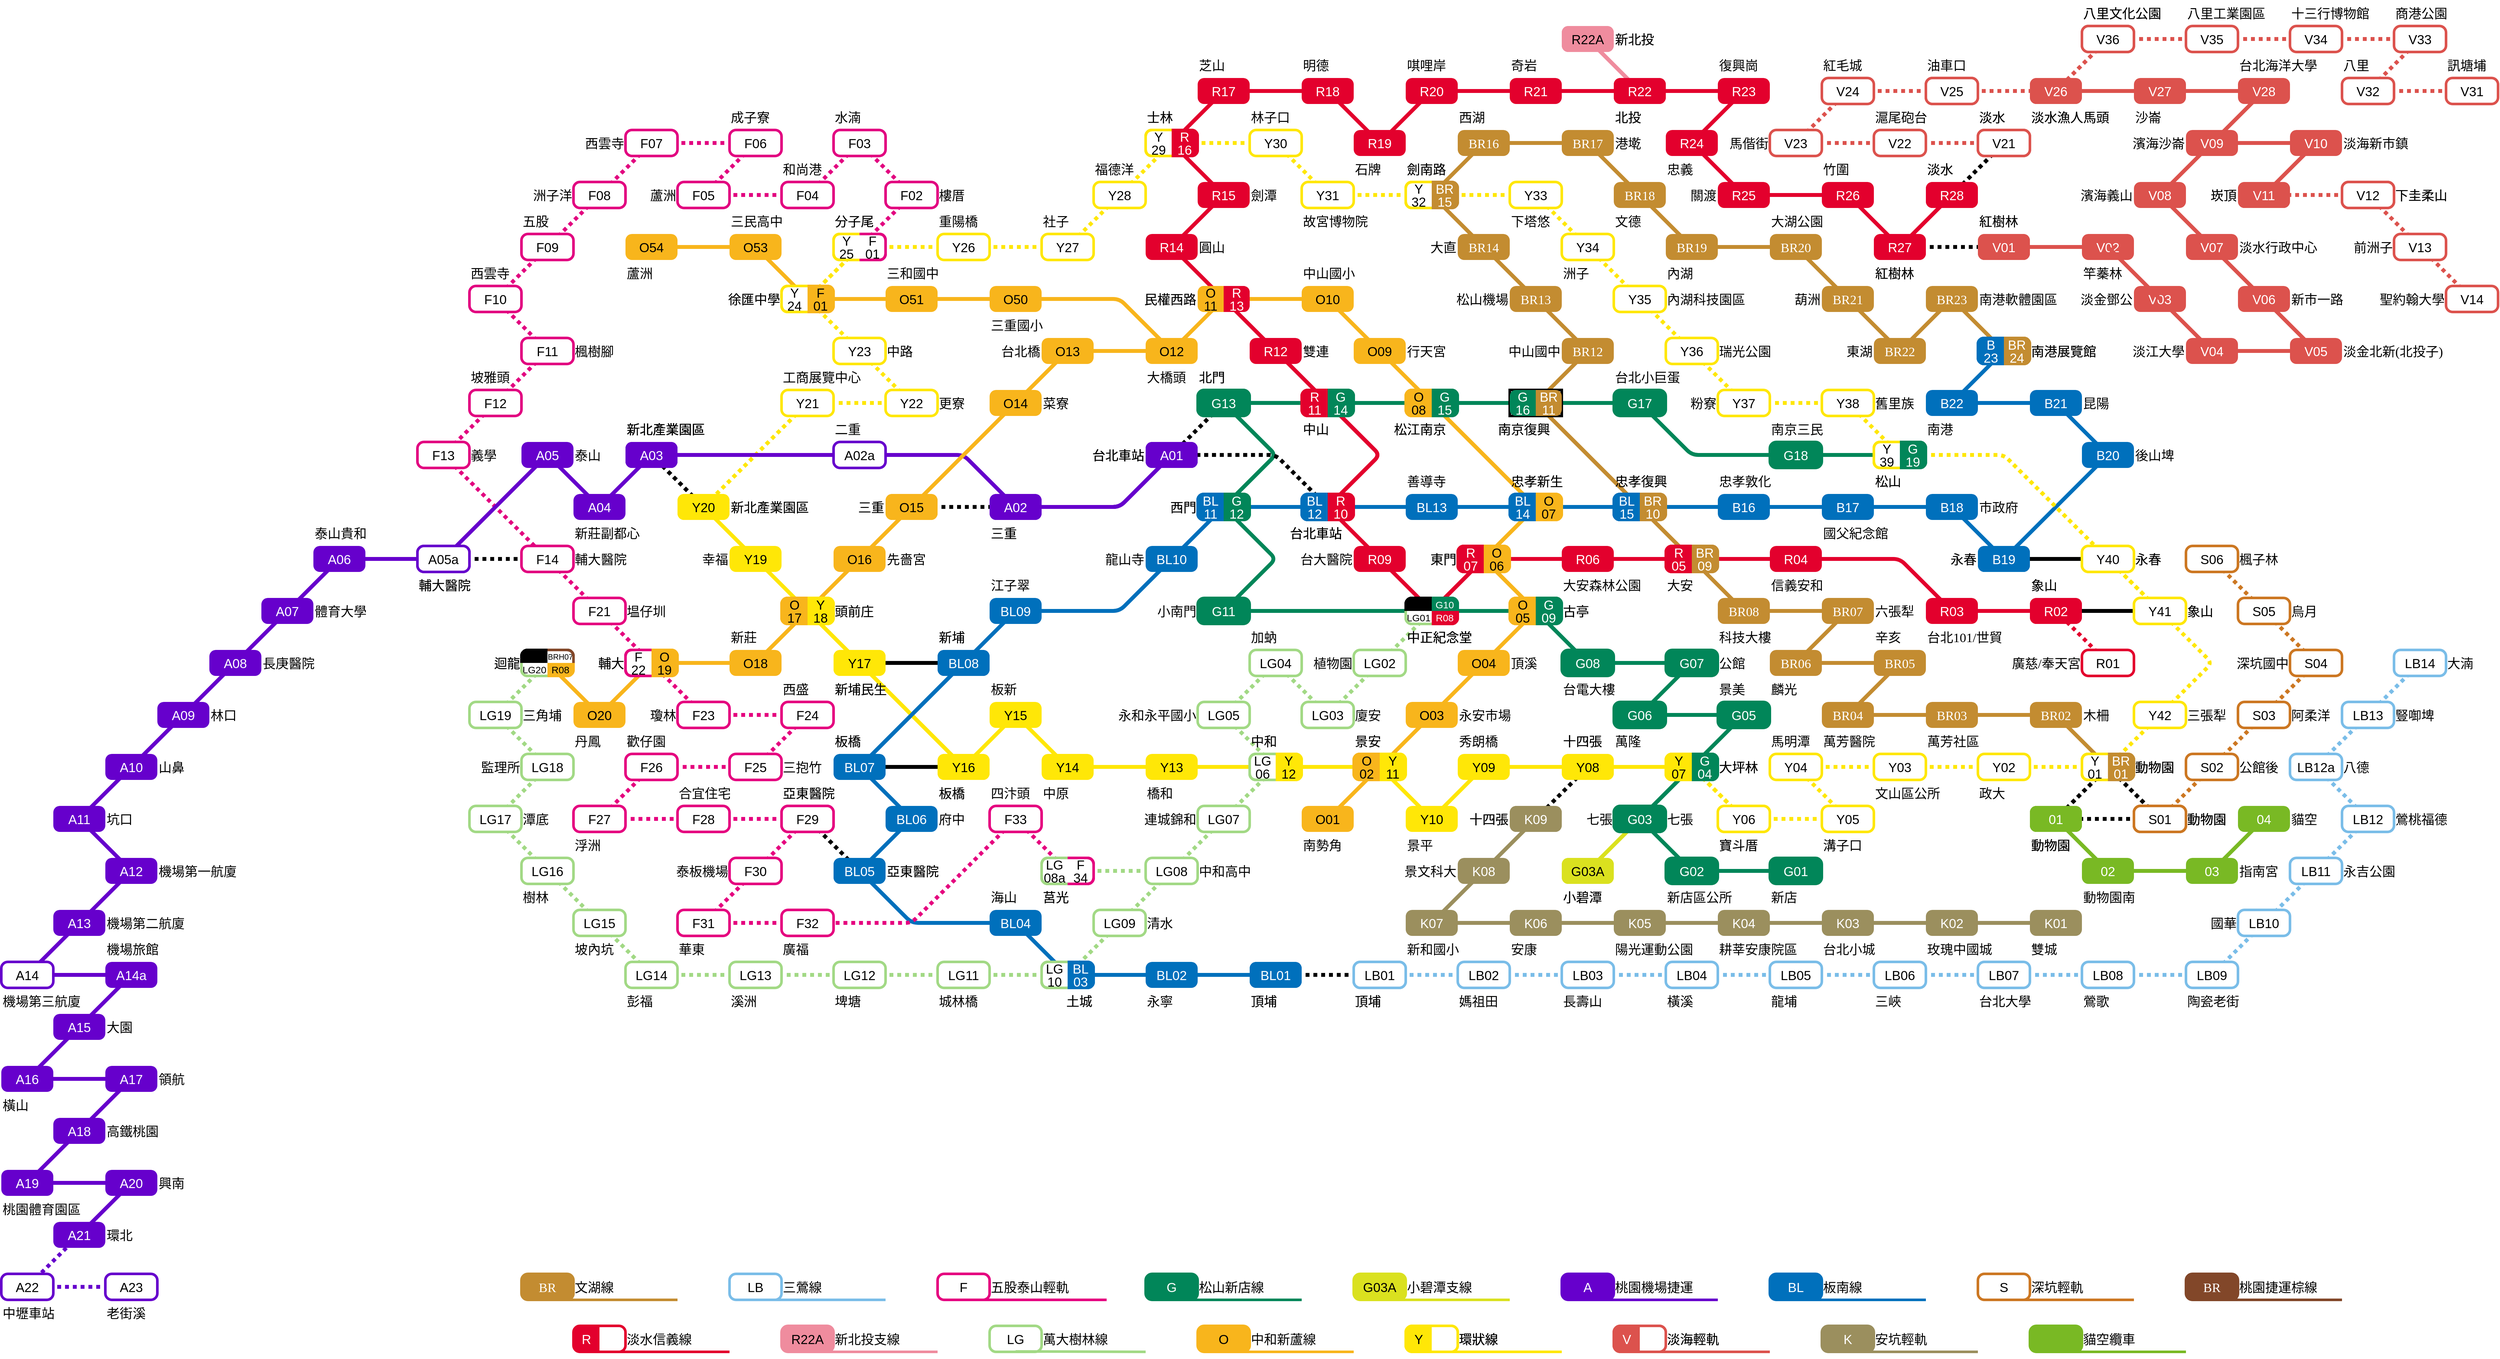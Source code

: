 <mxfile version="21.3.8" type="github">
  <diagram name="第 1 页" id="Lcj_rJ9xhbPPzjw0LaBd">
    <mxGraphModel dx="41065" dy="657" grid="1" gridSize="20" guides="1" tooltips="1" connect="1" arrows="0" fold="1" page="1" pageScale="1" pageWidth="40000" pageHeight="40000" math="0" shadow="0">
      <root>
        <mxCell id="0" />
        <mxCell id="1" value="文湖線" parent="0" />
        <mxCell id="qj0uhmxa_nND1NOpEwUv-219" style="rounded=1;orthogonalLoop=1;jettySize=auto;html=1;strokeWidth=6;endArrow=none;endFill=0;dashed=1;dashPattern=1 1;targetPerimeterSpacing=0;sourcePerimeterSpacing=0;verticalAlign=middle;fontSize=20;entryX=0.5;entryY=0.5;entryDx=0;entryDy=0;entryPerimeter=0;exitX=0.5;exitY=0.5;exitDx=0;exitDy=0;exitPerimeter=0;fontFamily=Microsoft JhengHei UI;" edge="1" parent="1" source="qj0uhmxa_nND1NOpEwUv-222" target="qj0uhmxa_nND1NOpEwUv-224">
          <mxGeometry relative="1" as="geometry">
            <mxPoint x="3180" y="1600" as="sourcePoint" />
            <mxPoint x="3560" y="1620" as="targetPoint" />
          </mxGeometry>
        </mxCell>
        <mxCell id="qj0uhmxa_nND1NOpEwUv-220" style="rounded=1;orthogonalLoop=1;jettySize=auto;html=1;strokeWidth=6;endArrow=none;endFill=0;dashed=1;dashPattern=1 1;targetPerimeterSpacing=0;sourcePerimeterSpacing=0;verticalAlign=middle;fontSize=20;exitX=0.5;exitY=0.5;exitDx=0;exitDy=0;entryX=0.5;entryY=0.5;entryDx=0;entryDy=0;entryPerimeter=0;fontFamily=Microsoft JhengHei UI;" edge="1" parent="1" target="qj0uhmxa_nND1NOpEwUv-222" source="gkhu81JQtrv1DnSe4iTT-39">
          <mxGeometry relative="1" as="geometry">
            <mxPoint x="2920" y="1500" as="sourcePoint" />
            <mxPoint x="3180" y="1600" as="targetPoint" />
          </mxGeometry>
        </mxCell>
        <mxCell id="qj0uhmxa_nND1NOpEwUv-223" style="rounded=1;orthogonalLoop=1;jettySize=auto;html=1;strokeWidth=6;endArrow=none;endFill=0;dashed=1;dashPattern=1 1;targetPerimeterSpacing=0;sourcePerimeterSpacing=0;verticalAlign=middle;fontSize=20;entryX=0.5;entryY=0.5;entryDx=0;entryDy=0;entryPerimeter=0;exitX=0.5;exitY=0.5;exitDx=0;exitDy=0;fontFamily=Microsoft JhengHei UI;" edge="1" parent="1" target="qj0uhmxa_nND1NOpEwUv-224" source="gkhu81JQtrv1DnSe4iTT-39">
          <mxGeometry relative="1" as="geometry">
            <mxPoint x="2920" y="1500" as="sourcePoint" />
            <mxPoint x="3280" y="1570" as="targetPoint" />
          </mxGeometry>
        </mxCell>
        <mxCell id="S8XGADeBJv4wf8NdLWi4-116" style="edgeStyle=none;shape=connector;rounded=1;orthogonalLoop=1;jettySize=auto;html=1;exitX=0;exitY=0.5;exitDx=0;exitDy=0;exitPerimeter=0;labelBackgroundColor=default;strokeColor=#018659;strokeWidth=6;fontFamily=Microsoft JhengHei UI;fontSize=20;fontColor=default;endArrow=none;endFill=0;sourcePerimeterSpacing=0;targetPerimeterSpacing=0;entryX=0.5;entryY=0.5;entryDx=0;entryDy=0;" parent="1" source="gkhu81JQtrv1DnSe4iTT-327" target="oE1v3S476N0fJCnu2B9f-228" edge="1">
          <mxGeometry relative="1" as="geometry">
            <mxPoint x="2280" y="900" as="targetPoint" />
          </mxGeometry>
        </mxCell>
        <mxCell id="S8XGADeBJv4wf8NdLWi4-115" style="edgeStyle=none;shape=connector;rounded=1;orthogonalLoop=1;jettySize=auto;html=1;exitX=1;exitY=0.5;exitDx=0;exitDy=0;exitPerimeter=0;entryX=1;entryY=0.5;entryDx=0;entryDy=0;entryPerimeter=0;labelBackgroundColor=default;strokeColor=#0070BC;strokeWidth=6;fontFamily=Microsoft JhengHei UI;fontSize=20;fontColor=default;endArrow=none;endFill=0;sourcePerimeterSpacing=0;targetPerimeterSpacing=0;" parent="1" source="gkhu81JQtrv1DnSe4iTT-321" target="oE1v3S476N0fJCnu2B9f-217" edge="1">
          <mxGeometry relative="1" as="geometry" />
        </mxCell>
        <mxCell id="bikLV8ehVtjmjYMhQwNP-1" style="edgeStyle=none;shape=connector;rounded=0;orthogonalLoop=1;jettySize=auto;html=1;labelBackgroundColor=default;strokeColor=#DC524D;strokeWidth=6;fontFamily=Helvetica;fontSize=20;fontColor=default;endArrow=none;endFill=0;sourcePerimeterSpacing=0;targetPerimeterSpacing=0;entryX=0.5;entryY=0.5;entryDx=0;entryDy=0;entryPerimeter=0;dashed=1;dashPattern=1 1;exitX=0.5;exitY=0.5;exitDx=0;exitDy=0;exitPerimeter=0;" parent="1" edge="1">
          <mxGeometry relative="1" as="geometry">
            <mxPoint x="3080" y="420" as="sourcePoint" />
          </mxGeometry>
        </mxCell>
        <mxCell id="nUexbVlUa3lFlEWRk4yj-7" style="edgeStyle=none;shape=connector;rounded=0;orthogonalLoop=1;jettySize=auto;html=1;labelBackgroundColor=default;strokeColor=#DC524D;strokeWidth=6;fontFamily=Helvetica;fontSize=20;fontColor=default;endArrow=none;endFill=0;sourcePerimeterSpacing=0;targetPerimeterSpacing=0;entryX=0.5;entryY=0.5;entryDx=0;entryDy=0;entryPerimeter=0;exitX=0.5;exitY=0.5;exitDx=0;exitDy=0;exitPerimeter=0;dashed=1;dashPattern=1 1;" parent="1" edge="1">
          <mxGeometry relative="1" as="geometry">
            <mxPoint x="3640" y="660" as="sourcePoint" />
          </mxGeometry>
        </mxCell>
        <mxCell id="-7VeMhoAbMhggvJYw_eh-70" style="edgeStyle=none;shape=connector;rounded=0;orthogonalLoop=1;jettySize=auto;html=1;labelBackgroundColor=default;strokeColor=#e3002d;strokeWidth=6;fontFamily=Helvetica;fontSize=20;fontColor=default;endArrow=none;endFill=0;sourcePerimeterSpacing=0;targetPerimeterSpacing=0;verticalAlign=middle;exitX=0.5;exitY=0.5;exitDx=0;exitDy=0;exitPerimeter=0;entryX=0.5;entryY=0.5;entryDx=0;entryDy=0;entryPerimeter=0;" parent="1" edge="1">
          <mxGeometry relative="1" as="geometry">
            <mxPoint x="1800" y="420" as="sourcePoint" />
          </mxGeometry>
        </mxCell>
        <mxCell id="-7VeMhoAbMhggvJYw_eh-188" style="edgeStyle=none;shape=connector;rounded=1;orthogonalLoop=1;jettySize=auto;html=1;labelBackgroundColor=default;strokeColor=#C38C31;strokeWidth=6;fontFamily=Microsoft JhengHei UI;fontSize=20;fontColor=default;endArrow=none;endFill=0;sourcePerimeterSpacing=0;targetPerimeterSpacing=0;exitX=0.5;exitY=0.5;exitDx=0;exitDy=0;exitPerimeter=0;entryX=0.5;entryY=0.5;entryDx=0;entryDy=0;entryPerimeter=0;" parent="1" source="-7VeMhoAbMhggvJYw_eh-456" target="-7VeMhoAbMhggvJYw_eh-457" edge="1">
          <mxGeometry relative="1" as="geometry" />
        </mxCell>
        <mxCell id="-7VeMhoAbMhggvJYw_eh-189" style="edgeStyle=none;shape=connector;rounded=1;orthogonalLoop=1;jettySize=auto;html=1;labelBackgroundColor=default;strokeColor=#C38C31;strokeWidth=6;fontFamily=Microsoft JhengHei UI;fontSize=20;fontColor=default;endArrow=none;endFill=0;sourcePerimeterSpacing=0;targetPerimeterSpacing=0;exitX=0.5;exitY=0.5;exitDx=0;exitDy=0;exitPerimeter=0;entryX=0.5;entryY=0.5;entryDx=0;entryDy=0;entryPerimeter=0;" parent="1" source="-7VeMhoAbMhggvJYw_eh-457" target="-7VeMhoAbMhggvJYw_eh-458" edge="1">
          <mxGeometry relative="1" as="geometry" />
        </mxCell>
        <mxCell id="-7VeMhoAbMhggvJYw_eh-190" style="edgeStyle=none;shape=connector;rounded=1;orthogonalLoop=1;jettySize=auto;html=1;labelBackgroundColor=default;strokeColor=#C38C31;strokeWidth=6;fontFamily=Microsoft JhengHei UI;fontSize=20;fontColor=default;endArrow=none;endFill=0;sourcePerimeterSpacing=0;targetPerimeterSpacing=0;exitX=0.5;exitY=0.5;exitDx=0;exitDy=0;exitPerimeter=0;entryX=0.5;entryY=0.5;entryDx=0;entryDy=0;entryPerimeter=0;" parent="1" source="-7VeMhoAbMhggvJYw_eh-458" target="-7VeMhoAbMhggvJYw_eh-459" edge="1">
          <mxGeometry relative="1" as="geometry" />
        </mxCell>
        <mxCell id="-7VeMhoAbMhggvJYw_eh-191" style="edgeStyle=none;shape=connector;rounded=1;orthogonalLoop=1;jettySize=auto;html=1;labelBackgroundColor=default;strokeColor=#C38C31;strokeWidth=6;fontFamily=Microsoft JhengHei UI;fontSize=20;fontColor=default;endArrow=none;endFill=0;sourcePerimeterSpacing=0;targetPerimeterSpacing=0;exitX=0.5;exitY=0.5;exitDx=0;exitDy=0;exitPerimeter=0;entryX=0.5;entryY=0.5;entryDx=0;entryDy=0;entryPerimeter=0;" parent="1" source="-7VeMhoAbMhggvJYw_eh-459" target="-7VeMhoAbMhggvJYw_eh-460" edge="1">
          <mxGeometry relative="1" as="geometry" />
        </mxCell>
        <mxCell id="-7VeMhoAbMhggvJYw_eh-187" style="edgeStyle=none;shape=connector;rounded=1;orthogonalLoop=1;jettySize=auto;html=1;labelBackgroundColor=default;strokeColor=#C38C31;strokeWidth=6;fontFamily=Microsoft JhengHei UI;fontSize=20;fontColor=default;endArrow=none;endFill=0;sourcePerimeterSpacing=0;targetPerimeterSpacing=0;exitX=0.5;exitY=0.5;exitDx=0;exitDy=0;exitPerimeter=0;entryX=0.5;entryY=0.5;entryDx=0;entryDy=0;entryPerimeter=0;" parent="1" source="-7VeMhoAbMhggvJYw_eh-455" target="-7VeMhoAbMhggvJYw_eh-462" edge="1">
          <mxGeometry relative="1" as="geometry" />
        </mxCell>
        <mxCell id="-7VeMhoAbMhggvJYw_eh-193" style="edgeStyle=none;shape=connector;rounded=1;orthogonalLoop=1;jettySize=auto;html=1;labelBackgroundColor=default;strokeColor=#C38C31;strokeWidth=6;fontFamily=Microsoft JhengHei UI;fontSize=20;fontColor=default;endArrow=none;endFill=0;sourcePerimeterSpacing=0;targetPerimeterSpacing=0;exitX=0.5;exitY=0.5;exitDx=0;exitDy=0;exitPerimeter=0;entryX=0.5;entryY=0.5;entryDx=0;entryDy=0;entryPerimeter=0;" parent="1" source="-7VeMhoAbMhggvJYw_eh-462" target="-7VeMhoAbMhggvJYw_eh-456" edge="1">
          <mxGeometry relative="1" as="geometry" />
        </mxCell>
        <mxCell id="-7VeMhoAbMhggvJYw_eh-196" style="edgeStyle=none;shape=connector;rounded=1;orthogonalLoop=1;jettySize=auto;html=1;labelBackgroundColor=default;strokeColor=#C38C31;strokeWidth=6;fontFamily=Microsoft JhengHei UI;fontSize=20;fontColor=default;endArrow=none;endFill=0;sourcePerimeterSpacing=0;targetPerimeterSpacing=0;exitX=0.5;exitY=0.5;exitDx=0;exitDy=0;exitPerimeter=0;entryX=0.5;entryY=0.5;entryDx=0;entryDy=0;entryPerimeter=0;" parent="1" source="-7VeMhoAbMhggvJYw_eh-473" target="-7VeMhoAbMhggvJYw_eh-474" edge="1">
          <mxGeometry relative="1" as="geometry" />
        </mxCell>
        <mxCell id="-7VeMhoAbMhggvJYw_eh-197" style="edgeStyle=none;shape=connector;rounded=1;orthogonalLoop=1;jettySize=auto;html=1;labelBackgroundColor=default;strokeColor=#C38C31;strokeWidth=6;fontFamily=Microsoft JhengHei UI;fontSize=20;fontColor=default;endArrow=none;endFill=0;sourcePerimeterSpacing=0;targetPerimeterSpacing=0;exitX=0.5;exitY=0.5;exitDx=0;exitDy=0;exitPerimeter=0;entryX=0.5;entryY=0.5;entryDx=0;entryDy=0;entryPerimeter=0;" parent="1" source="-7VeMhoAbMhggvJYw_eh-474" target="-7VeMhoAbMhggvJYw_eh-475" edge="1">
          <mxGeometry relative="1" as="geometry" />
        </mxCell>
        <mxCell id="-7VeMhoAbMhggvJYw_eh-200" style="edgeStyle=none;shape=connector;rounded=1;orthogonalLoop=1;jettySize=auto;html=1;labelBackgroundColor=default;strokeColor=#C38C31;strokeWidth=6;fontFamily=Microsoft JhengHei UI;fontSize=20;fontColor=default;endArrow=none;endFill=0;sourcePerimeterSpacing=0;targetPerimeterSpacing=0;exitX=0.5;exitY=0.5;exitDx=0;exitDy=0;exitPerimeter=0;entryX=0.5;entryY=0.5;entryDx=0;entryDy=0;entryPerimeter=0;" parent="1" source="-7VeMhoAbMhggvJYw_eh-477" target="-7VeMhoAbMhggvJYw_eh-478" edge="1">
          <mxGeometry relative="1" as="geometry" />
        </mxCell>
        <mxCell id="-7VeMhoAbMhggvJYw_eh-201" style="edgeStyle=none;shape=connector;rounded=1;orthogonalLoop=1;jettySize=auto;html=1;labelBackgroundColor=default;strokeColor=#C38C31;strokeWidth=6;fontFamily=Microsoft JhengHei UI;fontSize=20;fontColor=default;endArrow=none;endFill=0;sourcePerimeterSpacing=0;targetPerimeterSpacing=0;exitX=0.5;exitY=0.5;exitDx=0;exitDy=0;exitPerimeter=0;entryX=0.5;entryY=0.5;entryDx=0;entryDy=0;entryPerimeter=0;" parent="1" source="-7VeMhoAbMhggvJYw_eh-478" target="-7VeMhoAbMhggvJYw_eh-479" edge="1">
          <mxGeometry relative="1" as="geometry" />
        </mxCell>
        <mxCell id="-7VeMhoAbMhggvJYw_eh-202" style="edgeStyle=none;shape=connector;rounded=1;orthogonalLoop=1;jettySize=auto;html=1;labelBackgroundColor=default;strokeColor=#C38C31;strokeWidth=6;fontFamily=Microsoft JhengHei UI;fontSize=20;fontColor=default;endArrow=none;endFill=0;sourcePerimeterSpacing=0;targetPerimeterSpacing=0;exitX=0.5;exitY=0.5;exitDx=0;exitDy=0;exitPerimeter=0;entryX=0.5;entryY=0.5;entryDx=0;entryDy=0;entryPerimeter=0;" parent="1" source="-7VeMhoAbMhggvJYw_eh-479" target="-7VeMhoAbMhggvJYw_eh-480" edge="1">
          <mxGeometry relative="1" as="geometry" />
        </mxCell>
        <mxCell id="-7VeMhoAbMhggvJYw_eh-203" style="edgeStyle=none;shape=connector;rounded=1;orthogonalLoop=1;jettySize=auto;html=1;labelBackgroundColor=default;strokeColor=#C38C31;strokeWidth=6;fontFamily=Microsoft JhengHei UI;fontSize=20;fontColor=default;endArrow=none;endFill=0;sourcePerimeterSpacing=0;targetPerimeterSpacing=0;exitX=0.5;exitY=0.5;exitDx=0;exitDy=0;exitPerimeter=0;entryX=0.5;entryY=0.5;entryDx=0;entryDy=0;entryPerimeter=0;" parent="1" source="-7VeMhoAbMhggvJYw_eh-480" target="-7VeMhoAbMhggvJYw_eh-481" edge="1">
          <mxGeometry relative="1" as="geometry" />
        </mxCell>
        <mxCell id="-7VeMhoAbMhggvJYw_eh-204" style="edgeStyle=none;shape=connector;rounded=1;orthogonalLoop=1;jettySize=auto;html=1;labelBackgroundColor=default;strokeColor=#C38C31;strokeWidth=6;fontFamily=Microsoft JhengHei UI;fontSize=20;fontColor=default;endArrow=none;endFill=0;sourcePerimeterSpacing=0;targetPerimeterSpacing=0;exitX=0.5;exitY=0.5;exitDx=0;exitDy=0;exitPerimeter=0;entryX=0.5;entryY=0.5;entryDx=0;entryDy=0;entryPerimeter=0;" parent="1" source="-7VeMhoAbMhggvJYw_eh-481" target="-7VeMhoAbMhggvJYw_eh-482" edge="1">
          <mxGeometry relative="1" as="geometry" />
        </mxCell>
        <mxCell id="-7VeMhoAbMhggvJYw_eh-205" style="edgeStyle=none;shape=connector;rounded=1;orthogonalLoop=1;jettySize=auto;html=1;labelBackgroundColor=default;strokeColor=#C38C31;strokeWidth=6;fontFamily=Microsoft JhengHei UI;fontSize=20;fontColor=default;endArrow=none;endFill=0;sourcePerimeterSpacing=0;targetPerimeterSpacing=0;exitX=0.5;exitY=0.5;exitDx=0;exitDy=0;exitPerimeter=0;entryX=0.5;entryY=0.5;entryDx=0;entryDy=0;entryPerimeter=0;" parent="1" source="-7VeMhoAbMhggvJYw_eh-482" target="-7VeMhoAbMhggvJYw_eh-483" edge="1">
          <mxGeometry relative="1" as="geometry" />
        </mxCell>
        <mxCell id="-7VeMhoAbMhggvJYw_eh-206" style="edgeStyle=none;shape=connector;rounded=1;orthogonalLoop=1;jettySize=auto;html=1;labelBackgroundColor=default;strokeColor=#C38C31;strokeWidth=6;fontFamily=Microsoft JhengHei UI;fontSize=20;fontColor=default;endArrow=none;endFill=0;sourcePerimeterSpacing=0;targetPerimeterSpacing=0;exitX=0.5;exitY=0.5;exitDx=0;exitDy=0;exitPerimeter=0;entryX=0.5;entryY=0.5;entryDx=0;entryDy=0;entryPerimeter=0;" parent="1" source="-7VeMhoAbMhggvJYw_eh-483" target="-7VeMhoAbMhggvJYw_eh-484" edge="1">
          <mxGeometry relative="1" as="geometry" />
        </mxCell>
        <mxCell id="-7VeMhoAbMhggvJYw_eh-208" style="edgeStyle=none;shape=connector;rounded=0;orthogonalLoop=1;jettySize=auto;html=1;labelBackgroundColor=default;strokeColor=#DC524D;strokeWidth=6;fontFamily=Helvetica;fontSize=20;fontColor=default;endArrow=none;endFill=0;sourcePerimeterSpacing=0;targetPerimeterSpacing=0;entryX=0.5;entryY=0.5;entryDx=0;entryDy=0;entryPerimeter=0;exitX=0.5;exitY=0.5;exitDx=0;exitDy=0;exitPerimeter=0;" parent="1" edge="1">
          <mxGeometry relative="1" as="geometry">
            <mxPoint x="3160" y="660" as="targetPoint" />
          </mxGeometry>
        </mxCell>
        <mxCell id="-7VeMhoAbMhggvJYw_eh-212" style="edgeStyle=none;shape=connector;rounded=0;orthogonalLoop=1;jettySize=auto;html=1;labelBackgroundColor=default;strokeColor=#DC524D;strokeWidth=6;fontFamily=Helvetica;fontSize=20;fontColor=default;endArrow=none;endFill=0;sourcePerimeterSpacing=0;targetPerimeterSpacing=0;exitX=0.5;exitY=0.5;exitDx=0;exitDy=0;exitPerimeter=0;entryX=0.5;entryY=0.5;entryDx=0;entryDy=0;entryPerimeter=0;" parent="1" edge="1">
          <mxGeometry relative="1" as="geometry">
            <mxPoint x="3400" y="740" as="sourcePoint" />
          </mxGeometry>
        </mxCell>
        <mxCell id="-7VeMhoAbMhggvJYw_eh-218" style="edgeStyle=none;shape=connector;rounded=0;orthogonalLoop=1;jettySize=auto;html=1;labelBackgroundColor=default;strokeColor=#DC524D;strokeWidth=6;fontFamily=Helvetica;fontSize=20;fontColor=default;endArrow=none;endFill=0;sourcePerimeterSpacing=0;targetPerimeterSpacing=0;exitX=0.5;exitY=0.5;exitDx=0;exitDy=0;exitPerimeter=0;entryX=0.5;entryY=0.5;entryDx=0;entryDy=0;entryPerimeter=0;" parent="1" edge="1">
          <mxGeometry relative="1" as="geometry">
            <mxPoint x="3240" y="420" as="sourcePoint" />
          </mxGeometry>
        </mxCell>
        <mxCell id="-7VeMhoAbMhggvJYw_eh-157" style="edgeStyle=none;shape=connector;rounded=1;orthogonalLoop=1;jettySize=auto;html=1;labelBackgroundColor=default;strokeColor=#C38C31;strokeWidth=6;fontFamily=Microsoft JhengHei UI;fontSize=20;fontColor=default;endArrow=none;endFill=0;sourcePerimeterSpacing=0;targetPerimeterSpacing=0;exitX=0.5;exitY=0.5;exitDx=0;exitDy=0;entryX=0.5;entryY=0.5;entryDx=0;entryDy=0;entryPerimeter=0;" parent="1" source="oE1v3S476N0fJCnu2B9f-228" target="-7VeMhoAbMhggvJYw_eh-473" edge="1">
          <mxGeometry relative="1" as="geometry">
            <mxPoint x="2280" y="900" as="sourcePoint" />
          </mxGeometry>
        </mxCell>
        <mxCell id="-7VeMhoAbMhggvJYw_eh-73" style="rounded=1;orthogonalLoop=1;jettySize=auto;html=1;strokeWidth=6;endArrow=none;endFill=0;strokeColor=#C38C31;sourcePerimeterSpacing=0;targetPerimeterSpacing=0;verticalAlign=middle;entryX=0.5;entryY=0.5;entryDx=0;entryDy=0;exitX=0;exitY=0.5;exitDx=0;exitDy=0;fontSize=20;fontFamily=Microsoft JhengHei UI;" parent="1" target="oE1v3S476N0fJCnu2B9f-228" edge="1">
          <mxGeometry relative="1" as="geometry">
            <mxPoint x="2280" y="900" as="targetPoint" />
            <mxPoint x="2440" y="1060" as="sourcePoint" />
            <Array as="points">
              <mxPoint x="2360" y="980" />
            </Array>
          </mxGeometry>
        </mxCell>
        <mxCell id="-7VeMhoAbMhggvJYw_eh-74" style="rounded=1;orthogonalLoop=1;jettySize=auto;html=1;strokeWidth=6;endArrow=none;endFill=0;strokeColor=#C38C31;sourcePerimeterSpacing=0;targetPerimeterSpacing=0;verticalAlign=middle;fontSize=20;exitX=1;exitY=0.5;exitDx=0;exitDy=0;exitPerimeter=0;entryX=0;entryY=0.5;entryDx=0;entryDy=0;entryPerimeter=0;fontFamily=Microsoft JhengHei UI;" parent="1" target="oE1v3S476N0fJCnu2B9f-216" edge="1" source="qj0uhmxa_nND1NOpEwUv-216">
          <mxGeometry relative="1" as="geometry">
            <mxPoint x="2420" y="1120" as="targetPoint" />
            <mxPoint x="2520" y="1140" as="sourcePoint" />
          </mxGeometry>
        </mxCell>
        <mxCell id="-7VeMhoAbMhggvJYw_eh-153" style="edgeStyle=none;shape=connector;rounded=1;orthogonalLoop=1;jettySize=auto;html=1;labelBackgroundColor=default;strokeColor=#C38C31;strokeWidth=6;fontFamily=Microsoft JhengHei UI;fontSize=20;fontColor=default;endArrow=none;endFill=0;sourcePerimeterSpacing=0;targetPerimeterSpacing=0;entryX=0.5;entryY=0.5;entryDx=0;entryDy=0;entryPerimeter=0;exitX=1;exitY=0.5;exitDx=0;exitDy=0;exitPerimeter=0;" parent="1" target="-7VeMhoAbMhggvJYw_eh-455" edge="1" source="qj0uhmxa_nND1NOpEwUv-216">
          <mxGeometry relative="1" as="geometry">
            <mxPoint x="2520" y="1140" as="sourcePoint" />
          </mxGeometry>
        </mxCell>
        <mxCell id="-7VeMhoAbMhggvJYw_eh-59" style="edgeStyle=none;shape=connector;rounded=1;orthogonalLoop=1;jettySize=auto;html=1;labelBackgroundColor=default;strokeColor=#C38C31;strokeWidth=6;fontFamily=Microsoft JhengHei UI;fontSize=20;fontColor=default;endArrow=none;endFill=0;sourcePerimeterSpacing=0;targetPerimeterSpacing=0;entryX=0;entryY=0.5;entryDx=0;entryDy=0;exitX=0.5;exitY=0.5;exitDx=0;exitDy=0;exitPerimeter=0;" parent="1" source="-7VeMhoAbMhggvJYw_eh-484" target="oE1v3S476N0fJCnu2B9f-275" edge="1">
          <mxGeometry relative="1" as="geometry">
            <mxPoint x="3000" y="820.0" as="targetPoint" />
          </mxGeometry>
        </mxCell>
        <mxCell id="-7VeMhoAbMhggvJYw_eh-198" style="edgeStyle=none;shape=connector;rounded=1;orthogonalLoop=1;jettySize=auto;html=1;labelBackgroundColor=default;strokeColor=#C38C31;strokeWidth=6;fontFamily=Microsoft JhengHei UI;fontSize=20;fontColor=default;endArrow=none;endFill=0;sourcePerimeterSpacing=0;targetPerimeterSpacing=0;exitX=0.5;exitY=0.5;exitDx=0;exitDy=0;exitPerimeter=0;entryX=0;entryY=0.5;entryDx=0;entryDy=0;" parent="1" source="-7VeMhoAbMhggvJYw_eh-475" target="igQZKhnfsEyRUWRRSA72-217" edge="1">
          <mxGeometry relative="1" as="geometry">
            <mxPoint x="2120" y="580" as="targetPoint" />
          </mxGeometry>
        </mxCell>
        <mxCell id="-7VeMhoAbMhggvJYw_eh-199" style="edgeStyle=none;shape=connector;rounded=1;orthogonalLoop=1;jettySize=auto;html=1;labelBackgroundColor=default;strokeColor=#C38C31;strokeWidth=6;fontFamily=Microsoft JhengHei UI;fontSize=20;fontColor=default;endArrow=none;endFill=0;sourcePerimeterSpacing=0;targetPerimeterSpacing=0;exitX=0;exitY=0.5;exitDx=0;exitDy=0;entryX=0.5;entryY=0.5;entryDx=0;entryDy=0;entryPerimeter=0;" parent="1" source="igQZKhnfsEyRUWRRSA72-217" target="-7VeMhoAbMhggvJYw_eh-477" edge="1">
          <mxGeometry relative="1" as="geometry">
            <mxPoint x="2120" y="580" as="sourcePoint" />
          </mxGeometry>
        </mxCell>
        <mxCell id="-7VeMhoAbMhggvJYw_eh-192" style="edgeStyle=none;shape=connector;rounded=1;orthogonalLoop=1;jettySize=auto;html=1;labelBackgroundColor=default;strokeColor=#C38C31;strokeWidth=6;fontFamily=Microsoft JhengHei UI;fontSize=20;fontColor=default;endArrow=none;endFill=0;sourcePerimeterSpacing=0;targetPerimeterSpacing=0;exitX=0.5;exitY=0.5;exitDx=0;exitDy=0;exitPerimeter=0;entryX=0;entryY=0.5;entryDx=0;entryDy=0;" parent="1" source="-7VeMhoAbMhggvJYw_eh-460" edge="1" target="gkhu81JQtrv1DnSe4iTT-40">
          <mxGeometry relative="1" as="geometry">
            <mxPoint x="3120" y="1460" as="targetPoint" />
          </mxGeometry>
        </mxCell>
        <mxCell id="-7VeMhoAbMhggvJYw_eh-455" value="BR08" style="rounded=1;whiteSpace=wrap;html=1;arcSize=25;align=center;strokeColor=none;fillColor=#C38C31;container=0;fontColor=#FFFFFF;verticalAlign=middle;fontSize=20;strokeWidth=4;fontFamily=Microsoft JhengHei UI;" parent="1" vertex="1">
          <mxGeometry x="2560" y="1200" width="80" height="40" as="geometry" />
        </mxCell>
        <mxCell id="-7VeMhoAbMhggvJYw_eh-456" value="BR06" style="rounded=1;whiteSpace=wrap;html=1;arcSize=25;align=center;strokeColor=none;fillColor=#C38C31;container=0;fontColor=#FFFFFF;verticalAlign=middle;fontSize=20;strokeWidth=4;fontFamily=Microsoft JhengHei UI;" parent="1" vertex="1">
          <mxGeometry x="2640" y="1280" width="80" height="40" as="geometry" />
        </mxCell>
        <mxCell id="-7VeMhoAbMhggvJYw_eh-457" value="BR05" style="rounded=1;whiteSpace=wrap;html=1;arcSize=25;align=center;strokeColor=none;fillColor=#C38C31;container=0;fontColor=#FFFFFF;verticalAlign=middle;fontSize=20;strokeWidth=4;fontFamily=Microsoft JhengHei UI;" parent="1" vertex="1">
          <mxGeometry x="2800" y="1280" width="80" height="40" as="geometry" />
        </mxCell>
        <mxCell id="-7VeMhoAbMhggvJYw_eh-458" value="BR04" style="rounded=1;whiteSpace=wrap;html=1;arcSize=25;align=center;strokeColor=none;fillColor=#C38C31;container=0;fontColor=#FFFFFF;verticalAlign=middle;fontSize=20;strokeWidth=4;fontFamily=Microsoft JhengHei UI;" parent="1" vertex="1">
          <mxGeometry x="2720" y="1360" width="80" height="40" as="geometry" />
        </mxCell>
        <mxCell id="-7VeMhoAbMhggvJYw_eh-459" value="BR03" style="rounded=1;whiteSpace=wrap;html=1;arcSize=25;align=center;strokeColor=none;fillColor=#C38C31;container=0;fontColor=#FFFFFF;verticalAlign=middle;fontSize=20;strokeWidth=4;fontFamily=Microsoft JhengHei UI;" parent="1" vertex="1">
          <mxGeometry x="2880" y="1360" width="80" height="40" as="geometry" />
        </mxCell>
        <mxCell id="-7VeMhoAbMhggvJYw_eh-460" value="BR02" style="rounded=1;whiteSpace=wrap;html=1;arcSize=25;align=center;strokeColor=none;fillColor=#C38C31;container=0;fontColor=#FFFFFF;verticalAlign=middle;fontSize=20;strokeWidth=4;fontFamily=Microsoft JhengHei UI;" parent="1" vertex="1">
          <mxGeometry x="3040" y="1360" width="80" height="40" as="geometry" />
        </mxCell>
        <mxCell id="-7VeMhoAbMhggvJYw_eh-462" value="BR07" style="rounded=1;whiteSpace=wrap;html=1;arcSize=25;align=center;strokeColor=none;fillColor=#C38C31;container=0;fontColor=#FFFFFF;verticalAlign=middle;fontSize=20;strokeWidth=4;fontFamily=Microsoft JhengHei UI;" parent="1" vertex="1">
          <mxGeometry x="2720" y="1200" width="80" height="40" as="geometry" />
        </mxCell>
        <mxCell id="-7VeMhoAbMhggvJYw_eh-463" value="科技大樓" style="text;html=1;strokeColor=none;fillColor=none;align=left;verticalAlign=middle;whiteSpace=wrap;rounded=0;fontFamily=Microsoft JhengHei UI;container=0;fontSize=20;strokeWidth=4;" parent="1" vertex="1">
          <mxGeometry x="2560" y="1240" width="100" height="40" as="geometry" />
        </mxCell>
        <mxCell id="-7VeMhoAbMhggvJYw_eh-464" value="六張犁" style="text;html=1;strokeColor=none;fillColor=none;align=left;verticalAlign=middle;whiteSpace=wrap;rounded=0;fontFamily=Microsoft JhengHei UI;container=0;fontSize=20;strokeWidth=4;" parent="1" vertex="1">
          <mxGeometry x="2800" y="1200" width="80" height="40" as="geometry" />
        </mxCell>
        <mxCell id="-7VeMhoAbMhggvJYw_eh-465" value="麟光" style="text;html=1;strokeColor=none;fillColor=none;align=left;verticalAlign=middle;whiteSpace=wrap;rounded=0;fontFamily=Microsoft JhengHei UI;container=0;fontSize=20;strokeWidth=4;" parent="1" vertex="1">
          <mxGeometry x="2640" y="1320" width="60" height="40" as="geometry" />
        </mxCell>
        <mxCell id="-7VeMhoAbMhggvJYw_eh-466" value="萬芳醫院" style="text;html=1;strokeColor=none;fillColor=none;align=left;verticalAlign=middle;whiteSpace=wrap;rounded=0;fontFamily=Microsoft JhengHei UI;container=0;fontSize=20;strokeWidth=4;" parent="1" vertex="1">
          <mxGeometry x="2720" y="1400" width="100" height="40" as="geometry" />
        </mxCell>
        <mxCell id="-7VeMhoAbMhggvJYw_eh-467" value="木柵" style="text;html=1;strokeColor=none;fillColor=none;align=left;verticalAlign=middle;whiteSpace=wrap;rounded=0;fontFamily=Microsoft JhengHei UI;container=0;fontSize=20;strokeWidth=4;" parent="1" vertex="1">
          <mxGeometry x="3120" y="1360" width="60" height="40" as="geometry" />
        </mxCell>
        <mxCell id="-7VeMhoAbMhggvJYw_eh-468" value="萬芳社區" style="text;html=1;strokeColor=none;fillColor=none;align=left;verticalAlign=middle;whiteSpace=wrap;rounded=0;fontFamily=Microsoft JhengHei UI;container=0;fontSize=20;strokeWidth=4;" parent="1" vertex="1">
          <mxGeometry x="2880" y="1400" width="100" height="40" as="geometry" />
        </mxCell>
        <mxCell id="-7VeMhoAbMhggvJYw_eh-473" value="BR12" style="rounded=1;whiteSpace=wrap;html=1;arcSize=25;align=center;strokeColor=none;fillColor=#C38C31;container=0;fontColor=#FFFFFF;verticalAlign=middle;fontSize=20;strokeWidth=4;fontFamily=Microsoft JhengHei UI;" parent="1" vertex="1">
          <mxGeometry x="2320" y="800" width="80" height="40" as="geometry" />
        </mxCell>
        <mxCell id="-7VeMhoAbMhggvJYw_eh-474" value="BR13" style="rounded=1;whiteSpace=wrap;html=1;arcSize=25;align=center;strokeColor=none;fillColor=#C38C31;container=0;fontColor=#FFFFFF;verticalAlign=middle;fontSize=20;strokeWidth=4;fontFamily=Microsoft JhengHei UI;" parent="1" vertex="1">
          <mxGeometry x="2240" y="720" width="80" height="40" as="geometry" />
        </mxCell>
        <mxCell id="-7VeMhoAbMhggvJYw_eh-475" value="BR14" style="rounded=1;whiteSpace=wrap;html=1;arcSize=25;align=center;strokeColor=none;fillColor=#C38C31;container=0;fontColor=#FFFFFF;verticalAlign=middle;fontSize=20;strokeWidth=4;fontFamily=Microsoft JhengHei UI;" parent="1" vertex="1">
          <mxGeometry x="2160" y="640" width="80" height="40" as="geometry" />
        </mxCell>
        <mxCell id="-7VeMhoAbMhggvJYw_eh-477" value="BR16" style="rounded=1;whiteSpace=wrap;html=1;arcSize=25;align=center;strokeColor=none;fillColor=#C38C31;container=0;fontColor=#FFFFFF;verticalAlign=middle;fontSize=20;strokeWidth=4;fontFamily=Microsoft JhengHei UI;" parent="1" vertex="1">
          <mxGeometry x="2160" y="480" width="80" height="40" as="geometry" />
        </mxCell>
        <mxCell id="-7VeMhoAbMhggvJYw_eh-478" value="BR17" style="rounded=1;whiteSpace=wrap;html=1;arcSize=25;align=center;strokeColor=none;fillColor=#C38C31;container=0;fontColor=#FFFFFF;verticalAlign=middle;fontSize=20;strokeWidth=4;fontFamily=Microsoft JhengHei UI;" parent="1" vertex="1">
          <mxGeometry x="2320" y="480" width="80" height="40" as="geometry" />
        </mxCell>
        <mxCell id="-7VeMhoAbMhggvJYw_eh-479" value="BR18" style="rounded=1;whiteSpace=wrap;html=1;arcSize=25;align=center;strokeColor=none;fillColor=#C38C31;container=0;fontColor=#FFFFFF;verticalAlign=middle;fontSize=20;strokeWidth=4;fontFamily=Microsoft JhengHei UI;" parent="1" vertex="1">
          <mxGeometry x="2400" y="560" width="80" height="40" as="geometry" />
        </mxCell>
        <mxCell id="-7VeMhoAbMhggvJYw_eh-480" value="BR19" style="rounded=1;whiteSpace=wrap;html=1;arcSize=25;align=center;strokeColor=none;fillColor=#C38C31;container=0;fontColor=#FFFFFF;verticalAlign=middle;fontSize=20;strokeWidth=4;fontFamily=Microsoft JhengHei UI;" parent="1" vertex="1">
          <mxGeometry x="2480" y="640" width="80" height="40" as="geometry" />
        </mxCell>
        <mxCell id="-7VeMhoAbMhggvJYw_eh-481" value="BR20" style="rounded=1;whiteSpace=wrap;html=1;arcSize=25;align=center;strokeColor=none;fillColor=#C38C31;container=0;fontColor=#FFFFFF;verticalAlign=middle;fontSize=20;strokeWidth=4;fontFamily=Microsoft JhengHei UI;" parent="1" vertex="1">
          <mxGeometry x="2640" y="640" width="80" height="40" as="geometry" />
        </mxCell>
        <mxCell id="-7VeMhoAbMhggvJYw_eh-482" value="BR21" style="rounded=1;whiteSpace=wrap;html=1;arcSize=25;align=center;strokeColor=none;fillColor=#C38C31;container=0;fontColor=#FFFFFF;verticalAlign=middle;fontSize=20;strokeWidth=4;fontFamily=Microsoft JhengHei UI;" parent="1" vertex="1">
          <mxGeometry x="2720" y="720" width="80" height="40" as="geometry" />
        </mxCell>
        <mxCell id="-7VeMhoAbMhggvJYw_eh-483" value="BR22" style="rounded=1;whiteSpace=wrap;html=1;arcSize=25;align=center;strokeColor=none;fillColor=#C38C31;container=0;fontColor=#FFFFFF;verticalAlign=middle;fontSize=20;strokeWidth=4;fontFamily=Microsoft JhengHei UI;" parent="1" vertex="1">
          <mxGeometry x="2800" y="800" width="80" height="40" as="geometry" />
        </mxCell>
        <mxCell id="-7VeMhoAbMhggvJYw_eh-484" value="BR23" style="rounded=1;whiteSpace=wrap;html=1;arcSize=25;align=center;strokeColor=none;fillColor=#C38C31;container=0;fontColor=#FFFFFF;verticalAlign=middle;fontSize=20;strokeWidth=4;fontFamily=Microsoft JhengHei UI;" parent="1" vertex="1">
          <mxGeometry x="2880" y="720" width="80" height="40" as="geometry" />
        </mxCell>
        <mxCell id="-7VeMhoAbMhggvJYw_eh-485" value="中山國中" style="text;html=1;strokeColor=none;fillColor=none;align=right;verticalAlign=middle;whiteSpace=wrap;rounded=0;fontFamily=Microsoft JhengHei UI;container=0;fontSize=20;strokeWidth=4;" parent="1" vertex="1">
          <mxGeometry x="2220" y="800" width="100" height="40" as="geometry" />
        </mxCell>
        <mxCell id="-7VeMhoAbMhggvJYw_eh-486" value="松山機場" style="text;html=1;strokeColor=none;fillColor=none;align=right;verticalAlign=middle;whiteSpace=wrap;rounded=0;fontFamily=Microsoft JhengHei UI;container=0;fontSize=20;strokeWidth=4;" parent="1" vertex="1">
          <mxGeometry x="2140" y="720" width="100" height="40" as="geometry" />
        </mxCell>
        <mxCell id="-7VeMhoAbMhggvJYw_eh-487" value="大直" style="text;html=1;strokeColor=none;fillColor=none;align=right;verticalAlign=middle;whiteSpace=wrap;rounded=0;fontFamily=Microsoft JhengHei UI;container=0;fontSize=20;strokeWidth=4;" parent="1" vertex="1">
          <mxGeometry x="2100" y="640" width="60" height="40" as="geometry" />
        </mxCell>
        <mxCell id="-7VeMhoAbMhggvJYw_eh-489" value="西湖" style="text;html=1;strokeColor=none;fillColor=none;align=left;verticalAlign=middle;whiteSpace=wrap;rounded=0;fontFamily=Microsoft JhengHei UI;container=0;fontSize=20;strokeWidth=4;" parent="1" vertex="1">
          <mxGeometry x="2160" y="440" width="60" height="40" as="geometry" />
        </mxCell>
        <mxCell id="-7VeMhoAbMhggvJYw_eh-490" value="港墘" style="text;html=1;strokeColor=none;fillColor=none;align=left;verticalAlign=middle;whiteSpace=wrap;rounded=0;fontFamily=Microsoft JhengHei UI;container=0;fontSize=20;strokeWidth=4;" parent="1" vertex="1">
          <mxGeometry x="2400" y="480" width="60" height="40" as="geometry" />
        </mxCell>
        <mxCell id="-7VeMhoAbMhggvJYw_eh-491" value="文德" style="text;html=1;strokeColor=none;fillColor=none;align=left;verticalAlign=middle;whiteSpace=wrap;rounded=0;fontFamily=Microsoft JhengHei UI;container=0;fontSize=20;strokeWidth=4;" parent="1" vertex="1">
          <mxGeometry x="2400" y="600" width="60" height="40" as="geometry" />
        </mxCell>
        <mxCell id="-7VeMhoAbMhggvJYw_eh-492" value="內湖" style="text;html=1;strokeColor=none;fillColor=none;align=left;verticalAlign=middle;whiteSpace=wrap;rounded=0;fontFamily=Microsoft JhengHei UI;container=0;fontSize=20;strokeWidth=4;" parent="1" vertex="1">
          <mxGeometry x="2480" y="680" width="60" height="40" as="geometry" />
        </mxCell>
        <mxCell id="-7VeMhoAbMhggvJYw_eh-493" value="大湖公園" style="text;html=1;strokeColor=none;fillColor=none;align=left;verticalAlign=middle;whiteSpace=wrap;rounded=0;fontFamily=Microsoft JhengHei UI;container=0;fontSize=20;strokeWidth=4;" parent="1" vertex="1">
          <mxGeometry x="2640" y="600" width="100" height="40" as="geometry" />
        </mxCell>
        <mxCell id="-7VeMhoAbMhggvJYw_eh-494" value="葫洲" style="text;html=1;strokeColor=none;fillColor=none;align=right;verticalAlign=middle;whiteSpace=wrap;rounded=0;fontFamily=Microsoft JhengHei UI;container=0;fontSize=20;strokeWidth=4;" parent="1" vertex="1">
          <mxGeometry x="2660" y="720" width="60" height="40" as="geometry" />
        </mxCell>
        <mxCell id="-7VeMhoAbMhggvJYw_eh-495" value="東湖" style="text;html=1;strokeColor=none;fillColor=none;align=right;verticalAlign=middle;whiteSpace=wrap;rounded=0;fontFamily=Microsoft JhengHei UI;container=0;fontSize=20;strokeWidth=4;" parent="1" vertex="1">
          <mxGeometry x="2740" y="800" width="60" height="40" as="geometry" />
        </mxCell>
        <mxCell id="-7VeMhoAbMhggvJYw_eh-496" value="南港軟體園區" style="text;html=1;strokeColor=none;fillColor=none;align=left;verticalAlign=middle;whiteSpace=wrap;rounded=0;fontFamily=Microsoft JhengHei UI;container=0;fontSize=20;strokeWidth=4;" parent="1" vertex="1">
          <mxGeometry x="2960" y="720" width="140" height="40" as="geometry" />
        </mxCell>
        <mxCell id="-7VeMhoAbMhggvJYw_eh-547" value="辛亥" style="text;html=1;strokeColor=none;fillColor=none;align=left;verticalAlign=middle;whiteSpace=wrap;rounded=0;fontFamily=Microsoft JhengHei UI;container=0;fontSize=20;strokeWidth=4;" parent="1" vertex="1">
          <mxGeometry x="2800" y="1240" width="60" height="40" as="geometry" />
        </mxCell>
        <mxCell id="fqZgWVtGKsvts9-FwPtl-2" value="BR" style="rounded=1;whiteSpace=wrap;html=1;arcSize=25;align=center;strokeColor=#C38C31;fillColor=#C38C31;container=0;fontColor=#FFFFFF;verticalAlign=middle;fontSize=20;strokeWidth=4;fontFamily=Microsoft JhengHei UI;" parent="1" vertex="1">
          <mxGeometry x="720" y="2240" width="80" height="40" as="geometry" />
        </mxCell>
        <mxCell id="fqZgWVtGKsvts9-FwPtl-3" value="文湖線" style="text;html=1;strokeColor=none;fillColor=none;align=left;verticalAlign=middle;whiteSpace=wrap;rounded=0;fontFamily=Microsoft JhengHei UI;container=0;fontSize=20;strokeWidth=4;" parent="1" vertex="1">
          <mxGeometry x="800" y="2240" width="160" height="40" as="geometry" />
        </mxCell>
        <mxCell id="fqZgWVtGKsvts9-FwPtl-4" style="rounded=1;orthogonalLoop=1;jettySize=auto;html=1;strokeWidth=4;endArrow=none;endFill=0;strokeColor=#C38C31;targetPerimeterSpacing=0;sourcePerimeterSpacing=0;verticalAlign=middle;fontSize=20;entryX=0.5;entryY=1;entryDx=0;entryDy=0;align=right;exitX=1;exitY=1;exitDx=0;exitDy=0;startSize=6;fontFamily=Microsoft JhengHei UI;" parent="1" source="fqZgWVtGKsvts9-FwPtl-3" target="fqZgWVtGKsvts9-FwPtl-2" edge="1">
          <mxGeometry relative="1" as="geometry">
            <mxPoint x="960" y="2320" as="sourcePoint" />
            <mxPoint x="640" y="2320" as="targetPoint" />
          </mxGeometry>
        </mxCell>
        <mxCell id="oE1v3S476N0fJCnu2B9f-211" value="忠孝復興" style="text;html=1;strokeColor=none;fillColor=none;align=left;verticalAlign=middle;whiteSpace=wrap;rounded=0;fontFamily=Microsoft JhengHei UI;container=0;fontSize=20;strokeWidth=4;" parent="1" vertex="1">
          <mxGeometry x="2400" y="1000" width="100" height="40" as="geometry" />
        </mxCell>
        <mxCell id="oE1v3S476N0fJCnu2B9f-213" value="" style="group;fontFamily=Microsoft JhengHei UI;" parent="1" vertex="1" connectable="0">
          <mxGeometry x="2400" y="1040" width="80" height="40" as="geometry" />
        </mxCell>
        <mxCell id="oE1v3S476N0fJCnu2B9f-214" value="&lt;p style=&quot;line-height: 100%; font-size: 20px;&quot;&gt;&lt;br&gt;&lt;/p&gt;" style="shape=stencil(7VfLboMwEPwaXys/FHGuaPsfDjjFCrGpgYT8fQ3mUewYcCVuSAhpd2Fmd1hPFEDiMqMFAxhmgHwAjBGE+q7jhxXTsmBJZZJ3qjg958xUykrJK3vwtOoxuMiY4lVbJZ8Avutn2ovEiRRCg3ApylnlT12DUS70u7AxYPDtZGieVlxojhurmOobNVmAvzZDo72A4W7AlhhoL2C4jxRB/ZJYZ3wrQ+IzTa7fStYifdlMQdt1dApD+SbvzPvBlsYcAH5qmrYAaI4wDxtswmhQFwcwJLUyPSIL5DXHeFItkobY9T6BT/+Yc0JBcxRvG9EmGntYhyda4xkTw8CjXrYAQQPbqk80c5mdNraxeBZkYnm9XxtZRlV9OxCg6poeQfM6POMarX3/sIHtHdh6Zta2PWjYZQ7PsV6ZM5cl8z7VOadjgF3W45okvkjFFuz0wvPc/NAvsB6ee3ju4bmH5x6ea9e81tm95nhvlzX/zLrELw==);whiteSpace=wrap;html=1;fillColor=none;strokeColor=#C38C31;strokeWidth=4;fontSize=20;fontColor=#000000;container=0;points=[];fontFamily=Microsoft JhengHei UI;" parent="oE1v3S476N0fJCnu2B9f-213" vertex="1">
          <mxGeometry x="40" width="40" height="40" as="geometry" />
        </mxCell>
        <mxCell id="oE1v3S476N0fJCnu2B9f-215" value="&lt;p style=&quot;line-height: 100%; font-size: 20px;&quot;&gt;&lt;br&gt;&lt;/p&gt;" style="shape=stencil(7VfLboMwEPwaXys/VOVc0fY/HHAaKwRTAwn5+xoc07A2xKjiUiFFkbxrZnZ2N4OCWFIdeSkQxUfE3hGlBGPzbc5XcOZVKdLaBi9cS77Phc1UtVYncZVZfceQxVFoWXdZ9oHwm7nTfViSqqIwIFIV1SjzkDdgXBbmWdxaMPzyamlu4FwajrOohb4XaqOIfkZDk7WA8WrAoBlkLWC8Uo+XwLLERKZWhiV7np6+tGqKLFhMybt19BIufVYX8VAlxqE6w0IdxHfDsw6CQAwyAmmpPVLXYbqAI220rZMAkDAHDlK0bJxlY6xFKoFGhzFRwC6KAooEHLt5jqHvLdDldA4XFgmFnf6lgbxeIX9bG48ILk4kz9DV8PSju/qsH3FqwyzD+sxPfplQOP+438j8fi8S6W3Gk1bGjTNXlZi81XulZ3l9dMInWXJQWswY6EHmuX21z7BuLru57Oay09PfXPb/u6zLTZpl/5jntn3U/vvqAz8=);whiteSpace=wrap;html=1;fillColor=none;strokeColor=#0070BC;strokeWidth=4;fontSize=20;fontColor=#000000;direction=east;container=0;points=[];fontFamily=Microsoft JhengHei UI;" parent="oE1v3S476N0fJCnu2B9f-213" vertex="1">
          <mxGeometry width="40" height="40" as="geometry" />
        </mxCell>
        <mxCell id="oE1v3S476N0fJCnu2B9f-216" value="&lt;p style=&quot;line-height: 100%; font-size: 20px;&quot;&gt;BR&lt;br style=&quot;font-size: 20px;&quot;&gt;10&lt;/p&gt;" style="shape=stencil(7VZdb4MgFP01vC58pPF5Ydv/oEonqQUH2Lp/PxSxE4ptt+xlaWJM7jl6zr2Xe42AUFOzlgMMa0BeAMYIQnd38SmKmWl5aT14ZFqwbcM9Y6xWe34SlZ00hKy5FnZgySuAz+6Z4SK0VFI6EaGkWTDfeCfGhHTvwt6LwaeNt/mM4tZ5HLjlekrUowC/3SyN/koY/kaYUIfkOkXolpX7d606WV1Mp2XDKSREoA/qyLN5rhUaBD46Vg0CaKmwDHvswyIcHb7Doey0zxFFIpc95gGNTHoS8xOANz+o86yClirZNIqbbOJiE5/ims8MhILnfsUNuKvguOtnm2WbkzSu1Nsow1e2yeHJBI9oZuwJ3SnNV/ZhJ5rGf6BWXB9L81iaf7Y0gcvO/vhasjwj6n8JRuAL);whiteSpace=wrap;html=1;fillColor=#C38C31;strokeColor=none;strokeWidth=4;fontSize=20;fontColor=#FFFFFF;container=0;points=[[0,1,0,0,0],[0.5,0.5,0,0,0],[1,0.5,0,0,0]];fontFamily=Microsoft JhengHei UI;" parent="oE1v3S476N0fJCnu2B9f-213" vertex="1">
          <mxGeometry x="40" width="40" height="40" as="geometry" />
        </mxCell>
        <mxCell id="oE1v3S476N0fJCnu2B9f-217" value="&lt;p style=&quot;line-height: 100%; font-size: 20px;&quot;&gt;BL&lt;br&gt;15&lt;/p&gt;" style="shape=stencil(7VbRboMgFP0aXheENH1e2PYfVOkkteAAW/v3Qyms4CA2zV6WJsaEc+Cce7n3GgEmuqU9Awi2AL8BhCoI7duuz8ma6p7VxoEnqjjddcwx2ih5YGfemKsGFy1T3Ewsfgfw1e6ZHkxqKYQV4VLoiLnhrRjlwp6FoxODLxtnc0nWvfU4MsPUNVCHAvSxWrr6K2H4iDAmFsndFCY7Wh8+lRxE82s4PZ2qsCA8fZQnlosTbUqZhnwH5SSqWKOKRUYU0/FyxPHuC47ocgRfA21uAggacUA+gNDASQh3efyIrDQJwGM2AfBGIdn7fNKipXe28MmlM8aF8nXbrmudTmpWGCWLL9p3RjM9j8leKlYYhj3vOvd1Krg+J+Y5Mf9pYjyXbfz52GJyZtT9DMzANw==);whiteSpace=wrap;html=1;fillColor=#0070BC;strokeColor=none;strokeWidth=4;fontSize=20;fontColor=#FFFFFF;direction=east;container=0;points=[[0.5,0.5,0,0,0],[1,0,0,0,0],[1,0.5,0,0,0]];fontFamily=Microsoft JhengHei UI;" parent="oE1v3S476N0fJCnu2B9f-213" vertex="1">
          <mxGeometry width="40" height="40" as="geometry" />
        </mxCell>
        <mxCell id="oE1v3S476N0fJCnu2B9f-226" value="南京復興" style="text;html=1;strokeColor=none;fillColor=none;align=left;verticalAlign=middle;whiteSpace=wrap;rounded=0;fontFamily=Microsoft JhengHei UI;container=0;fontSize=20;strokeWidth=4;" parent="1" vertex="1">
          <mxGeometry x="2220" y="920" width="100" height="40" as="geometry" />
        </mxCell>
        <mxCell id="oE1v3S476N0fJCnu2B9f-227" value="" style="group;strokeWidth=4;fontFamily=Microsoft JhengHei UI;" parent="1" connectable="0" vertex="1">
          <mxGeometry x="2240" y="880" width="80" height="40" as="geometry" />
        </mxCell>
        <mxCell id="oE1v3S476N0fJCnu2B9f-228" value="&lt;p style=&quot;line-height: 100%; font-size: 20px;&quot;&gt;&lt;font style=&quot;font-size: 20px;&quot;&gt;G&lt;br style=&quot;font-size: 20px;&quot;&gt;&lt;/font&gt;&lt;span style=&quot;font-size: 20px; background-color: initial;&quot;&gt;16&lt;/span&gt;&lt;/p&gt;" style="shape=stencil(7VbRboMgFP0aXheENH1e2PYfVOkkteAAW/v3Qyms4CA2zV6WJsaEc+Cce7n3GgEmuqU9Awi2AL8BhCoI7duuz8ma6p7VxoEnqjjddcwx2ih5YGfemKsGFy1T3Ewsfgfw1e6ZHkxqKYQV4VLoiLnhrRjlwp6FoxODLxtnc0nWvfU4MsPUNVCHAvSxWrr6K2H4iDAmFsndFCY7Wh8+lRxE82s4PZ2qsCA8fZQnlosTbUqZhnwH5SSqWKOKRUYU0/FyxPHuC47ocgRfA21uAggacUA+gNDASQh3efyIrDQJwGM2AfBGIdn7fNKipXe28MmlM8aF8nXbrmudTmpWGCWLL9p3RjM9j8leKlYYhj3vOvd1Krg+J+Y5Mf9pYjyXbfz52GJyZtT9DMzANw==);whiteSpace=wrap;html=1;fillColor=#018659;strokeColor=none;strokeWidth=4;fontSize=20;fontColor=#FFFFFF;fontFamily=Microsoft JhengHei UI;" parent="oE1v3S476N0fJCnu2B9f-227" vertex="1">
          <mxGeometry width="40" height="40" as="geometry" />
        </mxCell>
        <mxCell id="oE1v3S476N0fJCnu2B9f-229" value="&lt;p style=&quot;line-height: 100%; font-size: 20px;&quot;&gt;BR&lt;br style=&quot;font-size: 20px;&quot;&gt;11&lt;/p&gt;" style="shape=stencil(7VZdb4MgFP01vC58pPF5Ydv/oEonqQUH2Lp/PxSxE4ptt+xlaWJM7jl6zr2Xe42AUFOzlgMMa0BeAMYIQnd38SmKmWl5aT14ZFqwbcM9Y6xWe34SlZ00hKy5FnZgySuAz+6Z4SK0VFI6EaGkWTDfeCfGhHTvwt6LwaeNt/mM4tZ5HLjlekrUowC/3SyN/koY/kaYUIfkOkXolpX7d606WV1Mp2XDKSREoA/qyLN5rhUaBD46Vg0CaKmwDHvswyIcHb7Doey0zxFFIpc95gGNTHoS8xOANz+o86yClirZNIqbbOJiE5/ims8MhILnfsUNuKvguOtnm2WbkzSu1Nsow1e2yeHJBI9oZuwJ3SnNV/ZhJ5rGf6BWXB9L81iaf7Y0gcvO/vhasjwj6n8JRuAL);whiteSpace=wrap;html=1;fillColor=#C38C31;strokeColor=none;strokeWidth=4;fontSize=20;fontColor=#FFFFFF;fontFamily=Microsoft JhengHei UI;" parent="oE1v3S476N0fJCnu2B9f-227" vertex="1">
          <mxGeometry x="40" width="40" height="40" as="geometry" />
        </mxCell>
        <mxCell id="oE1v3S476N0fJCnu2B9f-271" value="南港展覽館" style="text;html=1;strokeColor=none;fillColor=none;align=left;verticalAlign=middle;whiteSpace=wrap;rounded=0;fontFamily=Microsoft JhengHei UI;container=0;fontSize=20;strokeWidth=4;" parent="1" vertex="1">
          <mxGeometry x="3040" y="800" width="140" height="40" as="geometry" />
        </mxCell>
        <mxCell id="oE1v3S476N0fJCnu2B9f-272" value="" style="group;fontFamily=Microsoft JhengHei UI;" parent="1" vertex="1" connectable="0">
          <mxGeometry x="2960" y="800" width="80" height="40" as="geometry" />
        </mxCell>
        <mxCell id="oE1v3S476N0fJCnu2B9f-273" value="&lt;p style=&quot;line-height: 100%; font-size: 20px;&quot;&gt;B&lt;br&gt;23&lt;/p&gt;" style="shape=stencil(7VbRboMgFP0aXheENH1e2PYfVOkkteAAW/v3Qyms4CA2zV6WJsaEc+Cce7n3GgEmuqU9Awi2AL8BhCoI7duuz8ma6p7VxoEnqjjddcwx2ih5YGfemKsGFy1T3Ewsfgfw1e6ZHkxqKYQV4VLoiLnhrRjlwp6FoxODLxtnc0nWvfU4MsPUNVCHAvSxWrr6K2H4iDAmFsndFCY7Wh8+lRxE82s4PZ2qsCA8fZQnlosTbUqZhnwH5SSqWKOKRUYU0/FyxPHuC47ocgRfA21uAggacUA+gNDASQh3efyIrDQJwGM2AfBGIdn7fNKipXe28MmlM8aF8nXbrmudTmpWGCWLL9p3RjM9j8leKlYYhj3vOvd1Krg+J+Y5Mf9pYjyXbfz52GJyZtT9DMzANw==);whiteSpace=wrap;html=1;fillColor=#0070BC;strokeColor=none;strokeWidth=4;fontSize=20;fontColor=#FFFFFF;direction=east;container=0;fontFamily=Microsoft JhengHei UI;" parent="oE1v3S476N0fJCnu2B9f-272" vertex="1">
          <mxGeometry width="40" height="40" as="geometry" />
        </mxCell>
        <mxCell id="oE1v3S476N0fJCnu2B9f-274" value="&lt;p style=&quot;line-height: 100%; font-size: 20px;&quot;&gt;BR&lt;br style=&quot;font-size: 20px;&quot;&gt;24&lt;/p&gt;" style="shape=stencil(7VZdb4MgFP01vC58pPF5Ydv/oEonqQUH2Lp/PxSxE4ptt+xlaWJM7jl6zr2Xe42AUFOzlgMMa0BeAMYIQnd38SmKmWl5aT14ZFqwbcM9Y6xWe34SlZ00hKy5FnZgySuAz+6Z4SK0VFI6EaGkWTDfeCfGhHTvwt6LwaeNt/mM4tZ5HLjlekrUowC/3SyN/koY/kaYUIfkOkXolpX7d606WV1Mp2XDKSREoA/qyLN5rhUaBD46Vg0CaKmwDHvswyIcHb7Doey0zxFFIpc95gGNTHoS8xOANz+o86yClirZNIqbbOJiE5/ims8MhILnfsUNuKvguOtnm2WbkzSu1Nsow1e2yeHJBI9oZuwJ3SnNV/ZhJ5rGf6BWXB9L81iaf7Y0gcvO/vhasjwj6n8JRuAL);whiteSpace=wrap;html=1;fillColor=#C38C31;strokeColor=none;strokeWidth=4;fontSize=20;fontColor=#FFFFFF;container=0;fontFamily=Microsoft JhengHei UI;" parent="oE1v3S476N0fJCnu2B9f-272" vertex="1">
          <mxGeometry x="40" width="40" height="40" as="geometry" />
        </mxCell>
        <mxCell id="oE1v3S476N0fJCnu2B9f-275" value="&lt;p style=&quot;line-height: 100%; font-size: 20px;&quot;&gt;&lt;br&gt;&lt;/p&gt;" style="shape=stencil(7VfLboMwEPwaXys/FHGuaPsfDjjFCrGpgYT8fQ3mUewYcCVuSAhpd2Fmd1hPFEDiMqMFAxhmgHwAjBGE+q7jhxXTsmBJZZJ3qjg958xUykrJK3vwtOoxuMiY4lVbJZ8Avutn2ovEiRRCg3ApylnlT12DUS70u7AxYPDtZGieVlxojhurmOobNVmAvzZDo72A4W7AlhhoL2C4jxRB/ZJYZ3wrQ+IzTa7fStYifdlMQdt1dApD+SbvzPvBlsYcAH5qmrYAaI4wDxtswmhQFwcwJLUyPSIL5DXHeFItkobY9T6BT/+Yc0JBcxRvG9EmGntYhyda4xkTw8CjXrYAQQPbqk80c5mdNraxeBZkYnm9XxtZRlV9OxCg6poeQfM6POMarX3/sIHtHdh6Zta2PWjYZQ7PsV6ZM5cl8z7VOadjgF3W45okvkjFFuz0wvPc/NAvsB6ee3ju4bmH5x6ea9e81tm95nhvlzX/zLrELw==);whiteSpace=wrap;html=1;fillColor=default;strokeColor=#C38C31;strokeWidth=4;fontSize=20;fontColor=#000000;container=0;fontFamily=Microsoft JhengHei UI;" parent="oE1v3S476N0fJCnu2B9f-272" vertex="1">
          <mxGeometry x="40" width="40" height="40" as="geometry" />
        </mxCell>
        <mxCell id="oE1v3S476N0fJCnu2B9f-276" value="&lt;p style=&quot;line-height: 100%; font-size: 20px;&quot;&gt;&lt;br&gt;&lt;/p&gt;" style="shape=stencil(7VfLboMwEPwaXys/VOVc0fY/HHAaKwRTAwn5+xoc07A2xKjiUiFFkbxrZnZ2N4OCWFIdeSkQxUfE3hGlBGPzbc5XcOZVKdLaBi9cS77Phc1UtVYncZVZfceQxVFoWXdZ9oHwm7nTfViSqqIwIFIV1SjzkDdgXBbmWdxaMPzyamlu4FwajrOohb4XaqOIfkZDk7WA8WrAoBlkLWC8Uo+XwLLERKZWhiV7np6+tGqKLFhMybt19BIufVYX8VAlxqE6w0IdxHfDsw6CQAwyAmmpPVLXYbqAI220rZMAkDAHDlK0bJxlY6xFKoFGhzFRwC6KAooEHLt5jqHvLdDldA4XFgmFnf6lgbxeIX9bG48ILk4kz9DV8PSju/qsH3FqwyzD+sxPfplQOP+438j8fi8S6W3Gk1bGjTNXlZi81XulZ3l9dMInWXJQWswY6EHmuX21z7BuLru57Oay09PfXPb/u6zLTZpl/5jntn3U/vvqAz8=);whiteSpace=wrap;html=1;fillColor=#FFFFFF;strokeColor=#0070BC;strokeWidth=4;fontSize=20;fontColor=#000000;direction=east;container=0;fontFamily=Microsoft JhengHei UI;" parent="oE1v3S476N0fJCnu2B9f-272" vertex="1">
          <mxGeometry width="40" height="40" as="geometry" />
        </mxCell>
        <mxCell id="igQZKhnfsEyRUWRRSA72-214" value="劍南路" style="text;html=1;strokeColor=none;fillColor=none;align=left;verticalAlign=middle;whiteSpace=wrap;rounded=0;fontFamily=Microsoft JhengHei UI;container=0;fontSize=20;strokeWidth=4;" parent="1" vertex="1">
          <mxGeometry x="2080" y="520" width="80" height="40" as="geometry" />
        </mxCell>
        <mxCell id="igQZKhnfsEyRUWRRSA72-215" value="" style="group;fontFamily=Microsoft JhengHei UI;" parent="1" vertex="1" connectable="0">
          <mxGeometry x="2080" y="560" width="80" height="40" as="geometry" />
        </mxCell>
        <mxCell id="igQZKhnfsEyRUWRRSA72-216" value="&lt;p style=&quot;line-height: 100%; font-size: 20px;&quot;&gt;Y&lt;br&gt;32&lt;/p&gt;" style="shape=stencil(7VbRboMgFP0aXheENH1e2PYfVOkkteAAW/v3Qyms4CA2zV6WJsaEc+Cce7n3GgEmuqU9Awi2AL8BhCoI7duuz8ma6p7VxoEnqjjddcwx2ih5YGfemKsGFy1T3Ewsfgfw1e6ZHkxqKYQV4VLoiLnhrRjlwp6FoxODLxtnc0nWvfU4MsPUNVCHAvSxWrr6K2H4iDAmFsndFCY7Wh8+lRxE82s4PZ2qsCA8fZQnlosTbUqZhnwH5SSqWKOKRUYU0/FyxPHuC47ocgRfA21uAggacUA+gNDASQh3efyIrDQJwGM2AfBGIdn7fNKipXe28MmlM8aF8nXbrmudTmpWGCWLL9p3RjM9j8leKlYYhj3vOvd1Krg+J+Y5Mf9pYjyXbfz52GJyZtT9DMzANw==);whiteSpace=wrap;html=1;fillColor=#FFFFFF;strokeColor=none;strokeWidth=4;fontSize=20;fontColor=#000000;direction=east;container=0;fontFamily=Microsoft JhengHei UI;" parent="igQZKhnfsEyRUWRRSA72-215" vertex="1">
          <mxGeometry width="40" height="40" as="geometry" />
        </mxCell>
        <mxCell id="igQZKhnfsEyRUWRRSA72-217" value="&lt;p style=&quot;line-height: 100%; font-size: 20px;&quot;&gt;BR&lt;br style=&quot;font-size: 20px;&quot;&gt;15&lt;/p&gt;" style="shape=stencil(7VZdb4MgFP01vC58pPF5Ydv/oEonqQUH2Lp/PxSxE4ptt+xlaWJM7jl6zr2Xe42AUFOzlgMMa0BeAMYIQnd38SmKmWl5aT14ZFqwbcM9Y6xWe34SlZ00hKy5FnZgySuAz+6Z4SK0VFI6EaGkWTDfeCfGhHTvwt6LwaeNt/mM4tZ5HLjlekrUowC/3SyN/koY/kaYUIfkOkXolpX7d606WV1Mp2XDKSREoA/qyLN5rhUaBD46Vg0CaKmwDHvswyIcHb7Doey0zxFFIpc95gGNTHoS8xOANz+o86yClirZNIqbbOJiE5/ims8MhILnfsUNuKvguOtnm2WbkzSu1Nsow1e2yeHJBI9oZuwJ3SnNV/ZhJ5rGf6BWXB9L81iaf7Y0gcvO/vhasjwj6n8JRuAL);whiteSpace=wrap;html=1;fillColor=#C38C31;strokeColor=none;strokeWidth=4;fontSize=20;fontColor=#FFFFFF;container=0;fontFamily=Microsoft JhengHei UI;" parent="igQZKhnfsEyRUWRRSA72-215" vertex="1">
          <mxGeometry x="40" width="40" height="40" as="geometry" />
        </mxCell>
        <mxCell id="igQZKhnfsEyRUWRRSA72-218" value="&lt;p style=&quot;line-height: 100%; font-size: 20px;&quot;&gt;&lt;br&gt;&lt;/p&gt;" style="shape=stencil(7VfLboMwEPwaXys/FHGuaPsfDjjFCrGpgYT8fQ3mUewYcCVuSAhpd2Fmd1hPFEDiMqMFAxhmgHwAjBGE+q7jhxXTsmBJZZJ3qjg958xUykrJK3vwtOoxuMiY4lVbJZ8Avutn2ovEiRRCg3ApylnlT12DUS70u7AxYPDtZGieVlxojhurmOobNVmAvzZDo72A4W7AlhhoL2C4jxRB/ZJYZ3wrQ+IzTa7fStYifdlMQdt1dApD+SbvzPvBlsYcAH5qmrYAaI4wDxtswmhQFwcwJLUyPSIL5DXHeFItkobY9T6BT/+Yc0JBcxRvG9EmGntYhyda4xkTw8CjXrYAQQPbqk80c5mdNraxeBZkYnm9XxtZRlV9OxCg6poeQfM6POMarX3/sIHtHdh6Zta2PWjYZQ7PsV6ZM5cl8z7VOadjgF3W45okvkjFFuz0wvPc/NAvsB6ee3ju4bmH5x6ea9e81tm95nhvlzX/zLrELw==);whiteSpace=wrap;html=1;fillColor=default;strokeColor=#C38C31;strokeWidth=4;fontSize=20;fontColor=#000000;container=0;fontFamily=Microsoft JhengHei UI;" parent="igQZKhnfsEyRUWRRSA72-215" vertex="1">
          <mxGeometry x="40" width="40" height="40" as="geometry" />
        </mxCell>
        <mxCell id="igQZKhnfsEyRUWRRSA72-219" value="&lt;p style=&quot;line-height: 100%; font-size: 20px;&quot;&gt;&lt;br&gt;&lt;/p&gt;" style="shape=stencil(7VfLboMwEPwaXys/VOVc0fY/HHAaKwRTAwn5+xoc07A2xKjiUiFFkbxrZnZ2N4OCWFIdeSkQxUfE3hGlBGPzbc5XcOZVKdLaBi9cS77Phc1UtVYncZVZfceQxVFoWXdZ9oHwm7nTfViSqqIwIFIV1SjzkDdgXBbmWdxaMPzyamlu4FwajrOohb4XaqOIfkZDk7WA8WrAoBlkLWC8Uo+XwLLERKZWhiV7np6+tGqKLFhMybt19BIufVYX8VAlxqE6w0IdxHfDsw6CQAwyAmmpPVLXYbqAI220rZMAkDAHDlK0bJxlY6xFKoFGhzFRwC6KAooEHLt5jqHvLdDldA4XFgmFnf6lgbxeIX9bG48ILk4kz9DV8PSju/qsH3FqwyzD+sxPfplQOP+438j8fi8S6W3Gk1bGjTNXlZi81XulZ3l9dMInWXJQWswY6EHmuX21z7BuLru57Oay09PfXPb/u6zLTZpl/5jntn3U/vvqAz8=);whiteSpace=wrap;html=1;fillColor=#FFFFFF;strokeColor=#FFE707;strokeWidth=4;fontSize=20;fontColor=#000000;direction=east;container=0;fontFamily=Microsoft JhengHei UI;" parent="igQZKhnfsEyRUWRRSA72-215" vertex="1">
          <mxGeometry width="40" height="40" as="geometry" />
        </mxCell>
        <mxCell id="gkhu81JQtrv1DnSe4iTT-37" value="動物園" style="text;html=1;strokeColor=none;fillColor=none;align=left;verticalAlign=middle;whiteSpace=wrap;rounded=0;fontFamily=Microsoft JhengHei UI;container=0;fontSize=20;strokeWidth=4;" parent="1" vertex="1">
          <mxGeometry x="3200" y="1440" width="80" height="40" as="geometry" />
        </mxCell>
        <mxCell id="gkhu81JQtrv1DnSe4iTT-38" value="" style="group;fontFamily=Microsoft JhengHei UI;" parent="1" vertex="1" connectable="0">
          <mxGeometry x="3120" y="1440" width="80" height="40" as="geometry" />
        </mxCell>
        <mxCell id="gkhu81JQtrv1DnSe4iTT-39" value="&lt;p style=&quot;line-height: 100%; font-size: 20px;&quot;&gt;Y&lt;br&gt;01&lt;/p&gt;" style="shape=stencil(7VbRboMgFP0aXheENH1e2PYfVOkkteAAW/v3Qyms4CA2zV6WJsaEc+Cce7n3GgEmuqU9Awi2AL8BhCoI7duuz8ma6p7VxoEnqjjddcwx2ih5YGfemKsGFy1T3Ewsfgfw1e6ZHkxqKYQV4VLoiLnhrRjlwp6FoxODLxtnc0nWvfU4MsPUNVCHAvSxWrr6K2H4iDAmFsndFCY7Wh8+lRxE82s4PZ2qsCA8fZQnlosTbUqZhnwH5SSqWKOKRUYU0/FyxPHuC47ocgRfA21uAggacUA+gNDASQh3efyIrDQJwGM2AfBGIdn7fNKipXe28MmlM8aF8nXbrmudTmpWGCWLL9p3RjM9j8leKlYYhj3vOvd1Krg+J+Y5Mf9pYjyXbfz52GJyZtT9DMzANw==);whiteSpace=wrap;html=1;fillColor=#FFFFFF;strokeColor=none;strokeWidth=4;fontSize=20;fontColor=#000000;direction=east;container=0;fontFamily=Microsoft JhengHei UI;" parent="gkhu81JQtrv1DnSe4iTT-38" vertex="1">
          <mxGeometry width="40" height="40" as="geometry" />
        </mxCell>
        <mxCell id="gkhu81JQtrv1DnSe4iTT-40" value="&lt;p style=&quot;line-height: 100%; font-size: 20px;&quot;&gt;BR&lt;br style=&quot;font-size: 20px;&quot;&gt;01&lt;/p&gt;" style="shape=stencil(7VZdb4MgFP01vC58pPF5Ydv/oEonqQUH2Lp/PxSxE4ptt+xlaWJM7jl6zr2Xe42AUFOzlgMMa0BeAMYIQnd38SmKmWl5aT14ZFqwbcM9Y6xWe34SlZ00hKy5FnZgySuAz+6Z4SK0VFI6EaGkWTDfeCfGhHTvwt6LwaeNt/mM4tZ5HLjlekrUowC/3SyN/koY/kaYUIfkOkXolpX7d606WV1Mp2XDKSREoA/qyLN5rhUaBD46Vg0CaKmwDHvswyIcHb7Doey0zxFFIpc95gGNTHoS8xOANz+o86yClirZNIqbbOJiE5/ims8MhILnfsUNuKvguOtnm2WbkzSu1Nsow1e2yeHJBI9oZuwJ3SnNV/ZhJ5rGf6BWXB9L81iaf7Y0gcvO/vhasjwj6n8JRuAL);whiteSpace=wrap;html=1;fillColor=#C38C31;strokeColor=none;strokeWidth=4;fontSize=20;fontColor=#FFFFFF;container=0;fontFamily=Microsoft JhengHei UI;" parent="gkhu81JQtrv1DnSe4iTT-38" vertex="1">
          <mxGeometry x="40" width="40" height="40" as="geometry" />
        </mxCell>
        <mxCell id="gkhu81JQtrv1DnSe4iTT-41" value="&lt;p style=&quot;line-height: 100%; font-size: 20px;&quot;&gt;&lt;br&gt;&lt;/p&gt;" style="shape=stencil(7VfLboMwEPwaXys/FHGuaPsfDjjFCrGpgYT8fQ3mUewYcCVuSAhpd2Fmd1hPFEDiMqMFAxhmgHwAjBGE+q7jhxXTsmBJZZJ3qjg958xUykrJK3vwtOoxuMiY4lVbJZ8Avutn2ovEiRRCg3ApylnlT12DUS70u7AxYPDtZGieVlxojhurmOobNVmAvzZDo72A4W7AlhhoL2C4jxRB/ZJYZ3wrQ+IzTa7fStYifdlMQdt1dApD+SbvzPvBlsYcAH5qmrYAaI4wDxtswmhQFwcwJLUyPSIL5DXHeFItkobY9T6BT/+Yc0JBcxRvG9EmGntYhyda4xkTw8CjXrYAQQPbqk80c5mdNraxeBZkYnm9XxtZRlV9OxCg6poeQfM6POMarX3/sIHtHdh6Zta2PWjYZQ7PsV6ZM5cl8z7VOadjgF3W45okvkjFFuz0wvPc/NAvsB6ee3ju4bmH5x6ea9e81tm95nhvlzX/zLrELw==);whiteSpace=wrap;html=1;fillColor=default;strokeColor=#C38C31;strokeWidth=4;fontSize=20;fontColor=#000000;container=0;fontFamily=Microsoft JhengHei UI;" parent="gkhu81JQtrv1DnSe4iTT-38" vertex="1">
          <mxGeometry x="40" width="40" height="40" as="geometry" />
        </mxCell>
        <mxCell id="gkhu81JQtrv1DnSe4iTT-42" value="&lt;p style=&quot;line-height: 100%; font-size: 20px;&quot;&gt;&lt;br&gt;&lt;/p&gt;" style="shape=stencil(7VfLboMwEPwaXys/VOVc0fY/HHAaKwRTAwn5+xoc07A2xKjiUiFFkbxrZnZ2N4OCWFIdeSkQxUfE3hGlBGPzbc5XcOZVKdLaBi9cS77Phc1UtVYncZVZfceQxVFoWXdZ9oHwm7nTfViSqqIwIFIV1SjzkDdgXBbmWdxaMPzyamlu4FwajrOohb4XaqOIfkZDk7WA8WrAoBlkLWC8Uo+XwLLERKZWhiV7np6+tGqKLFhMybt19BIufVYX8VAlxqE6w0IdxHfDsw6CQAwyAmmpPVLXYbqAI220rZMAkDAHDlK0bJxlY6xFKoFGhzFRwC6KAooEHLt5jqHvLdDldA4XFgmFnf6lgbxeIX9bG48ILk4kz9DV8PSju/qsH3FqwyzD+sxPfplQOP+438j8fi8S6W3Gk1bGjTNXlZi81XulZ3l9dMInWXJQWswY6EHmuX21z7BuLru57Oay09PfXPb/u6zLTZpl/5jntn3U/vvqAz8=);whiteSpace=wrap;html=1;fillColor=#FFFFFF;strokeColor=#FFE707;strokeWidth=4;fontSize=20;fontColor=#000000;direction=east;container=0;fontFamily=Microsoft JhengHei UI;" parent="gkhu81JQtrv1DnSe4iTT-38" vertex="1">
          <mxGeometry width="40" height="40" as="geometry" />
        </mxCell>
        <mxCell id="qj0uhmxa_nND1NOpEwUv-212" value="" style="group;fontFamily=Microsoft JhengHei UI;" vertex="1" connectable="0" parent="1">
          <mxGeometry x="2480" y="1120" width="80" height="40" as="geometry" />
        </mxCell>
        <mxCell id="qj0uhmxa_nND1NOpEwUv-213" value="&lt;p style=&quot;line-height: 100%; font-size: 20px;&quot;&gt;BR&lt;br style=&quot;font-size: 20px;&quot;&gt;09&lt;/p&gt;" style="shape=stencil(7VZdb4MgFP01vC58pPF5Ydv/oEonqQUH2Lp/PxSxE4ptt+xlaWJM7jl6zr2Xe42AUFOzlgMMa0BeAMYIQnd38SmKmWl5aT14ZFqwbcM9Y6xWe34SlZ00hKy5FnZgySuAz+6Z4SK0VFI6EaGkWTDfeCfGhHTvwt6LwaeNt/mM4tZ5HLjlekrUowC/3SyN/koY/kaYUIfkOkXolpX7d606WV1Mp2XDKSREoA/qyLN5rhUaBD46Vg0CaKmwDHvswyIcHb7Doey0zxFFIpc95gGNTHoS8xOANz+o86yClirZNIqbbOJiE5/ims8MhILnfsUNuKvguOtnm2WbkzSu1Nsow1e2yeHJBI9oZuwJ3SnNV/ZhJ5rGf6BWXB9L81iaf7Y0gcvO/vhasjwj6n8JRuAL);whiteSpace=wrap;html=1;fillColor=#C38C31;strokeColor=none;strokeWidth=4;fontSize=20;fontColor=#FFFFFF;container=0;points=[[0,0.5,0,0,0],[0,1,0,0,0]];fontFamily=Microsoft JhengHei UI;" vertex="1" parent="qj0uhmxa_nND1NOpEwUv-212">
          <mxGeometry x="40" width="40" height="40" as="geometry" />
        </mxCell>
        <mxCell id="qj0uhmxa_nND1NOpEwUv-214" value="&lt;p style=&quot;line-height: 100%; font-size: 20px;&quot;&gt;&lt;br&gt;&lt;/p&gt;" style="shape=stencil(7VfLboMwEPwaXys/FHGuaPsfDjjFCrGpgYT8fQ3mUewYcCVuSAhpd2Fmd1hPFEDiMqMFAxhmgHwAjBGE+q7jhxXTsmBJZZJ3qjg958xUykrJK3vwtOoxuMiY4lVbJZ8Avutn2ovEiRRCg3ApylnlT12DUS70u7AxYPDtZGieVlxojhurmOobNVmAvzZDo72A4W7AlhhoL2C4jxRB/ZJYZ3wrQ+IzTa7fStYifdlMQdt1dApD+SbvzPvBlsYcAH5qmrYAaI4wDxtswmhQFwcwJLUyPSIL5DXHeFItkobY9T6BT/+Yc0JBcxRvG9EmGntYhyda4xkTw8CjXrYAQQPbqk80c5mdNraxeBZkYnm9XxtZRlV9OxCg6poeQfM6POMarX3/sIHtHdh6Zta2PWjYZQ7PsV6ZM5cl8z7VOadjgF3W45okvkjFFuz0wvPc/NAvsB6ee3ju4bmH5x6ea9e81tm95nhvlzX/zLrELw==);whiteSpace=wrap;html=1;fillColor=none;strokeColor=#C38C31;strokeWidth=4;fontSize=20;fontColor=#000000;container=0;points=[];fontFamily=Microsoft JhengHei UI;" vertex="1" parent="qj0uhmxa_nND1NOpEwUv-212">
          <mxGeometry x="40" width="40" height="40" as="geometry" />
        </mxCell>
        <mxCell id="qj0uhmxa_nND1NOpEwUv-215" value="&lt;p style=&quot;line-height: 100%; font-size: 20px;&quot;&gt;&lt;br&gt;&lt;/p&gt;" style="shape=stencil(7VfLboMwEPwaXys/VOVc0fY/HHAaKwRTAwn5+xoc07A2xKjiUiFFkbxrZnZ2N4OCWFIdeSkQxUfE3hGlBGPzbc5XcOZVKdLaBi9cS77Phc1UtVYncZVZfceQxVFoWXdZ9oHwm7nTfViSqqIwIFIV1SjzkDdgXBbmWdxaMPzyamlu4FwajrOohb4XaqOIfkZDk7WA8WrAoBlkLWC8Uo+XwLLERKZWhiV7np6+tGqKLFhMybt19BIufVYX8VAlxqE6w0IdxHfDsw6CQAwyAmmpPVLXYbqAI220rZMAkDAHDlK0bJxlY6xFKoFGhzFRwC6KAooEHLt5jqHvLdDldA4XFgmFnf6lgbxeIX9bG48ILk4kz9DV8PSju/qsH3FqwyzD+sxPfplQOP+438j8fi8S6W3Gk1bGjTNXlZi81XulZ3l9dMInWXJQWswY6EHmuX21z7BuLru57Oay09PfXPb/u6zLTZpl/5jntn3U/vvqAz8=);whiteSpace=wrap;html=1;fillColor=none;strokeColor=#E3002D;strokeWidth=4;fontSize=20;fontColor=#000000;direction=east;container=0;points=[];fontFamily=Microsoft JhengHei UI;" vertex="1" parent="qj0uhmxa_nND1NOpEwUv-212">
          <mxGeometry width="40" height="40" as="geometry" />
        </mxCell>
        <mxCell id="qj0uhmxa_nND1NOpEwUv-216" value="&lt;p style=&quot;line-height: 100%; font-size: 20px;&quot;&gt;R&lt;br&gt;05&lt;/p&gt;" style="shape=stencil(7VbRboMgFP0aXheENH1e2PYfVOkkteAAW/v3Qyms4CA2zV6WJsaEc+Cce7n3GgEmuqU9Awi2AL8BhCoI7duuz8ma6p7VxoEnqjjddcwx2ih5YGfemKsGFy1T3Ewsfgfw1e6ZHkxqKYQV4VLoiLnhrRjlwp6FoxODLxtnc0nWvfU4MsPUNVCHAvSxWrr6K2H4iDAmFsndFCY7Wh8+lRxE82s4PZ2qsCA8fZQnlosTbUqZhnwH5SSqWKOKRUYU0/FyxPHuC47ocgRfA21uAggacUA+gNDASQh3efyIrDQJwGM2AfBGIdn7fNKipXe28MmlM8aF8nXbrmudTmpWGCWLL9p3RjM9j8leKlYYhj3vOvd1Krg+J+Y5Mf9pYjyXbfz52GJyZtT9DMzANw==);whiteSpace=wrap;html=1;fillColor=#E3002D;strokeColor=none;strokeWidth=4;fontSize=20;fontColor=#FFFFFF;direction=east;container=0;points=[[1,0,0,0,0],[1,0.5,0,0,0]];fontFamily=Microsoft JhengHei UI;" vertex="1" parent="qj0uhmxa_nND1NOpEwUv-212">
          <mxGeometry width="40" height="40" as="geometry" />
        </mxCell>
        <mxCell id="qj0uhmxa_nND1NOpEwUv-221" value="動物園" style="text;html=1;strokeColor=none;fillColor=none;align=left;verticalAlign=middle;whiteSpace=wrap;rounded=0;fontFamily=Microsoft JhengHei UI;container=0;fontSize=20;strokeWidth=4;" vertex="1" parent="1">
          <mxGeometry x="3040" y="1560" width="80" height="40" as="geometry" />
        </mxCell>
        <mxCell id="qj0uhmxa_nND1NOpEwUv-222" value="01" style="rounded=1;whiteSpace=wrap;html=1;arcSize=25;align=center;strokeColor=none;fillColor=#79b924;container=0;fontColor=#FFFFFF;verticalAlign=middle;fontSize=20;points=[[0,0,0,0,0],[0,0.25,0,0,0],[0,0.5,0,0,0],[0,0.75,0,0,0],[0,1,0,0,0],[0.25,0,0,0,0],[0.25,1,0,0,0],[0.5,0,0,0,0],[0.5,0.5,0,0,0],[0.5,1,0,0,0],[0.75,0,0,0,0],[0.75,1,0,0,0],[1,0,0,0,0],[1,0.25,0,0,0],[1,0.5,0,0,0],[1,0.75,0,0,0],[1,1,0,0,0]];strokeWidth=4;fontFamily=Microsoft JhengHei UI;" vertex="1" parent="1">
          <mxGeometry x="3040" y="1520" width="80" height="40" as="geometry" />
        </mxCell>
        <mxCell id="qj0uhmxa_nND1NOpEwUv-224" value="S01" style="rounded=1;whiteSpace=wrap;html=1;arcSize=25;align=center;strokeColor=#CC7722;fillColor=default;container=0;fontColor=#000000;verticalAlign=middle;fontSize=20;strokeWidth=4;points=[[0,0,0,0,0],[0,0.25,0,0,0],[0,0.5,0,0,0],[0,0.75,0,0,0],[0,1,0,0,0],[0.25,0,0,0,0],[0.25,1,0,0,0],[0.5,0,0,0,0],[0.5,0.5,0,0,0],[0.5,1,0,0,0],[0.75,0,0,0,0],[0.75,1,0,0,0],[1,0,0,0,0],[1,0.25,0,0,0],[1,0.5,0,0,0],[1,0.75,0,0,0],[1,1,0,0,0]];fontFamily=Microsoft JhengHei UI;" vertex="1" parent="1">
          <mxGeometry x="3200" y="1520" width="80" height="40" as="geometry" />
        </mxCell>
        <mxCell id="qj0uhmxa_nND1NOpEwUv-225" value="動物園" style="text;html=1;strokeColor=none;fillColor=none;align=left;verticalAlign=middle;whiteSpace=wrap;rounded=0;fontFamily=Microsoft JhengHei UI;container=0;fontSize=20;strokeWidth=4;" vertex="1" parent="1">
          <mxGeometry x="3280" y="1520" width="80" height="40" as="geometry" />
        </mxCell>
        <mxCell id="qj0uhmxa_nND1NOpEwUv-232" value="BR" style="rounded=1;whiteSpace=wrap;html=1;arcSize=25;align=center;strokeColor=#824729;fillColor=#824729;fontColor=#FFFFFF;container=0;verticalAlign=middle;fontSize=20;strokeWidth=4;fontFamily=Microsoft JhengHei UI;" vertex="1" parent="1">
          <mxGeometry x="3280" y="2240" width="80" height="40" as="geometry" />
        </mxCell>
        <mxCell id="qj0uhmxa_nND1NOpEwUv-233" value="桃園捷運棕線" style="text;html=1;strokeColor=none;fillColor=none;align=left;verticalAlign=middle;whiteSpace=wrap;rounded=0;fontFamily=Microsoft JhengHei UI;container=0;fontSize=20;strokeWidth=4;" vertex="1" parent="1">
          <mxGeometry x="3360" y="2240" width="160" height="40" as="geometry" />
        </mxCell>
        <mxCell id="qj0uhmxa_nND1NOpEwUv-234" style="rounded=1;orthogonalLoop=1;jettySize=auto;html=1;strokeWidth=4;endArrow=none;endFill=0;strokeColor=#824729;targetPerimeterSpacing=0;sourcePerimeterSpacing=0;verticalAlign=middle;fontSize=20;entryX=0.5;entryY=1;entryDx=0;entryDy=0;align=right;startSize=6;fontFamily=Microsoft JhengHei UI;" edge="1" parent="1" target="qj0uhmxa_nND1NOpEwUv-232">
          <mxGeometry relative="1" as="geometry">
            <mxPoint x="3520" y="2280" as="sourcePoint" />
            <mxPoint x="3360" y="2280" as="targetPoint" />
          </mxGeometry>
        </mxCell>
        <mxCell id="WtfvCAi2jbA4J1RaZ8YW-59" value="三鶯線" parent="0" />
        <mxCell id="WtfvCAi2jbA4J1RaZ8YW-60" style="rounded=1;orthogonalLoop=1;jettySize=auto;html=1;strokeWidth=6;endArrow=none;endFill=0;dashed=1;dashPattern=1 1;targetPerimeterSpacing=0;sourcePerimeterSpacing=0;verticalAlign=middle;fontSize=20;entryX=0.5;entryY=0.5;entryDx=0;entryDy=0;entryPerimeter=0;exitX=0.5;exitY=0.5;exitDx=0;exitDy=0;exitPerimeter=0;strokeColor=#7ABDE8;" parent="WtfvCAi2jbA4J1RaZ8YW-59" source="WtfvCAi2jbA4J1RaZ8YW-102" target="WtfvCAi2jbA4J1RaZ8YW-61" edge="1">
          <mxGeometry relative="1" as="geometry">
            <mxPoint x="3245" y="1580" as="targetPoint" />
            <mxPoint x="3080" y="1540" as="sourcePoint" />
          </mxGeometry>
        </mxCell>
        <mxCell id="WtfvCAi2jbA4J1RaZ8YW-61" value="LB14" style="rounded=1;whiteSpace=wrap;html=1;arcSize=25;align=center;strokeColor=#7abde8;fillColor=default;fontColor=#000000;container=0;verticalAlign=middle;fontSize=20;glass=0;strokeWidth=4;points=[[0,0,0,0,0],[0,0.25,0,0,0],[0,0.5,0,0,0],[0,0.75,0,0,0],[0,1,0,0,0],[0.25,0,0,0,0],[0.25,1,0,0,0],[0.5,0,0,0,0],[0.5,0.5,0,0,0],[0.5,1,0,0,0],[0.75,0,0,0,0],[0.75,1,0,0,0],[1,0,0,0,0],[1,0.25,0,0,0],[1,0.5,0,0,0],[1,0.75,0,0,0],[1,1,0,0,0]];" parent="WtfvCAi2jbA4J1RaZ8YW-59" vertex="1">
          <mxGeometry x="3600" y="1280" width="80" height="40" as="geometry" />
        </mxCell>
        <mxCell id="WtfvCAi2jbA4J1RaZ8YW-62" value="大湳" style="text;html=1;strokeColor=none;fillColor=none;align=left;verticalAlign=middle;whiteSpace=wrap;rounded=0;fontFamily=微軟正黑體;container=0;fontSize=20;strokeWidth=4;" parent="WtfvCAi2jbA4J1RaZ8YW-59" vertex="1">
          <mxGeometry x="3680" y="1280" width="80" height="40" as="geometry" />
        </mxCell>
        <mxCell id="WtfvCAi2jbA4J1RaZ8YW-63" style="rounded=1;orthogonalLoop=1;jettySize=auto;html=1;strokeWidth=6;endArrow=none;endFill=0;dashed=1;dashPattern=1 1;targetPerimeterSpacing=0;sourcePerimeterSpacing=0;verticalAlign=middle;fontSize=20;entryX=0.5;entryY=0.5;entryDx=0;entryDy=0;entryPerimeter=0;strokeColor=#7ABDE8;exitX=0.5;exitY=0.5;exitDx=0;exitDy=0;exitPerimeter=0;" parent="WtfvCAi2jbA4J1RaZ8YW-59" source="WtfvCAi2jbA4J1RaZ8YW-100" target="WtfvCAi2jbA4J1RaZ8YW-102" edge="1">
          <mxGeometry relative="1" as="geometry">
            <mxPoint x="3965" y="1660" as="targetPoint" />
            <mxPoint x="3840" y="1740" as="sourcePoint" />
          </mxGeometry>
        </mxCell>
        <mxCell id="WtfvCAi2jbA4J1RaZ8YW-64" style="rounded=1;orthogonalLoop=1;jettySize=auto;html=1;strokeWidth=6;endArrow=none;endFill=0;dashed=1;dashPattern=1 1;targetPerimeterSpacing=0;sourcePerimeterSpacing=0;verticalAlign=middle;fontSize=20;entryX=0.5;entryY=0.5;entryDx=0;entryDy=0;entryPerimeter=0;strokeColor=#7ABDE8;exitX=0.5;exitY=0.5;exitDx=0;exitDy=0;exitPerimeter=0;" parent="WtfvCAi2jbA4J1RaZ8YW-59" source="WtfvCAi2jbA4J1RaZ8YW-98" target="WtfvCAi2jbA4J1RaZ8YW-100" edge="1">
          <mxGeometry relative="1" as="geometry">
            <mxPoint x="2925" y="1740" as="targetPoint" />
            <mxPoint x="2820" y="1820" as="sourcePoint" />
          </mxGeometry>
        </mxCell>
        <mxCell id="WtfvCAi2jbA4J1RaZ8YW-65" style="rounded=1;orthogonalLoop=1;jettySize=auto;html=1;strokeWidth=6;endArrow=none;endFill=0;dashed=1;dashPattern=1 1;targetPerimeterSpacing=0;sourcePerimeterSpacing=0;verticalAlign=middle;fontSize=20;entryX=0.5;entryY=0.5;entryDx=0;entryDy=0;entryPerimeter=0;strokeColor=#7ABDE8;exitX=0.5;exitY=0.5;exitDx=0;exitDy=0;exitPerimeter=0;" parent="WtfvCAi2jbA4J1RaZ8YW-59" source="WtfvCAi2jbA4J1RaZ8YW-96" target="WtfvCAi2jbA4J1RaZ8YW-98" edge="1">
          <mxGeometry relative="1" as="geometry">
            <mxPoint x="3730" y="1740" as="targetPoint" />
            <mxPoint x="3625" y="1860" as="sourcePoint" />
          </mxGeometry>
        </mxCell>
        <mxCell id="WtfvCAi2jbA4J1RaZ8YW-66" style="rounded=1;orthogonalLoop=1;jettySize=auto;html=1;strokeWidth=6;endArrow=none;endFill=0;dashed=1;dashPattern=1 1;targetPerimeterSpacing=0;sourcePerimeterSpacing=0;verticalAlign=middle;fontSize=20;entryX=0.5;entryY=0.5;entryDx=0;entryDy=0;entryPerimeter=0;exitX=0.5;exitY=0.5;exitDx=0;exitDy=0;exitPerimeter=0;strokeColor=#7ABDE8;" parent="WtfvCAi2jbA4J1RaZ8YW-59" source="WtfvCAi2jbA4J1RaZ8YW-94" target="WtfvCAi2jbA4J1RaZ8YW-96" edge="1">
          <mxGeometry relative="1" as="geometry">
            <mxPoint x="3270" y="1900" as="targetPoint" />
            <mxPoint x="3105" y="1860" as="sourcePoint" />
          </mxGeometry>
        </mxCell>
        <mxCell id="WtfvCAi2jbA4J1RaZ8YW-67" style="rounded=1;orthogonalLoop=1;jettySize=auto;html=1;strokeWidth=6;endArrow=none;endFill=0;dashed=1;dashPattern=1 1;targetPerimeterSpacing=0;sourcePerimeterSpacing=0;verticalAlign=middle;fontSize=20;entryX=0.5;entryY=0.5;entryDx=0;entryDy=0;entryPerimeter=0;strokeColor=#7ABDE8;exitX=0.5;exitY=0.5;exitDx=0;exitDy=0;exitPerimeter=0;" parent="WtfvCAi2jbA4J1RaZ8YW-59" source="WtfvCAi2jbA4J1RaZ8YW-92" target="WtfvCAi2jbA4J1RaZ8YW-94" edge="1">
          <mxGeometry relative="1" as="geometry">
            <mxPoint x="2645" y="1740" as="targetPoint" />
            <mxPoint x="2520" y="1700" as="sourcePoint" />
          </mxGeometry>
        </mxCell>
        <mxCell id="WtfvCAi2jbA4J1RaZ8YW-68" style="rounded=1;orthogonalLoop=1;jettySize=auto;html=1;strokeWidth=6;endArrow=none;endFill=0;dashed=1;dashPattern=1 1;targetPerimeterSpacing=0;sourcePerimeterSpacing=0;verticalAlign=middle;fontSize=20;entryX=0.5;entryY=0.5;entryDx=0;entryDy=0;entryPerimeter=0;exitX=0.5;exitY=0.5;exitDx=0;exitDy=0;exitPerimeter=0;strokeColor=#7ABDE8;" parent="WtfvCAi2jbA4J1RaZ8YW-59" source="WtfvCAi2jbA4J1RaZ8YW-90" target="WtfvCAi2jbA4J1RaZ8YW-92" edge="1">
          <mxGeometry relative="1" as="geometry">
            <mxPoint x="2605" y="1660" as="targetPoint" />
            <mxPoint x="2440" y="1620" as="sourcePoint" />
          </mxGeometry>
        </mxCell>
        <mxCell id="WtfvCAi2jbA4J1RaZ8YW-69" style="rounded=1;orthogonalLoop=1;jettySize=auto;html=1;strokeWidth=6;endArrow=none;endFill=0;dashed=1;dashPattern=1 1;targetPerimeterSpacing=0;sourcePerimeterSpacing=0;verticalAlign=middle;fontSize=20;entryX=0.5;entryY=0.5;entryDx=0;entryDy=0;entryPerimeter=0;strokeColor=#7ABDE8;exitX=0.5;exitY=0.5;exitDx=0;exitDy=0;exitPerimeter=0;" parent="WtfvCAi2jbA4J1RaZ8YW-59" source="WtfvCAi2jbA4J1RaZ8YW-88" target="WtfvCAi2jbA4J1RaZ8YW-90" edge="1">
          <mxGeometry relative="1" as="geometry">
            <mxPoint x="3080" y="1860" as="targetPoint" />
            <mxPoint x="2780" y="1920" as="sourcePoint" />
          </mxGeometry>
        </mxCell>
        <mxCell id="WtfvCAi2jbA4J1RaZ8YW-70" style="rounded=1;orthogonalLoop=1;jettySize=auto;html=1;strokeWidth=6;endArrow=none;endFill=0;dashed=1;dashPattern=1 1;targetPerimeterSpacing=0;sourcePerimeterSpacing=0;verticalAlign=middle;fontSize=20;entryX=0.5;entryY=0.5;entryDx=0;entryDy=0;entryPerimeter=0;exitX=0.5;exitY=0.5;exitDx=0;exitDy=0;exitPerimeter=0;strokeColor=#7ABDE8;" parent="WtfvCAi2jbA4J1RaZ8YW-59" source="WtfvCAi2jbA4J1RaZ8YW-86" target="WtfvCAi2jbA4J1RaZ8YW-88" edge="1">
          <mxGeometry relative="1" as="geometry">
            <mxPoint x="3145" y="1900" as="targetPoint" />
            <mxPoint x="2980" y="1860" as="sourcePoint" />
          </mxGeometry>
        </mxCell>
        <mxCell id="WtfvCAi2jbA4J1RaZ8YW-71" style="rounded=1;orthogonalLoop=1;jettySize=auto;html=1;strokeWidth=6;endArrow=none;endFill=0;dashed=1;dashPattern=1 1;targetPerimeterSpacing=0;sourcePerimeterSpacing=0;verticalAlign=middle;fontSize=20;entryX=0.5;entryY=0.5;entryDx=0;entryDy=0;entryPerimeter=0;exitX=0.5;exitY=0.5;exitDx=0;exitDy=0;exitPerimeter=0;strokeColor=#7ABDE8;" parent="WtfvCAi2jbA4J1RaZ8YW-59" source="WtfvCAi2jbA4J1RaZ8YW-84" target="WtfvCAi2jbA4J1RaZ8YW-86" edge="1">
          <mxGeometry relative="1" as="geometry">
            <mxPoint x="2685" y="1820" as="targetPoint" />
            <mxPoint x="2615" y="1780" as="sourcePoint" />
          </mxGeometry>
        </mxCell>
        <mxCell id="WtfvCAi2jbA4J1RaZ8YW-72" style="rounded=1;orthogonalLoop=1;jettySize=auto;html=1;strokeWidth=6;endArrow=none;endFill=0;dashed=1;dashPattern=1 1;targetPerimeterSpacing=0;sourcePerimeterSpacing=0;verticalAlign=middle;fontSize=20;entryX=0.5;entryY=0.5;entryDx=0;entryDy=0;entryPerimeter=0;exitX=0.5;exitY=0.5;exitDx=0;exitDy=0;exitPerimeter=0;strokeColor=#7ABDE8;" parent="WtfvCAi2jbA4J1RaZ8YW-59" source="WtfvCAi2jbA4J1RaZ8YW-74" target="WtfvCAi2jbA4J1RaZ8YW-84" edge="1">
          <mxGeometry relative="1" as="geometry">
            <mxPoint x="2685" y="1740" as="targetPoint" />
            <mxPoint x="2615" y="1700" as="sourcePoint" />
          </mxGeometry>
        </mxCell>
        <mxCell id="WtfvCAi2jbA4J1RaZ8YW-73" style="rounded=1;orthogonalLoop=1;jettySize=auto;html=1;strokeWidth=6;endArrow=none;endFill=0;dashed=1;dashPattern=1 1;targetPerimeterSpacing=0;sourcePerimeterSpacing=0;verticalAlign=middle;fontSize=20;entryX=0.5;entryY=0.5;entryDx=0;entryDy=0;entryPerimeter=0;exitX=0.5;exitY=0.5;exitDx=0;exitDy=0;exitPerimeter=0;strokeColor=#7ABDE8;" parent="WtfvCAi2jbA4J1RaZ8YW-59" source="WtfvCAi2jbA4J1RaZ8YW-82" target="WtfvCAi2jbA4J1RaZ8YW-74" edge="1">
          <mxGeometry relative="1" as="geometry">
            <mxPoint x="2505" y="1740" as="targetPoint" />
            <mxPoint x="2435" y="1700" as="sourcePoint" />
          </mxGeometry>
        </mxCell>
        <mxCell id="WtfvCAi2jbA4J1RaZ8YW-74" value="LB04" style="rounded=1;whiteSpace=wrap;html=1;arcSize=25;align=center;strokeColor=#7abde8;fillColor=default;fontColor=#000000;container=0;verticalAlign=middle;fontSize=20;glass=0;strokeWidth=4;points=[[0,0,0,0,0],[0,0.25,0,0,0],[0,0.5,0,0,0],[0,0.75,0,0,0],[0,1,0,0,0],[0.25,0,0,0,0],[0.25,1,0,0,0],[0.5,0,0,0,0],[0.5,0.5,0,0,0],[0.5,1,0,0,0],[0.75,0,0,0,0],[0.75,1,0,0,0],[1,0,0,0,0],[1,0.25,0,0,0],[1,0.5,0,0,0],[1,0.75,0,0,0],[1,1,0,0,0]];" parent="WtfvCAi2jbA4J1RaZ8YW-59" vertex="1">
          <mxGeometry x="2480" y="1760" width="80" height="40" as="geometry" />
        </mxCell>
        <mxCell id="WtfvCAi2jbA4J1RaZ8YW-75" value="橫溪" style="text;html=1;strokeColor=none;fillColor=none;align=left;verticalAlign=middle;whiteSpace=wrap;rounded=0;fontFamily=微軟正黑體;container=0;fontSize=20;strokeWidth=4;" parent="WtfvCAi2jbA4J1RaZ8YW-59" vertex="1">
          <mxGeometry x="2480" y="1800" width="60" height="40" as="geometry" />
        </mxCell>
        <mxCell id="WtfvCAi2jbA4J1RaZ8YW-76" style="rounded=1;orthogonalLoop=1;jettySize=auto;html=1;strokeWidth=6;endArrow=none;endFill=0;dashed=1;dashPattern=1 1;targetPerimeterSpacing=0;sourcePerimeterSpacing=0;verticalAlign=middle;fontSize=20;entryX=0.5;entryY=0.5;entryDx=0;entryDy=0;entryPerimeter=0;exitX=0.5;exitY=0.5;exitDx=0;exitDy=0;exitPerimeter=0;strokeColor=#7ABDE8;" parent="WtfvCAi2jbA4J1RaZ8YW-59" source="WtfvCAi2jbA4J1RaZ8YW-80" target="WtfvCAi2jbA4J1RaZ8YW-82" edge="1">
          <mxGeometry relative="1" as="geometry">
            <mxPoint x="2425" y="1660" as="targetPoint" />
            <mxPoint x="2340" y="1740" as="sourcePoint" />
          </mxGeometry>
        </mxCell>
        <mxCell id="WtfvCAi2jbA4J1RaZ8YW-77" style="rounded=1;orthogonalLoop=1;jettySize=auto;html=1;strokeWidth=6;endArrow=none;endFill=0;dashed=1;dashPattern=1 1;targetPerimeterSpacing=0;sourcePerimeterSpacing=0;verticalAlign=middle;fontSize=20;exitX=0.5;exitY=0.5;exitDx=0;exitDy=0;exitPerimeter=0;strokeColor=#7ABDE8;entryX=0.5;entryY=0.5;entryDx=0;entryDy=0;entryPerimeter=0;" parent="WtfvCAi2jbA4J1RaZ8YW-59" source="WtfvCAi2jbA4J1RaZ8YW-80" target="oE1v3S476N0fJCnu2B9f-250" edge="1">
          <mxGeometry relative="1" as="geometry">
            <mxPoint x="2100" y="1920" as="targetPoint" />
            <mxPoint x="2300" y="1620" as="sourcePoint" />
          </mxGeometry>
        </mxCell>
        <mxCell id="WtfvCAi2jbA4J1RaZ8YW-80" value="LB02" style="rounded=1;whiteSpace=wrap;html=1;arcSize=25;align=center;strokeColor=#7abde8;fillColor=default;fontColor=#000000;container=0;verticalAlign=middle;fontSize=20;glass=0;strokeWidth=4;points=[[0,0,0,0,0],[0,0.25,0,0,0],[0,0.5,0,0,0],[0,0.75,0,0,0],[0,1,0,0,0],[0.25,0,0,0,0],[0.25,1,0,0,0],[0.5,0,0,0,0],[0.5,0.5,0,0,0],[0.5,1,0,0,0],[0.75,0,0,0,0],[0.75,1,0,0,0],[1,0,0,0,0],[1,0.25,0,0,0],[1,0.5,0,0,0],[1,0.75,0,0,0],[1,1,0,0,0]];flipV=0;" parent="WtfvCAi2jbA4J1RaZ8YW-59" vertex="1">
          <mxGeometry x="2160" y="1760" width="80" height="40" as="geometry" />
        </mxCell>
        <mxCell id="WtfvCAi2jbA4J1RaZ8YW-81" value="媽祖田" style="text;html=1;strokeColor=none;fillColor=none;align=left;verticalAlign=middle;whiteSpace=wrap;rounded=0;fontFamily=微軟正黑體;container=0;fontSize=20;strokeWidth=4;" parent="WtfvCAi2jbA4J1RaZ8YW-59" vertex="1">
          <mxGeometry x="2160" y="1800" width="80" height="40" as="geometry" />
        </mxCell>
        <mxCell id="WtfvCAi2jbA4J1RaZ8YW-82" value="LB03" style="rounded=1;whiteSpace=wrap;html=1;arcSize=25;align=center;strokeColor=#7abde8;fillColor=default;fontColor=#000000;container=0;verticalAlign=middle;fontSize=20;glass=0;strokeWidth=4;points=[[0,0,0,0,0],[0,0.25,0,0,0],[0,0.5,0,0,0],[0,0.75,0,0,0],[0,1,0,0,0],[0.25,0,0,0,0],[0.25,1,0,0,0],[0.5,0,0,0,0],[0.5,0.5,0,0,0],[0.5,1,0,0,0],[0.75,0,0,0,0],[0.75,1,0,0,0],[1,0,0,0,0],[1,0.25,0,0,0],[1,0.5,0,0,0],[1,0.75,0,0,0],[1,1,0,0,0]];" parent="WtfvCAi2jbA4J1RaZ8YW-59" vertex="1">
          <mxGeometry x="2320" y="1760" width="80" height="40" as="geometry" />
        </mxCell>
        <mxCell id="WtfvCAi2jbA4J1RaZ8YW-83" value="長壽山" style="text;html=1;strokeColor=none;fillColor=none;align=left;verticalAlign=middle;whiteSpace=wrap;rounded=0;fontFamily=微軟正黑體;container=0;fontSize=20;strokeWidth=4;" parent="WtfvCAi2jbA4J1RaZ8YW-59" vertex="1">
          <mxGeometry x="2320" y="1800" width="80" height="40" as="geometry" />
        </mxCell>
        <mxCell id="WtfvCAi2jbA4J1RaZ8YW-84" value="LB05" style="rounded=1;whiteSpace=wrap;html=1;arcSize=25;align=center;strokeColor=#7abde8;fillColor=default;fontColor=#000000;container=0;verticalAlign=middle;fontSize=20;glass=0;strokeWidth=4;points=[[0,0,0,0,0],[0,0.25,0,0,0],[0,0.5,0,0,0],[0,0.75,0,0,0],[0,1,0,0,0],[0.25,0,0,0,0],[0.25,1,0,0,0],[0.5,0,0,0,0],[0.5,0.5,0,0,0],[0.5,1,0,0,0],[0.75,0,0,0,0],[0.75,1,0,0,0],[1,0,0,0,0],[1,0.25,0,0,0],[1,0.5,0,0,0],[1,0.75,0,0,0],[1,1,0,0,0]];" parent="WtfvCAi2jbA4J1RaZ8YW-59" vertex="1">
          <mxGeometry x="2640" y="1760" width="80" height="40" as="geometry" />
        </mxCell>
        <mxCell id="WtfvCAi2jbA4J1RaZ8YW-85" value="龍埔" style="text;html=1;strokeColor=none;fillColor=none;align=left;verticalAlign=middle;whiteSpace=wrap;rounded=0;fontFamily=微軟正黑體;container=0;fontSize=20;strokeWidth=4;" parent="WtfvCAi2jbA4J1RaZ8YW-59" vertex="1">
          <mxGeometry x="2640" y="1800" width="60" height="40" as="geometry" />
        </mxCell>
        <mxCell id="WtfvCAi2jbA4J1RaZ8YW-86" value="LB06" style="rounded=1;whiteSpace=wrap;html=1;arcSize=25;align=center;strokeColor=#7abde8;fillColor=default;fontColor=#000000;container=0;verticalAlign=middle;fontSize=20;glass=0;strokeWidth=4;points=[[0,0,0,0,0],[0,0.25,0,0,0],[0,0.5,0,0,0],[0,0.75,0,0,0],[0,1,0,0,0],[0.25,0,0,0,0],[0.25,1,0,0,0],[0.5,0,0,0,0],[0.5,0.5,0,0,0],[0.5,1,0,0,0],[0.75,0,0,0,0],[0.75,1,0,0,0],[1,0,0,0,0],[1,0.25,0,0,0],[1,0.5,0,0,0],[1,0.75,0,0,0],[1,1,0,0,0]];" parent="WtfvCAi2jbA4J1RaZ8YW-59" vertex="1">
          <mxGeometry x="2800" y="1760" width="80" height="40" as="geometry" />
        </mxCell>
        <mxCell id="WtfvCAi2jbA4J1RaZ8YW-87" value="三峽" style="text;html=1;strokeColor=none;fillColor=none;align=left;verticalAlign=middle;whiteSpace=wrap;rounded=0;fontFamily=微軟正黑體;container=0;fontSize=20;strokeWidth=4;" parent="WtfvCAi2jbA4J1RaZ8YW-59" vertex="1">
          <mxGeometry x="2800" y="1800" width="80" height="40" as="geometry" />
        </mxCell>
        <mxCell id="WtfvCAi2jbA4J1RaZ8YW-88" value="LB07" style="rounded=1;whiteSpace=wrap;html=1;arcSize=25;align=center;strokeColor=#7abde8;fillColor=default;fontColor=#000000;container=0;verticalAlign=middle;fontSize=20;glass=0;strokeWidth=4;points=[[0,0,0,0,0],[0,0.25,0,0,0],[0,0.5,0,0,0],[0,0.75,0,0,0],[0,1,0,0,0],[0.25,0,0,0,0],[0.25,1,0,0,0],[0.5,0,0,0,0],[0.5,0.5,0,0,0],[0.5,1,0,0,0],[0.75,0,0,0,0],[0.75,1,0,0,0],[1,0,0,0,0],[1,0.25,0,0,0],[1,0.5,0,0,0],[1,0.75,0,0,0],[1,1,0,0,0]];" parent="WtfvCAi2jbA4J1RaZ8YW-59" vertex="1">
          <mxGeometry x="2960" y="1760" width="80" height="40" as="geometry" />
        </mxCell>
        <mxCell id="WtfvCAi2jbA4J1RaZ8YW-89" value="台北大學" style="text;html=1;strokeColor=none;fillColor=none;align=left;verticalAlign=middle;whiteSpace=wrap;rounded=0;fontFamily=微軟正黑體;container=0;fontSize=20;strokeWidth=4;" parent="WtfvCAi2jbA4J1RaZ8YW-59" vertex="1">
          <mxGeometry x="2960" y="1800" width="100" height="40" as="geometry" />
        </mxCell>
        <mxCell id="WtfvCAi2jbA4J1RaZ8YW-90" value="LB08" style="rounded=1;whiteSpace=wrap;html=1;arcSize=25;align=center;strokeColor=#7abde8;fillColor=default;fontColor=#000000;container=0;verticalAlign=middle;fontSize=20;glass=0;strokeWidth=4;points=[[0,0,0,0,0],[0,0.25,0,0,0],[0,0.5,0,0,0],[0,0.75,0,0,0],[0,1,0,0,0],[0.25,0,0,0,0],[0.25,1,0,0,0],[0.5,0,0,0,0],[0.5,0.5,0,0,0],[0.5,1,0,0,0],[0.75,0,0,0,0],[0.75,1,0,0,0],[1,0,0,0,0],[1,0.25,0,0,0],[1,0.5,0,0,0],[1,0.75,0,0,0],[1,1,0,0,0]];" parent="WtfvCAi2jbA4J1RaZ8YW-59" vertex="1">
          <mxGeometry x="3120" y="1760" width="80" height="40" as="geometry" />
        </mxCell>
        <mxCell id="WtfvCAi2jbA4J1RaZ8YW-91" value="鶯歌" style="text;html=1;strokeColor=none;fillColor=none;align=left;verticalAlign=middle;whiteSpace=wrap;rounded=0;fontFamily=微軟正黑體;container=0;fontSize=20;strokeWidth=4;" parent="WtfvCAi2jbA4J1RaZ8YW-59" vertex="1">
          <mxGeometry x="3120" y="1800" width="80" height="40" as="geometry" />
        </mxCell>
        <mxCell id="WtfvCAi2jbA4J1RaZ8YW-92" value="LB09" style="rounded=1;whiteSpace=wrap;html=1;arcSize=25;align=center;strokeColor=#7abde8;fillColor=default;fontColor=#000000;container=0;verticalAlign=middle;fontSize=20;glass=0;strokeWidth=4;points=[[0,0,0,0,0],[0,0.25,0,0,0],[0,0.5,0,0,0],[0,0.75,0,0,0],[0,1,0,0,0],[0.25,0,0,0,0],[0.25,1,0,0,0],[0.5,0,0,0,0],[0.5,0.5,0,0,0],[0.5,1,0,0,0],[0.75,0,0,0,0],[0.75,1,0,0,0],[1,0,0,0,0],[1,0.25,0,0,0],[1,0.5,0,0,0],[1,0.75,0,0,0],[1,1,0,0,0]];" parent="WtfvCAi2jbA4J1RaZ8YW-59" vertex="1">
          <mxGeometry x="3280" y="1760" width="80" height="40" as="geometry" />
        </mxCell>
        <mxCell id="WtfvCAi2jbA4J1RaZ8YW-93" value="陶瓷老街" style="text;html=1;strokeColor=none;fillColor=none;align=left;verticalAlign=middle;whiteSpace=wrap;rounded=0;fontFamily=微軟正黑體;container=0;fontSize=20;strokeWidth=4;" parent="WtfvCAi2jbA4J1RaZ8YW-59" vertex="1">
          <mxGeometry x="3280" y="1800" width="100" height="40" as="geometry" />
        </mxCell>
        <mxCell id="WtfvCAi2jbA4J1RaZ8YW-94" value="LB10" style="rounded=1;whiteSpace=wrap;html=1;arcSize=25;align=center;strokeColor=#7abde8;fillColor=default;fontColor=#000000;container=0;verticalAlign=middle;fontSize=20;glass=0;strokeWidth=4;points=[[0,0,0,0,0],[0,0.25,0,0,0],[0,0.5,0,0,0],[0,0.75,0,0,0],[0,1,0,0,0],[0.25,0,0,0,0],[0.25,1,0,0,0],[0.5,0,0,0,0],[0.5,0.5,0,0,0],[0.5,1,0,0,0],[0.75,0,0,0,0],[0.75,1,0,0,0],[1,0,0,0,0],[1,0.25,0,0,0],[1,0.5,0,0,0],[1,0.75,0,0,0],[1,1,0,0,0]];" parent="WtfvCAi2jbA4J1RaZ8YW-59" vertex="1">
          <mxGeometry x="3360" y="1680" width="80" height="40" as="geometry" />
        </mxCell>
        <mxCell id="WtfvCAi2jbA4J1RaZ8YW-95" value="國華" style="text;html=1;strokeColor=none;fillColor=none;align=right;verticalAlign=middle;whiteSpace=wrap;rounded=0;fontFamily=微軟正黑體;container=0;fontSize=20;strokeWidth=4;" parent="WtfvCAi2jbA4J1RaZ8YW-59" vertex="1">
          <mxGeometry x="3300" y="1680" width="60" height="40" as="geometry" />
        </mxCell>
        <mxCell id="WtfvCAi2jbA4J1RaZ8YW-96" value="LB11" style="rounded=1;whiteSpace=wrap;html=1;arcSize=25;align=center;strokeColor=#7abde8;fillColor=default;fontColor=#000000;container=0;verticalAlign=middle;fontSize=20;glass=0;strokeWidth=4;points=[[0,0,0,0,0],[0,0.25,0,0,0],[0,0.5,0,0,0],[0,0.75,0,0,0],[0,1,0,0,0],[0.25,0,0,0,0],[0.25,1,0,0,0],[0.5,0,0,0,0],[0.5,0.5,0,0,0],[0.5,1,0,0,0],[0.75,0,0,0,0],[0.75,1,0,0,0],[1,0,0,0,0],[1,0.25,0,0,0],[1,0.5,0,0,0],[1,0.75,0,0,0],[1,1,0,0,0]];" parent="WtfvCAi2jbA4J1RaZ8YW-59" vertex="1">
          <mxGeometry x="3440" y="1600" width="80" height="40" as="geometry" />
        </mxCell>
        <mxCell id="WtfvCAi2jbA4J1RaZ8YW-97" value="永吉公園" style="text;html=1;strokeColor=none;fillColor=none;align=left;verticalAlign=middle;whiteSpace=wrap;rounded=0;fontFamily=微軟正黑體;container=0;fontSize=20;strokeWidth=4;" parent="WtfvCAi2jbA4J1RaZ8YW-59" vertex="1">
          <mxGeometry x="3520" y="1600" width="100" height="40" as="geometry" />
        </mxCell>
        <mxCell id="WtfvCAi2jbA4J1RaZ8YW-98" value="LB12" style="rounded=1;whiteSpace=wrap;html=1;arcSize=25;align=center;strokeColor=#7abde8;fillColor=default;fontColor=#000000;container=0;verticalAlign=middle;fontSize=20;glass=0;strokeWidth=4;points=[[0,0,0,0,0],[0,0.25,0,0,0],[0,0.5,0,0,0],[0,0.75,0,0,0],[0,1,0,0,0],[0.25,0,0,0,0],[0.25,1,0,0,0],[0.5,0,0,0,0],[0.5,0.5,0,0,0],[0.5,1,0,0,0],[0.75,0,0,0,0],[0.75,1,0,0,0],[1,0,0,0,0],[1,0.25,0,0,0],[1,0.5,0,0,0],[1,0.75,0,0,0],[1,1,0,0,0]];" parent="WtfvCAi2jbA4J1RaZ8YW-59" vertex="1">
          <mxGeometry x="3520" y="1520" width="80" height="40" as="geometry" />
        </mxCell>
        <mxCell id="WtfvCAi2jbA4J1RaZ8YW-99" value="鶯桃福德" style="text;html=1;strokeColor=none;fillColor=none;align=left;verticalAlign=middle;whiteSpace=wrap;rounded=0;fontFamily=微軟正黑體;container=0;fontSize=20;strokeWidth=4;" parent="WtfvCAi2jbA4J1RaZ8YW-59" vertex="1">
          <mxGeometry x="3600" y="1520" width="100" height="40" as="geometry" />
        </mxCell>
        <mxCell id="WtfvCAi2jbA4J1RaZ8YW-100" value="LB12a" style="rounded=1;whiteSpace=wrap;html=1;arcSize=25;align=center;strokeColor=#7abde8;fillColor=default;fontColor=#000000;container=0;verticalAlign=middle;fontSize=20;glass=0;strokeWidth=4;points=[[0,0,0,0,0],[0,0.25,0,0,0],[0,0.5,0,0,0],[0,0.75,0,0,0],[0,1,0,0,0],[0.25,0,0,0,0],[0.25,1,0,0,0],[0.5,0,0,0,0],[0.5,0.5,0,0,0],[0.5,1,0,0,0],[0.75,0,0,0,0],[0.75,1,0,0,0],[1,0,0,0,0],[1,0.25,0,0,0],[1,0.5,0,0,0],[1,0.75,0,0,0],[1,1,0,0,0]];" parent="WtfvCAi2jbA4J1RaZ8YW-59" vertex="1">
          <mxGeometry x="3440" y="1440" width="80" height="40" as="geometry" />
        </mxCell>
        <mxCell id="WtfvCAi2jbA4J1RaZ8YW-101" value="八德" style="text;html=1;strokeColor=none;fillColor=none;align=left;verticalAlign=middle;whiteSpace=wrap;rounded=0;fontFamily=微軟正黑體;container=0;fontSize=20;strokeWidth=4;" parent="WtfvCAi2jbA4J1RaZ8YW-59" vertex="1">
          <mxGeometry x="3520" y="1440" width="80" height="40" as="geometry" />
        </mxCell>
        <mxCell id="WtfvCAi2jbA4J1RaZ8YW-102" value="LB13" style="rounded=1;whiteSpace=wrap;html=1;arcSize=25;align=center;strokeColor=#7abde8;fillColor=default;fontColor=#000000;container=0;verticalAlign=middle;fontSize=20;glass=0;strokeWidth=4;points=[[0,0,0,0,0],[0,0.25,0,0,0],[0,0.5,0,0,0],[0,0.75,0,0,0],[0,1,0,0,0],[0.25,0,0,0,0],[0.25,1,0,0,0],[0.5,0,0,0,0],[0.5,0.5,0,0,0],[0.5,1,0,0,0],[0.75,0,0,0,0],[0.75,1,0,0,0],[1,0,0,0,0],[1,0.25,0,0,0],[1,0.5,0,0,0],[1,0.75,0,0,0],[1,1,0,0,0]];" parent="WtfvCAi2jbA4J1RaZ8YW-59" vertex="1">
          <mxGeometry x="3520" y="1360" width="80" height="40" as="geometry" />
        </mxCell>
        <mxCell id="WtfvCAi2jbA4J1RaZ8YW-103" value="豎啣埤" style="text;html=1;strokeColor=none;fillColor=none;align=left;verticalAlign=middle;whiteSpace=wrap;rounded=0;fontFamily=微軟正黑體;container=0;fontSize=20;strokeWidth=4;" parent="WtfvCAi2jbA4J1RaZ8YW-59" vertex="1">
          <mxGeometry x="3600" y="1360" width="80" height="40" as="geometry" />
        </mxCell>
        <mxCell id="WtfvCAi2jbA4J1RaZ8YW-104" value="LB" style="rounded=1;whiteSpace=wrap;html=1;arcSize=25;align=center;strokeColor=#7ABDE8;fillColor=default;fontColor=default;container=0;verticalAlign=middle;fontSize=20;strokeWidth=4;" parent="WtfvCAi2jbA4J1RaZ8YW-59" vertex="1">
          <mxGeometry x="1040" y="2240" width="80" height="40" as="geometry" />
        </mxCell>
        <mxCell id="WtfvCAi2jbA4J1RaZ8YW-105" value="三鶯線" style="text;html=1;strokeColor=none;fillColor=none;align=left;verticalAlign=middle;whiteSpace=wrap;rounded=0;fontFamily=微軟正黑體;container=0;fontSize=20;strokeWidth=4;" parent="WtfvCAi2jbA4J1RaZ8YW-59" vertex="1">
          <mxGeometry x="1120" y="2240" width="160" height="40" as="geometry" />
        </mxCell>
        <mxCell id="WtfvCAi2jbA4J1RaZ8YW-106" style="rounded=1;orthogonalLoop=1;jettySize=auto;html=1;strokeWidth=4;endArrow=none;endFill=0;strokeColor=#7ABDE8;targetPerimeterSpacing=0;sourcePerimeterSpacing=0;verticalAlign=middle;fontSize=20;entryX=0.5;entryY=1;entryDx=0;entryDy=0;align=right;startSize=6;exitX=1;exitY=1;exitDx=0;exitDy=0;" parent="WtfvCAi2jbA4J1RaZ8YW-59" source="WtfvCAi2jbA4J1RaZ8YW-105" target="WtfvCAi2jbA4J1RaZ8YW-104" edge="1">
          <mxGeometry relative="1" as="geometry">
            <mxPoint x="1280" y="2320" as="sourcePoint" />
            <mxPoint x="1120" y="2280" as="targetPoint" />
          </mxGeometry>
        </mxCell>
        <mxCell id="oE1v3S476N0fJCnu2B9f-248" style="rounded=1;orthogonalLoop=1;jettySize=auto;html=1;strokeWidth=6;endArrow=none;endFill=0;dashed=1;dashPattern=1 1;targetPerimeterSpacing=0;sourcePerimeterSpacing=0;verticalAlign=middle;fontSize=20;exitX=0.5;exitY=0.5;exitDx=0;exitDy=0;exitPerimeter=0;entryX=0.5;entryY=0.5;entryDx=0;entryDy=0;entryPerimeter=0;" parent="WtfvCAi2jbA4J1RaZ8YW-59" source="oE1v3S476N0fJCnu2B9f-250" target="oE1v3S476N0fJCnu2B9f-251" edge="1">
          <mxGeometry relative="1" as="geometry">
            <mxPoint x="1860" y="1700" as="targetPoint" />
            <mxPoint x="2040" y="1740" as="sourcePoint" />
          </mxGeometry>
        </mxCell>
        <mxCell id="oE1v3S476N0fJCnu2B9f-249" value="頂埔" style="text;html=1;strokeColor=none;fillColor=none;align=left;verticalAlign=middle;whiteSpace=wrap;rounded=0;fontFamily=微軟正黑體;container=0;fontSize=20;strokeWidth=4;" parent="WtfvCAi2jbA4J1RaZ8YW-59" vertex="1">
          <mxGeometry x="2000" y="1800" width="60" height="40" as="geometry" />
        </mxCell>
        <mxCell id="oE1v3S476N0fJCnu2B9f-250" value="LB01" style="rounded=1;whiteSpace=wrap;html=1;arcSize=25;align=center;strokeColor=#7ABDE8;fillColor=default;fontColor=#000000;container=0;verticalAlign=middle;fontSize=20;glass=0;strokeWidth=4;points=[[0,0,0,0,0],[0,0.25,0,0,0],[0,0.5,0,0,0],[0,0.75,0,0,0],[0,1,0,0,0],[0.25,0,0,0,0],[0.25,1,0,0,0],[0.5,0,0,0,0],[0.5,0.5,0,0,0],[0.5,1,0,0,0],[0.75,0,0,0,0],[0.75,1,0,0,0],[1,0,0,0,0],[1,0.25,0,0,0],[1,0.5,0,0,0],[1,0.75,0,0,0],[1,1,0,0,0]];" parent="WtfvCAi2jbA4J1RaZ8YW-59" vertex="1">
          <mxGeometry x="2000" y="1760" width="80" height="40" as="geometry" />
        </mxCell>
        <mxCell id="oE1v3S476N0fJCnu2B9f-251" value="BL01" style="rounded=1;whiteSpace=wrap;html=1;arcSize=25;align=center;strokeColor=none;fillColor=#0070bc;fontColor=#FFFFFF;container=0;verticalAlign=middle;fontSize=20;points=[[0,0,0,0,0],[0,0.25,0,0,0],[0,0.5,0,0,0],[0,0.75,0,0,0],[0,1,0,0,0],[0.25,0,0,0,0],[0.25,1,0,0,0],[0.5,0,0,0,0],[0.5,0.5,0,0,0],[0.5,1,0,0,0],[0.75,0,0,0,0],[0.75,1,0,0,0],[1,0,0,0,0],[1,0.25,0,0,0],[1,0.5,0,0,0],[1,0.75,0,0,0],[1,1,0,0,0]];strokeWidth=4;" parent="WtfvCAi2jbA4J1RaZ8YW-59" vertex="1">
          <mxGeometry x="1840" y="1760" width="80" height="40" as="geometry" />
        </mxCell>
        <mxCell id="oE1v3S476N0fJCnu2B9f-252" value="頂埔" style="text;html=1;strokeColor=none;fillColor=none;align=left;verticalAlign=middle;whiteSpace=wrap;rounded=0;fontFamily=微軟正黑體;container=0;fontSize=20;strokeWidth=4;" parent="WtfvCAi2jbA4J1RaZ8YW-59" vertex="1">
          <mxGeometry x="1840" y="1800" width="80" height="40" as="geometry" />
        </mxCell>
        <mxCell id="WtfvCAi2jbA4J1RaZ8YW-107" value="板南線" style="" parent="0" />
        <mxCell id="qj0uhmxa_nND1NOpEwUv-180" style="edgeStyle=none;shape=connector;rounded=1;orthogonalLoop=1;jettySize=auto;html=1;exitX=1;exitY=0.5;exitDx=0;exitDy=0;exitPerimeter=0;entryX=0.5;entryY=0.5;entryDx=0;entryDy=0;entryPerimeter=0;labelBackgroundColor=default;strokeColor=#018659;strokeWidth=6;fontFamily=Helvetica;fontSize=20;fontColor=default;endArrow=none;endFill=0;sourcePerimeterSpacing=0;targetPerimeterSpacing=0;" edge="1" parent="WtfvCAi2jbA4J1RaZ8YW-107" source="WtfvCAi2jbA4J1RaZ8YW-341" target="gkhu81JQtrv1DnSe4iTT-242">
          <mxGeometry relative="1" as="geometry">
            <Array as="points">
              <mxPoint x="1880" y="980" />
            </Array>
          </mxGeometry>
        </mxCell>
        <mxCell id="WtfvCAi2jbA4J1RaZ8YW-130" style="edgeStyle=none;rounded=1;orthogonalLoop=1;jettySize=auto;html=1;strokeColor=#0070bc;fontColor=#FFFFFF;endArrow=none;endFill=0;strokeWidth=6;targetPerimeterSpacing=0;sourcePerimeterSpacing=0;verticalAlign=middle;fontSize=20;exitX=0.5;exitY=0.5;exitDx=0;exitDy=0;exitPerimeter=0;entryX=0.5;entryY=0.5;entryDx=0;entryDy=0;entryPerimeter=0;" parent="WtfvCAi2jbA4J1RaZ8YW-107" source="WtfvCAi2jbA4J1RaZ8YW-155" target="WtfvCAi2jbA4J1RaZ8YW-125" edge="1">
          <mxGeometry relative="1" as="geometry">
            <mxPoint x="1280" y="1464" as="sourcePoint" />
            <mxPoint x="1220" y="1720" as="targetPoint" />
            <Array as="points">
              <mxPoint x="1320" y="1700" />
            </Array>
          </mxGeometry>
        </mxCell>
        <mxCell id="qj0uhmxa_nND1NOpEwUv-2" style="edgeStyle=none;rounded=1;orthogonalLoop=1;jettySize=auto;html=1;strokeColor=#ffe707;fontColor=#FFFFFF;endArrow=none;endFill=0;strokeWidth=6;verticalAlign=middle;targetPerimeterSpacing=0;sourcePerimeterSpacing=0;fontSize=20;entryX=0.5;entryY=0.5;entryDx=0;entryDy=0;exitX=0.5;exitY=0.5;exitDx=0;exitDy=0;exitPerimeter=0;" edge="1" parent="WtfvCAi2jbA4J1RaZ8YW-107" source="igQZKhnfsEyRUWRRSA72-4" target="qj0uhmxa_nND1NOpEwUv-136">
          <mxGeometry relative="1" as="geometry">
            <mxPoint x="1300" y="1260" as="sourcePoint" />
            <mxPoint x="1160" y="1220" as="targetPoint" />
          </mxGeometry>
        </mxCell>
        <mxCell id="S8XGADeBJv4wf8NdLWi4-7" style="edgeStyle=none;shape=connector;rounded=1;orthogonalLoop=1;jettySize=auto;html=1;exitX=0.5;exitY=0.5;exitDx=0;exitDy=0;exitPerimeter=0;entryX=0.5;entryY=0.5;entryDx=0;entryDy=0;entryPerimeter=0;labelBackgroundColor=default;strokeColor=#FFE707;strokeWidth=6;fontFamily=Helvetica;fontSize=20;fontColor=default;endArrow=none;endFill=0;sourcePerimeterSpacing=0;targetPerimeterSpacing=0;dashed=1;dashPattern=1 1;" parent="WtfvCAi2jbA4J1RaZ8YW-107" source="gkhu81JQtrv1DnSe4iTT-466" target="oE1v3S476N0fJCnu2B9f-183" edge="1">
          <mxGeometry relative="1" as="geometry">
            <Array as="points">
              <mxPoint x="3240" y="1220" />
            </Array>
          </mxGeometry>
        </mxCell>
        <mxCell id="S8XGADeBJv4wf8NdLWi4-6" style="edgeStyle=none;shape=connector;rounded=1;orthogonalLoop=1;jettySize=auto;html=1;exitX=1;exitY=0.5;exitDx=0;exitDy=0;exitPerimeter=0;entryX=1;entryY=0.5;entryDx=0;entryDy=0;entryPerimeter=0;labelBackgroundColor=default;strokeColor=#C38C31;strokeWidth=6;fontFamily=Helvetica;fontSize=20;fontColor=default;endArrow=none;endFill=0;sourcePerimeterSpacing=0;targetPerimeterSpacing=0;" parent="WtfvCAi2jbA4J1RaZ8YW-107" source="qj0uhmxa_nND1NOpEwUv-211" target="WtfvCAi2jbA4J1RaZ8YW-326" edge="1">
          <mxGeometry relative="1" as="geometry">
            <mxPoint x="2520" y="1140.0" as="sourcePoint" />
          </mxGeometry>
        </mxCell>
        <mxCell id="gkhu81JQtrv1DnSe4iTT-488" style="edgeStyle=none;shape=connector;rounded=1;orthogonalLoop=1;jettySize=auto;html=1;labelBackgroundColor=default;strokeColor=#F8B51C;strokeWidth=6;fontFamily=Helvetica;fontSize=20;fontColor=default;endArrow=none;endFill=0;sourcePerimeterSpacing=0;targetPerimeterSpacing=0;exitX=1;exitY=0.5;exitDx=0;exitDy=0;exitPerimeter=0;entryX=0;entryY=0.5;entryDx=0;entryDy=0;entryPerimeter=0;" parent="WtfvCAi2jbA4J1RaZ8YW-107" source="WtfvCAi2jbA4J1RaZ8YW-331" target="qj0uhmxa_nND1NOpEwUv-188" edge="1">
          <mxGeometry relative="1" as="geometry">
            <mxPoint x="2300" y="1120" as="sourcePoint" />
            <mxPoint x="2200" y="1140" as="targetPoint" />
          </mxGeometry>
        </mxCell>
        <mxCell id="igQZKhnfsEyRUWRRSA72-292" style="edgeStyle=none;shape=connector;rounded=1;orthogonalLoop=1;jettySize=auto;html=1;exitX=0;exitY=0.5;exitDx=0;exitDy=0;exitPerimeter=0;entryX=0;entryY=0.5;entryDx=0;entryDy=0;entryPerimeter=0;labelBackgroundColor=default;strokeColor=#E3002D;strokeWidth=6;fontFamily=Helvetica;fontSize=20;fontColor=#FFFFFF;endArrow=none;endFill=0;sourcePerimeterSpacing=0;targetPerimeterSpacing=0;" parent="WtfvCAi2jbA4J1RaZ8YW-107" source="WtfvCAi2jbA4J1RaZ8YW-368" target="WtfvCAi2jbA4J1RaZ8YW-333" edge="1">
          <mxGeometry relative="1" as="geometry">
            <Array as="points">
              <mxPoint x="2040" y="980" />
            </Array>
          </mxGeometry>
        </mxCell>
        <mxCell id="igQZKhnfsEyRUWRRSA72-291" style="edgeStyle=none;shape=connector;rounded=1;orthogonalLoop=1;jettySize=auto;html=1;exitX=0;exitY=0.5;exitDx=0;exitDy=0;exitPerimeter=0;entryX=0;entryY=0.5;entryDx=0;entryDy=0;entryPerimeter=0;labelBackgroundColor=default;strokeColor=#F8B51C;strokeWidth=6;fontFamily=Helvetica;fontSize=20;fontColor=#FFFFFF;endArrow=none;endFill=0;sourcePerimeterSpacing=0;targetPerimeterSpacing=0;" parent="WtfvCAi2jbA4J1RaZ8YW-107" source="WtfvCAi2jbA4J1RaZ8YW-363" target="WtfvCAi2jbA4J1RaZ8YW-328" edge="1">
          <mxGeometry relative="1" as="geometry" />
        </mxCell>
        <mxCell id="igQZKhnfsEyRUWRRSA72-290" style="edgeStyle=none;shape=connector;rounded=1;orthogonalLoop=1;jettySize=auto;html=1;exitX=0;exitY=0.5;exitDx=0;exitDy=0;entryX=1;entryY=0.5;entryDx=0;entryDy=0;entryPerimeter=0;labelBackgroundColor=default;strokeColor=#C38C31;strokeWidth=6;fontFamily=Helvetica;fontSize=20;fontColor=#FFFFFF;endArrow=none;endFill=0;sourcePerimeterSpacing=0;targetPerimeterSpacing=0;" parent="WtfvCAi2jbA4J1RaZ8YW-107" source="WtfvCAi2jbA4J1RaZ8YW-253" target="WtfvCAi2jbA4J1RaZ8YW-326" edge="1">
          <mxGeometry relative="1" as="geometry" />
        </mxCell>
        <mxCell id="igQZKhnfsEyRUWRRSA72-289" style="edgeStyle=none;shape=connector;rounded=1;orthogonalLoop=1;jettySize=auto;html=1;dashed=1;dashPattern=1 1;labelBackgroundColor=default;strokeColor=#ffe707;strokeWidth=6;fontFamily=Helvetica;fontSize=20;fontColor=#FFFFFF;endArrow=none;endFill=0;sourcePerimeterSpacing=0;targetPerimeterSpacing=0;entryX=0.5;entryY=0.5;entryDx=0;entryDy=0;entryPerimeter=0;exitX=0.5;exitY=0.5;exitDx=0;exitDy=0;" parent="WtfvCAi2jbA4J1RaZ8YW-107" source="WtfvCAi2jbA4J1RaZ8YW-263" target="oE1v3S476N0fJCnu2B9f-183" edge="1">
          <mxGeometry relative="1" as="geometry">
            <mxPoint x="2800" y="920" as="sourcePoint" />
            <mxPoint x="3160" y="1100" as="targetPoint" />
            <Array as="points">
              <mxPoint x="3000" y="980" />
            </Array>
          </mxGeometry>
        </mxCell>
        <mxCell id="igQZKhnfsEyRUWRRSA72-3" style="edgeStyle=none;rounded=1;orthogonalLoop=1;jettySize=auto;html=1;strokeColor=#000000;endArrow=none;endFill=0;strokeWidth=6;verticalAlign=middle;targetPerimeterSpacing=0;sourcePerimeterSpacing=0;fontSize=20;exitX=0.5;exitY=0.5;exitDx=0;exitDy=0;exitPerimeter=0;entryX=0.5;entryY=0.5;entryDx=0;entryDy=0;entryPerimeter=0;" parent="WtfvCAi2jbA4J1RaZ8YW-107" source="igQZKhnfsEyRUWRRSA72-6" target="WtfvCAi2jbA4J1RaZ8YW-156" edge="1">
          <mxGeometry relative="1" as="geometry">
            <mxPoint x="1220" y="1520" as="targetPoint" />
          </mxGeometry>
        </mxCell>
        <mxCell id="igQZKhnfsEyRUWRRSA72-1" style="edgeStyle=none;rounded=1;orthogonalLoop=1;jettySize=auto;html=1;strokeColor=#000000;endArrow=none;endFill=0;strokeWidth=6;verticalAlign=middle;targetPerimeterSpacing=0;sourcePerimeterSpacing=0;fontSize=20;entryX=0.5;entryY=0.5;entryDx=0;entryDy=0;entryPerimeter=0;exitX=0.5;exitY=0.5;exitDx=0;exitDy=0;exitPerimeter=0;" parent="WtfvCAi2jbA4J1RaZ8YW-107" source="WtfvCAi2jbA4J1RaZ8YW-151" target="igQZKhnfsEyRUWRRSA72-4" edge="1">
          <mxGeometry relative="1" as="geometry">
            <mxPoint x="1420" y="1340" as="sourcePoint" />
            <mxPoint x="1300" y="1320" as="targetPoint" />
          </mxGeometry>
        </mxCell>
        <mxCell id="oE1v3S476N0fJCnu2B9f-310" style="rounded=1;orthogonalLoop=1;jettySize=auto;html=1;dashed=1;dashPattern=1 1;endArrow=none;endFill=0;strokeWidth=6;verticalAlign=middle;targetPerimeterSpacing=0;sourcePerimeterSpacing=0;fontSize=20;entryX=0.5;entryY=0.5;entryDx=0;entryDy=0;entryPerimeter=0;exitX=1;exitY=0.5;exitDx=0;exitDy=0;exitPerimeter=0;" parent="WtfvCAi2jbA4J1RaZ8YW-107" source="WtfvCAi2jbA4J1RaZ8YW-336" target="oE1v3S476N0fJCnu2B9f-309" edge="1">
          <mxGeometry relative="1" as="geometry">
            <mxPoint x="1800" y="900" as="targetPoint" />
            <mxPoint x="1900" y="960" as="sourcePoint" />
            <Array as="points">
              <mxPoint x="1880" y="980" />
            </Array>
          </mxGeometry>
        </mxCell>
        <mxCell id="oE1v3S476N0fJCnu2B9f-308" value="台北車站" style="text;html=1;strokeColor=none;fillColor=none;align=right;verticalAlign=middle;whiteSpace=wrap;rounded=0;fontFamily=微軟正黑體;container=0;fontSize=20;strokeWidth=4;" parent="WtfvCAi2jbA4J1RaZ8YW-107" vertex="1">
          <mxGeometry x="1580" y="960" width="100" height="40" as="geometry" />
        </mxCell>
        <mxCell id="oE1v3S476N0fJCnu2B9f-309" value="A01" style="rounded=1;whiteSpace=wrap;html=1;arcSize=25;align=center;strokeColor=none;fillColor=#6600CC;fontColor=#FFFFFF;container=0;verticalAlign=middle;fontSize=20;strokeWidth=4;" parent="WtfvCAi2jbA4J1RaZ8YW-107" vertex="1">
          <mxGeometry x="1680" y="960" width="80" height="40" as="geometry" />
        </mxCell>
        <mxCell id="oE1v3S476N0fJCnu2B9f-181" style="rounded=1;orthogonalLoop=1;jettySize=auto;html=1;strokeWidth=6;endArrow=none;endFill=0;strokeColor=#000000;sourcePerimeterSpacing=0;targetPerimeterSpacing=0;verticalAlign=middle;fontSize=20;exitX=0.5;exitY=0.5;exitDx=0;exitDy=0;exitPerimeter=0;entryX=0.5;entryY=0.5;entryDx=0;entryDy=0;entryPerimeter=0;" parent="WtfvCAi2jbA4J1RaZ8YW-107" source="oE1v3S476N0fJCnu2B9f-183" target="WtfvCAi2jbA4J1RaZ8YW-183" edge="1">
          <mxGeometry relative="1" as="geometry">
            <mxPoint x="3000" y="1220" as="targetPoint" />
            <mxPoint x="3280" y="1040" as="sourcePoint" />
          </mxGeometry>
        </mxCell>
        <mxCell id="oE1v3S476N0fJCnu2B9f-21" style="rounded=1;orthogonalLoop=1;jettySize=auto;html=1;strokeWidth=6;endArrow=none;endFill=0;dashed=1;dashPattern=1 1;targetPerimeterSpacing=0;sourcePerimeterSpacing=0;verticalAlign=middle;fontSize=20;entryX=0.5;entryY=0.5;entryDx=0;entryDy=0;entryPerimeter=0;exitX=0.5;exitY=0.5;exitDx=0;exitDy=0;exitPerimeter=0;" parent="WtfvCAi2jbA4J1RaZ8YW-107" source="WtfvCAi2jbA4J1RaZ8YW-155" target="oE1v3S476N0fJCnu2B9f-23" edge="1">
          <mxGeometry relative="1" as="geometry">
            <mxPoint x="1300" y="1820" as="targetPoint" />
            <mxPoint x="1220" y="1560" as="sourcePoint" />
          </mxGeometry>
        </mxCell>
        <mxCell id="oE1v3S476N0fJCnu2B9f-22" value="亞東醫院" style="text;html=1;strokeColor=none;fillColor=none;align=left;verticalAlign=middle;whiteSpace=wrap;rounded=0;fontFamily=微軟正黑體;container=0;fontSize=20;strokeWidth=4;" parent="WtfvCAi2jbA4J1RaZ8YW-107" vertex="1">
          <mxGeometry x="1120" y="1480" width="100" height="40" as="geometry" />
        </mxCell>
        <mxCell id="oE1v3S476N0fJCnu2B9f-23" value="F29" style="rounded=1;whiteSpace=wrap;html=1;arcSize=25;align=center;strokeColor=#e5007f;fillColor=default;fontColor=#000000;container=0;verticalAlign=middle;fontSize=20;strokeWidth=4;glass=0;points=[[0,0,0,0,0],[0,0.25,0,0,0],[0,0.5,0,0,0],[0,0.75,0,0,0],[0,1,0,0,0],[0.25,0,0,0,0],[0.25,1,0,0,0],[0.5,0,0,0,0],[0.5,0.5,0,0,0],[0.5,1,0,0,0],[0.75,0,0,0,0],[0.75,1,0,0,0],[1,0,0,0,0],[1,0.25,0,0,0],[1,0.5,0,0,0],[1,0.75,0,0,0],[1,1,0,0,0]];" parent="WtfvCAi2jbA4J1RaZ8YW-107" vertex="1">
          <mxGeometry x="1120" y="1520" width="80" height="40" as="geometry" />
        </mxCell>
        <mxCell id="WtfvCAi2jbA4J1RaZ8YW-124" style="edgeStyle=none;rounded=1;orthogonalLoop=1;jettySize=auto;html=1;strokeColor=#0070bc;fontColor=#FFFFFF;endArrow=none;endFill=0;strokeWidth=6;targetPerimeterSpacing=0;sourcePerimeterSpacing=0;verticalAlign=middle;fontSize=20;entryX=0.5;entryY=0.5;entryDx=0;entryDy=0;entryPerimeter=0;exitX=0.5;exitY=0.5;exitDx=0;exitDy=0;" parent="WtfvCAi2jbA4J1RaZ8YW-107" source="WtfvCAi2jbA4J1RaZ8YW-122" target="WtfvCAi2jbA4J1RaZ8YW-125" edge="1">
          <mxGeometry relative="1" as="geometry">
            <mxPoint x="1320" y="1860" as="sourcePoint" />
            <mxPoint x="1122" y="1624" as="targetPoint" />
          </mxGeometry>
        </mxCell>
        <mxCell id="WtfvCAi2jbA4J1RaZ8YW-116" value="" style="edgeStyle=none;rounded=1;orthogonalLoop=1;jettySize=auto;html=1;strokeColor=#0070bc;fontColor=#FFFFFF;endArrow=none;endFill=0;strokeWidth=6;targetPerimeterSpacing=0;sourcePerimeterSpacing=0;verticalAlign=middle;fontSize=20;exitX=0.5;exitY=0.5;exitDx=0;exitDy=0;exitPerimeter=0;entryX=0.5;entryY=0.5;entryDx=0;entryDy=0;entryPerimeter=0;" parent="WtfvCAi2jbA4J1RaZ8YW-107" source="oE1v3S476N0fJCnu2B9f-246" target="WtfvCAi2jbA4J1RaZ8YW-115" edge="1">
          <mxGeometry relative="1" as="geometry">
            <mxPoint x="1160" y="2020" as="sourcePoint" />
            <mxPoint x="1140" y="1920" as="targetPoint" />
          </mxGeometry>
        </mxCell>
        <mxCell id="WtfvCAi2jbA4J1RaZ8YW-109" style="edgeStyle=none;rounded=1;orthogonalLoop=1;jettySize=auto;html=1;strokeColor=#0070bc;fontColor=#FFFFFF;endArrow=none;endFill=0;strokeWidth=6;targetPerimeterSpacing=0;sourcePerimeterSpacing=0;verticalAlign=middle;fontSize=20;exitX=0;exitY=0.5;exitDx=0;exitDy=0;entryX=0.5;entryY=0.5;entryDx=0;entryDy=0;entryPerimeter=0;" parent="WtfvCAi2jbA4J1RaZ8YW-107" source="WtfvCAi2jbA4J1RaZ8YW-120" target="WtfvCAi2jbA4J1RaZ8YW-115" edge="1">
          <mxGeometry relative="1" as="geometry">
            <mxPoint x="1320" y="1860" as="sourcePoint" />
            <mxPoint x="1220" y="1900" as="targetPoint" />
          </mxGeometry>
        </mxCell>
        <mxCell id="WtfvCAi2jbA4J1RaZ8YW-111" value="土城" style="text;html=1;strokeColor=none;fillColor=none;align=right;verticalAlign=middle;whiteSpace=wrap;rounded=0;fontFamily=微軟正黑體;container=0;fontSize=20;strokeWidth=4;" parent="WtfvCAi2jbA4J1RaZ8YW-107" vertex="1">
          <mxGeometry x="1540" y="1800" width="60" height="40" as="geometry" />
        </mxCell>
        <mxCell id="WtfvCAi2jbA4J1RaZ8YW-112" value="永寧" style="text;html=1;strokeColor=none;fillColor=none;align=left;verticalAlign=middle;whiteSpace=wrap;rounded=0;fontFamily=微軟正黑體;container=0;fontSize=20;strokeWidth=4;" parent="WtfvCAi2jbA4J1RaZ8YW-107" vertex="1">
          <mxGeometry x="1680" y="1800" width="60" height="40" as="geometry" />
        </mxCell>
        <mxCell id="WtfvCAi2jbA4J1RaZ8YW-115" value="BL02" style="rounded=1;whiteSpace=wrap;html=1;arcSize=25;align=center;strokeColor=none;fillColor=#0070bc;fontColor=#FFFFFF;container=0;verticalAlign=middle;fontSize=20;strokeWidth=4;" parent="WtfvCAi2jbA4J1RaZ8YW-107" vertex="1">
          <mxGeometry x="1680" y="1760" width="80" height="40" as="geometry" />
        </mxCell>
        <mxCell id="WtfvCAi2jbA4J1RaZ8YW-120" value="&lt;p style=&quot;line-height: 100%; font-size: 20px;&quot;&gt;BL&lt;br style=&quot;font-size: 20px;&quot;&gt;03&lt;/p&gt;" style="shape=stencil(7VZdb4MgFP01vC58pPF5Ydv/oEonqQUH2Lp/PxSxE4ptt+xlaWJM7jl6zr2Xe42AUFOzlgMMa0BeAMYIQnd38SmKmWl5aT14ZFqwbcM9Y6xWe34SlZ00hKy5FnZgySuAz+6Z4SK0VFI6EaGkWTDfeCfGhHTvwt6LwaeNt/mM4tZ5HLjlekrUowC/3SyN/koY/kaYUIfkOkXolpX7d606WV1Mp2XDKSREoA/qyLN5rhUaBD46Vg0CaKmwDHvswyIcHb7Doey0zxFFIpc95gGNTHoS8xOANz+o86yClirZNIqbbOJiE5/ims8MhILnfsUNuKvguOtnm2WbkzSu1Nsow1e2yeHJBI9oZuwJ3SnNV/ZhJ5rGf6BWXB9L81iaf7Y0gcvO/vhasjwj6n8JRuAL);whiteSpace=wrap;html=1;fillColor=#0070BC;strokeColor=none;strokeWidth=4;fontSize=20;fontColor=#FFFFFF;container=0;" parent="WtfvCAi2jbA4J1RaZ8YW-107" vertex="1">
          <mxGeometry x="1560" y="1760" width="40" height="40" as="geometry" />
        </mxCell>
        <mxCell id="WtfvCAi2jbA4J1RaZ8YW-121" value="&lt;p style=&quot;line-height: 100%; font-size: 20px;&quot;&gt;&lt;br&gt;&lt;/p&gt;" style="shape=stencil(7VfLboMwEPwaXys/FHGuaPsfDjjFCrGpgYT8fQ3mUewYcCVuSAhpd2Fmd1hPFEDiMqMFAxhmgHwAjBGE+q7jhxXTsmBJZZJ3qjg958xUykrJK3vwtOoxuMiY4lVbJZ8Avutn2ovEiRRCg3ApylnlT12DUS70u7AxYPDtZGieVlxojhurmOobNVmAvzZDo72A4W7AlhhoL2C4jxRB/ZJYZ3wrQ+IzTa7fStYifdlMQdt1dApD+SbvzPvBlsYcAH5qmrYAaI4wDxtswmhQFwcwJLUyPSIL5DXHeFItkobY9T6BT/+Yc0JBcxRvG9EmGntYhyda4xkTw8CjXrYAQQPbqk80c5mdNraxeBZkYnm9XxtZRlV9OxCg6poeQfM6POMarX3/sIHtHdh6Zta2PWjYZQ7PsV6ZM5cl8z7VOadjgF3W45okvkjFFuz0wvPc/NAvsB6ee3ju4bmH5x6ea9e81tm95nhvlzX/zLrELw==);whiteSpace=wrap;html=1;fillColor=default;strokeColor=#0070BC;strokeWidth=4;fontSize=20;fontColor=#000000;container=0;" parent="WtfvCAi2jbA4J1RaZ8YW-107" vertex="1">
          <mxGeometry x="1560" y="1760" width="40" height="40" as="geometry" />
        </mxCell>
        <mxCell id="WtfvCAi2jbA4J1RaZ8YW-122" value="&lt;p style=&quot;line-height: 100%; font-size: 20px;&quot;&gt;&lt;font style=&quot;font-size: 20px;&quot;&gt;LG&lt;br style=&quot;font-size: 20px;&quot;&gt;&lt;/font&gt;10&lt;/p&gt;" style="shape=stencil(7VbRboMgFP0aXheENH1e2PYfVOkkteAAW/v3Qyms4CA2zV6WJsaEc+Cce7n3GgEmuqU9Awi2AL8BhCoI7duuz8ma6p7VxoEnqjjddcwx2ih5YGfemKsGFy1T3Ewsfgfw1e6ZHkxqKYQV4VLoiLnhrRjlwp6FoxODLxtnc0nWvfU4MsPUNVCHAvSxWrr6K2H4iDAmFsndFCY7Wh8+lRxE82s4PZ2qsCA8fZQnlosTbUqZhnwH5SSqWKOKRUYU0/FyxPHuC47ocgRfA21uAggacUA+gNDASQh3efyIrDQJwGM2AfBGIdn7fNKipXe28MmlM8aF8nXbrmudTmpWGCWLL9p3RjM9j8leKlYYhj3vOvd1Krg+J+Y5Mf9pYjyXbfz52GJyZtT9DMzANw==);whiteSpace=wrap;html=1;fillColor=#FFFFFF;strokeColor=none;strokeWidth=4;fontSize=20;fontColor=#000000;direction=east;container=0;" parent="WtfvCAi2jbA4J1RaZ8YW-107" vertex="1">
          <mxGeometry x="1520" y="1760" width="40" height="40" as="geometry" />
        </mxCell>
        <mxCell id="WtfvCAi2jbA4J1RaZ8YW-123" value="&lt;p style=&quot;line-height: 100%; font-size: 20px;&quot;&gt;&lt;br&gt;&lt;/p&gt;" style="shape=stencil(7VfLboMwEPwaXys/VOVc0fY/HHAaKwRTAwn5+xoc07A2xKjiUiFFkbxrZnZ2N4OCWFIdeSkQxUfE3hGlBGPzbc5XcOZVKdLaBi9cS77Phc1UtVYncZVZfceQxVFoWXdZ9oHwm7nTfViSqqIwIFIV1SjzkDdgXBbmWdxaMPzyamlu4FwajrOohb4XaqOIfkZDk7WA8WrAoBlkLWC8Uo+XwLLERKZWhiV7np6+tGqKLFhMybt19BIufVYX8VAlxqE6w0IdxHfDsw6CQAwyAmmpPVLXYbqAI220rZMAkDAHDlK0bJxlY6xFKoFGhzFRwC6KAooEHLt5jqHvLdDldA4XFgmFnf6lgbxeIX9bG48ILk4kz9DV8PSju/qsH3FqwyzD+sxPfplQOP+438j8fi8S6W3Gk1bGjTNXlZi81XulZ3l9dMInWXJQWswY6EHmuX21z7BuLru57Oay09PfXPb/u6zLTZpl/5jntn3U/vvqAz8=);whiteSpace=wrap;html=1;fillColor=#FFFFFF;strokeColor=#A2D985;strokeWidth=4;fontSize=20;fontColor=#000000;direction=east;container=0;" parent="WtfvCAi2jbA4J1RaZ8YW-107" vertex="1">
          <mxGeometry x="1520" y="1760" width="40" height="40" as="geometry" />
        </mxCell>
        <mxCell id="WtfvCAi2jbA4J1RaZ8YW-125" value="BL04" style="rounded=1;whiteSpace=wrap;html=1;arcSize=25;align=center;strokeColor=none;fillColor=#0070bc;fontColor=#FFFFFF;container=0;verticalAlign=middle;fontSize=20;strokeWidth=4;" parent="WtfvCAi2jbA4J1RaZ8YW-107" vertex="1">
          <mxGeometry x="1440" y="1680" width="80" height="40" as="geometry" />
        </mxCell>
        <mxCell id="WtfvCAi2jbA4J1RaZ8YW-126" value="海山" style="text;html=1;strokeColor=none;fillColor=none;align=left;verticalAlign=middle;whiteSpace=wrap;rounded=0;fontFamily=微軟正黑體;container=0;fontSize=20;strokeWidth=4;" parent="WtfvCAi2jbA4J1RaZ8YW-107" vertex="1">
          <mxGeometry x="1440" y="1640" width="60" height="40" as="geometry" />
        </mxCell>
        <mxCell id="WtfvCAi2jbA4J1RaZ8YW-127" style="edgeStyle=none;rounded=1;orthogonalLoop=1;jettySize=auto;html=1;strokeColor=#0070bc;fontColor=#FFFFFF;endArrow=none;endFill=0;strokeWidth=6;targetPerimeterSpacing=0;sourcePerimeterSpacing=0;verticalAlign=middle;fontSize=20;entryX=0.5;entryY=0.5;entryDx=0;entryDy=0;entryPerimeter=0;exitX=0.5;exitY=0.5;exitDx=0;exitDy=0;exitPerimeter=0;" parent="WtfvCAi2jbA4J1RaZ8YW-107" source="WtfvCAi2jbA4J1RaZ8YW-144" target="WtfvCAi2jbA4J1RaZ8YW-146" edge="1">
          <mxGeometry relative="1" as="geometry">
            <mxPoint x="1430" y="1240" as="sourcePoint" />
            <mxPoint x="1360" y="1280" as="targetPoint" />
            <Array as="points">
              <mxPoint x="1640" y="1220" />
            </Array>
          </mxGeometry>
        </mxCell>
        <mxCell id="WtfvCAi2jbA4J1RaZ8YW-128" style="edgeStyle=none;rounded=1;orthogonalLoop=1;jettySize=auto;html=1;strokeColor=#0070bc;fontColor=#FFFFFF;endArrow=none;endFill=0;strokeWidth=6;targetPerimeterSpacing=0;sourcePerimeterSpacing=0;verticalAlign=middle;fontSize=20;entryX=0.5;entryY=0.5;entryDx=0;entryDy=0;entryPerimeter=0;exitX=0.5;exitY=0.5;exitDx=0;exitDy=0;exitPerimeter=0;" parent="WtfvCAi2jbA4J1RaZ8YW-107" source="WtfvCAi2jbA4J1RaZ8YW-146" target="WtfvCAi2jbA4J1RaZ8YW-151" edge="1">
          <mxGeometry relative="1" as="geometry">
            <mxPoint x="1455" y="1300" as="sourcePoint" />
            <mxPoint x="1385" y="1340" as="targetPoint" />
          </mxGeometry>
        </mxCell>
        <mxCell id="WtfvCAi2jbA4J1RaZ8YW-129" style="edgeStyle=none;rounded=1;orthogonalLoop=1;jettySize=auto;html=1;strokeColor=#0070bc;fontColor=#FFFFFF;endArrow=none;endFill=0;strokeWidth=6;targetPerimeterSpacing=0;sourcePerimeterSpacing=0;verticalAlign=middle;fontSize=20;exitX=0.5;exitY=0.5;exitDx=0;exitDy=0;exitPerimeter=0;entryX=0.5;entryY=0.5;entryDx=0;entryDy=0;entryPerimeter=0;" parent="WtfvCAi2jbA4J1RaZ8YW-107" source="WtfvCAi2jbA4J1RaZ8YW-155" target="WtfvCAi2jbA4J1RaZ8YW-153" edge="1">
          <mxGeometry relative="1" as="geometry">
            <mxPoint x="1250" y="1316" as="sourcePoint" />
            <mxPoint x="1210" y="1384" as="targetPoint" />
          </mxGeometry>
        </mxCell>
        <mxCell id="WtfvCAi2jbA4J1RaZ8YW-131" style="edgeStyle=none;rounded=1;orthogonalLoop=1;jettySize=auto;html=1;strokeColor=#0070bc;fontColor=#FFFFFF;endArrow=none;endFill=0;strokeWidth=6;targetPerimeterSpacing=0;sourcePerimeterSpacing=0;verticalAlign=middle;fontSize=20;entryX=0.5;entryY=0.5;entryDx=0;entryDy=0;entryPerimeter=0;exitX=0.5;exitY=0.5;exitDx=0;exitDy=0;exitPerimeter=0;" parent="WtfvCAi2jbA4J1RaZ8YW-107" source="WtfvCAi2jbA4J1RaZ8YW-151" target="WtfvCAi2jbA4J1RaZ8YW-156" edge="1">
          <mxGeometry relative="1" as="geometry" />
        </mxCell>
        <mxCell id="WtfvCAi2jbA4J1RaZ8YW-132" style="edgeStyle=none;rounded=1;orthogonalLoop=1;jettySize=auto;html=1;strokeColor=#0070bc;fontColor=#FFFFFF;endArrow=none;endFill=0;strokeWidth=6;targetPerimeterSpacing=0;sourcePerimeterSpacing=0;verticalAlign=middle;fontSize=20;exitX=0.5;exitY=0.5;exitDx=0;exitDy=0;exitPerimeter=0;entryX=0.5;entryY=0.5;entryDx=0;entryDy=0;entryPerimeter=0;" parent="WtfvCAi2jbA4J1RaZ8YW-107" source="WtfvCAi2jbA4J1RaZ8YW-156" target="WtfvCAi2jbA4J1RaZ8YW-153" edge="1">
          <mxGeometry relative="1" as="geometry">
            <mxPoint x="1068" y="1416" as="sourcePoint" />
            <mxPoint x="820" y="1480" as="targetPoint" />
          </mxGeometry>
        </mxCell>
        <mxCell id="WtfvCAi2jbA4J1RaZ8YW-133" style="edgeStyle=none;shape=connector;rounded=1;orthogonalLoop=1;jettySize=auto;html=1;labelBackgroundColor=default;strokeColor=#0070bc;strokeWidth=6;fontFamily=Helvetica;fontSize=20;fontColor=default;endArrow=none;endFill=0;sourcePerimeterSpacing=0;targetPerimeterSpacing=0;entryX=0.5;entryY=0.5;entryDx=0;entryDy=0;entryPerimeter=0;exitX=0.5;exitY=0.5;exitDx=0;exitDy=0;exitPerimeter=0;" parent="WtfvCAi2jbA4J1RaZ8YW-107" source="WtfvCAi2jbA4J1RaZ8YW-163" target="WtfvCAi2jbA4J1RaZ8YW-165" edge="1">
          <mxGeometry relative="1" as="geometry" />
        </mxCell>
        <mxCell id="WtfvCAi2jbA4J1RaZ8YW-134" style="edgeStyle=none;shape=connector;rounded=1;orthogonalLoop=1;jettySize=auto;html=1;labelBackgroundColor=default;strokeColor=#0070bc;strokeWidth=6;fontFamily=Helvetica;fontSize=20;fontColor=default;endArrow=none;endFill=0;sourcePerimeterSpacing=0;targetPerimeterSpacing=0;entryX=0.5;entryY=0.5;entryDx=0;entryDy=0;entryPerimeter=0;exitX=0.5;exitY=0.5;exitDx=0;exitDy=0;exitPerimeter=0;" parent="WtfvCAi2jbA4J1RaZ8YW-107" source="WtfvCAi2jbA4J1RaZ8YW-165" target="WtfvCAi2jbA4J1RaZ8YW-167" edge="1">
          <mxGeometry relative="1" as="geometry" />
        </mxCell>
        <mxCell id="WtfvCAi2jbA4J1RaZ8YW-135" style="edgeStyle=none;shape=connector;rounded=1;orthogonalLoop=1;jettySize=auto;html=1;labelBackgroundColor=default;strokeColor=#0070bc;strokeWidth=6;fontFamily=Helvetica;fontSize=20;fontColor=default;endArrow=none;endFill=0;sourcePerimeterSpacing=0;targetPerimeterSpacing=0;entryX=0.5;entryY=0.5;entryDx=0;entryDy=0;entryPerimeter=0;exitX=0.5;exitY=0.5;exitDx=0;exitDy=0;exitPerimeter=0;" parent="WtfvCAi2jbA4J1RaZ8YW-107" source="WtfvCAi2jbA4J1RaZ8YW-169" target="WtfvCAi2jbA4J1RaZ8YW-171" edge="1">
          <mxGeometry relative="1" as="geometry" />
        </mxCell>
        <mxCell id="WtfvCAi2jbA4J1RaZ8YW-136" style="edgeStyle=none;shape=connector;rounded=1;orthogonalLoop=1;jettySize=auto;html=1;labelBackgroundColor=default;strokeColor=#0070bc;strokeWidth=6;fontFamily=Helvetica;fontSize=20;fontColor=default;endArrow=none;endFill=0;sourcePerimeterSpacing=0;targetPerimeterSpacing=0;entryX=0.5;entryY=0.5;entryDx=0;entryDy=0;entryPerimeter=0;exitX=0.5;exitY=0.5;exitDx=0;exitDy=0;exitPerimeter=0;" parent="WtfvCAi2jbA4J1RaZ8YW-107" source="WtfvCAi2jbA4J1RaZ8YW-171" target="WtfvCAi2jbA4J1RaZ8YW-173" edge="1">
          <mxGeometry relative="1" as="geometry" />
        </mxCell>
        <mxCell id="WtfvCAi2jbA4J1RaZ8YW-137" style="edgeStyle=none;rounded=1;orthogonalLoop=1;jettySize=auto;html=1;strokeColor=#0070bc;fontColor=#FFFFFF;endArrow=none;endFill=0;strokeWidth=6;targetPerimeterSpacing=0;sourcePerimeterSpacing=0;verticalAlign=middle;exitX=1;exitY=0.5;exitDx=0;exitDy=0;fontSize=20;entryX=0.5;entryY=0.5;entryDx=0;entryDy=0;entryPerimeter=0;exitPerimeter=0;" parent="WtfvCAi2jbA4J1RaZ8YW-107" source="WtfvCAi2jbA4J1RaZ8YW-341" target="WtfvCAi2jbA4J1RaZ8YW-144" edge="1">
          <mxGeometry relative="1" as="geometry">
            <mxPoint x="1720" y="1140" as="sourcePoint" />
            <mxPoint x="1240" y="1170" as="targetPoint" />
          </mxGeometry>
        </mxCell>
        <mxCell id="WtfvCAi2jbA4J1RaZ8YW-138" style="rounded=1;orthogonalLoop=1;jettySize=auto;html=1;strokeWidth=6;endArrow=none;endFill=0;strokeColor=#0070bc;sourcePerimeterSpacing=0;targetPerimeterSpacing=0;verticalAlign=middle;exitX=1;exitY=0.5;exitDx=0;exitDy=0;fontSize=20;entryX=0.5;entryY=0.5;entryDx=0;entryDy=0;entryPerimeter=0;exitPerimeter=0;" parent="WtfvCAi2jbA4J1RaZ8YW-107" source="WtfvCAi2jbA4J1RaZ8YW-336" target="WtfvCAi2jbA4J1RaZ8YW-158" edge="1">
          <mxGeometry relative="1" as="geometry">
            <mxPoint x="1696" y="1080" as="targetPoint" />
            <mxPoint x="1960" y="1060" as="sourcePoint" />
          </mxGeometry>
        </mxCell>
        <mxCell id="WtfvCAi2jbA4J1RaZ8YW-139" style="rounded=1;orthogonalLoop=1;jettySize=auto;html=1;strokeWidth=6;endArrow=none;endFill=0;strokeColor=#0070bc;sourcePerimeterSpacing=0;targetPerimeterSpacing=0;verticalAlign=middle;entryX=1;entryY=0.5;entryDx=0;entryDy=0;exitX=1;exitY=0.5;exitDx=0;exitDy=0;fontSize=20;exitPerimeter=0;entryPerimeter=0;" parent="WtfvCAi2jbA4J1RaZ8YW-107" source="WtfvCAi2jbA4J1RaZ8YW-336" target="WtfvCAi2jbA4J1RaZ8YW-341" edge="1">
          <mxGeometry relative="1" as="geometry">
            <mxPoint x="1720" y="1140" as="targetPoint" />
            <mxPoint x="1960" y="1060" as="sourcePoint" />
            <Array as="points" />
          </mxGeometry>
        </mxCell>
        <mxCell id="WtfvCAi2jbA4J1RaZ8YW-140" style="rounded=1;orthogonalLoop=1;jettySize=auto;html=1;strokeWidth=6;endArrow=none;endFill=0;strokeColor=#0070bc;sourcePerimeterSpacing=0;targetPerimeterSpacing=0;verticalAlign=middle;exitX=1;exitY=0.5;exitDx=0;exitDy=0;entryX=0.5;entryY=0.5;entryDx=0;entryDy=0;entryPerimeter=0;fontSize=20;exitPerimeter=0;" parent="WtfvCAi2jbA4J1RaZ8YW-107" source="WtfvCAi2jbA4J1RaZ8YW-331" target="WtfvCAi2jbA4J1RaZ8YW-158" edge="1">
          <mxGeometry relative="1" as="geometry">
            <mxPoint x="2104" y="1080" as="targetPoint" />
            <mxPoint x="2280" y="1060" as="sourcePoint" />
          </mxGeometry>
        </mxCell>
        <mxCell id="WtfvCAi2jbA4J1RaZ8YW-141" style="rounded=1;orthogonalLoop=1;jettySize=auto;html=1;strokeWidth=6;endArrow=none;endFill=0;strokeColor=#0070bc;sourcePerimeterSpacing=0;targetPerimeterSpacing=0;verticalAlign=middle;entryX=1;entryY=0.5;entryDx=0;entryDy=0;exitX=0.5;exitY=0.5;exitDx=0;exitDy=0;exitPerimeter=0;fontSize=20;entryPerimeter=0;" parent="WtfvCAi2jbA4J1RaZ8YW-107" source="WtfvCAi2jbA4J1RaZ8YW-163" target="WtfvCAi2jbA4J1RaZ8YW-326" edge="1">
          <mxGeometry relative="1" as="geometry">
            <mxPoint x="2440" y="1060" as="targetPoint" />
            <mxPoint x="2820" y="1100" as="sourcePoint" />
          </mxGeometry>
        </mxCell>
        <mxCell id="WtfvCAi2jbA4J1RaZ8YW-144" value="BL10" style="rounded=1;whiteSpace=wrap;html=1;arcSize=25;align=center;strokeColor=none;fillColor=#0070bc;fontColor=#FFFFFF;container=0;verticalAlign=middle;fontSize=20;strokeWidth=4;" parent="WtfvCAi2jbA4J1RaZ8YW-107" vertex="1">
          <mxGeometry x="1680" y="1120" width="80" height="40" as="geometry" />
        </mxCell>
        <mxCell id="WtfvCAi2jbA4J1RaZ8YW-145" value="龍山寺" style="text;html=1;strokeColor=none;fillColor=none;align=right;verticalAlign=middle;whiteSpace=wrap;rounded=0;fontFamily=微軟正黑體;container=0;fontSize=20;strokeWidth=4;" parent="WtfvCAi2jbA4J1RaZ8YW-107" vertex="1">
          <mxGeometry x="1600" y="1120" width="80" height="40" as="geometry" />
        </mxCell>
        <mxCell id="WtfvCAi2jbA4J1RaZ8YW-146" value="BL09" style="rounded=1;whiteSpace=wrap;html=1;arcSize=25;align=center;strokeColor=none;fillColor=#0070bc;fontColor=#FFFFFF;container=0;verticalAlign=middle;fontSize=20;strokeWidth=4;" parent="WtfvCAi2jbA4J1RaZ8YW-107" vertex="1">
          <mxGeometry x="1440" y="1200" width="80" height="40" as="geometry" />
        </mxCell>
        <mxCell id="WtfvCAi2jbA4J1RaZ8YW-147" style="edgeStyle=none;shape=connector;rounded=1;orthogonalLoop=1;jettySize=auto;html=1;labelBackgroundColor=default;strokeColor=#0070bc;strokeWidth=6;fontFamily=Helvetica;fontSize=20;fontColor=default;endArrow=none;endFill=0;sourcePerimeterSpacing=0;targetPerimeterSpacing=0;exitX=0.5;exitY=0.5;exitDx=0;exitDy=0;exitPerimeter=0;entryX=0.5;entryY=0.5;entryDx=0;entryDy=0;" parent="WtfvCAi2jbA4J1RaZ8YW-107" source="WtfvCAi2jbA4J1RaZ8YW-173" target="WtfvCAi2jbA4J1RaZ8YW-192" edge="1">
          <mxGeometry relative="1" as="geometry">
            <mxPoint x="3000" y="820" as="targetPoint" />
          </mxGeometry>
        </mxCell>
        <mxCell id="WtfvCAi2jbA4J1RaZ8YW-148" value="江子翠" style="text;html=1;strokeColor=none;fillColor=none;align=left;verticalAlign=middle;whiteSpace=wrap;rounded=0;fontFamily=微軟正黑體;container=0;fontSize=20;strokeWidth=4;" parent="WtfvCAi2jbA4J1RaZ8YW-107" vertex="1">
          <mxGeometry x="1440" y="1160" width="80" height="40" as="geometry" />
        </mxCell>
        <mxCell id="WtfvCAi2jbA4J1RaZ8YW-149" style="edgeStyle=none;shape=connector;rounded=1;orthogonalLoop=1;jettySize=auto;html=1;labelBackgroundColor=default;strokeColor=#0070bc;strokeWidth=6;fontFamily=Helvetica;fontSize=20;fontColor=default;endArrow=none;endFill=0;sourcePerimeterSpacing=0;targetPerimeterSpacing=0;entryX=0.5;entryY=0.5;entryDx=0;entryDy=0;entryPerimeter=0;exitX=0.5;exitY=0.5;exitDx=0;exitDy=0;exitPerimeter=0;" parent="WtfvCAi2jbA4J1RaZ8YW-107" source="WtfvCAi2jbA4J1RaZ8YW-167" target="WtfvCAi2jbA4J1RaZ8YW-183" edge="1">
          <mxGeometry relative="1" as="geometry">
            <mxPoint x="3000" y="1140" as="targetPoint" />
          </mxGeometry>
        </mxCell>
        <mxCell id="WtfvCAi2jbA4J1RaZ8YW-150" style="edgeStyle=none;shape=connector;rounded=1;orthogonalLoop=1;jettySize=auto;html=1;labelBackgroundColor=default;strokeColor=#0070bc;strokeWidth=6;fontFamily=Helvetica;fontSize=20;fontColor=default;endArrow=none;endFill=0;sourcePerimeterSpacing=0;targetPerimeterSpacing=0;entryX=0.5;entryY=0.5;entryDx=0;entryDy=0;entryPerimeter=0;exitX=0.5;exitY=0.5;exitDx=0;exitDy=0;exitPerimeter=0;" parent="WtfvCAi2jbA4J1RaZ8YW-107" source="WtfvCAi2jbA4J1RaZ8YW-183" target="WtfvCAi2jbA4J1RaZ8YW-169" edge="1">
          <mxGeometry relative="1" as="geometry">
            <mxPoint x="3000" y="1140" as="sourcePoint" />
          </mxGeometry>
        </mxCell>
        <mxCell id="WtfvCAi2jbA4J1RaZ8YW-151" value="BL08" style="rounded=1;whiteSpace=wrap;html=1;arcSize=25;align=center;strokeColor=none;fillColor=#0070bc;fontColor=#FFFFFF;container=0;verticalAlign=middle;fontSize=20;strokeWidth=4;" parent="WtfvCAi2jbA4J1RaZ8YW-107" vertex="1">
          <mxGeometry x="1360" y="1280" width="80" height="40" as="geometry" />
        </mxCell>
        <mxCell id="WtfvCAi2jbA4J1RaZ8YW-152" value="新埔" style="text;html=1;strokeColor=none;fillColor=none;align=left;verticalAlign=middle;whiteSpace=wrap;rounded=0;fontFamily=微軟正黑體;container=0;fontSize=20;strokeWidth=4;" parent="WtfvCAi2jbA4J1RaZ8YW-107" vertex="1">
          <mxGeometry x="1360" y="1240" width="60" height="40" as="geometry" />
        </mxCell>
        <mxCell id="WtfvCAi2jbA4J1RaZ8YW-153" value="BL06" style="rounded=1;whiteSpace=wrap;html=1;arcSize=25;align=center;strokeColor=none;fillColor=#0070bc;fontColor=#FFFFFF;container=0;verticalAlign=middle;fontSize=20;strokeWidth=4;" parent="WtfvCAi2jbA4J1RaZ8YW-107" vertex="1">
          <mxGeometry x="1280" y="1520" width="80" height="40" as="geometry" />
        </mxCell>
        <mxCell id="WtfvCAi2jbA4J1RaZ8YW-154" value="府中" style="text;html=1;strokeColor=none;fillColor=none;align=left;verticalAlign=middle;whiteSpace=wrap;rounded=0;fontFamily=微軟正黑體;container=0;fontSize=20;strokeWidth=4;" parent="WtfvCAi2jbA4J1RaZ8YW-107" vertex="1">
          <mxGeometry x="1360" y="1520" width="60" height="40" as="geometry" />
        </mxCell>
        <mxCell id="WtfvCAi2jbA4J1RaZ8YW-155" value="BL05" style="rounded=1;whiteSpace=wrap;html=1;arcSize=25;align=center;strokeColor=none;fillColor=#0070bc;fontColor=#FFFFFF;container=0;verticalAlign=middle;fontSize=20;strokeWidth=4;" parent="WtfvCAi2jbA4J1RaZ8YW-107" vertex="1">
          <mxGeometry x="1200" y="1600" width="80" height="40" as="geometry" />
        </mxCell>
        <mxCell id="WtfvCAi2jbA4J1RaZ8YW-156" value="BL07" style="rounded=1;whiteSpace=wrap;html=1;arcSize=25;align=center;strokeColor=none;fillColor=#0070bc;fontColor=#FFFFFF;container=0;verticalAlign=middle;fontSize=20;strokeWidth=4;" parent="WtfvCAi2jbA4J1RaZ8YW-107" vertex="1">
          <mxGeometry x="1200" y="1440" width="80" height="40" as="geometry" />
        </mxCell>
        <mxCell id="WtfvCAi2jbA4J1RaZ8YW-157" value="板橋" style="text;html=1;strokeColor=none;fillColor=none;align=left;verticalAlign=middle;whiteSpace=wrap;rounded=0;fontFamily=微軟正黑體;container=0;fontSize=20;strokeWidth=4;" parent="WtfvCAi2jbA4J1RaZ8YW-107" vertex="1">
          <mxGeometry x="1200" y="1400" width="60" height="40" as="geometry" />
        </mxCell>
        <mxCell id="WtfvCAi2jbA4J1RaZ8YW-158" value="BL13" style="rounded=1;whiteSpace=wrap;html=1;arcSize=25;align=center;strokeColor=none;fillColor=#0070bc;fontColor=#FFFFFF;container=0;verticalAlign=middle;fontSize=20;strokeWidth=4;" parent="WtfvCAi2jbA4J1RaZ8YW-107" vertex="1">
          <mxGeometry x="2080" y="1040" width="80" height="40" as="geometry" />
        </mxCell>
        <mxCell id="WtfvCAi2jbA4J1RaZ8YW-159" value="善導寺" style="text;html=1;strokeColor=none;fillColor=none;align=left;verticalAlign=middle;whiteSpace=wrap;rounded=0;fontFamily=微軟正黑體;container=0;fontSize=20;fontColor=#000000;strokeWidth=4;" parent="WtfvCAi2jbA4J1RaZ8YW-107" vertex="1">
          <mxGeometry x="2080" y="1000" width="80" height="40" as="geometry" />
        </mxCell>
        <mxCell id="WtfvCAi2jbA4J1RaZ8YW-160" value="忠孝新生" style="text;html=1;strokeColor=none;fillColor=none;align=left;verticalAlign=middle;whiteSpace=wrap;rounded=0;fontFamily=微軟正黑體;container=0;fontSize=20;strokeWidth=4;" parent="WtfvCAi2jbA4J1RaZ8YW-107" vertex="1">
          <mxGeometry x="2240" y="1000" width="100" height="40" as="geometry" />
        </mxCell>
        <mxCell id="WtfvCAi2jbA4J1RaZ8YW-161" value="台北車站" style="text;html=1;strokeColor=none;fillColor=none;align=left;verticalAlign=middle;whiteSpace=wrap;rounded=0;fontFamily=微軟正黑體;container=0;fontSize=20;strokeWidth=4;" parent="WtfvCAi2jbA4J1RaZ8YW-107" vertex="1">
          <mxGeometry x="1900" y="1080" width="100" height="40" as="geometry" />
        </mxCell>
        <mxCell id="WtfvCAi2jbA4J1RaZ8YW-162" value="忠孝復興" style="text;html=1;strokeColor=none;fillColor=none;align=left;verticalAlign=middle;whiteSpace=wrap;rounded=0;fontFamily=微軟正黑體;container=0;fontSize=20;strokeWidth=4;" parent="WtfvCAi2jbA4J1RaZ8YW-107" vertex="1">
          <mxGeometry x="2400" y="1000" width="100" height="40" as="geometry" />
        </mxCell>
        <mxCell id="WtfvCAi2jbA4J1RaZ8YW-163" value="B16" style="rounded=1;whiteSpace=wrap;html=1;arcSize=25;align=center;strokeColor=none;fillColor=#0070BC;fontColor=#FFFFFF;container=0;verticalAlign=middle;fontSize=20;strokeWidth=4;" parent="WtfvCAi2jbA4J1RaZ8YW-107" vertex="1">
          <mxGeometry x="2560" y="1040" width="80" height="40" as="geometry" />
        </mxCell>
        <mxCell id="WtfvCAi2jbA4J1RaZ8YW-164" value="忠孝敦化" style="text;html=1;strokeColor=none;fillColor=none;align=left;verticalAlign=middle;whiteSpace=wrap;rounded=0;fontFamily=微軟正黑體;container=0;fontSize=20;strokeWidth=4;" parent="WtfvCAi2jbA4J1RaZ8YW-107" vertex="1">
          <mxGeometry x="2560" y="1000" width="100" height="40" as="geometry" />
        </mxCell>
        <mxCell id="WtfvCAi2jbA4J1RaZ8YW-165" value="B17" style="rounded=1;whiteSpace=wrap;html=1;arcSize=25;align=center;strokeColor=none;fillColor=#0070BC;fontColor=#FFFFFF;container=0;verticalAlign=middle;fontSize=20;strokeWidth=4;" parent="WtfvCAi2jbA4J1RaZ8YW-107" vertex="1">
          <mxGeometry x="2720" y="1040" width="80" height="40" as="geometry" />
        </mxCell>
        <mxCell id="WtfvCAi2jbA4J1RaZ8YW-166" value="國父紀念館" style="text;html=1;strokeColor=none;fillColor=none;align=left;verticalAlign=middle;whiteSpace=wrap;rounded=0;fontFamily=微軟正黑體;container=0;fontSize=20;strokeWidth=4;" parent="WtfvCAi2jbA4J1RaZ8YW-107" vertex="1">
          <mxGeometry x="2720" y="1080" width="120" height="40" as="geometry" />
        </mxCell>
        <mxCell id="WtfvCAi2jbA4J1RaZ8YW-167" value="B18" style="rounded=1;whiteSpace=wrap;html=1;arcSize=25;align=center;strokeColor=none;fillColor=#0070BC;fontColor=#FFFFFF;container=0;verticalAlign=middle;fontSize=20;strokeWidth=4;" parent="WtfvCAi2jbA4J1RaZ8YW-107" vertex="1">
          <mxGeometry x="2880" y="1040" width="80" height="40" as="geometry" />
        </mxCell>
        <mxCell id="WtfvCAi2jbA4J1RaZ8YW-168" value="市政府" style="text;html=1;strokeColor=none;fillColor=none;align=left;verticalAlign=middle;whiteSpace=wrap;rounded=0;fontFamily=微軟正黑體;container=0;fontSize=20;strokeWidth=4;" parent="WtfvCAi2jbA4J1RaZ8YW-107" vertex="1">
          <mxGeometry x="2960" y="1040" width="80" height="40" as="geometry" />
        </mxCell>
        <mxCell id="WtfvCAi2jbA4J1RaZ8YW-169" value="B20" style="rounded=1;whiteSpace=wrap;html=1;arcSize=25;align=center;strokeColor=none;fillColor=#0070BC;fontColor=#FFFFFF;container=0;verticalAlign=middle;fontSize=20;strokeWidth=4;" parent="WtfvCAi2jbA4J1RaZ8YW-107" vertex="1">
          <mxGeometry x="3120" y="960" width="80" height="40" as="geometry" />
        </mxCell>
        <mxCell id="WtfvCAi2jbA4J1RaZ8YW-170" value="後山埤" style="text;html=1;strokeColor=none;fillColor=none;align=left;verticalAlign=middle;whiteSpace=wrap;rounded=0;fontFamily=微軟正黑體;container=0;fontSize=20;strokeWidth=4;" parent="WtfvCAi2jbA4J1RaZ8YW-107" vertex="1">
          <mxGeometry x="3200" y="960" width="80" height="40" as="geometry" />
        </mxCell>
        <mxCell id="WtfvCAi2jbA4J1RaZ8YW-171" value="B21" style="rounded=1;whiteSpace=wrap;html=1;arcSize=25;align=center;strokeColor=none;fillColor=#0070BC;fontColor=#FFFFFF;container=0;verticalAlign=middle;fontSize=20;strokeWidth=4;" parent="WtfvCAi2jbA4J1RaZ8YW-107" vertex="1">
          <mxGeometry x="3040" y="880" width="80" height="40" as="geometry" />
        </mxCell>
        <mxCell id="WtfvCAi2jbA4J1RaZ8YW-172" value="昆陽" style="text;html=1;strokeColor=none;fillColor=none;align=left;verticalAlign=middle;whiteSpace=wrap;rounded=0;fontFamily=微軟正黑體;container=0;fontSize=20;strokeWidth=4;" parent="WtfvCAi2jbA4J1RaZ8YW-107" vertex="1">
          <mxGeometry x="3120" y="880" width="60" height="40" as="geometry" />
        </mxCell>
        <mxCell id="WtfvCAi2jbA4J1RaZ8YW-173" value="B22" style="rounded=1;whiteSpace=wrap;html=1;arcSize=25;align=center;strokeColor=none;fillColor=#0070BC;fontColor=#FFFFFF;container=0;verticalAlign=middle;fontSize=20;strokeWidth=4;" parent="WtfvCAi2jbA4J1RaZ8YW-107" vertex="1">
          <mxGeometry x="2880" y="880" width="80" height="40" as="geometry" />
        </mxCell>
        <mxCell id="WtfvCAi2jbA4J1RaZ8YW-174" value="南港展覽館" style="text;html=1;strokeColor=none;fillColor=none;align=left;verticalAlign=middle;whiteSpace=wrap;rounded=0;fontFamily=微軟正黑體;container=0;fontSize=20;strokeWidth=4;" parent="WtfvCAi2jbA4J1RaZ8YW-107" vertex="1">
          <mxGeometry x="3040" y="800" width="140" height="40" as="geometry" />
        </mxCell>
        <mxCell id="WtfvCAi2jbA4J1RaZ8YW-175" value="南港" style="text;html=1;strokeColor=none;fillColor=none;align=left;verticalAlign=middle;whiteSpace=wrap;rounded=0;fontFamily=微軟正黑體;container=0;fontSize=20;strokeWidth=4;" parent="WtfvCAi2jbA4J1RaZ8YW-107" vertex="1">
          <mxGeometry x="2880" y="920" width="60" height="40" as="geometry" />
        </mxCell>
        <mxCell id="WtfvCAi2jbA4J1RaZ8YW-182" value="永春" style="text;html=1;strokeColor=none;fillColor=none;align=right;verticalAlign=middle;whiteSpace=wrap;rounded=0;fontFamily=微軟正黑體;container=0;fontSize=20;strokeWidth=4;" parent="WtfvCAi2jbA4J1RaZ8YW-107" vertex="1">
          <mxGeometry x="2900" y="1120" width="60" height="40" as="geometry" />
        </mxCell>
        <mxCell id="WtfvCAi2jbA4J1RaZ8YW-183" value="B19" style="rounded=1;whiteSpace=wrap;html=1;arcSize=25;align=center;strokeColor=none;fillColor=#0070BC;fontColor=#FFFFFF;container=0;verticalAlign=middle;fontSize=20;strokeWidth=4;" parent="WtfvCAi2jbA4J1RaZ8YW-107" vertex="1">
          <mxGeometry x="2960" y="1120" width="80" height="40" as="geometry" />
        </mxCell>
        <mxCell id="WtfvCAi2jbA4J1RaZ8YW-190" value="亞東醫院" style="text;html=1;strokeColor=none;fillColor=none;align=left;verticalAlign=middle;whiteSpace=wrap;rounded=0;fontFamily=微軟正黑體;container=0;fontSize=20;strokeWidth=4;" parent="WtfvCAi2jbA4J1RaZ8YW-107" vertex="1">
          <mxGeometry x="1280" y="1600" width="100" height="40" as="geometry" />
        </mxCell>
        <mxCell id="WtfvCAi2jbA4J1RaZ8YW-191" value="" style="group" parent="WtfvCAi2jbA4J1RaZ8YW-107" vertex="1" connectable="0">
          <mxGeometry x="2960" y="800" width="80" height="40" as="geometry" />
        </mxCell>
        <mxCell id="WtfvCAi2jbA4J1RaZ8YW-192" value="&lt;p style=&quot;line-height: 100%; font-size: 20px;&quot;&gt;B&lt;br&gt;23&lt;/p&gt;" style="shape=stencil(7VbRboMgFP0aXheENH1e2PYfVOkkteAAW/v3Qyms4CA2zV6WJsaEc+Cce7n3GgEmuqU9Awi2AL8BhCoI7duuz8ma6p7VxoEnqjjddcwx2ih5YGfemKsGFy1T3Ewsfgfw1e6ZHkxqKYQV4VLoiLnhrRjlwp6FoxODLxtnc0nWvfU4MsPUNVCHAvSxWrr6K2H4iDAmFsndFCY7Wh8+lRxE82s4PZ2qsCA8fZQnlosTbUqZhnwH5SSqWKOKRUYU0/FyxPHuC47ocgRfA21uAggacUA+gNDASQh3efyIrDQJwGM2AfBGIdn7fNKipXe28MmlM8aF8nXbrmudTmpWGCWLL9p3RjM9j8leKlYYhj3vOvd1Krg+J+Y5Mf9pYjyXbfz52GJyZtT9DMzANw==);whiteSpace=wrap;html=1;fillColor=#0070BC;strokeColor=none;strokeWidth=4;fontSize=20;fontColor=#FFFFFF;direction=east;container=0;" parent="WtfvCAi2jbA4J1RaZ8YW-191" vertex="1">
          <mxGeometry width="40" height="40" as="geometry" />
        </mxCell>
        <mxCell id="WtfvCAi2jbA4J1RaZ8YW-193" value="&lt;p style=&quot;line-height: 100%; font-size: 20px;&quot;&gt;BR&lt;br style=&quot;font-size: 20px;&quot;&gt;24&lt;/p&gt;" style="shape=stencil(7VZdb4MgFP01vC58pPF5Ydv/oEonqQUH2Lp/PxSxE4ptt+xlaWJM7jl6zr2Xe42AUFOzlgMMa0BeAMYIQnd38SmKmWl5aT14ZFqwbcM9Y6xWe34SlZ00hKy5FnZgySuAz+6Z4SK0VFI6EaGkWTDfeCfGhHTvwt6LwaeNt/mM4tZ5HLjlekrUowC/3SyN/koY/kaYUIfkOkXolpX7d606WV1Mp2XDKSREoA/qyLN5rhUaBD46Vg0CaKmwDHvswyIcHb7Doey0zxFFIpc95gGNTHoS8xOANz+o86yClirZNIqbbOJiE5/ims8MhILnfsUNuKvguOtnm2WbkzSu1Nsow1e2yeHJBI9oZuwJ3SnNV/ZhJ5rGf6BWXB9L81iaf7Y0gcvO/vhasjwj6n8JRuAL);whiteSpace=wrap;html=1;fillColor=#C38C31;strokeColor=none;strokeWidth=4;fontSize=20;fontColor=#FFFFFF;container=0;" parent="WtfvCAi2jbA4J1RaZ8YW-191" vertex="1">
          <mxGeometry x="40" width="40" height="40" as="geometry" />
        </mxCell>
        <mxCell id="WtfvCAi2jbA4J1RaZ8YW-194" value="&lt;p style=&quot;line-height: 100%; font-size: 20px;&quot;&gt;&lt;br&gt;&lt;/p&gt;" style="shape=stencil(7VfLboMwEPwaXys/FHGuaPsfDjjFCrGpgYT8fQ3mUewYcCVuSAhpd2Fmd1hPFEDiMqMFAxhmgHwAjBGE+q7jhxXTsmBJZZJ3qjg958xUykrJK3vwtOoxuMiY4lVbJZ8Avutn2ovEiRRCg3ApylnlT12DUS70u7AxYPDtZGieVlxojhurmOobNVmAvzZDo72A4W7AlhhoL2C4jxRB/ZJYZ3wrQ+IzTa7fStYifdlMQdt1dApD+SbvzPvBlsYcAH5qmrYAaI4wDxtswmhQFwcwJLUyPSIL5DXHeFItkobY9T6BT/+Yc0JBcxRvG9EmGntYhyda4xkTw8CjXrYAQQPbqk80c5mdNraxeBZkYnm9XxtZRlV9OxCg6poeQfM6POMarX3/sIHtHdh6Zta2PWjYZQ7PsV6ZM5cl8z7VOadjgF3W45okvkjFFuz0wvPc/NAvsB6ee3ju4bmH5x6ea9e81tm95nhvlzX/zLrELw==);whiteSpace=wrap;html=1;fillColor=default;strokeColor=#C38C31;strokeWidth=4;fontSize=20;fontColor=#000000;container=0;" parent="WtfvCAi2jbA4J1RaZ8YW-191" vertex="1">
          <mxGeometry x="40" width="40" height="40" as="geometry" />
        </mxCell>
        <mxCell id="WtfvCAi2jbA4J1RaZ8YW-195" value="&lt;p style=&quot;line-height: 100%; font-size: 20px;&quot;&gt;&lt;br&gt;&lt;/p&gt;" style="shape=stencil(7VfLboMwEPwaXys/VOVc0fY/HHAaKwRTAwn5+xoc07A2xKjiUiFFkbxrZnZ2N4OCWFIdeSkQxUfE3hGlBGPzbc5XcOZVKdLaBi9cS77Phc1UtVYncZVZfceQxVFoWXdZ9oHwm7nTfViSqqIwIFIV1SjzkDdgXBbmWdxaMPzyamlu4FwajrOohb4XaqOIfkZDk7WA8WrAoBlkLWC8Uo+XwLLERKZWhiV7np6+tGqKLFhMybt19BIufVYX8VAlxqE6w0IdxHfDsw6CQAwyAmmpPVLXYbqAI220rZMAkDAHDlK0bJxlY6xFKoFGhzFRwC6KAooEHLt5jqHvLdDldA4XFgmFnf6lgbxeIX9bG48ILk4kz9DV8PSju/qsH3FqwyzD+sxPfplQOP+438j8fi8S6W3Gk1bGjTNXlZi81XulZ3l9dMInWXJQWswY6EHmuX21z7BuLru57Oay09PfXPb/u6zLTZpl/5jntn3U/vvqAz8=);whiteSpace=wrap;html=1;fillColor=#FFFFFF;strokeColor=#0070BC;strokeWidth=4;fontSize=20;fontColor=#000000;direction=east;container=0;" parent="WtfvCAi2jbA4J1RaZ8YW-191" vertex="1">
          <mxGeometry width="40" height="40" as="geometry" />
        </mxCell>
        <mxCell id="WtfvCAi2jbA4J1RaZ8YW-198" value="BL" style="rounded=1;whiteSpace=wrap;html=1;arcSize=25;align=center;strokeColor=#0070BC;fillColor=#0070BC;fontColor=#FFFFFF;container=0;verticalAlign=middle;fontSize=20;strokeWidth=4;" parent="WtfvCAi2jbA4J1RaZ8YW-107" vertex="1">
          <mxGeometry x="2640" y="2240" width="80" height="40" as="geometry" />
        </mxCell>
        <mxCell id="WtfvCAi2jbA4J1RaZ8YW-199" value="板南線" style="text;html=1;strokeColor=none;fillColor=none;align=left;verticalAlign=middle;whiteSpace=wrap;rounded=0;fontFamily=微軟正黑體;container=0;fontSize=20;strokeWidth=4;" parent="WtfvCAi2jbA4J1RaZ8YW-107" vertex="1">
          <mxGeometry x="2720" y="2240" width="160" height="40" as="geometry" />
        </mxCell>
        <mxCell id="WtfvCAi2jbA4J1RaZ8YW-200" style="rounded=1;orthogonalLoop=1;jettySize=auto;html=1;strokeWidth=4;endArrow=none;endFill=0;strokeColor=#0070BC;targetPerimeterSpacing=0;sourcePerimeterSpacing=0;verticalAlign=middle;fontSize=20;entryX=0.5;entryY=1;entryDx=0;entryDy=0;align=right;startSize=6;exitX=1;exitY=1;exitDx=0;exitDy=0;" parent="WtfvCAi2jbA4J1RaZ8YW-107" source="WtfvCAi2jbA4J1RaZ8YW-199" target="WtfvCAi2jbA4J1RaZ8YW-198" edge="1">
          <mxGeometry relative="1" as="geometry">
            <mxPoint x="2880" y="2320" as="sourcePoint" />
            <mxPoint x="2720" y="2280" as="targetPoint" />
          </mxGeometry>
        </mxCell>
        <mxCell id="WtfvCAi2jbA4J1RaZ8YW-280" value="西門" style="text;html=1;strokeColor=none;fillColor=none;align=right;verticalAlign=middle;whiteSpace=wrap;rounded=0;fontFamily=微軟正黑體;container=0;fontSize=20;strokeWidth=4;" parent="WtfvCAi2jbA4J1RaZ8YW-107" vertex="1">
          <mxGeometry x="1700" y="1040" width="60" height="40" as="geometry" />
        </mxCell>
        <mxCell id="WtfvCAi2jbA4J1RaZ8YW-321" style="rounded=1;orthogonalLoop=1;jettySize=auto;html=1;strokeWidth=6;endArrow=none;endFill=0;strokeColor=#0070bc;sourcePerimeterSpacing=0;targetPerimeterSpacing=0;verticalAlign=middle;fontSize=20;entryX=1;entryY=0.5;entryDx=0;entryDy=0;exitX=0.5;exitY=0.5;exitDx=0;exitDy=0;entryPerimeter=0;" parent="WtfvCAi2jbA4J1RaZ8YW-107" source="WtfvCAi2jbA4J1RaZ8YW-326" target="WtfvCAi2jbA4J1RaZ8YW-331" edge="1">
          <mxGeometry relative="1" as="geometry">
            <mxPoint x="2280" y="1060" as="targetPoint" />
            <mxPoint x="2440" y="1060" as="sourcePoint" />
          </mxGeometry>
        </mxCell>
        <mxCell id="WtfvCAi2jbA4J1RaZ8YW-322" value="" style="group" parent="WtfvCAi2jbA4J1RaZ8YW-107" vertex="1" connectable="0">
          <mxGeometry x="2400" y="1040" width="80" height="40" as="geometry" />
        </mxCell>
        <mxCell id="WtfvCAi2jbA4J1RaZ8YW-323" value="&lt;p style=&quot;line-height: 100%; font-size: 20px;&quot;&gt;&lt;br&gt;&lt;/p&gt;" style="shape=stencil(7VfLboMwEPwaXys/FHGuaPsfDjjFCrGpgYT8fQ3mUewYcCVuSAhpd2Fmd1hPFEDiMqMFAxhmgHwAjBGE+q7jhxXTsmBJZZJ3qjg958xUykrJK3vwtOoxuMiY4lVbJZ8Avutn2ovEiRRCg3ApylnlT12DUS70u7AxYPDtZGieVlxojhurmOobNVmAvzZDo72A4W7AlhhoL2C4jxRB/ZJYZ3wrQ+IzTa7fStYifdlMQdt1dApD+SbvzPvBlsYcAH5qmrYAaI4wDxtswmhQFwcwJLUyPSIL5DXHeFItkobY9T6BT/+Yc0JBcxRvG9EmGntYhyda4xkTw8CjXrYAQQPbqk80c5mdNraxeBZkYnm9XxtZRlV9OxCg6poeQfM6POMarX3/sIHtHdh6Zta2PWjYZQ7PsV6ZM5cl8z7VOadjgF3W45okvkjFFuz0wvPc/NAvsB6ee3ju4bmH5x6ea9e81tm95nhvlzX/zLrELw==);whiteSpace=wrap;html=1;fillColor=none;strokeColor=#C38C31;strokeWidth=4;fontSize=20;fontColor=#000000;container=0;points=[];" parent="WtfvCAi2jbA4J1RaZ8YW-322" vertex="1">
          <mxGeometry x="40" width="40" height="40" as="geometry" />
        </mxCell>
        <mxCell id="WtfvCAi2jbA4J1RaZ8YW-324" value="&lt;p style=&quot;line-height: 100%; font-size: 20px;&quot;&gt;&lt;br&gt;&lt;/p&gt;" style="shape=stencil(7VfLboMwEPwaXys/VOVc0fY/HHAaKwRTAwn5+xoc07A2xKjiUiFFkbxrZnZ2N4OCWFIdeSkQxUfE3hGlBGPzbc5XcOZVKdLaBi9cS77Phc1UtVYncZVZfceQxVFoWXdZ9oHwm7nTfViSqqIwIFIV1SjzkDdgXBbmWdxaMPzyamlu4FwajrOohb4XaqOIfkZDk7WA8WrAoBlkLWC8Uo+XwLLERKZWhiV7np6+tGqKLFhMybt19BIufVYX8VAlxqE6w0IdxHfDsw6CQAwyAmmpPVLXYbqAI220rZMAkDAHDlK0bJxlY6xFKoFGhzFRwC6KAooEHLt5jqHvLdDldA4XFgmFnf6lgbxeIX9bG48ILk4kz9DV8PSju/qsH3FqwyzD+sxPfplQOP+438j8fi8S6W3Gk1bGjTNXlZi81XulZ3l9dMInWXJQWswY6EHmuX21z7BuLru57Oay09PfXPb/u6zLTZpl/5jntn3U/vvqAz8=);whiteSpace=wrap;html=1;fillColor=none;strokeColor=#0070BC;strokeWidth=4;fontSize=20;fontColor=#000000;direction=east;container=0;points=[];" parent="WtfvCAi2jbA4J1RaZ8YW-322" vertex="1">
          <mxGeometry width="40" height="40" as="geometry" />
        </mxCell>
        <mxCell id="WtfvCAi2jbA4J1RaZ8YW-325" value="&lt;p style=&quot;line-height: 100%; font-size: 20px;&quot;&gt;BR&lt;br style=&quot;font-size: 20px;&quot;&gt;10&lt;/p&gt;" style="shape=stencil(7VZdb4MgFP01vC58pPF5Ydv/oEonqQUH2Lp/PxSxE4ptt+xlaWJM7jl6zr2Xe42AUFOzlgMMa0BeAMYIQnd38SmKmWl5aT14ZFqwbcM9Y6xWe34SlZ00hKy5FnZgySuAz+6Z4SK0VFI6EaGkWTDfeCfGhHTvwt6LwaeNt/mM4tZ5HLjlekrUowC/3SyN/koY/kaYUIfkOkXolpX7d606WV1Mp2XDKSREoA/qyLN5rhUaBD46Vg0CaKmwDHvswyIcHb7Doey0zxFFIpc95gGNTHoS8xOANz+o86yClirZNIqbbOJiE5/ims8MhILnfsUNuKvguOtnm2WbkzSu1Nsow1e2yeHJBI9oZuwJ3SnNV/ZhJ5rGf6BWXB9L81iaf7Y0gcvO/vhasjwj6n8JRuAL);whiteSpace=wrap;html=1;fillColor=#C38C31;strokeColor=none;strokeWidth=4;fontSize=20;fontColor=#FFFFFF;container=0;points=[[0,1,0,0,0],[0.5,0.5,0,0,0],[1,0.5,0,0,0]];" parent="WtfvCAi2jbA4J1RaZ8YW-322" vertex="1">
          <mxGeometry x="40" width="40" height="40" as="geometry" />
        </mxCell>
        <mxCell id="WtfvCAi2jbA4J1RaZ8YW-326" value="&lt;p style=&quot;line-height: 100%; font-size: 20px;&quot;&gt;BL&lt;br&gt;15&lt;/p&gt;" style="shape=stencil(7VbRboMgFP0aXheENH1e2PYfVOkkteAAW/v3Qyms4CA2zV6WJsaEc+Cce7n3GgEmuqU9Awi2AL8BhCoI7duuz8ma6p7VxoEnqjjddcwx2ih5YGfemKsGFy1T3Ewsfgfw1e6ZHkxqKYQV4VLoiLnhrRjlwp6FoxODLxtnc0nWvfU4MsPUNVCHAvSxWrr6K2H4iDAmFsndFCY7Wh8+lRxE82s4PZ2qsCA8fZQnlosTbUqZhnwH5SSqWKOKRUYU0/FyxPHuC47ocgRfA21uAggacUA+gNDASQh3efyIrDQJwGM2AfBGIdn7fNKipXe28MmlM8aF8nXbrmudTmpWGCWLL9p3RjM9j8leKlYYhj3vOvd1Krg+J+Y5Mf9pYjyXbfz52GJyZtT9DMzANw==);whiteSpace=wrap;html=1;fillColor=#0070BC;strokeColor=none;strokeWidth=4;fontSize=20;fontColor=#FFFFFF;direction=east;container=0;points=[[0.5,0.5,0,0,0],[1,0,0,0,0],[1,0.5,0,0,0]];" parent="WtfvCAi2jbA4J1RaZ8YW-322" vertex="1">
          <mxGeometry width="40" height="40" as="geometry" />
        </mxCell>
        <mxCell id="WtfvCAi2jbA4J1RaZ8YW-327" value="" style="group" parent="WtfvCAi2jbA4J1RaZ8YW-107" vertex="1" connectable="0">
          <mxGeometry x="2240" y="1040" width="80" height="40" as="geometry" />
        </mxCell>
        <mxCell id="WtfvCAi2jbA4J1RaZ8YW-328" value="&lt;p style=&quot;line-height: 100%; font-size: 20px;&quot;&gt;O&lt;br style=&quot;font-size: 20px;&quot;&gt;07&lt;/p&gt;" style="shape=stencil(7VZdb4MgFP01vC58pPF5Ydv/oEonqQUH2Lp/PxSxE4ptt+xlaWJM7jl6zr2Xe42AUFOzlgMMa0BeAMYIQnd38SmKmWl5aT14ZFqwbcM9Y6xWe34SlZ00hKy5FnZgySuAz+6Z4SK0VFI6EaGkWTDfeCfGhHTvwt6LwaeNt/mM4tZ5HLjlekrUowC/3SyN/koY/kaYUIfkOkXolpX7d606WV1Mp2XDKSREoA/qyLN5rhUaBD46Vg0CaKmwDHvswyIcHb7Doey0zxFFIpc95gGNTHoS8xOANz+o86yClirZNIqbbOJiE5/ims8MhILnfsUNuKvguOtnm2WbkzSu1Nsow1e2yeHJBI9oZuwJ3SnNV/ZhJ5rGf6BWXB9L81iaf7Y0gcvO/vhasjwj6n8JRuAL);whiteSpace=wrap;html=1;fillColor=#F8B51C;strokeColor=none;strokeWidth=4;fontSize=20;fontColor=default;container=0;points=[[0,0.5,0,0,0],[0,1,0,0,0]];" parent="WtfvCAi2jbA4J1RaZ8YW-327" vertex="1">
          <mxGeometry x="40" width="40" height="40" as="geometry" />
        </mxCell>
        <mxCell id="WtfvCAi2jbA4J1RaZ8YW-329" value="&lt;p style=&quot;line-height: 100%; font-size: 20px;&quot;&gt;&lt;br&gt;&lt;/p&gt;" style="shape=stencil(7VfLboMwEPwaXys/FHGuaPsfDjjFCrGpgYT8fQ3mUewYcCVuSAhpd2Fmd1hPFEDiMqMFAxhmgHwAjBGE+q7jhxXTsmBJZZJ3qjg958xUykrJK3vwtOoxuMiY4lVbJZ8Avutn2ovEiRRCg3ApylnlT12DUS70u7AxYPDtZGieVlxojhurmOobNVmAvzZDo72A4W7AlhhoL2C4jxRB/ZJYZ3wrQ+IzTa7fStYifdlMQdt1dApD+SbvzPvBlsYcAH5qmrYAaI4wDxtswmhQFwcwJLUyPSIL5DXHeFItkobY9T6BT/+Yc0JBcxRvG9EmGntYhyda4xkTw8CjXrYAQQPbqk80c5mdNraxeBZkYnm9XxtZRlV9OxCg6poeQfM6POMarX3/sIHtHdh6Zta2PWjYZQ7PsV6ZM5cl8z7VOadjgF3W45okvkjFFuz0wvPc/NAvsB6ee3ju4bmH5x6ea9e81tm95nhvlzX/zLrELw==);whiteSpace=wrap;html=1;fillColor=none;strokeColor=#F8B51C;strokeWidth=4;fontSize=20;fontColor=#000000;container=0;points=[];" parent="WtfvCAi2jbA4J1RaZ8YW-327" vertex="1">
          <mxGeometry x="40" width="40" height="40" as="geometry" />
        </mxCell>
        <mxCell id="WtfvCAi2jbA4J1RaZ8YW-330" value="&lt;p style=&quot;line-height: 100%; font-size: 20px;&quot;&gt;&lt;br&gt;&lt;/p&gt;" style="shape=stencil(7VfLboMwEPwaXys/VOVc0fY/HHAaKwRTAwn5+xoc07A2xKjiUiFFkbxrZnZ2N4OCWFIdeSkQxUfE3hGlBGPzbc5XcOZVKdLaBi9cS77Phc1UtVYncZVZfceQxVFoWXdZ9oHwm7nTfViSqqIwIFIV1SjzkDdgXBbmWdxaMPzyamlu4FwajrOohb4XaqOIfkZDk7WA8WrAoBlkLWC8Uo+XwLLERKZWhiV7np6+tGqKLFhMybt19BIufVYX8VAlxqE6w0IdxHfDsw6CQAwyAmmpPVLXYbqAI220rZMAkDAHDlK0bJxlY6xFKoFGhzFRwC6KAooEHLt5jqHvLdDldA4XFgmFnf6lgbxeIX9bG48ILk4kz9DV8PSju/qsH3FqwyzD+sxPfplQOP+438j8fi8S6W3Gk1bGjTNXlZi81XulZ3l9dMInWXJQWswY6EHmuX21z7BuLru57Oay09PfXPb/u6zLTZpl/5jntn3U/vvqAz8=);whiteSpace=wrap;html=1;fillColor=none;strokeColor=#0070BC;strokeWidth=4;fontSize=20;fontColor=#000000;direction=east;container=0;points=[];" parent="WtfvCAi2jbA4J1RaZ8YW-327" vertex="1">
          <mxGeometry width="40" height="40" as="geometry" />
        </mxCell>
        <mxCell id="WtfvCAi2jbA4J1RaZ8YW-331" value="&lt;p style=&quot;line-height: 100%; font-size: 20px;&quot;&gt;BL&lt;br&gt;14&lt;/p&gt;" style="shape=stencil(7VbRboMgFP0aXheENH1e2PYfVOkkteAAW/v3Qyms4CA2zV6WJsaEc+Cce7n3GgEmuqU9Awi2AL8BhCoI7duuz8ma6p7VxoEnqjjddcwx2ih5YGfemKsGFy1T3Ewsfgfw1e6ZHkxqKYQV4VLoiLnhrRjlwp6FoxODLxtnc0nWvfU4MsPUNVCHAvSxWrr6K2H4iDAmFsndFCY7Wh8+lRxE82s4PZ2qsCA8fZQnlosTbUqZhnwH5SSqWKOKRUYU0/FyxPHuC47ocgRfA21uAggacUA+gNDASQh3efyIrDQJwGM2AfBGIdn7fNKipXe28MmlM8aF8nXbrmudTmpWGCWLL9p3RjM9j8leKlYYhj3vOvd1Krg+J+Y5Mf9pYjyXbfz52GJyZtT9DMzANw==);whiteSpace=wrap;html=1;fillColor=#0070BC;strokeColor=none;strokeWidth=4;fontSize=20;fontColor=#FFFFFF;direction=east;container=0;points=[[1,0,0,0,0],[1,0.5,0,0,0]];" parent="WtfvCAi2jbA4J1RaZ8YW-327" vertex="1">
          <mxGeometry width="40" height="40" as="geometry" />
        </mxCell>
        <mxCell id="WtfvCAi2jbA4J1RaZ8YW-332" value="" style="group" parent="WtfvCAi2jbA4J1RaZ8YW-107" vertex="1" connectable="0">
          <mxGeometry x="1920" y="1040" width="80" height="40" as="geometry" />
        </mxCell>
        <mxCell id="WtfvCAi2jbA4J1RaZ8YW-333" value="&lt;p style=&quot;line-height: 100%; font-size: 20px;&quot;&gt;R&lt;br style=&quot;font-size: 20px;&quot;&gt;10&lt;/p&gt;" style="shape=stencil(7VZdb4MgFP01vC58pPF5Ydv/oEonqQUH2Lp/PxSxE4ptt+xlaWJM7jl6zr2Xe42AUFOzlgMMa0BeAMYIQnd38SmKmWl5aT14ZFqwbcM9Y6xWe34SlZ00hKy5FnZgySuAz+6Z4SK0VFI6EaGkWTDfeCfGhHTvwt6LwaeNt/mM4tZ5HLjlekrUowC/3SyN/koY/kaYUIfkOkXolpX7d606WV1Mp2XDKSREoA/qyLN5rhUaBD46Vg0CaKmwDHvswyIcHb7Doey0zxFFIpc95gGNTHoS8xOANz+o86yClirZNIqbbOJiE5/ims8MhILnfsUNuKvguOtnm2WbkzSu1Nsow1e2yeHJBI9oZuwJ3SnNV/ZhJ5rGf6BWXB9L81iaf7Y0gcvO/vhasjwj6n8JRuAL);whiteSpace=wrap;html=1;fillColor=#E3002D;strokeColor=none;strokeWidth=4;fontSize=20;fontColor=#FFFFFF;container=0;points=[[0,0.5,0,0,0],[0,1,0,0,0]];" parent="WtfvCAi2jbA4J1RaZ8YW-332" vertex="1">
          <mxGeometry x="40" width="40" height="40" as="geometry" />
        </mxCell>
        <mxCell id="WtfvCAi2jbA4J1RaZ8YW-334" value="&lt;p style=&quot;line-height: 100%; font-size: 20px;&quot;&gt;&lt;br&gt;&lt;/p&gt;" style="shape=stencil(7VfLboMwEPwaXys/FHGuaPsfDjjFCrGpgYT8fQ3mUewYcCVuSAhpd2Fmd1hPFEDiMqMFAxhmgHwAjBGE+q7jhxXTsmBJZZJ3qjg958xUykrJK3vwtOoxuMiY4lVbJZ8Avutn2ovEiRRCg3ApylnlT12DUS70u7AxYPDtZGieVlxojhurmOobNVmAvzZDo72A4W7AlhhoL2C4jxRB/ZJYZ3wrQ+IzTa7fStYifdlMQdt1dApD+SbvzPvBlsYcAH5qmrYAaI4wDxtswmhQFwcwJLUyPSIL5DXHeFItkobY9T6BT/+Yc0JBcxRvG9EmGntYhyda4xkTw8CjXrYAQQPbqk80c5mdNraxeBZkYnm9XxtZRlV9OxCg6poeQfM6POMarX3/sIHtHdh6Zta2PWjYZQ7PsV6ZM5cl8z7VOadjgF3W45okvkjFFuz0wvPc/NAvsB6ee3ju4bmH5x6ea9e81tm95nhvlzX/zLrELw==);whiteSpace=wrap;html=1;fillColor=none;strokeColor=#E3002D;strokeWidth=4;fontSize=20;fontColor=#000000;container=0;points=[];" parent="WtfvCAi2jbA4J1RaZ8YW-332" vertex="1">
          <mxGeometry x="40" width="40" height="40" as="geometry" />
        </mxCell>
        <mxCell id="WtfvCAi2jbA4J1RaZ8YW-335" value="&lt;p style=&quot;line-height: 100%; font-size: 20px;&quot;&gt;&lt;br&gt;&lt;/p&gt;" style="shape=stencil(7VfLboMwEPwaXys/VOVc0fY/HHAaKwRTAwn5+xoc07A2xKjiUiFFkbxrZnZ2N4OCWFIdeSkQxUfE3hGlBGPzbc5XcOZVKdLaBi9cS77Phc1UtVYncZVZfceQxVFoWXdZ9oHwm7nTfViSqqIwIFIV1SjzkDdgXBbmWdxaMPzyamlu4FwajrOohb4XaqOIfkZDk7WA8WrAoBlkLWC8Uo+XwLLERKZWhiV7np6+tGqKLFhMybt19BIufVYX8VAlxqE6w0IdxHfDsw6CQAwyAmmpPVLXYbqAI220rZMAkDAHDlK0bJxlY6xFKoFGhzFRwC6KAooEHLt5jqHvLdDldA4XFgmFnf6lgbxeIX9bG48ILk4kz9DV8PSju/qsH3FqwyzD+sxPfplQOP+438j8fi8S6W3Gk1bGjTNXlZi81XulZ3l9dMInWXJQWswY6EHmuX21z7BuLru57Oay09PfXPb/u6zLTZpl/5jntn3U/vvqAz8=);whiteSpace=wrap;html=1;fillColor=none;strokeColor=#0070BC;strokeWidth=4;fontSize=20;fontColor=#000000;direction=east;container=0;points=[];" parent="WtfvCAi2jbA4J1RaZ8YW-332" vertex="1">
          <mxGeometry width="40" height="40" as="geometry" />
        </mxCell>
        <mxCell id="WtfvCAi2jbA4J1RaZ8YW-336" value="&lt;p style=&quot;line-height: 100%; font-size: 20px;&quot;&gt;BL&lt;br&gt;12&lt;/p&gt;" style="shape=stencil(7VbRboMgFP0aXheENH1e2PYfVOkkteAAW/v3Qyms4CA2zV6WJsaEc+Cce7n3GgEmuqU9Awi2AL8BhCoI7duuz8ma6p7VxoEnqjjddcwx2ih5YGfemKsGFy1T3Ewsfgfw1e6ZHkxqKYQV4VLoiLnhrRjlwp6FoxODLxtnc0nWvfU4MsPUNVCHAvSxWrr6K2H4iDAmFsndFCY7Wh8+lRxE82s4PZ2qsCA8fZQnlosTbUqZhnwH5SSqWKOKRUYU0/FyxPHuC47ocgRfA21uAggacUA+gNDASQh3efyIrDQJwGM2AfBGIdn7fNKipXe28MmlM8aF8nXbrmudTmpWGCWLL9p3RjM9j8leKlYYhj3vOvd1Krg+J+Y5Mf9pYjyXbfz52GJyZtT9DMzANw==);whiteSpace=wrap;html=1;fillColor=#0070BC;strokeColor=none;strokeWidth=4;fontSize=20;fontColor=#FFFFFF;direction=east;container=0;points=[[1,0,0,0,0],[1,0.5,0,0,0]];" parent="WtfvCAi2jbA4J1RaZ8YW-332" vertex="1">
          <mxGeometry width="40" height="40" as="geometry" />
        </mxCell>
        <mxCell id="WtfvCAi2jbA4J1RaZ8YW-337" value="" style="group" parent="WtfvCAi2jbA4J1RaZ8YW-107" vertex="1" connectable="0">
          <mxGeometry x="1760" y="1040" width="80" height="40" as="geometry" />
        </mxCell>
        <mxCell id="WtfvCAi2jbA4J1RaZ8YW-338" value="&lt;p style=&quot;line-height: 100%; font-size: 20px;&quot;&gt;G&lt;br style=&quot;font-size: 20px;&quot;&gt;12&lt;/p&gt;" style="shape=stencil(7VZdb4MgFP01vC58pPF5Ydv/oEonqQUH2Lp/PxSxE4ptt+xlaWJM7jl6zr2Xe42AUFOzlgMMa0BeAMYIQnd38SmKmWl5aT14ZFqwbcM9Y6xWe34SlZ00hKy5FnZgySuAz+6Z4SK0VFI6EaGkWTDfeCfGhHTvwt6LwaeNt/mM4tZ5HLjlekrUowC/3SyN/koY/kaYUIfkOkXolpX7d606WV1Mp2XDKSREoA/qyLN5rhUaBD46Vg0CaKmwDHvswyIcHb7Doey0zxFFIpc95gGNTHoS8xOANz+o86yClirZNIqbbOJiE5/ims8MhILnfsUNuKvguOtnm2WbkzSu1Nsow1e2yeHJBI9oZuwJ3SnNV/ZhJ5rGf6BWXB9L81iaf7Y0gcvO/vhasjwj6n8JRuAL);whiteSpace=wrap;html=1;fillColor=#018659;strokeColor=none;strokeWidth=4;fontSize=20;fontColor=#FFFFFF;container=0;points=[[0,0.5,0,0,0],[0,1,0,0,0]];" parent="WtfvCAi2jbA4J1RaZ8YW-337" vertex="1">
          <mxGeometry x="40" width="40" height="40" as="geometry" />
        </mxCell>
        <mxCell id="WtfvCAi2jbA4J1RaZ8YW-339" value="&lt;p style=&quot;line-height: 100%; font-size: 20px;&quot;&gt;&lt;br&gt;&lt;/p&gt;" style="shape=stencil(7VfLboMwEPwaXys/FHGuaPsfDjjFCrGpgYT8fQ3mUewYcCVuSAhpd2Fmd1hPFEDiMqMFAxhmgHwAjBGE+q7jhxXTsmBJZZJ3qjg958xUykrJK3vwtOoxuMiY4lVbJZ8Avutn2ovEiRRCg3ApylnlT12DUS70u7AxYPDtZGieVlxojhurmOobNVmAvzZDo72A4W7AlhhoL2C4jxRB/ZJYZ3wrQ+IzTa7fStYifdlMQdt1dApD+SbvzPvBlsYcAH5qmrYAaI4wDxtswmhQFwcwJLUyPSIL5DXHeFItkobY9T6BT/+Yc0JBcxRvG9EmGntYhyda4xkTw8CjXrYAQQPbqk80c5mdNraxeBZkYnm9XxtZRlV9OxCg6poeQfM6POMarX3/sIHtHdh6Zta2PWjYZQ7PsV6ZM5cl8z7VOadjgF3W45okvkjFFuz0wvPc/NAvsB6ee3ju4bmH5x6ea9e81tm95nhvlzX/zLrELw==);whiteSpace=wrap;html=1;fillColor=none;strokeColor=#018659;strokeWidth=4;fontSize=20;fontColor=#000000;container=0;points=[];" parent="WtfvCAi2jbA4J1RaZ8YW-337" vertex="1">
          <mxGeometry x="40" width="40" height="40" as="geometry" />
        </mxCell>
        <mxCell id="WtfvCAi2jbA4J1RaZ8YW-340" value="&lt;p style=&quot;line-height: 100%; font-size: 20px;&quot;&gt;&lt;br&gt;&lt;/p&gt;" style="shape=stencil(7VfLboMwEPwaXys/VOVc0fY/HHAaKwRTAwn5+xoc07A2xKjiUiFFkbxrZnZ2N4OCWFIdeSkQxUfE3hGlBGPzbc5XcOZVKdLaBi9cS77Phc1UtVYncZVZfceQxVFoWXdZ9oHwm7nTfViSqqIwIFIV1SjzkDdgXBbmWdxaMPzyamlu4FwajrOohb4XaqOIfkZDk7WA8WrAoBlkLWC8Uo+XwLLERKZWhiV7np6+tGqKLFhMybt19BIufVYX8VAlxqE6w0IdxHfDsw6CQAwyAmmpPVLXYbqAI220rZMAkDAHDlK0bJxlY6xFKoFGhzFRwC6KAooEHLt5jqHvLdDldA4XFgmFnf6lgbxeIX9bG48ILk4kz9DV8PSju/qsH3FqwyzD+sxPfplQOP+438j8fi8S6W3Gk1bGjTNXlZi81XulZ3l9dMInWXJQWswY6EHmuX21z7BuLru57Oay09PfXPb/u6zLTZpl/5jntn3U/vvqAz8=);whiteSpace=wrap;html=1;fillColor=none;strokeColor=#0070BC;strokeWidth=4;fontSize=20;fontColor=#000000;direction=east;container=0;points=[];" parent="WtfvCAi2jbA4J1RaZ8YW-337" vertex="1">
          <mxGeometry width="40" height="40" as="geometry" />
        </mxCell>
        <mxCell id="WtfvCAi2jbA4J1RaZ8YW-341" value="&lt;p style=&quot;line-height: 100%; font-size: 20px;&quot;&gt;BL&lt;br&gt;11&lt;/p&gt;" style="shape=stencil(7VbRboMgFP0aXheENH1e2PYfVOkkteAAW/v3Qyms4CA2zV6WJsaEc+Cce7n3GgEmuqU9Awi2AL8BhCoI7duuz8ma6p7VxoEnqjjddcwx2ih5YGfemKsGFy1T3Ewsfgfw1e6ZHkxqKYQV4VLoiLnhrRjlwp6FoxODLxtnc0nWvfU4MsPUNVCHAvSxWrr6K2H4iDAmFsndFCY7Wh8+lRxE82s4PZ2qsCA8fZQnlosTbUqZhnwH5SSqWKOKRUYU0/FyxPHuC47ocgRfA21uAggacUA+gNDASQh3efyIrDQJwGM2AfBGIdn7fNKipXe28MmlM8aF8nXbrmudTmpWGCWLL9p3RjM9j8leKlYYhj3vOvd1Krg+J+Y5Mf9pYjyXbfz52GJyZtT9DMzANw==);whiteSpace=wrap;html=1;fillColor=#0070BC;strokeColor=none;strokeWidth=4;fontSize=20;fontColor=#FFFFFF;direction=east;container=0;points=[[1,0,0,0,0],[1,0.5,0,0,0]];" parent="WtfvCAi2jbA4J1RaZ8YW-337" vertex="1">
          <mxGeometry width="40" height="40" as="geometry" />
        </mxCell>
        <mxCell id="oE1v3S476N0fJCnu2B9f-17" style="rounded=1;orthogonalLoop=1;jettySize=auto;html=1;strokeWidth=6;endArrow=none;endFill=0;strokeColor=#E5007F;targetPerimeterSpacing=0;sourcePerimeterSpacing=0;verticalAlign=middle;fontSize=20;entryX=0.5;entryY=0.5;entryDx=0;entryDy=0;entryPerimeter=0;dashed=1;dashPattern=1 1;align=right;exitX=0.5;exitY=0.5;exitDx=0;exitDy=0;exitPerimeter=0;" parent="WtfvCAi2jbA4J1RaZ8YW-107" source="oE1v3S476N0fJCnu2B9f-15" target="oE1v3S476N0fJCnu2B9f-5" edge="1">
          <mxGeometry relative="1" as="geometry">
            <mxPoint x="720" y="1520" as="sourcePoint" />
            <mxPoint x="880" y="1520" as="targetPoint" />
          </mxGeometry>
        </mxCell>
        <mxCell id="oE1v3S476N0fJCnu2B9f-182" value="永春" style="text;html=1;strokeColor=none;fillColor=none;align=left;verticalAlign=middle;whiteSpace=wrap;rounded=0;fontFamily=微軟正黑體;container=0;fontSize=20;strokeWidth=4;" parent="WtfvCAi2jbA4J1RaZ8YW-107" vertex="1">
          <mxGeometry x="3200" y="1120" width="60" height="40" as="geometry" />
        </mxCell>
        <mxCell id="oE1v3S476N0fJCnu2B9f-183" value="Y40" style="rounded=1;whiteSpace=wrap;html=1;arcSize=25;align=center;strokeColor=#FFE707;fillColor=default;container=0;verticalAlign=middle;fontSize=20;points=[[0,0,0,0,0],[0,0.25,0,0,0],[0,0.5,0,0,0],[0,0.75,0,0,0],[0,1,0,0,0],[0.25,0,0,0,0],[0.25,1,0,0,0],[0.5,0,0,0,0],[0.5,0.5,0,0,0],[0.5,1,0,0,0],[0.75,0,0,0,0],[0.75,1,0,0,0],[1,0,0,0,0],[1,0.25,0,0,0],[1,0.5,0,0,0],[1,0.75,0,0,0],[1,1,0,0,0]];strokeWidth=4;" parent="WtfvCAi2jbA4J1RaZ8YW-107" vertex="1">
          <mxGeometry x="3120" y="1120" width="80" height="40" as="geometry" />
        </mxCell>
        <mxCell id="oE1v3S476N0fJCnu2B9f-243" style="rounded=1;orthogonalLoop=1;jettySize=auto;html=1;strokeWidth=6;endArrow=none;endFill=0;dashed=1;dashPattern=1 1;targetPerimeterSpacing=0;sourcePerimeterSpacing=0;verticalAlign=middle;fontSize=20;exitX=0.5;exitY=0.5;exitDx=0;exitDy=0;exitPerimeter=0;entryX=0.5;entryY=0.5;entryDx=0;entryDy=0;entryPerimeter=0;" parent="WtfvCAi2jbA4J1RaZ8YW-107" source="oE1v3S476N0fJCnu2B9f-245" target="oE1v3S476N0fJCnu2B9f-246" edge="1">
          <mxGeometry relative="1" as="geometry">
            <mxPoint x="1860" y="1700" as="targetPoint" />
            <mxPoint x="2040" y="1740" as="sourcePoint" />
          </mxGeometry>
        </mxCell>
        <mxCell id="oE1v3S476N0fJCnu2B9f-244" value="頂埔" style="text;html=1;strokeColor=none;fillColor=none;align=left;verticalAlign=middle;whiteSpace=wrap;rounded=0;fontFamily=微軟正黑體;container=0;fontSize=20;strokeWidth=4;" parent="WtfvCAi2jbA4J1RaZ8YW-107" vertex="1">
          <mxGeometry x="2000" y="1800" width="60" height="40" as="geometry" />
        </mxCell>
        <mxCell id="oE1v3S476N0fJCnu2B9f-245" value="LB01" style="rounded=1;whiteSpace=wrap;html=1;arcSize=25;align=center;strokeColor=#7ABDE8;fillColor=default;fontColor=#000000;container=0;verticalAlign=middle;fontSize=20;glass=0;strokeWidth=4;points=[[0,0,0,0,0],[0,0.25,0,0,0],[0,0.5,0,0,0],[0,0.75,0,0,0],[0,1,0,0,0],[0.25,0,0,0,0],[0.25,1,0,0,0],[0.5,0,0,0,0],[0.5,0.5,0,0,0],[0.5,1,0,0,0],[0.75,0,0,0,0],[0.75,1,0,0,0],[1,0,0,0,0],[1,0.25,0,0,0],[1,0.5,0,0,0],[1,0.75,0,0,0],[1,1,0,0,0]];" parent="WtfvCAi2jbA4J1RaZ8YW-107" vertex="1">
          <mxGeometry x="2000" y="1760" width="80" height="40" as="geometry" />
        </mxCell>
        <mxCell id="oE1v3S476N0fJCnu2B9f-246" value="BL01" style="rounded=1;whiteSpace=wrap;html=1;arcSize=25;align=center;strokeColor=none;fillColor=#0070bc;fontColor=#FFFFFF;container=0;verticalAlign=middle;fontSize=20;points=[[0,0,0,0,0],[0,0.25,0,0,0],[0,0.5,0,0,0],[0,0.75,0,0,0],[0,1,0,0,0],[0.25,0,0,0,0],[0.25,1,0,0,0],[0.5,0,0,0,0],[0.5,0.5,0,0,0],[0.5,1,0,0,0],[0.75,0,0,0,0],[0.75,1,0,0,0],[1,0,0,0,0],[1,0.25,0,0,0],[1,0.5,0,0,0],[1,0.75,0,0,0],[1,1,0,0,0]];strokeWidth=4;" parent="WtfvCAi2jbA4J1RaZ8YW-107" vertex="1">
          <mxGeometry x="1840" y="1760" width="80" height="40" as="geometry" />
        </mxCell>
        <mxCell id="oE1v3S476N0fJCnu2B9f-247" value="頂埔" style="text;html=1;strokeColor=none;fillColor=none;align=left;verticalAlign=middle;whiteSpace=wrap;rounded=0;fontFamily=微軟正黑體;container=0;fontSize=20;strokeWidth=4;" parent="WtfvCAi2jbA4J1RaZ8YW-107" vertex="1">
          <mxGeometry x="1840" y="1800" width="80" height="40" as="geometry" />
        </mxCell>
        <mxCell id="igQZKhnfsEyRUWRRSA72-2" style="edgeStyle=none;rounded=1;orthogonalLoop=1;jettySize=auto;html=1;strokeColor=#ffe707;fontColor=#FFFFFF;endArrow=none;endFill=0;strokeWidth=6;verticalAlign=middle;targetPerimeterSpacing=0;sourcePerimeterSpacing=0;fontSize=20;exitX=0.5;exitY=0.5;exitDx=0;exitDy=0;exitPerimeter=0;entryX=0.5;entryY=0.5;entryDx=0;entryDy=0;entryPerimeter=0;" parent="WtfvCAi2jbA4J1RaZ8YW-107" source="igQZKhnfsEyRUWRRSA72-4" target="igQZKhnfsEyRUWRRSA72-6" edge="1">
          <mxGeometry relative="1" as="geometry" />
        </mxCell>
        <mxCell id="igQZKhnfsEyRUWRRSA72-4" value="Y17" style="rounded=1;whiteSpace=wrap;html=1;arcSize=25;align=center;strokeColor=none;fillColor=#ffe707;container=0;verticalAlign=middle;fontSize=20;strokeWidth=4;" parent="WtfvCAi2jbA4J1RaZ8YW-107" vertex="1">
          <mxGeometry x="1200" y="1280" width="80" height="40" as="geometry" />
        </mxCell>
        <mxCell id="igQZKhnfsEyRUWRRSA72-5" value="新埔民生" style="text;html=1;strokeColor=none;fillColor=none;align=left;verticalAlign=middle;whiteSpace=wrap;rounded=0;fontFamily=微軟正黑體;container=0;fontSize=20;strokeWidth=4;" parent="WtfvCAi2jbA4J1RaZ8YW-107" vertex="1">
          <mxGeometry x="1200" y="1320" width="100" height="40" as="geometry" />
        </mxCell>
        <mxCell id="igQZKhnfsEyRUWRRSA72-6" value="Y16" style="rounded=1;whiteSpace=wrap;html=1;arcSize=25;align=center;strokeColor=none;fillColor=#ffe707;container=0;verticalAlign=middle;fontSize=20;strokeWidth=4;" parent="WtfvCAi2jbA4J1RaZ8YW-107" vertex="1">
          <mxGeometry x="1360" y="1440" width="80" height="40" as="geometry" />
        </mxCell>
        <mxCell id="igQZKhnfsEyRUWRRSA72-7" value="板橋" style="text;html=1;strokeColor=none;fillColor=none;align=left;verticalAlign=middle;whiteSpace=wrap;rounded=0;fontFamily=微軟正黑體;container=0;fontSize=20;strokeWidth=4;" parent="WtfvCAi2jbA4J1RaZ8YW-107" vertex="1">
          <mxGeometry x="1360" y="1480" width="60" height="40" as="geometry" />
        </mxCell>
        <mxCell id="WtfvCAi2jbA4J1RaZ8YW-201" value="松山新店線" parent="0" />
        <mxCell id="qj0uhmxa_nND1NOpEwUv-227" style="edgeStyle=none;shape=connector;orthogonalLoop=1;jettySize=auto;html=1;labelBackgroundColor=default;strokeColor=#FFE707;strokeWidth=6;fontFamily=Helvetica;fontSize=20;fontColor=#FFFFFF;endArrow=none;endFill=0;sourcePerimeterSpacing=0;targetPerimeterSpacing=0;exitX=0;exitY=0.5;exitDx=0;exitDy=0;exitPerimeter=0;entryX=0.5;entryY=0.5;entryDx=0;entryDy=0;entryPerimeter=0;rounded=1;" edge="1" parent="WtfvCAi2jbA4J1RaZ8YW-201" source="qj0uhmxa_nND1NOpEwUv-114" target="igQZKhnfsEyRUWRRSA72-321">
          <mxGeometry relative="1" as="geometry">
            <mxPoint x="2520" y="1420" as="sourcePoint" />
            <mxPoint x="2340" y="1440" as="targetPoint" />
          </mxGeometry>
        </mxCell>
        <mxCell id="qj0uhmxa_nND1NOpEwUv-178" style="edgeStyle=none;shape=connector;orthogonalLoop=1;jettySize=auto;html=1;exitX=0;exitY=0.5;exitDx=0;exitDy=0;exitPerimeter=0;entryX=0;entryY=0.5;entryDx=0;entryDy=0;entryPerimeter=0;labelBackgroundColor=default;strokeColor=#e3002d;strokeWidth=6;fontFamily=Helvetica;fontSize=20;fontColor=default;endArrow=none;endFill=0;sourcePerimeterSpacing=0;targetPerimeterSpacing=0;rounded=1;" edge="1" parent="WtfvCAi2jbA4J1RaZ8YW-201" source="WtfvCAi2jbA4J1RaZ8YW-368" target="gkhu81JQtrv1DnSe4iTT-228">
          <mxGeometry relative="1" as="geometry">
            <Array as="points">
              <mxPoint x="2040" y="980" />
            </Array>
          </mxGeometry>
        </mxCell>
        <mxCell id="qj0uhmxa_nND1NOpEwUv-177" style="edgeStyle=none;shape=connector;orthogonalLoop=1;jettySize=auto;html=1;exitX=0;exitY=0.5;exitDx=0;exitDy=0;exitPerimeter=0;labelBackgroundColor=default;strokeColor=#0070BC;strokeWidth=6;fontFamily=Helvetica;fontSize=20;fontColor=default;endArrow=none;endFill=0;sourcePerimeterSpacing=0;targetPerimeterSpacing=0;entryX=1;entryY=0.5;entryDx=0;entryDy=0;entryPerimeter=0;rounded=1;" edge="1" parent="WtfvCAi2jbA4J1RaZ8YW-201" source="gkhu81JQtrv1DnSe4iTT-228" target="WtfvCAi2jbA4J1RaZ8YW-351">
          <mxGeometry relative="1" as="geometry">
            <mxPoint x="1960" y="1060" as="sourcePoint" />
            <mxPoint x="1720" y="1080" as="targetPoint" />
            <Array as="points" />
          </mxGeometry>
        </mxCell>
        <mxCell id="geeQf1-d_PxftILa7FDn-6" style="orthogonalLoop=1;jettySize=auto;html=1;strokeWidth=6;endArrow=none;endFill=0;strokeColor=#6600CC;targetPerimeterSpacing=0;sourcePerimeterSpacing=0;verticalAlign=middle;fontSize=20;exitX=0.5;exitY=0.5;exitDx=0;exitDy=0;exitPerimeter=0;entryX=0.5;entryY=0.5;entryDx=0;entryDy=0;entryPerimeter=0;rounded=1;" parent="WtfvCAi2jbA4J1RaZ8YW-201" source="gkhu81JQtrv1DnSe4iTT-352" target="oE1v3S476N0fJCnu2B9f-312" edge="1">
          <mxGeometry relative="1" as="geometry">
            <Array as="points">
              <mxPoint x="1640" y="1060" />
            </Array>
            <mxPoint x="1560" y="1060" as="sourcePoint" />
            <mxPoint x="1880" y="940" as="targetPoint" />
          </mxGeometry>
        </mxCell>
        <mxCell id="geeQf1-d_PxftILa7FDn-5" style="edgeStyle=none;shape=connector;orthogonalLoop=1;jettySize=auto;html=1;exitX=1;exitY=0;exitDx=0;exitDy=0;exitPerimeter=0;entryX=1;entryY=0.5;entryDx=0;entryDy=0;labelBackgroundColor=default;strokeColor=#e3002d;strokeWidth=6;fontFamily=Helvetica;fontSize=20;fontColor=default;endArrow=none;endFill=0;sourcePerimeterSpacing=0;targetPerimeterSpacing=0;entryPerimeter=0;rounded=1;" parent="WtfvCAi2jbA4J1RaZ8YW-201" source="WtfvCAi2jbA4J1RaZ8YW-303" target="qj0uhmxa_nND1NOpEwUv-186" edge="1">
          <mxGeometry relative="1" as="geometry">
            <mxPoint x="2200" y="1140" as="targetPoint" />
          </mxGeometry>
        </mxCell>
        <mxCell id="igQZKhnfsEyRUWRRSA72-287" style="edgeStyle=none;shape=connector;orthogonalLoop=1;jettySize=auto;html=1;exitX=1;exitY=0.5;exitDx=0;exitDy=0;exitPerimeter=0;entryX=0.5;entryY=0.5;entryDx=0;entryDy=0;entryPerimeter=0;dashed=1;dashPattern=1 1;labelBackgroundColor=default;strokeColor=#ffe707;strokeWidth=6;fontFamily=Helvetica;fontSize=20;fontColor=#FFFFFF;endArrow=none;endFill=0;sourcePerimeterSpacing=0;targetPerimeterSpacing=0;rounded=1;" parent="WtfvCAi2jbA4J1RaZ8YW-201" source="WtfvCAi2jbA4J1RaZ8YW-356" target="igQZKhnfsEyRUWRRSA72-159" edge="1">
          <mxGeometry relative="1" as="geometry" />
        </mxCell>
        <mxCell id="oE1v3S476N0fJCnu2B9f-313" style="orthogonalLoop=1;jettySize=auto;html=1;dashed=1;dashPattern=1 1;endArrow=none;endFill=0;strokeWidth=6;verticalAlign=middle;exitX=0.5;exitY=0.5;exitDx=0;exitDy=0;exitPerimeter=0;targetPerimeterSpacing=0;sourcePerimeterSpacing=0;fontSize=20;entryX=0.5;entryY=0.5;entryDx=0;entryDy=0;entryPerimeter=0;rounded=1;" parent="WtfvCAi2jbA4J1RaZ8YW-201" source="oE1v3S476N0fJCnu2B9f-312" target="WtfvCAi2jbA4J1RaZ8YW-220" edge="1">
          <mxGeometry relative="1" as="geometry">
            <mxPoint x="1800" y="960" as="targetPoint" />
          </mxGeometry>
        </mxCell>
        <mxCell id="oE1v3S476N0fJCnu2B9f-296" value="小碧潭" style="text;html=1;strokeColor=none;fillColor=none;align=left;verticalAlign=middle;whiteSpace=wrap;rounded=0;fontFamily=微軟正黑體;container=0;fontSize=20;strokeWidth=4;" parent="WtfvCAi2jbA4J1RaZ8YW-201" vertex="1">
          <mxGeometry x="2320" y="1640" width="80" height="40" as="geometry" />
        </mxCell>
        <mxCell id="oE1v3S476N0fJCnu2B9f-297" style="orthogonalLoop=1;jettySize=auto;html=1;endArrow=none;endFill=0;strokeWidth=6;strokeColor=#dae11f;targetPerimeterSpacing=0;sourcePerimeterSpacing=0;verticalAlign=middle;entryX=0.5;entryY=0.5;entryDx=0;entryDy=0;entryPerimeter=0;fontSize=20;exitX=0.5;exitY=0.5;exitDx=0;exitDy=0;exitPerimeter=0;rounded=1;" parent="WtfvCAi2jbA4J1RaZ8YW-201" source="WtfvCAi2jbA4J1RaZ8YW-228" target="oE1v3S476N0fJCnu2B9f-298" edge="1">
          <mxGeometry relative="1" as="geometry">
            <mxPoint x="2520" y="1660" as="sourcePoint" />
            <mxPoint x="2380" y="1656" as="targetPoint" />
          </mxGeometry>
        </mxCell>
        <mxCell id="oE1v3S476N0fJCnu2B9f-298" value="G03A" style="rounded=1;whiteSpace=wrap;html=1;arcSize=25;align=center;strokeColor=none;fillColor=#dae11f;container=0;fontColor=#000000;verticalAlign=middle;fontSize=20;strokeWidth=4;" parent="WtfvCAi2jbA4J1RaZ8YW-201" vertex="1">
          <mxGeometry x="2320" y="1600" width="80" height="40" as="geometry" />
        </mxCell>
        <mxCell id="WtfvCAi2jbA4J1RaZ8YW-209" style="orthogonalLoop=1;jettySize=auto;html=1;endArrow=none;endFill=0;strokeWidth=6;strokeColor=#018659;targetPerimeterSpacing=0;sourcePerimeterSpacing=0;verticalAlign=middle;exitX=0;exitY=0.5;exitDx=0;exitDy=0;fontSize=20;entryX=0.5;entryY=0.5;entryDx=0;entryDy=0;entryPerimeter=0;exitPerimeter=0;rounded=1;" parent="WtfvCAi2jbA4J1RaZ8YW-201" source="WtfvCAi2jbA4J1RaZ8YW-348" target="WtfvCAi2jbA4J1RaZ8YW-220" edge="1">
          <mxGeometry relative="1" as="geometry">
            <mxPoint x="1720" y="1140" as="sourcePoint" />
            <Array as="points">
              <mxPoint x="1880" y="980" />
            </Array>
          </mxGeometry>
        </mxCell>
        <mxCell id="WtfvCAi2jbA4J1RaZ8YW-212" style="orthogonalLoop=1;jettySize=auto;html=1;endArrow=none;endFill=0;strokeWidth=6;strokeColor=#018659;targetPerimeterSpacing=0;sourcePerimeterSpacing=0;verticalAlign=middle;fontSize=20;entryX=0;entryY=0.5;entryDx=0;entryDy=0;exitX=0;exitY=1;exitDx=0;exitDy=0;exitPerimeter=0;entryPerimeter=0;rounded=1;" parent="WtfvCAi2jbA4J1RaZ8YW-201" source="WtfvCAi2jbA4J1RaZ8YW-301" target="WtfvCAi2jbA4J1RaZ8YW-358" edge="1">
          <mxGeometry relative="1" as="geometry">
            <mxPoint x="2200" y="1340" as="sourcePoint" />
            <mxPoint x="2280" y="1220" as="targetPoint" />
          </mxGeometry>
        </mxCell>
        <mxCell id="WtfvCAi2jbA4J1RaZ8YW-202" style="orthogonalLoop=1;jettySize=auto;html=1;endArrow=none;endFill=0;strokeWidth=6;strokeColor=#018659;targetPerimeterSpacing=0;sourcePerimeterSpacing=0;verticalAlign=middle;exitX=0.5;exitY=0.5;exitDx=0;exitDy=0;exitPerimeter=0;entryX=0.5;entryY=0.5;entryDx=0;entryDy=0;entryPerimeter=0;fontSize=20;rounded=1;" parent="WtfvCAi2jbA4J1RaZ8YW-201" source="WtfvCAi2jbA4J1RaZ8YW-224" target="WtfvCAi2jbA4J1RaZ8YW-225" edge="1">
          <mxGeometry relative="1" as="geometry">
            <mxPoint x="2264" y="1388" as="sourcePoint" />
            <mxPoint x="2096" y="1332" as="targetPoint" />
          </mxGeometry>
        </mxCell>
        <mxCell id="WtfvCAi2jbA4J1RaZ8YW-203" style="orthogonalLoop=1;jettySize=auto;html=1;endArrow=none;endFill=0;strokeWidth=6;strokeColor=#018659;targetPerimeterSpacing=0;sourcePerimeterSpacing=0;verticalAlign=middle;entryX=0.5;entryY=0.5;entryDx=0;entryDy=0;entryPerimeter=0;exitX=0.5;exitY=0.5;exitDx=0;exitDy=0;exitPerimeter=0;fontSize=20;rounded=1;" parent="WtfvCAi2jbA4J1RaZ8YW-201" source="WtfvCAi2jbA4J1RaZ8YW-226" target="WtfvCAi2jbA4J1RaZ8YW-225" edge="1">
          <mxGeometry relative="1" as="geometry">
            <mxPoint x="2476" y="1416" as="sourcePoint" />
            <mxPoint x="2524" y="1464" as="targetPoint" />
          </mxGeometry>
        </mxCell>
        <mxCell id="WtfvCAi2jbA4J1RaZ8YW-204" style="orthogonalLoop=1;jettySize=auto;html=1;endArrow=none;endFill=0;strokeWidth=6;strokeColor=#018659;targetPerimeterSpacing=0;sourcePerimeterSpacing=0;verticalAlign=middle;exitX=0.5;exitY=0.5;exitDx=0;exitDy=0;exitPerimeter=0;entryX=0.5;entryY=0.5;entryDx=0;entryDy=0;entryPerimeter=0;fontSize=20;rounded=1;" parent="WtfvCAi2jbA4J1RaZ8YW-201" source="WtfvCAi2jbA4J1RaZ8YW-226" target="WtfvCAi2jbA4J1RaZ8YW-227" edge="1">
          <mxGeometry relative="1" as="geometry">
            <mxPoint x="2604" y="1544" as="sourcePoint" />
            <mxPoint x="2556" y="1496" as="targetPoint" />
          </mxGeometry>
        </mxCell>
        <mxCell id="WtfvCAi2jbA4J1RaZ8YW-205" style="orthogonalLoop=1;jettySize=auto;html=1;endArrow=none;endFill=0;strokeWidth=6;strokeColor=#018659;targetPerimeterSpacing=0;sourcePerimeterSpacing=0;verticalAlign=middle;exitX=0.5;exitY=0.5;exitDx=0;exitDy=0;exitPerimeter=0;entryX=0.5;entryY=0.5;entryDx=0;entryDy=0;entryPerimeter=0;fontSize=20;rounded=1;" parent="WtfvCAi2jbA4J1RaZ8YW-201" source="WtfvCAi2jbA4J1RaZ8YW-228" target="WtfvCAi2jbA4J1RaZ8YW-230" edge="1">
          <mxGeometry relative="1" as="geometry">
            <mxPoint x="2380" y="1704" as="sourcePoint" />
            <mxPoint x="2380" y="1656" as="targetPoint" />
          </mxGeometry>
        </mxCell>
        <mxCell id="WtfvCAi2jbA4J1RaZ8YW-206" style="orthogonalLoop=1;jettySize=auto;html=1;endArrow=none;endFill=0;strokeWidth=6;strokeColor=#018659;targetPerimeterSpacing=0;sourcePerimeterSpacing=0;verticalAlign=middle;entryX=0.5;entryY=0.5;entryDx=0;entryDy=0;entryPerimeter=0;exitX=0.5;exitY=0.5;exitDx=0;exitDy=0;exitPerimeter=0;fontSize=20;rounded=1;" parent="WtfvCAi2jbA4J1RaZ8YW-201" source="WtfvCAi2jbA4J1RaZ8YW-232" target="WtfvCAi2jbA4J1RaZ8YW-230" edge="1">
          <mxGeometry relative="1" as="geometry">
            <mxPoint x="2380" y="1736" as="sourcePoint" />
            <mxPoint x="2380" y="1784" as="targetPoint" />
          </mxGeometry>
        </mxCell>
        <mxCell id="WtfvCAi2jbA4J1RaZ8YW-207" style="orthogonalLoop=1;jettySize=auto;html=1;endArrow=none;endFill=0;strokeWidth=6;strokeColor=#018659;targetPerimeterSpacing=0;sourcePerimeterSpacing=0;verticalAlign=middle;fontSize=20;entryX=0.5;entryY=0.5;entryDx=0;entryDy=0;entryPerimeter=0;exitX=0.5;exitY=0.5;exitDx=0;exitDy=0;exitPerimeter=0;rounded=1;" parent="WtfvCAi2jbA4J1RaZ8YW-201" source="WtfvCAi2jbA4J1RaZ8YW-237" target="WtfvCAi2jbA4J1RaZ8YW-235" edge="1">
          <mxGeometry relative="1" as="geometry">
            <mxPoint x="2720" y="1000" as="sourcePoint" />
            <mxPoint x="2552" y="1000" as="targetPoint" />
            <Array as="points">
              <mxPoint x="2520" y="980" />
            </Array>
          </mxGeometry>
        </mxCell>
        <mxCell id="WtfvCAi2jbA4J1RaZ8YW-208" style="orthogonalLoop=1;jettySize=auto;html=1;endArrow=none;endFill=0;strokeWidth=6;strokeColor=#018659;targetPerimeterSpacing=0;sourcePerimeterSpacing=0;verticalAlign=middle;exitX=0;exitY=1;exitDx=0;exitDy=0;fontSize=20;entryX=0.5;entryY=0.5;entryDx=0;entryDy=0;entryPerimeter=0;exitPerimeter=0;rounded=1;" parent="WtfvCAi2jbA4J1RaZ8YW-201" source="WtfvCAi2jbA4J1RaZ8YW-301" target="WtfvCAi2jbA4J1RaZ8YW-222" edge="1">
          <mxGeometry relative="1" as="geometry">
            <mxPoint x="2120" y="1220" as="sourcePoint" />
            <mxPoint x="1580" y="1224" as="targetPoint" />
          </mxGeometry>
        </mxCell>
        <mxCell id="WtfvCAi2jbA4J1RaZ8YW-210" style="orthogonalLoop=1;jettySize=auto;html=1;endArrow=none;endFill=0;strokeWidth=6;strokeColor=#018659;targetPerimeterSpacing=0;sourcePerimeterSpacing=0;verticalAlign=middle;exitX=0;exitY=0.5;exitDx=0;exitDy=0;fontSize=20;entryX=0.5;entryY=0.5;entryDx=0;entryDy=0;entryPerimeter=0;exitPerimeter=0;rounded=1;" parent="WtfvCAi2jbA4J1RaZ8YW-201" source="WtfvCAi2jbA4J1RaZ8YW-348" target="WtfvCAi2jbA4J1RaZ8YW-222" edge="1">
          <mxGeometry relative="1" as="geometry">
            <mxPoint x="1720" y="1140" as="sourcePoint" />
            <mxPoint x="1580" y="936" as="targetPoint" />
            <Array as="points">
              <mxPoint x="1880" y="1140" />
            </Array>
          </mxGeometry>
        </mxCell>
        <mxCell id="WtfvCAi2jbA4J1RaZ8YW-211" style="orthogonalLoop=1;jettySize=auto;html=1;endArrow=none;endFill=0;strokeWidth=6;strokeColor=#018659;targetPerimeterSpacing=0;sourcePerimeterSpacing=0;verticalAlign=middle;exitX=0.5;exitY=0.5;exitDx=0;exitDy=0;exitPerimeter=0;fontSize=20;entryX=0;entryY=0.5;entryDx=0;entryDy=0;entryPerimeter=0;rounded=1;" parent="WtfvCAi2jbA4J1RaZ8YW-201" source="WtfvCAi2jbA4J1RaZ8YW-224" target="WtfvCAi2jbA4J1RaZ8YW-358" edge="1">
          <mxGeometry relative="1" as="geometry">
            <mxPoint x="1856" y="1252" as="sourcePoint" />
            <mxPoint x="2280" y="1220" as="targetPoint" />
          </mxGeometry>
        </mxCell>
        <mxCell id="WtfvCAi2jbA4J1RaZ8YW-213" style="orthogonalLoop=1;jettySize=auto;html=1;endArrow=none;endFill=0;strokeWidth=6;strokeColor=#018659;targetPerimeterSpacing=0;sourcePerimeterSpacing=0;verticalAlign=middle;fontSize=20;entryX=0.5;entryY=0.5;entryDx=0;entryDy=0;entryPerimeter=0;exitX=0;exitY=0.5;exitDx=0;exitDy=0;exitPerimeter=0;rounded=1;" parent="WtfvCAi2jbA4J1RaZ8YW-201" source="WtfvCAi2jbA4J1RaZ8YW-368" target="WtfvCAi2jbA4J1RaZ8YW-220" edge="1">
          <mxGeometry relative="1" as="geometry">
            <mxPoint x="1960" y="900" as="sourcePoint" />
            <mxPoint x="1660" y="692" as="targetPoint" />
          </mxGeometry>
        </mxCell>
        <mxCell id="WtfvCAi2jbA4J1RaZ8YW-214" style="orthogonalLoop=1;jettySize=auto;html=1;endArrow=none;endFill=0;strokeWidth=6;strokeColor=#018659;targetPerimeterSpacing=0;sourcePerimeterSpacing=0;verticalAlign=middle;entryX=0;entryY=0.5;entryDx=0;entryDy=0;fontSize=20;exitX=0;exitY=0.5;exitDx=0;exitDy=0;exitPerimeter=0;entryPerimeter=0;rounded=1;" parent="WtfvCAi2jbA4J1RaZ8YW-201" source="WtfvCAi2jbA4J1RaZ8YW-363" target="WtfvCAi2jbA4J1RaZ8YW-368" edge="1">
          <mxGeometry relative="1" as="geometry">
            <mxPoint x="2120.0" y="900" as="sourcePoint" />
            <mxPoint x="1960" y="900" as="targetPoint" />
          </mxGeometry>
        </mxCell>
        <mxCell id="WtfvCAi2jbA4J1RaZ8YW-215" style="orthogonalLoop=1;jettySize=auto;html=1;endArrow=none;endFill=0;strokeWidth=6;strokeColor=#018659;targetPerimeterSpacing=0;sourcePerimeterSpacing=0;verticalAlign=middle;entryX=0.5;entryY=0.5;entryDx=0;entryDy=0;fontSize=20;exitX=0.5;exitY=0.5;exitDx=0;exitDy=0;exitPerimeter=0;rounded=1;" parent="WtfvCAi2jbA4J1RaZ8YW-201" source="WtfvCAi2jbA4J1RaZ8YW-235" target="WtfvCAi2jbA4J1RaZ8YW-252" edge="1">
          <mxGeometry relative="1" as="geometry">
            <mxPoint x="2620" y="720" as="sourcePoint" />
            <mxPoint x="2440" y="900" as="targetPoint" />
            <Array as="points">
              <mxPoint x="2440" y="900" />
            </Array>
          </mxGeometry>
        </mxCell>
        <mxCell id="WtfvCAi2jbA4J1RaZ8YW-216" value="" style="orthogonalLoop=1;jettySize=auto;html=1;endArrow=none;endFill=0;strokeWidth=6;strokeColor=#018659;targetPerimeterSpacing=0;sourcePerimeterSpacing=0;verticalAlign=middle;entryX=0;entryY=0.5;entryDx=0;entryDy=0;exitX=0.5;exitY=0.5;exitDx=0;exitDy=0;fontSize=20;entryPerimeter=0;rounded=1;" parent="WtfvCAi2jbA4J1RaZ8YW-201" source="WtfvCAi2jbA4J1RaZ8YW-252" target="WtfvCAi2jbA4J1RaZ8YW-363" edge="1">
          <mxGeometry relative="1" as="geometry">
            <mxPoint x="2440" y="900" as="sourcePoint" />
            <mxPoint x="2160.0" y="900" as="targetPoint" />
          </mxGeometry>
        </mxCell>
        <mxCell id="WtfvCAi2jbA4J1RaZ8YW-217" style="orthogonalLoop=1;jettySize=auto;html=1;endArrow=none;endFill=0;strokeWidth=6;strokeColor=#018659;targetPerimeterSpacing=0;sourcePerimeterSpacing=0;verticalAlign=middle;entryX=0;entryY=0.5;entryDx=0;entryDy=0;exitX=0.5;exitY=0.5;exitDx=0;exitDy=0;exitPerimeter=0;fontSize=20;entryPerimeter=0;rounded=1;" parent="WtfvCAi2jbA4J1RaZ8YW-201" source="WtfvCAi2jbA4J1RaZ8YW-227" target="WtfvCAi2jbA4J1RaZ8YW-353" edge="1">
          <mxGeometry relative="1" as="geometry">
            <mxPoint x="2476" y="1576" as="sourcePoint" />
            <mxPoint x="2440" y="1540" as="targetPoint" />
          </mxGeometry>
        </mxCell>
        <mxCell id="WtfvCAi2jbA4J1RaZ8YW-218" style="orthogonalLoop=1;jettySize=auto;html=1;endArrow=none;endFill=0;strokeWidth=6;strokeColor=#018659;targetPerimeterSpacing=0;sourcePerimeterSpacing=0;verticalAlign=middle;exitX=0.5;exitY=0.5;exitDx=0;exitDy=0;exitPerimeter=0;fontSize=20;entryX=0;entryY=0.5;entryDx=0;entryDy=0;entryPerimeter=0;rounded=1;" parent="WtfvCAi2jbA4J1RaZ8YW-201" source="WtfvCAi2jbA4J1RaZ8YW-228" target="WtfvCAi2jbA4J1RaZ8YW-353" edge="1">
          <mxGeometry relative="1" as="geometry">
            <mxPoint x="2556" y="1656" as="sourcePoint" />
            <mxPoint x="2440" y="1540" as="targetPoint" />
          </mxGeometry>
        </mxCell>
        <mxCell id="WtfvCAi2jbA4J1RaZ8YW-219" style="orthogonalLoop=1;jettySize=auto;html=1;endArrow=none;endFill=0;strokeWidth=6;strokeColor=#018659;targetPerimeterSpacing=0;sourcePerimeterSpacing=0;verticalAlign=middle;fontSize=20;entryX=0.5;entryY=0.5;entryDx=0;entryDy=0;entryPerimeter=0;exitX=0;exitY=0.5;exitDx=0;exitDy=0;rounded=1;" parent="WtfvCAi2jbA4J1RaZ8YW-201" source="WtfvCAi2jbA4J1RaZ8YW-264" target="WtfvCAi2jbA4J1RaZ8YW-237" edge="1">
          <mxGeometry relative="1" as="geometry">
            <mxPoint x="2850" y="840" as="sourcePoint" />
            <mxPoint x="2692" y="1020" as="targetPoint" />
          </mxGeometry>
        </mxCell>
        <mxCell id="WtfvCAi2jbA4J1RaZ8YW-220" value="G13" style="rounded=1;whiteSpace=wrap;html=1;arcSize=25;align=center;strokeColor=#018659;fillColor=#018659;fontColor=#FFFFFF;container=0;verticalAlign=middle;fontSize=20;strokeWidth=4;" parent="WtfvCAi2jbA4J1RaZ8YW-201" vertex="1">
          <mxGeometry x="1760" y="880" width="80" height="40" as="geometry" />
        </mxCell>
        <mxCell id="WtfvCAi2jbA4J1RaZ8YW-221" value="北門" style="text;html=1;strokeColor=none;fillColor=none;align=left;verticalAlign=middle;whiteSpace=wrap;rounded=0;fontFamily=微軟正黑體;container=0;fontSize=20;strokeWidth=4;" parent="WtfvCAi2jbA4J1RaZ8YW-201" vertex="1">
          <mxGeometry x="1760" y="840" width="60" height="40" as="geometry" />
        </mxCell>
        <mxCell id="WtfvCAi2jbA4J1RaZ8YW-222" value="G11" style="rounded=1;whiteSpace=wrap;html=1;arcSize=25;align=center;strokeColor=#018659;fillColor=#018659;container=0;fontColor=#FFFFFF;verticalAlign=middle;fontSize=20;strokeWidth=4;" parent="WtfvCAi2jbA4J1RaZ8YW-201" vertex="1">
          <mxGeometry x="1760" y="1200" width="80" height="40" as="geometry" />
        </mxCell>
        <mxCell id="WtfvCAi2jbA4J1RaZ8YW-223" value="小南門" style="text;html=1;strokeColor=none;fillColor=none;align=right;verticalAlign=middle;whiteSpace=wrap;rounded=0;fontFamily=微軟正黑體;container=0;fontSize=20;strokeWidth=4;" parent="WtfvCAi2jbA4J1RaZ8YW-201" vertex="1">
          <mxGeometry x="1680" y="1200" width="80" height="40" as="geometry" />
        </mxCell>
        <mxCell id="WtfvCAi2jbA4J1RaZ8YW-224" value="G08" style="rounded=1;whiteSpace=wrap;html=1;arcSize=25;align=center;strokeColor=#018659;fillColor=#018659;container=0;fontColor=#FFFFFF;verticalAlign=middle;fontSize=20;strokeWidth=4;" parent="WtfvCAi2jbA4J1RaZ8YW-201" vertex="1">
          <mxGeometry x="2320" y="1280" width="80" height="40" as="geometry" />
        </mxCell>
        <mxCell id="WtfvCAi2jbA4J1RaZ8YW-225" value="G07" style="rounded=1;whiteSpace=wrap;html=1;arcSize=25;align=center;strokeColor=#018659;fillColor=#018659;container=0;fontColor=#FFFFFF;verticalAlign=middle;fontSize=20;strokeWidth=4;" parent="WtfvCAi2jbA4J1RaZ8YW-201" vertex="1">
          <mxGeometry x="2480" y="1280" width="80" height="40" as="geometry" />
        </mxCell>
        <mxCell id="WtfvCAi2jbA4J1RaZ8YW-226" value="G06" style="rounded=1;whiteSpace=wrap;html=1;arcSize=25;align=center;strokeColor=#018659;fillColor=#018659;container=0;fontColor=#FFFFFF;verticalAlign=middle;fontSize=20;strokeWidth=4;" parent="WtfvCAi2jbA4J1RaZ8YW-201" vertex="1">
          <mxGeometry x="2400" y="1360" width="80" height="40" as="geometry" />
        </mxCell>
        <mxCell id="WtfvCAi2jbA4J1RaZ8YW-227" value="G05" style="rounded=1;whiteSpace=wrap;html=1;arcSize=25;align=center;strokeColor=#018659;fillColor=#018659;container=0;fontColor=#FFFFFF;verticalAlign=middle;fontSize=20;strokeWidth=4;" parent="WtfvCAi2jbA4J1RaZ8YW-201" vertex="1">
          <mxGeometry x="2560" y="1360" width="80" height="40" as="geometry" />
        </mxCell>
        <mxCell id="WtfvCAi2jbA4J1RaZ8YW-228" value="G03" style="rounded=1;whiteSpace=wrap;html=1;arcSize=25;align=center;strokeColor=#018659;fillColor=#018659;container=0;fontColor=#FFFFFF;verticalAlign=middle;fontSize=20;strokeWidth=4;" parent="WtfvCAi2jbA4J1RaZ8YW-201" vertex="1">
          <mxGeometry x="2400" y="1520" width="80" height="40" as="geometry" />
        </mxCell>
        <mxCell id="WtfvCAi2jbA4J1RaZ8YW-229" value="七張" style="text;html=1;strokeColor=none;fillColor=none;align=right;verticalAlign=middle;whiteSpace=wrap;rounded=0;fontFamily=微軟正黑體;container=0;fontSize=20;strokeWidth=4;" parent="WtfvCAi2jbA4J1RaZ8YW-201" vertex="1">
          <mxGeometry x="2340" y="1520" width="60" height="40" as="geometry" />
        </mxCell>
        <mxCell id="WtfvCAi2jbA4J1RaZ8YW-230" value="G02" style="rounded=1;whiteSpace=wrap;html=1;arcSize=25;align=center;strokeColor=#018659;fillColor=#018659;container=0;fontColor=#FFFFFF;verticalAlign=middle;fontSize=20;strokeWidth=4;" parent="WtfvCAi2jbA4J1RaZ8YW-201" vertex="1">
          <mxGeometry x="2480" y="1600" width="80" height="40" as="geometry" />
        </mxCell>
        <mxCell id="WtfvCAi2jbA4J1RaZ8YW-231" value="新店區公所" style="text;html=1;strokeColor=none;fillColor=none;align=left;verticalAlign=middle;whiteSpace=wrap;rounded=0;fontFamily=微軟正黑體;container=0;fontSize=20;strokeWidth=4;" parent="WtfvCAi2jbA4J1RaZ8YW-201" vertex="1">
          <mxGeometry x="2480" y="1640" width="120" height="40" as="geometry" />
        </mxCell>
        <mxCell id="WtfvCAi2jbA4J1RaZ8YW-232" value="G01" style="rounded=1;whiteSpace=wrap;html=1;arcSize=25;align=center;strokeColor=#018659;fillColor=#018659;container=0;fontColor=#FFFFFF;strokeWidth=4;verticalAlign=middle;fontSize=20;" parent="WtfvCAi2jbA4J1RaZ8YW-201" vertex="1">
          <mxGeometry x="2640" y="1600" width="80" height="40" as="geometry" />
        </mxCell>
        <mxCell id="WtfvCAi2jbA4J1RaZ8YW-233" value="新店" style="text;html=1;strokeColor=none;fillColor=none;align=left;verticalAlign=middle;whiteSpace=wrap;rounded=0;fontFamily=微軟正黑體;container=0;fontSize=20;strokeWidth=4;" parent="WtfvCAi2jbA4J1RaZ8YW-201" vertex="1">
          <mxGeometry x="2640" y="1640" width="60" height="40" as="geometry" />
        </mxCell>
        <mxCell id="WtfvCAi2jbA4J1RaZ8YW-234" value="松江南京" style="text;html=1;strokeColor=none;fillColor=none;align=left;verticalAlign=middle;whiteSpace=wrap;rounded=0;fontFamily=微軟正黑體;container=0;fontSize=20;strokeWidth=4;" parent="WtfvCAi2jbA4J1RaZ8YW-201" vertex="1">
          <mxGeometry x="2060" y="920" width="100" height="40" as="geometry" />
        </mxCell>
        <mxCell id="WtfvCAi2jbA4J1RaZ8YW-235" value="G17" style="rounded=1;whiteSpace=wrap;html=1;arcSize=25;align=center;strokeColor=#018659;fillColor=#018659;fontColor=#FFFFFF;container=0;verticalAlign=middle;fontSize=20;strokeWidth=4;" parent="WtfvCAi2jbA4J1RaZ8YW-201" vertex="1">
          <mxGeometry x="2400" y="880" width="80" height="40" as="geometry" />
        </mxCell>
        <mxCell id="WtfvCAi2jbA4J1RaZ8YW-236" value="台北小巨蛋" style="text;html=1;strokeColor=none;fillColor=none;align=left;verticalAlign=middle;whiteSpace=wrap;rounded=0;fontFamily=微軟正黑體;container=0;fontSize=20;strokeWidth=4;" parent="WtfvCAi2jbA4J1RaZ8YW-201" vertex="1">
          <mxGeometry x="2400" y="840" width="120" height="40" as="geometry" />
        </mxCell>
        <mxCell id="WtfvCAi2jbA4J1RaZ8YW-237" value="G18" style="rounded=1;whiteSpace=wrap;html=1;arcSize=25;align=center;strokeColor=#018659;fillColor=#018659;fontColor=#FFFFFF;container=0;verticalAlign=middle;fontSize=20;strokeWidth=4;" parent="WtfvCAi2jbA4J1RaZ8YW-201" vertex="1">
          <mxGeometry x="2640" y="960" width="80" height="40" as="geometry" />
        </mxCell>
        <mxCell id="WtfvCAi2jbA4J1RaZ8YW-238" value="南京三民" style="text;html=1;strokeColor=none;fillColor=none;align=left;verticalAlign=middle;whiteSpace=wrap;rounded=0;fontFamily=微軟正黑體;container=0;fontSize=20;strokeWidth=4;" parent="WtfvCAi2jbA4J1RaZ8YW-201" vertex="1">
          <mxGeometry x="2640" y="920" width="100" height="40" as="geometry" />
        </mxCell>
        <mxCell id="WtfvCAi2jbA4J1RaZ8YW-239" value="松山" style="text;html=1;strokeColor=none;fillColor=none;align=left;verticalAlign=middle;whiteSpace=wrap;rounded=0;fontFamily=微軟正黑體;container=0;fontSize=20;strokeWidth=4;" parent="WtfvCAi2jbA4J1RaZ8YW-201" vertex="1">
          <mxGeometry x="2800" y="1000" width="60" height="40" as="geometry" />
        </mxCell>
        <mxCell id="WtfvCAi2jbA4J1RaZ8YW-240" value="大坪林" style="text;html=1;strokeColor=none;fillColor=none;align=left;verticalAlign=middle;whiteSpace=wrap;rounded=0;fontFamily=微軟正黑體;container=0;fontSize=20;strokeWidth=4;" parent="WtfvCAi2jbA4J1RaZ8YW-201" vertex="1">
          <mxGeometry x="2560" y="1440" width="80" height="40" as="geometry" />
        </mxCell>
        <mxCell id="WtfvCAi2jbA4J1RaZ8YW-250" value="南京復興" style="text;html=1;strokeColor=none;fillColor=none;align=left;verticalAlign=middle;whiteSpace=wrap;rounded=0;fontFamily=微軟正黑體;container=0;fontSize=20;strokeWidth=4;" parent="WtfvCAi2jbA4J1RaZ8YW-201" vertex="1">
          <mxGeometry x="2220" y="920" width="100" height="40" as="geometry" />
        </mxCell>
        <mxCell id="WtfvCAi2jbA4J1RaZ8YW-251" value="" style="group;strokeWidth=4;strokeColor=default;" parent="WtfvCAi2jbA4J1RaZ8YW-201" connectable="0" vertex="1">
          <mxGeometry x="2240" y="880" width="80" height="40" as="geometry" />
        </mxCell>
        <mxCell id="WtfvCAi2jbA4J1RaZ8YW-252" value="&lt;p style=&quot;line-height: 100%; font-size: 20px;&quot;&gt;&lt;font style=&quot;font-size: 20px;&quot;&gt;G&lt;br style=&quot;font-size: 20px;&quot;&gt;&lt;/font&gt;&lt;span style=&quot;font-size: 20px; background-color: initial;&quot;&gt;16&lt;/span&gt;&lt;/p&gt;" style="shape=stencil(7VbRboMgFP0aXheENH1e2PYfVOkkteAAW/v3Qyms4CA2zV6WJsaEc+Cce7n3GgEmuqU9Awi2AL8BhCoI7duuz8ma6p7VxoEnqjjddcwx2ih5YGfemKsGFy1T3Ewsfgfw1e6ZHkxqKYQV4VLoiLnhrRjlwp6FoxODLxtnc0nWvfU4MsPUNVCHAvSxWrr6K2H4iDAmFsndFCY7Wh8+lRxE82s4PZ2qsCA8fZQnlosTbUqZhnwH5SSqWKOKRUYU0/FyxPHuC47ocgRfA21uAggacUA+gNDASQh3efyIrDQJwGM2AfBGIdn7fNKipXe28MmlM8aF8nXbrmudTmpWGCWLL9p3RjM9j8leKlYYhj3vOvd1Krg+J+Y5Mf9pYjyXbfz52GJyZtT9DMzANw==);whiteSpace=wrap;html=1;fillColor=#018659;strokeColor=none;strokeWidth=4;fontSize=20;fontColor=#FFFFFF;" parent="WtfvCAi2jbA4J1RaZ8YW-251" vertex="1">
          <mxGeometry width="40" height="40" as="geometry" />
        </mxCell>
        <mxCell id="WtfvCAi2jbA4J1RaZ8YW-253" value="&lt;p style=&quot;line-height: 100%; font-size: 20px;&quot;&gt;BR&lt;br style=&quot;font-size: 20px;&quot;&gt;11&lt;/p&gt;" style="shape=stencil(7VZdb4MgFP01vC58pPF5Ydv/oEonqQUH2Lp/PxSxE4ptt+xlaWJM7jl6zr2Xe42AUFOzlgMMa0BeAMYIQnd38SmKmWl5aT14ZFqwbcM9Y6xWe34SlZ00hKy5FnZgySuAz+6Z4SK0VFI6EaGkWTDfeCfGhHTvwt6LwaeNt/mM4tZ5HLjlekrUowC/3SyN/koY/kaYUIfkOkXolpX7d606WV1Mp2XDKSREoA/qyLN5rhUaBD46Vg0CaKmwDHvswyIcHb7Doey0zxFFIpc95gGNTHoS8xOANz+o86yClirZNIqbbOJiE5/ims8MhILnfsUNuKvguOtnm2WbkzSu1Nsow1e2yeHJBI9oZuwJ3SnNV/ZhJ5rGf6BWXB9L81iaf7Y0gcvO/vhasjwj6n8JRuAL);whiteSpace=wrap;html=1;fillColor=#C38C31;strokeColor=none;strokeWidth=4;fontSize=20;fontColor=#FFFFFF;" parent="WtfvCAi2jbA4J1RaZ8YW-251" vertex="1">
          <mxGeometry x="40" width="40" height="40" as="geometry" />
        </mxCell>
        <mxCell id="WtfvCAi2jbA4J1RaZ8YW-254" value="中山" style="text;html=1;strokeColor=none;fillColor=none;align=left;verticalAlign=middle;whiteSpace=wrap;rounded=0;fontFamily=微軟正黑體;container=0;fontSize=20;strokeWidth=4;" parent="WtfvCAi2jbA4J1RaZ8YW-201" vertex="1">
          <mxGeometry x="1920" y="920" width="80" height="40" as="geometry" />
        </mxCell>
        <mxCell id="WtfvCAi2jbA4J1RaZ8YW-256" value="古亭" style="text;html=1;strokeColor=none;fillColor=none;align=left;verticalAlign=middle;whiteSpace=wrap;rounded=0;fontFamily=微軟正黑體;container=0;fontSize=20;strokeWidth=4;" parent="WtfvCAi2jbA4J1RaZ8YW-201" vertex="1">
          <mxGeometry x="2320" y="1200" width="60" height="40" as="geometry" />
        </mxCell>
        <mxCell id="WtfvCAi2jbA4J1RaZ8YW-262" value="" style="group" parent="WtfvCAi2jbA4J1RaZ8YW-201" vertex="1" connectable="0">
          <mxGeometry x="2800" y="960" width="80" height="40" as="geometry" />
        </mxCell>
        <mxCell id="WtfvCAi2jbA4J1RaZ8YW-263" value="&lt;p style=&quot;line-height: 100%; font-size: 20px;&quot;&gt;Y&lt;br&gt;39&lt;/p&gt;" style="shape=stencil(7VbRboMgFP0aXheENH1e2PYfVOkkteAAW/v3Qyms4CA2zV6WJsaEc+Cce7n3GgEmuqU9Awi2AL8BhCoI7duuz8ma6p7VxoEnqjjddcwx2ih5YGfemKsGFy1T3Ewsfgfw1e6ZHkxqKYQV4VLoiLnhrRjlwp6FoxODLxtnc0nWvfU4MsPUNVCHAvSxWrr6K2H4iDAmFsndFCY7Wh8+lRxE82s4PZ2qsCA8fZQnlosTbUqZhnwH5SSqWKOKRUYU0/FyxPHuC47ocgRfA21uAggacUA+gNDASQh3efyIrDQJwGM2AfBGIdn7fNKipXe28MmlM8aF8nXbrmudTmpWGCWLL9p3RjM9j8leKlYYhj3vOvd1Krg+J+Y5Mf9pYjyXbfz52GJyZtT9DMzANw==);whiteSpace=wrap;html=1;fillColor=#FFFFFF;strokeColor=none;strokeWidth=4;fontSize=20;fontColor=#000000;direction=east;container=0;" parent="WtfvCAi2jbA4J1RaZ8YW-262" vertex="1">
          <mxGeometry width="40" height="40" as="geometry" />
        </mxCell>
        <mxCell id="WtfvCAi2jbA4J1RaZ8YW-264" value="&lt;p style=&quot;line-height: 100%; font-size: 20px;&quot;&gt;G&lt;br style=&quot;font-size: 20px;&quot;&gt;19&lt;/p&gt;" style="shape=stencil(7VZdb4MgFP01vC58pPF5Ydv/oEonqQUH2Lp/PxSxE4ptt+xlaWJM7jl6zr2Xe42AUFOzlgMMa0BeAMYIQnd38SmKmWl5aT14ZFqwbcM9Y6xWe34SlZ00hKy5FnZgySuAz+6Z4SK0VFI6EaGkWTDfeCfGhHTvwt6LwaeNt/mM4tZ5HLjlekrUowC/3SyN/koY/kaYUIfkOkXolpX7d606WV1Mp2XDKSREoA/qyLN5rhUaBD46Vg0CaKmwDHvswyIcHb7Doey0zxFFIpc95gGNTHoS8xOANz+o86yClirZNIqbbOJiE5/ims8MhILnfsUNuKvguOtnm2WbkzSu1Nsow1e2yeHJBI9oZuwJ3SnNV/ZhJ5rGf6BWXB9L81iaf7Y0gcvO/vhasjwj6n8JRuAL);whiteSpace=wrap;html=1;fillColor=#018659;strokeColor=none;strokeWidth=4;fontSize=20;fontColor=#FFFFFF;container=0;" parent="WtfvCAi2jbA4J1RaZ8YW-262" vertex="1">
          <mxGeometry x="40" width="40" height="40" as="geometry" />
        </mxCell>
        <mxCell id="WtfvCAi2jbA4J1RaZ8YW-265" value="&lt;p style=&quot;line-height: 100%; font-size: 20px;&quot;&gt;&lt;br&gt;&lt;/p&gt;" style="shape=stencil(7VfLboMwEPwaXys/FHGuaPsfDjjFCrGpgYT8fQ3mUewYcCVuSAhpd2Fmd1hPFEDiMqMFAxhmgHwAjBGE+q7jhxXTsmBJZZJ3qjg958xUykrJK3vwtOoxuMiY4lVbJZ8Avutn2ovEiRRCg3ApylnlT12DUS70u7AxYPDtZGieVlxojhurmOobNVmAvzZDo72A4W7AlhhoL2C4jxRB/ZJYZ3wrQ+IzTa7fStYifdlMQdt1dApD+SbvzPvBlsYcAH5qmrYAaI4wDxtswmhQFwcwJLUyPSIL5DXHeFItkobY9T6BT/+Yc0JBcxRvG9EmGntYhyda4xkTw8CjXrYAQQPbqk80c5mdNraxeBZkYnm9XxtZRlV9OxCg6poeQfM6POMarX3/sIHtHdh6Zta2PWjYZQ7PsV6ZM5cl8z7VOadjgF3W45okvkjFFuz0wvPc/NAvsB6ee3ju4bmH5x6ea9e81tm95nhvlzX/zLrELw==);whiteSpace=wrap;html=1;fillColor=default;strokeColor=#018659;strokeWidth=4;fontSize=20;fontColor=#000000;container=0;" parent="WtfvCAi2jbA4J1RaZ8YW-262" vertex="1">
          <mxGeometry x="40" width="40" height="40" as="geometry" />
        </mxCell>
        <mxCell id="WtfvCAi2jbA4J1RaZ8YW-266" value="&lt;p style=&quot;line-height: 100%; font-size: 20px;&quot;&gt;&lt;br&gt;&lt;/p&gt;" style="shape=stencil(7VfLboMwEPwaXys/VOVc0fY/HHAaKwRTAwn5+xoc07A2xKjiUiFFkbxrZnZ2N4OCWFIdeSkQxUfE3hGlBGPzbc5XcOZVKdLaBi9cS77Phc1UtVYncZVZfceQxVFoWXdZ9oHwm7nTfViSqqIwIFIV1SjzkDdgXBbmWdxaMPzyamlu4FwajrOohb4XaqOIfkZDk7WA8WrAoBlkLWC8Uo+XwLLERKZWhiV7np6+tGqKLFhMybt19BIufVYX8VAlxqE6w0IdxHfDsw6CQAwyAmmpPVLXYbqAI220rZMAkDAHDlK0bJxlY6xFKoFGhzFRwC6KAooEHLt5jqHvLdDldA4XFgmFnf6lgbxeIX9bG48ILk4kz9DV8PSju/qsH3FqwyzD+sxPfplQOP+438j8fi8S6W3Gk1bGjTNXlZi81XulZ3l9dMInWXJQWswY6EHmuX21z7BuLru57Oay09PfXPb/u6zLTZpl/5jntn3U/vvqAz8=);whiteSpace=wrap;html=1;fillColor=#FFFFFF;strokeColor=#FFE707;strokeWidth=4;fontSize=20;fontColor=#000000;direction=east;container=0;" parent="WtfvCAi2jbA4J1RaZ8YW-262" vertex="1">
          <mxGeometry width="40" height="40" as="geometry" />
        </mxCell>
        <mxCell id="WtfvCAi2jbA4J1RaZ8YW-267" value="西門" style="text;html=1;strokeColor=none;fillColor=none;align=right;verticalAlign=middle;whiteSpace=wrap;rounded=0;fontFamily=微軟正黑體;container=0;fontSize=20;strokeWidth=4;" parent="WtfvCAi2jbA4J1RaZ8YW-201" vertex="1">
          <mxGeometry x="1700" y="1040" width="60" height="40" as="geometry" />
        </mxCell>
        <mxCell id="WtfvCAi2jbA4J1RaZ8YW-271" value="台電大樓" style="text;html=1;strokeColor=none;fillColor=none;align=left;verticalAlign=middle;whiteSpace=wrap;rounded=0;fontFamily=微軟正黑體;container=0;fontSize=20;strokeWidth=4;" parent="WtfvCAi2jbA4J1RaZ8YW-201" vertex="1">
          <mxGeometry x="2320" y="1320" width="100" height="40" as="geometry" />
        </mxCell>
        <mxCell id="WtfvCAi2jbA4J1RaZ8YW-272" value="公館" style="text;html=1;strokeColor=none;fillColor=none;align=left;verticalAlign=middle;whiteSpace=wrap;rounded=0;fontFamily=微軟正黑體;container=0;fontSize=20;strokeWidth=4;" parent="WtfvCAi2jbA4J1RaZ8YW-201" vertex="1">
          <mxGeometry x="2560" y="1280" width="60" height="40" as="geometry" />
        </mxCell>
        <mxCell id="WtfvCAi2jbA4J1RaZ8YW-273" value="萬隆" style="text;html=1;strokeColor=none;fillColor=none;align=left;verticalAlign=middle;whiteSpace=wrap;rounded=0;fontFamily=微軟正黑體;container=0;fontSize=20;strokeWidth=4;" parent="WtfvCAi2jbA4J1RaZ8YW-201" vertex="1">
          <mxGeometry x="2400" y="1400" width="60" height="40" as="geometry" />
        </mxCell>
        <mxCell id="WtfvCAi2jbA4J1RaZ8YW-274" value="景美" style="text;html=1;strokeColor=none;fillColor=none;align=left;verticalAlign=middle;whiteSpace=wrap;rounded=0;fontFamily=微軟正黑體;container=0;fontSize=20;strokeWidth=4;" parent="WtfvCAi2jbA4J1RaZ8YW-201" vertex="1">
          <mxGeometry x="2560" y="1320" width="60" height="40" as="geometry" />
        </mxCell>
        <mxCell id="WtfvCAi2jbA4J1RaZ8YW-276" value="G" style="rounded=1;whiteSpace=wrap;html=1;arcSize=25;align=center;strokeColor=#018659;fillColor=#018659;fontColor=#FFFFFF;container=0;verticalAlign=middle;fontSize=20;strokeWidth=4;" parent="WtfvCAi2jbA4J1RaZ8YW-201" vertex="1">
          <mxGeometry x="1680" y="2240" width="80" height="40" as="geometry" />
        </mxCell>
        <mxCell id="WtfvCAi2jbA4J1RaZ8YW-277" value="松山新店線" style="text;html=1;strokeColor=none;fillColor=none;align=left;verticalAlign=middle;whiteSpace=wrap;rounded=0;fontFamily=微軟正黑體;container=0;fontSize=20;strokeWidth=4;" parent="WtfvCAi2jbA4J1RaZ8YW-201" vertex="1">
          <mxGeometry x="1760" y="2240" width="160" height="40" as="geometry" />
        </mxCell>
        <mxCell id="WtfvCAi2jbA4J1RaZ8YW-278" style="orthogonalLoop=1;jettySize=auto;html=1;strokeWidth=4;endArrow=none;endFill=0;strokeColor=#018659;targetPerimeterSpacing=0;sourcePerimeterSpacing=0;verticalAlign=middle;fontSize=20;align=right;startSize=6;exitX=1;exitY=1;exitDx=0;exitDy=0;entryX=0.5;entryY=1;entryDx=0;entryDy=0;rounded=1;" parent="WtfvCAi2jbA4J1RaZ8YW-201" source="WtfvCAi2jbA4J1RaZ8YW-277" target="WtfvCAi2jbA4J1RaZ8YW-276" edge="1">
          <mxGeometry relative="1" as="geometry">
            <mxPoint x="1720" y="2340" as="sourcePoint" />
            <mxPoint x="1720" y="2340" as="targetPoint" />
          </mxGeometry>
        </mxCell>
        <mxCell id="WtfvCAi2jbA4J1RaZ8YW-279" value="中正紀念堂" style="text;html=1;strokeColor=none;fillColor=none;align=left;verticalAlign=middle;whiteSpace=wrap;rounded=0;fontFamily=微軟正黑體;container=0;fontSize=20;strokeWidth=4;" parent="WtfvCAi2jbA4J1RaZ8YW-201" vertex="1">
          <mxGeometry x="2080" y="1240" width="120" height="40" as="geometry" />
        </mxCell>
        <mxCell id="WtfvCAi2jbA4J1RaZ8YW-310" value="" style="group" parent="WtfvCAi2jbA4J1RaZ8YW-201" vertex="1" connectable="0">
          <mxGeometry x="2080" y="1200" width="80" height="40" as="geometry" />
        </mxCell>
        <mxCell id="WtfvCAi2jbA4J1RaZ8YW-301" value="&lt;p style=&quot;line-height: 100%; font-size: 15px;&quot;&gt;G10&lt;/p&gt;" style="shape=stencil(7VVdb4MgFP01vC58hOx5Ydv/oEgrqQUH2rp/P/RqN7GYzW1vTYzJPUfOuRdOBDERSllrRHGJ2DOilOP4iuUFSoLHWoZaqwbAs/RG7ioNTGi8O+qLKZpRwthSe9P0LHtB+Cl+0z9MKGdtFDHOhhnzhY9i0ti4Fncghh842LwndR09TrrRfmwUUERfvy1N/ksY/0aYiYjkdoqJnVTHg3etLW62U8v+FBbERJ/cWWf7XBt0EnhrZdELkLnCvOwolI/T0dEfOKjWQ48kEbntcQ1oYtKxlB8ByjfM+alC5irZNviW7VzY8GTaTSaqckGvRDjii9gMaCZrTOyd1ysh3Juqgr/Cius9qfek/kVSJy4buGHZIrEDCnffAHwA);whiteSpace=wrap;html=1;fillColor=#018659;strokeColor=none;strokeWidth=4;fontSize=15;fontColor=#FFFFFF;points=[[0,1,0,0,0],[1,1,0,0,0]];" parent="WtfvCAi2jbA4J1RaZ8YW-310" vertex="1">
          <mxGeometry x="40" width="40" height="20" as="geometry" />
        </mxCell>
        <mxCell id="WtfvCAi2jbA4J1RaZ8YW-309" value="&lt;p style=&quot;line-height: 100%; font-size: 15px;&quot;&gt;&lt;br&gt;&lt;/p&gt;" style="shape=stencil(7VXbjoMgFPwa3hVi9rmx2/9ApSupBRe0tX+/3LQBF1322cSYzBmcOeeQiQCVssU9ATBrAToDCItMvRR8WphnDmPZk3qwxQcWFFcdsYwcBL+RJ20GJ0FZSwQdNIs+QXZSZ/SDypozpkQoZzJgALzEyQrXty/BR9Z4xEz3WBuviJm+84ceb7K9uWleHlLuGwLfI260QO4r+HCCFn4UjoYJDvUobI95IPK7x3IngcmEQt4VYPGPOd8qua8SbaNIWmdMZbGJ9fE3m2WnKNgpStvp3jaSht32iFz7zpwdlyR6yiRrFRBTjaQKlVcuyEbcrrTrbOQ3XI9MHpk8MpmSyZmLRst8tsqmqdpfuCn8AA==);whiteSpace=wrap;html=1;fillColor=#018659;strokeColor=#018659;strokeWidth=4;fontSize=15;fontColor=#FFFFFF;points=[];" parent="WtfvCAi2jbA4J1RaZ8YW-310" vertex="1">
          <mxGeometry x="40" width="40" height="20" as="geometry" />
        </mxCell>
        <mxCell id="WtfvCAi2jbA4J1RaZ8YW-304" value="&lt;p style=&quot;line-height: 100%; font-size: 20px;&quot;&gt;&lt;br&gt;&lt;/p&gt;" style="shape=stencil(7VVRjoMgFDwNvxuEcICG3d6D6mslteACtvb2RVG31ErcdPeviTF5Mzgz4EQR5bYUNSCCS0Q/ESEM+5sfL2HM8DALW0PuAngWRopdBYGxzugjXGThBgmpSjDSdSz9Qnjj13QX5blWyotIrWzE3PFeTEjln8VtEMMfLNhcH+bae5zAgRmCBhSR7Wrp7L+E8SvClHtk6aQo34n8eDC6UcXTOLXo3sKMGOmTPsNSTsJSO53225ggkcUaWSzSkpiOx5bGq680otMJvhtR3AWYNOJAY4CpwA8RfuXxI7LShP2JC8PJw1xnklfaQqLAHp+VpkcXmkb5XhtIVHAvqyp8ExKu756+e/p6T0dusW79Y7O+9mj47/XADQ==);whiteSpace=wrap;html=1;fillColor=#000000;strokeColor=none;strokeWidth=4;fontSize=20;fontColor=#FFFFFF;direction=east;points=[[1,0,0,0,0],[1,1,0,0,0]];" parent="WtfvCAi2jbA4J1RaZ8YW-310" vertex="1">
          <mxGeometry width="40" height="20" as="geometry" />
        </mxCell>
        <mxCell id="WtfvCAi2jbA4J1RaZ8YW-305" value="&lt;p style=&quot;line-height: 100%; font-size: 15px;&quot;&gt;R08&lt;/p&gt;" style="shape=stencil(7VVdb4QgEPw1vDYIMffc0PZ/cLpXyXlgEe+8f190pS1arP16u8SY7IzM7OKIhIu2kg0QRivCHwhjOfU3X16wzOhUy7aBwiF4llbJfQ3ItM6aI1xU6SYJpSuwyg0sfyT03j8zXFwURmsvooxuI+YD78Wk0n4t7VGM3uVoc53Vjfc4gQM7NYooYU+bpbP/Eqa/EebCI6md4mIvi+OzNZ0uP22nkcNbWBCBPpkzJPtcGzQIvHSyHASyWCEuezYLz5X93OJdZKMJy7e4FJ3FrUjZBJmkT/hSeo71LgSVx/y3pn0TyWYm8Q7Oe/hi1tq0sJJhjy9yM6KJsHFxMBZWUnhQdY3HworrLaq3qP5JVAOXTNy4bBHZEcW/3wi8Ag==);whiteSpace=wrap;html=1;fillColor=#E3002D;strokeColor=none;strokeWidth=4;fontSize=15;fontColor=#FFFFFF;points=[[0,0,0,0,0],[0,1,0,0,0]];" parent="WtfvCAi2jbA4J1RaZ8YW-310" vertex="1">
          <mxGeometry x="40" y="20" width="40" height="20" as="geometry" />
        </mxCell>
        <mxCell id="WtfvCAi2jbA4J1RaZ8YW-303" value="&lt;p style=&quot;line-height: 100%; font-size: 15px;&quot;&gt;LG01&lt;/p&gt;" style="shape=stencil(7ZXhboMgFIWfhr8LQniAhW3vQfV2klpwgK19+11Fs6HDNV33r4kxuffIdy54ooRLX6sWCKM14S+EMUHxhuU5lgWdauVbKENsnpTTatdAVHxw9gBnXYUJoU0NTodB5a+EPuMzw8VlaY1BiLbGJ8o3HWFKG1xL+wijTyLaXBZ1ix5HCOCmQWOXsLer0cV/gelfwFxiJ3dSXO5UeXh3tjPVj+O0angLK2GWj/YE2Tm3NjoDPjpVDYAiJaRlzxbhubDbLb4gV5qIu7iIhQ0Tt7iUnYsHXiwoGZfMVnqeyjyl/TJDYz1sJBj7q9SM3UzUuNxbBxsZ3OumiR+FDddHUB9BvUNQZy2bt3HZKrBjN/75xsYn);whiteSpace=wrap;html=1;fillColor=default;strokeColor=none;strokeWidth=4;fontSize=15;fontColor=#000000;direction=east;points=[[0,0,0,0,0],[1,0,0,0,0]];" parent="WtfvCAi2jbA4J1RaZ8YW-310" vertex="1">
          <mxGeometry y="20" width="40" height="20" as="geometry" />
        </mxCell>
        <mxCell id="WtfvCAi2jbA4J1RaZ8YW-308" value="&lt;p style=&quot;line-height: 100%; font-size: 15px;&quot;&gt;&lt;br&gt;&lt;/p&gt;" style="shape=stencil(7VZRjoMgED0Nvxtg4gEad/ceVOlKasEFbO3tF0WbBYvVbPbPxJjMPHhvZvAREeSmYg1HFFcI3hGlGXYvF958SPAYM9PwwvrklWnBjjX3iLFanflNlHakELLiWtgehQ+ED25N/0BeKCkdiVDSBMgv3JExId1e3Hky/JZ5mXsUN07jwi3XY6E+i+jnamryX8T4L8SQu0xqUpAfWXH+0qqV5dNyGtafwgyY4Iu68mSdS41OBN8tK3sCEjKEYUdDdAxptkahaLWv8bnERJLQmD7fDsLldwjxTV0+SEgkQiOTxFWsU4nGM2uFxCpki8pjnhAODLbN88UoNnUaaUQSiQN/0WWtDF+wqcvPrDFkE36C/KQ0XzDaSdS1v/kWVHc37m7c3bjOjROWNNWwbebKIev/YYbEDw==);whiteSpace=wrap;html=1;fillColor=none;strokeColor=#A2D985;strokeWidth=4;fontSize=15;fontColor=#000000;direction=east;points=[];" parent="WtfvCAi2jbA4J1RaZ8YW-310" vertex="1">
          <mxGeometry y="20" width="40" height="20" as="geometry" />
        </mxCell>
        <mxCell id="WtfvCAi2jbA4J1RaZ8YW-307" value="&lt;p style=&quot;line-height: 100%; font-size: 15px;&quot;&gt;&lt;br&gt;&lt;/p&gt;" style="shape=stencil(7VbRboMgFP0aXhfkxux5cdt/UKWT1IIDbN3fD0WWgsNql72ZmCb3HD3n3ovHFEGha9oyRHCN4BURkmP7Y8urKzM81VS3rDQOvFDF6aFhjtFGyRO78spMElzUTHEzsPCG8Iu9Z7igKKUQVoRLoQPmhrdilAv7LO6dGH7Knc1XVLfW48wMU1OjDkXkfbV09l/C+C/CUFgktSkoDrQ8fSjZierXdlo6nMKM8PRZXtjNAnDU6dKoXuKzo9UgkcUaWSDSk5ifAJKvcSk75TpN2XiZpI9/kXtw9bN/jyDkN037I5JFJiQ8efKIB4k84kHCBcctrNwnxOuCrfu8s4pNs85cIpPksd+ZtpGaLYTW4rOgjGgiXVAcpWILsTvypnHfwQXXPZt7NvdsPpJNzyUjNj42y+iIuv83I/AN);whiteSpace=wrap;html=1;fillColor=none;strokeColor=#E3002D;strokeWidth=4;fontSize=15;fontColor=#FFFFFF;points=[];" parent="WtfvCAi2jbA4J1RaZ8YW-310" vertex="1">
          <mxGeometry x="40" y="20" width="40" height="20" as="geometry" />
        </mxCell>
        <mxCell id="WtfvCAi2jbA4J1RaZ8YW-306" value="&lt;p style=&quot;line-height: 100%; font-size: 20px;&quot;&gt;&lt;br&gt;&lt;/p&gt;" style="shape=stencil(7VZtboQgFDwNfxs+4gE2tL0Hq2wl64IF3V1vXxQxBcXVNP1nYkzeG52Z98gYAaGmZDUHGJaAvAOMM2hvtny4EsGxZqbmeeOad6YFO1fcIabR6sofomhGCiFLrkXTo+QDwJN9pr8IzZWUlkQoaQLkF27JmJD2Xfh0ZPAtczJdVNdW48Ybrkejrgvw52Zq9F/E8C/EhNpOalOEnll+/dKqlcWinZr1pzADPHxTd57y6U9+eVLP8N2yomdAIQUKOZ44hMcSZ1sk8lY7l8saniSh4R2Q8OmOBPCuISeO0JA3MGUksrBNI1pNPAaKNdAOjWmT4fAd2bXJ9S3smjJSyCKJxEm/GLJShq8k1PZnqRi6iSgRelGar2TsIqrKffRWVI8gHkE8gvgyiB5L5ml4bRbIoev+XIbGDw==);whiteSpace=wrap;html=1;fillColor=none;strokeColor=#000000;strokeWidth=4;fontSize=20;fontColor=#FFFFFF;direction=east;points=[];" parent="WtfvCAi2jbA4J1RaZ8YW-310" vertex="1">
          <mxGeometry width="40" height="20" as="geometry" />
        </mxCell>
        <mxCell id="WtfvCAi2jbA4J1RaZ8YW-347" value="" style="group" parent="WtfvCAi2jbA4J1RaZ8YW-201" vertex="1" connectable="0">
          <mxGeometry x="1760" y="1040" width="80" height="40" as="geometry" />
        </mxCell>
        <mxCell id="WtfvCAi2jbA4J1RaZ8YW-348" value="&lt;p style=&quot;line-height: 100%; font-size: 20px;&quot;&gt;G&lt;br style=&quot;font-size: 20px;&quot;&gt;12&lt;/p&gt;" style="shape=stencil(7VZdb4MgFP01vC58pPF5Ydv/oEonqQUH2Lp/PxSxE4ptt+xlaWJM7jl6zr2Xe42AUFOzlgMMa0BeAMYIQnd38SmKmWl5aT14ZFqwbcM9Y6xWe34SlZ00hKy5FnZgySuAz+6Z4SK0VFI6EaGkWTDfeCfGhHTvwt6LwaeNt/mM4tZ5HLjlekrUowC/3SyN/koY/kaYUIfkOkXolpX7d606WV1Mp2XDKSREoA/qyLN5rhUaBD46Vg0CaKmwDHvswyIcHb7Doey0zxFFIpc95gGNTHoS8xOANz+o86yClirZNIqbbOJiE5/ims8MhILnfsUNuKvguOtnm2WbkzSu1Nsow1e2yeHJBI9oZuwJ3SnNV/ZhJ5rGf6BWXB9L81iaf7Y0gcvO/vhasjwj6n8JRuAL);whiteSpace=wrap;html=1;fillColor=#018659;strokeColor=none;strokeWidth=4;fontSize=20;fontColor=#FFFFFF;container=0;points=[[0,0.5,0,0,0],[0,1,0,0,0]];" parent="WtfvCAi2jbA4J1RaZ8YW-347" vertex="1">
          <mxGeometry x="40" width="40" height="40" as="geometry" />
        </mxCell>
        <mxCell id="WtfvCAi2jbA4J1RaZ8YW-349" value="&lt;p style=&quot;line-height: 100%; font-size: 20px;&quot;&gt;&lt;br&gt;&lt;/p&gt;" style="shape=stencil(7VfLboMwEPwaXys/FHGuaPsfDjjFCrGpgYT8fQ3mUewYcCVuSAhpd2Fmd1hPFEDiMqMFAxhmgHwAjBGE+q7jhxXTsmBJZZJ3qjg958xUykrJK3vwtOoxuMiY4lVbJZ8Avutn2ovEiRRCg3ApylnlT12DUS70u7AxYPDtZGieVlxojhurmOobNVmAvzZDo72A4W7AlhhoL2C4jxRB/ZJYZ3wrQ+IzTa7fStYifdlMQdt1dApD+SbvzPvBlsYcAH5qmrYAaI4wDxtswmhQFwcwJLUyPSIL5DXHeFItkobY9T6BT/+Yc0JBcxRvG9EmGntYhyda4xkTw8CjXrYAQQPbqk80c5mdNraxeBZkYnm9XxtZRlV9OxCg6poeQfM6POMarX3/sIHtHdh6Zta2PWjYZQ7PsV6ZM5cl8z7VOadjgF3W45okvkjFFuz0wvPc/NAvsB6ee3ju4bmH5x6ea9e81tm95nhvlzX/zLrELw==);whiteSpace=wrap;html=1;fillColor=none;strokeColor=#018659;strokeWidth=4;fontSize=20;fontColor=#000000;container=0;points=[];" parent="WtfvCAi2jbA4J1RaZ8YW-347" vertex="1">
          <mxGeometry x="40" width="40" height="40" as="geometry" />
        </mxCell>
        <mxCell id="WtfvCAi2jbA4J1RaZ8YW-350" value="&lt;p style=&quot;line-height: 100%; font-size: 20px;&quot;&gt;&lt;br&gt;&lt;/p&gt;" style="shape=stencil(7VfLboMwEPwaXys/VOVc0fY/HHAaKwRTAwn5+xoc07A2xKjiUiFFkbxrZnZ2N4OCWFIdeSkQxUfE3hGlBGPzbc5XcOZVKdLaBi9cS77Phc1UtVYncZVZfceQxVFoWXdZ9oHwm7nTfViSqqIwIFIV1SjzkDdgXBbmWdxaMPzyamlu4FwajrOohb4XaqOIfkZDk7WA8WrAoBlkLWC8Uo+XwLLERKZWhiV7np6+tGqKLFhMybt19BIufVYX8VAlxqE6w0IdxHfDsw6CQAwyAmmpPVLXYbqAI220rZMAkDAHDlK0bJxlY6xFKoFGhzFRwC6KAooEHLt5jqHvLdDldA4XFgmFnf6lgbxeIX9bG48ILk4kz9DV8PSju/qsH3FqwyzD+sxPfplQOP+438j8fi8S6W3Gk1bGjTNXlZi81XulZ3l9dMInWXJQWswY6EHmuX21z7BuLru57Oay09PfXPb/u6zLTZpl/5jntn3U/vvqAz8=);whiteSpace=wrap;html=1;fillColor=none;strokeColor=#0070BC;strokeWidth=4;fontSize=20;fontColor=#000000;direction=east;container=0;points=[];" parent="WtfvCAi2jbA4J1RaZ8YW-347" vertex="1">
          <mxGeometry width="40" height="40" as="geometry" />
        </mxCell>
        <mxCell id="WtfvCAi2jbA4J1RaZ8YW-351" value="&lt;p style=&quot;line-height: 100%; font-size: 20px;&quot;&gt;BL&lt;br&gt;11&lt;/p&gt;" style="shape=stencil(7VbRboMgFP0aXheENH1e2PYfVOkkteAAW/v3Qyms4CA2zV6WJsaEc+Cce7n3GgEmuqU9Awi2AL8BhCoI7duuz8ma6p7VxoEnqjjddcwx2ih5YGfemKsGFy1T3Ewsfgfw1e6ZHkxqKYQV4VLoiLnhrRjlwp6FoxODLxtnc0nWvfU4MsPUNVCHAvSxWrr6K2H4iDAmFsndFCY7Wh8+lRxE82s4PZ2qsCA8fZQnlosTbUqZhnwH5SSqWKOKRUYU0/FyxPHuC47ocgRfA21uAggacUA+gNDASQh3efyIrDQJwGM2AfBGIdn7fNKipXe28MmlM8aF8nXbrmudTmpWGCWLL9p3RjM9j8leKlYYhj3vOvd1Krg+J+Y5Mf9pYjyXbfz52GJyZtT9DMzANw==);whiteSpace=wrap;html=1;fillColor=#0070BC;strokeColor=none;strokeWidth=4;fontSize=20;fontColor=#FFFFFF;direction=east;container=0;points=[[1,0,0,0,0],[1,0.5,0,0,0]];" parent="WtfvCAi2jbA4J1RaZ8YW-347" vertex="1">
          <mxGeometry width="40" height="40" as="geometry" />
        </mxCell>
        <mxCell id="WtfvCAi2jbA4J1RaZ8YW-352" value="" style="group" parent="WtfvCAi2jbA4J1RaZ8YW-201" vertex="1" connectable="0">
          <mxGeometry x="2480" y="1440" width="80" height="40" as="geometry" />
        </mxCell>
        <mxCell id="WtfvCAi2jbA4J1RaZ8YW-353" value="&lt;p style=&quot;line-height: 100%; font-size: 20px;&quot;&gt;G&lt;br style=&quot;font-size: 20px;&quot;&gt;04&lt;/p&gt;" style="shape=stencil(7VZdb4MgFP01vC58pPF5Ydv/oEonqQUH2Lp/PxSxE4ptt+xlaWJM7jl6zr2Xe42AUFOzlgMMa0BeAMYIQnd38SmKmWl5aT14ZFqwbcM9Y6xWe34SlZ00hKy5FnZgySuAz+6Z4SK0VFI6EaGkWTDfeCfGhHTvwt6LwaeNt/mM4tZ5HLjlekrUowC/3SyN/koY/kaYUIfkOkXolpX7d606WV1Mp2XDKSREoA/qyLN5rhUaBD46Vg0CaKmwDHvswyIcHb7Doey0zxFFIpc95gGNTHoS8xOANz+o86yClirZNIqbbOJiE5/ims8MhILnfsUNuKvguOtnm2WbkzSu1Nsow1e2yeHJBI9oZuwJ3SnNV/ZhJ5rGf6BWXB9L81iaf7Y0gcvO/vhasjwj6n8JRuAL);whiteSpace=wrap;html=1;fillColor=#018659;strokeColor=none;strokeWidth=4;fontSize=20;fontColor=#FFFFFF;container=0;points=[[0,0.5,0,0,0],[0,1,0,0,0]];" parent="WtfvCAi2jbA4J1RaZ8YW-352" vertex="1">
          <mxGeometry x="40" width="40" height="40" as="geometry" />
        </mxCell>
        <mxCell id="WtfvCAi2jbA4J1RaZ8YW-354" value="&lt;p style=&quot;line-height: 100%; font-size: 20px;&quot;&gt;&lt;br&gt;&lt;/p&gt;" style="shape=stencil(7VfLboMwEPwaXys/FHGuaPsfDjjFCrGpgYT8fQ3mUewYcCVuSAhpd2Fmd1hPFEDiMqMFAxhmgHwAjBGE+q7jhxXTsmBJZZJ3qjg958xUykrJK3vwtOoxuMiY4lVbJZ8Avutn2ovEiRRCg3ApylnlT12DUS70u7AxYPDtZGieVlxojhurmOobNVmAvzZDo72A4W7AlhhoL2C4jxRB/ZJYZ3wrQ+IzTa7fStYifdlMQdt1dApD+SbvzPvBlsYcAH5qmrYAaI4wDxtswmhQFwcwJLUyPSIL5DXHeFItkobY9T6BT/+Yc0JBcxRvG9EmGntYhyda4xkTw8CjXrYAQQPbqk80c5mdNraxeBZkYnm9XxtZRlV9OxCg6poeQfM6POMarX3/sIHtHdh6Zta2PWjYZQ7PsV6ZM5cl8z7VOadjgF3W45okvkjFFuz0wvPc/NAvsB6ee3ju4bmH5x6ea9e81tm95nhvlzX/zLrELw==);whiteSpace=wrap;html=1;fillColor=none;strokeColor=#018659;strokeWidth=4;fontSize=20;fontColor=#000000;container=0;points=[];" parent="WtfvCAi2jbA4J1RaZ8YW-352" vertex="1">
          <mxGeometry x="40" width="40" height="40" as="geometry" />
        </mxCell>
        <mxCell id="WtfvCAi2jbA4J1RaZ8YW-356" value="&lt;p style=&quot;line-height: 100%; font-size: 20px;&quot;&gt;Y&lt;br&gt;07&lt;/p&gt;" style="shape=stencil(7VbRboMgFP0aXheENH1e2PYfVOkkteAAW/v3Qyms4CA2zV6WJsaEc+Cce7n3GgEmuqU9Awi2AL8BhCoI7duuz8ma6p7VxoEnqjjddcwx2ih5YGfemKsGFy1T3Ewsfgfw1e6ZHkxqKYQV4VLoiLnhrRjlwp6FoxODLxtnc0nWvfU4MsPUNVCHAvSxWrr6K2H4iDAmFsndFCY7Wh8+lRxE82s4PZ2qsCA8fZQnlosTbUqZhnwH5SSqWKOKRUYU0/FyxPHuC47ocgRfA21uAggacUA+gNDASQh3efyIrDQJwGM2AfBGIdn7fNKipXe28MmlM8aF8nXbrmudTmpWGCWLL9p3RjM9j8leKlYYhj3vOvd1Krg+J+Y5Mf9pYjyXbfz52GJyZtT9DMzANw==);whiteSpace=wrap;html=1;fillColor=#FFE707;strokeColor=none;strokeWidth=4;fontSize=20;fontColor=default;direction=east;container=0;points=[[1,0,0,0,0],[1,0.5,0,0,0]];" parent="WtfvCAi2jbA4J1RaZ8YW-352" vertex="1">
          <mxGeometry width="40" height="40" as="geometry" />
        </mxCell>
        <mxCell id="WtfvCAi2jbA4J1RaZ8YW-355" value="&lt;p style=&quot;line-height: 100%; font-size: 20px;&quot;&gt;&lt;br&gt;&lt;/p&gt;" style="shape=stencil(7VfLboMwEPwaXys/VOVc0fY/HHAaKwRTAwn5+xoc07A2xKjiUiFFkbxrZnZ2N4OCWFIdeSkQxUfE3hGlBGPzbc5XcOZVKdLaBi9cS77Phc1UtVYncZVZfceQxVFoWXdZ9oHwm7nTfViSqqIwIFIV1SjzkDdgXBbmWdxaMPzyamlu4FwajrOohb4XaqOIfkZDk7WA8WrAoBlkLWC8Uo+XwLLERKZWhiV7np6+tGqKLFhMybt19BIufVYX8VAlxqE6w0IdxHfDsw6CQAwyAmmpPVLXYbqAI220rZMAkDAHDlK0bJxlY6xFKoFGhzFRwC6KAooEHLt5jqHvLdDldA4XFgmFnf6lgbxeIX9bG48ILk4kz9DV8PSju/qsH3FqwyzD+sxPfplQOP+438j8fi8S6W3Gk1bGjTNXlZi81XulZ3l9dMInWXJQWswY6EHmuX21z7BuLru57Oay09PfXPb/u6zLTZpl/5jntn3U/vvqAz8=);whiteSpace=wrap;html=1;fillColor=none;strokeColor=#FFE707;strokeWidth=4;fontSize=20;fontColor=#000000;direction=east;container=0;points=[];" parent="WtfvCAi2jbA4J1RaZ8YW-352" vertex="1">
          <mxGeometry width="40" height="40" as="geometry" />
        </mxCell>
        <mxCell id="WtfvCAi2jbA4J1RaZ8YW-357" value="" style="group" parent="WtfvCAi2jbA4J1RaZ8YW-201" vertex="1" connectable="0">
          <mxGeometry x="2240" y="1200" width="80" height="40" as="geometry" />
        </mxCell>
        <mxCell id="WtfvCAi2jbA4J1RaZ8YW-358" value="&lt;p style=&quot;line-height: 100%; font-size: 20px;&quot;&gt;G&lt;br style=&quot;font-size: 20px;&quot;&gt;09&lt;/p&gt;" style="shape=stencil(7VZdb4MgFP01vC58pPF5Ydv/oEonqQUH2Lp/PxSxE4ptt+xlaWJM7jl6zr2Xe42AUFOzlgMMa0BeAMYIQnd38SmKmWl5aT14ZFqwbcM9Y6xWe34SlZ00hKy5FnZgySuAz+6Z4SK0VFI6EaGkWTDfeCfGhHTvwt6LwaeNt/mM4tZ5HLjlekrUowC/3SyN/koY/kaYUIfkOkXolpX7d606WV1Mp2XDKSREoA/qyLN5rhUaBD46Vg0CaKmwDHvswyIcHb7Doey0zxFFIpc95gGNTHoS8xOANz+o86yClirZNIqbbOJiE5/ims8MhILnfsUNuKvguOtnm2WbkzSu1Nsow1e2yeHJBI9oZuwJ3SnNV/ZhJ5rGf6BWXB9L81iaf7Y0gcvO/vhasjwj6n8JRuAL);whiteSpace=wrap;html=1;fillColor=#018659;strokeColor=none;strokeWidth=4;fontSize=20;fontColor=#FFFFFF;container=0;points=[[0,0.5,0,0,0],[0,1,0,0,0]];" parent="WtfvCAi2jbA4J1RaZ8YW-357" vertex="1">
          <mxGeometry x="40" width="40" height="40" as="geometry" />
        </mxCell>
        <mxCell id="WtfvCAi2jbA4J1RaZ8YW-359" value="&lt;p style=&quot;line-height: 100%; font-size: 20px;&quot;&gt;&lt;br&gt;&lt;/p&gt;" style="shape=stencil(7VfLboMwEPwaXys/FHGuaPsfDjjFCrGpgYT8fQ3mUewYcCVuSAhpd2Fmd1hPFEDiMqMFAxhmgHwAjBGE+q7jhxXTsmBJZZJ3qjg958xUykrJK3vwtOoxuMiY4lVbJZ8Avutn2ovEiRRCg3ApylnlT12DUS70u7AxYPDtZGieVlxojhurmOobNVmAvzZDo72A4W7AlhhoL2C4jxRB/ZJYZ3wrQ+IzTa7fStYifdlMQdt1dApD+SbvzPvBlsYcAH5qmrYAaI4wDxtswmhQFwcwJLUyPSIL5DXHeFItkobY9T6BT/+Yc0JBcxRvG9EmGntYhyda4xkTw8CjXrYAQQPbqk80c5mdNraxeBZkYnm9XxtZRlV9OxCg6poeQfM6POMarX3/sIHtHdh6Zta2PWjYZQ7PsV6ZM5cl8z7VOadjgF3W45okvkjFFuz0wvPc/NAvsB6ee3ju4bmH5x6ea9e81tm95nhvlzX/zLrELw==);whiteSpace=wrap;html=1;fillColor=none;strokeColor=#018659;strokeWidth=4;fontSize=20;fontColor=#000000;container=0;points=[];" parent="WtfvCAi2jbA4J1RaZ8YW-357" vertex="1">
          <mxGeometry x="40" width="40" height="40" as="geometry" />
        </mxCell>
        <mxCell id="WtfvCAi2jbA4J1RaZ8YW-360" value="&lt;p style=&quot;line-height: 100%; font-size: 20px;&quot;&gt;&lt;br&gt;&lt;/p&gt;" style="shape=stencil(7VfLboMwEPwaXys/VOVc0fY/HHAaKwRTAwn5+xoc07A2xKjiUiFFkbxrZnZ2N4OCWFIdeSkQxUfE3hGlBGPzbc5XcOZVKdLaBi9cS77Phc1UtVYncZVZfceQxVFoWXdZ9oHwm7nTfViSqqIwIFIV1SjzkDdgXBbmWdxaMPzyamlu4FwajrOohb4XaqOIfkZDk7WA8WrAoBlkLWC8Uo+XwLLERKZWhiV7np6+tGqKLFhMybt19BIufVYX8VAlxqE6w0IdxHfDsw6CQAwyAmmpPVLXYbqAI220rZMAkDAHDlK0bJxlY6xFKoFGhzFRwC6KAooEHLt5jqHvLdDldA4XFgmFnf6lgbxeIX9bG48ILk4kz9DV8PSju/qsH3FqwyzD+sxPfplQOP+438j8fi8S6W3Gk1bGjTNXlZi81XulZ3l9dMInWXJQWswY6EHmuX21z7BuLru57Oay09PfXPb/u6zLTZpl/5jntn3U/vvqAz8=);whiteSpace=wrap;html=1;fillColor=none;strokeColor=#F8B51C;strokeWidth=4;fontSize=20;fontColor=#000000;direction=east;container=0;points=[];" parent="WtfvCAi2jbA4J1RaZ8YW-357" vertex="1">
          <mxGeometry width="40" height="40" as="geometry" />
        </mxCell>
        <mxCell id="WtfvCAi2jbA4J1RaZ8YW-361" value="&lt;p style=&quot;line-height: 100%; font-size: 20px;&quot;&gt;O&lt;br&gt;05&lt;/p&gt;" style="shape=stencil(7VbRboMgFP0aXheENH1e2PYfVOkkteAAW/v3Qyms4CA2zV6WJsaEc+Cce7n3GgEmuqU9Awi2AL8BhCoI7duuz8ma6p7VxoEnqjjddcwx2ih5YGfemKsGFy1T3Ewsfgfw1e6ZHkxqKYQV4VLoiLnhrRjlwp6FoxODLxtnc0nWvfU4MsPUNVCHAvSxWrr6K2H4iDAmFsndFCY7Wh8+lRxE82s4PZ2qsCA8fZQnlosTbUqZhnwH5SSqWKOKRUYU0/FyxPHuC47ocgRfA21uAggacUA+gNDASQh3efyIrDQJwGM2AfBGIdn7fNKipXe28MmlM8aF8nXbrmudTmpWGCWLL9p3RjM9j8leKlYYhj3vOvd1Krg+J+Y5Mf9pYjyXbfz52GJyZtT9DMzANw==);whiteSpace=wrap;html=1;fillColor=#F8B51C;strokeColor=none;strokeWidth=4;fontSize=20;fontColor=default;direction=east;container=0;points=[[1,0,0,0,0],[1,0.5,0,0,0]];" parent="WtfvCAi2jbA4J1RaZ8YW-357" vertex="1">
          <mxGeometry width="40" height="40" as="geometry" />
        </mxCell>
        <mxCell id="WtfvCAi2jbA4J1RaZ8YW-362" value="" style="group" parent="WtfvCAi2jbA4J1RaZ8YW-201" vertex="1" connectable="0">
          <mxGeometry x="2080" y="880" width="80" height="40" as="geometry" />
        </mxCell>
        <mxCell id="WtfvCAi2jbA4J1RaZ8YW-364" value="&lt;p style=&quot;line-height: 100%; font-size: 20px;&quot;&gt;&lt;br&gt;&lt;/p&gt;" style="shape=stencil(7VfLboMwEPwaXys/FHGuaPsfDjjFCrGpgYT8fQ3mUewYcCVuSAhpd2Fmd1hPFEDiMqMFAxhmgHwAjBGE+q7jhxXTsmBJZZJ3qjg958xUykrJK3vwtOoxuMiY4lVbJZ8Avutn2ovEiRRCg3ApylnlT12DUS70u7AxYPDtZGieVlxojhurmOobNVmAvzZDo72A4W7AlhhoL2C4jxRB/ZJYZ3wrQ+IzTa7fStYifdlMQdt1dApD+SbvzPvBlsYcAH5qmrYAaI4wDxtswmhQFwcwJLUyPSIL5DXHeFItkobY9T6BT/+Yc0JBcxRvG9EmGntYhyda4xkTw8CjXrYAQQPbqk80c5mdNraxeBZkYnm9XxtZRlV9OxCg6poeQfM6POMarX3/sIHtHdh6Zta2PWjYZQ7PsV6ZM5cl8z7VOadjgF3W45okvkjFFuz0wvPc/NAvsB6ee3ju4bmH5x6ea9e81tm95nhvlzX/zLrELw==);whiteSpace=wrap;html=1;fillColor=none;strokeColor=#018659;strokeWidth=4;fontSize=20;fontColor=#000000;container=0;points=[];" parent="WtfvCAi2jbA4J1RaZ8YW-362" vertex="1">
          <mxGeometry x="40" width="40" height="40" as="geometry" />
        </mxCell>
        <mxCell id="WtfvCAi2jbA4J1RaZ8YW-365" value="&lt;p style=&quot;line-height: 100%; font-size: 20px;&quot;&gt;&lt;br&gt;&lt;/p&gt;" style="shape=stencil(7VfLboMwEPwaXys/VOVc0fY/HHAaKwRTAwn5+xoc07A2xKjiUiFFkbxrZnZ2N4OCWFIdeSkQxUfE3hGlBGPzbc5XcOZVKdLaBi9cS77Phc1UtVYncZVZfceQxVFoWXdZ9oHwm7nTfViSqqIwIFIV1SjzkDdgXBbmWdxaMPzyamlu4FwajrOohb4XaqOIfkZDk7WA8WrAoBlkLWC8Uo+XwLLERKZWhiV7np6+tGqKLFhMybt19BIufVYX8VAlxqE6w0IdxHfDsw6CQAwyAmmpPVLXYbqAI220rZMAkDAHDlK0bJxlY6xFKoFGhzFRwC6KAooEHLt5jqHvLdDldA4XFgmFnf6lgbxeIX9bG48ILk4kz9DV8PSju/qsH3FqwyzD+sxPfplQOP+438j8fi8S6W3Gk1bGjTNXlZi81XulZ3l9dMInWXJQWswY6EHmuX21z7BuLru57Oay09PfXPb/u6zLTZpl/5jntn3U/vvqAz8=);whiteSpace=wrap;html=1;fillColor=none;strokeColor=#F8B51C;strokeWidth=4;fontSize=20;fontColor=#000000;direction=east;container=0;points=[];" parent="WtfvCAi2jbA4J1RaZ8YW-362" vertex="1">
          <mxGeometry width="40" height="40" as="geometry" />
        </mxCell>
        <mxCell id="WtfvCAi2jbA4J1RaZ8YW-366" value="&lt;p style=&quot;line-height: 100%; font-size: 20px;&quot;&gt;O&lt;br&gt;08&lt;/p&gt;" style="shape=stencil(7VbRboMgFP0aXheENH1e2PYfVOkkteAAW/v3Qyms4CA2zV6WJsaEc+Cce7n3GgEmuqU9Awi2AL8BhCoI7duuz8ma6p7VxoEnqjjddcwx2ih5YGfemKsGFy1T3Ewsfgfw1e6ZHkxqKYQV4VLoiLnhrRjlwp6FoxODLxtnc0nWvfU4MsPUNVCHAvSxWrr6K2H4iDAmFsndFCY7Wh8+lRxE82s4PZ2qsCA8fZQnlosTbUqZhnwH5SSqWKOKRUYU0/FyxPHuC47ocgRfA21uAggacUA+gNDASQh3efyIrDQJwGM2AfBGIdn7fNKipXe28MmlM8aF8nXbrmudTmpWGCWLL9p3RjM9j8leKlYYhj3vOvd1Krg+J+Y5Mf9pYjyXbfz52GJyZtT9DMzANw==);whiteSpace=wrap;html=1;fillColor=#F8B51C;strokeColor=none;strokeWidth=4;fontSize=20;fontColor=default;direction=east;container=0;points=[[1,0,0,0,0],[1,0.5,0,0,0]];" parent="WtfvCAi2jbA4J1RaZ8YW-362" vertex="1">
          <mxGeometry width="40" height="40" as="geometry" />
        </mxCell>
        <mxCell id="WtfvCAi2jbA4J1RaZ8YW-363" value="&lt;p style=&quot;line-height: 100%; font-size: 20px;&quot;&gt;G&lt;br style=&quot;font-size: 20px;&quot;&gt;15&lt;/p&gt;" style="shape=stencil(7VZdb4MgFP01vC58pPF5Ydv/oEonqQUH2Lp/PxSxE4ptt+xlaWJM7jl6zr2Xe42AUFOzlgMMa0BeAMYIQnd38SmKmWl5aT14ZFqwbcM9Y6xWe34SlZ00hKy5FnZgySuAz+6Z4SK0VFI6EaGkWTDfeCfGhHTvwt6LwaeNt/mM4tZ5HLjlekrUowC/3SyN/koY/kaYUIfkOkXolpX7d606WV1Mp2XDKSREoA/qyLN5rhUaBD46Vg0CaKmwDHvswyIcHb7Doey0zxFFIpc95gGNTHoS8xOANz+o86yClirZNIqbbOJiE5/ims8MhILnfsUNuKvguOtnm2WbkzSu1Nsow1e2yeHJBI9oZuwJ3SnNV/ZhJ5rGf6BWXB9L81iaf7Y0gcvO/vhasjwj6n8JRuAL);whiteSpace=wrap;html=1;fillColor=#018659;strokeColor=none;strokeWidth=4;fontSize=20;fontColor=#FFFFFF;container=0;points=[[0,0.5,0,0,0],[0,1,0,0,0]];" parent="WtfvCAi2jbA4J1RaZ8YW-362" vertex="1">
          <mxGeometry x="40" width="40" height="40" as="geometry" />
        </mxCell>
        <mxCell id="WtfvCAi2jbA4J1RaZ8YW-367" value="" style="group" parent="WtfvCAi2jbA4J1RaZ8YW-201" vertex="1" connectable="0">
          <mxGeometry x="1920" y="880" width="80" height="40" as="geometry" />
        </mxCell>
        <mxCell id="WtfvCAi2jbA4J1RaZ8YW-371" value="&lt;p style=&quot;line-height: 100%; font-size: 20px;&quot;&gt;R&lt;br&gt;11&lt;/p&gt;" style="shape=stencil(7VbRboMgFP0aXheENH1e2PYfVOkkteAAW/v3Qyms4CA2zV6WJsaEc+Cce7n3GgEmuqU9Awi2AL8BhCoI7duuz8ma6p7VxoEnqjjddcwx2ih5YGfemKsGFy1T3Ewsfgfw1e6ZHkxqKYQV4VLoiLnhrRjlwp6FoxODLxtnc0nWvfU4MsPUNVCHAvSxWrr6K2H4iDAmFsndFCY7Wh8+lRxE82s4PZ2qsCA8fZQnlosTbUqZhnwH5SSqWKOKRUYU0/FyxPHuC47ocgRfA21uAggacUA+gNDASQh3efyIrDQJwGM2AfBGIdn7fNKipXe28MmlM8aF8nXbrmudTmpWGCWLL9p3RjM9j8leKlYYhj3vOvd1Krg+J+Y5Mf9pYjyXbfz52GJyZtT9DMzANw==);whiteSpace=wrap;html=1;fillColor=#E3002D;strokeColor=none;strokeWidth=4;fontSize=20;fontColor=#FFFFFF;direction=east;container=0;points=[[1,0,0,0,0],[1,0.5,0,0,0]];" parent="WtfvCAi2jbA4J1RaZ8YW-367" vertex="1">
          <mxGeometry width="40" height="40" as="geometry" />
        </mxCell>
        <mxCell id="WtfvCAi2jbA4J1RaZ8YW-370" value="&lt;p style=&quot;line-height: 100%; font-size: 20px;&quot;&gt;&lt;br&gt;&lt;/p&gt;" style="shape=stencil(7VfLboMwEPwaXys/VOVc0fY/HHAaKwRTAwn5+xoc07A2xKjiUiFFkbxrZnZ2N4OCWFIdeSkQxUfE3hGlBGPzbc5XcOZVKdLaBi9cS77Phc1UtVYncZVZfceQxVFoWXdZ9oHwm7nTfViSqqIwIFIV1SjzkDdgXBbmWdxaMPzyamlu4FwajrOohb4XaqOIfkZDk7WA8WrAoBlkLWC8Uo+XwLLERKZWhiV7np6+tGqKLFhMybt19BIufVYX8VAlxqE6w0IdxHfDsw6CQAwyAmmpPVLXYbqAI220rZMAkDAHDlK0bJxlY6xFKoFGhzFRwC6KAooEHLt5jqHvLdDldA4XFgmFnf6lgbxeIX9bG48ILk4kz9DV8PSju/qsH3FqwyzD+sxPfplQOP+438j8fi8S6W3Gk1bGjTNXlZi81XulZ3l9dMInWXJQWswY6EHmuX21z7BuLru57Oay09PfXPb/u6zLTZpl/5jntn3U/vvqAz8=);whiteSpace=wrap;html=1;fillColor=none;strokeColor=#E3002D;strokeWidth=4;fontSize=20;fontColor=#000000;direction=east;container=0;points=[];" parent="WtfvCAi2jbA4J1RaZ8YW-367" vertex="1">
          <mxGeometry width="40" height="40" as="geometry" />
        </mxCell>
        <mxCell id="WtfvCAi2jbA4J1RaZ8YW-369" value="&lt;p style=&quot;line-height: 100%; font-size: 20px;&quot;&gt;&lt;br&gt;&lt;/p&gt;" style="shape=stencil(7VfLboMwEPwaXys/FHGuaPsfDjjFCrGpgYT8fQ3mUewYcCVuSAhpd2Fmd1hPFEDiMqMFAxhmgHwAjBGE+q7jhxXTsmBJZZJ3qjg958xUykrJK3vwtOoxuMiY4lVbJZ8Avutn2ovEiRRCg3ApylnlT12DUS70u7AxYPDtZGieVlxojhurmOobNVmAvzZDo72A4W7AlhhoL2C4jxRB/ZJYZ3wrQ+IzTa7fStYifdlMQdt1dApD+SbvzPvBlsYcAH5qmrYAaI4wDxtswmhQFwcwJLUyPSIL5DXHeFItkobY9T6BT/+Yc0JBcxRvG9EmGntYhyda4xkTw8CjXrYAQQPbqk80c5mdNraxeBZkYnm9XxtZRlV9OxCg6poeQfM6POMarX3/sIHtHdh6Zta2PWjYZQ7PsV6ZM5cl8z7VOadjgF3W45okvkjFFuz0wvPc/NAvsB6ee3ju4bmH5x6ea9e81tm95nhvlzX/zLrELw==);whiteSpace=wrap;html=1;fillColor=none;strokeColor=#018659;strokeWidth=4;fontSize=20;fontColor=#000000;container=0;points=[];" parent="WtfvCAi2jbA4J1RaZ8YW-367" vertex="1">
          <mxGeometry x="40" width="40" height="40" as="geometry" />
        </mxCell>
        <mxCell id="WtfvCAi2jbA4J1RaZ8YW-368" value="&lt;p style=&quot;line-height: 100%; font-size: 20px;&quot;&gt;G&lt;br style=&quot;font-size: 20px;&quot;&gt;14&lt;/p&gt;" style="shape=stencil(7VZdb4MgFP01vC58pPF5Ydv/oEonqQUH2Lp/PxSxE4ptt+xlaWJM7jl6zr2Xe42AUFOzlgMMa0BeAMYIQnd38SmKmWl5aT14ZFqwbcM9Y6xWe34SlZ00hKy5FnZgySuAz+6Z4SK0VFI6EaGkWTDfeCfGhHTvwt6LwaeNt/mM4tZ5HLjlekrUowC/3SyN/koY/kaYUIfkOkXolpX7d606WV1Mp2XDKSREoA/qyLN5rhUaBD46Vg0CaKmwDHvswyIcHb7Doey0zxFFIpc95gGNTHoS8xOANz+o86yClirZNIqbbOJiE5/ims8MhILnfsUNuKvguOtnm2WbkzSu1Nsow1e2yeHJBI9oZuwJ3SnNV/ZhJ5rGf6BWXB9L81iaf7Y0gcvO/vhasjwj6n8JRuAL);whiteSpace=wrap;html=1;fillColor=#018659;strokeColor=none;strokeWidth=4;fontSize=20;fontColor=#FFFFFF;container=0;points=[[0,0.5,0,0,0],[0,1,0,0,0]];" parent="WtfvCAi2jbA4J1RaZ8YW-367" vertex="1">
          <mxGeometry x="40" width="40" height="40" as="geometry" />
        </mxCell>
        <mxCell id="oE1v3S476N0fJCnu2B9f-311" value="台北車站" style="text;html=1;strokeColor=none;fillColor=none;align=right;verticalAlign=middle;whiteSpace=wrap;rounded=0;fontFamily=微軟正黑體;container=0;fontSize=20;strokeWidth=4;" parent="WtfvCAi2jbA4J1RaZ8YW-201" vertex="1">
          <mxGeometry x="1580" y="960" width="100" height="40" as="geometry" />
        </mxCell>
        <mxCell id="oE1v3S476N0fJCnu2B9f-312" value="A01" style="rounded=1;whiteSpace=wrap;html=1;arcSize=25;align=center;strokeColor=none;fillColor=#6600CC;fontColor=#FFFFFF;container=0;verticalAlign=middle;fontSize=20;strokeWidth=4;" parent="WtfvCAi2jbA4J1RaZ8YW-201" vertex="1">
          <mxGeometry x="1680" y="960" width="80" height="40" as="geometry" />
        </mxCell>
        <mxCell id="gkhu81JQtrv1DnSe4iTT-489" style="edgeStyle=none;shape=connector;orthogonalLoop=1;jettySize=auto;html=1;exitX=1;exitY=0.5;exitDx=0;exitDy=0;exitPerimeter=0;entryX=1;entryY=0.5;entryDx=0;entryDy=0;labelBackgroundColor=default;strokeColor=#F8B51C;strokeWidth=6;fontFamily=Helvetica;fontSize=20;fontColor=default;endArrow=none;endFill=0;sourcePerimeterSpacing=0;targetPerimeterSpacing=0;entryPerimeter=0;rounded=1;" parent="WtfvCAi2jbA4J1RaZ8YW-201" source="WtfvCAi2jbA4J1RaZ8YW-361" target="qj0uhmxa_nND1NOpEwUv-191" edge="1">
          <mxGeometry relative="1" as="geometry">
            <mxPoint x="2300" y="1080" as="sourcePoint" />
            <mxPoint x="2200" y="1140" as="targetPoint" />
          </mxGeometry>
        </mxCell>
        <mxCell id="RfOQ0MAqC-ZqRtqtOpVy-1" value="五股泰山板橋輕軌" style="" parent="0" />
        <mxCell id="S8XGADeBJv4wf8NdLWi4-125" style="edgeStyle=none;shape=connector;rounded=1;orthogonalLoop=1;jettySize=auto;html=1;exitX=0;exitY=0.5;exitDx=0;exitDy=0;entryX=0.5;entryY=0.5;entryDx=0;entryDy=0;labelBackgroundColor=default;strokeColor=#FFE707;strokeWidth=6;fontFamily=Helvetica;fontSize=20;fontColor=default;endArrow=none;endFill=0;sourcePerimeterSpacing=0;targetPerimeterSpacing=0;dashed=1;dashPattern=1 1;" parent="RfOQ0MAqC-ZqRtqtOpVy-1" source="RfOQ0MAqC-ZqRtqtOpVy-12" target="qj0uhmxa_nND1NOpEwUv-171" edge="1">
          <mxGeometry relative="1" as="geometry">
            <mxPoint x="1160" y="740" as="targetPoint" />
          </mxGeometry>
        </mxCell>
        <mxCell id="igQZKhnfsEyRUWRRSA72-274" style="edgeStyle=none;shape=connector;rounded=1;orthogonalLoop=1;jettySize=auto;html=1;entryX=0.5;entryY=0.5;entryDx=0;entryDy=0;entryPerimeter=0;dashed=1;dashPattern=1 1;labelBackgroundColor=default;strokeColor=#E5007F;strokeWidth=6;fontFamily=Helvetica;fontSize=20;fontColor=default;endArrow=none;endFill=0;sourcePerimeterSpacing=0;targetPerimeterSpacing=0;exitX=0.5;exitY=0.5;exitDx=0;exitDy=0;exitPerimeter=0;" parent="RfOQ0MAqC-ZqRtqtOpVy-1" source="oE1v3S476N0fJCnu2B9f-15" target="oE1v3S476N0fJCnu2B9f-5" edge="1">
          <mxGeometry relative="1" as="geometry">
            <mxPoint x="1080" y="1500" as="sourcePoint" />
          </mxGeometry>
        </mxCell>
        <mxCell id="oE1v3S476N0fJCnu2B9f-30" value="" style="rounded=1;orthogonalLoop=1;jettySize=auto;html=1;strokeWidth=6;endArrow=none;endFill=0;strokeColor=#E5007F;targetPerimeterSpacing=0;sourcePerimeterSpacing=0;verticalAlign=middle;fontSize=20;entryX=0.5;entryY=0.5;entryDx=0;entryDy=0;entryPerimeter=0;dashed=1;dashPattern=1 1;align=right;exitX=0.5;exitY=0.5;exitDx=0;exitDy=0;exitPerimeter=0;" parent="RfOQ0MAqC-ZqRtqtOpVy-1" source="oE1v3S476N0fJCnu2B9f-27" target="oE1v3S476N0fJCnu2B9f-48" edge="1">
          <mxGeometry relative="1" as="geometry">
            <mxPoint x="1100" y="1700" as="sourcePoint" />
            <mxPoint x="1080" y="1780" as="targetPoint" />
            <Array as="points" />
          </mxGeometry>
        </mxCell>
        <mxCell id="oE1v3S476N0fJCnu2B9f-24" style="rounded=1;orthogonalLoop=1;jettySize=auto;html=1;strokeWidth=6;endArrow=none;endFill=0;strokeColor=#E5007F;targetPerimeterSpacing=0;sourcePerimeterSpacing=0;verticalAlign=middle;fontSize=20;entryX=0.5;entryY=0.5;entryDx=0;entryDy=0;entryPerimeter=0;dashed=1;dashPattern=1 1;align=right;exitX=0.5;exitY=0.5;exitDx=0;exitDy=0;exitPerimeter=0;" parent="RfOQ0MAqC-ZqRtqtOpVy-1" source="oE1v3S476N0fJCnu2B9f-27" target="oE1v3S476N0fJCnu2B9f-12" edge="1">
          <mxGeometry relative="1" as="geometry">
            <mxPoint x="1240" y="1560" as="sourcePoint" />
            <mxPoint x="1240" y="1500" as="targetPoint" />
          </mxGeometry>
        </mxCell>
        <mxCell id="oE1v3S476N0fJCnu2B9f-9" style="edgeStyle=none;shape=connector;rounded=1;orthogonalLoop=1;jettySize=auto;html=1;exitX=0.5;exitY=0.5;exitDx=0;exitDy=0;exitPerimeter=0;dashed=1;dashPattern=1 1;labelBackgroundColor=default;strokeColor=#E5007F;strokeWidth=6;fontFamily=Helvetica;fontSize=20;fontColor=default;endArrow=none;endFill=0;sourcePerimeterSpacing=0;targetPerimeterSpacing=0;entryX=0.5;entryY=0.5;entryDx=0;entryDy=0;entryPerimeter=0;" parent="RfOQ0MAqC-ZqRtqtOpVy-1" source="oE1v3S476N0fJCnu2B9f-6" target="oE1v3S476N0fJCnu2B9f-1" edge="1">
          <mxGeometry relative="1" as="geometry">
            <mxPoint x="720" y="1380" as="targetPoint" />
            <mxPoint x="880" y="1380" as="sourcePoint" />
          </mxGeometry>
        </mxCell>
        <mxCell id="oE1v3S476N0fJCnu2B9f-3" style="edgeStyle=none;shape=connector;rounded=1;orthogonalLoop=1;jettySize=auto;html=1;entryX=0.5;entryY=0.5;entryDx=0;entryDy=0;entryPerimeter=0;dashed=1;dashPattern=1 1;labelBackgroundColor=default;strokeColor=#E5007F;strokeWidth=6;fontFamily=Helvetica;fontSize=20;fontColor=default;endArrow=none;endFill=0;sourcePerimeterSpacing=0;targetPerimeterSpacing=0;align=right;exitX=0.5;exitY=0.5;exitDx=0;exitDy=0;" parent="RfOQ0MAqC-ZqRtqtOpVy-1" source="RfOQ0MAqC-ZqRtqtOpVy-71" target="oE1v3S476N0fJCnu2B9f-1" edge="1">
          <mxGeometry relative="1" as="geometry">
            <mxPoint x="1000" y="1280" as="sourcePoint" />
            <mxPoint x="1080" y="1360" as="targetPoint" />
          </mxGeometry>
        </mxCell>
        <mxCell id="RfOQ0MAqC-ZqRtqtOpVy-72" value="" style="endArrow=none;html=1;rounded=1;dashed=1;dashPattern=1 1;labelBackgroundColor=default;strokeColor=#E5007F;strokeWidth=6;fontFamily=Helvetica;fontSize=20;fontColor=default;sourcePerimeterSpacing=0;targetPerimeterSpacing=0;shape=connector;entryX=0.5;entryY=0.5;entryDx=0;entryDy=0;entryPerimeter=0;exitX=0.5;exitY=0.5;exitDx=0;exitDy=0;" parent="RfOQ0MAqC-ZqRtqtOpVy-1" source="RfOQ0MAqC-ZqRtqtOpVy-71" target="RfOQ0MAqC-ZqRtqtOpVy-63" edge="1">
          <mxGeometry width="50" height="50" relative="1" as="geometry">
            <mxPoint x="1020" y="1290" as="sourcePoint" />
            <mxPoint x="1070" y="1240" as="targetPoint" />
          </mxGeometry>
        </mxCell>
        <mxCell id="RfOQ0MAqC-ZqRtqtOpVy-65" style="edgeStyle=none;shape=connector;rounded=1;orthogonalLoop=1;jettySize=auto;html=1;entryX=0.5;entryY=0.5;entryDx=0;entryDy=0;entryPerimeter=0;dashed=1;dashPattern=1 1;labelBackgroundColor=default;strokeColor=#E5007F;strokeWidth=6;fontFamily=Helvetica;fontSize=20;fontColor=default;endArrow=none;endFill=0;sourcePerimeterSpacing=0;targetPerimeterSpacing=0;align=right;exitX=0.5;exitY=0.5;exitDx=0;exitDy=0;exitPerimeter=0;" parent="RfOQ0MAqC-ZqRtqtOpVy-1" source="RfOQ0MAqC-ZqRtqtOpVy-59" target="RfOQ0MAqC-ZqRtqtOpVy-63" edge="1">
          <mxGeometry relative="1" as="geometry">
            <mxPoint x="740" y="1180" as="sourcePoint" />
          </mxGeometry>
        </mxCell>
        <mxCell id="RfOQ0MAqC-ZqRtqtOpVy-52" style="edgeStyle=none;shape=connector;rounded=1;orthogonalLoop=1;jettySize=auto;html=1;dashed=1;dashPattern=1 1;labelBackgroundColor=default;strokeColor=#E20080;strokeWidth=6;fontFamily=Helvetica;fontSize=20;fontColor=#FFFFFF;endArrow=none;endFill=0;sourcePerimeterSpacing=0;targetPerimeterSpacing=0;entryX=0.5;entryY=0.5;entryDx=0;entryDy=0;exitX=0.5;exitY=0.5;exitDx=0;exitDy=0;entryPerimeter=0;exitPerimeter=0;" parent="RfOQ0MAqC-ZqRtqtOpVy-1" source="RfOQ0MAqC-ZqRtqtOpVy-50" target="RfOQ0MAqC-ZqRtqtOpVy-59" edge="1">
          <mxGeometry relative="1" as="geometry">
            <mxPoint x="600" y="980" as="sourcePoint" />
            <mxPoint x="1170" y="730" as="targetPoint" />
          </mxGeometry>
        </mxCell>
        <mxCell id="RfOQ0MAqC-ZqRtqtOpVy-53" style="edgeStyle=none;shape=connector;rounded=1;orthogonalLoop=1;jettySize=auto;html=1;exitX=0.5;exitY=0.5;exitDx=0;exitDy=0;exitPerimeter=0;entryX=0.5;entryY=0.5;entryDx=0;entryDy=0;entryPerimeter=0;dashed=1;dashPattern=1 1;labelBackgroundColor=default;strokeColor=#E5007F;strokeWidth=6;fontFamily=Helvetica;fontSize=20;fontColor=default;endArrow=none;endFill=0;sourcePerimeterSpacing=0;targetPerimeterSpacing=0;" parent="RfOQ0MAqC-ZqRtqtOpVy-1" source="RfOQ0MAqC-ZqRtqtOpVy-59" edge="1">
          <mxGeometry relative="1" as="geometry">
            <mxPoint x="760" y="1140" as="targetPoint" />
          </mxGeometry>
        </mxCell>
        <mxCell id="RfOQ0MAqC-ZqRtqtOpVy-54" style="rounded=1;orthogonalLoop=1;jettySize=auto;html=1;fontColor=#FFFFFF;dashed=1;endArrow=none;endFill=0;strokeWidth=6;dashPattern=1 1;verticalAlign=middle;targetPerimeterSpacing=0;sourcePerimeterSpacing=0;fontSize=20;entryX=0.5;entryY=0.5;entryDx=0;entryDy=0;entryPerimeter=0;exitX=0.5;exitY=0.5;exitDx=0;exitDy=0;exitPerimeter=0;" parent="RfOQ0MAqC-ZqRtqtOpVy-1" source="RfOQ0MAqC-ZqRtqtOpVy-56" target="RfOQ0MAqC-ZqRtqtOpVy-59" edge="1">
          <mxGeometry relative="1" as="geometry">
            <mxPoint x="520" y="660" as="sourcePoint" />
            <mxPoint x="440" y="740" as="targetPoint" />
          </mxGeometry>
        </mxCell>
        <mxCell id="RfOQ0MAqC-ZqRtqtOpVy-55" value="輔大醫院" style="text;html=1;strokeColor=none;fillColor=none;align=left;verticalAlign=middle;whiteSpace=wrap;rounded=0;fontFamily=微軟正黑體;container=0;fontSize=20;strokeWidth=4;" parent="RfOQ0MAqC-ZqRtqtOpVy-1" vertex="1">
          <mxGeometry x="800" y="1120" width="100" height="40" as="geometry" />
        </mxCell>
        <mxCell id="RfOQ0MAqC-ZqRtqtOpVy-56" value="A05a" style="rounded=1;whiteSpace=wrap;html=1;arcSize=25;align=center;strokeColor=#6600CC;fillColor=default;fontColor=#000000;container=0;verticalAlign=middle;fontSize=20;points=[[0,0,0,0,0],[0,0.25,0,0,0],[0,0.5,0,0,0],[0,0.75,0,0,0],[0,1,0,0,0],[0.25,0,0,0,0],[0.25,1,0,0,0],[0.5,0,0,0,0],[0.5,0.5,0,0,0],[0.5,1,0,0,0],[0.75,0,0,0,0],[0.75,1,0,0,0],[1,0,0,0,0],[1,0.25,0,0,0],[1,0.5,0,0,0],[1,0.75,0,0,0],[1,1,0,0,0]];strokeWidth=4;" parent="RfOQ0MAqC-ZqRtqtOpVy-1" vertex="1">
          <mxGeometry x="560" y="1120" width="80" height="40" as="geometry" />
        </mxCell>
        <mxCell id="RfOQ0MAqC-ZqRtqtOpVy-57" value="輔大醫院" style="text;html=1;strokeColor=none;fillColor=none;align=left;verticalAlign=middle;whiteSpace=wrap;rounded=0;fontFamily=微軟正黑體;container=0;fontSize=20;strokeWidth=4;" parent="RfOQ0MAqC-ZqRtqtOpVy-1" vertex="1">
          <mxGeometry x="560" y="1160" width="100" height="40" as="geometry" />
        </mxCell>
        <mxCell id="RfOQ0MAqC-ZqRtqtOpVy-58" value="" style="edgeStyle=none;shape=connector;rounded=1;orthogonalLoop=1;jettySize=auto;html=1;exitX=0.5;exitY=0.5;exitDx=0;exitDy=0;exitPerimeter=0;entryX=0.5;entryY=0.5;entryDx=0;entryDy=0;entryPerimeter=0;dashed=1;dashPattern=1 1;labelBackgroundColor=default;strokeColor=#E5007F;strokeWidth=6;fontFamily=Helvetica;fontSize=20;fontColor=default;endArrow=none;endFill=0;sourcePerimeterSpacing=0;targetPerimeterSpacing=0;align=right;" parent="RfOQ0MAqC-ZqRtqtOpVy-1" target="RfOQ0MAqC-ZqRtqtOpVy-59" edge="1">
          <mxGeometry relative="1" as="geometry">
            <mxPoint x="760" y="1140" as="sourcePoint" />
            <mxPoint x="840" y="1220" as="targetPoint" />
          </mxGeometry>
        </mxCell>
        <mxCell id="RfOQ0MAqC-ZqRtqtOpVy-59" value="F14" style="rounded=1;whiteSpace=wrap;html=1;arcSize=25;align=center;strokeColor=#E20080;fillColor=default;container=0;verticalAlign=middle;fontSize=20;points=[[0,0,0,0,0],[0,0.25,0,0,0],[0,0.5,0,0,0],[0,0.75,0,0,0],[0,1,0,0,0],[0.25,0,0,0,0],[0.25,1,0,0,0],[0.5,0,0,0,0],[0.5,0.5,0,0,0],[0.5,1,0,0,0],[0.75,0,0,0,0],[0.75,1,0,0,0],[1,0,0,0,0],[1,0.25,0,0,0],[1,0.5,0,0,0],[1,0.75,0,0,0],[1,1,0,0,0]];strokeWidth=4;" parent="RfOQ0MAqC-ZqRtqtOpVy-1" vertex="1">
          <mxGeometry x="720" y="1120" width="80" height="40" as="geometry" />
        </mxCell>
        <mxCell id="RfOQ0MAqC-ZqRtqtOpVy-49" style="edgeStyle=none;shape=connector;rounded=1;orthogonalLoop=1;jettySize=auto;html=1;dashed=1;dashPattern=1 1;labelBackgroundColor=default;strokeColor=#E20080;strokeWidth=6;fontFamily=Helvetica;fontSize=20;fontColor=#FFFFFF;endArrow=none;endFill=0;sourcePerimeterSpacing=0;targetPerimeterSpacing=0;entryX=0.5;entryY=0.5;entryDx=0;entryDy=0;entryPerimeter=0;exitX=0.5;exitY=0.5;exitDx=0;exitDy=0;exitPerimeter=0;" parent="RfOQ0MAqC-ZqRtqtOpVy-1" source="RfOQ0MAqC-ZqRtqtOpVy-46" target="RfOQ0MAqC-ZqRtqtOpVy-50" edge="1">
          <mxGeometry relative="1" as="geometry">
            <mxPoint x="680" y="900" as="sourcePoint" />
            <mxPoint x="1010" y="690" as="targetPoint" />
          </mxGeometry>
        </mxCell>
        <mxCell id="RfOQ0MAqC-ZqRtqtOpVy-48" style="edgeStyle=none;shape=connector;rounded=1;orthogonalLoop=1;jettySize=auto;html=1;dashed=1;dashPattern=1 1;labelBackgroundColor=default;strokeColor=#E20080;strokeWidth=6;fontFamily=Helvetica;fontSize=20;fontColor=#FFFFFF;endArrow=none;endFill=0;sourcePerimeterSpacing=0;targetPerimeterSpacing=0;entryX=0.5;entryY=0.5;entryDx=0;entryDy=0;exitX=0.5;exitY=0.5;exitDx=0;exitDy=0;entryPerimeter=0;exitPerimeter=0;" parent="RfOQ0MAqC-ZqRtqtOpVy-1" source="RfOQ0MAqC-ZqRtqtOpVy-34" target="RfOQ0MAqC-ZqRtqtOpVy-40" edge="1">
          <mxGeometry relative="1" as="geometry">
            <mxPoint x="560" y="580" as="sourcePoint" />
            <mxPoint x="480.0" y="660" as="targetPoint" />
          </mxGeometry>
        </mxCell>
        <mxCell id="RfOQ0MAqC-ZqRtqtOpVy-35" style="edgeStyle=none;shape=connector;rounded=1;orthogonalLoop=1;jettySize=auto;html=1;dashed=1;dashPattern=1 1;labelBackgroundColor=default;strokeColor=#E20080;strokeWidth=6;fontFamily=Helvetica;fontSize=20;fontColor=#FFFFFF;endArrow=none;endFill=0;sourcePerimeterSpacing=0;targetPerimeterSpacing=0;exitX=0.5;exitY=0.5;exitDx=0;exitDy=0;exitPerimeter=0;entryX=0;entryY=0.5;entryDx=0;entryDy=0;" parent="RfOQ0MAqC-ZqRtqtOpVy-1" source="RfOQ0MAqC-ZqRtqtOpVy-16" target="RfOQ0MAqC-ZqRtqtOpVy-14" edge="1">
          <mxGeometry relative="1" as="geometry">
            <mxPoint x="1320" y="520" as="sourcePoint" />
            <mxPoint x="1340" y="500" as="targetPoint" />
          </mxGeometry>
        </mxCell>
        <mxCell id="RfOQ0MAqC-ZqRtqtOpVy-24" style="edgeStyle=none;shape=connector;rounded=1;orthogonalLoop=1;jettySize=auto;html=1;dashed=1;dashPattern=1 1;labelBackgroundColor=default;strokeColor=#E20080;strokeWidth=6;fontFamily=Helvetica;fontSize=20;fontColor=#FFFFFF;endArrow=none;endFill=0;sourcePerimeterSpacing=0;targetPerimeterSpacing=0;entryX=0.5;entryY=0.5;entryDx=0;entryDy=0;entryPerimeter=0;exitX=0.5;exitY=0.5;exitDx=0;exitDy=0;exitPerimeter=0;" parent="RfOQ0MAqC-ZqRtqtOpVy-1" source="RfOQ0MAqC-ZqRtqtOpVy-16" target="RfOQ0MAqC-ZqRtqtOpVy-25" edge="1">
          <mxGeometry relative="1" as="geometry">
            <mxPoint x="1360" y="520" as="sourcePoint" />
            <mxPoint x="1480" y="280" as="targetPoint" />
          </mxGeometry>
        </mxCell>
        <mxCell id="RfOQ0MAqC-ZqRtqtOpVy-2" value="F" style="rounded=1;whiteSpace=wrap;html=1;arcSize=25;align=center;strokeColor=#E5007F;fillColor=default;fontColor=default;container=0;verticalAlign=middle;fontSize=20;strokeWidth=4;" parent="RfOQ0MAqC-ZqRtqtOpVy-1" vertex="1">
          <mxGeometry x="1360" y="2240" width="80" height="40" as="geometry" />
        </mxCell>
        <mxCell id="RfOQ0MAqC-ZqRtqtOpVy-3" value="五股泰山輕軌" style="text;html=1;strokeColor=none;fillColor=none;align=left;verticalAlign=middle;whiteSpace=wrap;rounded=0;fontFamily=微軟正黑體;container=0;fontSize=20;strokeWidth=4;" parent="RfOQ0MAqC-ZqRtqtOpVy-1" vertex="1">
          <mxGeometry x="1440" y="2240" width="180" height="40" as="geometry" />
        </mxCell>
        <mxCell id="RfOQ0MAqC-ZqRtqtOpVy-4" style="rounded=1;orthogonalLoop=1;jettySize=auto;html=1;strokeWidth=4;endArrow=none;endFill=0;strokeColor=#E5007F;targetPerimeterSpacing=0;sourcePerimeterSpacing=0;verticalAlign=middle;fontSize=20;entryX=0.5;entryY=1;entryDx=0;entryDy=0;align=right;startSize=6;exitX=1;exitY=1;exitDx=0;exitDy=0;" parent="RfOQ0MAqC-ZqRtqtOpVy-1" source="RfOQ0MAqC-ZqRtqtOpVy-3" target="RfOQ0MAqC-ZqRtqtOpVy-2" edge="1">
          <mxGeometry relative="1" as="geometry">
            <mxPoint x="1600" y="2318.75" as="sourcePoint" />
            <mxPoint x="1440" y="2278.75" as="targetPoint" />
          </mxGeometry>
        </mxCell>
        <mxCell id="RfOQ0MAqC-ZqRtqtOpVy-9" value="分子尾" style="text;html=1;strokeColor=none;fillColor=none;align=left;verticalAlign=middle;whiteSpace=wrap;rounded=0;fontFamily=微軟正黑體;container=0;fontSize=20;strokeWidth=4;" parent="RfOQ0MAqC-ZqRtqtOpVy-1" vertex="1">
          <mxGeometry x="1200" y="600" width="80" height="40" as="geometry" />
        </mxCell>
        <mxCell id="RfOQ0MAqC-ZqRtqtOpVy-10" value="" style="group" parent="RfOQ0MAqC-ZqRtqtOpVy-1" vertex="1" connectable="0">
          <mxGeometry x="1200" y="640" width="80" height="40" as="geometry" />
        </mxCell>
        <mxCell id="RfOQ0MAqC-ZqRtqtOpVy-11" value="&lt;p style=&quot;line-height: 100%; font-size: 20px;&quot;&gt;Y&lt;br&gt;25&lt;/p&gt;" style="shape=stencil(7VbRboMgFP0aXheENH1e2PYfVOkkteAAW/v3Qyms4CA2zV6WJsaEc+Cce7n3GgEmuqU9Awi2AL8BhCoI7duuz8ma6p7VxoEnqjjddcwx2ih5YGfemKsGFy1T3Ewsfgfw1e6ZHkxqKYQV4VLoiLnhrRjlwp6FoxODLxtnc0nWvfU4MsPUNVCHAvSxWrr6K2H4iDAmFsndFCY7Wh8+lRxE82s4PZ2qsCA8fZQnlosTbUqZhnwH5SSqWKOKRUYU0/FyxPHuC47ocgRfA21uAggacUA+gNDASQh3efyIrDQJwGM2AfBGIdn7fNKipXe28MmlM8aF8nXbrmudTmpWGCWLL9p3RjM9j8leKlYYhj3vOvd1Krg+J+Y5Mf9pYjyXbfz52GJyZtT9DMzANw==);whiteSpace=wrap;html=1;fillColor=#FFFFFF;strokeColor=none;strokeWidth=4;fontSize=20;fontColor=#000000;direction=east;container=0;" parent="RfOQ0MAqC-ZqRtqtOpVy-10" vertex="1">
          <mxGeometry width="40" height="40" as="geometry" />
        </mxCell>
        <mxCell id="RfOQ0MAqC-ZqRtqtOpVy-12" value="&lt;p style=&quot;line-height: 100%; font-size: 20px;&quot;&gt;F&lt;br style=&quot;font-size: 20px;&quot;&gt;01&lt;/p&gt;" style="shape=stencil(7VZdb4MgFP01vC58pPF5Ydv/oEonqQUH2Lp/PxSxE4ptt+xlaWJM7jl6zr2Xe42AUFOzlgMMa0BeAMYIQnd38SmKmWl5aT14ZFqwbcM9Y6xWe34SlZ00hKy5FnZgySuAz+6Z4SK0VFI6EaGkWTDfeCfGhHTvwt6LwaeNt/mM4tZ5HLjlekrUowC/3SyN/koY/kaYUIfkOkXolpX7d606WV1Mp2XDKSREoA/qyLN5rhUaBD46Vg0CaKmwDHvswyIcHb7Doey0zxFFIpc95gGNTHoS8xOANz+o86yClirZNIqbbOJiE5/ims8MhILnfsUNuKvguOtnm2WbkzSu1Nsow1e2yeHJBI9oZuwJ3SnNV/ZhJ5rGf6BWXB9L81iaf7Y0gcvO/vhasjwj6n8JRuAL);whiteSpace=wrap;html=1;fillColor=default;strokeColor=none;strokeWidth=4;fontSize=20;fontColor=default;container=0;" parent="RfOQ0MAqC-ZqRtqtOpVy-10" vertex="1">
          <mxGeometry x="40" width="40" height="40" as="geometry" />
        </mxCell>
        <mxCell id="RfOQ0MAqC-ZqRtqtOpVy-14" value="&lt;p style=&quot;line-height: 100%; font-size: 20px;&quot;&gt;&lt;br&gt;&lt;/p&gt;" style="shape=stencil(7VfLboMwEPwaXys/FHGuaPsfDjjFCrGpgYT8fQ3mUewYcCVuSAhpd2Fmd1hPFEDiMqMFAxhmgHwAjBGE+q7jhxXTsmBJZZJ3qjg958xUykrJK3vwtOoxuMiY4lVbJZ8Avutn2ovEiRRCg3ApylnlT12DUS70u7AxYPDtZGieVlxojhurmOobNVmAvzZDo72A4W7AlhhoL2C4jxRB/ZJYZ3wrQ+IzTa7fStYifdlMQdt1dApD+SbvzPvBlsYcAH5qmrYAaI4wDxtswmhQFwcwJLUyPSIL5DXHeFItkobY9T6BT/+Yc0JBcxRvG9EmGntYhyda4xkTw8CjXrYAQQPbqk80c5mdNraxeBZkYnm9XxtZRlV9OxCg6poeQfM6POMarX3/sIHtHdh6Zta2PWjYZQ7PsV6ZM5cl8z7VOadjgF3W45okvkjFFuz0wvPc/NAvsB6ee3ju4bmH5x6ea9e81tm95nhvlzX/zLrELw==);whiteSpace=wrap;html=1;fillColor=default;strokeColor=#E20080;strokeWidth=4;fontSize=20;fontColor=#000000;container=0;" parent="RfOQ0MAqC-ZqRtqtOpVy-10" vertex="1">
          <mxGeometry x="40" width="40" height="40" as="geometry" />
        </mxCell>
        <mxCell id="RfOQ0MAqC-ZqRtqtOpVy-15" value="&lt;p style=&quot;line-height: 100%; font-size: 20px;&quot;&gt;&lt;br&gt;&lt;/p&gt;" style="shape=stencil(7VfLboMwEPwaXys/VOVc0fY/HHAaKwRTAwn5+xoc07A2xKjiUiFFkbxrZnZ2N4OCWFIdeSkQxUfE3hGlBGPzbc5XcOZVKdLaBi9cS77Phc1UtVYncZVZfceQxVFoWXdZ9oHwm7nTfViSqqIwIFIV1SjzkDdgXBbmWdxaMPzyamlu4FwajrOohb4XaqOIfkZDk7WA8WrAoBlkLWC8Uo+XwLLERKZWhiV7np6+tGqKLFhMybt19BIufVYX8VAlxqE6w0IdxHfDsw6CQAwyAmmpPVLXYbqAI220rZMAkDAHDlK0bJxlY6xFKoFGhzFRwC6KAooEHLt5jqHvLdDldA4XFgmFnf6lgbxeIX9bG48ILk4kz9DV8PSju/qsH3FqwyzD+sxPfplQOP+438j8fi8S6W3Gk1bGjTNXlZi81XulZ3l9dMInWXJQWswY6EHmuX21z7BuLru57Oay09PfXPb/u6zLTZpl/5jntn3U/vvqAz8=);whiteSpace=wrap;html=1;fillColor=#FFFFFF;strokeColor=#FFE707;strokeWidth=4;fontSize=20;fontColor=#000000;direction=east;container=0;" parent="RfOQ0MAqC-ZqRtqtOpVy-10" vertex="1">
          <mxGeometry width="40" height="40" as="geometry" />
        </mxCell>
        <mxCell id="RfOQ0MAqC-ZqRtqtOpVy-16" value="F02" style="rounded=1;whiteSpace=wrap;html=1;arcSize=25;align=center;strokeColor=#E20080;fillColor=default;container=0;verticalAlign=middle;fontSize=20;points=[[0,0,0,0,0],[0,0.25,0,0,0],[0,0.5,0,0,0],[0,0.75,0,0,0],[0,1,0,0,0],[0.25,0,0,0,0],[0.25,1,0,0,0],[0.5,0,0,0,0],[0.5,0.5,0,0,0],[0.5,1,0,0,0],[0.75,0,0,0,0],[0.75,1,0,0,0],[1,0,0,0,0],[1,0.25,0,0,0],[1,0.5,0,0,0],[1,0.75,0,0,0],[1,1,0,0,0]];strokeWidth=4;" parent="RfOQ0MAqC-ZqRtqtOpVy-1" vertex="1">
          <mxGeometry x="1280" y="560" width="80" height="40" as="geometry" />
        </mxCell>
        <mxCell id="RfOQ0MAqC-ZqRtqtOpVy-17" value="樓厝" style="text;html=1;strokeColor=none;fillColor=none;align=left;verticalAlign=middle;whiteSpace=wrap;rounded=0;fontFamily=微軟正黑體;container=0;fontSize=20;strokeWidth=4;" parent="RfOQ0MAqC-ZqRtqtOpVy-1" vertex="1">
          <mxGeometry x="1360" y="560" width="60" height="40" as="geometry" />
        </mxCell>
        <mxCell id="RfOQ0MAqC-ZqRtqtOpVy-18" style="edgeStyle=none;shape=connector;rounded=1;orthogonalLoop=1;jettySize=auto;html=1;dashed=1;dashPattern=1 1;labelBackgroundColor=default;strokeColor=#E20080;strokeWidth=6;fontFamily=Helvetica;fontSize=20;fontColor=#FFFFFF;endArrow=none;endFill=0;sourcePerimeterSpacing=0;targetPerimeterSpacing=0;entryX=0.5;entryY=0.5;entryDx=0;entryDy=0;exitX=0.5;exitY=0.5;exitDx=0;exitDy=0;entryPerimeter=0;exitPerimeter=0;" parent="RfOQ0MAqC-ZqRtqtOpVy-1" source="RfOQ0MAqC-ZqRtqtOpVy-32" target="RfOQ0MAqC-ZqRtqtOpVy-34" edge="1">
          <mxGeometry relative="1" as="geometry">
            <mxPoint x="1010" y="290" as="sourcePoint" />
            <mxPoint x="1260" y="190" as="targetPoint" />
          </mxGeometry>
        </mxCell>
        <mxCell id="RfOQ0MAqC-ZqRtqtOpVy-19" style="edgeStyle=none;shape=connector;rounded=1;orthogonalLoop=1;jettySize=auto;html=1;dashed=1;dashPattern=1 1;labelBackgroundColor=default;strokeColor=#E20080;strokeWidth=6;fontFamily=Helvetica;fontSize=20;fontColor=#FFFFFF;endArrow=none;endFill=0;sourcePerimeterSpacing=0;targetPerimeterSpacing=0;entryX=0.5;entryY=0.5;entryDx=0;entryDy=0;exitX=0.5;exitY=0.5;exitDx=0;exitDy=0;entryPerimeter=0;exitPerimeter=0;" parent="RfOQ0MAqC-ZqRtqtOpVy-1" source="RfOQ0MAqC-ZqRtqtOpVy-30" target="RfOQ0MAqC-ZqRtqtOpVy-32" edge="1">
          <mxGeometry relative="1" as="geometry">
            <mxPoint x="1050" y="330" as="sourcePoint" />
            <mxPoint x="1090" y="200" as="targetPoint" />
          </mxGeometry>
        </mxCell>
        <mxCell id="RfOQ0MAqC-ZqRtqtOpVy-20" style="edgeStyle=none;shape=connector;rounded=1;orthogonalLoop=1;jettySize=auto;html=1;dashed=1;dashPattern=1 1;labelBackgroundColor=default;strokeColor=#E20080;strokeWidth=6;fontFamily=Helvetica;fontSize=20;fontColor=#FFFFFF;endArrow=none;endFill=0;sourcePerimeterSpacing=0;targetPerimeterSpacing=0;entryX=0.5;entryY=0.5;entryDx=0;entryDy=0;exitX=0.5;exitY=0.5;exitDx=0;exitDy=0;entryPerimeter=0;exitPerimeter=0;" parent="RfOQ0MAqC-ZqRtqtOpVy-1" source="RfOQ0MAqC-ZqRtqtOpVy-29" target="RfOQ0MAqC-ZqRtqtOpVy-30" edge="1">
          <mxGeometry relative="1" as="geometry">
            <mxPoint x="1000" y="250" as="sourcePoint" />
            <mxPoint x="880" y="250" as="targetPoint" />
          </mxGeometry>
        </mxCell>
        <mxCell id="RfOQ0MAqC-ZqRtqtOpVy-21" value="蘆洲" style="text;html=1;strokeColor=none;fillColor=none;align=right;verticalAlign=middle;whiteSpace=wrap;rounded=0;fontFamily=微軟正黑體;container=0;fontSize=20;strokeWidth=4;" parent="RfOQ0MAqC-ZqRtqtOpVy-1" vertex="1">
          <mxGeometry x="880" y="560" width="80" height="40" as="geometry" />
        </mxCell>
        <mxCell id="RfOQ0MAqC-ZqRtqtOpVy-22" style="edgeStyle=none;shape=connector;rounded=1;orthogonalLoop=1;jettySize=auto;html=1;dashed=1;dashPattern=1 1;labelBackgroundColor=default;strokeColor=#E20080;strokeWidth=6;fontFamily=Helvetica;fontSize=20;fontColor=#FFFFFF;endArrow=none;endFill=0;sourcePerimeterSpacing=0;targetPerimeterSpacing=0;entryX=0.5;entryY=0.5;entryDx=0;entryDy=0;exitX=0.5;exitY=0.5;exitDx=0;exitDy=0;entryPerimeter=0;exitPerimeter=0;" parent="RfOQ0MAqC-ZqRtqtOpVy-1" source="RfOQ0MAqC-ZqRtqtOpVy-27" target="RfOQ0MAqC-ZqRtqtOpVy-29" edge="1">
          <mxGeometry relative="1" as="geometry">
            <mxPoint x="980" y="220" as="sourcePoint" />
            <mxPoint x="860" y="140" as="targetPoint" />
          </mxGeometry>
        </mxCell>
        <mxCell id="RfOQ0MAqC-ZqRtqtOpVy-23" style="edgeStyle=none;shape=connector;rounded=1;orthogonalLoop=1;jettySize=auto;html=1;dashed=1;dashPattern=1 1;labelBackgroundColor=default;strokeColor=#E20080;strokeWidth=6;fontFamily=Helvetica;fontSize=20;fontColor=#FFFFFF;endArrow=none;endFill=0;sourcePerimeterSpacing=0;targetPerimeterSpacing=0;entryX=0.5;entryY=0.5;entryDx=0;entryDy=0;exitX=0.5;exitY=0.5;exitDx=0;exitDy=0;entryPerimeter=0;exitPerimeter=0;" parent="RfOQ0MAqC-ZqRtqtOpVy-1" source="RfOQ0MAqC-ZqRtqtOpVy-25" target="RfOQ0MAqC-ZqRtqtOpVy-27" edge="1">
          <mxGeometry relative="1" as="geometry">
            <mxPoint x="1490" y="320" as="sourcePoint" />
            <mxPoint x="1490" y="240" as="targetPoint" />
          </mxGeometry>
        </mxCell>
        <mxCell id="RfOQ0MAqC-ZqRtqtOpVy-25" value="F03" style="rounded=1;whiteSpace=wrap;html=1;arcSize=25;align=center;strokeColor=#E20080;fillColor=default;container=0;verticalAlign=middle;fontSize=20;points=[[0,0,0,0,0],[0,0.25,0,0,0],[0,0.5,0,0,0],[0,0.75,0,0,0],[0,1,0,0,0],[0.25,0,0,0,0],[0.25,1,0,0,0],[0.5,0,0,0,0],[0.5,0.5,0,0,0],[0.5,1,0,0,0],[0.75,0,0,0,0],[0.75,1,0,0,0],[1,0,0,0,0],[1,0.25,0,0,0],[1,0.5,0,0,0],[1,0.75,0,0,0],[1,1,0,0,0]];strokeWidth=4;" parent="RfOQ0MAqC-ZqRtqtOpVy-1" vertex="1">
          <mxGeometry x="1200" y="480" width="80" height="40" as="geometry" />
        </mxCell>
        <mxCell id="RfOQ0MAqC-ZqRtqtOpVy-26" value="水湳" style="text;html=1;strokeColor=none;fillColor=none;align=left;verticalAlign=middle;whiteSpace=wrap;rounded=0;fontFamily=微軟正黑體;container=0;fontSize=20;strokeWidth=4;" parent="RfOQ0MAqC-ZqRtqtOpVy-1" vertex="1">
          <mxGeometry x="1200" y="440" width="60" height="40" as="geometry" />
        </mxCell>
        <mxCell id="RfOQ0MAqC-ZqRtqtOpVy-27" value="F04" style="rounded=1;whiteSpace=wrap;html=1;arcSize=25;align=center;strokeColor=#E20080;fillColor=default;container=0;verticalAlign=middle;fontSize=20;points=[[0,0,0,0,0],[0,0.25,0,0,0],[0,0.5,0,0,0],[0,0.75,0,0,0],[0,1,0,0,0],[0.25,0,0,0,0],[0.25,1,0,0,0],[0.5,0,0,0,0],[0.5,0.5,0,0,0],[0.5,1,0,0,0],[0.75,0,0,0,0],[0.75,1,0,0,0],[1,0,0,0,0],[1,0.25,0,0,0],[1,0.5,0,0,0],[1,0.75,0,0,0],[1,1,0,0,0]];strokeWidth=4;" parent="RfOQ0MAqC-ZqRtqtOpVy-1" vertex="1">
          <mxGeometry x="1120" y="560" width="80" height="40" as="geometry" />
        </mxCell>
        <mxCell id="RfOQ0MAqC-ZqRtqtOpVy-28" value="和尚港" style="text;html=1;strokeColor=none;fillColor=none;align=left;verticalAlign=middle;whiteSpace=wrap;rounded=0;fontFamily=微軟正黑體;container=0;fontSize=20;strokeWidth=4;" parent="RfOQ0MAqC-ZqRtqtOpVy-1" vertex="1">
          <mxGeometry x="1120" y="520" width="80" height="40" as="geometry" />
        </mxCell>
        <mxCell id="RfOQ0MAqC-ZqRtqtOpVy-29" value="F05" style="rounded=1;whiteSpace=wrap;html=1;arcSize=25;align=center;strokeColor=#E20080;fillColor=default;container=0;verticalAlign=middle;fontSize=20;points=[[0,0,0,0,0],[0,0.25,0,0,0],[0,0.5,0,0,0],[0,0.75,0,0,0],[0,1,0,0,0],[0.25,0,0,0,0],[0.25,1,0,0,0],[0.5,0,0,0,0],[0.5,0.5,0,0,0],[0.5,1,0,0,0],[0.75,0,0,0,0],[0.75,1,0,0,0],[1,0,0,0,0],[1,0.25,0,0,0],[1,0.5,0,0,0],[1,0.75,0,0,0],[1,1,0,0,0]];strokeWidth=4;" parent="RfOQ0MAqC-ZqRtqtOpVy-1" vertex="1">
          <mxGeometry x="960" y="560" width="80" height="40" as="geometry" />
        </mxCell>
        <mxCell id="RfOQ0MAqC-ZqRtqtOpVy-30" value="F06" style="rounded=1;whiteSpace=wrap;html=1;arcSize=25;align=center;strokeColor=#E20080;fillColor=default;container=0;verticalAlign=middle;fontSize=20;points=[[0,0,0,0,0],[0,0.25,0,0,0],[0,0.5,0,0,0],[0,0.75,0,0,0],[0,1,0,0,0],[0.25,0,0,0,0],[0.25,1,0,0,0],[0.5,0,0,0,0],[0.5,0.5,0,0,0],[0.5,1,0,0,0],[0.75,0,0,0,0],[0.75,1,0,0,0],[1,0,0,0,0],[1,0.25,0,0,0],[1,0.5,0,0,0],[1,0.75,0,0,0],[1,1,0,0,0]];strokeWidth=4;" parent="RfOQ0MAqC-ZqRtqtOpVy-1" vertex="1">
          <mxGeometry x="1040" y="480" width="80" height="40" as="geometry" />
        </mxCell>
        <mxCell id="RfOQ0MAqC-ZqRtqtOpVy-31" value="成子寮" style="text;html=1;strokeColor=none;fillColor=none;align=left;verticalAlign=middle;whiteSpace=wrap;rounded=0;fontFamily=微軟正黑體;container=0;fontSize=20;strokeWidth=4;" parent="RfOQ0MAqC-ZqRtqtOpVy-1" vertex="1">
          <mxGeometry x="1040" y="440" width="80" height="40" as="geometry" />
        </mxCell>
        <mxCell id="RfOQ0MAqC-ZqRtqtOpVy-32" value="F07" style="rounded=1;whiteSpace=wrap;html=1;arcSize=25;align=center;strokeColor=#E20080;fillColor=default;container=0;verticalAlign=middle;fontSize=20;points=[[0,0,0,0,0],[0,0.25,0,0,0],[0,0.5,0,0,0],[0,0.75,0,0,0],[0,1,0,0,0],[0.25,0,0,0,0],[0.25,1,0,0,0],[0.5,0,0,0,0],[0.5,0.5,0,0,0],[0.5,1,0,0,0],[0.75,0,0,0,0],[0.75,1,0,0,0],[1,0,0,0,0],[1,0.25,0,0,0],[1,0.5,0,0,0],[1,0.75,0,0,0],[1,1,0,0,0]];strokeWidth=4;" parent="RfOQ0MAqC-ZqRtqtOpVy-1" vertex="1">
          <mxGeometry x="880" y="480" width="80" height="40" as="geometry" />
        </mxCell>
        <mxCell id="RfOQ0MAqC-ZqRtqtOpVy-33" value="西雲寺" style="text;html=1;strokeColor=none;fillColor=none;align=right;verticalAlign=middle;whiteSpace=wrap;rounded=0;fontFamily=微軟正黑體;container=0;fontSize=20;strokeWidth=4;" parent="RfOQ0MAqC-ZqRtqtOpVy-1" vertex="1">
          <mxGeometry x="800" y="480" width="80" height="40" as="geometry" />
        </mxCell>
        <mxCell id="RfOQ0MAqC-ZqRtqtOpVy-34" value="F08" style="rounded=1;whiteSpace=wrap;html=1;arcSize=25;align=center;strokeColor=#E20080;fillColor=default;container=0;verticalAlign=middle;fontSize=20;points=[[0,0,0,0,0],[0,0.25,0,0,0],[0,0.5,0,0,0],[0,0.75,0,0,0],[0,1,0,0,0],[0.25,0,0,0,0],[0.25,1,0,0,0],[0.5,0,0,0,0],[0.5,0.5,0,0,0],[0.5,1,0,0,0],[0.75,0,0,0,0],[0.75,1,0,0,0],[1,0,0,0,0],[1,0.25,0,0,0],[1,0.5,0,0,0],[1,0.75,0,0,0],[1,1,0,0,0]];strokeWidth=4;" parent="RfOQ0MAqC-ZqRtqtOpVy-1" vertex="1">
          <mxGeometry x="800" y="560" width="80" height="40" as="geometry" />
        </mxCell>
        <mxCell id="RfOQ0MAqC-ZqRtqtOpVy-36" value="洲子洋" style="text;html=1;strokeColor=none;fillColor=none;align=right;verticalAlign=middle;whiteSpace=wrap;rounded=0;fontFamily=微軟正黑體;container=0;fontSize=20;strokeWidth=4;" parent="RfOQ0MAqC-ZqRtqtOpVy-1" vertex="1">
          <mxGeometry x="720" y="560" width="80" height="40" as="geometry" />
        </mxCell>
        <mxCell id="RfOQ0MAqC-ZqRtqtOpVy-37" style="edgeStyle=none;shape=connector;rounded=1;orthogonalLoop=1;jettySize=auto;html=1;dashed=1;dashPattern=1 1;labelBackgroundColor=default;strokeColor=#E20080;strokeWidth=6;fontFamily=Helvetica;fontSize=20;fontColor=#FFFFFF;endArrow=none;endFill=0;sourcePerimeterSpacing=0;targetPerimeterSpacing=0;entryX=0.5;entryY=0.5;entryDx=0;entryDy=0;exitX=0.5;exitY=0.5;exitDx=0;exitDy=0;entryPerimeter=0;exitPerimeter=0;" parent="RfOQ0MAqC-ZqRtqtOpVy-1" source="RfOQ0MAqC-ZqRtqtOpVy-44" target="RfOQ0MAqC-ZqRtqtOpVy-46" edge="1">
          <mxGeometry relative="1" as="geometry">
            <mxPoint x="560" y="660" as="sourcePoint" />
            <mxPoint x="930" y="570" as="targetPoint" />
          </mxGeometry>
        </mxCell>
        <mxCell id="RfOQ0MAqC-ZqRtqtOpVy-38" style="edgeStyle=none;shape=connector;rounded=1;orthogonalLoop=1;jettySize=auto;html=1;dashed=1;dashPattern=1 1;labelBackgroundColor=default;strokeColor=#E20080;strokeWidth=6;fontFamily=Helvetica;fontSize=20;fontColor=#FFFFFF;endArrow=none;endFill=0;sourcePerimeterSpacing=0;targetPerimeterSpacing=0;entryX=0.5;entryY=0.5;entryDx=0;entryDy=0;exitX=0.5;exitY=0.5;exitDx=0;exitDy=0;entryPerimeter=0;exitPerimeter=0;" parent="RfOQ0MAqC-ZqRtqtOpVy-1" source="RfOQ0MAqC-ZqRtqtOpVy-42" target="RfOQ0MAqC-ZqRtqtOpVy-44" edge="1">
          <mxGeometry relative="1" as="geometry">
            <mxPoint x="400" y="620" as="sourcePoint" />
            <mxPoint x="730" y="530" as="targetPoint" />
          </mxGeometry>
        </mxCell>
        <mxCell id="RfOQ0MAqC-ZqRtqtOpVy-39" style="edgeStyle=none;shape=connector;rounded=1;orthogonalLoop=1;jettySize=auto;html=1;dashed=1;dashPattern=1 1;labelBackgroundColor=default;strokeColor=#E20080;strokeWidth=6;fontFamily=Helvetica;fontSize=20;fontColor=#FFFFFF;endArrow=none;endFill=0;sourcePerimeterSpacing=0;targetPerimeterSpacing=0;entryX=0.5;entryY=0.5;entryDx=0;entryDy=0;exitX=0.5;exitY=0.5;exitDx=0;exitDy=0;entryPerimeter=0;exitPerimeter=0;" parent="RfOQ0MAqC-ZqRtqtOpVy-1" source="RfOQ0MAqC-ZqRtqtOpVy-40" target="RfOQ0MAqC-ZqRtqtOpVy-42" edge="1">
          <mxGeometry relative="1" as="geometry">
            <mxPoint x="280" y="630" as="sourcePoint" />
            <mxPoint x="530" y="530" as="targetPoint" />
          </mxGeometry>
        </mxCell>
        <mxCell id="RfOQ0MAqC-ZqRtqtOpVy-40" value="F09" style="rounded=1;whiteSpace=wrap;html=1;arcSize=25;align=center;strokeColor=#E20080;fillColor=default;container=0;verticalAlign=middle;fontSize=20;points=[[0,0,0,0,0],[0,0.25,0,0,0],[0,0.5,0,0,0],[0,0.75,0,0,0],[0,1,0,0,0],[0.25,0,0,0,0],[0.25,1,0,0,0],[0.5,0,0,0,0],[0.5,0.5,0,0,0],[0.5,1,0,0,0],[0.75,0,0,0,0],[0.75,1,0,0,0],[1,0,0,0,0],[1,0.25,0,0,0],[1,0.5,0,0,0],[1,0.75,0,0,0],[1,1,0,0,0]];strokeWidth=4;" parent="RfOQ0MAqC-ZqRtqtOpVy-1" vertex="1">
          <mxGeometry x="720" y="640" width="80" height="40" as="geometry" />
        </mxCell>
        <mxCell id="RfOQ0MAqC-ZqRtqtOpVy-41" value="五股" style="text;html=1;strokeColor=none;fillColor=none;align=left;verticalAlign=middle;whiteSpace=wrap;rounded=0;fontFamily=微軟正黑體;container=0;fontSize=20;strokeWidth=4;" parent="RfOQ0MAqC-ZqRtqtOpVy-1" vertex="1">
          <mxGeometry x="720" y="600" width="80" height="40" as="geometry" />
        </mxCell>
        <mxCell id="RfOQ0MAqC-ZqRtqtOpVy-42" value="F10" style="rounded=1;whiteSpace=wrap;html=1;arcSize=25;align=center;strokeColor=#E20080;fillColor=default;container=0;verticalAlign=middle;fontSize=20;points=[[0,0,0,0,0],[0,0.25,0,0,0],[0,0.5,0,0,0],[0,0.75,0,0,0],[0,1,0,0,0],[0.25,0,0,0,0],[0.25,1,0,0,0],[0.5,0,0,0,0],[0.5,0.5,0,0,0],[0.5,1,0,0,0],[0.75,0,0,0,0],[0.75,1,0,0,0],[1,0,0,0,0],[1,0.25,0,0,0],[1,0.5,0,0,0],[1,0.75,0,0,0],[1,1,0,0,0]];strokeWidth=4;" parent="RfOQ0MAqC-ZqRtqtOpVy-1" vertex="1">
          <mxGeometry x="640" y="720" width="80" height="40" as="geometry" />
        </mxCell>
        <mxCell id="RfOQ0MAqC-ZqRtqtOpVy-43" value="西雲寺" style="text;html=1;strokeColor=none;fillColor=none;align=left;verticalAlign=middle;whiteSpace=wrap;rounded=0;fontFamily=微軟正黑體;container=0;fontSize=20;strokeWidth=4;" parent="RfOQ0MAqC-ZqRtqtOpVy-1" vertex="1">
          <mxGeometry x="640" y="680" width="80" height="40" as="geometry" />
        </mxCell>
        <mxCell id="RfOQ0MAqC-ZqRtqtOpVy-44" value="F11" style="rounded=1;whiteSpace=wrap;html=1;arcSize=25;align=center;strokeColor=#E20080;fillColor=default;container=0;verticalAlign=middle;fontSize=20;points=[[0,0,0,0,0],[0,0.25,0,0,0],[0,0.5,0,0,0],[0,0.75,0,0,0],[0,1,0,0,0],[0.25,0,0,0,0],[0.25,1,0,0,0],[0.5,0,0,0,0],[0.5,0.5,0,0,0],[0.5,1,0,0,0],[0.75,0,0,0,0],[0.75,1,0,0,0],[1,0,0,0,0],[1,0.25,0,0,0],[1,0.5,0,0,0],[1,0.75,0,0,0],[1,1,0,0,0]];strokeWidth=4;" parent="RfOQ0MAqC-ZqRtqtOpVy-1" vertex="1">
          <mxGeometry x="720" y="800" width="80" height="40" as="geometry" />
        </mxCell>
        <mxCell id="RfOQ0MAqC-ZqRtqtOpVy-45" value="楓樹腳" style="text;html=1;strokeColor=none;fillColor=none;align=left;verticalAlign=middle;whiteSpace=wrap;rounded=0;fontFamily=微軟正黑體;container=0;fontSize=20;strokeWidth=4;" parent="RfOQ0MAqC-ZqRtqtOpVy-1" vertex="1">
          <mxGeometry x="800" y="800" width="80" height="40" as="geometry" />
        </mxCell>
        <mxCell id="RfOQ0MAqC-ZqRtqtOpVy-46" value="F12" style="rounded=1;whiteSpace=wrap;html=1;arcSize=25;align=center;strokeColor=#E20080;fillColor=default;container=0;verticalAlign=middle;fontSize=20;points=[[0,0,0,0,0],[0,0.25,0,0,0],[0,0.5,0,0,0],[0,0.75,0,0,0],[0,1,0,0,0],[0.25,0,0,0,0],[0.25,1,0,0,0],[0.5,0,0,0,0],[0.5,0.5,0,0,0],[0.5,1,0,0,0],[0.75,0,0,0,0],[0.75,1,0,0,0],[1,0,0,0,0],[1,0.25,0,0,0],[1,0.5,0,0,0],[1,0.75,0,0,0],[1,1,0,0,0]];strokeWidth=4;" parent="RfOQ0MAqC-ZqRtqtOpVy-1" vertex="1">
          <mxGeometry x="640" y="880" width="80" height="40" as="geometry" />
        </mxCell>
        <mxCell id="RfOQ0MAqC-ZqRtqtOpVy-47" value="坡雅頭" style="text;html=1;strokeColor=none;fillColor=none;align=left;verticalAlign=middle;whiteSpace=wrap;rounded=0;fontFamily=微軟正黑體;container=0;fontSize=20;strokeWidth=4;" parent="RfOQ0MAqC-ZqRtqtOpVy-1" vertex="1">
          <mxGeometry x="640" y="840" width="80" height="40" as="geometry" />
        </mxCell>
        <mxCell id="RfOQ0MAqC-ZqRtqtOpVy-50" value="F13" style="rounded=1;whiteSpace=wrap;html=1;arcSize=25;align=center;strokeColor=#E20080;fillColor=default;container=0;verticalAlign=middle;fontSize=20;points=[[0,0,0,0,0],[0,0.25,0,0,0],[0,0.5,0,0,0],[0,0.75,0,0,0],[0,1,0,0,0],[0.25,0,0,0,0],[0.25,1,0,0,0],[0.5,0,0,0,0],[0.5,0.5,0,0,0],[0.5,1,0,0,0],[0.75,0,0,0,0],[0.75,1,0,0,0],[1,0,0,0,0],[1,0.25,0,0,0],[1,0.5,0,0,0],[1,0.75,0,0,0],[1,1,0,0,0]];strokeWidth=4;" parent="RfOQ0MAqC-ZqRtqtOpVy-1" vertex="1">
          <mxGeometry x="560" y="960" width="80" height="40" as="geometry" />
        </mxCell>
        <mxCell id="RfOQ0MAqC-ZqRtqtOpVy-51" value="義學" style="text;html=1;strokeColor=none;fillColor=none;align=left;verticalAlign=middle;whiteSpace=wrap;rounded=0;fontFamily=微軟正黑體;container=0;fontSize=20;strokeWidth=4;" parent="RfOQ0MAqC-ZqRtqtOpVy-1" vertex="1">
          <mxGeometry x="640" y="960" width="80" height="40" as="geometry" />
        </mxCell>
        <mxCell id="RfOQ0MAqC-ZqRtqtOpVy-63" value="F21" style="rounded=1;whiteSpace=wrap;html=1;arcSize=25;align=center;strokeColor=#E5007F;fillColor=default;fontColor=#000000;container=0;verticalAlign=middle;fontSize=20;strokeWidth=4;glass=0;points=[[0,0,0,0,0],[0,0.25,0,0,0],[0,0.5,0,0,0],[0,0.75,0,0,0],[0,1,0,0,0],[0.25,0,0,0,0],[0.25,1,0,0,0],[0.5,0,0,0,0],[0.5,0.5,0,0,0],[0.5,1,0,0,0],[0.75,0,0,0,0],[0.75,1,0,0,0],[1,0,0,0,0],[1,0.25,0,0,0],[1,0.5,0,0,0],[1,0.75,0,0,0],[1,1,0,0,0]];" parent="RfOQ0MAqC-ZqRtqtOpVy-1" vertex="1">
          <mxGeometry x="800" y="1200" width="80" height="40" as="geometry" />
        </mxCell>
        <mxCell id="RfOQ0MAqC-ZqRtqtOpVy-64" value="塭仔圳" style="text;html=1;strokeColor=none;fillColor=none;align=left;verticalAlign=middle;whiteSpace=wrap;rounded=0;fontFamily=微軟正黑體;container=0;fontSize=20;strokeWidth=4;" parent="RfOQ0MAqC-ZqRtqtOpVy-1" vertex="1">
          <mxGeometry x="880" y="1200" width="80" height="40" as="geometry" />
        </mxCell>
        <mxCell id="RfOQ0MAqC-ZqRtqtOpVy-66" value="輔大" style="text;html=1;strokeColor=none;fillColor=none;align=right;verticalAlign=middle;whiteSpace=wrap;rounded=0;fontFamily=微軟正黑體;container=0;fontSize=20;strokeWidth=4;" parent="RfOQ0MAqC-ZqRtqtOpVy-1" vertex="1">
          <mxGeometry x="820" y="1280" width="60" height="40" as="geometry" />
        </mxCell>
        <mxCell id="RfOQ0MAqC-ZqRtqtOpVy-67" value="" style="group" parent="RfOQ0MAqC-ZqRtqtOpVy-1" vertex="1" connectable="0">
          <mxGeometry x="880" y="1280" width="80" height="40" as="geometry" />
        </mxCell>
        <mxCell id="RfOQ0MAqC-ZqRtqtOpVy-68" value="&lt;p style=&quot;line-height: 100%; font-size: 20px;&quot;&gt;&lt;font style=&quot;font-size: 20px;&quot;&gt;F&lt;br style=&quot;font-size: 20px;&quot;&gt;&lt;/font&gt;22&lt;/p&gt;" style="shape=stencil(7VbRboMgFP0aXheENH1e2PYfVOkkteAAW/v3Qyms4CA2zV6WJsaEc+Cce7n3GgEmuqU9Awi2AL8BhCoI7duuz8ma6p7VxoEnqjjddcwx2ih5YGfemKsGFy1T3Ewsfgfw1e6ZHkxqKYQV4VLoiLnhrRjlwp6FoxODLxtnc0nWvfU4MsPUNVCHAvSxWrr6K2H4iDAmFsndFCY7Wh8+lRxE82s4PZ2qsCA8fZQnlosTbUqZhnwH5SSqWKOKRUYU0/FyxPHuC47ocgRfA21uAggacUA+gNDASQh3efyIrDQJwGM2AfBGIdn7fNKipXe28MmlM8aF8nXbrmudTmpWGCWLL9p3RjM9j8leKlYYhj3vOvd1Krg+J+Y5Mf9pYjyXbfz52GJyZtT9DMzANw==);whiteSpace=wrap;html=1;fillColor=#FFFFFF;strokeColor=none;strokeWidth=4;fontSize=20;fontColor=#000000;direction=east;container=0;" parent="RfOQ0MAqC-ZqRtqtOpVy-67" vertex="1">
          <mxGeometry width="40" height="40" as="geometry" />
        </mxCell>
        <mxCell id="RfOQ0MAqC-ZqRtqtOpVy-69" value="&lt;p style=&quot;line-height: 100%; font-size: 20px;&quot;&gt;O&lt;br style=&quot;font-size: 20px;&quot;&gt;19&lt;/p&gt;" style="shape=stencil(7VZdb4MgFP01vC58pPF5Ydv/oEonqQUH2Lp/PxSxE4ptt+xlaWJM7jl6zr2Xe42AUFOzlgMMa0BeAMYIQnd38SmKmWl5aT14ZFqwbcM9Y6xWe34SlZ00hKy5FnZgySuAz+6Z4SK0VFI6EaGkWTDfeCfGhHTvwt6LwaeNt/mM4tZ5HLjlekrUowC/3SyN/koY/kaYUIfkOkXolpX7d606WV1Mp2XDKSREoA/qyLN5rhUaBD46Vg0CaKmwDHvswyIcHb7Doey0zxFFIpc95gGNTHoS8xOANz+o86yClirZNIqbbOJiE5/ims8MhILnfsUNuKvguOtnm2WbkzSu1Nsow1e2yeHJBI9oZuwJ3SnNV/ZhJ5rGf6BWXB9L81iaf7Y0gcvO/vhasjwj6n8JRuAL);whiteSpace=wrap;html=1;fillColor=#F8B51C;strokeColor=none;strokeWidth=4;fontSize=20;fontColor=#000000;container=0;" parent="RfOQ0MAqC-ZqRtqtOpVy-67" vertex="1">
          <mxGeometry x="40" width="40" height="40" as="geometry" />
        </mxCell>
        <mxCell id="RfOQ0MAqC-ZqRtqtOpVy-70" value="&lt;p style=&quot;line-height: 100%; font-size: 20px;&quot;&gt;&lt;br&gt;&lt;/p&gt;" style="shape=stencil(7VfLboMwEPwaXys/FHGuaPsfDjjFCrGpgYT8fQ3mUewYcCVuSAhpd2Fmd1hPFEDiMqMFAxhmgHwAjBGE+q7jhxXTsmBJZZJ3qjg958xUykrJK3vwtOoxuMiY4lVbJZ8Avutn2ovEiRRCg3ApylnlT12DUS70u7AxYPDtZGieVlxojhurmOobNVmAvzZDo72A4W7AlhhoL2C4jxRB/ZJYZ3wrQ+IzTa7fStYifdlMQdt1dApD+SbvzPvBlsYcAH5qmrYAaI4wDxtswmhQFwcwJLUyPSIL5DXHeFItkobY9T6BT/+Yc0JBcxRvG9EmGntYhyda4xkTw8CjXrYAQQPbqk80c5mdNraxeBZkYnm9XxtZRlV9OxCg6poeQfM6POMarX3/sIHtHdh6Zta2PWjYZQ7PsV6ZM5cl8z7VOadjgF3W45okvkjFFuz0wvPc/NAvsB6ee3ju4bmH5x6ea9e81tm95nhvlzX/zLrELw==);whiteSpace=wrap;html=1;fillColor=default;strokeColor=#F8B51C;strokeWidth=4;fontSize=20;fontColor=#000000;container=0;" parent="RfOQ0MAqC-ZqRtqtOpVy-67" vertex="1">
          <mxGeometry x="40" width="40" height="40" as="geometry" />
        </mxCell>
        <mxCell id="RfOQ0MAqC-ZqRtqtOpVy-71" value="&lt;p style=&quot;line-height: 100%; font-size: 20px;&quot;&gt;&lt;br&gt;&lt;/p&gt;" style="shape=stencil(7VfLboMwEPwaXys/VOVc0fY/HHAaKwRTAwn5+xoc07A2xKjiUiFFkbxrZnZ2N4OCWFIdeSkQxUfE3hGlBGPzbc5XcOZVKdLaBi9cS77Phc1UtVYncZVZfceQxVFoWXdZ9oHwm7nTfViSqqIwIFIV1SjzkDdgXBbmWdxaMPzyamlu4FwajrOohb4XaqOIfkZDk7WA8WrAoBlkLWC8Uo+XwLLERKZWhiV7np6+tGqKLFhMybt19BIufVYX8VAlxqE6w0IdxHfDsw6CQAwyAmmpPVLXYbqAI220rZMAkDAHDlK0bJxlY6xFKoFGhzFRwC6KAooEHLt5jqHvLdDldA4XFgmFnf6lgbxeIX9bG48ILk4kz9DV8PSju/qsH3FqwyzD+sxPfplQOP+438j8fi8S6W3Gk1bGjTNXlZi81XulZ3l9dMInWXJQWswY6EHmuX21z7BuLru57Oay09PfXPb/u6zLTZpl/5jntn3U/vvqAz8=);whiteSpace=wrap;html=1;fillColor=#FFFFFF;strokeColor=#E5007F;strokeWidth=4;fontSize=20;fontColor=#000000;direction=east;container=0;" parent="RfOQ0MAqC-ZqRtqtOpVy-67" vertex="1">
          <mxGeometry width="40" height="40" as="geometry" />
        </mxCell>
        <mxCell id="oE1v3S476N0fJCnu2B9f-1" value="F23" style="rounded=1;whiteSpace=wrap;html=1;arcSize=25;align=center;strokeColor=#E5007F;fillColor=default;fontColor=#000000;container=0;verticalAlign=middle;fontSize=20;strokeWidth=4;glass=0;points=[[0,0,0,0,0],[0,0.25,0,0,0],[0,0.5,0,0,0],[0,0.75,0,0,0],[0,1,0,0,0],[0.25,0,0,0,0],[0.25,1,0,0,0],[0.5,0,0,0,0],[0.5,0.5,0,0,0],[0.5,1,0,0,0],[0.75,0,0,0,0],[0.75,1,0,0,0],[1,0,0,0,0],[1,0.25,0,0,0],[1,0.5,0,0,0],[1,0.75,0,0,0],[1,1,0,0,0]];" parent="RfOQ0MAqC-ZqRtqtOpVy-1" vertex="1">
          <mxGeometry x="960" y="1360" width="80" height="40" as="geometry" />
        </mxCell>
        <mxCell id="oE1v3S476N0fJCnu2B9f-2" value="瓊林" style="text;html=1;strokeColor=none;fillColor=none;align=right;verticalAlign=middle;whiteSpace=wrap;rounded=0;fontFamily=微軟正黑體;container=0;fontSize=20;strokeWidth=4;" parent="RfOQ0MAqC-ZqRtqtOpVy-1" vertex="1">
          <mxGeometry x="880" y="1360" width="80" height="40" as="geometry" />
        </mxCell>
        <mxCell id="oE1v3S476N0fJCnu2B9f-4" style="edgeStyle=none;shape=connector;rounded=1;orthogonalLoop=1;jettySize=auto;html=1;exitX=0.5;exitY=0.5;exitDx=0;exitDy=0;exitPerimeter=0;dashed=1;dashPattern=1 1;labelBackgroundColor=default;strokeColor=#E5007F;strokeWidth=6;fontFamily=Helvetica;fontSize=20;fontColor=default;endArrow=none;endFill=0;sourcePerimeterSpacing=0;targetPerimeterSpacing=0;entryX=0.5;entryY=0.5;entryDx=0;entryDy=0;entryPerimeter=0;" parent="RfOQ0MAqC-ZqRtqtOpVy-1" source="oE1v3S476N0fJCnu2B9f-6" target="oE1v3S476N0fJCnu2B9f-5" edge="1">
          <mxGeometry relative="1" as="geometry">
            <mxPoint x="1000" y="1500" as="targetPoint" />
          </mxGeometry>
        </mxCell>
        <mxCell id="oE1v3S476N0fJCnu2B9f-5" value="F25" style="rounded=1;whiteSpace=wrap;html=1;arcSize=25;align=center;strokeColor=#E5007F;fillColor=default;fontColor=#000000;container=0;verticalAlign=middle;fontSize=20;strokeWidth=4;glass=0;points=[[0,0,0,0,0],[0,0.25,0,0,0],[0,0.5,0,0,0],[0,0.75,0,0,0],[0,1,0,0,0],[0.25,0,0,0,0],[0.25,1,0,0,0],[0.5,0,0,0,0],[0.5,0.5,0,0,0],[0.5,1,0,0,0],[0.75,0,0,0,0],[0.75,1,0,0,0],[1,0,0,0,0],[1,0.25,0,0,0],[1,0.5,0,0,0],[1,0.75,0,0,0],[1,1,0,0,0]];" parent="RfOQ0MAqC-ZqRtqtOpVy-1" vertex="1">
          <mxGeometry x="1040" y="1440" width="80" height="40" as="geometry" />
        </mxCell>
        <mxCell id="oE1v3S476N0fJCnu2B9f-6" value="F24" style="rounded=1;whiteSpace=wrap;html=1;arcSize=25;align=center;strokeColor=#E5007F;fillColor=default;fontColor=#000000;container=0;verticalAlign=middle;fontSize=20;strokeWidth=4;glass=0;points=[[0,0,0,0,0],[0,0.25,0,0,0],[0,0.5,0,0,0],[0,0.75,0,0,0],[0,1,0,0,0],[0.25,0,0,0,0],[0.25,1,0,0,0],[0.5,0,0,0,0],[0.5,0.5,0,0,0],[0.5,1,0,0,0],[0.75,0,0,0,0],[0.75,1,0,0,0],[1,0,0,0,0],[1,0.25,0,0,0],[1,0.5,0,0,0],[1,0.75,0,0,0],[1,1,0,0,0]];" parent="RfOQ0MAqC-ZqRtqtOpVy-1" vertex="1">
          <mxGeometry x="1120" y="1360" width="80" height="40" as="geometry" />
        </mxCell>
        <mxCell id="oE1v3S476N0fJCnu2B9f-7" value="三抱竹" style="text;html=1;strokeColor=none;fillColor=none;align=left;verticalAlign=middle;whiteSpace=wrap;rounded=0;fontFamily=微軟正黑體;container=0;fontSize=20;strokeWidth=4;" parent="RfOQ0MAqC-ZqRtqtOpVy-1" vertex="1">
          <mxGeometry x="1120" y="1440" width="80" height="40" as="geometry" />
        </mxCell>
        <mxCell id="oE1v3S476N0fJCnu2B9f-8" value="西盛" style="text;html=1;strokeColor=none;fillColor=none;align=left;verticalAlign=middle;whiteSpace=wrap;rounded=0;fontFamily=微軟正黑體;container=0;fontSize=20;strokeWidth=4;" parent="RfOQ0MAqC-ZqRtqtOpVy-1" vertex="1">
          <mxGeometry x="1120" y="1320" width="80" height="40" as="geometry" />
        </mxCell>
        <mxCell id="oE1v3S476N0fJCnu2B9f-10" style="rounded=1;orthogonalLoop=1;jettySize=auto;html=1;strokeWidth=6;endArrow=none;endFill=0;strokeColor=#E5007F;targetPerimeterSpacing=0;sourcePerimeterSpacing=0;verticalAlign=middle;fontSize=20;entryX=0.5;entryY=0.5;entryDx=0;entryDy=0;entryPerimeter=0;dashed=1;dashPattern=1 1;align=right;exitX=0.5;exitY=0.5;exitDx=0;exitDy=0;exitPerimeter=0;" parent="RfOQ0MAqC-ZqRtqtOpVy-1" source="oE1v3S476N0fJCnu2B9f-15" target="oE1v3S476N0fJCnu2B9f-13" edge="1">
          <mxGeometry relative="1" as="geometry">
            <mxPoint x="1020" y="1440" as="sourcePoint" />
            <mxPoint x="1180" y="1440" as="targetPoint" />
          </mxGeometry>
        </mxCell>
        <mxCell id="oE1v3S476N0fJCnu2B9f-11" style="rounded=1;orthogonalLoop=1;jettySize=auto;html=1;strokeWidth=6;endArrow=none;endFill=0;strokeColor=#E5007F;targetPerimeterSpacing=0;sourcePerimeterSpacing=0;verticalAlign=middle;fontSize=20;entryX=0.5;entryY=0.5;entryDx=0;entryDy=0;entryPerimeter=0;dashed=1;dashPattern=1 1;align=right;exitX=0.5;exitY=0.5;exitDx=0;exitDy=0;exitPerimeter=0;" parent="RfOQ0MAqC-ZqRtqtOpVy-1" source="oE1v3S476N0fJCnu2B9f-13" target="oE1v3S476N0fJCnu2B9f-12" edge="1">
          <mxGeometry relative="1" as="geometry">
            <mxPoint x="1020" y="1460" as="sourcePoint" />
            <mxPoint x="1100" y="1380" as="targetPoint" />
          </mxGeometry>
        </mxCell>
        <mxCell id="oE1v3S476N0fJCnu2B9f-12" value="F28" style="rounded=1;whiteSpace=wrap;html=1;arcSize=25;align=center;strokeColor=#E5007F;fillColor=default;fontColor=#000000;container=0;verticalAlign=middle;fontSize=20;strokeWidth=4;glass=0;points=[[0,0,0,0,0],[0,0.25,0,0,0],[0,0.5,0,0,0],[0,0.75,0,0,0],[0,1,0,0,0],[0.25,0,0,0,0],[0.25,1,0,0,0],[0.5,0,0,0,0],[0.5,0.5,0,0,0],[0.5,1,0,0,0],[0.75,0,0,0,0],[0.75,1,0,0,0],[1,0,0,0,0],[1,0.25,0,0,0],[1,0.5,0,0,0],[1,0.75,0,0,0],[1,1,0,0,0]];" parent="RfOQ0MAqC-ZqRtqtOpVy-1" vertex="1">
          <mxGeometry x="960" y="1520" width="80" height="40" as="geometry" />
        </mxCell>
        <mxCell id="oE1v3S476N0fJCnu2B9f-13" value="F27" style="rounded=1;whiteSpace=wrap;html=1;arcSize=25;align=center;strokeColor=#E5007F;fillColor=default;fontColor=#000000;container=0;verticalAlign=middle;fontSize=20;strokeWidth=4;glass=0;points=[[0,0,0,0,0],[0,0.25,0,0,0],[0,0.5,0,0,0],[0,0.75,0,0,0],[0,1,0,0,0],[0.25,0,0,0,0],[0.25,1,0,0,0],[0.5,0,0,0,0],[0.5,0.5,0,0,0],[0.5,1,0,0,0],[0.75,0,0,0,0],[0.75,1,0,0,0],[1,0,0,0,0],[1,0.25,0,0,0],[1,0.5,0,0,0],[1,0.75,0,0,0],[1,1,0,0,0]];" parent="RfOQ0MAqC-ZqRtqtOpVy-1" vertex="1">
          <mxGeometry x="800" y="1520" width="80" height="40" as="geometry" />
        </mxCell>
        <mxCell id="oE1v3S476N0fJCnu2B9f-14" value="浮洲" style="text;html=1;strokeColor=none;fillColor=none;align=left;verticalAlign=middle;whiteSpace=wrap;rounded=0;fontFamily=微軟正黑體;container=0;fontSize=20;strokeWidth=4;" parent="RfOQ0MAqC-ZqRtqtOpVy-1" vertex="1">
          <mxGeometry x="800" y="1560" width="60" height="40" as="geometry" />
        </mxCell>
        <mxCell id="oE1v3S476N0fJCnu2B9f-15" value="F26" style="rounded=1;whiteSpace=wrap;html=1;arcSize=25;align=center;strokeColor=#E5007F;fillColor=default;fontColor=#000000;container=0;verticalAlign=middle;fontSize=20;strokeWidth=4;glass=0;points=[[0,0,0,0,0],[0,0.25,0,0,0],[0,0.5,0,0,0],[0,0.75,0,0,0],[0,1,0,0,0],[0.25,0,0,0,0],[0.25,1,0,0,0],[0.5,0,0,0,0],[0.5,0.5,0,0,0],[0.5,1,0,0,0],[0.75,0,0,0,0],[0.75,1,0,0,0],[1,0,0,0,0],[1,0.25,0,0,0],[1,0.5,0,0,0],[1,0.75,0,0,0],[1,1,0,0,0]];" parent="RfOQ0MAqC-ZqRtqtOpVy-1" vertex="1">
          <mxGeometry x="880" y="1440" width="80" height="40" as="geometry" />
        </mxCell>
        <mxCell id="oE1v3S476N0fJCnu2B9f-16" value="歡仔園" style="text;html=1;strokeColor=none;fillColor=none;align=left;verticalAlign=middle;whiteSpace=wrap;rounded=0;fontFamily=微軟正黑體;container=0;fontSize=20;strokeWidth=4;" parent="RfOQ0MAqC-ZqRtqtOpVy-1" vertex="1">
          <mxGeometry x="880" y="1400" width="80" height="40" as="geometry" />
        </mxCell>
        <mxCell id="oE1v3S476N0fJCnu2B9f-20" value="合宜住宅" style="text;html=1;strokeColor=none;fillColor=none;align=left;verticalAlign=middle;whiteSpace=wrap;rounded=0;fontFamily=微軟正黑體;container=0;fontSize=20;strokeWidth=4;shadow=1;" parent="RfOQ0MAqC-ZqRtqtOpVy-1" vertex="1">
          <mxGeometry x="960" y="1480" width="100" height="40" as="geometry" />
        </mxCell>
        <mxCell id="oE1v3S476N0fJCnu2B9f-25" style="rounded=1;orthogonalLoop=1;jettySize=auto;html=1;strokeWidth=6;endArrow=none;endFill=0;dashed=1;dashPattern=1 1;targetPerimeterSpacing=0;sourcePerimeterSpacing=0;verticalAlign=middle;fontSize=20;entryX=0.5;entryY=0.5;entryDx=0;entryDy=0;entryPerimeter=0;exitX=0.5;exitY=0.5;exitDx=0;exitDy=0;exitPerimeter=0;" parent="RfOQ0MAqC-ZqRtqtOpVy-1" source="oE1v3S476N0fJCnu2B9f-28" target="oE1v3S476N0fJCnu2B9f-27" edge="1">
          <mxGeometry relative="1" as="geometry">
            <mxPoint x="1300" y="1820" as="targetPoint" />
            <mxPoint x="1220" y="1560" as="sourcePoint" />
          </mxGeometry>
        </mxCell>
        <mxCell id="oE1v3S476N0fJCnu2B9f-26" value="亞東醫院" style="text;html=1;strokeColor=none;fillColor=none;align=left;verticalAlign=middle;whiteSpace=wrap;rounded=0;fontFamily=微軟正黑體;container=0;fontSize=20;strokeWidth=4;" parent="RfOQ0MAqC-ZqRtqtOpVy-1" vertex="1">
          <mxGeometry x="1120" y="1480" width="100" height="40" as="geometry" />
        </mxCell>
        <mxCell id="oE1v3S476N0fJCnu2B9f-27" value="F29" style="rounded=1;whiteSpace=wrap;html=1;arcSize=25;align=center;strokeColor=#e5007f;fillColor=default;fontColor=#000000;container=0;verticalAlign=middle;fontSize=20;strokeWidth=4;glass=0;points=[[0,0,0,0,0],[0,0.25,0,0,0],[0,0.5,0,0,0],[0,0.75,0,0,0],[0,1,0,0,0],[0.25,0,0,0,0],[0.25,1,0,0,0],[0.5,0,0,0,0],[0.5,0.5,0,0,0],[0.5,1,0,0,0],[0.75,0,0,0,0],[0.75,1,0,0,0],[1,0,0,0,0],[1,0.25,0,0,0],[1,0.5,0,0,0],[1,0.75,0,0,0],[1,1,0,0,0]];" parent="RfOQ0MAqC-ZqRtqtOpVy-1" vertex="1">
          <mxGeometry x="1120" y="1520" width="80" height="40" as="geometry" />
        </mxCell>
        <mxCell id="oE1v3S476N0fJCnu2B9f-28" value="BL05" style="rounded=1;whiteSpace=wrap;html=1;arcSize=25;align=center;strokeColor=none;fillColor=#0070bc;fontColor=#FFFFFF;container=0;verticalAlign=middle;fontSize=20;strokeWidth=4;" parent="RfOQ0MAqC-ZqRtqtOpVy-1" vertex="1">
          <mxGeometry x="1200" y="1600" width="80" height="40" as="geometry" />
        </mxCell>
        <mxCell id="oE1v3S476N0fJCnu2B9f-29" value="亞東醫院" style="text;html=1;strokeColor=none;fillColor=none;align=left;verticalAlign=middle;whiteSpace=wrap;rounded=0;fontFamily=微軟正黑體;container=0;fontSize=20;strokeWidth=4;" parent="RfOQ0MAqC-ZqRtqtOpVy-1" vertex="1">
          <mxGeometry x="1280" y="1600" width="100" height="40" as="geometry" />
        </mxCell>
        <mxCell id="oE1v3S476N0fJCnu2B9f-31" value="" style="rounded=1;orthogonalLoop=1;jettySize=auto;html=1;strokeWidth=6;endArrow=none;endFill=0;strokeColor=#E5007F;targetPerimeterSpacing=0;sourcePerimeterSpacing=0;verticalAlign=middle;exitX=0.5;exitY=0.5;exitDx=0;exitDy=0;fontSize=20;dashed=1;dashPattern=1 1;exitPerimeter=0;align=right;entryX=0.5;entryY=0.5;entryDx=0;entryDy=0;" parent="RfOQ0MAqC-ZqRtqtOpVy-1" source="oE1v3S476N0fJCnu2B9f-37" target="oE1v3S476N0fJCnu2B9f-43" edge="1">
          <mxGeometry relative="1" as="geometry">
            <mxPoint x="1560" y="1620" as="sourcePoint" />
            <mxPoint x="1400" y="1680" as="targetPoint" />
          </mxGeometry>
        </mxCell>
        <mxCell id="oE1v3S476N0fJCnu2B9f-32" style="rounded=1;orthogonalLoop=1;jettySize=auto;html=1;strokeWidth=6;endArrow=none;endFill=0;strokeColor=#E5007F;targetPerimeterSpacing=0;sourcePerimeterSpacing=0;verticalAlign=middle;fontSize=20;entryX=0.5;entryY=0.5;entryDx=0;entryDy=0;entryPerimeter=0;dashed=1;dashPattern=1 1;align=right;exitX=0.5;exitY=0.5;exitDx=0;exitDy=0;exitPerimeter=0;" parent="RfOQ0MAqC-ZqRtqtOpVy-1" source="oE1v3S476N0fJCnu2B9f-48" target="oE1v3S476N0fJCnu2B9f-41" edge="1">
          <mxGeometry relative="1" as="geometry">
            <mxPoint x="1420" y="1640" as="sourcePoint" />
            <mxPoint x="1340" y="1560" as="targetPoint" />
          </mxGeometry>
        </mxCell>
        <mxCell id="oE1v3S476N0fJCnu2B9f-33" style="rounded=1;orthogonalLoop=1;jettySize=auto;html=1;strokeWidth=6;endArrow=none;endFill=0;strokeColor=#E5007F;targetPerimeterSpacing=0;sourcePerimeterSpacing=0;verticalAlign=middle;fontSize=20;entryX=0.5;entryY=0.5;entryDx=0;entryDy=0;entryPerimeter=0;dashed=1;dashPattern=1 1;align=right;exitX=0.5;exitY=0.5;exitDx=0;exitDy=0;exitPerimeter=0;" parent="RfOQ0MAqC-ZqRtqtOpVy-1" source="oE1v3S476N0fJCnu2B9f-39" target="oE1v3S476N0fJCnu2B9f-41" edge="1">
          <mxGeometry relative="1" as="geometry">
            <mxPoint x="1360" y="1520" as="sourcePoint" />
            <mxPoint x="1600" y="1660" as="targetPoint" />
          </mxGeometry>
        </mxCell>
        <mxCell id="oE1v3S476N0fJCnu2B9f-34" style="rounded=1;orthogonalLoop=1;jettySize=auto;html=1;strokeWidth=6;endArrow=none;endFill=0;strokeColor=#E5007F;targetPerimeterSpacing=0;sourcePerimeterSpacing=0;verticalAlign=middle;fontSize=20;entryX=0.5;entryY=0.5;entryDx=0;entryDy=0;entryPerimeter=0;dashed=1;dashPattern=1 1;align=right;exitX=0.5;exitY=0.5;exitDx=0;exitDy=0;exitPerimeter=0;" parent="RfOQ0MAqC-ZqRtqtOpVy-1" source="oE1v3S476N0fJCnu2B9f-37" target="oE1v3S476N0fJCnu2B9f-39" edge="1">
          <mxGeometry relative="1" as="geometry">
            <mxPoint x="1380" y="1580" as="sourcePoint" />
            <mxPoint x="1580" y="1640" as="targetPoint" />
            <Array as="points">
              <mxPoint x="1320" y="1700" />
            </Array>
          </mxGeometry>
        </mxCell>
        <mxCell id="oE1v3S476N0fJCnu2B9f-35" value="莒光" style="text;html=1;strokeColor=none;fillColor=none;align=left;verticalAlign=middle;whiteSpace=wrap;rounded=0;fontFamily=微軟正黑體;container=0;fontSize=20;strokeWidth=4;" parent="RfOQ0MAqC-ZqRtqtOpVy-1" vertex="1">
          <mxGeometry x="1520" y="1640" width="60" height="40" as="geometry" />
        </mxCell>
        <mxCell id="oE1v3S476N0fJCnu2B9f-36" value="四汴頭" style="text;html=1;strokeColor=none;fillColor=none;align=left;verticalAlign=middle;whiteSpace=wrap;rounded=0;fontFamily=微軟正黑體;container=0;fontSize=20;strokeWidth=4;" parent="RfOQ0MAqC-ZqRtqtOpVy-1" vertex="1">
          <mxGeometry x="1440" y="1480" width="80" height="40" as="geometry" />
        </mxCell>
        <mxCell id="oE1v3S476N0fJCnu2B9f-37" value="F33" style="rounded=1;whiteSpace=wrap;html=1;arcSize=25;align=center;strokeColor=#e5007f;fillColor=default;fontColor=#000000;container=0;verticalAlign=middle;fontSize=20;strokeWidth=4;glass=0;points=[[0,0,0,0,0],[0,0.25,0,0,0],[0,0.5,0,0,0],[0,0.75,0,0,0],[0,1,0,0,0],[0.25,0,0,0,0],[0.25,1,0,0,0],[0.5,0,0,0,0],[0.5,0.5,0,0,0],[0.5,1,0,0,0],[0.75,0,0,0,0],[0.75,1,0,0,0],[1,0,0,0,0],[1,0.25,0,0,0],[1,0.5,0,0,0],[1,0.75,0,0,0],[1,1,0,0,0]];" parent="RfOQ0MAqC-ZqRtqtOpVy-1" vertex="1">
          <mxGeometry x="1440" y="1520" width="80" height="40" as="geometry" />
        </mxCell>
        <mxCell id="oE1v3S476N0fJCnu2B9f-38" value="廣福&amp;nbsp;" style="text;html=1;strokeColor=none;fillColor=none;align=left;verticalAlign=middle;whiteSpace=wrap;rounded=0;fontFamily=微軟正黑體;container=0;fontSize=20;strokeWidth=4;" parent="RfOQ0MAqC-ZqRtqtOpVy-1" vertex="1">
          <mxGeometry x="1120" y="1720" width="80" height="40" as="geometry" />
        </mxCell>
        <mxCell id="oE1v3S476N0fJCnu2B9f-39" value="F32" style="rounded=1;whiteSpace=wrap;html=1;arcSize=25;align=center;strokeColor=#e5007f;fillColor=default;fontColor=#000000;container=0;verticalAlign=middle;fontSize=20;strokeWidth=4;glass=0;points=[[0,0,0,0,0],[0,0.25,0,0,0],[0,0.5,0,0,0],[0,0.75,0,0,0],[0,1,0,0,0],[0.25,0,0,0,0],[0.25,1,0,0,0],[0.5,0,0,0,0],[0.5,0.5,0,0,0],[0.5,1,0,0,0],[0.75,0,0,0,0],[0.75,1,0,0,0],[1,0,0,0,0],[1,0.25,0,0,0],[1,0.5,0,0,0],[1,0.75,0,0,0],[1,1,0,0,0]];" parent="RfOQ0MAqC-ZqRtqtOpVy-1" vertex="1">
          <mxGeometry x="1120" y="1680" width="80" height="40" as="geometry" />
        </mxCell>
        <mxCell id="oE1v3S476N0fJCnu2B9f-40" value="華東" style="text;html=1;strokeColor=none;fillColor=none;align=left;verticalAlign=middle;whiteSpace=wrap;rounded=0;fontFamily=微軟正黑體;container=0;fontSize=20;strokeWidth=4;" parent="RfOQ0MAqC-ZqRtqtOpVy-1" vertex="1">
          <mxGeometry x="960" y="1720" width="80" height="40" as="geometry" />
        </mxCell>
        <mxCell id="oE1v3S476N0fJCnu2B9f-41" value="F31" style="rounded=1;whiteSpace=wrap;html=1;arcSize=25;align=center;strokeColor=#e5007f;fillColor=default;fontColor=#000000;container=0;verticalAlign=middle;fontSize=20;strokeWidth=4;glass=0;points=[[0,0,0,0,0],[0,0.25,0,0,0],[0,0.5,0,0,0],[0,0.75,0,0,0],[0,1,0,0,0],[0.25,0,0,0,0],[0.25,1,0,0,0],[0.5,0,0,0,0],[0.5,0.5,0,0,0],[0.5,1,0,0,0],[0.75,0,0,0,0],[0.75,1,0,0,0],[1,0,0,0,0],[1,0.25,0,0,0],[1,0.5,0,0,0],[1,0.75,0,0,0],[1,1,0,0,0]];" parent="RfOQ0MAqC-ZqRtqtOpVy-1" vertex="1">
          <mxGeometry x="960" y="1680" width="80" height="40" as="geometry" />
        </mxCell>
        <mxCell id="oE1v3S476N0fJCnu2B9f-42" value="" style="group" parent="RfOQ0MAqC-ZqRtqtOpVy-1" vertex="1" connectable="0">
          <mxGeometry x="1520" y="1600" width="80" height="40" as="geometry" />
        </mxCell>
        <mxCell id="oE1v3S476N0fJCnu2B9f-43" value="&lt;p style=&quot;line-height: 100%; font-size: 20px;&quot;&gt;&lt;font style=&quot;font-size: 20px;&quot;&gt;LG&lt;br style=&quot;font-size: 20px;&quot;&gt;&lt;/font&gt;08a&lt;/p&gt;" style="shape=stencil(7VbRboMgFP0aXheENH1e2PYfVOkkteAAW/v3Qyms4CA2zV6WJsaEc+Cce7n3GgEmuqU9Awi2AL8BhCoI7duuz8ma6p7VxoEnqjjddcwx2ih5YGfemKsGFy1T3Ewsfgfw1e6ZHkxqKYQV4VLoiLnhrRjlwp6FoxODLxtnc0nWvfU4MsPUNVCHAvSxWrr6K2H4iDAmFsndFCY7Wh8+lRxE82s4PZ2qsCA8fZQnlosTbUqZhnwH5SSqWKOKRUYU0/FyxPHuC47ocgRfA21uAggacUA+gNDASQh3efyIrDQJwGM2AfBGIdn7fNKipXe28MmlM8aF8nXbrmudTmpWGCWLL9p3RjM9j8leKlYYhj3vOvd1Krg+J+Y5Mf9pYjyXbfz52GJyZtT9DMzANw==);whiteSpace=wrap;html=1;fillColor=#FFFFFF;strokeColor=none;strokeWidth=4;fontSize=20;fontColor=#000000;direction=east;container=0;" parent="oE1v3S476N0fJCnu2B9f-42" vertex="1">
          <mxGeometry width="40" height="40" as="geometry" />
        </mxCell>
        <mxCell id="oE1v3S476N0fJCnu2B9f-44" value="&lt;p style=&quot;line-height: 100%; font-size: 20px;&quot;&gt;F&lt;br style=&quot;font-size: 20px;&quot;&gt;34&lt;/p&gt;" style="shape=stencil(7VZdb4MgFP01vC58pPF5Ydv/oEonqQUH2Lp/PxSxE4ptt+xlaWJM7jl6zr2Xe42AUFOzlgMMa0BeAMYIQnd38SmKmWl5aT14ZFqwbcM9Y6xWe34SlZ00hKy5FnZgySuAz+6Z4SK0VFI6EaGkWTDfeCfGhHTvwt6LwaeNt/mM4tZ5HLjlekrUowC/3SyN/koY/kaYUIfkOkXolpX7d606WV1Mp2XDKSREoA/qyLN5rhUaBD46Vg0CaKmwDHvswyIcHb7Doey0zxFFIpc95gGNTHoS8xOANz+o86yClirZNIqbbOJiE5/ims8MhILnfsUNuKvguOtnm2WbkzSu1Nsow1e2yeHJBI9oZuwJ3SnNV/ZhJ5rGf6BWXB9L81iaf7Y0gcvO/vhasjwj6n8JRuAL);whiteSpace=wrap;html=1;fillColor=default;strokeColor=none;strokeWidth=4;fontSize=20;fontColor=default;container=0;" parent="oE1v3S476N0fJCnu2B9f-42" vertex="1">
          <mxGeometry x="40" width="40" height="40" as="geometry" />
        </mxCell>
        <mxCell id="oE1v3S476N0fJCnu2B9f-46" value="&lt;p style=&quot;line-height: 100%; font-size: 20px;&quot;&gt;&lt;br&gt;&lt;/p&gt;" style="shape=stencil(7VfLboMwEPwaXys/FHGuaPsfDjjFCrGpgYT8fQ3mUewYcCVuSAhpd2Fmd1hPFEDiMqMFAxhmgHwAjBGE+q7jhxXTsmBJZZJ3qjg958xUykrJK3vwtOoxuMiY4lVbJZ8Avutn2ovEiRRCg3ApylnlT12DUS70u7AxYPDtZGieVlxojhurmOobNVmAvzZDo72A4W7AlhhoL2C4jxRB/ZJYZ3wrQ+IzTa7fStYifdlMQdt1dApD+SbvzPvBlsYcAH5qmrYAaI4wDxtswmhQFwcwJLUyPSIL5DXHeFItkobY9T6BT/+Yc0JBcxRvG9EmGntYhyda4xkTw8CjXrYAQQPbqk80c5mdNraxeBZkYnm9XxtZRlV9OxCg6poeQfM6POMarX3/sIHtHdh6Zta2PWjYZQ7PsV6ZM5cl8z7VOadjgF3W45okvkjFFuz0wvPc/NAvsB6ee3ju4bmH5x6ea9e81tm95nhvlzX/zLrELw==);whiteSpace=wrap;html=1;fillColor=default;strokeColor=#E5007F;strokeWidth=4;fontSize=20;fontColor=#000000;container=0;" parent="oE1v3S476N0fJCnu2B9f-42" vertex="1">
          <mxGeometry x="40" width="40" height="40" as="geometry" />
        </mxCell>
        <mxCell id="oE1v3S476N0fJCnu2B9f-47" value="&lt;p style=&quot;line-height: 100%; font-size: 20px;&quot;&gt;&lt;br&gt;&lt;/p&gt;" style="shape=stencil(7VfLboMwEPwaXys/VOVc0fY/HHAaKwRTAwn5+xoc07A2xKjiUiFFkbxrZnZ2N4OCWFIdeSkQxUfE3hGlBGPzbc5XcOZVKdLaBi9cS77Phc1UtVYncZVZfceQxVFoWXdZ9oHwm7nTfViSqqIwIFIV1SjzkDdgXBbmWdxaMPzyamlu4FwajrOohb4XaqOIfkZDk7WA8WrAoBlkLWC8Uo+XwLLERKZWhiV7np6+tGqKLFhMybt19BIufVYX8VAlxqE6w0IdxHfDsw6CQAwyAmmpPVLXYbqAI220rZMAkDAHDlK0bJxlY6xFKoFGhzFRwC6KAooEHLt5jqHvLdDldA4XFgmFnf6lgbxeIX9bG48ILk4kz9DV8PSju/qsH3FqwyzD+sxPfplQOP+438j8fi8S6W3Gk1bGjTNXlZi81XulZ3l9dMInWXJQWswY6EHmuX21z7BuLru57Oay09PfXPb/u6zLTZpl/5jntn3U/vvqAz8=);whiteSpace=wrap;html=1;fillColor=#FFFFFF;strokeColor=#A2D985;strokeWidth=4;fontSize=20;fontColor=#000000;direction=east;container=0;" parent="oE1v3S476N0fJCnu2B9f-42" vertex="1">
          <mxGeometry width="40" height="40" as="geometry" />
        </mxCell>
        <mxCell id="oE1v3S476N0fJCnu2B9f-48" value="F30" style="rounded=1;whiteSpace=wrap;html=1;arcSize=25;align=center;strokeColor=#e5007f;fillColor=default;fontColor=#000000;container=0;verticalAlign=middle;fontSize=20;strokeWidth=4;glass=0;points=[[0,0,0,0,0],[0,0.25,0,0,0],[0,0.5,0,0,0],[0,0.75,0,0,0],[0,1,0,0,0],[0.25,0,0,0,0],[0.25,1,0,0,0],[0.5,0,0,0,0],[0.5,0.5,0,0,0],[0.5,1,0,0,0],[0.75,0,0,0,0],[0.75,1,0,0,0],[1,0,0,0,0],[1,0.25,0,0,0],[1,0.5,0,0,0],[1,0.75,0,0,0],[1,1,0,0,0]];" parent="RfOQ0MAqC-ZqRtqtOpVy-1" vertex="1">
          <mxGeometry x="1040" y="1600" width="80" height="40" as="geometry" />
        </mxCell>
        <mxCell id="oE1v3S476N0fJCnu2B9f-49" value="泰板機場" style="text;html=1;strokeColor=none;fillColor=none;align=right;verticalAlign=middle;whiteSpace=wrap;rounded=0;fontFamily=微軟正黑體;container=0;fontSize=20;strokeWidth=4;" parent="RfOQ0MAqC-ZqRtqtOpVy-1" vertex="1">
          <mxGeometry x="940" y="1600" width="100" height="40" as="geometry" />
        </mxCell>
        <mxCell id="igQZKhnfsEyRUWRRSA72-8" value="環狀線" parent="0" />
        <mxCell id="qj0uhmxa_nND1NOpEwUv-99" style="edgeStyle=none;shape=connector;rounded=1;orthogonalLoop=1;jettySize=auto;html=1;dashed=1;dashPattern=1 1;labelBackgroundColor=default;strokeColor=#ffe707;strokeWidth=6;fontFamily=Helvetica;fontSize=20;fontColor=#FFFFFF;endArrow=none;endFill=0;sourcePerimeterSpacing=0;targetPerimeterSpacing=0;exitX=0.5;exitY=0.5;exitDx=0;exitDy=0;exitPerimeter=0;entryX=1;entryY=0.5;entryDx=0;entryDy=0;entryPerimeter=0;" edge="1" parent="igQZKhnfsEyRUWRRSA72-8" source="qj0uhmxa_nND1NOpEwUv-101" target="igQZKhnfsEyRUWRRSA72-63">
          <mxGeometry relative="1" as="geometry">
            <mxPoint x="2580" y="1500" as="sourcePoint" />
            <mxPoint x="2400" y="1460" as="targetPoint" />
          </mxGeometry>
        </mxCell>
        <mxCell id="igQZKhnfsEyRUWRRSA72-275" style="edgeStyle=none;shape=connector;rounded=1;orthogonalLoop=1;jettySize=auto;html=1;dashed=1;dashPattern=1 1;labelBackgroundColor=default;strokeColor=#ffe707;strokeWidth=6;fontFamily=Helvetica;fontSize=20;fontColor=#FFFFFF;endArrow=none;endFill=0;sourcePerimeterSpacing=0;targetPerimeterSpacing=0;exitX=0.5;exitY=0.5;exitDx=0;exitDy=0;exitPerimeter=0;entryX=0.5;entryY=0.5;entryDx=0;entryDy=0;entryPerimeter=0;" parent="igQZKhnfsEyRUWRRSA72-8" source="igQZKhnfsEyRUWRRSA72-118" target="igQZKhnfsEyRUWRRSA72-41" edge="1">
          <mxGeometry relative="1" as="geometry">
            <mxPoint x="1060" y="880" as="sourcePoint" />
            <mxPoint x="1020" y="980" as="targetPoint" />
          </mxGeometry>
        </mxCell>
        <mxCell id="igQZKhnfsEyRUWRRSA72-263" style="rounded=1;orthogonalLoop=1;jettySize=auto;html=1;fontColor=#FFFFFF;dashed=1;endArrow=none;endFill=0;strokeWidth=6;dashPattern=1 1;verticalAlign=middle;targetPerimeterSpacing=0;sourcePerimeterSpacing=0;fontSize=20;exitX=0.5;exitY=0.5;exitDx=0;exitDy=0;exitPerimeter=0;entryX=0.5;entryY=0.5;entryDx=0;entryDy=0;entryPerimeter=0;" parent="igQZKhnfsEyRUWRRSA72-8" target="igQZKhnfsEyRUWRRSA72-41" edge="1">
          <mxGeometry relative="1" as="geometry">
            <mxPoint x="1000" y="1020" as="targetPoint" />
            <mxPoint x="920" y="980" as="sourcePoint" />
          </mxGeometry>
        </mxCell>
        <mxCell id="igQZKhnfsEyRUWRRSA72-244" style="edgeStyle=none;shape=connector;rounded=1;orthogonalLoop=1;jettySize=auto;html=1;dashed=1;dashPattern=1 1;labelBackgroundColor=default;strokeColor=#ffe707;strokeWidth=6;fontFamily=Helvetica;fontSize=20;fontColor=#FFFFFF;endArrow=none;endFill=0;sourcePerimeterSpacing=0;targetPerimeterSpacing=0;exitX=0.5;exitY=0.5;exitDx=0;exitDy=0;exitPerimeter=0;entryX=1;entryY=0.5;entryDx=0;entryDy=0;entryPerimeter=0;" parent="igQZKhnfsEyRUWRRSA72-8" source="igQZKhnfsEyRUWRRSA72-159" target="igQZKhnfsEyRUWRRSA72-63" edge="1">
          <mxGeometry relative="1" as="geometry">
            <mxPoint x="2580" y="1500" as="sourcePoint" />
            <mxPoint x="2440" y="1480" as="targetPoint" />
          </mxGeometry>
        </mxCell>
        <mxCell id="igQZKhnfsEyRUWRRSA72-78" style="rounded=1;orthogonalLoop=1;jettySize=auto;html=1;fontColor=#FFFFFF;dashed=1;endArrow=none;endFill=0;strokeWidth=6;dashPattern=1 1;verticalAlign=middle;targetPerimeterSpacing=0;sourcePerimeterSpacing=0;fontSize=20;exitX=0.5;exitY=0.5;exitDx=0;exitDy=0;exitPerimeter=0;entryX=0.5;entryY=0.5;entryDx=0;entryDy=0;entryPerimeter=0;" parent="igQZKhnfsEyRUWRRSA72-8" source="igQZKhnfsEyRUWRRSA72-79" target="igQZKhnfsEyRUWRRSA72-41" edge="1">
          <mxGeometry relative="1" as="geometry">
            <mxPoint x="1020" y="1000" as="targetPoint" />
          </mxGeometry>
        </mxCell>
        <mxCell id="igQZKhnfsEyRUWRRSA72-79" value="A03" style="rounded=1;whiteSpace=wrap;html=1;arcSize=25;align=center;strokeColor=none;fillColor=#6600CC;fontColor=#FFFFFF;container=0;verticalAlign=middle;fontSize=20;strokeWidth=4;" parent="igQZKhnfsEyRUWRRSA72-8" vertex="1">
          <mxGeometry x="880" y="960" width="80" height="40" as="geometry" />
        </mxCell>
        <mxCell id="igQZKhnfsEyRUWRRSA72-80" value="新北產業園區" style="text;html=1;strokeColor=none;fillColor=none;align=left;verticalAlign=middle;whiteSpace=wrap;rounded=0;fontFamily=微軟正黑體;container=0;fontSize=20;strokeWidth=4;" parent="igQZKhnfsEyRUWRRSA72-8" vertex="1">
          <mxGeometry x="880" y="920" width="140" height="40" as="geometry" />
        </mxCell>
        <mxCell id="igQZKhnfsEyRUWRRSA72-75" style="rounded=1;orthogonalLoop=1;jettySize=auto;html=1;strokeWidth=6;endArrow=none;endFill=0;dashed=1;dashPattern=1 1;targetPerimeterSpacing=0;sourcePerimeterSpacing=0;verticalAlign=middle;fontSize=20;exitX=0.5;exitY=0.5;exitDx=0;exitDy=0;exitPerimeter=0;entryX=0.5;entryY=0.5;entryDx=0;entryDy=0;entryPerimeter=0;" parent="igQZKhnfsEyRUWRRSA72-8" source="igQZKhnfsEyRUWRRSA72-76" target="igQZKhnfsEyRUWRRSA72-37" edge="1">
          <mxGeometry relative="1" as="geometry">
            <mxPoint x="2240" y="1760" as="sourcePoint" />
            <mxPoint x="2280" y="1540" as="targetPoint" />
          </mxGeometry>
        </mxCell>
        <mxCell id="igQZKhnfsEyRUWRRSA72-10" style="edgeStyle=none;rounded=1;orthogonalLoop=1;jettySize=auto;html=1;strokeColor=#000000;endArrow=none;endFill=0;strokeWidth=6;verticalAlign=middle;targetPerimeterSpacing=0;sourcePerimeterSpacing=0;fontSize=20;entryX=0.5;entryY=0.5;entryDx=0;entryDy=0;entryPerimeter=0;exitX=0.5;exitY=0.5;exitDx=0;exitDy=0;exitPerimeter=0;" parent="igQZKhnfsEyRUWRRSA72-8" source="igQZKhnfsEyRUWRRSA72-65" target="igQZKhnfsEyRUWRRSA72-25" edge="1">
          <mxGeometry relative="1" as="geometry">
            <mxPoint x="1420" y="1360" as="sourcePoint" />
            <mxPoint x="1300" y="1320" as="targetPoint" />
          </mxGeometry>
        </mxCell>
        <mxCell id="igQZKhnfsEyRUWRRSA72-11" style="edgeStyle=none;rounded=1;orthogonalLoop=1;jettySize=auto;html=1;strokeColor=#ffe707;fontColor=#FFFFFF;endArrow=none;endFill=0;strokeWidth=6;verticalAlign=middle;targetPerimeterSpacing=0;sourcePerimeterSpacing=0;fontSize=20;exitX=0.5;exitY=0.5;exitDx=0;exitDy=0;exitPerimeter=0;entryX=0.5;entryY=0.5;entryDx=0;entryDy=0;entryPerimeter=0;" parent="igQZKhnfsEyRUWRRSA72-8" source="igQZKhnfsEyRUWRRSA72-25" target="igQZKhnfsEyRUWRRSA72-27" edge="1">
          <mxGeometry relative="1" as="geometry" />
        </mxCell>
        <mxCell id="igQZKhnfsEyRUWRRSA72-12" style="edgeStyle=none;rounded=1;orthogonalLoop=1;jettySize=auto;html=1;strokeColor=#ffe707;fontColor=#FFFFFF;endArrow=none;endFill=0;strokeWidth=6;verticalAlign=middle;targetPerimeterSpacing=0;sourcePerimeterSpacing=0;fontSize=20;exitX=0.5;exitY=0.5;exitDx=0;exitDy=0;exitPerimeter=0;entryX=0.5;entryY=0.5;entryDx=0;entryDy=0;entryPerimeter=0;" parent="igQZKhnfsEyRUWRRSA72-8" source="igQZKhnfsEyRUWRRSA72-27" target="igQZKhnfsEyRUWRRSA72-29" edge="1">
          <mxGeometry relative="1" as="geometry" />
        </mxCell>
        <mxCell id="igQZKhnfsEyRUWRRSA72-13" style="edgeStyle=none;rounded=1;orthogonalLoop=1;jettySize=auto;html=1;strokeColor=#ffe707;fontColor=#FFFFFF;endArrow=none;endFill=0;strokeWidth=6;verticalAlign=middle;sourcePerimeterSpacing=0;targetPerimeterSpacing=0;fontSize=20;exitX=0.5;exitY=0.5;exitDx=0;exitDy=0;exitPerimeter=0;entryX=0.5;entryY=0.5;entryDx=0;entryDy=0;entryPerimeter=0;" parent="igQZKhnfsEyRUWRRSA72-8" source="igQZKhnfsEyRUWRRSA72-29" target="igQZKhnfsEyRUWRRSA72-30" edge="1">
          <mxGeometry relative="1" as="geometry" />
        </mxCell>
        <mxCell id="igQZKhnfsEyRUWRRSA72-14" style="edgeStyle=none;rounded=1;orthogonalLoop=1;jettySize=auto;html=1;strokeColor=#ffe707;fontColor=#FFFFFF;endArrow=none;endFill=0;strokeWidth=6;verticalAlign=middle;sourcePerimeterSpacing=0;targetPerimeterSpacing=0;fontSize=20;exitX=0.5;exitY=0.5;exitDx=0;exitDy=0;exitPerimeter=0;entryX=0.5;entryY=0.5;entryDx=0;entryDy=0;entryPerimeter=0;" parent="igQZKhnfsEyRUWRRSA72-8" source="igQZKhnfsEyRUWRRSA72-30" target="igQZKhnfsEyRUWRRSA72-31" edge="1">
          <mxGeometry relative="1" as="geometry" />
        </mxCell>
        <mxCell id="igQZKhnfsEyRUWRRSA72-15" style="edgeStyle=none;rounded=1;orthogonalLoop=1;jettySize=auto;html=1;strokeColor=#ffe707;fontColor=#FFFFFF;endArrow=none;endFill=0;strokeWidth=6;targetPerimeterSpacing=0;sourcePerimeterSpacing=0;verticalAlign=middle;fontSize=20;exitX=0.5;exitY=0.5;exitDx=0;exitDy=0;exitPerimeter=0;entryX=0;entryY=0.5;entryDx=0;entryDy=0;" parent="igQZKhnfsEyRUWRRSA72-8" source="igQZKhnfsEyRUWRRSA72-31" target="igQZKhnfsEyRUWRRSA72-56" edge="1">
          <mxGeometry relative="1" as="geometry">
            <mxPoint x="1720" y="1460" as="targetPoint" />
          </mxGeometry>
        </mxCell>
        <mxCell id="igQZKhnfsEyRUWRRSA72-16" style="edgeStyle=none;rounded=1;orthogonalLoop=1;jettySize=auto;html=1;strokeColor=#ffe707;fontColor=#FFFFFF;endArrow=none;endFill=0;strokeWidth=6;verticalAlign=middle;targetPerimeterSpacing=0;sourcePerimeterSpacing=0;fontSize=20;exitX=0.5;exitY=0.5;exitDx=0;exitDy=0;exitPerimeter=0;entryX=0.5;entryY=0.5;entryDx=0;entryDy=0;entryPerimeter=0;" parent="igQZKhnfsEyRUWRRSA72-8" source="igQZKhnfsEyRUWRRSA72-34" target="igQZKhnfsEyRUWRRSA72-39" edge="1">
          <mxGeometry relative="1" as="geometry" />
        </mxCell>
        <mxCell id="igQZKhnfsEyRUWRRSA72-17" style="edgeStyle=none;rounded=1;orthogonalLoop=1;jettySize=auto;html=1;strokeColor=#ffe707;fontColor=#FFFFFF;endArrow=none;endFill=0;strokeWidth=6;verticalAlign=middle;sourcePerimeterSpacing=0;targetPerimeterSpacing=0;fontSize=20;exitX=0.5;exitY=0.5;exitDx=0;exitDy=0;exitPerimeter=0;entryX=0.5;entryY=0.5;entryDx=0;entryDy=0;entryPerimeter=0;" parent="igQZKhnfsEyRUWRRSA72-8" source="igQZKhnfsEyRUWRRSA72-39" target="igQZKhnfsEyRUWRRSA72-37" edge="1">
          <mxGeometry relative="1" as="geometry" />
        </mxCell>
        <mxCell id="igQZKhnfsEyRUWRRSA72-18" value="" style="rounded=1;orthogonalLoop=1;jettySize=auto;html=1;endArrow=none;endFill=0;strokeColor=#ffe707;strokeWidth=6;verticalAlign=middle;targetPerimeterSpacing=0;sourcePerimeterSpacing=0;fontSize=20;entryX=0.5;entryY=0.5;entryDx=0;entryDy=0;entryPerimeter=0;exitX=0.5;exitY=0.5;exitDx=0;exitDy=0;exitPerimeter=0;" parent="igQZKhnfsEyRUWRRSA72-8" source="igQZKhnfsEyRUWRRSA72-41" target="igQZKhnfsEyRUWRRSA72-43" edge="1">
          <mxGeometry relative="1" as="geometry" />
        </mxCell>
        <mxCell id="igQZKhnfsEyRUWRRSA72-19" style="edgeStyle=none;rounded=1;orthogonalLoop=1;jettySize=auto;html=1;strokeColor=#000000;endArrow=none;endFill=0;strokeWidth=6;verticalAlign=middle;targetPerimeterSpacing=0;sourcePerimeterSpacing=0;fontSize=20;exitX=0.5;exitY=0.5;exitDx=0;exitDy=0;exitPerimeter=0;entryX=0.5;entryY=0.5;entryDx=0;entryDy=0;entryPerimeter=0;" parent="igQZKhnfsEyRUWRRSA72-8" source="igQZKhnfsEyRUWRRSA72-27" target="igQZKhnfsEyRUWRRSA72-67" edge="1">
          <mxGeometry relative="1" as="geometry">
            <mxPoint x="1300" y="1520" as="targetPoint" />
          </mxGeometry>
        </mxCell>
        <mxCell id="igQZKhnfsEyRUWRRSA72-20" style="edgeStyle=none;rounded=1;orthogonalLoop=1;jettySize=auto;html=1;strokeColor=#ffe707;fontColor=#FFFFFF;endArrow=none;endFill=0;strokeWidth=6;verticalAlign=middle;sourcePerimeterSpacing=0;targetPerimeterSpacing=0;entryX=0.5;entryY=0.5;entryDx=0;entryDy=0;fontSize=20;exitX=0;exitY=0.5;exitDx=0;exitDy=0;" parent="igQZKhnfsEyRUWRRSA72-8" source="igQZKhnfsEyRUWRRSA72-56" target="qj0uhmxa_nND1NOpEwUv-121" edge="1">
          <mxGeometry relative="1" as="geometry">
            <mxPoint x="1960" y="1540" as="targetPoint" />
            <mxPoint x="1720" y="1460" as="sourcePoint" />
          </mxGeometry>
        </mxCell>
        <mxCell id="igQZKhnfsEyRUWRRSA72-21" style="edgeStyle=none;rounded=1;orthogonalLoop=1;jettySize=auto;html=1;strokeColor=#ffe707;fontColor=#FFFFFF;endArrow=none;endFill=0;strokeWidth=6;verticalAlign=middle;sourcePerimeterSpacing=0;targetPerimeterSpacing=0;exitX=0;exitY=0.5;exitDx=0;exitDy=0;fontSize=20;entryX=0.5;entryY=0.5;entryDx=0;entryDy=0;entryPerimeter=0;" parent="igQZKhnfsEyRUWRRSA72-8" source="qj0uhmxa_nND1NOpEwUv-122" target="igQZKhnfsEyRUWRRSA72-34" edge="1">
          <mxGeometry relative="1" as="geometry">
            <mxPoint x="1960" y="1540" as="sourcePoint" />
          </mxGeometry>
        </mxCell>
        <mxCell id="igQZKhnfsEyRUWRRSA72-22" style="edgeStyle=none;rounded=1;orthogonalLoop=1;jettySize=auto;html=1;strokeColor=#ffe707;endArrow=none;endFill=0;strokeWidth=6;verticalAlign=middle;targetPerimeterSpacing=0;sourcePerimeterSpacing=0;fontSize=20;exitX=0;exitY=0.5;exitDx=0;exitDy=0;entryX=0.5;entryY=0.5;entryDx=0;entryDy=0;entryPerimeter=0;" parent="igQZKhnfsEyRUWRRSA72-8" source="qj0uhmxa_nND1NOpEwUv-142" target="igQZKhnfsEyRUWRRSA72-25" edge="1">
          <mxGeometry relative="1" as="geometry">
            <mxPoint x="1160" y="1220" as="sourcePoint" />
          </mxGeometry>
        </mxCell>
        <mxCell id="igQZKhnfsEyRUWRRSA72-23" style="edgeStyle=none;rounded=1;orthogonalLoop=1;jettySize=auto;html=1;strokeColor=#ffe707;endArrow=none;endFill=0;strokeWidth=6;verticalAlign=middle;sourcePerimeterSpacing=0;targetPerimeterSpacing=0;fontSize=20;exitX=0;exitY=0.5;exitDx=0;exitDy=0;entryX=0.5;entryY=0.5;entryDx=0;entryDy=0;entryPerimeter=0;" parent="igQZKhnfsEyRUWRRSA72-8" source="qj0uhmxa_nND1NOpEwUv-142" target="igQZKhnfsEyRUWRRSA72-43" edge="1">
          <mxGeometry relative="1" as="geometry">
            <mxPoint x="1160" y="1220" as="sourcePoint" />
          </mxGeometry>
        </mxCell>
        <mxCell id="igQZKhnfsEyRUWRRSA72-24" style="edgeStyle=none;rounded=1;orthogonalLoop=1;jettySize=auto;html=1;strokeColor=#ffe707;fontColor=#FFFFFF;endArrow=none;endFill=0;strokeWidth=6;verticalAlign=middle;targetPerimeterSpacing=0;sourcePerimeterSpacing=0;fontSize=20;exitX=0.5;exitY=0.5;exitDx=0;exitDy=0;exitPerimeter=0;entryX=1;entryY=0.5;entryDx=0;entryDy=0;entryPerimeter=0;" parent="igQZKhnfsEyRUWRRSA72-8" source="igQZKhnfsEyRUWRRSA72-37" target="igQZKhnfsEyRUWRRSA72-63" edge="1">
          <mxGeometry relative="1" as="geometry">
            <mxPoint x="2200" y="1980" as="sourcePoint" />
            <mxPoint x="2380" y="1560" as="targetPoint" />
          </mxGeometry>
        </mxCell>
        <mxCell id="igQZKhnfsEyRUWRRSA72-25" value="Y17" style="rounded=1;whiteSpace=wrap;html=1;arcSize=25;align=center;strokeColor=none;fillColor=#ffe707;container=0;verticalAlign=middle;fontSize=20;strokeWidth=4;" parent="igQZKhnfsEyRUWRRSA72-8" vertex="1">
          <mxGeometry x="1200" y="1280" width="80" height="40" as="geometry" />
        </mxCell>
        <mxCell id="igQZKhnfsEyRUWRRSA72-26" value="新埔民生" style="text;html=1;strokeColor=none;fillColor=none;align=left;verticalAlign=middle;whiteSpace=wrap;rounded=0;fontFamily=微軟正黑體;container=0;fontSize=20;strokeWidth=4;" parent="igQZKhnfsEyRUWRRSA72-8" vertex="1">
          <mxGeometry x="1200" y="1320" width="100" height="40" as="geometry" />
        </mxCell>
        <mxCell id="igQZKhnfsEyRUWRRSA72-27" value="Y16" style="rounded=1;whiteSpace=wrap;html=1;arcSize=25;align=center;strokeColor=none;fillColor=#ffe707;container=0;verticalAlign=middle;fontSize=20;strokeWidth=4;" parent="igQZKhnfsEyRUWRRSA72-8" vertex="1">
          <mxGeometry x="1360" y="1440" width="80" height="40" as="geometry" />
        </mxCell>
        <mxCell id="igQZKhnfsEyRUWRRSA72-28" value="板橋" style="text;html=1;strokeColor=none;fillColor=none;align=left;verticalAlign=middle;whiteSpace=wrap;rounded=0;fontFamily=微軟正黑體;container=0;fontSize=20;strokeWidth=4;" parent="igQZKhnfsEyRUWRRSA72-8" vertex="1">
          <mxGeometry x="1360" y="1480" width="60" height="40" as="geometry" />
        </mxCell>
        <mxCell id="igQZKhnfsEyRUWRRSA72-29" value="Y15" style="rounded=1;whiteSpace=wrap;html=1;arcSize=25;align=center;strokeColor=none;fillColor=#ffe707;container=0;verticalAlign=middle;fontSize=20;strokeWidth=4;" parent="igQZKhnfsEyRUWRRSA72-8" vertex="1">
          <mxGeometry x="1440" y="1360" width="80" height="40" as="geometry" />
        </mxCell>
        <mxCell id="igQZKhnfsEyRUWRRSA72-30" value="Y14" style="rounded=1;whiteSpace=wrap;html=1;arcSize=25;align=center;strokeColor=none;fillColor=#ffe707;container=0;verticalAlign=middle;fontSize=20;strokeWidth=4;" parent="igQZKhnfsEyRUWRRSA72-8" vertex="1">
          <mxGeometry x="1520" y="1440" width="80" height="40" as="geometry" />
        </mxCell>
        <mxCell id="igQZKhnfsEyRUWRRSA72-31" value="Y13" style="rounded=1;whiteSpace=wrap;html=1;arcSize=25;align=center;strokeColor=none;fillColor=#ffe707;container=0;verticalAlign=middle;fontSize=20;strokeWidth=4;" parent="igQZKhnfsEyRUWRRSA72-8" vertex="1">
          <mxGeometry x="1680" y="1440" width="80" height="40" as="geometry" />
        </mxCell>
        <mxCell id="igQZKhnfsEyRUWRRSA72-32" value="橋和" style="text;html=1;strokeColor=none;fillColor=none;align=left;verticalAlign=middle;whiteSpace=wrap;rounded=0;fontFamily=微軟正黑體;container=0;fontSize=20;strokeWidth=4;" parent="igQZKhnfsEyRUWRRSA72-8" vertex="1">
          <mxGeometry x="1680" y="1480" width="60" height="40" as="geometry" />
        </mxCell>
        <mxCell id="igQZKhnfsEyRUWRRSA72-33" value="中和" style="text;html=1;strokeColor=none;fillColor=none;align=left;verticalAlign=middle;whiteSpace=wrap;rounded=0;fontFamily=微軟正黑體;container=0;fontSize=20;strokeWidth=4;direction=west;" parent="igQZKhnfsEyRUWRRSA72-8" vertex="1">
          <mxGeometry x="1840" y="1400" width="60" height="40" as="geometry" />
        </mxCell>
        <mxCell id="igQZKhnfsEyRUWRRSA72-34" value="Y10" style="rounded=1;whiteSpace=wrap;html=1;arcSize=25;align=center;strokeColor=none;fillColor=#ffe707;container=0;verticalAlign=middle;fontSize=20;strokeWidth=4;" parent="igQZKhnfsEyRUWRRSA72-8" vertex="1">
          <mxGeometry x="2080" y="1520" width="80" height="40" as="geometry" />
        </mxCell>
        <mxCell id="igQZKhnfsEyRUWRRSA72-35" value="景平" style="text;html=1;strokeColor=none;fillColor=none;align=left;verticalAlign=middle;whiteSpace=wrap;rounded=0;fontFamily=微軟正黑體;container=0;fontSize=20;strokeWidth=4;" parent="igQZKhnfsEyRUWRRSA72-8" vertex="1">
          <mxGeometry x="2080" y="1560" width="60" height="40" as="geometry" />
        </mxCell>
        <mxCell id="igQZKhnfsEyRUWRRSA72-36" value="景安" style="text;html=1;strokeColor=none;fillColor=none;align=left;verticalAlign=middle;whiteSpace=wrap;rounded=0;fontFamily=微軟正黑體;container=0;fontSize=20;strokeWidth=4;" parent="igQZKhnfsEyRUWRRSA72-8" vertex="1">
          <mxGeometry x="2000" y="1400" width="60" height="40" as="geometry" />
        </mxCell>
        <mxCell id="igQZKhnfsEyRUWRRSA72-37" value="Y08" style="rounded=1;whiteSpace=wrap;html=1;arcSize=25;align=center;strokeColor=none;fillColor=#ffe707;container=0;verticalAlign=middle;fontSize=20;strokeWidth=4;" parent="igQZKhnfsEyRUWRRSA72-8" vertex="1">
          <mxGeometry x="2320" y="1440" width="80" height="40" as="geometry" />
        </mxCell>
        <mxCell id="igQZKhnfsEyRUWRRSA72-38" value="十四張" style="text;html=1;strokeColor=none;fillColor=none;align=left;verticalAlign=middle;whiteSpace=wrap;rounded=0;fontFamily=微軟正黑體;container=0;fontSize=20;strokeWidth=4;" parent="igQZKhnfsEyRUWRRSA72-8" vertex="1">
          <mxGeometry x="2320" y="1400" width="80" height="40" as="geometry" />
        </mxCell>
        <mxCell id="igQZKhnfsEyRUWRRSA72-39" value="Y09" style="rounded=1;whiteSpace=wrap;html=1;arcSize=25;align=center;strokeColor=none;fillColor=#ffe707;container=0;verticalAlign=middle;fontSize=20;strokeWidth=4;" parent="igQZKhnfsEyRUWRRSA72-8" vertex="1">
          <mxGeometry x="2160" y="1440" width="80" height="40" as="geometry" />
        </mxCell>
        <mxCell id="igQZKhnfsEyRUWRRSA72-40" value="秀朗橋" style="text;html=1;strokeColor=none;fillColor=none;align=left;verticalAlign=middle;whiteSpace=wrap;rounded=0;fontFamily=微軟正黑體;container=0;fontSize=20;strokeWidth=4;" parent="igQZKhnfsEyRUWRRSA72-8" vertex="1">
          <mxGeometry x="2160" y="1400" width="80" height="40" as="geometry" />
        </mxCell>
        <mxCell id="igQZKhnfsEyRUWRRSA72-41" value="Y20" style="rounded=1;whiteSpace=wrap;html=1;arcSize=25;align=center;strokeColor=none;fillColor=#ffe707;container=0;verticalAlign=middle;fontSize=20;points=[[0,0,0,0,0],[0,0.25,0,0,0],[0,0.5,0,0,0],[0,0.75,0,0,0],[0,1,0,0,0],[0.25,0,0,0,0],[0.25,1,0,0,0],[0.5,0,0,0,0],[0.5,0.5,0,0,0],[0.5,1,0,0,0],[0.75,0,0,0,0],[0.75,1,0,0,0],[1,0,0,0,0],[1,0.25,0,0,0],[1,0.5,0,0,0],[1,0.75,0,0,0],[1,1,0,0,0]];strokeWidth=4;" parent="igQZKhnfsEyRUWRRSA72-8" vertex="1">
          <mxGeometry x="960" y="1040" width="80" height="40" as="geometry" />
        </mxCell>
        <mxCell id="igQZKhnfsEyRUWRRSA72-42" value="新北產業園區" style="text;html=1;strokeColor=none;fillColor=none;align=left;verticalAlign=middle;whiteSpace=wrap;rounded=0;fontFamily=微軟正黑體;container=0;fontSize=20;strokeWidth=4;" parent="igQZKhnfsEyRUWRRSA72-8" vertex="1">
          <mxGeometry x="1040" y="1040" width="140" height="40" as="geometry" />
        </mxCell>
        <mxCell id="igQZKhnfsEyRUWRRSA72-43" value="Y19" style="rounded=1;whiteSpace=wrap;html=1;arcSize=25;align=center;strokeColor=none;fillColor=#ffe707;container=0;verticalAlign=middle;fontSize=20;strokeWidth=4;" parent="igQZKhnfsEyRUWRRSA72-8" vertex="1">
          <mxGeometry x="1040" y="1120" width="80" height="40" as="geometry" />
        </mxCell>
        <mxCell id="igQZKhnfsEyRUWRRSA72-44" value="幸福" style="text;html=1;strokeColor=none;fillColor=none;align=right;verticalAlign=middle;whiteSpace=wrap;rounded=0;fontFamily=微軟正黑體;container=0;fontSize=20;strokeWidth=4;" parent="igQZKhnfsEyRUWRRSA72-8" vertex="1">
          <mxGeometry x="980" y="1120" width="60" height="40" as="geometry" />
        </mxCell>
        <mxCell id="igQZKhnfsEyRUWRRSA72-45" value="頭前庄" style="text;html=1;strokeColor=none;fillColor=none;align=left;verticalAlign=middle;whiteSpace=wrap;rounded=0;fontFamily=微軟正黑體;container=0;fontSize=20;strokeWidth=4;" parent="igQZKhnfsEyRUWRRSA72-8" vertex="1">
          <mxGeometry x="1200" y="1200" width="80" height="40" as="geometry" />
        </mxCell>
        <mxCell id="igQZKhnfsEyRUWRRSA72-46" value="板新" style="text;html=1;strokeColor=none;fillColor=none;align=left;verticalAlign=middle;whiteSpace=wrap;rounded=0;fontFamily=微軟正黑體;container=0;fontSize=20;strokeWidth=4;" parent="igQZKhnfsEyRUWRRSA72-8" vertex="1">
          <mxGeometry x="1440" y="1320" width="60" height="40" as="geometry" />
        </mxCell>
        <mxCell id="igQZKhnfsEyRUWRRSA72-47" value="中原" style="text;html=1;strokeColor=none;fillColor=none;align=left;verticalAlign=middle;whiteSpace=wrap;rounded=0;fontFamily=微軟正黑體;container=0;fontSize=20;strokeWidth=4;" parent="igQZKhnfsEyRUWRRSA72-8" vertex="1">
          <mxGeometry x="1520" y="1480" width="60" height="40" as="geometry" />
        </mxCell>
        <mxCell id="igQZKhnfsEyRUWRRSA72-54" value="" style="group" parent="igQZKhnfsEyRUWRRSA72-8" vertex="1" connectable="0">
          <mxGeometry x="1840" y="1440" width="80" height="40" as="geometry" />
        </mxCell>
        <mxCell id="igQZKhnfsEyRUWRRSA72-55" value="&lt;p style=&quot;line-height: 100%; font-size: 20px;&quot;&gt;&lt;font style=&quot;font-size: 20px;&quot;&gt;LG&lt;br style=&quot;font-size: 20px;&quot;&gt;&lt;/font&gt;06&lt;/p&gt;" style="shape=stencil(7VbRboMgFP0aXheENH1e2PYfVOkkteAAW/v3Qyms4CA2zV6WJsaEc+Cce7n3GgEmuqU9Awi2AL8BhCoI7duuz8ma6p7VxoEnqjjddcwx2ih5YGfemKsGFy1T3Ewsfgfw1e6ZHkxqKYQV4VLoiLnhrRjlwp6FoxODLxtnc0nWvfU4MsPUNVCHAvSxWrr6K2H4iDAmFsndFCY7Wh8+lRxE82s4PZ2qsCA8fZQnlosTbUqZhnwH5SSqWKOKRUYU0/FyxPHuC47ocgRfA21uAggacUA+gNDASQh3efyIrDQJwGM2AfBGIdn7fNKipXe28MmlM8aF8nXbrmudTmpWGCWLL9p3RjM9j8leKlYYhj3vOvd1Krg+J+Y5Mf9pYjyXbfz52GJyZtT9DMzANw==);whiteSpace=wrap;html=1;fillColor=#FFFFFF;strokeColor=none;strokeWidth=4;fontSize=20;fontColor=#000000;direction=east;container=0;" parent="igQZKhnfsEyRUWRRSA72-54" vertex="1">
          <mxGeometry width="40" height="40" as="geometry" />
        </mxCell>
        <mxCell id="igQZKhnfsEyRUWRRSA72-56" value="&lt;p style=&quot;line-height: 100%; font-size: 20px;&quot;&gt;Y&lt;br style=&quot;font-size: 20px;&quot;&gt;12&lt;/p&gt;" style="shape=stencil(7VZdb4MgFP01vC58pPF5Ydv/oEonqQUH2Lp/PxSxE4ptt+xlaWJM7jl6zr2Xe42AUFOzlgMMa0BeAMYIQnd38SmKmWl5aT14ZFqwbcM9Y6xWe34SlZ00hKy5FnZgySuAz+6Z4SK0VFI6EaGkWTDfeCfGhHTvwt6LwaeNt/mM4tZ5HLjlekrUowC/3SyN/koY/kaYUIfkOkXolpX7d606WV1Mp2XDKSREoA/qyLN5rhUaBD46Vg0CaKmwDHvswyIcHb7Doey0zxFFIpc95gGNTHoS8xOANz+o86yClirZNIqbbOJiE5/ims8MhILnfsUNuKvguOtnm2WbkzSu1Nsow1e2yeHJBI9oZuwJ3SnNV/ZhJ5rGf6BWXB9L81iaf7Y0gcvO/vhasjwj6n8JRuAL);whiteSpace=wrap;html=1;fillColor=#FFE707;strokeColor=none;strokeWidth=4;fontSize=20;fontColor=#000000;container=0;" parent="igQZKhnfsEyRUWRRSA72-54" vertex="1">
          <mxGeometry x="40" width="40" height="40" as="geometry" />
        </mxCell>
        <mxCell id="igQZKhnfsEyRUWRRSA72-57" value="&lt;p style=&quot;line-height: 100%; font-size: 20px;&quot;&gt;&lt;br&gt;&lt;/p&gt;" style="shape=stencil(7VfLboMwEPwaXys/FHGuaPsfDjjFCrGpgYT8fQ3mUewYcCVuSAhpd2Fmd1hPFEDiMqMFAxhmgHwAjBGE+q7jhxXTsmBJZZJ3qjg958xUykrJK3vwtOoxuMiY4lVbJZ8Avutn2ovEiRRCg3ApylnlT12DUS70u7AxYPDtZGieVlxojhurmOobNVmAvzZDo72A4W7AlhhoL2C4jxRB/ZJYZ3wrQ+IzTa7fStYifdlMQdt1dApD+SbvzPvBlsYcAH5qmrYAaI4wDxtswmhQFwcwJLUyPSIL5DXHeFItkobY9T6BT/+Yc0JBcxRvG9EmGntYhyda4xkTw8CjXrYAQQPbqk80c5mdNraxeBZkYnm9XxtZRlV9OxCg6poeQfM6POMarX3/sIHtHdh6Zta2PWjYZQ7PsV6ZM5cl8z7VOadjgF3W45okvkjFFuz0wvPc/NAvsB6ee3ju4bmH5x6ea9e81tm95nhvlzX/zLrELw==);whiteSpace=wrap;html=1;fillColor=default;strokeColor=#FFE707;strokeWidth=4;fontSize=20;fontColor=#000000;container=0;" parent="igQZKhnfsEyRUWRRSA72-54" vertex="1">
          <mxGeometry x="40" width="40" height="40" as="geometry" />
        </mxCell>
        <mxCell id="igQZKhnfsEyRUWRRSA72-58" value="&lt;p style=&quot;line-height: 100%; font-size: 20px;&quot;&gt;&lt;br&gt;&lt;/p&gt;" style="shape=stencil(7VfLboMwEPwaXys/VOVc0fY/HHAaKwRTAwn5+xoc07A2xKjiUiFFkbxrZnZ2N4OCWFIdeSkQxUfE3hGlBGPzbc5XcOZVKdLaBi9cS77Phc1UtVYncZVZfceQxVFoWXdZ9oHwm7nTfViSqqIwIFIV1SjzkDdgXBbmWdxaMPzyamlu4FwajrOohb4XaqOIfkZDk7WA8WrAoBlkLWC8Uo+XwLLERKZWhiV7np6+tGqKLFhMybt19BIufVYX8VAlxqE6w0IdxHfDsw6CQAwyAmmpPVLXYbqAI220rZMAkDAHDlK0bJxlY6xFKoFGhzFRwC6KAooEHLt5jqHvLdDldA4XFgmFnf6lgbxeIX9bG48ILk4kz9DV8PSju/qsH3FqwyzD+sxPfplQOP+438j8fi8S6W3Gk1bGjTNXlZi81XulZ3l9dMInWXJQWswY6EHmuX21z7BuLru57Oay09PfXPb/u6zLTZpl/5jntn3U/vvqAz8=);whiteSpace=wrap;html=1;fillColor=#FFFFFF;strokeColor=#A2D985;strokeWidth=4;fontSize=20;fontColor=#000000;direction=east;container=0;" parent="igQZKhnfsEyRUWRRSA72-54" vertex="1">
          <mxGeometry width="40" height="40" as="geometry" />
        </mxCell>
        <mxCell id="igQZKhnfsEyRUWRRSA72-59" value="" style="group" parent="igQZKhnfsEyRUWRRSA72-8" vertex="1" connectable="0">
          <mxGeometry x="2480" y="1440" width="80" height="40" as="geometry" />
        </mxCell>
        <mxCell id="igQZKhnfsEyRUWRRSA72-285" style="edgeStyle=none;shape=connector;rounded=1;orthogonalLoop=1;jettySize=auto;html=1;exitX=1;exitY=0.5;exitDx=0;exitDy=0;exitPerimeter=0;labelBackgroundColor=default;strokeColor=#018659;strokeWidth=6;fontFamily=Helvetica;fontSize=20;fontColor=#FFFFFF;endArrow=none;endFill=0;sourcePerimeterSpacing=0;targetPerimeterSpacing=0;entryX=0.5;entryY=0.5;entryDx=0;entryDy=0;entryPerimeter=0;" parent="igQZKhnfsEyRUWRRSA72-59" source="igQZKhnfsEyRUWRRSA72-63" target="igQZKhnfsEyRUWRRSA72-283" edge="1">
          <mxGeometry relative="1" as="geometry">
            <mxPoint x="180" y="20.154" as="targetPoint" />
          </mxGeometry>
        </mxCell>
        <mxCell id="igQZKhnfsEyRUWRRSA72-60" value="&lt;p style=&quot;line-height: 100%; font-size: 20px;&quot;&gt;G&lt;br style=&quot;font-size: 20px;&quot;&gt;04&lt;/p&gt;" style="shape=stencil(7VZdb4MgFP01vC58pPF5Ydv/oEonqQUH2Lp/PxSxE4ptt+xlaWJM7jl6zr2Xe42AUFOzlgMMa0BeAMYIQnd38SmKmWl5aT14ZFqwbcM9Y6xWe34SlZ00hKy5FnZgySuAz+6Z4SK0VFI6EaGkWTDfeCfGhHTvwt6LwaeNt/mM4tZ5HLjlekrUowC/3SyN/koY/kaYUIfkOkXolpX7d606WV1Mp2XDKSREoA/qyLN5rhUaBD46Vg0CaKmwDHvswyIcHb7Doey0zxFFIpc95gGNTHoS8xOANz+o86yClirZNIqbbOJiE5/ims8MhILnfsUNuKvguOtnm2WbkzSu1Nsow1e2yeHJBI9oZuwJ3SnNV/ZhJ5rGf6BWXB9L81iaf7Y0gcvO/vhasjwj6n8JRuAL);whiteSpace=wrap;html=1;fillColor=#018659;strokeColor=none;strokeWidth=4;fontSize=20;fontColor=#FFFFFF;container=0;points=[[0,0.5,0,0,0],[0,1,0,0,0]];" parent="igQZKhnfsEyRUWRRSA72-59" vertex="1">
          <mxGeometry x="40" width="40" height="40" as="geometry" />
        </mxCell>
        <mxCell id="igQZKhnfsEyRUWRRSA72-61" value="&lt;p style=&quot;line-height: 100%; font-size: 20px;&quot;&gt;&lt;br&gt;&lt;/p&gt;" style="shape=stencil(7VfLboMwEPwaXys/FHGuaPsfDjjFCrGpgYT8fQ3mUewYcCVuSAhpd2Fmd1hPFEDiMqMFAxhmgHwAjBGE+q7jhxXTsmBJZZJ3qjg958xUykrJK3vwtOoxuMiY4lVbJZ8Avutn2ovEiRRCg3ApylnlT12DUS70u7AxYPDtZGieVlxojhurmOobNVmAvzZDo72A4W7AlhhoL2C4jxRB/ZJYZ3wrQ+IzTa7fStYifdlMQdt1dApD+SbvzPvBlsYcAH5qmrYAaI4wDxtswmhQFwcwJLUyPSIL5DXHeFItkobY9T6BT/+Yc0JBcxRvG9EmGntYhyda4xkTw8CjXrYAQQPbqk80c5mdNraxeBZkYnm9XxtZRlV9OxCg6poeQfM6POMarX3/sIHtHdh6Zta2PWjYZQ7PsV6ZM5cl8z7VOadjgF3W45okvkjFFuz0wvPc/NAvsB6ee3ju4bmH5x6ea9e81tm95nhvlzX/zLrELw==);whiteSpace=wrap;html=1;fillColor=none;strokeColor=#018659;strokeWidth=4;fontSize=20;fontColor=#000000;container=0;points=[];" parent="igQZKhnfsEyRUWRRSA72-59" vertex="1">
          <mxGeometry x="40" width="40" height="40" as="geometry" />
        </mxCell>
        <mxCell id="igQZKhnfsEyRUWRRSA72-62" value="&lt;p style=&quot;line-height: 100%; font-size: 20px;&quot;&gt;&lt;br&gt;&lt;/p&gt;" style="shape=stencil(7VfLboMwEPwaXys/VOVc0fY/HHAaKwRTAwn5+xoc07A2xKjiUiFFkbxrZnZ2N4OCWFIdeSkQxUfE3hGlBGPzbc5XcOZVKdLaBi9cS77Phc1UtVYncZVZfceQxVFoWXdZ9oHwm7nTfViSqqIwIFIV1SjzkDdgXBbmWdxaMPzyamlu4FwajrOohb4XaqOIfkZDk7WA8WrAoBlkLWC8Uo+XwLLERKZWhiV7np6+tGqKLFhMybt19BIufVYX8VAlxqE6w0IdxHfDsw6CQAwyAmmpPVLXYbqAI220rZMAkDAHDlK0bJxlY6xFKoFGhzFRwC6KAooEHLt5jqHvLdDldA4XFgmFnf6lgbxeIX9bG48ILk4kz9DV8PSju/qsH3FqwyzD+sxPfplQOP+438j8fi8S6W3Gk1bGjTNXlZi81XulZ3l9dMInWXJQWswY6EHmuX21z7BuLru57Oay09PfXPb/u6zLTZpl/5jntn3U/vvqAz8=);whiteSpace=wrap;html=1;fillColor=none;strokeColor=#FFE707;strokeWidth=4;fontSize=20;fontColor=#000000;direction=east;container=0;points=[];" parent="igQZKhnfsEyRUWRRSA72-59" vertex="1">
          <mxGeometry width="40" height="40" as="geometry" />
        </mxCell>
        <mxCell id="igQZKhnfsEyRUWRRSA72-63" value="&lt;p style=&quot;line-height: 100%; font-size: 20px;&quot;&gt;Y&lt;br&gt;07&lt;/p&gt;" style="shape=stencil(7VbRboMgFP0aXheENH1e2PYfVOkkteAAW/v3Qyms4CA2zV6WJsaEc+Cce7n3GgEmuqU9Awi2AL8BhCoI7duuz8ma6p7VxoEnqjjddcwx2ih5YGfemKsGFy1T3Ewsfgfw1e6ZHkxqKYQV4VLoiLnhrRjlwp6FoxODLxtnc0nWvfU4MsPUNVCHAvSxWrr6K2H4iDAmFsndFCY7Wh8+lRxE82s4PZ2qsCA8fZQnlosTbUqZhnwH5SSqWKOKRUYU0/FyxPHuC47ocgRfA21uAggacUA+gNDASQh3efyIrDQJwGM2AfBGIdn7fNKipXe28MmlM8aF8nXbrmudTmpWGCWLL9p3RjM9j8leKlYYhj3vOvd1Krg+J+Y5Mf9pYjyXbfz52GJyZtT9DMzANw==);whiteSpace=wrap;html=1;fillColor=#FFE707;strokeColor=none;strokeWidth=4;fontSize=20;fontColor=default;direction=east;container=0;points=[[1,0,0,0,0],[1,0.5,0,0,0]];" parent="igQZKhnfsEyRUWRRSA72-59" vertex="1">
          <mxGeometry width="40" height="40" as="geometry" />
        </mxCell>
        <mxCell id="igQZKhnfsEyRUWRRSA72-64" style="edgeStyle=none;rounded=1;orthogonalLoop=1;jettySize=auto;html=1;strokeColor=#0070bc;fontColor=#FFFFFF;endArrow=none;endFill=0;strokeWidth=6;targetPerimeterSpacing=0;sourcePerimeterSpacing=0;verticalAlign=middle;fontSize=20;entryX=0.5;entryY=0.5;entryDx=0;entryDy=0;entryPerimeter=0;exitX=0.5;exitY=0.5;exitDx=0;exitDy=0;exitPerimeter=0;" parent="igQZKhnfsEyRUWRRSA72-8" source="igQZKhnfsEyRUWRRSA72-65" target="igQZKhnfsEyRUWRRSA72-67" edge="1">
          <mxGeometry relative="1" as="geometry" />
        </mxCell>
        <mxCell id="igQZKhnfsEyRUWRRSA72-65" value="BL08" style="rounded=1;whiteSpace=wrap;html=1;arcSize=25;align=center;strokeColor=none;fillColor=#0070bc;fontColor=#FFFFFF;container=0;verticalAlign=middle;fontSize=20;strokeWidth=4;points=[[0,0,0,0,0],[0,0.25,0,0,0],[0,0.5,0,0,0],[0,0.75,0,0,0],[0,1,0,0,0],[0.25,0,0,0,0],[0.25,1,0,0,0],[0.5,0,0,0,0],[0.5,0.5,0,0,0],[0.5,1,0,0,0],[0.75,0,0,0,0],[0.75,1,0,0,0],[1,0,0,0,0],[1,0.25,0,0,0],[1,0.5,0,0,0],[1,0.75,0,0,0],[1,1,0,0,0]];" parent="igQZKhnfsEyRUWRRSA72-8" vertex="1">
          <mxGeometry x="1360" y="1280" width="80" height="40" as="geometry" />
        </mxCell>
        <mxCell id="igQZKhnfsEyRUWRRSA72-66" value="新埔" style="text;html=1;strokeColor=none;fillColor=none;align=left;verticalAlign=middle;whiteSpace=wrap;rounded=0;fontFamily=微軟正黑體;container=0;fontSize=20;strokeWidth=4;" parent="igQZKhnfsEyRUWRRSA72-8" vertex="1">
          <mxGeometry x="1360" y="1240" width="60" height="40" as="geometry" />
        </mxCell>
        <mxCell id="igQZKhnfsEyRUWRRSA72-67" value="BL07" style="rounded=1;whiteSpace=wrap;html=1;arcSize=25;align=center;strokeColor=none;fillColor=#0070bc;fontColor=#FFFFFF;container=0;verticalAlign=middle;fontSize=20;strokeWidth=4;points=[[0,0,0,0,0],[0,0.25,0,0,0],[0,0.5,0,0,0],[0,0.75,0,0,0],[0,1,0,0,0],[0.25,0,0,0,0],[0.25,1,0,0,0],[0.5,0,0,0,0],[0.5,0.5,0,0,0],[0.5,1,0,0,0],[0.75,0,0,0,0],[0.75,1,0,0,0],[1,0,0,0,0],[1,0.25,0,0,0],[1,0.5,0,0,0],[1,0.75,0,0,0],[1,1,0,0,0]];" parent="igQZKhnfsEyRUWRRSA72-8" vertex="1">
          <mxGeometry x="1200" y="1440" width="80" height="40" as="geometry" />
        </mxCell>
        <mxCell id="igQZKhnfsEyRUWRRSA72-68" value="板橋" style="text;html=1;strokeColor=none;fillColor=none;align=left;verticalAlign=middle;whiteSpace=wrap;rounded=0;fontFamily=微軟正黑體;container=0;fontSize=20;strokeWidth=4;" parent="igQZKhnfsEyRUWRRSA72-8" vertex="1">
          <mxGeometry x="1200" y="1400" width="60" height="40" as="geometry" />
        </mxCell>
        <mxCell id="igQZKhnfsEyRUWRRSA72-70" value="環狀線" style="text;html=1;strokeColor=none;fillColor=none;align=left;verticalAlign=middle;whiteSpace=wrap;rounded=0;fontFamily=微軟正黑體;container=0;fontSize=20;strokeWidth=4;" parent="igQZKhnfsEyRUWRRSA72-8" vertex="1">
          <mxGeometry x="2160" y="2320" width="160" height="40" as="geometry" />
        </mxCell>
        <mxCell id="igQZKhnfsEyRUWRRSA72-71" style="rounded=1;orthogonalLoop=1;jettySize=auto;html=1;strokeWidth=4;endArrow=none;endFill=0;strokeColor=#FFE707;targetPerimeterSpacing=0;sourcePerimeterSpacing=0;verticalAlign=middle;fontSize=20;align=right;startSize=6;exitX=1;exitY=1;exitDx=0;exitDy=0;entryX=0.5;entryY=1;entryDx=0;entryDy=0;" parent="igQZKhnfsEyRUWRRSA72-8" source="igQZKhnfsEyRUWRRSA72-70" target="igQZKhnfsEyRUWRRSA72-72" edge="1">
          <mxGeometry relative="1" as="geometry">
            <mxPoint x="2220" y="2400" as="sourcePoint" />
            <mxPoint x="2120" y="2360" as="targetPoint" />
          </mxGeometry>
        </mxCell>
        <mxCell id="igQZKhnfsEyRUWRRSA72-72" value="" style="rounded=1;whiteSpace=wrap;html=1;arcSize=25;align=center;strokeColor=#FFE707;fillColor=default;fontColor=#FFFFFF;container=0;verticalAlign=middle;fontSize=20;strokeWidth=4;" parent="igQZKhnfsEyRUWRRSA72-8" vertex="1">
          <mxGeometry x="2080" y="2320" width="80" height="40" as="geometry" />
        </mxCell>
        <mxCell id="igQZKhnfsEyRUWRRSA72-73" value="&lt;p style=&quot;line-height: 100%; font-size: 20px;&quot;&gt;Y&lt;/p&gt;" style="shape=stencil(7VbRboMgFP0aXheENH1e2PYfVOkkteAAW/v3Qyms4CA2zV6WJsaEc+Cce7n3GgEmuqU9Awi2AL8BhCoI7duuz8ma6p7VxoEnqjjddcwx2ih5YGfemKsGFy1T3Ewsfgfw1e6ZHkxqKYQV4VLoiLnhrRjlwp6FoxODLxtnc0nWvfU4MsPUNVCHAvSxWrr6K2H4iDAmFsndFCY7Wh8+lRxE82s4PZ2qsCA8fZQnlosTbUqZhnwH5SSqWKOKRUYU0/FyxPHuC47ocgRfA21uAggacUA+gNDASQh3efyIrDQJwGM2AfBGIdn7fNKipXe28MmlM8aF8nXbrmudTmpWGCWLL9p3RjM9j8leKlYYhj3vOvd1Krg+J+Y5Mf9pYjyXbfz52GJyZtT9DMzANw==);whiteSpace=wrap;html=1;fillColor=#FFE707;strokeColor=none;strokeWidth=4;fontSize=20;fontColor=default;direction=east;container=0;" parent="igQZKhnfsEyRUWRRSA72-8" vertex="1">
          <mxGeometry x="2080" y="2320" width="40" height="40" as="geometry" />
        </mxCell>
        <mxCell id="igQZKhnfsEyRUWRRSA72-74" value="大坪林" style="text;html=1;strokeColor=none;fillColor=none;align=left;verticalAlign=middle;whiteSpace=wrap;rounded=0;fontFamily=微軟正黑體;container=0;fontSize=20;strokeWidth=4;" parent="igQZKhnfsEyRUWRRSA72-8" vertex="1">
          <mxGeometry x="2560" y="1440" width="80" height="40" as="geometry" />
        </mxCell>
        <mxCell id="igQZKhnfsEyRUWRRSA72-76" value="K09" style="rounded=1;whiteSpace=wrap;html=1;arcSize=25;align=center;strokeColor=none;fillColor=#9B8F5E;container=0;verticalAlign=middle;fontColor=#FFFFFF;fontSize=20;strokeWidth=4;" parent="igQZKhnfsEyRUWRRSA72-8" vertex="1">
          <mxGeometry x="2240" y="1520" width="80" height="40" as="geometry" />
        </mxCell>
        <mxCell id="igQZKhnfsEyRUWRRSA72-77" value="十四張" style="text;html=1;strokeColor=none;fillColor=none;align=right;verticalAlign=middle;whiteSpace=wrap;rounded=0;fontFamily=微軟正黑體;container=0;fontSize=20;strokeWidth=4;" parent="igQZKhnfsEyRUWRRSA72-8" vertex="1">
          <mxGeometry x="2160" y="1520" width="80" height="40" as="geometry" />
        </mxCell>
        <mxCell id="igQZKhnfsEyRUWRRSA72-261" value="A03" style="rounded=1;whiteSpace=wrap;html=1;arcSize=25;align=center;strokeColor=none;fillColor=#6600CC;fontColor=#FFFFFF;container=0;verticalAlign=middle;fontSize=20;strokeWidth=4;" parent="igQZKhnfsEyRUWRRSA72-8" vertex="1">
          <mxGeometry x="880" y="960" width="80" height="40" as="geometry" />
        </mxCell>
        <mxCell id="igQZKhnfsEyRUWRRSA72-262" value="新北產業園區" style="text;html=1;strokeColor=none;fillColor=none;align=left;verticalAlign=middle;whiteSpace=wrap;rounded=0;fontFamily=微軟正黑體;container=0;fontSize=20;strokeWidth=4;" parent="igQZKhnfsEyRUWRRSA72-8" vertex="1">
          <mxGeometry x="880" y="920" width="140" height="40" as="geometry" />
        </mxCell>
        <mxCell id="igQZKhnfsEyRUWRRSA72-265" value="新北產業園區" style="text;html=1;strokeColor=none;fillColor=none;align=left;verticalAlign=middle;whiteSpace=wrap;rounded=0;fontFamily=微軟正黑體;container=0;fontSize=20;strokeWidth=4;" parent="igQZKhnfsEyRUWRRSA72-8" vertex="1">
          <mxGeometry x="880" y="920" width="140" height="40" as="geometry" />
        </mxCell>
        <mxCell id="gkhu81JQtrv1DnSe4iTT-512" style="edgeStyle=none;shape=connector;rounded=1;orthogonalLoop=1;jettySize=auto;html=1;exitX=0;exitY=0.5;exitDx=0;exitDy=0;exitPerimeter=0;entryX=0;entryY=0.5;entryDx=0;entryDy=0;entryPerimeter=0;labelBackgroundColor=default;strokeColor=#018659;strokeWidth=6;fontFamily=Helvetica;fontSize=20;fontColor=default;endArrow=none;endFill=0;sourcePerimeterSpacing=0;targetPerimeterSpacing=0;" parent="igQZKhnfsEyRUWRRSA72-8" source="gkhu81JQtrv1DnSe4iTT-501" target="gkhu81JQtrv1DnSe4iTT-327" edge="1">
          <mxGeometry relative="1" as="geometry" />
        </mxCell>
        <mxCell id="qj0uhmxa_nND1NOpEwUv-100" value="寶斗厝" style="text;html=1;strokeColor=none;fillColor=none;align=left;verticalAlign=middle;whiteSpace=wrap;rounded=0;fontFamily=微軟正黑體;container=0;fontSize=20;strokeWidth=4;" vertex="1" parent="igQZKhnfsEyRUWRRSA72-8">
          <mxGeometry x="2560" y="1560" width="80" height="40" as="geometry" />
        </mxCell>
        <mxCell id="qj0uhmxa_nND1NOpEwUv-101" value="Y06" style="rounded=1;whiteSpace=wrap;html=1;arcSize=25;align=center;strokeColor=#FFE707;fillColor=default;container=0;verticalAlign=middle;fontSize=20;points=[[0,0,0,0,0],[0,0.25,0,0,0],[0,0.5,0,0,0],[0,0.75,0,0,0],[0,1,0,0,0],[0.25,0,0,0,0],[0.25,1,0,0,0],[0.5,0,0,0,0],[0.5,0.5,0,0,0],[0.5,1,0,0,0],[0.75,0,0,0,0],[0.75,1,0,0,0],[1,0,0,0,0],[1,0.25,0,0,0],[1,0.5,0,0,0],[1,0.75,0,0,0],[1,1,0,0,0]];strokeWidth=4;" vertex="1" parent="igQZKhnfsEyRUWRRSA72-8">
          <mxGeometry x="2560" y="1520" width="80" height="40" as="geometry" />
        </mxCell>
        <mxCell id="qj0uhmxa_nND1NOpEwUv-120" value="" style="group" vertex="1" connectable="0" parent="igQZKhnfsEyRUWRRSA72-8">
          <mxGeometry x="2000" y="1440" width="80" height="40" as="geometry" />
        </mxCell>
        <mxCell id="qj0uhmxa_nND1NOpEwUv-121" value="&lt;p style=&quot;line-height: 100%; font-size: 20px;&quot;&gt;&lt;font style=&quot;font-size: 20px;&quot;&gt;O&lt;br style=&quot;font-size: 20px;&quot;&gt;&lt;/font&gt;0&lt;span style=&quot;background-color: initial;&quot;&gt;2&lt;/span&gt;&lt;/p&gt;" style="shape=stencil(7VbRboMgFP0aXheENH1e2PYfVOkkteAAW/v3Qyms4CA2zV6WJsaEc+Cce7n3GgEmuqU9Awi2AL8BhCoI7duuz8ma6p7VxoEnqjjddcwx2ih5YGfemKsGFy1T3Ewsfgfw1e6ZHkxqKYQV4VLoiLnhrRjlwp6FoxODLxtnc0nWvfU4MsPUNVCHAvSxWrr6K2H4iDAmFsndFCY7Wh8+lRxE82s4PZ2qsCA8fZQnlosTbUqZhnwH5SSqWKOKRUYU0/FyxPHuC47ocgRfA21uAggacUA+gNDASQh3efyIrDQJwGM2AfBGIdn7fNKipXe28MmlM8aF8nXbrmudTmpWGCWLL9p3RjM9j8leKlYYhj3vOvd1Krg+J+Y5Mf9pYjyXbfz52GJyZtT9DMzANw==);whiteSpace=wrap;html=1;fillColor=#F8B51C;strokeColor=none;strokeWidth=4;fontSize=20;fontColor=#000000;direction=east;container=0;" vertex="1" parent="qj0uhmxa_nND1NOpEwUv-120">
          <mxGeometry width="40" height="40" as="geometry" />
        </mxCell>
        <mxCell id="qj0uhmxa_nND1NOpEwUv-122" value="&lt;p style=&quot;line-height: 100%; font-size: 20px;&quot;&gt;Y&lt;br style=&quot;font-size: 20px;&quot;&gt;11&lt;/p&gt;" style="shape=stencil(7VZdb4MgFP01vC58pPF5Ydv/oEonqQUH2Lp/PxSxE4ptt+xlaWJM7jl6zr2Xe42AUFOzlgMMa0BeAMYIQnd38SmKmWl5aT14ZFqwbcM9Y6xWe34SlZ00hKy5FnZgySuAz+6Z4SK0VFI6EaGkWTDfeCfGhHTvwt6LwaeNt/mM4tZ5HLjlekrUowC/3SyN/koY/kaYUIfkOkXolpX7d606WV1Mp2XDKSREoA/qyLN5rhUaBD46Vg0CaKmwDHvswyIcHb7Doey0zxFFIpc95gGNTHoS8xOANz+o86yClirZNIqbbOJiE5/ims8MhILnfsUNuKvguOtnm2WbkzSu1Nsow1e2yeHJBI9oZuwJ3SnNV/ZhJ5rGf6BWXB9L81iaf7Y0gcvO/vhasjwj6n8JRuAL);whiteSpace=wrap;html=1;fillColor=#FFE707;strokeColor=none;strokeWidth=4;fontSize=20;fontColor=#000000;container=0;" vertex="1" parent="qj0uhmxa_nND1NOpEwUv-120">
          <mxGeometry x="40" width="40" height="40" as="geometry" />
        </mxCell>
        <mxCell id="qj0uhmxa_nND1NOpEwUv-123" value="&lt;p style=&quot;line-height: 100%; font-size: 20px;&quot;&gt;&lt;br&gt;&lt;/p&gt;" style="shape=stencil(7VfLboMwEPwaXys/FHGuaPsfDjjFCrGpgYT8fQ3mUewYcCVuSAhpd2Fmd1hPFEDiMqMFAxhmgHwAjBGE+q7jhxXTsmBJZZJ3qjg958xUykrJK3vwtOoxuMiY4lVbJZ8Avutn2ovEiRRCg3ApylnlT12DUS70u7AxYPDtZGieVlxojhurmOobNVmAvzZDo72A4W7AlhhoL2C4jxRB/ZJYZ3wrQ+IzTa7fStYifdlMQdt1dApD+SbvzPvBlsYcAH5qmrYAaI4wDxtswmhQFwcwJLUyPSIL5DXHeFItkobY9T6BT/+Yc0JBcxRvG9EmGntYhyda4xkTw8CjXrYAQQPbqk80c5mdNraxeBZkYnm9XxtZRlV9OxCg6poeQfM6POMarX3/sIHtHdh6Zta2PWjYZQ7PsV6ZM5cl8z7VOadjgF3W45okvkjFFuz0wvPc/NAvsB6ee3ju4bmH5x6ea9e81tm95nhvlzX/zLrELw==);whiteSpace=wrap;html=1;fillColor=default;strokeColor=#FFE707;strokeWidth=4;fontSize=20;fontColor=#000000;container=0;" vertex="1" parent="qj0uhmxa_nND1NOpEwUv-120">
          <mxGeometry x="40" width="40" height="40" as="geometry" />
        </mxCell>
        <mxCell id="qj0uhmxa_nND1NOpEwUv-124" value="&lt;p style=&quot;line-height: 100%; font-size: 20px;&quot;&gt;&lt;br&gt;&lt;/p&gt;" style="shape=stencil(7VfLboMwEPwaXys/VOVc0fY/HHAaKwRTAwn5+xoc07A2xKjiUiFFkbxrZnZ2N4OCWFIdeSkQxUfE3hGlBGPzbc5XcOZVKdLaBi9cS77Phc1UtVYncZVZfceQxVFoWXdZ9oHwm7nTfViSqqIwIFIV1SjzkDdgXBbmWdxaMPzyamlu4FwajrOohb4XaqOIfkZDk7WA8WrAoBlkLWC8Uo+XwLLERKZWhiV7np6+tGqKLFhMybt19BIufVYX8VAlxqE6w0IdxHfDsw6CQAwyAmmpPVLXYbqAI220rZMAkDAHDlK0bJxlY6xFKoFGhzFRwC6KAooEHLt5jqHvLdDldA4XFgmFnf6lgbxeIX9bG48ILk4kz9DV8PSju/qsH3FqwyzD+sxPfplQOP+438j8fi8S6W3Gk1bGjTNXlZi81XulZ3l9dMInWXJQWswY6EHmuX21z7BuLru57Oay09PfXPb/u6zLTZpl/5jntn3U/vvqAz8=);whiteSpace=wrap;html=1;fillColor=#FFFFFF;strokeColor=#F8B51C;strokeWidth=4;fontSize=20;fontColor=#000000;direction=east;container=0;" vertex="1" parent="qj0uhmxa_nND1NOpEwUv-120">
          <mxGeometry width="40" height="40" as="geometry" />
        </mxCell>
        <mxCell id="qj0uhmxa_nND1NOpEwUv-140" value="" style="group" vertex="1" connectable="0" parent="igQZKhnfsEyRUWRRSA72-8">
          <mxGeometry x="1120" y="1200" width="80" height="40" as="geometry" />
        </mxCell>
        <mxCell id="qj0uhmxa_nND1NOpEwUv-141" value="&lt;p style=&quot;line-height: 100%; font-size: 20px;&quot;&gt;&lt;font style=&quot;font-size: 20px;&quot;&gt;O&lt;br style=&quot;font-size: 20px;&quot;&gt;&lt;/font&gt;17&lt;/p&gt;" style="shape=stencil(7VbRboMgFP0aXheENH1e2PYfVOkkteAAW/v3Qyms4CA2zV6WJsaEc+Cce7n3GgEmuqU9Awi2AL8BhCoI7duuz8ma6p7VxoEnqjjddcwx2ih5YGfemKsGFy1T3Ewsfgfw1e6ZHkxqKYQV4VLoiLnhrRjlwp6FoxODLxtnc0nWvfU4MsPUNVCHAvSxWrr6K2H4iDAmFsndFCY7Wh8+lRxE82s4PZ2qsCA8fZQnlosTbUqZhnwH5SSqWKOKRUYU0/FyxPHuC47ocgRfA21uAggacUA+gNDASQh3efyIrDQJwGM2AfBGIdn7fNKipXe28MmlM8aF8nXbrmudTmpWGCWLL9p3RjM9j8leKlYYhj3vOvd1Krg+J+Y5Mf9pYjyXbfz52GJyZtT9DMzANw==);whiteSpace=wrap;html=1;fillColor=#F8B51C;strokeColor=none;strokeWidth=4;fontSize=20;fontColor=#000000;direction=east;container=0;" vertex="1" parent="qj0uhmxa_nND1NOpEwUv-140">
          <mxGeometry width="40" height="40" as="geometry" />
        </mxCell>
        <mxCell id="qj0uhmxa_nND1NOpEwUv-142" value="&lt;p style=&quot;line-height: 100%; font-size: 20px;&quot;&gt;Y&lt;br style=&quot;font-size: 20px;&quot;&gt;18&lt;/p&gt;" style="shape=stencil(7VZdb4MgFP01vC58pPF5Ydv/oEonqQUH2Lp/PxSxE4ptt+xlaWJM7jl6zr2Xe42AUFOzlgMMa0BeAMYIQnd38SmKmWl5aT14ZFqwbcM9Y6xWe34SlZ00hKy5FnZgySuAz+6Z4SK0VFI6EaGkWTDfeCfGhHTvwt6LwaeNt/mM4tZ5HLjlekrUowC/3SyN/koY/kaYUIfkOkXolpX7d606WV1Mp2XDKSREoA/qyLN5rhUaBD46Vg0CaKmwDHvswyIcHb7Doey0zxFFIpc95gGNTHoS8xOANz+o86yClirZNIqbbOJiE5/ims8MhILnfsUNuKvguOtnm2WbkzSu1Nsow1e2yeHJBI9oZuwJ3SnNV/ZhJ5rGf6BWXB9L81iaf7Y0gcvO/vhasjwj6n8JRuAL);whiteSpace=wrap;html=1;fillColor=#FFE707;strokeColor=none;strokeWidth=4;fontSize=20;fontColor=#000000;container=0;" vertex="1" parent="qj0uhmxa_nND1NOpEwUv-140">
          <mxGeometry x="40" width="40" height="40" as="geometry" />
        </mxCell>
        <mxCell id="qj0uhmxa_nND1NOpEwUv-143" value="&lt;p style=&quot;line-height: 100%; font-size: 20px;&quot;&gt;&lt;br&gt;&lt;/p&gt;" style="shape=stencil(7VfLboMwEPwaXys/FHGuaPsfDjjFCrGpgYT8fQ3mUewYcCVuSAhpd2Fmd1hPFEDiMqMFAxhmgHwAjBGE+q7jhxXTsmBJZZJ3qjg958xUykrJK3vwtOoxuMiY4lVbJZ8Avutn2ovEiRRCg3ApylnlT12DUS70u7AxYPDtZGieVlxojhurmOobNVmAvzZDo72A4W7AlhhoL2C4jxRB/ZJYZ3wrQ+IzTa7fStYifdlMQdt1dApD+SbvzPvBlsYcAH5qmrYAaI4wDxtswmhQFwcwJLUyPSIL5DXHeFItkobY9T6BT/+Yc0JBcxRvG9EmGntYhyda4xkTw8CjXrYAQQPbqk80c5mdNraxeBZkYnm9XxtZRlV9OxCg6poeQfM6POMarX3/sIHtHdh6Zta2PWjYZQ7PsV6ZM5cl8z7VOadjgF3W45okvkjFFuz0wvPc/NAvsB6ee3ju4bmH5x6ea9e81tm95nhvlzX/zLrELw==);whiteSpace=wrap;html=1;fillColor=default;strokeColor=#FFE707;strokeWidth=4;fontSize=20;fontColor=#000000;container=0;" vertex="1" parent="qj0uhmxa_nND1NOpEwUv-140">
          <mxGeometry x="40" width="40" height="40" as="geometry" />
        </mxCell>
        <mxCell id="qj0uhmxa_nND1NOpEwUv-144" value="&lt;p style=&quot;line-height: 100%; font-size: 20px;&quot;&gt;&lt;br&gt;&lt;/p&gt;" style="shape=stencil(7VfLboMwEPwaXys/VOVc0fY/HHAaKwRTAwn5+xoc07A2xKjiUiFFkbxrZnZ2N4OCWFIdeSkQxUfE3hGlBGPzbc5XcOZVKdLaBi9cS77Phc1UtVYncZVZfceQxVFoWXdZ9oHwm7nTfViSqqIwIFIV1SjzkDdgXBbmWdxaMPzyamlu4FwajrOohb4XaqOIfkZDk7WA8WrAoBlkLWC8Uo+XwLLERKZWhiV7np6+tGqKLFhMybt19BIufVYX8VAlxqE6w0IdxHfDsw6CQAwyAmmpPVLXYbqAI220rZMAkDAHDlK0bJxlY6xFKoFGhzFRwC6KAooEHLt5jqHvLdDldA4XFgmFnf6lgbxeIX9bG48ILk4kz9DV8PSju/qsH3FqwyzD+sxPfplQOP+438j8fi8S6W3Gk1bGjTNXlZi81XulZ3l9dMInWXJQWswY6EHmuX21z7BuLru57Oay09PfXPb/u6zLTZpl/5jntn3U/vvqAz8=);whiteSpace=wrap;html=1;fillColor=#FFFFFF;strokeColor=#F8B51C;strokeWidth=4;fontSize=20;fontColor=#000000;direction=east;container=0;" vertex="1" parent="qj0uhmxa_nND1NOpEwUv-140">
          <mxGeometry width="40" height="40" as="geometry" />
        </mxCell>
        <mxCell id="igQZKhnfsEyRUWRRSA72-81" value="環狀線(未完工)" parent="0" />
        <mxCell id="qj0uhmxa_nND1NOpEwUv-154" style="edgeStyle=none;shape=connector;rounded=1;orthogonalLoop=1;jettySize=auto;html=1;dashed=1;dashPattern=1 1;labelBackgroundColor=default;strokeColor=#ffe707;strokeWidth=6;fontFamily=Helvetica;fontSize=20;fontColor=#FFFFFF;endArrow=none;endFill=0;sourcePerimeterSpacing=0;targetPerimeterSpacing=0;exitX=0.5;exitY=0.5;exitDx=0;exitDy=0;exitPerimeter=0;entryX=0.5;entryY=0.5;entryDx=0;entryDy=0;entryPerimeter=0;" edge="1" parent="igQZKhnfsEyRUWRRSA72-81" source="igQZKhnfsEyRUWRRSA72-118" target="qj0uhmxa_nND1NOpEwUv-151">
          <mxGeometry relative="1" as="geometry">
            <mxPoint x="1200" y="940" as="sourcePoint" />
            <mxPoint x="1040" y="1100" as="targetPoint" />
          </mxGeometry>
        </mxCell>
        <mxCell id="qj0uhmxa_nND1NOpEwUv-119" style="edgeStyle=none;shape=connector;rounded=1;orthogonalLoop=1;jettySize=auto;html=1;exitX=1;exitY=0.5;exitDx=0;exitDy=0;exitPerimeter=0;entryX=0.5;entryY=0.5;entryDx=0;entryDy=0;entryPerimeter=0;labelBackgroundColor=default;strokeColor=#018659;strokeWidth=6;fontFamily=Helvetica;fontSize=20;fontColor=default;endArrow=none;endFill=0;sourcePerimeterSpacing=0;targetPerimeterSpacing=0;" edge="1" parent="igQZKhnfsEyRUWRRSA72-81" source="qj0uhmxa_nND1NOpEwUv-117" target="igQZKhnfsEyRUWRRSA72-283">
          <mxGeometry relative="1" as="geometry" />
        </mxCell>
        <mxCell id="qj0uhmxa_nND1NOpEwUv-111" style="edgeStyle=none;shape=connector;rounded=1;orthogonalLoop=1;jettySize=auto;html=1;dashed=1;dashPattern=1 1;labelBackgroundColor=default;strokeColor=#ffe707;strokeWidth=6;fontFamily=Helvetica;fontSize=20;fontColor=#FFFFFF;endArrow=none;endFill=0;sourcePerimeterSpacing=0;targetPerimeterSpacing=0;entryX=1;entryY=0.5;entryDx=0;entryDy=0;entryPerimeter=0;exitX=0.5;exitY=0.5;exitDx=0;exitDy=0;exitPerimeter=0;" edge="1" parent="igQZKhnfsEyRUWRRSA72-81" target="qj0uhmxa_nND1NOpEwUv-117" source="igQZKhnfsEyRUWRRSA72-159">
          <mxGeometry relative="1" as="geometry">
            <mxPoint x="2560" y="1480" as="sourcePoint" />
            <mxPoint x="2440" y="1480" as="targetPoint" />
          </mxGeometry>
        </mxCell>
        <mxCell id="geeQf1-d_PxftILa7FDn-7" style="edgeStyle=none;shape=connector;rounded=1;orthogonalLoop=1;jettySize=auto;html=1;exitX=0;exitY=0;exitDx=0;exitDy=0;exitPerimeter=0;entryX=0;entryY=0.5;entryDx=0;entryDy=0;entryPerimeter=0;labelBackgroundColor=default;strokeColor=#018659;strokeWidth=6;fontFamily=Helvetica;fontSize=20;fontColor=default;endArrow=none;endFill=0;sourcePerimeterSpacing=0;targetPerimeterSpacing=0;" parent="igQZKhnfsEyRUWRRSA72-81" source="gkhu81JQtrv1DnSe4iTT-114" target="gkhu81JQtrv1DnSe4iTT-330" edge="1">
          <mxGeometry relative="1" as="geometry" />
        </mxCell>
        <mxCell id="igQZKhnfsEyRUWRRSA72-246" style="edgeStyle=none;shape=connector;rounded=1;orthogonalLoop=1;jettySize=auto;html=1;exitX=0.5;exitY=0.5;exitDx=0;exitDy=0;exitPerimeter=0;entryX=0.5;entryY=0.5;entryDx=0;entryDy=0;entryPerimeter=0;dashed=1;dashPattern=1 1;labelBackgroundColor=default;strokeColor=#ffe707;strokeWidth=6;fontFamily=Helvetica;fontSize=20;fontColor=#FFFFFF;endArrow=none;endFill=0;sourcePerimeterSpacing=0;targetPerimeterSpacing=0;" parent="igQZKhnfsEyRUWRRSA72-81" source="igQZKhnfsEyRUWRRSA72-155" target="igQZKhnfsEyRUWRRSA72-157" edge="1">
          <mxGeometry relative="1" as="geometry" />
        </mxCell>
        <mxCell id="igQZKhnfsEyRUWRRSA72-82" style="edgeStyle=none;shape=connector;orthogonalLoop=1;jettySize=auto;html=1;entryX=0.5;entryY=0.5;entryDx=0;entryDy=0;entryPerimeter=0;dashed=1;dashPattern=1 1;labelBackgroundColor=default;strokeColor=#ffe707;strokeWidth=6;fontFamily=Helvetica;fontSize=20;fontColor=#FFFFFF;endArrow=none;endFill=0;sourcePerimeterSpacing=0;targetPerimeterSpacing=0;rounded=1;exitX=0.5;exitY=0.5;exitDx=0;exitDy=0;" parent="igQZKhnfsEyRUWRRSA72-81" source="igQZKhnfsEyRUWRRSA72-167" target="igQZKhnfsEyRUWRRSA72-150" edge="1">
          <mxGeometry relative="1" as="geometry">
            <mxPoint x="3080" y="1540" as="sourcePoint" />
          </mxGeometry>
        </mxCell>
        <mxCell id="igQZKhnfsEyRUWRRSA72-83" style="rounded=1;orthogonalLoop=1;jettySize=auto;html=1;strokeWidth=6;endArrow=none;endFill=0;strokeColor=#000000;sourcePerimeterSpacing=0;targetPerimeterSpacing=0;verticalAlign=middle;fontSize=20;exitX=0.5;exitY=0.5;exitDx=0;exitDy=0;exitPerimeter=0;entryX=0.5;entryY=0.5;entryDx=0;entryDy=0;entryPerimeter=0;" parent="igQZKhnfsEyRUWRRSA72-81" source="igQZKhnfsEyRUWRRSA72-165" target="igQZKhnfsEyRUWRRSA72-194" edge="1">
          <mxGeometry relative="1" as="geometry">
            <mxPoint x="3000" y="1140" as="targetPoint" />
            <mxPoint x="3280" y="1040" as="sourcePoint" />
          </mxGeometry>
        </mxCell>
        <mxCell id="igQZKhnfsEyRUWRRSA72-84" style="rounded=1;orthogonalLoop=1;jettySize=auto;html=1;strokeWidth=6;endArrow=none;endFill=0;strokeColor=#000000;sourcePerimeterSpacing=0;targetPerimeterSpacing=0;verticalAlign=middle;fontSize=20;entryX=0.5;entryY=0.5;entryDx=0;entryDy=0;entryPerimeter=0;exitX=0.5;exitY=0.5;exitDx=0;exitDy=0;exitPerimeter=0;" parent="igQZKhnfsEyRUWRRSA72-81" source="igQZKhnfsEyRUWRRSA72-163" target="igQZKhnfsEyRUWRRSA72-162" edge="1">
          <mxGeometry relative="1" as="geometry">
            <mxPoint x="2960" y="1180" as="targetPoint" />
            <mxPoint x="3040" y="1260" as="sourcePoint" />
          </mxGeometry>
        </mxCell>
        <mxCell id="igQZKhnfsEyRUWRRSA72-85" style="edgeStyle=none;shape=connector;rounded=1;orthogonalLoop=1;jettySize=auto;html=1;exitX=0.5;exitY=0.5;exitDx=0;exitDy=0;exitPerimeter=0;entryX=0.5;entryY=0.5;entryDx=0;entryDy=0;entryPerimeter=0;dashed=1;dashPattern=1 1;labelBackgroundColor=default;strokeColor=#ffe707;strokeWidth=6;fontFamily=Helvetica;fontSize=20;fontColor=#FFFFFF;endArrow=none;endFill=0;sourcePerimeterSpacing=0;targetPerimeterSpacing=0;" parent="igQZKhnfsEyRUWRRSA72-81" source="igQZKhnfsEyRUWRRSA72-165" target="igQZKhnfsEyRUWRRSA72-163" edge="1">
          <mxGeometry relative="1" as="geometry">
            <mxPoint x="3160" y="1280" as="targetPoint" />
            <mxPoint x="3000" y="1140" as="sourcePoint" />
            <Array as="points">
              <mxPoint x="3240" y="1220" />
            </Array>
          </mxGeometry>
        </mxCell>
        <mxCell id="igQZKhnfsEyRUWRRSA72-86" style="edgeStyle=none;shape=connector;rounded=1;orthogonalLoop=1;jettySize=auto;html=1;exitX=0.5;exitY=0.5;exitDx=0;exitDy=0;exitPerimeter=0;entryX=0.5;entryY=0.5;entryDx=0;entryDy=0;entryPerimeter=0;dashed=1;dashPattern=1 1;labelBackgroundColor=default;strokeColor=#ffe707;strokeWidth=6;fontFamily=Helvetica;fontSize=20;fontColor=#FFFFFF;endArrow=none;endFill=0;sourcePerimeterSpacing=0;targetPerimeterSpacing=0;" parent="igQZKhnfsEyRUWRRSA72-81" source="igQZKhnfsEyRUWRRSA72-163" target="igQZKhnfsEyRUWRRSA72-148" edge="1">
          <mxGeometry relative="1" as="geometry">
            <mxPoint x="3080" y="1500" as="targetPoint" />
            <Array as="points">
              <mxPoint x="3320" y="1300" />
              <mxPoint x="3240" y="1380" />
            </Array>
            <mxPoint x="3080" y="1340" as="sourcePoint" />
          </mxGeometry>
        </mxCell>
        <mxCell id="igQZKhnfsEyRUWRRSA72-87" style="rounded=1;orthogonalLoop=1;jettySize=auto;html=1;strokeWidth=6;endArrow=none;endFill=0;dashed=1;dashPattern=1 1;targetPerimeterSpacing=0;sourcePerimeterSpacing=0;verticalAlign=middle;fontSize=20;exitX=0.5;exitY=0.5;exitDx=0;exitDy=0;exitPerimeter=0;entryX=0.5;entryY=0.5;entryDx=0;entryDy=0;entryPerimeter=0;" parent="igQZKhnfsEyRUWRRSA72-81" source="igQZKhnfsEyRUWRRSA72-161" target="igQZKhnfsEyRUWRRSA72-160" edge="1">
          <mxGeometry relative="1" as="geometry">
            <mxPoint x="3380" y="1600" as="sourcePoint" />
            <mxPoint x="3540" y="1600" as="targetPoint" />
          </mxGeometry>
        </mxCell>
        <mxCell id="igQZKhnfsEyRUWRRSA72-88" style="rounded=1;orthogonalLoop=1;jettySize=auto;html=1;strokeWidth=6;endArrow=none;endFill=0;dashed=1;dashPattern=1 1;targetPerimeterSpacing=0;sourcePerimeterSpacing=0;verticalAlign=middle;fontSize=20;entryX=0.5;entryY=0.5;entryDx=0;entryDy=0;entryPerimeter=0;exitX=0;exitY=0.5;exitDx=0;exitDy=0;" parent="igQZKhnfsEyRUWRRSA72-81" source="igQZKhnfsEyRUWRRSA72-168" target="igQZKhnfsEyRUWRRSA72-160" edge="1">
          <mxGeometry relative="1" as="geometry">
            <mxPoint x="3080" y="1540" as="sourcePoint" />
            <mxPoint x="3260" y="1550" as="targetPoint" />
          </mxGeometry>
        </mxCell>
        <mxCell id="igQZKhnfsEyRUWRRSA72-89" style="rounded=1;orthogonalLoop=1;jettySize=auto;html=1;strokeWidth=6;endArrow=none;endFill=0;dashed=1;dashPattern=1 1;targetPerimeterSpacing=0;sourcePerimeterSpacing=0;verticalAlign=middle;fontSize=20;exitX=0;exitY=0.5;exitDx=0;exitDy=0;entryX=0.5;entryY=0.5;entryDx=0;entryDy=0;entryPerimeter=0;" parent="igQZKhnfsEyRUWRRSA72-81" source="igQZKhnfsEyRUWRRSA72-168" target="igQZKhnfsEyRUWRRSA72-161" edge="1">
          <mxGeometry relative="1" as="geometry">
            <mxPoint x="3080" y="1540" as="sourcePoint" />
            <mxPoint x="3260" y="1560" as="targetPoint" />
          </mxGeometry>
        </mxCell>
        <mxCell id="igQZKhnfsEyRUWRRSA72-90" style="edgeStyle=none;shape=connector;rounded=1;orthogonalLoop=1;jettySize=auto;html=1;exitX=0.5;exitY=0.5;exitDx=0;exitDy=0;exitPerimeter=0;dashed=1;dashPattern=1 1;labelBackgroundColor=default;strokeColor=#ffe707;strokeWidth=6;fontFamily=Helvetica;fontSize=20;fontColor=#FFFFFF;endArrow=none;endFill=0;sourcePerimeterSpacing=0;targetPerimeterSpacing=0;entryX=0.5;entryY=0.5;entryDx=0;entryDy=0;" parent="igQZKhnfsEyRUWRRSA72-81" source="igQZKhnfsEyRUWRRSA72-127" target="igQZKhnfsEyRUWRRSA72-182" edge="1">
          <mxGeometry relative="1" as="geometry">
            <mxPoint x="1240" y="660" as="targetPoint" />
          </mxGeometry>
        </mxCell>
        <mxCell id="igQZKhnfsEyRUWRRSA72-91" style="edgeStyle=none;shape=connector;rounded=1;orthogonalLoop=1;jettySize=auto;html=1;exitX=0.5;exitY=0.5;exitDx=0;exitDy=0;exitPerimeter=0;entryX=0.5;entryY=0.5;entryDx=0;entryDy=0;entryPerimeter=0;labelBackgroundColor=default;strokeColor=#ffe707;strokeWidth=6;fontFamily=Helvetica;fontSize=20;fontColor=#FFFFFF;endArrow=none;endFill=0;sourcePerimeterSpacing=0;targetPerimeterSpacing=0;dashed=1;dashPattern=1 1;" parent="igQZKhnfsEyRUWRRSA72-81" source="igQZKhnfsEyRUWRRSA72-118" target="igQZKhnfsEyRUWRRSA72-120" edge="1">
          <mxGeometry relative="1" as="geometry" />
        </mxCell>
        <mxCell id="igQZKhnfsEyRUWRRSA72-92" style="edgeStyle=none;shape=connector;rounded=1;orthogonalLoop=1;jettySize=auto;html=1;exitX=0.5;exitY=0.5;exitDx=0;exitDy=0;exitPerimeter=0;entryX=0.5;entryY=0.5;entryDx=0;entryDy=0;entryPerimeter=0;labelBackgroundColor=default;strokeColor=#ffe707;strokeWidth=6;fontFamily=Helvetica;fontSize=20;fontColor=#FFFFFF;endArrow=none;endFill=0;sourcePerimeterSpacing=0;targetPerimeterSpacing=0;dashed=1;dashPattern=1 1;" parent="igQZKhnfsEyRUWRRSA72-81" source="igQZKhnfsEyRUWRRSA72-122" target="igQZKhnfsEyRUWRRSA72-120" edge="1">
          <mxGeometry relative="1" as="geometry" />
        </mxCell>
        <mxCell id="igQZKhnfsEyRUWRRSA72-93" style="edgeStyle=none;shape=connector;rounded=1;orthogonalLoop=1;jettySize=auto;html=1;exitX=0.5;exitY=0.5;exitDx=0;exitDy=0;exitPerimeter=0;entryX=0;entryY=0.5;entryDx=0;entryDy=0;labelBackgroundColor=default;strokeColor=#ffe707;strokeWidth=6;fontFamily=Helvetica;fontSize=20;fontColor=#FFFFFF;endArrow=none;endFill=0;sourcePerimeterSpacing=0;targetPerimeterSpacing=0;dashed=1;dashPattern=1 1;" parent="igQZKhnfsEyRUWRRSA72-81" source="igQZKhnfsEyRUWRRSA72-122" target="qj0uhmxa_nND1NOpEwUv-162" edge="1">
          <mxGeometry relative="1" as="geometry">
            <mxPoint x="1160" y="740" as="targetPoint" />
          </mxGeometry>
        </mxCell>
        <mxCell id="igQZKhnfsEyRUWRRSA72-94" style="edgeStyle=none;shape=connector;rounded=1;orthogonalLoop=1;jettySize=auto;html=1;exitX=0.5;exitY=0.5;exitDx=0;exitDy=0;exitPerimeter=0;entryX=0.5;entryY=0.5;entryDx=0;entryDy=0;entryPerimeter=0;dashed=1;dashPattern=1 1;labelBackgroundColor=default;strokeColor=#ffe707;strokeWidth=6;fontFamily=Helvetica;fontSize=20;fontColor=#FFFFFF;endArrow=none;endFill=0;sourcePerimeterSpacing=0;targetPerimeterSpacing=0;" parent="igQZKhnfsEyRUWRRSA72-81" source="igQZKhnfsEyRUWRRSA72-129" target="igQZKhnfsEyRUWRRSA72-127" edge="1">
          <mxGeometry relative="1" as="geometry" />
        </mxCell>
        <mxCell id="igQZKhnfsEyRUWRRSA72-95" style="edgeStyle=none;shape=connector;rounded=1;orthogonalLoop=1;jettySize=auto;html=1;exitX=0.5;exitY=0.5;exitDx=0;exitDy=0;exitPerimeter=0;dashed=1;dashPattern=1 1;labelBackgroundColor=default;strokeColor=#ffe707;strokeWidth=6;fontFamily=Helvetica;fontSize=20;fontColor=#FFFFFF;endArrow=none;endFill=0;sourcePerimeterSpacing=0;targetPerimeterSpacing=0;entryX=0.5;entryY=0.5;entryDx=0;entryDy=0;entryPerimeter=0;" parent="igQZKhnfsEyRUWRRSA72-81" source="igQZKhnfsEyRUWRRSA72-131" target="igQZKhnfsEyRUWRRSA72-129" edge="1">
          <mxGeometry relative="1" as="geometry">
            <mxPoint x="1630" y="440" as="targetPoint" />
          </mxGeometry>
        </mxCell>
        <mxCell id="igQZKhnfsEyRUWRRSA72-96" style="edgeStyle=none;shape=connector;rounded=1;orthogonalLoop=1;jettySize=auto;html=1;exitX=0.5;exitY=0.5;exitDx=0;exitDy=0;exitPerimeter=0;entryX=0.5;entryY=0.5;entryDx=0;entryDy=0;dashed=1;dashPattern=1 1;labelBackgroundColor=default;strokeColor=#ffe707;strokeWidth=6;fontFamily=Helvetica;fontSize=20;fontColor=#FFFFFF;endArrow=none;endFill=0;sourcePerimeterSpacing=0;targetPerimeterSpacing=0;" parent="igQZKhnfsEyRUWRRSA72-81" source="igQZKhnfsEyRUWRRSA72-131" target="igQZKhnfsEyRUWRRSA72-177" edge="1">
          <mxGeometry relative="1" as="geometry" />
        </mxCell>
        <mxCell id="igQZKhnfsEyRUWRRSA72-97" style="edgeStyle=none;shape=connector;rounded=1;orthogonalLoop=1;jettySize=auto;html=1;exitX=0.5;exitY=0.5;exitDx=0;exitDy=0;exitPerimeter=0;entryX=0;entryY=0.5;entryDx=0;entryDy=0;dashed=1;dashPattern=1 1;labelBackgroundColor=default;strokeColor=#ffe707;strokeWidth=6;fontFamily=Helvetica;fontSize=20;fontColor=#FFFFFF;endArrow=none;endFill=0;sourcePerimeterSpacing=0;targetPerimeterSpacing=0;" parent="igQZKhnfsEyRUWRRSA72-81" source="igQZKhnfsEyRUWRRSA72-132" target="igQZKhnfsEyRUWRRSA72-178" edge="1">
          <mxGeometry relative="1" as="geometry" />
        </mxCell>
        <mxCell id="igQZKhnfsEyRUWRRSA72-98" style="edgeStyle=none;shape=connector;rounded=1;orthogonalLoop=1;jettySize=auto;html=1;exitX=0.5;exitY=0.5;exitDx=0;exitDy=0;exitPerimeter=0;entryX=0.5;entryY=0.5;entryDx=0;entryDy=0;entryPerimeter=0;dashed=1;dashPattern=1 1;labelBackgroundColor=default;strokeColor=#ffe707;strokeWidth=6;fontFamily=Helvetica;fontSize=20;fontColor=#FFFFFF;endArrow=none;endFill=0;sourcePerimeterSpacing=0;targetPerimeterSpacing=0;" parent="igQZKhnfsEyRUWRRSA72-81" source="igQZKhnfsEyRUWRRSA72-132" target="igQZKhnfsEyRUWRRSA72-134" edge="1">
          <mxGeometry relative="1" as="geometry" />
        </mxCell>
        <mxCell id="igQZKhnfsEyRUWRRSA72-99" style="edgeStyle=none;shape=connector;rounded=1;orthogonalLoop=1;jettySize=auto;html=1;exitX=0.5;exitY=0.5;exitDx=0;exitDy=0;entryX=0.5;entryY=0.5;entryDx=0;entryDy=0;entryPerimeter=0;dashed=1;dashPattern=1 1;labelBackgroundColor=default;strokeColor=#ffe707;strokeWidth=6;fontFamily=Helvetica;fontSize=20;fontColor=#FFFFFF;endArrow=none;endFill=0;sourcePerimeterSpacing=0;targetPerimeterSpacing=0;" parent="igQZKhnfsEyRUWRRSA72-81" source="igQZKhnfsEyRUWRRSA72-172" target="igQZKhnfsEyRUWRRSA72-134" edge="1">
          <mxGeometry relative="1" as="geometry">
            <mxPoint x="2120" y="580" as="sourcePoint" />
          </mxGeometry>
        </mxCell>
        <mxCell id="igQZKhnfsEyRUWRRSA72-100" style="edgeStyle=none;shape=connector;rounded=1;orthogonalLoop=1;jettySize=auto;html=1;exitX=0.5;exitY=0.5;exitDx=0;exitDy=0;exitPerimeter=0;entryX=0;entryY=0.5;entryDx=0;entryDy=0;dashed=1;dashPattern=1 1;labelBackgroundColor=default;strokeColor=#ffe707;strokeWidth=6;fontFamily=Helvetica;fontSize=20;fontColor=#FFFFFF;endArrow=none;endFill=0;sourcePerimeterSpacing=0;targetPerimeterSpacing=0;" parent="igQZKhnfsEyRUWRRSA72-81" source="igQZKhnfsEyRUWRRSA72-136" target="igQZKhnfsEyRUWRRSA72-173" edge="1">
          <mxGeometry relative="1" as="geometry">
            <mxPoint x="2120" y="580" as="targetPoint" />
          </mxGeometry>
        </mxCell>
        <mxCell id="igQZKhnfsEyRUWRRSA72-101" style="edgeStyle=none;shape=connector;rounded=1;orthogonalLoop=1;jettySize=auto;html=1;exitX=0.5;exitY=0.5;exitDx=0;exitDy=0;exitPerimeter=0;entryX=0.5;entryY=0.5;entryDx=0;entryDy=0;entryPerimeter=0;dashed=1;dashPattern=1 1;labelBackgroundColor=default;strokeColor=#ffe707;strokeWidth=6;fontFamily=Helvetica;fontSize=20;fontColor=#FFFFFF;endArrow=none;endFill=0;sourcePerimeterSpacing=0;targetPerimeterSpacing=0;" parent="igQZKhnfsEyRUWRRSA72-81" source="igQZKhnfsEyRUWRRSA72-136" target="igQZKhnfsEyRUWRRSA72-138" edge="1">
          <mxGeometry relative="1" as="geometry" />
        </mxCell>
        <mxCell id="igQZKhnfsEyRUWRRSA72-102" style="edgeStyle=none;shape=connector;rounded=1;orthogonalLoop=1;jettySize=auto;html=1;exitX=0.5;exitY=0.5;exitDx=0;exitDy=0;exitPerimeter=0;entryX=0.5;entryY=0.5;entryDx=0;entryDy=0;entryPerimeter=0;dashed=1;dashPattern=1 1;labelBackgroundColor=default;strokeColor=#ffe707;strokeWidth=6;fontFamily=Helvetica;fontSize=20;fontColor=#FFFFFF;endArrow=none;endFill=0;sourcePerimeterSpacing=0;targetPerimeterSpacing=0;" parent="igQZKhnfsEyRUWRRSA72-81" source="igQZKhnfsEyRUWRRSA72-138" target="igQZKhnfsEyRUWRRSA72-140" edge="1">
          <mxGeometry relative="1" as="geometry" />
        </mxCell>
        <mxCell id="igQZKhnfsEyRUWRRSA72-103" style="edgeStyle=none;shape=connector;rounded=1;orthogonalLoop=1;jettySize=auto;html=1;exitX=0.5;exitY=0.5;exitDx=0;exitDy=0;exitPerimeter=0;entryX=0.5;entryY=0.5;entryDx=0;entryDy=0;entryPerimeter=0;dashed=1;dashPattern=1 1;labelBackgroundColor=default;strokeColor=#ffe707;strokeWidth=6;fontFamily=Helvetica;fontSize=20;fontColor=#FFFFFF;endArrow=none;endFill=0;sourcePerimeterSpacing=0;targetPerimeterSpacing=0;" parent="igQZKhnfsEyRUWRRSA72-81" source="igQZKhnfsEyRUWRRSA72-142" target="igQZKhnfsEyRUWRRSA72-140" edge="1">
          <mxGeometry relative="1" as="geometry" />
        </mxCell>
        <mxCell id="igQZKhnfsEyRUWRRSA72-104" style="edgeStyle=none;shape=connector;rounded=1;orthogonalLoop=1;jettySize=auto;html=1;exitX=0.5;exitY=0.5;exitDx=0;exitDy=0;exitPerimeter=0;entryX=0.5;entryY=0.5;entryDx=0;entryDy=0;entryPerimeter=0;dashed=1;dashPattern=1 1;labelBackgroundColor=default;strokeColor=#ffe707;strokeWidth=6;fontFamily=Helvetica;fontSize=20;fontColor=#FFFFFF;endArrow=none;endFill=0;sourcePerimeterSpacing=0;targetPerimeterSpacing=0;" parent="igQZKhnfsEyRUWRRSA72-81" source="igQZKhnfsEyRUWRRSA72-142" target="igQZKhnfsEyRUWRRSA72-146" edge="1">
          <mxGeometry relative="1" as="geometry" />
        </mxCell>
        <mxCell id="igQZKhnfsEyRUWRRSA72-105" style="edgeStyle=none;shape=connector;rounded=1;orthogonalLoop=1;jettySize=auto;html=1;exitX=0.5;exitY=0.5;exitDx=0;exitDy=0;exitPerimeter=0;entryX=0.5;entryY=0.5;entryDx=0;entryDy=0;entryPerimeter=0;dashed=1;dashPattern=1 1;labelBackgroundColor=default;strokeColor=#ffe707;strokeWidth=6;fontFamily=Helvetica;fontSize=20;fontColor=#FFFFFF;endArrow=none;endFill=0;sourcePerimeterSpacing=0;targetPerimeterSpacing=0;" parent="igQZKhnfsEyRUWRRSA72-81" source="igQZKhnfsEyRUWRRSA72-146" target="igQZKhnfsEyRUWRRSA72-144" edge="1">
          <mxGeometry relative="1" as="geometry" />
        </mxCell>
        <mxCell id="igQZKhnfsEyRUWRRSA72-106" style="edgeStyle=none;shape=connector;rounded=1;orthogonalLoop=1;jettySize=auto;html=1;exitX=0.5;exitY=0.5;exitDx=0;exitDy=0;entryX=0.5;entryY=0.5;entryDx=0;entryDy=0;entryPerimeter=0;dashed=1;dashPattern=1 1;labelBackgroundColor=default;strokeColor=#ffe707;strokeWidth=6;fontFamily=Helvetica;fontSize=20;fontColor=#FFFFFF;endArrow=none;endFill=0;sourcePerimeterSpacing=0;targetPerimeterSpacing=0;" parent="igQZKhnfsEyRUWRRSA72-81" source="igQZKhnfsEyRUWRRSA72-192" target="igQZKhnfsEyRUWRRSA72-165" edge="1">
          <mxGeometry relative="1" as="geometry">
            <mxPoint x="2840" y="980" as="sourcePoint" />
            <mxPoint x="3000" y="1140" as="targetPoint" />
            <Array as="points">
              <mxPoint x="3000" y="980" />
              <mxPoint x="3080" y="1060" />
            </Array>
          </mxGeometry>
        </mxCell>
        <mxCell id="igQZKhnfsEyRUWRRSA72-107" style="edgeStyle=none;shape=connector;rounded=1;orthogonalLoop=1;jettySize=auto;html=1;exitX=0.5;exitY=0.5;exitDx=0;exitDy=0;exitPerimeter=0;dashed=1;dashPattern=1 1;labelBackgroundColor=default;strokeColor=#ffe707;strokeWidth=6;fontFamily=Helvetica;fontSize=20;fontColor=#FFFFFF;endArrow=none;endFill=0;sourcePerimeterSpacing=0;targetPerimeterSpacing=0;entryX=0;entryY=0.5;entryDx=0;entryDy=0;" parent="igQZKhnfsEyRUWRRSA72-81" source="igQZKhnfsEyRUWRRSA72-144" target="igQZKhnfsEyRUWRRSA72-191" edge="1">
          <mxGeometry relative="1" as="geometry">
            <mxPoint x="2840" y="980" as="targetPoint" />
          </mxGeometry>
        </mxCell>
        <mxCell id="igQZKhnfsEyRUWRRSA72-108" style="edgeStyle=none;shape=connector;rounded=1;orthogonalLoop=1;jettySize=auto;html=1;exitX=0.5;exitY=0.5;exitDx=0;exitDy=0;exitPerimeter=0;dashed=1;dashPattern=1 1;labelBackgroundColor=default;strokeColor=#ffe707;strokeWidth=6;fontFamily=Helvetica;fontSize=20;fontColor=#FFFFFF;endArrow=none;endFill=0;sourcePerimeterSpacing=0;targetPerimeterSpacing=0;entryX=0;entryY=0.5;entryDx=0;entryDy=0;" parent="igQZKhnfsEyRUWRRSA72-81" source="igQZKhnfsEyRUWRRSA72-148" target="igQZKhnfsEyRUWRRSA72-168" edge="1">
          <mxGeometry relative="1" as="geometry">
            <mxPoint x="3080" y="1540" as="targetPoint" />
          </mxGeometry>
        </mxCell>
        <mxCell id="igQZKhnfsEyRUWRRSA72-109" style="edgeStyle=none;shape=connector;rounded=1;orthogonalLoop=1;jettySize=auto;html=1;exitX=0.5;exitY=0.5;exitDx=0;exitDy=0;exitPerimeter=0;entryX=0.5;entryY=0.5;entryDx=0;entryDy=0;entryPerimeter=0;dashed=1;dashPattern=1 1;labelBackgroundColor=default;strokeColor=#ffe707;strokeWidth=6;fontFamily=Helvetica;fontSize=20;fontColor=#FFFFFF;endArrow=none;endFill=0;sourcePerimeterSpacing=0;targetPerimeterSpacing=0;" parent="igQZKhnfsEyRUWRRSA72-81" source="igQZKhnfsEyRUWRRSA72-150" target="igQZKhnfsEyRUWRRSA72-153" edge="1">
          <mxGeometry relative="1" as="geometry">
            <mxPoint x="3060" y="1670" as="sourcePoint" />
            <mxPoint x="2980" y="1790" as="targetPoint" />
          </mxGeometry>
        </mxCell>
        <mxCell id="igQZKhnfsEyRUWRRSA72-110" style="edgeStyle=none;shape=connector;rounded=1;orthogonalLoop=1;jettySize=auto;html=1;exitX=0.5;exitY=0.5;exitDx=0;exitDy=0;exitPerimeter=0;entryX=0.5;entryY=0.5;entryDx=0;entryDy=0;entryPerimeter=0;dashed=1;dashPattern=1 1;labelBackgroundColor=default;strokeColor=#ffe707;strokeWidth=6;fontFamily=Helvetica;fontSize=20;fontColor=#FFFFFF;endArrow=none;endFill=0;sourcePerimeterSpacing=0;targetPerimeterSpacing=0;" parent="igQZKhnfsEyRUWRRSA72-81" source="igQZKhnfsEyRUWRRSA72-153" target="igQZKhnfsEyRUWRRSA72-155" edge="1">
          <mxGeometry relative="1" as="geometry">
            <mxPoint x="2600" y="1650" as="sourcePoint" />
            <mxPoint x="2560" y="1730" as="targetPoint" />
          </mxGeometry>
        </mxCell>
        <mxCell id="igQZKhnfsEyRUWRRSA72-112" style="edgeStyle=none;shape=connector;rounded=1;orthogonalLoop=1;jettySize=auto;html=1;exitX=0.5;exitY=0.5;exitDx=0;exitDy=0;exitPerimeter=0;entryX=0.5;entryY=0.5;entryDx=0;entryDy=0;entryPerimeter=0;dashed=1;dashPattern=1 1;labelBackgroundColor=default;strokeColor=#ffe707;strokeWidth=6;fontFamily=Helvetica;fontSize=20;fontColor=#FFFFFF;endArrow=none;endFill=0;sourcePerimeterSpacing=0;targetPerimeterSpacing=0;" parent="igQZKhnfsEyRUWRRSA72-81" source="igQZKhnfsEyRUWRRSA72-157" target="igQZKhnfsEyRUWRRSA72-159" edge="1">
          <mxGeometry relative="1" as="geometry">
            <mxPoint x="2230" y="1630" as="sourcePoint" />
            <mxPoint x="2030" y="1630" as="targetPoint" />
          </mxGeometry>
        </mxCell>
        <mxCell id="igQZKhnfsEyRUWRRSA72-113" style="edgeStyle=none;shape=connector;rounded=1;orthogonalLoop=1;jettySize=auto;html=1;labelBackgroundColor=default;strokeColor=#ffe707;strokeWidth=6;fontFamily=Helvetica;fontSize=20;fontColor=#FFFFFF;endArrow=none;endFill=0;sourcePerimeterSpacing=0;targetPerimeterSpacing=0;dashed=1;dashPattern=1 1;entryX=0.5;entryY=0.5;entryDx=0;entryDy=0;exitX=0;exitY=0.5;exitDx=0;exitDy=0;" parent="igQZKhnfsEyRUWRRSA72-81" source="qj0uhmxa_nND1NOpEwUv-162" target="igQZKhnfsEyRUWRRSA72-182" edge="1">
          <mxGeometry relative="1" as="geometry">
            <mxPoint x="1240" y="660" as="targetPoint" />
            <mxPoint x="1220" y="720" as="sourcePoint" />
          </mxGeometry>
        </mxCell>
        <mxCell id="igQZKhnfsEyRUWRRSA72-114" value="象山" style="text;html=1;strokeColor=none;fillColor=none;align=left;verticalAlign=middle;whiteSpace=wrap;rounded=0;fontFamily=微軟正黑體;container=0;fontSize=20;strokeWidth=4;" parent="igQZKhnfsEyRUWRRSA72-81" vertex="1">
          <mxGeometry x="3040" y="1160" width="60" height="40" as="geometry" />
        </mxCell>
        <mxCell id="igQZKhnfsEyRUWRRSA72-115" value="永春" style="text;html=1;strokeColor=none;fillColor=none;align=left;verticalAlign=middle;whiteSpace=wrap;rounded=0;fontFamily=微軟正黑體;container=0;fontSize=20;strokeWidth=4;" parent="igQZKhnfsEyRUWRRSA72-81" vertex="1">
          <mxGeometry x="3200" y="1120" width="60" height="40" as="geometry" />
        </mxCell>
        <mxCell id="igQZKhnfsEyRUWRRSA72-116" value="動物園" style="text;html=1;strokeColor=none;fillColor=none;align=left;verticalAlign=middle;whiteSpace=wrap;rounded=0;fontFamily=微軟正黑體;container=0;fontSize=20;strokeWidth=4;" parent="igQZKhnfsEyRUWRRSA72-81" vertex="1">
          <mxGeometry x="3200" y="1440" width="80" height="40" as="geometry" />
        </mxCell>
        <mxCell id="igQZKhnfsEyRUWRRSA72-117" value="劍南路" style="text;html=1;strokeColor=none;fillColor=none;align=left;verticalAlign=middle;whiteSpace=wrap;rounded=0;fontFamily=微軟正黑體;container=0;fontSize=20;strokeWidth=4;" parent="igQZKhnfsEyRUWRRSA72-81" vertex="1">
          <mxGeometry x="2080" y="520" width="80" height="40" as="geometry" />
        </mxCell>
        <mxCell id="igQZKhnfsEyRUWRRSA72-118" value="Y21" style="rounded=1;whiteSpace=wrap;html=1;arcSize=25;align=center;strokeColor=#FFE707;fillColor=default;container=0;verticalAlign=middle;fontSize=20;points=[[0,0,0,0,0],[0,0.25,0,0,0],[0,0.5,0,0,0],[0,0.75,0,0,0],[0,1,0,0,0],[0.25,0,0,0,0],[0.25,1,0,0,0],[0.5,0,0,0,0],[0.5,0.5,0,0,0],[0.5,1,0,0,0],[0.75,0,0,0,0],[0.75,1,0,0,0],[1,0,0,0,0],[1,0.25,0,0,0],[1,0.5,0,0,0],[1,0.75,0,0,0],[1,1,0,0,0]];strokeWidth=4;" parent="igQZKhnfsEyRUWRRSA72-81" vertex="1">
          <mxGeometry x="1120" y="880" width="80" height="40" as="geometry" />
        </mxCell>
        <mxCell id="igQZKhnfsEyRUWRRSA72-119" value="工商展覽中心" style="text;html=1;strokeColor=none;fillColor=none;align=left;verticalAlign=middle;whiteSpace=wrap;rounded=0;fontFamily=微軟正黑體;container=0;fontSize=20;strokeWidth=4;" parent="igQZKhnfsEyRUWRRSA72-81" vertex="1">
          <mxGeometry x="1120" y="840" width="140" height="40" as="geometry" />
        </mxCell>
        <mxCell id="igQZKhnfsEyRUWRRSA72-120" value="Y22" style="rounded=1;whiteSpace=wrap;html=1;arcSize=25;align=center;strokeColor=#FFE707;fillColor=default;container=0;verticalAlign=middle;fontSize=20;points=[[0,0,0,0,0],[0,0.25,0,0,0],[0,0.5,0,0,0],[0,0.75,0,0,0],[0,1,0,0,0],[0.25,0,0,0,0],[0.25,1,0,0,0],[0.5,0,0,0,0],[0.5,0.5,0,0,0],[0.5,1,0,0,0],[0.75,0,0,0,0],[0.75,1,0,0,0],[1,0,0,0,0],[1,0.25,0,0,0],[1,0.5,0,0,0],[1,0.75,0,0,0],[1,1,0,0,0]];strokeWidth=4;" parent="igQZKhnfsEyRUWRRSA72-81" vertex="1">
          <mxGeometry x="1280" y="880" width="80" height="40" as="geometry" />
        </mxCell>
        <mxCell id="igQZKhnfsEyRUWRRSA72-121" value="更寮" style="text;html=1;strokeColor=none;fillColor=none;align=left;verticalAlign=middle;whiteSpace=wrap;rounded=0;fontFamily=微軟正黑體;container=0;fontSize=20;strokeWidth=4;" parent="igQZKhnfsEyRUWRRSA72-81" vertex="1">
          <mxGeometry x="1360" y="880" width="60" height="40" as="geometry" />
        </mxCell>
        <mxCell id="igQZKhnfsEyRUWRRSA72-122" value="Y23" style="rounded=1;whiteSpace=wrap;html=1;arcSize=25;align=center;strokeColor=#FFE707;fillColor=default;container=0;verticalAlign=middle;fontSize=20;points=[[0,0,0,0,0],[0,0.25,0,0,0],[0,0.5,0,0,0],[0,0.75,0,0,0],[0,1,0,0,0],[0.25,0,0,0,0],[0.25,1,0,0,0],[0.5,0,0,0,0],[0.5,0.5,0,0,0],[0.5,1,0,0,0],[0.75,0,0,0,0],[0.75,1,0,0,0],[1,0,0,0,0],[1,0.25,0,0,0],[1,0.5,0,0,0],[1,0.75,0,0,0],[1,1,0,0,0]];strokeWidth=4;" parent="igQZKhnfsEyRUWRRSA72-81" vertex="1">
          <mxGeometry x="1200" y="800" width="80" height="40" as="geometry" />
        </mxCell>
        <mxCell id="igQZKhnfsEyRUWRRSA72-123" value="中路" style="text;html=1;strokeColor=none;fillColor=none;align=left;verticalAlign=middle;whiteSpace=wrap;rounded=0;fontFamily=微軟正黑體;container=0;fontSize=20;strokeWidth=4;" parent="igQZKhnfsEyRUWRRSA72-81" vertex="1">
          <mxGeometry x="1280" y="800" width="60" height="40" as="geometry" />
        </mxCell>
        <mxCell id="igQZKhnfsEyRUWRRSA72-127" value="Y26" style="rounded=1;whiteSpace=wrap;html=1;arcSize=25;align=center;strokeColor=#FFE707;fillColor=default;container=0;verticalAlign=middle;fontSize=20;points=[[0,0,0,0,0],[0,0.25,0,0,0],[0,0.5,0,0,0],[0,0.75,0,0,0],[0,1,0,0,0],[0.25,0,0,0,0],[0.25,1,0,0,0],[0.5,0,0,0,0],[0.5,0.5,0,0,0],[0.5,1,0,0,0],[0.75,0,0,0,0],[0.75,1,0,0,0],[1,0,0,0,0],[1,0.25,0,0,0],[1,0.5,0,0,0],[1,0.75,0,0,0],[1,1,0,0,0]];strokeWidth=4;" parent="igQZKhnfsEyRUWRRSA72-81" vertex="1">
          <mxGeometry x="1360" y="640" width="80" height="40" as="geometry" />
        </mxCell>
        <mxCell id="igQZKhnfsEyRUWRRSA72-128" value="重陽橋" style="text;html=1;strokeColor=none;fillColor=none;align=left;verticalAlign=middle;whiteSpace=wrap;rounded=0;fontFamily=微軟正黑體;container=0;fontSize=20;strokeWidth=4;" parent="igQZKhnfsEyRUWRRSA72-81" vertex="1">
          <mxGeometry x="1360" y="600" width="80" height="40" as="geometry" />
        </mxCell>
        <mxCell id="igQZKhnfsEyRUWRRSA72-129" value="Y27" style="rounded=1;whiteSpace=wrap;html=1;arcSize=25;align=center;strokeColor=#FFE707;fillColor=default;container=0;verticalAlign=middle;fontSize=20;points=[[0,0,0,0,0],[0,0.25,0,0,0],[0,0.5,0,0,0],[0,0.75,0,0,0],[0,1,0,0,0],[0.25,0,0,0,0],[0.25,1,0,0,0],[0.5,0,0,0,0],[0.5,0.5,0,0,0],[0.5,1,0,0,0],[0.75,0,0,0,0],[0.75,1,0,0,0],[1,0,0,0,0],[1,0.25,0,0,0],[1,0.5,0,0,0],[1,0.75,0,0,0],[1,1,0,0,0]];strokeWidth=4;" parent="igQZKhnfsEyRUWRRSA72-81" vertex="1">
          <mxGeometry x="1520" y="640" width="80" height="40" as="geometry" />
        </mxCell>
        <mxCell id="igQZKhnfsEyRUWRRSA72-130" value="社子" style="text;html=1;strokeColor=none;fillColor=none;align=left;verticalAlign=middle;whiteSpace=wrap;rounded=0;fontFamily=微軟正黑體;container=0;fontSize=20;strokeWidth=4;" parent="igQZKhnfsEyRUWRRSA72-81" vertex="1">
          <mxGeometry x="1520" y="600" width="60" height="40" as="geometry" />
        </mxCell>
        <mxCell id="igQZKhnfsEyRUWRRSA72-131" value="Y28" style="rounded=1;whiteSpace=wrap;html=1;arcSize=25;align=center;strokeColor=#FFE707;fillColor=default;container=0;verticalAlign=middle;fontSize=20;points=[[0,0,0,0,0],[0,0.25,0,0,0],[0,0.5,0,0,0],[0,0.75,0,0,0],[0,1,0,0,0],[0.25,0,0,0,0],[0.25,1,0,0,0],[0.5,0,0,0,0],[0.5,0.5,0,0,0],[0.5,1,0,0,0],[0.75,0,0,0,0],[0.75,1,0,0,0],[1,0,0,0,0],[1,0.25,0,0,0],[1,0.5,0,0,0],[1,0.75,0,0,0],[1,1,0,0,0]];strokeWidth=4;" parent="igQZKhnfsEyRUWRRSA72-81" vertex="1">
          <mxGeometry x="1600" y="560" width="80" height="40" as="geometry" />
        </mxCell>
        <mxCell id="igQZKhnfsEyRUWRRSA72-132" value="Y30" style="rounded=1;whiteSpace=wrap;html=1;arcSize=25;align=center;strokeColor=#FFE707;fillColor=default;container=0;verticalAlign=middle;fontSize=20;points=[[0,0,0,0,0],[0,0.25,0,0,0],[0,0.5,0,0,0],[0,0.75,0,0,0],[0,1,0,0,0],[0.25,0,0,0,0],[0.25,1,0,0,0],[0.5,0,0,0,0],[0.5,0.5,0,0,0],[0.5,1,0,0,0],[0.75,0,0,0,0],[0.75,1,0,0,0],[1,0,0,0,0],[1,0.25,0,0,0],[1,0.5,0,0,0],[1,0.75,0,0,0],[1,1,0,0,0]];strokeWidth=4;" parent="igQZKhnfsEyRUWRRSA72-81" vertex="1">
          <mxGeometry x="1840" y="480" width="80" height="40" as="geometry" />
        </mxCell>
        <mxCell id="igQZKhnfsEyRUWRRSA72-133" value="林子口" style="text;html=1;strokeColor=none;fillColor=none;align=left;verticalAlign=middle;whiteSpace=wrap;rounded=0;fontFamily=微軟正黑體;container=0;fontSize=20;strokeWidth=4;" parent="igQZKhnfsEyRUWRRSA72-81" vertex="1">
          <mxGeometry x="1840" y="440" width="80" height="40" as="geometry" />
        </mxCell>
        <mxCell id="igQZKhnfsEyRUWRRSA72-134" value="Y31" style="rounded=1;whiteSpace=wrap;html=1;arcSize=25;align=center;strokeColor=#FFE707;fillColor=default;container=0;verticalAlign=middle;fontSize=20;points=[[0,0,0,0,0],[0,0.25,0,0,0],[0,0.5,0,0,0],[0,0.75,0,0,0],[0,1,0,0,0],[0.25,0,0,0,0],[0.25,1,0,0,0],[0.5,0,0,0,0],[0.5,0.5,0,0,0],[0.5,1,0,0,0],[0.75,0,0,0,0],[0.75,1,0,0,0],[1,0,0,0,0],[1,0.25,0,0,0],[1,0.5,0,0,0],[1,0.75,0,0,0],[1,1,0,0,0]];strokeWidth=4;" parent="igQZKhnfsEyRUWRRSA72-81" vertex="1">
          <mxGeometry x="1920" y="560" width="80" height="40" as="geometry" />
        </mxCell>
        <mxCell id="igQZKhnfsEyRUWRRSA72-135" value="故宮博物院" style="text;html=1;strokeColor=none;fillColor=none;align=left;verticalAlign=middle;whiteSpace=wrap;rounded=0;fontFamily=微軟正黑體;container=0;fontSize=20;strokeWidth=4;" parent="igQZKhnfsEyRUWRRSA72-81" vertex="1">
          <mxGeometry x="1920" y="600" width="120" height="40" as="geometry" />
        </mxCell>
        <mxCell id="igQZKhnfsEyRUWRRSA72-136" value="Y33" style="rounded=1;whiteSpace=wrap;html=1;arcSize=25;align=center;strokeColor=#FFE707;fillColor=default;container=0;verticalAlign=middle;fontSize=20;points=[[0,0,0,0,0],[0,0.25,0,0,0],[0,0.5,0,0,0],[0,0.75,0,0,0],[0,1,0,0,0],[0.25,0,0,0,0],[0.25,1,0,0,0],[0.5,0,0,0,0],[0.5,0.5,0,0,0],[0.5,1,0,0,0],[0.75,0,0,0,0],[0.75,1,0,0,0],[1,0,0,0,0],[1,0.25,0,0,0],[1,0.5,0,0,0],[1,0.75,0,0,0],[1,1,0,0,0]];strokeWidth=4;" parent="igQZKhnfsEyRUWRRSA72-81" vertex="1">
          <mxGeometry x="2240" y="560" width="80" height="40" as="geometry" />
        </mxCell>
        <mxCell id="igQZKhnfsEyRUWRRSA72-137" value="下塔悠" style="text;html=1;strokeColor=none;fillColor=none;align=left;verticalAlign=middle;whiteSpace=wrap;rounded=0;fontFamily=微軟正黑體;container=0;fontSize=20;strokeWidth=4;" parent="igQZKhnfsEyRUWRRSA72-81" vertex="1">
          <mxGeometry x="2240" y="600" width="80" height="40" as="geometry" />
        </mxCell>
        <mxCell id="igQZKhnfsEyRUWRRSA72-138" value="Y34" style="rounded=1;whiteSpace=wrap;html=1;arcSize=25;align=center;strokeColor=#FFE707;fillColor=default;container=0;verticalAlign=middle;fontSize=20;points=[[0,0,0,0,0],[0,0.25,0,0,0],[0,0.5,0,0,0],[0,0.75,0,0,0],[0,1,0,0,0],[0.25,0,0,0,0],[0.25,1,0,0,0],[0.5,0,0,0,0],[0.5,0.5,0,0,0],[0.5,1,0,0,0],[0.75,0,0,0,0],[0.75,1,0,0,0],[1,0,0,0,0],[1,0.25,0,0,0],[1,0.5,0,0,0],[1,0.75,0,0,0],[1,1,0,0,0]];strokeWidth=4;" parent="igQZKhnfsEyRUWRRSA72-81" vertex="1">
          <mxGeometry x="2320" y="640" width="80" height="40" as="geometry" />
        </mxCell>
        <mxCell id="igQZKhnfsEyRUWRRSA72-139" value="洲子" style="text;html=1;strokeColor=none;fillColor=none;align=left;verticalAlign=middle;whiteSpace=wrap;rounded=0;fontFamily=微軟正黑體;container=0;fontSize=20;strokeWidth=4;" parent="igQZKhnfsEyRUWRRSA72-81" vertex="1">
          <mxGeometry x="2320" y="680" width="60" height="40" as="geometry" />
        </mxCell>
        <mxCell id="igQZKhnfsEyRUWRRSA72-140" value="Y35" style="rounded=1;whiteSpace=wrap;html=1;arcSize=25;align=center;strokeColor=#FFE707;fillColor=default;container=0;verticalAlign=middle;fontSize=20;points=[[0,0,0,0,0],[0,0.25,0,0,0],[0,0.5,0,0,0],[0,0.75,0,0,0],[0,1,0,0,0],[0.25,0,0,0,0],[0.25,1,0,0,0],[0.5,0,0,0,0],[0.5,0.5,0,0,0],[0.5,1,0,0,0],[0.75,0,0,0,0],[0.75,1,0,0,0],[1,0,0,0,0],[1,0.25,0,0,0],[1,0.5,0,0,0],[1,0.75,0,0,0],[1,1,0,0,0]];strokeWidth=4;" parent="igQZKhnfsEyRUWRRSA72-81" vertex="1">
          <mxGeometry x="2400" y="720" width="80" height="40" as="geometry" />
        </mxCell>
        <mxCell id="igQZKhnfsEyRUWRRSA72-141" value="內湖科技園區" style="text;html=1;strokeColor=none;fillColor=none;align=left;verticalAlign=middle;whiteSpace=wrap;rounded=0;fontFamily=微軟正黑體;container=0;fontSize=20;strokeWidth=4;" parent="igQZKhnfsEyRUWRRSA72-81" vertex="1">
          <mxGeometry x="2480" y="720" width="140" height="40" as="geometry" />
        </mxCell>
        <mxCell id="igQZKhnfsEyRUWRRSA72-142" value="Y36" style="rounded=1;whiteSpace=wrap;html=1;arcSize=25;align=center;strokeColor=#FFE707;fillColor=default;container=0;verticalAlign=middle;fontSize=20;points=[[0,0,0,0,0],[0,0.25,0,0,0],[0,0.5,0,0,0],[0,0.75,0,0,0],[0,1,0,0,0],[0.25,0,0,0,0],[0.25,1,0,0,0],[0.5,0,0,0,0],[0.5,0.5,0,0,0],[0.5,1,0,0,0],[0.75,0,0,0,0],[0.75,1,0,0,0],[1,0,0,0,0],[1,0.25,0,0,0],[1,0.5,0,0,0],[1,0.75,0,0,0],[1,1,0,0,0]];strokeWidth=4;" parent="igQZKhnfsEyRUWRRSA72-81" vertex="1">
          <mxGeometry x="2480" y="800" width="80" height="40" as="geometry" />
        </mxCell>
        <mxCell id="igQZKhnfsEyRUWRRSA72-143" value="瑞光公園" style="text;html=1;strokeColor=none;fillColor=none;align=left;verticalAlign=middle;whiteSpace=wrap;rounded=0;fontFamily=微軟正黑體;container=0;fontSize=20;strokeWidth=4;" parent="igQZKhnfsEyRUWRRSA72-81" vertex="1">
          <mxGeometry x="2560" y="800" width="100" height="40" as="geometry" />
        </mxCell>
        <mxCell id="igQZKhnfsEyRUWRRSA72-144" value="Y38" style="rounded=1;whiteSpace=wrap;html=1;arcSize=25;align=center;strokeColor=#FFE707;fillColor=default;container=0;verticalAlign=middle;fontSize=20;points=[[0,0,0,0,0],[0,0.25,0,0,0],[0,0.5,0,0,0],[0,0.75,0,0,0],[0,1,0,0,0],[0.25,0,0,0,0],[0.25,1,0,0,0],[0.5,0,0,0,0],[0.5,0.5,0,0,0],[0.5,1,0,0,0],[0.75,0,0,0,0],[0.75,1,0,0,0],[1,0,0,0,0],[1,0.25,0,0,0],[1,0.5,0,0,0],[1,0.75,0,0,0],[1,1,0,0,0]];strokeWidth=4;" parent="igQZKhnfsEyRUWRRSA72-81" vertex="1">
          <mxGeometry x="2720" y="880" width="80" height="40" as="geometry" />
        </mxCell>
        <mxCell id="igQZKhnfsEyRUWRRSA72-145" value="舊里族" style="text;html=1;strokeColor=none;fillColor=none;align=left;verticalAlign=middle;whiteSpace=wrap;rounded=0;fontFamily=微軟正黑體;container=0;fontSize=20;strokeWidth=4;" parent="igQZKhnfsEyRUWRRSA72-81" vertex="1">
          <mxGeometry x="2800" y="880" width="80" height="40" as="geometry" />
        </mxCell>
        <mxCell id="igQZKhnfsEyRUWRRSA72-146" value="Y37" style="rounded=1;whiteSpace=wrap;html=1;arcSize=25;align=center;strokeColor=#FFE707;fillColor=default;container=0;verticalAlign=middle;fontSize=20;points=[[0,0,0,0,0],[0,0.25,0,0,0],[0,0.5,0,0,0],[0,0.75,0,0,0],[0,1,0,0,0],[0.25,0,0,0,0],[0.25,1,0,0,0],[0.5,0,0,0,0],[0.5,0.5,0,0,0],[0.5,1,0,0,0],[0.75,0,0,0,0],[0.75,1,0,0,0],[1,0,0,0,0],[1,0.25,0,0,0],[1,0.5,0,0,0],[1,0.75,0,0,0],[1,1,0,0,0]];strokeWidth=4;" parent="igQZKhnfsEyRUWRRSA72-81" vertex="1">
          <mxGeometry x="2560" y="880" width="80" height="40" as="geometry" />
        </mxCell>
        <mxCell id="igQZKhnfsEyRUWRRSA72-147" value="粉寮" style="text;html=1;strokeColor=none;fillColor=none;align=right;verticalAlign=middle;whiteSpace=wrap;rounded=0;fontFamily=微軟正黑體;container=0;fontSize=20;strokeWidth=4;" parent="igQZKhnfsEyRUWRRSA72-81" vertex="1">
          <mxGeometry x="2500" y="880" width="60" height="40" as="geometry" />
        </mxCell>
        <mxCell id="igQZKhnfsEyRUWRRSA72-148" value="Y42" style="rounded=1;whiteSpace=wrap;html=1;arcSize=25;align=center;strokeColor=#FFE707;fillColor=default;container=0;verticalAlign=middle;fontSize=20;points=[[0,0,0,0,0],[0,0.25,0,0,0],[0,0.5,0,0,0],[0,0.75,0,0,0],[0,1,0,0,0],[0.25,0,0,0,0],[0.25,1,0,0,0],[0.5,0,0,0,0],[0.5,0.5,0,0,0],[0.5,1,0,0,0],[0.75,0,0,0,0],[0.75,1,0,0,0],[1,0,0,0,0],[1,0.25,0,0,0],[1,0.5,0,0,0],[1,0.75,0,0,0],[1,1,0,0,0]];strokeWidth=4;" parent="igQZKhnfsEyRUWRRSA72-81" vertex="1">
          <mxGeometry x="3200" y="1360" width="80" height="40" as="geometry" />
        </mxCell>
        <mxCell id="igQZKhnfsEyRUWRRSA72-149" value="三張犁" style="text;html=1;strokeColor=none;fillColor=none;align=left;verticalAlign=middle;whiteSpace=wrap;rounded=0;fontFamily=微軟正黑體;container=0;fontSize=20;strokeWidth=4;" parent="igQZKhnfsEyRUWRRSA72-81" vertex="1">
          <mxGeometry x="3280" y="1360" width="80" height="40" as="geometry" />
        </mxCell>
        <mxCell id="igQZKhnfsEyRUWRRSA72-150" value="Y02" style="rounded=1;whiteSpace=wrap;html=1;arcSize=25;align=center;strokeColor=#FFE707;fillColor=default;container=0;verticalAlign=middle;fontSize=20;points=[[0,0,0,0,0],[0,0.25,0,0,0],[0,0.5,0,0,0],[0,0.75,0,0,0],[0,1,0,0,0],[0.25,0,0,0,0],[0.25,1,0,0,0],[0.5,0,0,0,0],[0.5,0.5,0,0,0],[0.5,1,0,0,0],[0.75,0,0,0,0],[0.75,1,0,0,0],[1,0,0,0,0],[1,0.25,0,0,0],[1,0.5,0,0,0],[1,0.75,0,0,0],[1,1,0,0,0]];strokeWidth=4;" parent="igQZKhnfsEyRUWRRSA72-81" vertex="1">
          <mxGeometry x="2960" y="1440" width="80" height="40" as="geometry" />
        </mxCell>
        <mxCell id="igQZKhnfsEyRUWRRSA72-151" value="政大" style="text;html=1;strokeColor=none;fillColor=none;align=left;verticalAlign=middle;whiteSpace=wrap;rounded=0;fontFamily=微軟正黑體;container=0;fontSize=20;strokeWidth=4;" parent="igQZKhnfsEyRUWRRSA72-81" vertex="1">
          <mxGeometry x="2960" y="1480" width="60" height="40" as="geometry" />
        </mxCell>
        <mxCell id="igQZKhnfsEyRUWRRSA72-152" value="文山區公所" style="text;html=1;strokeColor=none;fillColor=none;align=left;verticalAlign=middle;whiteSpace=wrap;rounded=0;fontFamily=微軟正黑體;container=0;fontSize=20;strokeWidth=4;" parent="igQZKhnfsEyRUWRRSA72-81" vertex="1">
          <mxGeometry x="2800" y="1480" width="120" height="40" as="geometry" />
        </mxCell>
        <mxCell id="igQZKhnfsEyRUWRRSA72-153" value="Y03" style="rounded=1;whiteSpace=wrap;html=1;arcSize=25;align=center;strokeColor=#FFE707;fillColor=default;container=0;verticalAlign=middle;fontSize=20;points=[[0,0,0,0,0],[0,0.25,0,0,0],[0,0.5,0,0,0],[0,0.75,0,0,0],[0,1,0,0,0],[0.25,0,0,0,0],[0.25,1,0,0,0],[0.5,0,0,0,0],[0.5,0.5,0,0,0],[0.5,1,0,0,0],[0.75,0,0,0,0],[0.75,1,0,0,0],[1,0,0,0,0],[1,0.25,0,0,0],[1,0.5,0,0,0],[1,0.75,0,0,0],[1,1,0,0,0]];strokeWidth=4;" parent="igQZKhnfsEyRUWRRSA72-81" vertex="1">
          <mxGeometry x="2800" y="1440" width="80" height="40" as="geometry" />
        </mxCell>
        <mxCell id="igQZKhnfsEyRUWRRSA72-154" value="馬明潭" style="text;html=1;strokeColor=none;fillColor=none;align=left;verticalAlign=middle;whiteSpace=wrap;rounded=0;fontFamily=微軟正黑體;container=0;fontSize=20;strokeWidth=4;" parent="igQZKhnfsEyRUWRRSA72-81" vertex="1">
          <mxGeometry x="2640" y="1400" width="80" height="40" as="geometry" />
        </mxCell>
        <mxCell id="igQZKhnfsEyRUWRRSA72-155" value="Y04" style="rounded=1;whiteSpace=wrap;html=1;arcSize=25;align=center;strokeColor=#FFE707;fillColor=default;container=0;verticalAlign=middle;fontSize=20;points=[[0,0,0,0,0],[0,0.25,0,0,0],[0,0.5,0,0,0],[0,0.75,0,0,0],[0,1,0,0,0],[0.25,0,0,0,0],[0.25,1,0,0,0],[0.5,0,0,0,0],[0.5,0.5,0,0,0],[0.5,1,0,0,0],[0.75,0,0,0,0],[0.75,1,0,0,0],[1,0,0,0,0],[1,0.25,0,0,0],[1,0.5,0,0,0],[1,0.75,0,0,0],[1,1,0,0,0]];strokeWidth=4;" parent="igQZKhnfsEyRUWRRSA72-81" vertex="1">
          <mxGeometry x="2640" y="1440" width="80" height="40" as="geometry" />
        </mxCell>
        <mxCell id="igQZKhnfsEyRUWRRSA72-156" value="溝子口" style="text;html=1;strokeColor=none;fillColor=none;align=left;verticalAlign=middle;whiteSpace=wrap;rounded=0;fontFamily=微軟正黑體;container=0;fontSize=20;strokeWidth=4;" parent="igQZKhnfsEyRUWRRSA72-81" vertex="1">
          <mxGeometry x="2720" y="1560" width="80" height="40" as="geometry" />
        </mxCell>
        <mxCell id="igQZKhnfsEyRUWRRSA72-157" value="Y05" style="rounded=1;whiteSpace=wrap;html=1;arcSize=25;align=center;strokeColor=#FFE707;fillColor=default;container=0;verticalAlign=middle;fontSize=20;points=[[0,0,0,0,0],[0,0.25,0,0,0],[0,0.5,0,0,0],[0,0.75,0,0,0],[0,1,0,0,0],[0.25,0,0,0,0],[0.25,1,0,0,0],[0.5,0,0,0,0],[0.5,0.5,0,0,0],[0.5,1,0,0,0],[0.75,0,0,0,0],[0.75,1,0,0,0],[1,0,0,0,0],[1,0.25,0,0,0],[1,0.5,0,0,0],[1,0.75,0,0,0],[1,1,0,0,0]];strokeWidth=4;" parent="igQZKhnfsEyRUWRRSA72-81" vertex="1">
          <mxGeometry x="2720" y="1520" width="80" height="40" as="geometry" />
        </mxCell>
        <mxCell id="igQZKhnfsEyRUWRRSA72-158" value="寶斗厝" style="text;html=1;strokeColor=none;fillColor=none;align=left;verticalAlign=middle;whiteSpace=wrap;rounded=0;fontFamily=微軟正黑體;container=0;fontSize=20;strokeWidth=4;" parent="igQZKhnfsEyRUWRRSA72-81" vertex="1">
          <mxGeometry x="2560" y="1560" width="80" height="40" as="geometry" />
        </mxCell>
        <mxCell id="igQZKhnfsEyRUWRRSA72-159" value="Y06" style="rounded=1;whiteSpace=wrap;html=1;arcSize=25;align=center;strokeColor=#FFE707;fillColor=default;container=0;verticalAlign=middle;fontSize=20;points=[[0,0,0,0,0],[0,0.25,0,0,0],[0,0.5,0,0,0],[0,0.75,0,0,0],[0,1,0,0,0],[0.25,0,0,0,0],[0.25,1,0,0,0],[0.5,0,0,0,0],[0.5,0.5,0,0,0],[0.5,1,0,0,0],[0.75,0,0,0,0],[0.75,1,0,0,0],[1,0,0,0,0],[1,0.25,0,0,0],[1,0.5,0,0,0],[1,0.75,0,0,0],[1,1,0,0,0]];strokeWidth=4;" parent="igQZKhnfsEyRUWRRSA72-81" vertex="1">
          <mxGeometry x="2560" y="1520" width="80" height="40" as="geometry" />
        </mxCell>
        <mxCell id="igQZKhnfsEyRUWRRSA72-160" value="S01" style="rounded=1;whiteSpace=wrap;html=1;arcSize=25;align=center;strokeColor=#CC7722;fillColor=default;container=0;fontColor=#000000;verticalAlign=middle;fontSize=20;strokeWidth=4;points=[[0,0,0,0,0],[0,0.25,0,0,0],[0,0.5,0,0,0],[0,0.75,0,0,0],[0,1,0,0,0],[0.25,0,0,0,0],[0.25,1,0,0,0],[0.5,0,0,0,0],[0.5,0.5,0,0,0],[0.5,1,0,0,0],[0.75,0,0,0,0],[0.75,1,0,0,0],[1,0,0,0,0],[1,0.25,0,0,0],[1,0.5,0,0,0],[1,0.75,0,0,0],[1,1,0,0,0]];" parent="igQZKhnfsEyRUWRRSA72-81" vertex="1">
          <mxGeometry x="3200" y="1520" width="80" height="40" as="geometry" />
        </mxCell>
        <mxCell id="igQZKhnfsEyRUWRRSA72-161" value="01" style="rounded=1;whiteSpace=wrap;html=1;arcSize=25;align=center;strokeColor=none;fillColor=#79b924;container=0;fontColor=#FFFFFF;verticalAlign=middle;fontSize=20;points=[[0,0,0,0,0],[0,0.25,0,0,0],[0,0.5,0,0,0],[0,0.75,0,0,0],[0,1,0,0,0],[0.25,0,0,0,0],[0.25,1,0,0,0],[0.5,0,0,0,0],[0.5,0.5,0,0,0],[0.5,1,0,0,0],[0.75,0,0,0,0],[0.75,1,0,0,0],[1,0,0,0,0],[1,0.25,0,0,0],[1,0.5,0,0,0],[1,0.75,0,0,0],[1,1,0,0,0]];strokeWidth=4;" parent="igQZKhnfsEyRUWRRSA72-81" vertex="1">
          <mxGeometry x="3040" y="1520" width="80" height="40" as="geometry" />
        </mxCell>
        <mxCell id="igQZKhnfsEyRUWRRSA72-162" value="R02" style="rounded=1;whiteSpace=wrap;html=1;arcSize=25;align=center;strokeColor=none;fillColor=#e3002d;container=0;fontColor=#FFFFFF;verticalAlign=middle;fontSize=20;points=[[0,0,0,0,0],[0,0.25,0,0,0],[0,0.5,0,0,0],[0,0.75,0,0,0],[0,1,0,0,0],[0.25,0,0,0,0],[0.25,1,0,0,0],[0.5,0,0,0,0],[0.5,0.5,0,0,0],[0.5,1,0,0,0],[0.75,0,0,0,0],[0.75,1,0,0,0],[1,0,0,0,0],[1,0.25,0,0,0],[1,0.5,0,0,0],[1,0.75,0,0,0],[1,1,0,0,0]];strokeWidth=4;" parent="igQZKhnfsEyRUWRRSA72-81" vertex="1">
          <mxGeometry x="3040" y="1200" width="80" height="40" as="geometry" />
        </mxCell>
        <mxCell id="igQZKhnfsEyRUWRRSA72-163" value="Y41" style="rounded=1;whiteSpace=wrap;html=1;arcSize=25;align=center;strokeColor=#FFE707;fillColor=default;container=0;verticalAlign=middle;fontSize=20;points=[[0,0,0,0,0],[0,0.25,0,0,0],[0,0.5,0,0,0],[0,0.75,0,0,0],[0,1,0,0,0],[0.25,0,0,0,0],[0.25,1,0,0,0],[0.5,0,0,0,0],[0.5,0.5,0,0,0],[0.5,1,0,0,0],[0.75,0,0,0,0],[0.75,1,0,0,0],[1,0,0,0,0],[1,0.25,0,0,0],[1,0.5,0,0,0],[1,0.75,0,0,0],[1,1,0,0,0]];strokeWidth=4;" parent="igQZKhnfsEyRUWRRSA72-81" vertex="1">
          <mxGeometry x="3200" y="1200" width="80" height="40" as="geometry" />
        </mxCell>
        <mxCell id="igQZKhnfsEyRUWRRSA72-164" value="象山" style="text;html=1;strokeColor=none;fillColor=none;align=left;verticalAlign=middle;whiteSpace=wrap;rounded=0;fontFamily=微軟正黑體;container=0;fontSize=20;strokeWidth=4;" parent="igQZKhnfsEyRUWRRSA72-81" vertex="1">
          <mxGeometry x="3280" y="1200" width="60" height="40" as="geometry" />
        </mxCell>
        <mxCell id="igQZKhnfsEyRUWRRSA72-165" value="Y40" style="rounded=1;whiteSpace=wrap;html=1;arcSize=25;align=center;strokeColor=#FFE707;fillColor=default;container=0;verticalAlign=middle;fontSize=20;points=[[0,0,0,0,0],[0,0.25,0,0,0],[0,0.5,0,0,0],[0,0.75,0,0,0],[0,1,0,0,0],[0.25,0,0,0,0],[0.25,1,0,0,0],[0.5,0,0,0,0],[0.5,0.5,0,0,0],[0.5,1,0,0,0],[0.75,0,0,0,0],[0.75,1,0,0,0],[1,0,0,0,0],[1,0.25,0,0,0],[1,0.5,0,0,0],[1,0.75,0,0,0],[1,1,0,0,0]];strokeWidth=4;" parent="igQZKhnfsEyRUWRRSA72-81" vertex="1">
          <mxGeometry x="3120" y="1120" width="80" height="40" as="geometry" />
        </mxCell>
        <mxCell id="igQZKhnfsEyRUWRRSA72-166" value="" style="group" parent="igQZKhnfsEyRUWRRSA72-81" vertex="1" connectable="0">
          <mxGeometry x="3120" y="1440" width="80" height="40" as="geometry" />
        </mxCell>
        <mxCell id="igQZKhnfsEyRUWRRSA72-167" value="&lt;p style=&quot;line-height: 100%; font-size: 20px;&quot;&gt;Y&lt;br&gt;01&lt;/p&gt;" style="shape=stencil(7VbRboMgFP0aXheENH1e2PYfVOkkteAAW/v3Qyms4CA2zV6WJsaEc+Cce7n3GgEmuqU9Awi2AL8BhCoI7duuz8ma6p7VxoEnqjjddcwx2ih5YGfemKsGFy1T3Ewsfgfw1e6ZHkxqKYQV4VLoiLnhrRjlwp6FoxODLxtnc0nWvfU4MsPUNVCHAvSxWrr6K2H4iDAmFsndFCY7Wh8+lRxE82s4PZ2qsCA8fZQnlosTbUqZhnwH5SSqWKOKRUYU0/FyxPHuC47ocgRfA21uAggacUA+gNDASQh3efyIrDQJwGM2AfBGIdn7fNKipXe28MmlM8aF8nXbrmudTmpWGCWLL9p3RjM9j8leKlYYhj3vOvd1Krg+J+Y5Mf9pYjyXbfz52GJyZtT9DMzANw==);whiteSpace=wrap;html=1;fillColor=#FFFFFF;strokeColor=none;strokeWidth=4;fontSize=20;fontColor=#000000;direction=east;container=0;" parent="igQZKhnfsEyRUWRRSA72-166" vertex="1">
          <mxGeometry width="40" height="40" as="geometry" />
        </mxCell>
        <mxCell id="igQZKhnfsEyRUWRRSA72-168" value="&lt;p style=&quot;line-height: 100%; font-size: 20px;&quot;&gt;BR&lt;br style=&quot;font-size: 20px;&quot;&gt;01&lt;/p&gt;" style="shape=stencil(7VZdb4MgFP01vC58pPF5Ydv/oEonqQUH2Lp/PxSxE4ptt+xlaWJM7jl6zr2Xe42AUFOzlgMMa0BeAMYIQnd38SmKmWl5aT14ZFqwbcM9Y6xWe34SlZ00hKy5FnZgySuAz+6Z4SK0VFI6EaGkWTDfeCfGhHTvwt6LwaeNt/mM4tZ5HLjlekrUowC/3SyN/koY/kaYUIfkOkXolpX7d606WV1Mp2XDKSREoA/qyLN5rhUaBD46Vg0CaKmwDHvswyIcHb7Doey0zxFFIpc95gGNTHoS8xOANz+o86yClirZNIqbbOJiE5/ims8MhILnfsUNuKvguOtnm2WbkzSu1Nsow1e2yeHJBI9oZuwJ3SnNV/ZhJ5rGf6BWXB9L81iaf7Y0gcvO/vhasjwj6n8JRuAL);whiteSpace=wrap;html=1;fillColor=#C38C31;strokeColor=none;strokeWidth=4;fontSize=20;fontColor=#FFFFFF;container=0;" parent="igQZKhnfsEyRUWRRSA72-166" vertex="1">
          <mxGeometry x="40" width="40" height="40" as="geometry" />
        </mxCell>
        <mxCell id="igQZKhnfsEyRUWRRSA72-169" value="&lt;p style=&quot;line-height: 100%; font-size: 20px;&quot;&gt;&lt;br&gt;&lt;/p&gt;" style="shape=stencil(7VfLboMwEPwaXys/FHGuaPsfDjjFCrGpgYT8fQ3mUewYcCVuSAhpd2Fmd1hPFEDiMqMFAxhmgHwAjBGE+q7jhxXTsmBJZZJ3qjg958xUykrJK3vwtOoxuMiY4lVbJZ8Avutn2ovEiRRCg3ApylnlT12DUS70u7AxYPDtZGieVlxojhurmOobNVmAvzZDo72A4W7AlhhoL2C4jxRB/ZJYZ3wrQ+IzTa7fStYifdlMQdt1dApD+SbvzPvBlsYcAH5qmrYAaI4wDxtswmhQFwcwJLUyPSIL5DXHeFItkobY9T6BT/+Yc0JBcxRvG9EmGntYhyda4xkTw8CjXrYAQQPbqk80c5mdNraxeBZkYnm9XxtZRlV9OxCg6poeQfM6POMarX3/sIHtHdh6Zta2PWjYZQ7PsV6ZM5cl8z7VOadjgF3W45okvkjFFuz0wvPc/NAvsB6ee3ju4bmH5x6ea9e81tm95nhvlzX/zLrELw==);whiteSpace=wrap;html=1;fillColor=default;strokeColor=#C38C31;strokeWidth=4;fontSize=20;fontColor=#000000;container=0;" parent="igQZKhnfsEyRUWRRSA72-166" vertex="1">
          <mxGeometry x="40" width="40" height="40" as="geometry" />
        </mxCell>
        <mxCell id="igQZKhnfsEyRUWRRSA72-170" value="&lt;p style=&quot;line-height: 100%; font-size: 20px;&quot;&gt;&lt;br&gt;&lt;/p&gt;" style="shape=stencil(7VfLboMwEPwaXys/VOVc0fY/HHAaKwRTAwn5+xoc07A2xKjiUiFFkbxrZnZ2N4OCWFIdeSkQxUfE3hGlBGPzbc5XcOZVKdLaBi9cS77Phc1UtVYncZVZfceQxVFoWXdZ9oHwm7nTfViSqqIwIFIV1SjzkDdgXBbmWdxaMPzyamlu4FwajrOohb4XaqOIfkZDk7WA8WrAoBlkLWC8Uo+XwLLERKZWhiV7np6+tGqKLFhMybt19BIufVYX8VAlxqE6w0IdxHfDsw6CQAwyAmmpPVLXYbqAI220rZMAkDAHDlK0bJxlY6xFKoFGhzFRwC6KAooEHLt5jqHvLdDldA4XFgmFnf6lgbxeIX9bG48ILk4kz9DV8PSju/qsH3FqwyzD+sxPfplQOP+438j8fi8S6W3Gk1bGjTNXlZi81XulZ3l9dMInWXJQWswY6EHmuX21z7BuLru57Oay09PfXPb/u6zLTZpl/5jntn3U/vvqAz8=);whiteSpace=wrap;html=1;fillColor=#FFFFFF;strokeColor=#FFE707;strokeWidth=4;fontSize=20;fontColor=#000000;direction=east;container=0;" parent="igQZKhnfsEyRUWRRSA72-166" vertex="1">
          <mxGeometry width="40" height="40" as="geometry" />
        </mxCell>
        <mxCell id="igQZKhnfsEyRUWRRSA72-171" value="" style="group" parent="igQZKhnfsEyRUWRRSA72-81" vertex="1" connectable="0">
          <mxGeometry x="2080" y="560" width="80" height="40" as="geometry" />
        </mxCell>
        <mxCell id="igQZKhnfsEyRUWRRSA72-172" value="&lt;p style=&quot;line-height: 100%; font-size: 20px;&quot;&gt;Y&lt;br&gt;32&lt;/p&gt;" style="shape=stencil(7VbRboMgFP0aXheENH1e2PYfVOkkteAAW/v3Qyms4CA2zV6WJsaEc+Cce7n3GgEmuqU9Awi2AL8BhCoI7duuz8ma6p7VxoEnqjjddcwx2ih5YGfemKsGFy1T3Ewsfgfw1e6ZHkxqKYQV4VLoiLnhrRjlwp6FoxODLxtnc0nWvfU4MsPUNVCHAvSxWrr6K2H4iDAmFsndFCY7Wh8+lRxE82s4PZ2qsCA8fZQnlosTbUqZhnwH5SSqWKOKRUYU0/FyxPHuC47ocgRfA21uAggacUA+gNDASQh3efyIrDQJwGM2AfBGIdn7fNKipXe28MmlM8aF8nXbrmudTmpWGCWLL9p3RjM9j8leKlYYhj3vOvd1Krg+J+Y5Mf9pYjyXbfz52GJyZtT9DMzANw==);whiteSpace=wrap;html=1;fillColor=#FFFFFF;strokeColor=none;strokeWidth=4;fontSize=20;fontColor=#000000;direction=east;container=0;" parent="igQZKhnfsEyRUWRRSA72-171" vertex="1">
          <mxGeometry width="40" height="40" as="geometry" />
        </mxCell>
        <mxCell id="igQZKhnfsEyRUWRRSA72-173" value="&lt;p style=&quot;line-height: 100%; font-size: 20px;&quot;&gt;BR&lt;br style=&quot;font-size: 20px;&quot;&gt;15&lt;/p&gt;" style="shape=stencil(7VZdb4MgFP01vC58pPF5Ydv/oEonqQUH2Lp/PxSxE4ptt+xlaWJM7jl6zr2Xe42AUFOzlgMMa0BeAMYIQnd38SmKmWl5aT14ZFqwbcM9Y6xWe34SlZ00hKy5FnZgySuAz+6Z4SK0VFI6EaGkWTDfeCfGhHTvwt6LwaeNt/mM4tZ5HLjlekrUowC/3SyN/koY/kaYUIfkOkXolpX7d606WV1Mp2XDKSREoA/qyLN5rhUaBD46Vg0CaKmwDHvswyIcHb7Doey0zxFFIpc95gGNTHoS8xOANz+o86yClirZNIqbbOJiE5/ims8MhILnfsUNuKvguOtnm2WbkzSu1Nsow1e2yeHJBI9oZuwJ3SnNV/ZhJ5rGf6BWXB9L81iaf7Y0gcvO/vhasjwj6n8JRuAL);whiteSpace=wrap;html=1;fillColor=#C38C31;strokeColor=none;strokeWidth=4;fontSize=20;fontColor=#FFFFFF;container=0;" parent="igQZKhnfsEyRUWRRSA72-171" vertex="1">
          <mxGeometry x="40" width="40" height="40" as="geometry" />
        </mxCell>
        <mxCell id="igQZKhnfsEyRUWRRSA72-174" value="&lt;p style=&quot;line-height: 100%; font-size: 20px;&quot;&gt;&lt;br&gt;&lt;/p&gt;" style="shape=stencil(7VfLboMwEPwaXys/FHGuaPsfDjjFCrGpgYT8fQ3mUewYcCVuSAhpd2Fmd1hPFEDiMqMFAxhmgHwAjBGE+q7jhxXTsmBJZZJ3qjg958xUykrJK3vwtOoxuMiY4lVbJZ8Avutn2ovEiRRCg3ApylnlT12DUS70u7AxYPDtZGieVlxojhurmOobNVmAvzZDo72A4W7AlhhoL2C4jxRB/ZJYZ3wrQ+IzTa7fStYifdlMQdt1dApD+SbvzPvBlsYcAH5qmrYAaI4wDxtswmhQFwcwJLUyPSIL5DXHeFItkobY9T6BT/+Yc0JBcxRvG9EmGntYhyda4xkTw8CjXrYAQQPbqk80c5mdNraxeBZkYnm9XxtZRlV9OxCg6poeQfM6POMarX3/sIHtHdh6Zta2PWjYZQ7PsV6ZM5cl8z7VOadjgF3W45okvkjFFuz0wvPc/NAvsB6ee3ju4bmH5x6ea9e81tm95nhvlzX/zLrELw==);whiteSpace=wrap;html=1;fillColor=default;strokeColor=#C38C31;strokeWidth=4;fontSize=20;fontColor=#000000;container=0;" parent="igQZKhnfsEyRUWRRSA72-171" vertex="1">
          <mxGeometry x="40" width="40" height="40" as="geometry" />
        </mxCell>
        <mxCell id="igQZKhnfsEyRUWRRSA72-175" value="&lt;p style=&quot;line-height: 100%; font-size: 20px;&quot;&gt;&lt;br&gt;&lt;/p&gt;" style="shape=stencil(7VfLboMwEPwaXys/VOVc0fY/HHAaKwRTAwn5+xoc07A2xKjiUiFFkbxrZnZ2N4OCWFIdeSkQxUfE3hGlBGPzbc5XcOZVKdLaBi9cS77Phc1UtVYncZVZfceQxVFoWXdZ9oHwm7nTfViSqqIwIFIV1SjzkDdgXBbmWdxaMPzyamlu4FwajrOohb4XaqOIfkZDk7WA8WrAoBlkLWC8Uo+XwLLERKZWhiV7np6+tGqKLFhMybt19BIufVYX8VAlxqE6w0IdxHfDsw6CQAwyAmmpPVLXYbqAI220rZMAkDAHDlK0bJxlY6xFKoFGhzFRwC6KAooEHLt5jqHvLdDldA4XFgmFnf6lgbxeIX9bG48ILk4kz9DV8PSju/qsH3FqwyzD+sxPfplQOP+438j8fi8S6W3Gk1bGjTNXlZi81XulZ3l9dMInWXJQWswY6EHmuX21z7BuLru57Oay09PfXPb/u6zLTZpl/5jntn3U/vvqAz8=);whiteSpace=wrap;html=1;fillColor=#FFFFFF;strokeColor=#FFE707;strokeWidth=4;fontSize=20;fontColor=#000000;direction=east;container=0;" parent="igQZKhnfsEyRUWRRSA72-171" vertex="1">
          <mxGeometry width="40" height="40" as="geometry" />
        </mxCell>
        <mxCell id="igQZKhnfsEyRUWRRSA72-176" value="" style="group" parent="igQZKhnfsEyRUWRRSA72-81" vertex="1" connectable="0">
          <mxGeometry x="1680" y="480" width="80" height="40" as="geometry" />
        </mxCell>
        <mxCell id="igQZKhnfsEyRUWRRSA72-177" value="&lt;p style=&quot;line-height: 100%; font-size: 20px;&quot;&gt;Y&lt;br&gt;29&lt;/p&gt;" style="shape=stencil(7VbRboMgFP0aXheENH1e2PYfVOkkteAAW/v3Qyms4CA2zV6WJsaEc+Cce7n3GgEmuqU9Awi2AL8BhCoI7duuz8ma6p7VxoEnqjjddcwx2ih5YGfemKsGFy1T3Ewsfgfw1e6ZHkxqKYQV4VLoiLnhrRjlwp6FoxODLxtnc0nWvfU4MsPUNVCHAvSxWrr6K2H4iDAmFsndFCY7Wh8+lRxE82s4PZ2qsCA8fZQnlosTbUqZhnwH5SSqWKOKRUYU0/FyxPHuC47ocgRfA21uAggacUA+gNDASQh3efyIrDQJwGM2AfBGIdn7fNKipXe28MmlM8aF8nXbrmudTmpWGCWLL9p3RjM9j8leKlYYhj3vOvd1Krg+J+Y5Mf9pYjyXbfz52GJyZtT9DMzANw==);whiteSpace=wrap;html=1;fillColor=#FFFFFF;strokeColor=none;strokeWidth=4;fontSize=20;fontColor=#000000;direction=east;container=0;" parent="igQZKhnfsEyRUWRRSA72-176" vertex="1">
          <mxGeometry width="40" height="40" as="geometry" />
        </mxCell>
        <mxCell id="igQZKhnfsEyRUWRRSA72-178" value="&lt;p style=&quot;line-height: 100%; font-size: 20px;&quot;&gt;R&lt;br style=&quot;font-size: 20px;&quot;&gt;16&lt;/p&gt;" style="shape=stencil(7VZdb4MgFP01vC58pPF5Ydv/oEonqQUH2Lp/PxSxE4ptt+xlaWJM7jl6zr2Xe42AUFOzlgMMa0BeAMYIQnd38SmKmWl5aT14ZFqwbcM9Y6xWe34SlZ00hKy5FnZgySuAz+6Z4SK0VFI6EaGkWTDfeCfGhHTvwt6LwaeNt/mM4tZ5HLjlekrUowC/3SyN/koY/kaYUIfkOkXolpX7d606WV1Mp2XDKSREoA/qyLN5rhUaBD46Vg0CaKmwDHvswyIcHb7Doey0zxFFIpc95gGNTHoS8xOANz+o86yClirZNIqbbOJiE5/ims8MhILnfsUNuKvguOtnm2WbkzSu1Nsow1e2yeHJBI9oZuwJ3SnNV/ZhJ5rGf6BWXB9L81iaf7Y0gcvO/vhasjwj6n8JRuAL);whiteSpace=wrap;html=1;fillColor=#E3002D;strokeColor=none;strokeWidth=4;fontSize=20;fontColor=#FFFFFF;container=0;" parent="igQZKhnfsEyRUWRRSA72-176" vertex="1">
          <mxGeometry x="40" width="40" height="40" as="geometry" />
        </mxCell>
        <mxCell id="igQZKhnfsEyRUWRRSA72-179" value="&lt;p style=&quot;line-height: 100%; font-size: 20px;&quot;&gt;&lt;br&gt;&lt;/p&gt;" style="shape=stencil(7VfLboMwEPwaXys/FHGuaPsfDjjFCrGpgYT8fQ3mUewYcCVuSAhpd2Fmd1hPFEDiMqMFAxhmgHwAjBGE+q7jhxXTsmBJZZJ3qjg958xUykrJK3vwtOoxuMiY4lVbJZ8Avutn2ovEiRRCg3ApylnlT12DUS70u7AxYPDtZGieVlxojhurmOobNVmAvzZDo72A4W7AlhhoL2C4jxRB/ZJYZ3wrQ+IzTa7fStYifdlMQdt1dApD+SbvzPvBlsYcAH5qmrYAaI4wDxtswmhQFwcwJLUyPSIL5DXHeFItkobY9T6BT/+Yc0JBcxRvG9EmGntYhyda4xkTw8CjXrYAQQPbqk80c5mdNraxeBZkYnm9XxtZRlV9OxCg6poeQfM6POMarX3/sIHtHdh6Zta2PWjYZQ7PsV6ZM5cl8z7VOadjgF3W45okvkjFFuz0wvPc/NAvsB6ee3ju4bmH5x6ea9e81tm95nhvlzX/zLrELw==);whiteSpace=wrap;html=1;fillColor=default;strokeColor=#E3002D;strokeWidth=4;fontSize=20;fontColor=#000000;container=0;" parent="igQZKhnfsEyRUWRRSA72-176" vertex="1">
          <mxGeometry x="40" width="40" height="40" as="geometry" />
        </mxCell>
        <mxCell id="igQZKhnfsEyRUWRRSA72-180" value="&lt;p style=&quot;line-height: 100%; font-size: 20px;&quot;&gt;&lt;br&gt;&lt;/p&gt;" style="shape=stencil(7VfLboMwEPwaXys/VOVc0fY/HHAaKwRTAwn5+xoc07A2xKjiUiFFkbxrZnZ2N4OCWFIdeSkQxUfE3hGlBGPzbc5XcOZVKdLaBi9cS77Phc1UtVYncZVZfceQxVFoWXdZ9oHwm7nTfViSqqIwIFIV1SjzkDdgXBbmWdxaMPzyamlu4FwajrOohb4XaqOIfkZDk7WA8WrAoBlkLWC8Uo+XwLLERKZWhiV7np6+tGqKLFhMybt19BIufVYX8VAlxqE6w0IdxHfDsw6CQAwyAmmpPVLXYbqAI220rZMAkDAHDlK0bJxlY6xFKoFGhzFRwC6KAooEHLt5jqHvLdDldA4XFgmFnf6lgbxeIX9bG48ILk4kz9DV8PSju/qsH3FqwyzD+sxPfplQOP+438j8fi8S6W3Gk1bGjTNXlZi81XulZ3l9dMInWXJQWswY6EHmuX21z7BuLru57Oay09PfXPb/u6zLTZpl/5jntn3U/vvqAz8=);whiteSpace=wrap;html=1;fillColor=#FFFFFF;strokeColor=#FFE707;strokeWidth=4;fontSize=20;fontColor=#000000;direction=east;container=0;" parent="igQZKhnfsEyRUWRRSA72-176" vertex="1">
          <mxGeometry width="40" height="40" as="geometry" />
        </mxCell>
        <mxCell id="igQZKhnfsEyRUWRRSA72-181" value="" style="group" parent="igQZKhnfsEyRUWRRSA72-81" vertex="1" connectable="0">
          <mxGeometry x="1200" y="640" width="80" height="40" as="geometry" />
        </mxCell>
        <mxCell id="igQZKhnfsEyRUWRRSA72-182" value="&lt;p style=&quot;line-height: 100%; font-size: 20px;&quot;&gt;Y&lt;br&gt;25&lt;/p&gt;" style="shape=stencil(7VbRboMgFP0aXheENH1e2PYfVOkkteAAW/v3Qyms4CA2zV6WJsaEc+Cce7n3GgEmuqU9Awi2AL8BhCoI7duuz8ma6p7VxoEnqjjddcwx2ih5YGfemKsGFy1T3Ewsfgfw1e6ZHkxqKYQV4VLoiLnhrRjlwp6FoxODLxtnc0nWvfU4MsPUNVCHAvSxWrr6K2H4iDAmFsndFCY7Wh8+lRxE82s4PZ2qsCA8fZQnlosTbUqZhnwH5SSqWKOKRUYU0/FyxPHuC47ocgRfA21uAggacUA+gNDASQh3efyIrDQJwGM2AfBGIdn7fNKipXe28MmlM8aF8nXbrmudTmpWGCWLL9p3RjM9j8leKlYYhj3vOvd1Krg+J+Y5Mf9pYjyXbfz52GJyZtT9DMzANw==);whiteSpace=wrap;html=1;fillColor=#FFFFFF;strokeColor=none;strokeWidth=4;fontSize=20;fontColor=#000000;direction=east;container=0;" parent="igQZKhnfsEyRUWRRSA72-181" vertex="1">
          <mxGeometry width="40" height="40" as="geometry" />
        </mxCell>
        <mxCell id="igQZKhnfsEyRUWRRSA72-183" value="&lt;p style=&quot;line-height: 100%; font-size: 20px;&quot;&gt;F&lt;br style=&quot;font-size: 20px;&quot;&gt;01&lt;/p&gt;" style="shape=stencil(7VZdb4MgFP01vC58pPF5Ydv/oEonqQUH2Lp/PxSxE4ptt+xlaWJM7jl6zr2Xe42AUFOzlgMMa0BeAMYIQnd38SmKmWl5aT14ZFqwbcM9Y6xWe34SlZ00hKy5FnZgySuAz+6Z4SK0VFI6EaGkWTDfeCfGhHTvwt6LwaeNt/mM4tZ5HLjlekrUowC/3SyN/koY/kaYUIfkOkXolpX7d606WV1Mp2XDKSREoA/qyLN5rhUaBD46Vg0CaKmwDHvswyIcHb7Doey0zxFFIpc95gGNTHoS8xOANz+o86yClirZNIqbbOJiE5/ims8MhILnfsUNuKvguOtnm2WbkzSu1Nsow1e2yeHJBI9oZuwJ3SnNV/ZhJ5rGf6BWXB9L81iaf7Y0gcvO/vhasjwj6n8JRuAL);whiteSpace=wrap;html=1;fillColor=default;strokeColor=none;strokeWidth=4;fontSize=20;fontColor=default;container=0;" parent="igQZKhnfsEyRUWRRSA72-181" vertex="1">
          <mxGeometry x="40" width="40" height="40" as="geometry" />
        </mxCell>
        <mxCell id="igQZKhnfsEyRUWRRSA72-185" value="&lt;p style=&quot;line-height: 100%; font-size: 20px;&quot;&gt;&lt;br&gt;&lt;/p&gt;" style="shape=stencil(7VfLboMwEPwaXys/FHGuaPsfDjjFCrGpgYT8fQ3mUewYcCVuSAhpd2Fmd1hPFEDiMqMFAxhmgHwAjBGE+q7jhxXTsmBJZZJ3qjg958xUykrJK3vwtOoxuMiY4lVbJZ8Avutn2ovEiRRCg3ApylnlT12DUS70u7AxYPDtZGieVlxojhurmOobNVmAvzZDo72A4W7AlhhoL2C4jxRB/ZJYZ3wrQ+IzTa7fStYifdlMQdt1dApD+SbvzPvBlsYcAH5qmrYAaI4wDxtswmhQFwcwJLUyPSIL5DXHeFItkobY9T6BT/+Yc0JBcxRvG9EmGntYhyda4xkTw8CjXrYAQQPbqk80c5mdNraxeBZkYnm9XxtZRlV9OxCg6poeQfM6POMarX3/sIHtHdh6Zta2PWjYZQ7PsV6ZM5cl8z7VOadjgF3W45okvkjFFuz0wvPc/NAvsB6ee3ju4bmH5x6ea9e81tm95nhvlzX/zLrELw==);whiteSpace=wrap;html=1;fillColor=default;strokeColor=#E20080;strokeWidth=4;fontSize=20;fontColor=#000000;container=0;" parent="igQZKhnfsEyRUWRRSA72-181" vertex="1">
          <mxGeometry x="40" width="40" height="40" as="geometry" />
        </mxCell>
        <mxCell id="igQZKhnfsEyRUWRRSA72-186" value="&lt;p style=&quot;line-height: 100%; font-size: 20px;&quot;&gt;&lt;br&gt;&lt;/p&gt;" style="shape=stencil(7VfLboMwEPwaXys/VOVc0fY/HHAaKwRTAwn5+xoc07A2xKjiUiFFkbxrZnZ2N4OCWFIdeSkQxUfE3hGlBGPzbc5XcOZVKdLaBi9cS77Phc1UtVYncZVZfceQxVFoWXdZ9oHwm7nTfViSqqIwIFIV1SjzkDdgXBbmWdxaMPzyamlu4FwajrOohb4XaqOIfkZDk7WA8WrAoBlkLWC8Uo+XwLLERKZWhiV7np6+tGqKLFhMybt19BIufVYX8VAlxqE6w0IdxHfDsw6CQAwyAmmpPVLXYbqAI220rZMAkDAHDlK0bJxlY6xFKoFGhzFRwC6KAooEHLt5jqHvLdDldA4XFgmFnf6lgbxeIX9bG48ILk4kz9DV8PSju/qsH3FqwyzD+sxPfplQOP+438j8fi8S6W3Gk1bGjTNXlZi81XulZ3l9dMInWXJQWswY6EHmuX21z7BuLru57Oay09PfXPb/u6zLTZpl/5jntn3U/vvqAz8=);whiteSpace=wrap;html=1;fillColor=#FFFFFF;strokeColor=#FFE707;strokeWidth=4;fontSize=20;fontColor=#000000;direction=east;container=0;" parent="igQZKhnfsEyRUWRRSA72-181" vertex="1">
          <mxGeometry width="40" height="40" as="geometry" />
        </mxCell>
        <mxCell id="igQZKhnfsEyRUWRRSA72-187" value="松山" style="text;html=1;strokeColor=none;fillColor=none;align=left;verticalAlign=middle;whiteSpace=wrap;rounded=0;fontFamily=微軟正黑體;container=0;fontSize=20;strokeWidth=4;" parent="igQZKhnfsEyRUWRRSA72-81" vertex="1">
          <mxGeometry x="2800" y="1000" width="60" height="40" as="geometry" />
        </mxCell>
        <mxCell id="igQZKhnfsEyRUWRRSA72-188" value="" style="group" parent="igQZKhnfsEyRUWRRSA72-81" vertex="1" connectable="0">
          <mxGeometry x="2800" y="960" width="80" height="40" as="geometry" />
        </mxCell>
        <mxCell id="igQZKhnfsEyRUWRRSA72-189" value="&lt;p style=&quot;line-height: 100%; font-size: 20px;&quot;&gt;Y&lt;br&gt;39&lt;/p&gt;" style="shape=stencil(7VbRboMgFP0aXheENH1e2PYfVOkkteAAW/v3Qyms4CA2zV6WJsaEc+Cce7n3GgEmuqU9Awi2AL8BhCoI7duuz8ma6p7VxoEnqjjddcwx2ih5YGfemKsGFy1T3Ewsfgfw1e6ZHkxqKYQV4VLoiLnhrRjlwp6FoxODLxtnc0nWvfU4MsPUNVCHAvSxWrr6K2H4iDAmFsndFCY7Wh8+lRxE82s4PZ2qsCA8fZQnlosTbUqZhnwH5SSqWKOKRUYU0/FyxPHuC47ocgRfA21uAggacUA+gNDASQh3efyIrDQJwGM2AfBGIdn7fNKipXe28MmlM8aF8nXbrmudTmpWGCWLL9p3RjM9j8leKlYYhj3vOvd1Krg+J+Y5Mf9pYjyXbfz52GJyZtT9DMzANw==);whiteSpace=wrap;html=1;fillColor=#FFFFFF;strokeColor=none;strokeWidth=4;fontSize=20;fontColor=#000000;direction=east;container=0;" parent="igQZKhnfsEyRUWRRSA72-188" vertex="1">
          <mxGeometry width="40" height="40" as="geometry" />
        </mxCell>
        <mxCell id="igQZKhnfsEyRUWRRSA72-190" value="&lt;p style=&quot;line-height: 100%; font-size: 20px;&quot;&gt;G&lt;br style=&quot;font-size: 20px;&quot;&gt;19&lt;/p&gt;" style="shape=stencil(7VZdb4MgFP01vC58pPF5Ydv/oEonqQUH2Lp/PxSxE4ptt+xlaWJM7jl6zr2Xe42AUFOzlgMMa0BeAMYIQnd38SmKmWl5aT14ZFqwbcM9Y6xWe34SlZ00hKy5FnZgySuAz+6Z4SK0VFI6EaGkWTDfeCfGhHTvwt6LwaeNt/mM4tZ5HLjlekrUowC/3SyN/koY/kaYUIfkOkXolpX7d606WV1Mp2XDKSREoA/qyLN5rhUaBD46Vg0CaKmwDHvswyIcHb7Doey0zxFFIpc95gGNTHoS8xOANz+o86yClirZNIqbbOJiE5/ims8MhILnfsUNuKvguOtnm2WbkzSu1Nsow1e2yeHJBI9oZuwJ3SnNV/ZhJ5rGf6BWXB9L81iaf7Y0gcvO/vhasjwj6n8JRuAL);whiteSpace=wrap;html=1;fillColor=#018659;strokeColor=none;strokeWidth=4;fontSize=20;fontColor=#FFFFFF;container=0;" parent="igQZKhnfsEyRUWRRSA72-188" vertex="1">
          <mxGeometry x="40" width="40" height="40" as="geometry" />
        </mxCell>
        <mxCell id="igQZKhnfsEyRUWRRSA72-191" value="&lt;p style=&quot;line-height: 100%; font-size: 20px;&quot;&gt;&lt;br&gt;&lt;/p&gt;" style="shape=stencil(7VfLboMwEPwaXys/FHGuaPsfDjjFCrGpgYT8fQ3mUewYcCVuSAhpd2Fmd1hPFEDiMqMFAxhmgHwAjBGE+q7jhxXTsmBJZZJ3qjg958xUykrJK3vwtOoxuMiY4lVbJZ8Avutn2ovEiRRCg3ApylnlT12DUS70u7AxYPDtZGieVlxojhurmOobNVmAvzZDo72A4W7AlhhoL2C4jxRB/ZJYZ3wrQ+IzTa7fStYifdlMQdt1dApD+SbvzPvBlsYcAH5qmrYAaI4wDxtswmhQFwcwJLUyPSIL5DXHeFItkobY9T6BT/+Yc0JBcxRvG9EmGntYhyda4xkTw8CjXrYAQQPbqk80c5mdNraxeBZkYnm9XxtZRlV9OxCg6poeQfM6POMarX3/sIHtHdh6Zta2PWjYZQ7PsV6ZM5cl8z7VOadjgF3W45okvkjFFuz0wvPc/NAvsB6ee3ju4bmH5x6ea9e81tm95nhvlzX/zLrELw==);whiteSpace=wrap;html=1;fillColor=default;strokeColor=#018659;strokeWidth=4;fontSize=20;fontColor=#000000;container=0;" parent="igQZKhnfsEyRUWRRSA72-188" vertex="1">
          <mxGeometry x="40" width="40" height="40" as="geometry" />
        </mxCell>
        <mxCell id="igQZKhnfsEyRUWRRSA72-192" value="&lt;p style=&quot;line-height: 100%; font-size: 20px;&quot;&gt;&lt;br&gt;&lt;/p&gt;" style="shape=stencil(7VfLboMwEPwaXys/VOVc0fY/HHAaKwRTAwn5+xoc07A2xKjiUiFFkbxrZnZ2N4OCWFIdeSkQxUfE3hGlBGPzbc5XcOZVKdLaBi9cS77Phc1UtVYncZVZfceQxVFoWXdZ9oHwm7nTfViSqqIwIFIV1SjzkDdgXBbmWdxaMPzyamlu4FwajrOohb4XaqOIfkZDk7WA8WrAoBlkLWC8Uo+XwLLERKZWhiV7np6+tGqKLFhMybt19BIufVYX8VAlxqE6w0IdxHfDsw6CQAwyAmmpPVLXYbqAI220rZMAkDAHDlK0bJxlY6xFKoFGhzFRwC6KAooEHLt5jqHvLdDldA4XFgmFnf6lgbxeIX9bG48ILk4kz9DV8PSju/qsH3FqwyzD+sxPfplQOP+438j8fi8S6W3Gk1bGjTNXlZi81XulZ3l9dMInWXJQWswY6EHmuX21z7BuLru57Oay09PfXPb/u6zLTZpl/5jntn3U/vvqAz8=);whiteSpace=wrap;html=1;fillColor=#FFFFFF;strokeColor=#FFE707;strokeWidth=4;fontSize=20;fontColor=#000000;direction=east;container=0;" parent="igQZKhnfsEyRUWRRSA72-188" vertex="1">
          <mxGeometry width="40" height="40" as="geometry" />
        </mxCell>
        <mxCell id="igQZKhnfsEyRUWRRSA72-193" value="永春" style="text;html=1;strokeColor=none;fillColor=none;align=right;verticalAlign=middle;whiteSpace=wrap;rounded=0;fontFamily=微軟正黑體;container=0;fontSize=20;strokeWidth=4;" parent="igQZKhnfsEyRUWRRSA72-81" vertex="1">
          <mxGeometry x="2900" y="1120" width="60" height="40" as="geometry" />
        </mxCell>
        <mxCell id="igQZKhnfsEyRUWRRSA72-194" value="B19" style="rounded=1;whiteSpace=wrap;html=1;arcSize=25;align=center;strokeColor=none;fillColor=#0070BC;fontColor=#FFFFFF;container=0;verticalAlign=middle;fontSize=20;strokeWidth=4;" parent="igQZKhnfsEyRUWRRSA72-81" vertex="1">
          <mxGeometry x="2960" y="1120" width="80" height="40" as="geometry" />
        </mxCell>
        <mxCell id="igQZKhnfsEyRUWRRSA72-195" value="徐匯中學" style="text;html=1;strokeColor=none;fillColor=none;align=right;verticalAlign=middle;whiteSpace=wrap;rounded=0;fontFamily=微軟正黑體;container=0;fontSize=20;strokeWidth=4;" parent="igQZKhnfsEyRUWRRSA72-81" vertex="1">
          <mxGeometry x="1020" y="720" width="100" height="40" as="geometry" />
        </mxCell>
        <mxCell id="igQZKhnfsEyRUWRRSA72-199" value="分子尾" style="text;html=1;strokeColor=none;fillColor=none;align=left;verticalAlign=middle;whiteSpace=wrap;rounded=0;fontFamily=微軟正黑體;container=0;fontSize=20;strokeWidth=4;" parent="igQZKhnfsEyRUWRRSA72-81" vertex="1">
          <mxGeometry x="1200" y="600" width="80" height="40" as="geometry" />
        </mxCell>
        <mxCell id="igQZKhnfsEyRUWRRSA72-207" value="士林" style="text;html=1;strokeColor=none;fillColor=none;align=left;verticalAlign=middle;whiteSpace=wrap;rounded=0;fontFamily=微軟正黑體;container=0;fontSize=20;strokeWidth=4;" parent="igQZKhnfsEyRUWRRSA72-81" vertex="1">
          <mxGeometry x="1680" y="440" width="60" height="40" as="geometry" />
        </mxCell>
        <mxCell id="igQZKhnfsEyRUWRRSA72-231" value="動物園" style="text;html=1;strokeColor=none;fillColor=none;align=left;verticalAlign=middle;whiteSpace=wrap;rounded=0;fontFamily=微軟正黑體;container=0;fontSize=20;strokeWidth=4;" parent="igQZKhnfsEyRUWRRSA72-81" vertex="1">
          <mxGeometry x="3280" y="1520" width="80" height="40" as="geometry" />
        </mxCell>
        <mxCell id="igQZKhnfsEyRUWRRSA72-232" value="動物園" style="text;html=1;strokeColor=none;fillColor=none;align=left;verticalAlign=middle;whiteSpace=wrap;rounded=0;fontFamily=微軟正黑體;container=0;fontSize=20;strokeWidth=4;" parent="igQZKhnfsEyRUWRRSA72-81" vertex="1">
          <mxGeometry x="3040" y="1560" width="80" height="40" as="geometry" />
        </mxCell>
        <mxCell id="igQZKhnfsEyRUWRRSA72-266" value="環狀線" style="text;html=1;strokeColor=none;fillColor=none;align=left;verticalAlign=middle;whiteSpace=wrap;rounded=0;fontFamily=微軟正黑體;container=0;fontSize=20;strokeWidth=4;" parent="igQZKhnfsEyRUWRRSA72-81" vertex="1">
          <mxGeometry x="2160" y="2320" width="160" height="40" as="geometry" />
        </mxCell>
        <mxCell id="igQZKhnfsEyRUWRRSA72-267" style="rounded=1;orthogonalLoop=1;jettySize=auto;html=1;strokeWidth=4;endArrow=none;endFill=0;strokeColor=#FFE707;targetPerimeterSpacing=0;sourcePerimeterSpacing=0;verticalAlign=middle;fontSize=20;align=right;startSize=6;exitX=1;exitY=1;exitDx=0;exitDy=0;entryX=0.5;entryY=1;entryDx=0;entryDy=0;" parent="igQZKhnfsEyRUWRRSA72-81" source="igQZKhnfsEyRUWRRSA72-266" target="igQZKhnfsEyRUWRRSA72-268" edge="1">
          <mxGeometry relative="1" as="geometry">
            <mxPoint x="2220" y="2400" as="sourcePoint" />
            <mxPoint x="2120" y="2360" as="targetPoint" />
          </mxGeometry>
        </mxCell>
        <mxCell id="igQZKhnfsEyRUWRRSA72-268" value="" style="rounded=1;whiteSpace=wrap;html=1;arcSize=25;align=center;strokeColor=#FFE707;fillColor=default;fontColor=#FFFFFF;container=0;verticalAlign=middle;fontSize=20;strokeWidth=4;" parent="igQZKhnfsEyRUWRRSA72-81" vertex="1">
          <mxGeometry x="2080" y="2320" width="80" height="40" as="geometry" />
        </mxCell>
        <mxCell id="igQZKhnfsEyRUWRRSA72-269" value="&lt;p style=&quot;line-height: 100%; font-size: 20px;&quot;&gt;Y&lt;/p&gt;" style="shape=stencil(7VbRboMgFP0aXheENH1e2PYfVOkkteAAW/v3Qyms4CA2zV6WJsaEc+Cce7n3GgEmuqU9Awi2AL8BhCoI7duuz8ma6p7VxoEnqjjddcwx2ih5YGfemKsGFy1T3Ewsfgfw1e6ZHkxqKYQV4VLoiLnhrRjlwp6FoxODLxtnc0nWvfU4MsPUNVCHAvSxWrr6K2H4iDAmFsndFCY7Wh8+lRxE82s4PZ2qsCA8fZQnlosTbUqZhnwH5SSqWKOKRUYU0/FyxPHuC47ocgRfA21uAggacUA+gNDASQh3efyIrDQJwGM2AfBGIdn7fNKipXe28MmlM8aF8nXbrmudTmpWGCWLL9p3RjM9j8leKlYYhj3vOvd1Krg+J+Y5Mf9pYjyXbfz52GJyZtT9DMzANw==);whiteSpace=wrap;html=1;fillColor=#FFE707;strokeColor=none;strokeWidth=4;fontSize=20;fontColor=default;direction=east;container=0;" parent="igQZKhnfsEyRUWRRSA72-81" vertex="1">
          <mxGeometry x="2080" y="2320" width="40" height="40" as="geometry" />
        </mxCell>
        <mxCell id="igQZKhnfsEyRUWRRSA72-270" value="環狀線" style="text;html=1;strokeColor=none;fillColor=none;align=left;verticalAlign=middle;whiteSpace=wrap;rounded=0;fontFamily=微軟正黑體;container=0;fontSize=20;strokeWidth=4;" parent="igQZKhnfsEyRUWRRSA72-81" vertex="1">
          <mxGeometry x="2160" y="2320" width="160" height="40" as="geometry" />
        </mxCell>
        <mxCell id="igQZKhnfsEyRUWRRSA72-271" style="rounded=1;orthogonalLoop=1;jettySize=auto;html=1;strokeWidth=4;endArrow=none;endFill=0;strokeColor=#FFE707;targetPerimeterSpacing=0;sourcePerimeterSpacing=0;verticalAlign=middle;fontSize=20;align=right;startSize=6;exitX=1;exitY=1;exitDx=0;exitDy=0;entryX=0.5;entryY=1;entryDx=0;entryDy=0;" parent="igQZKhnfsEyRUWRRSA72-81" source="igQZKhnfsEyRUWRRSA72-270" target="igQZKhnfsEyRUWRRSA72-272" edge="1">
          <mxGeometry relative="1" as="geometry">
            <mxPoint x="2220" y="2400" as="sourcePoint" />
            <mxPoint x="2120" y="2360" as="targetPoint" />
          </mxGeometry>
        </mxCell>
        <mxCell id="igQZKhnfsEyRUWRRSA72-272" value="" style="rounded=1;whiteSpace=wrap;html=1;arcSize=25;align=center;strokeColor=#FFE707;fillColor=default;fontColor=#FFFFFF;container=0;verticalAlign=middle;fontSize=20;strokeWidth=4;" parent="igQZKhnfsEyRUWRRSA72-81" vertex="1">
          <mxGeometry x="2080" y="2320" width="80" height="40" as="geometry" />
        </mxCell>
        <mxCell id="igQZKhnfsEyRUWRRSA72-273" value="&lt;p style=&quot;line-height: 100%; font-size: 20px;&quot;&gt;Y&lt;/p&gt;" style="shape=stencil(7VbRboMgFP0aXheENH1e2PYfVOkkteAAW/v3Qyms4CA2zV6WJsaEc+Cce7n3GgEmuqU9Awi2AL8BhCoI7duuz8ma6p7VxoEnqjjddcwx2ih5YGfemKsGFy1T3Ewsfgfw1e6ZHkxqKYQV4VLoiLnhrRjlwp6FoxODLxtnc0nWvfU4MsPUNVCHAvSxWrr6K2H4iDAmFsndFCY7Wh8+lRxE82s4PZ2qsCA8fZQnlosTbUqZhnwH5SSqWKOKRUYU0/FyxPHuC47ocgRfA21uAggacUA+gNDASQh3efyIrDQJwGM2AfBGIdn7fNKipXe28MmlM8aF8nXbrmudTmpWGCWLL9p3RjM9j8leKlYYhj3vOvd1Krg+J+Y5Mf9pYjyXbfz52GJyZtT9DMzANw==);whiteSpace=wrap;html=1;fillColor=#FFE707;strokeColor=none;strokeWidth=4;fontSize=20;fontColor=default;direction=east;container=0;" parent="igQZKhnfsEyRUWRRSA72-81" vertex="1">
          <mxGeometry x="2080" y="2320" width="40" height="40" as="geometry" />
        </mxCell>
        <mxCell id="gkhu81JQtrv1DnSe4iTT-469" value="福德洋" style="text;html=1;strokeColor=none;fillColor=none;align=left;verticalAlign=middle;whiteSpace=wrap;rounded=0;fontFamily=微軟正黑體;container=0;fontSize=20;strokeWidth=4;" parent="igQZKhnfsEyRUWRRSA72-81" vertex="1">
          <mxGeometry x="1600" y="520" width="80" height="40" as="geometry" />
        </mxCell>
        <mxCell id="qj0uhmxa_nND1NOpEwUv-109" value="新北產業園區" style="text;html=1;strokeColor=none;fillColor=none;align=left;verticalAlign=middle;whiteSpace=wrap;rounded=0;fontFamily=微軟正黑體;container=0;fontSize=20;strokeWidth=4;" vertex="1" parent="igQZKhnfsEyRUWRRSA72-81">
          <mxGeometry x="880" y="920" width="140" height="40" as="geometry" />
        </mxCell>
        <mxCell id="qj0uhmxa_nND1NOpEwUv-110" value="A03" style="rounded=1;whiteSpace=wrap;html=1;arcSize=25;align=center;strokeColor=none;fillColor=#6600CC;fontColor=#FFFFFF;container=0;verticalAlign=middle;fontSize=20;strokeWidth=4;" vertex="1" parent="igQZKhnfsEyRUWRRSA72-81">
          <mxGeometry x="880" y="960" width="80" height="40" as="geometry" />
        </mxCell>
        <mxCell id="qj0uhmxa_nND1NOpEwUv-112" value="" style="group" vertex="1" connectable="0" parent="igQZKhnfsEyRUWRRSA72-81">
          <mxGeometry x="2480" y="1440" width="80" height="40" as="geometry" />
        </mxCell>
        <mxCell id="qj0uhmxa_nND1NOpEwUv-114" value="&lt;p style=&quot;line-height: 100%; font-size: 20px;&quot;&gt;G&lt;br style=&quot;font-size: 20px;&quot;&gt;04&lt;/p&gt;" style="shape=stencil(7VZdb4MgFP01vC58pPF5Ydv/oEonqQUH2Lp/PxSxE4ptt+xlaWJM7jl6zr2Xe42AUFOzlgMMa0BeAMYIQnd38SmKmWl5aT14ZFqwbcM9Y6xWe34SlZ00hKy5FnZgySuAz+6Z4SK0VFI6EaGkWTDfeCfGhHTvwt6LwaeNt/mM4tZ5HLjlekrUowC/3SyN/koY/kaYUIfkOkXolpX7d606WV1Mp2XDKSREoA/qyLN5rhUaBD46Vg0CaKmwDHvswyIcHb7Doey0zxFFIpc95gGNTHoS8xOANz+o86yClirZNIqbbOJiE5/ims8MhILnfsUNuKvguOtnm2WbkzSu1Nsow1e2yeHJBI9oZuwJ3SnNV/ZhJ5rGf6BWXB9L81iaf7Y0gcvO/vhasjwj6n8JRuAL);whiteSpace=wrap;html=1;fillColor=#018659;strokeColor=none;strokeWidth=4;fontSize=20;fontColor=#FFFFFF;container=0;points=[[0,0.5,0,0,0],[0,1,0,0,0]];" vertex="1" parent="qj0uhmxa_nND1NOpEwUv-112">
          <mxGeometry x="40" width="40" height="40" as="geometry" />
        </mxCell>
        <mxCell id="qj0uhmxa_nND1NOpEwUv-115" value="&lt;p style=&quot;line-height: 100%; font-size: 20px;&quot;&gt;&lt;br&gt;&lt;/p&gt;" style="shape=stencil(7VfLboMwEPwaXys/FHGuaPsfDjjFCrGpgYT8fQ3mUewYcCVuSAhpd2Fmd1hPFEDiMqMFAxhmgHwAjBGE+q7jhxXTsmBJZZJ3qjg958xUykrJK3vwtOoxuMiY4lVbJZ8Avutn2ovEiRRCg3ApylnlT12DUS70u7AxYPDtZGieVlxojhurmOobNVmAvzZDo72A4W7AlhhoL2C4jxRB/ZJYZ3wrQ+IzTa7fStYifdlMQdt1dApD+SbvzPvBlsYcAH5qmrYAaI4wDxtswmhQFwcwJLUyPSIL5DXHeFItkobY9T6BT/+Yc0JBcxRvG9EmGntYhyda4xkTw8CjXrYAQQPbqk80c5mdNraxeBZkYnm9XxtZRlV9OxCg6poeQfM6POMarX3/sIHtHdh6Zta2PWjYZQ7PsV6ZM5cl8z7VOadjgF3W45okvkjFFuz0wvPc/NAvsB6ee3ju4bmH5x6ea9e81tm95nhvlzX/zLrELw==);whiteSpace=wrap;html=1;fillColor=none;strokeColor=#018659;strokeWidth=4;fontSize=20;fontColor=#000000;container=0;points=[];" vertex="1" parent="qj0uhmxa_nND1NOpEwUv-112">
          <mxGeometry x="40" width="40" height="40" as="geometry" />
        </mxCell>
        <mxCell id="qj0uhmxa_nND1NOpEwUv-116" value="&lt;p style=&quot;line-height: 100%; font-size: 20px;&quot;&gt;&lt;br&gt;&lt;/p&gt;" style="shape=stencil(7VfLboMwEPwaXys/VOVc0fY/HHAaKwRTAwn5+xoc07A2xKjiUiFFkbxrZnZ2N4OCWFIdeSkQxUfE3hGlBGPzbc5XcOZVKdLaBi9cS77Phc1UtVYncZVZfceQxVFoWXdZ9oHwm7nTfViSqqIwIFIV1SjzkDdgXBbmWdxaMPzyamlu4FwajrOohb4XaqOIfkZDk7WA8WrAoBlkLWC8Uo+XwLLERKZWhiV7np6+tGqKLFhMybt19BIufVYX8VAlxqE6w0IdxHfDsw6CQAwyAmmpPVLXYbqAI220rZMAkDAHDlK0bJxlY6xFKoFGhzFRwC6KAooEHLt5jqHvLdDldA4XFgmFnf6lgbxeIX9bG48ILk4kz9DV8PSju/qsH3FqwyzD+sxPfplQOP+438j8fi8S6W3Gk1bGjTNXlZi81XulZ3l9dMInWXJQWswY6EHmuX21z7BuLru57Oay09PfXPb/u6zLTZpl/5jntn3U/vvqAz8=);whiteSpace=wrap;html=1;fillColor=none;strokeColor=#FFE707;strokeWidth=4;fontSize=20;fontColor=#000000;direction=east;container=0;points=[];" vertex="1" parent="qj0uhmxa_nND1NOpEwUv-112">
          <mxGeometry width="40" height="40" as="geometry" />
        </mxCell>
        <mxCell id="qj0uhmxa_nND1NOpEwUv-117" value="&lt;p style=&quot;line-height: 100%; font-size: 20px;&quot;&gt;Y&lt;br&gt;07&lt;/p&gt;" style="shape=stencil(7VbRboMgFP0aXheENH1e2PYfVOkkteAAW/v3Qyms4CA2zV6WJsaEc+Cce7n3GgEmuqU9Awi2AL8BhCoI7duuz8ma6p7VxoEnqjjddcwx2ih5YGfemKsGFy1T3Ewsfgfw1e6ZHkxqKYQV4VLoiLnhrRjlwp6FoxODLxtnc0nWvfU4MsPUNVCHAvSxWrr6K2H4iDAmFsndFCY7Wh8+lRxE82s4PZ2qsCA8fZQnlosTbUqZhnwH5SSqWKOKRUYU0/FyxPHuC47ocgRfA21uAggacUA+gNDASQh3efyIrDQJwGM2AfBGIdn7fNKipXe28MmlM8aF8nXbrmudTmpWGCWLL9p3RjM9j8leKlYYhj3vOvd1Krg+J+Y5Mf9pYjyXbfz52GJyZtT9DMzANw==);whiteSpace=wrap;html=1;fillColor=#FFE707;strokeColor=none;strokeWidth=4;fontSize=20;fontColor=default;direction=east;container=0;points=[[1,0,0,0,0],[1,0.5,0,0,0]];" vertex="1" parent="qj0uhmxa_nND1NOpEwUv-112">
          <mxGeometry width="40" height="40" as="geometry" />
        </mxCell>
        <mxCell id="qj0uhmxa_nND1NOpEwUv-118" value="大坪林" style="text;html=1;strokeColor=none;fillColor=none;align=left;verticalAlign=middle;whiteSpace=wrap;rounded=0;fontFamily=微軟正黑體;container=0;fontSize=20;strokeWidth=4;" vertex="1" parent="igQZKhnfsEyRUWRRSA72-81">
          <mxGeometry x="2560" y="1440" width="80" height="40" as="geometry" />
        </mxCell>
        <mxCell id="qj0uhmxa_nND1NOpEwUv-160" value="" style="group" vertex="1" connectable="0" parent="igQZKhnfsEyRUWRRSA72-81">
          <mxGeometry x="1120" y="720" width="80" height="40" as="geometry" />
        </mxCell>
        <mxCell id="qj0uhmxa_nND1NOpEwUv-161" value="&lt;p style=&quot;line-height: 100%; font-size: 20px;&quot;&gt;Y&lt;br&gt;24&lt;/p&gt;" style="shape=stencil(7VbRboMgFP0aXheENH1e2PYfVOkkteAAW/v3Qyms4CA2zV6WJsaEc+Cce7n3GgEmuqU9Awi2AL8BhCoI7duuz8ma6p7VxoEnqjjddcwx2ih5YGfemKsGFy1T3Ewsfgfw1e6ZHkxqKYQV4VLoiLnhrRjlwp6FoxODLxtnc0nWvfU4MsPUNVCHAvSxWrr6K2H4iDAmFsndFCY7Wh8+lRxE82s4PZ2qsCA8fZQnlosTbUqZhnwH5SSqWKOKRUYU0/FyxPHuC47ocgRfA21uAggacUA+gNDASQh3efyIrDQJwGM2AfBGIdn7fNKipXe28MmlM8aF8nXbrmudTmpWGCWLL9p3RjM9j8leKlYYhj3vOvd1Krg+J+Y5Mf9pYjyXbfz52GJyZtT9DMzANw==);whiteSpace=wrap;html=1;fillColor=#FFFFFF;strokeColor=none;strokeWidth=4;fontSize=20;fontColor=#000000;direction=east;container=0;" vertex="1" parent="qj0uhmxa_nND1NOpEwUv-160">
          <mxGeometry width="40" height="40" as="geometry" />
        </mxCell>
        <mxCell id="qj0uhmxa_nND1NOpEwUv-162" value="&lt;p style=&quot;line-height: 100%; font-size: 20px;&quot;&gt;F&lt;br style=&quot;font-size: 20px;&quot;&gt;01&lt;/p&gt;" style="shape=stencil(7VZdb4MgFP01vC58pPF5Ydv/oEonqQUH2Lp/PxSxE4ptt+xlaWJM7jl6zr2Xe42AUFOzlgMMa0BeAMYIQnd38SmKmWl5aT14ZFqwbcM9Y6xWe34SlZ00hKy5FnZgySuAz+6Z4SK0VFI6EaGkWTDfeCfGhHTvwt6LwaeNt/mM4tZ5HLjlekrUowC/3SyN/koY/kaYUIfkOkXolpX7d606WV1Mp2XDKSREoA/qyLN5rhUaBD46Vg0CaKmwDHvswyIcHb7Doey0zxFFIpc95gGNTHoS8xOANz+o86yClirZNIqbbOJiE5/ims8MhILnfsUNuKvguOtnm2WbkzSu1Nsow1e2yeHJBI9oZuwJ3SnNV/ZhJ5rGf6BWXB9L81iaf7Y0gcvO/vhasjwj6n8JRuAL);whiteSpace=wrap;html=1;fillColor=#F8B51C;strokeColor=none;strokeWidth=4;fontSize=20;fontColor=default;container=0;" vertex="1" parent="qj0uhmxa_nND1NOpEwUv-160">
          <mxGeometry x="40" width="40" height="40" as="geometry" />
        </mxCell>
        <mxCell id="qj0uhmxa_nND1NOpEwUv-163" value="&lt;p style=&quot;line-height: 100%; font-size: 20px;&quot;&gt;&lt;br&gt;&lt;/p&gt;" style="shape=stencil(7VfLboMwEPwaXys/FHGuaPsfDjjFCrGpgYT8fQ3mUewYcCVuSAhpd2Fmd1hPFEDiMqMFAxhmgHwAjBGE+q7jhxXTsmBJZZJ3qjg958xUykrJK3vwtOoxuMiY4lVbJZ8Avutn2ovEiRRCg3ApylnlT12DUS70u7AxYPDtZGieVlxojhurmOobNVmAvzZDo72A4W7AlhhoL2C4jxRB/ZJYZ3wrQ+IzTa7fStYifdlMQdt1dApD+SbvzPvBlsYcAH5qmrYAaI4wDxtswmhQFwcwJLUyPSIL5DXHeFItkobY9T6BT/+Yc0JBcxRvG9EmGntYhyda4xkTw8CjXrYAQQPbqk80c5mdNraxeBZkYnm9XxtZRlV9OxCg6poeQfM6POMarX3/sIHtHdh6Zta2PWjYZQ7PsV6ZM5cl8z7VOadjgF3W45okvkjFFuz0wvPc/NAvsB6ee3ju4bmH5x6ea9e81tm95nhvlzX/zLrELw==);whiteSpace=wrap;html=1;fillColor=default;strokeColor=#F8B51C;strokeWidth=4;fontSize=20;fontColor=#000000;container=0;" vertex="1" parent="qj0uhmxa_nND1NOpEwUv-160">
          <mxGeometry x="40" width="40" height="40" as="geometry" />
        </mxCell>
        <mxCell id="qj0uhmxa_nND1NOpEwUv-164" value="&lt;p style=&quot;line-height: 100%; font-size: 20px;&quot;&gt;&lt;br&gt;&lt;/p&gt;" style="shape=stencil(7VfLboMwEPwaXys/VOVc0fY/HHAaKwRTAwn5+xoc07A2xKjiUiFFkbxrZnZ2N4OCWFIdeSkQxUfE3hGlBGPzbc5XcOZVKdLaBi9cS77Phc1UtVYncZVZfceQxVFoWXdZ9oHwm7nTfViSqqIwIFIV1SjzkDdgXBbmWdxaMPzyamlu4FwajrOohb4XaqOIfkZDk7WA8WrAoBlkLWC8Uo+XwLLERKZWhiV7np6+tGqKLFhMybt19BIufVYX8VAlxqE6w0IdxHfDsw6CQAwyAmmpPVLXYbqAI220rZMAkDAHDlK0bJxlY6xFKoFGhzFRwC6KAooEHLt5jqHvLdDldA4XFgmFnf6lgbxeIX9bG48ILk4kz9DV8PSju/qsH3FqwyzD+sxPfplQOP+438j8fi8S6W3Gk1bGjTNXlZi81XulZ3l9dMInWXJQWswY6EHmuX21z7BuLru57Oay09PfXPb/u6zLTZpl/5jntn3U/vvqAz8=);whiteSpace=wrap;html=1;fillColor=#FFFFFF;strokeColor=#FFE707;strokeWidth=4;fontSize=20;fontColor=#000000;direction=east;container=0;" vertex="1" parent="qj0uhmxa_nND1NOpEwUv-160">
          <mxGeometry width="40" height="40" as="geometry" />
        </mxCell>
        <mxCell id="igQZKhnfsEyRUWRRSA72-276" value="小碧潭支線" parent="0" />
        <mxCell id="igQZKhnfsEyRUWRRSA72-277" value="G03A" style="rounded=1;whiteSpace=wrap;html=1;arcSize=25;align=center;strokeColor=#DAE11F;fillColor=#DAE11F;container=0;fontColor=#000000;verticalAlign=middle;fontSize=20;strokeWidth=4;" parent="igQZKhnfsEyRUWRRSA72-276" vertex="1">
          <mxGeometry x="2000" y="2240" width="80" height="40" as="geometry" />
        </mxCell>
        <mxCell id="igQZKhnfsEyRUWRRSA72-278" value="小碧潭支線" style="text;html=1;strokeColor=none;fillColor=none;align=left;verticalAlign=middle;whiteSpace=wrap;rounded=0;fontFamily=微軟正黑體;container=0;fontSize=20;strokeWidth=4;" parent="igQZKhnfsEyRUWRRSA72-276" vertex="1">
          <mxGeometry x="2080" y="2240" width="160" height="40" as="geometry" />
        </mxCell>
        <mxCell id="igQZKhnfsEyRUWRRSA72-279" style="rounded=1;orthogonalLoop=1;jettySize=auto;html=1;strokeWidth=4;endArrow=none;endFill=0;strokeColor=#DAE11F;targetPerimeterSpacing=0;sourcePerimeterSpacing=0;verticalAlign=middle;fontSize=20;entryX=0.5;entryY=1;entryDx=0;entryDy=0;align=right;startSize=6;exitX=1;exitY=1;exitDx=0;exitDy=0;" parent="igQZKhnfsEyRUWRRSA72-276" source="igQZKhnfsEyRUWRRSA72-278" target="igQZKhnfsEyRUWRRSA72-277" edge="1">
          <mxGeometry relative="1" as="geometry">
            <mxPoint x="2100" y="2320" as="sourcePoint" />
            <mxPoint x="1900" y="2319" as="targetPoint" />
          </mxGeometry>
        </mxCell>
        <mxCell id="igQZKhnfsEyRUWRRSA72-280" style="rounded=1;orthogonalLoop=1;jettySize=auto;html=1;endArrow=none;endFill=0;strokeWidth=6;strokeColor=#dae11f;targetPerimeterSpacing=0;sourcePerimeterSpacing=0;verticalAlign=middle;entryX=0.5;entryY=0.5;entryDx=0;entryDy=0;entryPerimeter=0;fontSize=20;exitX=0.5;exitY=0.5;exitDx=0;exitDy=0;exitPerimeter=0;" parent="igQZKhnfsEyRUWRRSA72-276" source="igQZKhnfsEyRUWRRSA72-283" target="igQZKhnfsEyRUWRRSA72-281" edge="1">
          <mxGeometry relative="1" as="geometry">
            <mxPoint x="2520" y="1580" as="sourcePoint" />
            <mxPoint x="2380" y="1656" as="targetPoint" />
          </mxGeometry>
        </mxCell>
        <mxCell id="igQZKhnfsEyRUWRRSA72-281" value="G03A" style="rounded=1;whiteSpace=wrap;html=1;arcSize=25;align=center;strokeColor=none;fillColor=#dae11f;container=0;fontColor=#000000;verticalAlign=middle;fontSize=20;strokeWidth=4;" parent="igQZKhnfsEyRUWRRSA72-276" vertex="1">
          <mxGeometry x="2320" y="1600" width="80" height="40" as="geometry" />
        </mxCell>
        <mxCell id="igQZKhnfsEyRUWRRSA72-282" value="小碧潭" style="text;html=1;strokeColor=none;fillColor=none;align=left;verticalAlign=middle;whiteSpace=wrap;rounded=0;fontFamily=微軟正黑體;container=0;fontSize=20;strokeWidth=4;" parent="igQZKhnfsEyRUWRRSA72-276" vertex="1">
          <mxGeometry x="2320" y="1640" width="80" height="40" as="geometry" />
        </mxCell>
        <mxCell id="igQZKhnfsEyRUWRRSA72-283" value="G03" style="rounded=1;whiteSpace=wrap;html=1;arcSize=25;align=center;strokeColor=#018659;fillColor=#018659;container=0;fontColor=#FFFFFF;verticalAlign=middle;fontSize=20;strokeWidth=4;" parent="igQZKhnfsEyRUWRRSA72-276" vertex="1">
          <mxGeometry x="2400" y="1520" width="80" height="40" as="geometry" />
        </mxCell>
        <mxCell id="igQZKhnfsEyRUWRRSA72-284" value="七張" style="text;html=1;strokeColor=none;fillColor=none;align=left;verticalAlign=middle;whiteSpace=wrap;rounded=0;fontFamily=微軟正黑體;container=0;fontSize=20;strokeWidth=4;" parent="igQZKhnfsEyRUWRRSA72-276" vertex="1">
          <mxGeometry x="2480" y="1520" width="60" height="40" as="geometry" />
        </mxCell>
        <mxCell id="igQZKhnfsEyRUWRRSA72-293" value="安坑輕軌" parent="0" />
        <mxCell id="igQZKhnfsEyRUWRRSA72-294" style="rounded=1;orthogonalLoop=1;jettySize=auto;html=1;strokeWidth=6;endArrow=none;endFill=0;dashed=1;dashPattern=1 1;targetPerimeterSpacing=0;sourcePerimeterSpacing=0;verticalAlign=middle;fontSize=20;exitX=0.5;exitY=0.5;exitDx=0;exitDy=0;exitPerimeter=0;entryX=0.5;entryY=0.5;entryDx=0;entryDy=0;entryPerimeter=0;" parent="igQZKhnfsEyRUWRRSA72-293" source="igQZKhnfsEyRUWRRSA72-303" target="igQZKhnfsEyRUWRRSA72-321" edge="1">
          <mxGeometry relative="1" as="geometry">
            <mxPoint x="2240" y="1760" as="sourcePoint" />
            <mxPoint x="2360" y="1540" as="targetPoint" />
          </mxGeometry>
        </mxCell>
        <mxCell id="igQZKhnfsEyRUWRRSA72-295" style="edgeStyle=none;shape=connector;rounded=1;orthogonalLoop=1;jettySize=auto;html=1;labelBackgroundColor=default;strokeColor=#9B8F5E;strokeWidth=6;fontFamily=Helvetica;fontSize=20;fontColor=default;endArrow=none;endFill=0;sourcePerimeterSpacing=0;targetPerimeterSpacing=0;entryX=0.5;entryY=0.5;entryDx=0;entryDy=0;entryPerimeter=0;exitX=0.5;exitY=0.5;exitDx=0;exitDy=0;exitPerimeter=0;" parent="igQZKhnfsEyRUWRRSA72-293" source="igQZKhnfsEyRUWRRSA72-305" target="igQZKhnfsEyRUWRRSA72-303" edge="1">
          <mxGeometry relative="1" as="geometry" />
        </mxCell>
        <mxCell id="igQZKhnfsEyRUWRRSA72-296" style="edgeStyle=none;shape=connector;rounded=1;orthogonalLoop=1;jettySize=auto;html=1;labelBackgroundColor=default;strokeColor=#9B8F5E;strokeWidth=6;fontFamily=Helvetica;fontSize=20;fontColor=default;endArrow=none;endFill=0;sourcePerimeterSpacing=0;targetPerimeterSpacing=0;entryX=0.5;entryY=0.5;entryDx=0;entryDy=0;entryPerimeter=0;exitX=0.5;exitY=0.5;exitDx=0;exitDy=0;exitPerimeter=0;" parent="igQZKhnfsEyRUWRRSA72-293" source="igQZKhnfsEyRUWRRSA72-306" target="igQZKhnfsEyRUWRRSA72-305" edge="1">
          <mxGeometry relative="1" as="geometry" />
        </mxCell>
        <mxCell id="igQZKhnfsEyRUWRRSA72-297" style="edgeStyle=none;shape=connector;rounded=1;orthogonalLoop=1;jettySize=auto;html=1;labelBackgroundColor=default;strokeColor=#9B8F5E;strokeWidth=6;fontFamily=Helvetica;fontSize=20;fontColor=default;endArrow=none;endFill=0;sourcePerimeterSpacing=0;targetPerimeterSpacing=0;entryX=0.5;entryY=0.5;entryDx=0;entryDy=0;entryPerimeter=0;exitX=0.5;exitY=0.5;exitDx=0;exitDy=0;exitPerimeter=0;" parent="igQZKhnfsEyRUWRRSA72-293" source="igQZKhnfsEyRUWRRSA72-307" target="igQZKhnfsEyRUWRRSA72-306" edge="1">
          <mxGeometry relative="1" as="geometry" />
        </mxCell>
        <mxCell id="igQZKhnfsEyRUWRRSA72-298" style="edgeStyle=none;shape=connector;rounded=1;orthogonalLoop=1;jettySize=auto;html=1;labelBackgroundColor=default;strokeColor=#9B8F5E;strokeWidth=6;fontFamily=Helvetica;fontSize=20;fontColor=default;endArrow=none;endFill=0;sourcePerimeterSpacing=0;targetPerimeterSpacing=0;entryX=0.5;entryY=0.5;entryDx=0;entryDy=0;entryPerimeter=0;exitX=0.5;exitY=0.5;exitDx=0;exitDy=0;exitPerimeter=0;" parent="igQZKhnfsEyRUWRRSA72-293" source="igQZKhnfsEyRUWRRSA72-308" target="igQZKhnfsEyRUWRRSA72-307" edge="1">
          <mxGeometry relative="1" as="geometry" />
        </mxCell>
        <mxCell id="igQZKhnfsEyRUWRRSA72-299" style="edgeStyle=none;shape=connector;rounded=1;orthogonalLoop=1;jettySize=auto;html=1;labelBackgroundColor=default;strokeColor=#9B8F5E;strokeWidth=6;fontFamily=Helvetica;fontSize=20;fontColor=default;endArrow=none;endFill=0;sourcePerimeterSpacing=0;targetPerimeterSpacing=0;entryX=0.5;entryY=0.5;entryDx=0;entryDy=0;entryPerimeter=0;exitX=0.5;exitY=0.5;exitDx=0;exitDy=0;exitPerimeter=0;" parent="igQZKhnfsEyRUWRRSA72-293" source="igQZKhnfsEyRUWRRSA72-309" target="igQZKhnfsEyRUWRRSA72-308" edge="1">
          <mxGeometry relative="1" as="geometry" />
        </mxCell>
        <mxCell id="igQZKhnfsEyRUWRRSA72-300" style="edgeStyle=none;shape=connector;rounded=1;orthogonalLoop=1;jettySize=auto;html=1;labelBackgroundColor=default;strokeColor=#9B8F5E;strokeWidth=6;fontFamily=Helvetica;fontSize=20;fontColor=default;endArrow=none;endFill=0;sourcePerimeterSpacing=0;targetPerimeterSpacing=0;entryX=0.5;entryY=0.5;entryDx=0;entryDy=0;entryPerimeter=0;exitX=0.5;exitY=0.5;exitDx=0;exitDy=0;exitPerimeter=0;" parent="igQZKhnfsEyRUWRRSA72-293" source="igQZKhnfsEyRUWRRSA72-310" target="igQZKhnfsEyRUWRRSA72-309" edge="1">
          <mxGeometry relative="1" as="geometry" />
        </mxCell>
        <mxCell id="igQZKhnfsEyRUWRRSA72-301" style="edgeStyle=none;shape=connector;rounded=1;orthogonalLoop=1;jettySize=auto;html=1;labelBackgroundColor=default;strokeColor=#9B8F5E;strokeWidth=6;fontFamily=Helvetica;fontSize=20;fontColor=default;endArrow=none;endFill=0;sourcePerimeterSpacing=0;targetPerimeterSpacing=0;entryX=0.5;entryY=0.5;entryDx=0;entryDy=0;entryPerimeter=0;exitX=0.5;exitY=0.5;exitDx=0;exitDy=0;exitPerimeter=0;" parent="igQZKhnfsEyRUWRRSA72-293" source="igQZKhnfsEyRUWRRSA72-311" target="igQZKhnfsEyRUWRRSA72-310" edge="1">
          <mxGeometry relative="1" as="geometry" />
        </mxCell>
        <mxCell id="igQZKhnfsEyRUWRRSA72-302" style="edgeStyle=none;shape=connector;rounded=1;orthogonalLoop=1;jettySize=auto;html=1;labelBackgroundColor=default;strokeColor=#9B8F5E;strokeWidth=6;fontFamily=Helvetica;fontSize=20;fontColor=default;endArrow=none;endFill=0;sourcePerimeterSpacing=0;targetPerimeterSpacing=0;entryX=0.5;entryY=0.5;entryDx=0;entryDy=0;entryPerimeter=0;exitX=0.5;exitY=0.5;exitDx=0;exitDy=0;exitPerimeter=0;" parent="igQZKhnfsEyRUWRRSA72-293" source="igQZKhnfsEyRUWRRSA72-312" target="igQZKhnfsEyRUWRRSA72-311" edge="1">
          <mxGeometry relative="1" as="geometry" />
        </mxCell>
        <mxCell id="igQZKhnfsEyRUWRRSA72-303" value="K09" style="rounded=1;whiteSpace=wrap;html=1;arcSize=25;align=center;strokeColor=none;fillColor=#9B8F5E;container=0;verticalAlign=middle;fontColor=#FFFFFF;fontSize=20;strokeWidth=4;" parent="igQZKhnfsEyRUWRRSA72-293" vertex="1">
          <mxGeometry x="2240" y="1520" width="80" height="40" as="geometry" />
        </mxCell>
        <mxCell id="igQZKhnfsEyRUWRRSA72-304" value="十四張" style="text;html=1;strokeColor=none;fillColor=none;align=right;verticalAlign=middle;whiteSpace=wrap;rounded=0;fontFamily=微軟正黑體;container=0;fontSize=20;strokeWidth=4;" parent="igQZKhnfsEyRUWRRSA72-293" vertex="1">
          <mxGeometry x="2160" y="1520" width="80" height="40" as="geometry" />
        </mxCell>
        <mxCell id="igQZKhnfsEyRUWRRSA72-305" value="K08" style="rounded=1;whiteSpace=wrap;html=1;arcSize=25;align=center;strokeColor=none;fillColor=#9B8F5E;container=0;verticalAlign=middle;fontColor=#FFFFFF;fontSize=20;strokeWidth=4;" parent="igQZKhnfsEyRUWRRSA72-293" vertex="1">
          <mxGeometry x="2160" y="1600" width="80" height="40" as="geometry" />
        </mxCell>
        <mxCell id="igQZKhnfsEyRUWRRSA72-306" value="K07" style="rounded=1;whiteSpace=wrap;html=1;arcSize=25;align=center;strokeColor=none;fillColor=#9B8F5E;container=0;verticalAlign=middle;fontColor=#FFFFFF;fontSize=20;strokeWidth=4;" parent="igQZKhnfsEyRUWRRSA72-293" vertex="1">
          <mxGeometry x="2080" y="1680" width="80" height="40" as="geometry" />
        </mxCell>
        <mxCell id="igQZKhnfsEyRUWRRSA72-307" value="K06" style="rounded=1;whiteSpace=wrap;html=1;arcSize=25;align=center;strokeColor=none;fillColor=#9B8F5E;container=0;verticalAlign=middle;fontColor=#FFFFFF;fontSize=20;strokeWidth=4;" parent="igQZKhnfsEyRUWRRSA72-293" vertex="1">
          <mxGeometry x="2240" y="1680" width="80" height="40" as="geometry" />
        </mxCell>
        <mxCell id="igQZKhnfsEyRUWRRSA72-308" value="K05" style="rounded=1;whiteSpace=wrap;html=1;arcSize=25;align=center;strokeColor=none;fillColor=#9B8F5E;container=0;verticalAlign=middle;fontColor=#FFFFFF;fontSize=20;strokeWidth=4;" parent="igQZKhnfsEyRUWRRSA72-293" vertex="1">
          <mxGeometry x="2400" y="1680" width="80" height="40" as="geometry" />
        </mxCell>
        <mxCell id="igQZKhnfsEyRUWRRSA72-309" value="K04" style="rounded=1;whiteSpace=wrap;html=1;arcSize=25;align=center;strokeColor=none;fillColor=#9B8F5E;container=0;verticalAlign=middle;fontColor=#FFFFFF;fontSize=20;strokeWidth=4;" parent="igQZKhnfsEyRUWRRSA72-293" vertex="1">
          <mxGeometry x="2560" y="1680" width="80" height="40" as="geometry" />
        </mxCell>
        <mxCell id="igQZKhnfsEyRUWRRSA72-310" value="K03" style="rounded=1;whiteSpace=wrap;html=1;arcSize=25;align=center;strokeColor=none;fillColor=#9B8F5E;container=0;verticalAlign=middle;fontColor=#FFFFFF;fontSize=20;strokeWidth=4;" parent="igQZKhnfsEyRUWRRSA72-293" vertex="1">
          <mxGeometry x="2720" y="1680" width="80" height="40" as="geometry" />
        </mxCell>
        <mxCell id="igQZKhnfsEyRUWRRSA72-311" value="K02" style="rounded=1;whiteSpace=wrap;html=1;arcSize=25;align=center;strokeColor=none;fillColor=#9B8F5E;container=0;verticalAlign=middle;fontColor=#FFFFFF;fontSize=20;strokeWidth=4;" parent="igQZKhnfsEyRUWRRSA72-293" vertex="1">
          <mxGeometry x="2880" y="1680" width="80" height="40" as="geometry" />
        </mxCell>
        <mxCell id="igQZKhnfsEyRUWRRSA72-312" value="K01" style="rounded=1;whiteSpace=wrap;html=1;arcSize=25;align=center;strokeColor=none;fillColor=#9B8F5E;container=0;verticalAlign=middle;fontColor=#FFFFFF;fontSize=20;strokeWidth=4;" parent="igQZKhnfsEyRUWRRSA72-293" vertex="1">
          <mxGeometry x="3040" y="1680" width="80" height="40" as="geometry" />
        </mxCell>
        <mxCell id="igQZKhnfsEyRUWRRSA72-313" value="新和國小" style="text;html=1;strokeColor=none;fillColor=none;align=left;verticalAlign=middle;whiteSpace=wrap;rounded=0;fontFamily=微軟正黑體;container=0;fontSize=20;strokeWidth=4;" parent="igQZKhnfsEyRUWRRSA72-293" vertex="1">
          <mxGeometry x="2080" y="1720" width="100" height="40" as="geometry" />
        </mxCell>
        <mxCell id="igQZKhnfsEyRUWRRSA72-314" value="陽光運動公園" style="text;html=1;strokeColor=none;fillColor=none;align=left;verticalAlign=middle;whiteSpace=wrap;rounded=0;fontFamily=微軟正黑體;container=0;fontSize=20;strokeWidth=4;" parent="igQZKhnfsEyRUWRRSA72-293" vertex="1">
          <mxGeometry x="2400" y="1720" width="140" height="40" as="geometry" />
        </mxCell>
        <mxCell id="igQZKhnfsEyRUWRRSA72-315" value="安康" style="text;html=1;strokeColor=none;fillColor=none;align=left;verticalAlign=middle;whiteSpace=wrap;rounded=0;fontFamily=微軟正黑體;container=0;fontSize=20;strokeWidth=4;" parent="igQZKhnfsEyRUWRRSA72-293" vertex="1">
          <mxGeometry x="2240" y="1720" width="60" height="40" as="geometry" />
        </mxCell>
        <mxCell id="igQZKhnfsEyRUWRRSA72-316" value="景文科大" style="text;html=1;strokeColor=none;fillColor=none;align=right;verticalAlign=middle;whiteSpace=wrap;rounded=0;fontFamily=微軟正黑體;container=0;fontSize=20;strokeWidth=4;" parent="igQZKhnfsEyRUWRRSA72-293" vertex="1">
          <mxGeometry x="2060" y="1600" width="100" height="40" as="geometry" />
        </mxCell>
        <mxCell id="igQZKhnfsEyRUWRRSA72-317" value="耕莘安康院區" style="text;html=1;strokeColor=none;fillColor=none;align=left;verticalAlign=middle;whiteSpace=wrap;rounded=0;fontFamily=微軟正黑體;container=0;fontSize=20;strokeWidth=4;" parent="igQZKhnfsEyRUWRRSA72-293" vertex="1">
          <mxGeometry x="2560" y="1720" width="140" height="40" as="geometry" />
        </mxCell>
        <mxCell id="igQZKhnfsEyRUWRRSA72-318" value="台北小城" style="text;html=1;strokeColor=none;fillColor=none;align=left;verticalAlign=middle;whiteSpace=wrap;rounded=0;fontFamily=微軟正黑體;container=0;fontSize=20;strokeWidth=4;" parent="igQZKhnfsEyRUWRRSA72-293" vertex="1">
          <mxGeometry x="2720" y="1720" width="100" height="40" as="geometry" />
        </mxCell>
        <mxCell id="igQZKhnfsEyRUWRRSA72-319" value="玫瑰中國城" style="text;html=1;strokeColor=none;fillColor=none;align=left;verticalAlign=middle;whiteSpace=wrap;rounded=0;fontFamily=微軟正黑體;container=0;fontSize=20;strokeWidth=4;" parent="igQZKhnfsEyRUWRRSA72-293" vertex="1">
          <mxGeometry x="2880" y="1720" width="120" height="40" as="geometry" />
        </mxCell>
        <mxCell id="igQZKhnfsEyRUWRRSA72-320" value="雙城" style="text;html=1;strokeColor=none;fillColor=none;align=left;verticalAlign=middle;whiteSpace=wrap;rounded=0;fontFamily=微軟正黑體;container=0;fontSize=20;strokeWidth=4;" parent="igQZKhnfsEyRUWRRSA72-293" vertex="1">
          <mxGeometry x="3040" y="1720" width="60" height="40" as="geometry" />
        </mxCell>
        <mxCell id="igQZKhnfsEyRUWRRSA72-321" value="Y08" style="rounded=1;whiteSpace=wrap;html=1;arcSize=25;align=center;strokeColor=none;fillColor=#ffe707;container=0;verticalAlign=middle;fontSize=20;strokeWidth=4;" parent="igQZKhnfsEyRUWRRSA72-293" vertex="1">
          <mxGeometry x="2320" y="1440" width="80" height="40" as="geometry" />
        </mxCell>
        <mxCell id="igQZKhnfsEyRUWRRSA72-322" value="十四張" style="text;html=1;strokeColor=none;fillColor=none;align=left;verticalAlign=middle;whiteSpace=wrap;rounded=0;fontFamily=微軟正黑體;container=0;fontSize=20;strokeWidth=4;" parent="igQZKhnfsEyRUWRRSA72-293" vertex="1">
          <mxGeometry x="2320" y="1400" width="80" height="40" as="geometry" />
        </mxCell>
        <mxCell id="igQZKhnfsEyRUWRRSA72-324" value="K" style="rounded=1;whiteSpace=wrap;html=1;arcSize=25;align=center;strokeColor=#9B8F5E;fillColor=#9B8F5E;fontColor=#FFFFFF;container=0;verticalAlign=middle;fontSize=20;strokeWidth=4;" parent="igQZKhnfsEyRUWRRSA72-293" vertex="1">
          <mxGeometry x="2720" y="2320" width="80" height="40" as="geometry" />
        </mxCell>
        <mxCell id="igQZKhnfsEyRUWRRSA72-325" value="安坑輕軌" style="text;html=1;strokeColor=none;fillColor=none;align=left;verticalAlign=middle;whiteSpace=wrap;rounded=0;fontFamily=微軟正黑體;container=0;fontSize=20;strokeWidth=4;" parent="igQZKhnfsEyRUWRRSA72-293" vertex="1">
          <mxGeometry x="2800" y="2320" width="160" height="40" as="geometry" />
        </mxCell>
        <mxCell id="igQZKhnfsEyRUWRRSA72-326" style="rounded=1;orthogonalLoop=1;jettySize=auto;html=1;strokeWidth=4;endArrow=none;endFill=0;strokeColor=#9B8F5E;targetPerimeterSpacing=0;sourcePerimeterSpacing=0;verticalAlign=middle;fontSize=20;entryX=0.5;entryY=1;entryDx=0;entryDy=0;align=right;startSize=6;" parent="igQZKhnfsEyRUWRRSA72-293" target="igQZKhnfsEyRUWRRSA72-324" edge="1">
          <mxGeometry relative="1" as="geometry">
            <mxPoint x="2960" y="2360" as="sourcePoint" />
            <mxPoint x="2800" y="2360" as="targetPoint" />
          </mxGeometry>
        </mxCell>
        <mxCell id="igQZKhnfsEyRUWRRSA72-327" value="貓空纜車" parent="0" />
        <mxCell id="igQZKhnfsEyRUWRRSA72-339" style="rounded=1;orthogonalLoop=1;jettySize=auto;html=1;strokeWidth=6;endArrow=none;endFill=0;dashed=1;dashPattern=1 1;targetPerimeterSpacing=0;sourcePerimeterSpacing=0;verticalAlign=middle;fontSize=20;entryX=0.5;entryY=0.5;entryDx=0;entryDy=0;entryPerimeter=0;exitX=0.5;exitY=0.5;exitDx=0;exitDy=0;exitPerimeter=0;" parent="igQZKhnfsEyRUWRRSA72-327" source="igQZKhnfsEyRUWRRSA72-338" target="igQZKhnfsEyRUWRRSA72-343" edge="1">
          <mxGeometry relative="1" as="geometry">
            <mxPoint x="3160" y="1580" as="sourcePoint" />
            <mxPoint x="3540" y="1600" as="targetPoint" />
          </mxGeometry>
        </mxCell>
        <mxCell id="igQZKhnfsEyRUWRRSA72-341" style="rounded=1;orthogonalLoop=1;jettySize=auto;html=1;strokeWidth=6;endArrow=none;endFill=0;dashed=1;dashPattern=1 1;targetPerimeterSpacing=0;sourcePerimeterSpacing=0;verticalAlign=middle;fontSize=20;exitX=0;exitY=0.5;exitDx=0;exitDy=0;entryX=0.5;entryY=0.5;entryDx=0;entryDy=0;entryPerimeter=0;" parent="igQZKhnfsEyRUWRRSA72-327" source="igQZKhnfsEyRUWRRSA72-346" target="igQZKhnfsEyRUWRRSA72-338" edge="1">
          <mxGeometry relative="1" as="geometry">
            <mxPoint x="3080" y="1540" as="sourcePoint" />
            <mxPoint x="3160" y="1580" as="targetPoint" />
          </mxGeometry>
        </mxCell>
        <mxCell id="igQZKhnfsEyRUWRRSA72-328" style="edgeStyle=none;shape=connector;rounded=1;orthogonalLoop=1;jettySize=auto;html=1;labelBackgroundColor=default;strokeColor=#79B924;strokeWidth=6;fontFamily=Helvetica;fontSize=20;fontColor=default;endArrow=none;endFill=0;sourcePerimeterSpacing=0;targetPerimeterSpacing=0;exitX=0.5;exitY=0.5;exitDx=0;exitDy=0;exitPerimeter=0;entryX=0.5;entryY=0.5;entryDx=0;entryDy=0;entryPerimeter=0;" parent="igQZKhnfsEyRUWRRSA72-327" source="igQZKhnfsEyRUWRRSA72-331" target="igQZKhnfsEyRUWRRSA72-329" edge="1">
          <mxGeometry relative="1" as="geometry">
            <mxPoint x="3100" y="1720" as="targetPoint" />
            <mxPoint x="2840" y="1620" as="sourcePoint" />
          </mxGeometry>
        </mxCell>
        <mxCell id="igQZKhnfsEyRUWRRSA72-329" value="04" style="rounded=1;whiteSpace=wrap;html=1;arcSize=25;align=center;strokeColor=none;fillColor=#79b924;container=0;fontColor=#FFFFFF;verticalAlign=middle;fontSize=20;points=[[0,0,0,0,0],[0,0.25,0,0,0],[0,0.5,0,0,0],[0,0.75,0,0,0],[0,1,0,0,0],[0.25,0,0,0,0],[0.25,1,0,0,0],[0.5,0,0,0,0],[0.5,0.5,0,0,0],[0.5,1,0,0,0],[0.75,0,0,0,0],[0.75,1,0,0,0],[1,0,0,0,0],[1,0.25,0,0,0],[1,0.5,0,0,0],[1,0.75,0,0,0],[1,1,0,0,0]];strokeWidth=4;" parent="igQZKhnfsEyRUWRRSA72-327" vertex="1">
          <mxGeometry x="3360" y="1520" width="80" height="40" as="geometry" />
        </mxCell>
        <mxCell id="igQZKhnfsEyRUWRRSA72-330" style="edgeStyle=none;shape=connector;rounded=1;orthogonalLoop=1;jettySize=auto;html=1;labelBackgroundColor=default;strokeColor=#79B924;strokeWidth=6;fontFamily=Helvetica;fontSize=20;fontColor=default;endArrow=none;endFill=0;sourcePerimeterSpacing=0;targetPerimeterSpacing=0;exitX=0.5;exitY=0.5;exitDx=0;exitDy=0;exitPerimeter=0;entryX=0.5;entryY=0.5;entryDx=0;entryDy=0;entryPerimeter=0;" parent="igQZKhnfsEyRUWRRSA72-327" source="igQZKhnfsEyRUWRRSA72-333" target="igQZKhnfsEyRUWRRSA72-331" edge="1">
          <mxGeometry relative="1" as="geometry">
            <mxPoint x="3260" y="1800" as="targetPoint" />
            <mxPoint x="3000" y="1700" as="sourcePoint" />
          </mxGeometry>
        </mxCell>
        <mxCell id="igQZKhnfsEyRUWRRSA72-331" value="03" style="rounded=1;whiteSpace=wrap;html=1;arcSize=25;align=center;strokeColor=none;fillColor=#79b924;container=0;fontColor=#FFFFFF;verticalAlign=middle;fontSize=20;points=[[0,0,0,0,0],[0,0.25,0,0,0],[0,0.5,0,0,0],[0,0.75,0,0,0],[0,1,0,0,0],[0.25,0,0,0,0],[0.25,1,0,0,0],[0.5,0,0,0,0],[0.5,0.5,0,0,0],[0.5,1,0,0,0],[0.75,0,0,0,0],[0.75,1,0,0,0],[1,0,0,0,0],[1,0.25,0,0,0],[1,0.5,0,0,0],[1,0.75,0,0,0],[1,1,0,0,0]];strokeWidth=4;" parent="igQZKhnfsEyRUWRRSA72-327" vertex="1">
          <mxGeometry x="3280" y="1600" width="80" height="40" as="geometry" />
        </mxCell>
        <mxCell id="igQZKhnfsEyRUWRRSA72-332" style="edgeStyle=none;shape=connector;rounded=1;orthogonalLoop=1;jettySize=auto;html=1;labelBackgroundColor=default;strokeColor=#79B924;strokeWidth=6;fontFamily=Helvetica;fontSize=20;fontColor=default;endArrow=none;endFill=0;sourcePerimeterSpacing=0;targetPerimeterSpacing=0;exitX=0.5;exitY=0.5;exitDx=0;exitDy=0;exitPerimeter=0;entryX=0.5;entryY=0.5;entryDx=0;entryDy=0;entryPerimeter=0;" parent="igQZKhnfsEyRUWRRSA72-327" target="igQZKhnfsEyRUWRRSA72-333" edge="1" source="igQZKhnfsEyRUWRRSA72-338">
          <mxGeometry relative="1" as="geometry">
            <mxPoint x="3420" y="1720" as="targetPoint" />
            <mxPoint x="3160" y="1620" as="sourcePoint" />
          </mxGeometry>
        </mxCell>
        <mxCell id="igQZKhnfsEyRUWRRSA72-333" value="02" style="rounded=1;whiteSpace=wrap;html=1;arcSize=25;align=center;strokeColor=none;fillColor=#79B924;container=0;fontColor=#FFFFFF;verticalAlign=middle;fontSize=20;points=[[0,0,0,0,0],[0,0.25,0,0,0],[0,0.5,0,0,0],[0,0.75,0,0,0],[0,1,0,0,0],[0.25,0,0,0,0],[0.25,1,0,0,0],[0.5,0,0,0,0],[0.5,0.5,0,0,0],[0.5,1,0,0,0],[0.75,0,0,0,0],[0.75,1,0,0,0],[1,0,0,0,0],[1,0.25,0,0,0],[1,0.5,0,0,0],[1,0.75,0,0,0],[1,1,0,0,0]];strokeWidth=4;" parent="igQZKhnfsEyRUWRRSA72-327" vertex="1">
          <mxGeometry x="3120" y="1600" width="80" height="40" as="geometry" />
        </mxCell>
        <mxCell id="igQZKhnfsEyRUWRRSA72-334" value="動物園" style="text;html=1;strokeColor=none;fillColor=none;align=left;verticalAlign=middle;whiteSpace=wrap;rounded=0;fontFamily=微軟正黑體;container=0;fontSize=20;strokeWidth=4;" parent="igQZKhnfsEyRUWRRSA72-327" vertex="1">
          <mxGeometry x="3040" y="1560" width="80" height="40" as="geometry" />
        </mxCell>
        <mxCell id="igQZKhnfsEyRUWRRSA72-335" value="動物園南" style="text;html=1;strokeColor=none;fillColor=none;align=left;verticalAlign=middle;whiteSpace=wrap;rounded=0;fontFamily=微軟正黑體;container=0;fontSize=20;strokeWidth=4;" parent="igQZKhnfsEyRUWRRSA72-327" vertex="1">
          <mxGeometry x="3120" y="1640" width="100" height="40" as="geometry" />
        </mxCell>
        <mxCell id="igQZKhnfsEyRUWRRSA72-336" value="指南宮" style="text;html=1;strokeColor=none;fillColor=none;align=left;verticalAlign=middle;whiteSpace=wrap;rounded=0;fontFamily=微軟正黑體;container=0;fontSize=20;strokeWidth=4;" parent="igQZKhnfsEyRUWRRSA72-327" vertex="1">
          <mxGeometry x="3360" y="1600" width="80" height="40" as="geometry" />
        </mxCell>
        <mxCell id="igQZKhnfsEyRUWRRSA72-337" value="貓空" style="text;html=1;strokeColor=none;fillColor=none;align=left;verticalAlign=middle;whiteSpace=wrap;rounded=0;fontFamily=微軟正黑體;container=0;fontSize=20;strokeWidth=4;" parent="igQZKhnfsEyRUWRRSA72-327" vertex="1">
          <mxGeometry x="3440" y="1520" width="80" height="40" as="geometry" />
        </mxCell>
        <mxCell id="igQZKhnfsEyRUWRRSA72-338" value="01" style="rounded=1;whiteSpace=wrap;html=1;arcSize=25;align=center;strokeColor=none;fillColor=#79b924;container=0;fontColor=#FFFFFF;verticalAlign=middle;fontSize=20;points=[[0,0,0,0,0],[0,0.25,0,0,0],[0,0.5,0,0,0],[0,0.75,0,0,0],[0,1,0,0,0],[0.25,0,0,0,0],[0.25,1,0,0,0],[0.5,0,0,0,0],[0.5,0.5,0,0,0],[0.5,1,0,0,0],[0.75,0,0,0,0],[0.75,1,0,0,0],[1,0,0,0,0],[1,0.25,0,0,0],[1,0.5,0,0,0],[1,0.75,0,0,0],[1,1,0,0,0]];strokeWidth=4;" parent="igQZKhnfsEyRUWRRSA72-327" vertex="1">
          <mxGeometry x="3040" y="1520" width="80" height="40" as="geometry" />
        </mxCell>
        <mxCell id="igQZKhnfsEyRUWRRSA72-340" style="rounded=1;orthogonalLoop=1;jettySize=auto;html=1;strokeWidth=6;endArrow=none;endFill=0;dashed=1;dashPattern=1 1;targetPerimeterSpacing=0;sourcePerimeterSpacing=0;verticalAlign=middle;fontSize=20;entryX=0.5;entryY=0.5;entryDx=0;entryDy=0;entryPerimeter=0;exitX=0;exitY=0.5;exitDx=0;exitDy=0;" parent="igQZKhnfsEyRUWRRSA72-327" source="igQZKhnfsEyRUWRRSA72-346" target="igQZKhnfsEyRUWRRSA72-343" edge="1">
          <mxGeometry relative="1" as="geometry">
            <mxPoint x="3080" y="1540" as="sourcePoint" />
            <mxPoint x="3260" y="1550" as="targetPoint" />
          </mxGeometry>
        </mxCell>
        <mxCell id="igQZKhnfsEyRUWRRSA72-342" value="動物園" style="text;html=1;strokeColor=none;fillColor=none;align=left;verticalAlign=middle;whiteSpace=wrap;rounded=0;fontFamily=微軟正黑體;container=0;fontSize=20;strokeWidth=4;" parent="igQZKhnfsEyRUWRRSA72-327" vertex="1">
          <mxGeometry x="3200" y="1440" width="80" height="40" as="geometry" />
        </mxCell>
        <mxCell id="igQZKhnfsEyRUWRRSA72-343" value="S01" style="rounded=1;whiteSpace=wrap;html=1;arcSize=25;align=center;strokeColor=#CC7722;fillColor=default;container=0;fontColor=#000000;verticalAlign=middle;fontSize=20;strokeWidth=4;points=[[0,0,0,0,0],[0,0.25,0,0,0],[0,0.5,0,0,0],[0,0.75,0,0,0],[0,1,0,0,0],[0.25,0,0,0,0],[0.25,1,0,0,0],[0.5,0,0,0,0],[0.5,0.5,0,0,0],[0.5,1,0,0,0],[0.75,0,0,0,0],[0.75,1,0,0,0],[1,0,0,0,0],[1,0.25,0,0,0],[1,0.5,0,0,0],[1,0.75,0,0,0],[1,1,0,0,0]];" parent="igQZKhnfsEyRUWRRSA72-327" vertex="1">
          <mxGeometry x="3200" y="1520" width="80" height="40" as="geometry" />
        </mxCell>
        <mxCell id="igQZKhnfsEyRUWRRSA72-344" value="" style="group" parent="igQZKhnfsEyRUWRRSA72-327" vertex="1" connectable="0">
          <mxGeometry x="3120" y="1440" width="80" height="40" as="geometry" />
        </mxCell>
        <mxCell id="igQZKhnfsEyRUWRRSA72-345" value="&lt;p style=&quot;line-height: 100%; font-size: 20px;&quot;&gt;Y&lt;br&gt;01&lt;/p&gt;" style="shape=stencil(7VbRboMgFP0aXheENH1e2PYfVOkkteAAW/v3Qyms4CA2zV6WJsaEc+Cce7n3GgEmuqU9Awi2AL8BhCoI7duuz8ma6p7VxoEnqjjddcwx2ih5YGfemKsGFy1T3Ewsfgfw1e6ZHkxqKYQV4VLoiLnhrRjlwp6FoxODLxtnc0nWvfU4MsPUNVCHAvSxWrr6K2H4iDAmFsndFCY7Wh8+lRxE82s4PZ2qsCA8fZQnlosTbUqZhnwH5SSqWKOKRUYU0/FyxPHuC47ocgRfA21uAggacUA+gNDASQh3efyIrDQJwGM2AfBGIdn7fNKipXe28MmlM8aF8nXbrmudTmpWGCWLL9p3RjM9j8leKlYYhj3vOvd1Krg+J+Y5Mf9pYjyXbfz52GJyZtT9DMzANw==);whiteSpace=wrap;html=1;fillColor=#FFFFFF;strokeColor=none;strokeWidth=4;fontSize=20;fontColor=#000000;direction=east;container=0;" parent="igQZKhnfsEyRUWRRSA72-344" vertex="1">
          <mxGeometry width="40" height="40" as="geometry" />
        </mxCell>
        <mxCell id="igQZKhnfsEyRUWRRSA72-346" value="&lt;p style=&quot;line-height: 100%; font-size: 20px;&quot;&gt;BR&lt;br style=&quot;font-size: 20px;&quot;&gt;01&lt;/p&gt;" style="shape=stencil(7VZdb4MgFP01vC58pPF5Ydv/oEonqQUH2Lp/PxSxE4ptt+xlaWJM7jl6zr2Xe42AUFOzlgMMa0BeAMYIQnd38SmKmWl5aT14ZFqwbcM9Y6xWe34SlZ00hKy5FnZgySuAz+6Z4SK0VFI6EaGkWTDfeCfGhHTvwt6LwaeNt/mM4tZ5HLjlekrUowC/3SyN/koY/kaYUIfkOkXolpX7d606WV1Mp2XDKSREoA/qyLN5rhUaBD46Vg0CaKmwDHvswyIcHb7Doey0zxFFIpc95gGNTHoS8xOANz+o86yClirZNIqbbOJiE5/ims8MhILnfsUNuKvguOtnm2WbkzSu1Nsow1e2yeHJBI9oZuwJ3SnNV/ZhJ5rGf6BWXB9L81iaf7Y0gcvO/vhasjwj6n8JRuAL);whiteSpace=wrap;html=1;fillColor=#C38C31;strokeColor=none;strokeWidth=4;fontSize=20;fontColor=#FFFFFF;container=0;" parent="igQZKhnfsEyRUWRRSA72-344" vertex="1">
          <mxGeometry x="40" width="40" height="40" as="geometry" />
        </mxCell>
        <mxCell id="igQZKhnfsEyRUWRRSA72-347" value="&lt;p style=&quot;line-height: 100%; font-size: 20px;&quot;&gt;&lt;br&gt;&lt;/p&gt;" style="shape=stencil(7VfLboMwEPwaXys/FHGuaPsfDjjFCrGpgYT8fQ3mUewYcCVuSAhpd2Fmd1hPFEDiMqMFAxhmgHwAjBGE+q7jhxXTsmBJZZJ3qjg958xUykrJK3vwtOoxuMiY4lVbJZ8Avutn2ovEiRRCg3ApylnlT12DUS70u7AxYPDtZGieVlxojhurmOobNVmAvzZDo72A4W7AlhhoL2C4jxRB/ZJYZ3wrQ+IzTa7fStYifdlMQdt1dApD+SbvzPvBlsYcAH5qmrYAaI4wDxtswmhQFwcwJLUyPSIL5DXHeFItkobY9T6BT/+Yc0JBcxRvG9EmGntYhyda4xkTw8CjXrYAQQPbqk80c5mdNraxeBZkYnm9XxtZRlV9OxCg6poeQfM6POMarX3/sIHtHdh6Zta2PWjYZQ7PsV6ZM5cl8z7VOadjgF3W45okvkjFFuz0wvPc/NAvsB6ee3ju4bmH5x6ea9e81tm95nhvlzX/zLrELw==);whiteSpace=wrap;html=1;fillColor=default;strokeColor=#C38C31;strokeWidth=4;fontSize=20;fontColor=#000000;container=0;" parent="igQZKhnfsEyRUWRRSA72-344" vertex="1">
          <mxGeometry x="40" width="40" height="40" as="geometry" />
        </mxCell>
        <mxCell id="igQZKhnfsEyRUWRRSA72-348" value="&lt;p style=&quot;line-height: 100%; font-size: 20px;&quot;&gt;&lt;br&gt;&lt;/p&gt;" style="shape=stencil(7VfLboMwEPwaXys/VOVc0fY/HHAaKwRTAwn5+xoc07A2xKjiUiFFkbxrZnZ2N4OCWFIdeSkQxUfE3hGlBGPzbc5XcOZVKdLaBi9cS77Phc1UtVYncZVZfceQxVFoWXdZ9oHwm7nTfViSqqIwIFIV1SjzkDdgXBbmWdxaMPzyamlu4FwajrOohb4XaqOIfkZDk7WA8WrAoBlkLWC8Uo+XwLLERKZWhiV7np6+tGqKLFhMybt19BIufVYX8VAlxqE6w0IdxHfDsw6CQAwyAmmpPVLXYbqAI220rZMAkDAHDlK0bJxlY6xFKoFGhzFRwC6KAooEHLt5jqHvLdDldA4XFgmFnf6lgbxeIX9bG48ILk4kz9DV8PSju/qsH3FqwyzD+sxPfplQOP+438j8fi8S6W3Gk1bGjTNXlZi81XulZ3l9dMInWXJQWswY6EHmuX21z7BuLru57Oay09PfXPb/u6zLTZpl/5jntn3U/vvqAz8=);whiteSpace=wrap;html=1;fillColor=#FFFFFF;strokeColor=#FFE707;strokeWidth=4;fontSize=20;fontColor=#000000;direction=east;container=0;" parent="igQZKhnfsEyRUWRRSA72-344" vertex="1">
          <mxGeometry width="40" height="40" as="geometry" />
        </mxCell>
        <mxCell id="igQZKhnfsEyRUWRRSA72-349" value="" style="rounded=1;whiteSpace=wrap;html=1;arcSize=25;align=center;strokeColor=#79B924;fillColor=#79B924;fontColor=default;container=0;verticalAlign=middle;fontSize=20;strokeWidth=4;" parent="igQZKhnfsEyRUWRRSA72-327" vertex="1">
          <mxGeometry x="3040" y="2320" width="80" height="40" as="geometry" />
        </mxCell>
        <mxCell id="igQZKhnfsEyRUWRRSA72-350" value="貓空纜車" style="text;html=1;strokeColor=none;fillColor=none;align=left;verticalAlign=middle;whiteSpace=wrap;rounded=0;fontFamily=微軟正黑體;container=0;fontSize=20;strokeWidth=4;" parent="igQZKhnfsEyRUWRRSA72-327" vertex="1">
          <mxGeometry x="3120" y="2320" width="160" height="40" as="geometry" />
        </mxCell>
        <mxCell id="igQZKhnfsEyRUWRRSA72-351" style="rounded=1;orthogonalLoop=1;jettySize=auto;html=1;strokeWidth=4;endArrow=none;endFill=0;strokeColor=#79B924;targetPerimeterSpacing=0;sourcePerimeterSpacing=0;verticalAlign=middle;fontSize=20;entryX=0.5;entryY=1;entryDx=0;entryDy=0;align=right;startSize=6;" parent="igQZKhnfsEyRUWRRSA72-327" target="igQZKhnfsEyRUWRRSA72-349" edge="1">
          <mxGeometry relative="1" as="geometry">
            <mxPoint x="3280" y="2360" as="sourcePoint" />
            <mxPoint x="3120" y="2360" as="targetPoint" />
          </mxGeometry>
        </mxCell>
        <mxCell id="qj0uhmxa_nND1NOpEwUv-218" value="動物園" style="text;html=1;strokeColor=none;fillColor=none;align=left;verticalAlign=middle;whiteSpace=wrap;rounded=0;fontFamily=微軟正黑體;container=0;fontSize=20;strokeWidth=4;" vertex="1" parent="igQZKhnfsEyRUWRRSA72-327">
          <mxGeometry x="3280" y="1520" width="80" height="40" as="geometry" />
        </mxCell>
        <mxCell id="gkhu81JQtrv1DnSe4iTT-1" value="深坑輕軌" parent="0" />
        <mxCell id="gkhu81JQtrv1DnSe4iTT-2" style="rounded=1;orthogonalLoop=1;jettySize=auto;html=1;strokeWidth=6;endArrow=none;endFill=0;dashed=1;dashPattern=1 1;targetPerimeterSpacing=0;sourcePerimeterSpacing=0;verticalAlign=middle;fontSize=20;entryX=0.5;entryY=0.5;entryDx=0;entryDy=0;entryPerimeter=0;strokeColor=#CC7722;exitX=0.5;exitY=0.5;exitDx=0;exitDy=0;exitPerimeter=0;" parent="gkhu81JQtrv1DnSe4iTT-1" source="gkhu81JQtrv1DnSe4iTT-14" target="gkhu81JQtrv1DnSe4iTT-16" edge="1">
          <mxGeometry relative="1" as="geometry">
            <mxPoint x="3720" y="1520" as="sourcePoint" />
            <mxPoint x="3840" y="1519" as="targetPoint" />
          </mxGeometry>
        </mxCell>
        <mxCell id="gkhu81JQtrv1DnSe4iTT-3" style="rounded=1;orthogonalLoop=1;jettySize=auto;html=1;strokeWidth=6;endArrow=none;endFill=0;dashed=1;dashPattern=1 1;targetPerimeterSpacing=0;sourcePerimeterSpacing=0;verticalAlign=middle;fontSize=20;entryX=0.5;entryY=0.5;entryDx=0;entryDy=0;entryPerimeter=0;strokeColor=#CC7722;exitX=0.5;exitY=0.5;exitDx=0;exitDy=0;exitPerimeter=0;" parent="gkhu81JQtrv1DnSe4iTT-1" source="gkhu81JQtrv1DnSe4iTT-12" target="gkhu81JQtrv1DnSe4iTT-14" edge="1">
          <mxGeometry relative="1" as="geometry">
            <mxPoint x="3600" y="1560" as="sourcePoint" />
            <mxPoint x="3720" y="1519" as="targetPoint" />
          </mxGeometry>
        </mxCell>
        <mxCell id="gkhu81JQtrv1DnSe4iTT-4" style="rounded=1;orthogonalLoop=1;jettySize=auto;html=1;strokeWidth=6;endArrow=none;endFill=0;dashed=1;dashPattern=1 1;targetPerimeterSpacing=0;sourcePerimeterSpacing=0;verticalAlign=middle;fontSize=20;entryX=0.5;entryY=0.5;entryDx=0;entryDy=0;entryPerimeter=0;strokeColor=#CC7722;exitX=0.5;exitY=0.5;exitDx=0;exitDy=0;exitPerimeter=0;" parent="gkhu81JQtrv1DnSe4iTT-1" source="gkhu81JQtrv1DnSe4iTT-10" target="gkhu81JQtrv1DnSe4iTT-12" edge="1">
          <mxGeometry relative="1" as="geometry">
            <mxPoint x="3480" y="1530" as="sourcePoint" />
            <mxPoint x="3600" y="1519" as="targetPoint" />
          </mxGeometry>
        </mxCell>
        <mxCell id="gkhu81JQtrv1DnSe4iTT-5" style="rounded=1;orthogonalLoop=1;jettySize=auto;html=1;strokeWidth=6;endArrow=none;endFill=0;dashed=1;dashPattern=1 1;targetPerimeterSpacing=0;sourcePerimeterSpacing=0;verticalAlign=middle;fontSize=20;entryX=0.5;entryY=0.5;entryDx=0;entryDy=0;entryPerimeter=0;strokeColor=#CC7722;exitX=0.5;exitY=0.5;exitDx=0;exitDy=0;exitPerimeter=0;" parent="gkhu81JQtrv1DnSe4iTT-1" source="gkhu81JQtrv1DnSe4iTT-8" target="gkhu81JQtrv1DnSe4iTT-10" edge="1">
          <mxGeometry relative="1" as="geometry">
            <mxPoint x="3380" y="1510" as="sourcePoint" />
            <mxPoint x="3480" y="1519" as="targetPoint" />
          </mxGeometry>
        </mxCell>
        <mxCell id="gkhu81JQtrv1DnSe4iTT-6" style="rounded=1;orthogonalLoop=1;jettySize=auto;html=1;strokeWidth=6;endArrow=none;endFill=0;dashed=1;dashPattern=1 1;targetPerimeterSpacing=0;sourcePerimeterSpacing=0;verticalAlign=middle;fontSize=20;exitX=0.5;exitY=0.5;exitDx=0;exitDy=0;exitPerimeter=0;entryX=0.5;entryY=0.5;entryDx=0;entryDy=0;entryPerimeter=0;strokeColor=#CC7722;" parent="gkhu81JQtrv1DnSe4iTT-1" target="gkhu81JQtrv1DnSe4iTT-8" edge="1">
          <mxGeometry relative="1" as="geometry">
            <mxPoint x="3240" y="1540" as="sourcePoint" />
            <mxPoint x="3360" y="1519" as="targetPoint" />
          </mxGeometry>
        </mxCell>
        <mxCell id="gkhu81JQtrv1DnSe4iTT-7" value="動物園" style="text;html=1;strokeColor=none;fillColor=none;align=left;verticalAlign=middle;whiteSpace=wrap;rounded=0;fontFamily=微軟正黑體;container=0;fontSize=20;strokeWidth=4;" parent="gkhu81JQtrv1DnSe4iTT-1" vertex="1">
          <mxGeometry x="3280" y="1520" width="80" height="40" as="geometry" />
        </mxCell>
        <mxCell id="gkhu81JQtrv1DnSe4iTT-8" value="S02" style="rounded=1;whiteSpace=wrap;html=1;arcSize=25;align=center;strokeColor=#CC7722;fillColor=default;container=0;fontColor=#000000;verticalAlign=middle;fontSize=20;strokeWidth=4;points=[[0,0,0,0,0],[0,0.25,0,0,0],[0,0.5,0,0,0],[0,0.75,0,0,0],[0,1,0,0,0],[0.25,0,0,0,0],[0.25,1,0,0,0],[0.5,0,0,0,0],[0.5,0.5,0,0,0],[0.5,1,0,0,0],[0.75,0,0,0,0],[0.75,1,0,0,0],[1,0,0,0,0],[1,0.25,0,0,0],[1,0.5,0,0,0],[1,0.75,0,0,0],[1,1,0,0,0]];" parent="gkhu81JQtrv1DnSe4iTT-1" vertex="1">
          <mxGeometry x="3280" y="1440" width="80" height="40" as="geometry" />
        </mxCell>
        <mxCell id="gkhu81JQtrv1DnSe4iTT-9" value="公館後" style="text;html=1;strokeColor=none;fillColor=none;align=left;verticalAlign=middle;whiteSpace=wrap;rounded=0;fontFamily=微軟正黑體;container=0;fontSize=20;strokeWidth=4;" parent="gkhu81JQtrv1DnSe4iTT-1" vertex="1">
          <mxGeometry x="3360" y="1440" width="80" height="40" as="geometry" />
        </mxCell>
        <mxCell id="gkhu81JQtrv1DnSe4iTT-10" value="S03" style="rounded=1;whiteSpace=wrap;html=1;arcSize=25;align=center;strokeColor=#CC7722;fillColor=default;container=0;fontColor=#000000;verticalAlign=middle;fontSize=20;strokeWidth=4;points=[[0,0,0,0,0],[0,0.25,0,0,0],[0,0.5,0,0,0],[0,0.75,0,0,0],[0,1,0,0,0],[0.25,0,0,0,0],[0.25,1,0,0,0],[0.5,0,0,0,0],[0.5,0.5,0,0,0],[0.5,1,0,0,0],[0.75,0,0,0,0],[0.75,1,0,0,0],[1,0,0,0,0],[1,0.25,0,0,0],[1,0.5,0,0,0],[1,0.75,0,0,0],[1,1,0,0,0]];" parent="gkhu81JQtrv1DnSe4iTT-1" vertex="1">
          <mxGeometry x="3360" y="1360" width="80" height="40" as="geometry" />
        </mxCell>
        <mxCell id="gkhu81JQtrv1DnSe4iTT-11" value="阿柔洋" style="text;html=1;strokeColor=none;fillColor=none;align=left;verticalAlign=middle;whiteSpace=wrap;rounded=0;fontFamily=微軟正黑體;container=0;fontSize=20;strokeWidth=4;" parent="gkhu81JQtrv1DnSe4iTT-1" vertex="1">
          <mxGeometry x="3440" y="1360" width="80" height="40" as="geometry" />
        </mxCell>
        <mxCell id="gkhu81JQtrv1DnSe4iTT-12" value="S04" style="rounded=1;whiteSpace=wrap;html=1;arcSize=25;align=center;strokeColor=#CC7722;fillColor=default;container=0;fontColor=#000000;verticalAlign=middle;fontSize=20;strokeWidth=4;points=[[0,0,0,0,0],[0,0.25,0,0,0],[0,0.5,0,0,0],[0,0.75,0,0,0],[0,1,0,0,0],[0.25,0,0,0,0],[0.25,1,0,0,0],[0.5,0,0,0,0],[0.5,0.5,0,0,0],[0.5,1,0,0,0],[0.75,0,0,0,0],[0.75,1,0,0,0],[1,0,0,0,0],[1,0.25,0,0,0],[1,0.5,0,0,0],[1,0.75,0,0,0],[1,1,0,0,0]];" parent="gkhu81JQtrv1DnSe4iTT-1" vertex="1">
          <mxGeometry x="3440" y="1280" width="80" height="40" as="geometry" />
        </mxCell>
        <mxCell id="gkhu81JQtrv1DnSe4iTT-13" value="深坑國中" style="text;html=1;strokeColor=none;fillColor=none;align=right;verticalAlign=middle;whiteSpace=wrap;rounded=0;fontFamily=微軟正黑體;container=0;fontSize=20;strokeWidth=4;" parent="gkhu81JQtrv1DnSe4iTT-1" vertex="1">
          <mxGeometry x="3340" y="1280" width="100" height="40" as="geometry" />
        </mxCell>
        <mxCell id="gkhu81JQtrv1DnSe4iTT-14" value="S05" style="rounded=1;whiteSpace=wrap;html=1;arcSize=25;align=center;strokeColor=#CC7722;fillColor=default;container=0;fontColor=#000000;verticalAlign=middle;fontSize=20;strokeWidth=4;points=[[0,0,0,0,0],[0,0.25,0,0,0],[0,0.5,0,0,0],[0,0.75,0,0,0],[0,1,0,0,0],[0.25,0,0,0,0],[0.25,1,0,0,0],[0.5,0,0,0,0],[0.5,0.5,0,0,0],[0.5,1,0,0,0],[0.75,0,0,0,0],[0.75,1,0,0,0],[1,0,0,0,0],[1,0.25,0,0,0],[1,0.5,0,0,0],[1,0.75,0,0,0],[1,1,0,0,0]];" parent="gkhu81JQtrv1DnSe4iTT-1" vertex="1">
          <mxGeometry x="3360" y="1200" width="80" height="40" as="geometry" />
        </mxCell>
        <mxCell id="gkhu81JQtrv1DnSe4iTT-15" value="烏月" style="text;html=1;strokeColor=none;fillColor=none;align=left;verticalAlign=middle;whiteSpace=wrap;rounded=0;fontFamily=微軟正黑體;container=0;fontSize=20;strokeWidth=4;" parent="gkhu81JQtrv1DnSe4iTT-1" vertex="1">
          <mxGeometry x="3440" y="1200" width="60" height="40" as="geometry" />
        </mxCell>
        <mxCell id="gkhu81JQtrv1DnSe4iTT-16" value="S06" style="rounded=1;whiteSpace=wrap;html=1;arcSize=25;align=center;strokeColor=#CC7722;fillColor=default;container=0;fontColor=#000000;verticalAlign=middle;fontSize=20;strokeWidth=4;points=[[0,0,0,0,0],[0,0.25,0,0,0],[0,0.5,0,0,0],[0,0.75,0,0,0],[0,1,0,0,0],[0.25,0,0,0,0],[0.25,1,0,0,0],[0.5,0,0,0,0],[0.5,0.5,0,0,0],[0.5,1,0,0,0],[0.75,0,0,0,0],[0.75,1,0,0,0],[1,0,0,0,0],[1,0.25,0,0,0],[1,0.5,0,0,0],[1,0.75,0,0,0],[1,1,0,0,0]];" parent="gkhu81JQtrv1DnSe4iTT-1" vertex="1">
          <mxGeometry x="3280" y="1120" width="80" height="40" as="geometry" />
        </mxCell>
        <mxCell id="gkhu81JQtrv1DnSe4iTT-17" value="楓子林" style="text;html=1;strokeColor=none;fillColor=none;align=left;verticalAlign=middle;whiteSpace=wrap;rounded=0;fontFamily=微軟正黑體;container=0;fontSize=20;strokeWidth=4;" parent="gkhu81JQtrv1DnSe4iTT-1" vertex="1">
          <mxGeometry x="3360" y="1120" width="80" height="40" as="geometry" />
        </mxCell>
        <mxCell id="gkhu81JQtrv1DnSe4iTT-18" value="S" style="rounded=1;whiteSpace=wrap;html=1;arcSize=25;align=center;strokeColor=#CC7722;fillColor=#FFFFFF;fontColor=default;container=0;verticalAlign=middle;fontSize=20;strokeWidth=4;" parent="gkhu81JQtrv1DnSe4iTT-1" vertex="1">
          <mxGeometry x="2960" y="2240" width="80" height="40" as="geometry" />
        </mxCell>
        <mxCell id="gkhu81JQtrv1DnSe4iTT-19" value="深坑輕軌" style="text;html=1;strokeColor=none;fillColor=none;align=left;verticalAlign=middle;whiteSpace=wrap;rounded=0;fontFamily=微軟正黑體;container=0;fontSize=20;strokeWidth=4;" parent="gkhu81JQtrv1DnSe4iTT-1" vertex="1">
          <mxGeometry x="3040" y="2240" width="160" height="40" as="geometry" />
        </mxCell>
        <mxCell id="gkhu81JQtrv1DnSe4iTT-20" style="rounded=1;orthogonalLoop=1;jettySize=auto;html=1;strokeWidth=4;endArrow=none;endFill=0;strokeColor=#CC7722;targetPerimeterSpacing=0;sourcePerimeterSpacing=0;verticalAlign=middle;fontSize=20;entryX=0.5;entryY=1;entryDx=0;entryDy=0;align=right;startSize=6;" parent="gkhu81JQtrv1DnSe4iTT-1" target="gkhu81JQtrv1DnSe4iTT-18" edge="1">
          <mxGeometry relative="1" as="geometry">
            <mxPoint x="3200" y="2280" as="sourcePoint" />
            <mxPoint x="3040" y="2280" as="targetPoint" />
          </mxGeometry>
        </mxCell>
        <mxCell id="gkhu81JQtrv1DnSe4iTT-21" style="rounded=1;orthogonalLoop=1;jettySize=auto;html=1;strokeWidth=6;endArrow=none;endFill=0;dashed=1;dashPattern=1 1;targetPerimeterSpacing=0;sourcePerimeterSpacing=0;verticalAlign=middle;fontSize=20;entryX=0.5;entryY=0.5;entryDx=0;entryDy=0;entryPerimeter=0;exitX=0.5;exitY=0.5;exitDx=0;exitDy=0;exitPerimeter=0;" parent="gkhu81JQtrv1DnSe4iTT-1" source="gkhu81JQtrv1DnSe4iTT-44" target="gkhu81JQtrv1DnSe4iTT-25" edge="1">
          <mxGeometry relative="1" as="geometry">
            <mxPoint x="3160" y="1580" as="sourcePoint" />
            <mxPoint x="3540" y="1600" as="targetPoint" />
          </mxGeometry>
        </mxCell>
        <mxCell id="gkhu81JQtrv1DnSe4iTT-22" style="rounded=1;orthogonalLoop=1;jettySize=auto;html=1;strokeWidth=6;endArrow=none;endFill=0;dashed=1;dashPattern=1 1;targetPerimeterSpacing=0;sourcePerimeterSpacing=0;verticalAlign=middle;fontSize=20;entryX=0.5;entryY=0.5;entryDx=0;entryDy=0;entryPerimeter=0;exitX=0;exitY=0.5;exitDx=0;exitDy=0;" parent="gkhu81JQtrv1DnSe4iTT-1" source="gkhu81JQtrv1DnSe4iTT-28" target="gkhu81JQtrv1DnSe4iTT-25" edge="1">
          <mxGeometry relative="1" as="geometry">
            <mxPoint x="3080" y="1540" as="sourcePoint" />
            <mxPoint x="3260" y="1550" as="targetPoint" />
          </mxGeometry>
        </mxCell>
        <mxCell id="gkhu81JQtrv1DnSe4iTT-23" style="rounded=1;orthogonalLoop=1;jettySize=auto;html=1;strokeWidth=6;endArrow=none;endFill=0;dashed=1;dashPattern=1 1;targetPerimeterSpacing=0;sourcePerimeterSpacing=0;verticalAlign=middle;fontSize=20;exitX=0;exitY=0.5;exitDx=0;exitDy=0;entryX=0.5;entryY=0.5;entryDx=0;entryDy=0;entryPerimeter=0;" parent="gkhu81JQtrv1DnSe4iTT-1" source="gkhu81JQtrv1DnSe4iTT-28" target="gkhu81JQtrv1DnSe4iTT-44" edge="1">
          <mxGeometry relative="1" as="geometry">
            <mxPoint x="3080" y="1540" as="sourcePoint" />
            <mxPoint x="3160" y="1580" as="targetPoint" />
          </mxGeometry>
        </mxCell>
        <mxCell id="gkhu81JQtrv1DnSe4iTT-24" value="動物園" style="text;html=1;strokeColor=none;fillColor=none;align=left;verticalAlign=middle;whiteSpace=wrap;rounded=0;fontFamily=微軟正黑體;container=0;fontSize=20;strokeWidth=4;" parent="gkhu81JQtrv1DnSe4iTT-1" vertex="1">
          <mxGeometry x="3200" y="1440" width="80" height="40" as="geometry" />
        </mxCell>
        <mxCell id="gkhu81JQtrv1DnSe4iTT-25" value="S01" style="rounded=1;whiteSpace=wrap;html=1;arcSize=25;align=center;strokeColor=#CC7722;fillColor=default;container=0;fontColor=#000000;verticalAlign=middle;fontSize=20;strokeWidth=4;points=[[0,0,0,0,0],[0,0.25,0,0,0],[0,0.5,0,0,0],[0,0.75,0,0,0],[0,1,0,0,0],[0.25,0,0,0,0],[0.25,1,0,0,0],[0.5,0,0,0,0],[0.5,0.5,0,0,0],[0.5,1,0,0,0],[0.75,0,0,0,0],[0.75,1,0,0,0],[1,0,0,0,0],[1,0.25,0,0,0],[1,0.5,0,0,0],[1,0.75,0,0,0],[1,1,0,0,0]];" parent="gkhu81JQtrv1DnSe4iTT-1" vertex="1">
          <mxGeometry x="3200" y="1520" width="80" height="40" as="geometry" />
        </mxCell>
        <mxCell id="gkhu81JQtrv1DnSe4iTT-26" value="" style="group" parent="gkhu81JQtrv1DnSe4iTT-1" vertex="1" connectable="0">
          <mxGeometry x="3120" y="1440" width="80" height="40" as="geometry" />
        </mxCell>
        <mxCell id="gkhu81JQtrv1DnSe4iTT-27" value="&lt;p style=&quot;line-height: 100%; font-size: 20px;&quot;&gt;Y&lt;br&gt;01&lt;/p&gt;" style="shape=stencil(7VbRboMgFP0aXheENH1e2PYfVOkkteAAW/v3Qyms4CA2zV6WJsaEc+Cce7n3GgEmuqU9Awi2AL8BhCoI7duuz8ma6p7VxoEnqjjddcwx2ih5YGfemKsGFy1T3Ewsfgfw1e6ZHkxqKYQV4VLoiLnhrRjlwp6FoxODLxtnc0nWvfU4MsPUNVCHAvSxWrr6K2H4iDAmFsndFCY7Wh8+lRxE82s4PZ2qsCA8fZQnlosTbUqZhnwH5SSqWKOKRUYU0/FyxPHuC47ocgRfA21uAggacUA+gNDASQh3efyIrDQJwGM2AfBGIdn7fNKipXe28MmlM8aF8nXbrmudTmpWGCWLL9p3RjM9j8leKlYYhj3vOvd1Krg+J+Y5Mf9pYjyXbfz52GJyZtT9DMzANw==);whiteSpace=wrap;html=1;fillColor=#FFFFFF;strokeColor=none;strokeWidth=4;fontSize=20;fontColor=#000000;direction=east;container=0;" parent="gkhu81JQtrv1DnSe4iTT-26" vertex="1">
          <mxGeometry width="40" height="40" as="geometry" />
        </mxCell>
        <mxCell id="gkhu81JQtrv1DnSe4iTT-28" value="&lt;p style=&quot;line-height: 100%; font-size: 20px;&quot;&gt;BR&lt;br style=&quot;font-size: 20px;&quot;&gt;01&lt;/p&gt;" style="shape=stencil(7VZdb4MgFP01vC58pPF5Ydv/oEonqQUH2Lp/PxSxE4ptt+xlaWJM7jl6zr2Xe42AUFOzlgMMa0BeAMYIQnd38SmKmWl5aT14ZFqwbcM9Y6xWe34SlZ00hKy5FnZgySuAz+6Z4SK0VFI6EaGkWTDfeCfGhHTvwt6LwaeNt/mM4tZ5HLjlekrUowC/3SyN/koY/kaYUIfkOkXolpX7d606WV1Mp2XDKSREoA/qyLN5rhUaBD46Vg0CaKmwDHvswyIcHb7Doey0zxFFIpc95gGNTHoS8xOANz+o86yClirZNIqbbOJiE5/ims8MhILnfsUNuKvguOtnm2WbkzSu1Nsow1e2yeHJBI9oZuwJ3SnNV/ZhJ5rGf6BWXB9L81iaf7Y0gcvO/vhasjwj6n8JRuAL);whiteSpace=wrap;html=1;fillColor=#C38C31;strokeColor=none;strokeWidth=4;fontSize=20;fontColor=#FFFFFF;container=0;" parent="gkhu81JQtrv1DnSe4iTT-26" vertex="1">
          <mxGeometry x="40" width="40" height="40" as="geometry" />
        </mxCell>
        <mxCell id="gkhu81JQtrv1DnSe4iTT-29" value="&lt;p style=&quot;line-height: 100%; font-size: 20px;&quot;&gt;&lt;br&gt;&lt;/p&gt;" style="shape=stencil(7VfLboMwEPwaXys/FHGuaPsfDjjFCrGpgYT8fQ3mUewYcCVuSAhpd2Fmd1hPFEDiMqMFAxhmgHwAjBGE+q7jhxXTsmBJZZJ3qjg958xUykrJK3vwtOoxuMiY4lVbJZ8Avutn2ovEiRRCg3ApylnlT12DUS70u7AxYPDtZGieVlxojhurmOobNVmAvzZDo72A4W7AlhhoL2C4jxRB/ZJYZ3wrQ+IzTa7fStYifdlMQdt1dApD+SbvzPvBlsYcAH5qmrYAaI4wDxtswmhQFwcwJLUyPSIL5DXHeFItkobY9T6BT/+Yc0JBcxRvG9EmGntYhyda4xkTw8CjXrYAQQPbqk80c5mdNraxeBZkYnm9XxtZRlV9OxCg6poeQfM6POMarX3/sIHtHdh6Zta2PWjYZQ7PsV6ZM5cl8z7VOadjgF3W45okvkjFFuz0wvPc/NAvsB6ee3ju4bmH5x6ea9e81tm95nhvlzX/zLrELw==);whiteSpace=wrap;html=1;fillColor=default;strokeColor=#C38C31;strokeWidth=4;fontSize=20;fontColor=#000000;container=0;" parent="gkhu81JQtrv1DnSe4iTT-26" vertex="1">
          <mxGeometry x="40" width="40" height="40" as="geometry" />
        </mxCell>
        <mxCell id="gkhu81JQtrv1DnSe4iTT-30" value="&lt;p style=&quot;line-height: 100%; font-size: 20px;&quot;&gt;&lt;br&gt;&lt;/p&gt;" style="shape=stencil(7VfLboMwEPwaXys/VOVc0fY/HHAaKwRTAwn5+xoc07A2xKjiUiFFkbxrZnZ2N4OCWFIdeSkQxUfE3hGlBGPzbc5XcOZVKdLaBi9cS77Phc1UtVYncZVZfceQxVFoWXdZ9oHwm7nTfViSqqIwIFIV1SjzkDdgXBbmWdxaMPzyamlu4FwajrOohb4XaqOIfkZDk7WA8WrAoBlkLWC8Uo+XwLLERKZWhiV7np6+tGqKLFhMybt19BIufVYX8VAlxqE6w0IdxHfDsw6CQAwyAmmpPVLXYbqAI220rZMAkDAHDlK0bJxlY6xFKoFGhzFRwC6KAooEHLt5jqHvLdDldA4XFgmFnf6lgbxeIX9bG48ILk4kz9DV8PSju/qsH3FqwyzD+sxPfplQOP+438j8fi8S6W3Gk1bGjTNXlZi81XulZ3l9dMInWXJQWswY6EHmuX21z7BuLru57Oay09PfXPb/u6zLTZpl/5jntn3U/vvqAz8=);whiteSpace=wrap;html=1;fillColor=#FFFFFF;strokeColor=#FFE707;strokeWidth=4;fontSize=20;fontColor=#000000;direction=east;container=0;" parent="gkhu81JQtrv1DnSe4iTT-26" vertex="1">
          <mxGeometry width="40" height="40" as="geometry" />
        </mxCell>
        <mxCell id="gkhu81JQtrv1DnSe4iTT-43" value="動物園" style="text;html=1;strokeColor=none;fillColor=none;align=left;verticalAlign=middle;whiteSpace=wrap;rounded=0;fontFamily=微軟正黑體;container=0;fontSize=20;strokeWidth=4;" parent="gkhu81JQtrv1DnSe4iTT-1" vertex="1">
          <mxGeometry x="3040" y="1560" width="80" height="40" as="geometry" />
        </mxCell>
        <mxCell id="gkhu81JQtrv1DnSe4iTT-44" value="01" style="rounded=1;whiteSpace=wrap;html=1;arcSize=25;align=center;strokeColor=none;fillColor=#79b924;container=0;fontColor=#FFFFFF;verticalAlign=middle;fontSize=20;points=[[0,0,0,0,0],[0,0.25,0,0,0],[0,0.5,0,0,0],[0,0.75,0,0,0],[0,1,0,0,0],[0.25,0,0,0,0],[0.25,1,0,0,0],[0.5,0,0,0,0],[0.5,0.5,0,0,0],[0.5,1,0,0,0],[0.75,0,0,0,0],[0.75,1,0,0,0],[1,0,0,0,0],[1,0.25,0,0,0],[1,0.5,0,0,0],[1,0.75,0,0,0],[1,1,0,0,0]];strokeWidth=4;" parent="gkhu81JQtrv1DnSe4iTT-1" vertex="1">
          <mxGeometry x="3040" y="1520" width="80" height="40" as="geometry" />
        </mxCell>
        <mxCell id="gkhu81JQtrv1DnSe4iTT-45" value="萬大樹林線" parent="0" />
        <mxCell id="gkhu81JQtrv1DnSe4iTT-360" style="edgeStyle=none;shape=connector;rounded=1;orthogonalLoop=1;jettySize=auto;html=1;labelBackgroundColor=default;strokeColor=#FFE707;strokeWidth=6;fontFamily=Helvetica;fontSize=20;fontColor=default;endArrow=none;endFill=0;sourcePerimeterSpacing=0;targetPerimeterSpacing=0;exitX=0;exitY=0.5;exitDx=0;exitDy=0;entryX=0.5;entryY=0.5;entryDx=0;entryDy=0;" parent="gkhu81JQtrv1DnSe4iTT-45" source="gkhu81JQtrv1DnSe4iTT-118" target="qj0uhmxa_nND1NOpEwUv-131" edge="1">
          <mxGeometry relative="1" as="geometry">
            <mxPoint x="1800" y="1460" as="sourcePoint" />
            <mxPoint x="1980" y="1580" as="targetPoint" />
          </mxGeometry>
        </mxCell>
        <mxCell id="S8XGADeBJv4wf8NdLWi4-3" style="edgeStyle=none;shape=connector;rounded=1;orthogonalLoop=1;jettySize=auto;html=1;exitX=0;exitY=0;exitDx=0;exitDy=0;exitPerimeter=0;entryX=1;entryY=0.5;entryDx=0;entryDy=0;entryPerimeter=0;labelBackgroundColor=default;strokeColor=#018659;strokeWidth=6;fontFamily=Helvetica;fontSize=20;fontColor=default;endArrow=none;endFill=0;sourcePerimeterSpacing=0;targetPerimeterSpacing=0;" parent="gkhu81JQtrv1DnSe4iTT-45" source="gkhu81JQtrv1DnSe4iTT-114" target="gkhu81JQtrv1DnSe4iTT-333" edge="1">
          <mxGeometry relative="1" as="geometry" />
        </mxCell>
        <mxCell id="S8XGADeBJv4wf8NdLWi4-2" style="edgeStyle=none;shape=connector;rounded=1;orthogonalLoop=1;jettySize=auto;html=1;exitX=0;exitY=0;exitDx=0;exitDy=0;exitPerimeter=0;entryX=1;entryY=0.5;entryDx=0;entryDy=0;labelBackgroundColor=default;strokeColor=#E3002D;strokeWidth=6;fontFamily=Helvetica;fontSize=20;fontColor=default;endArrow=none;endFill=0;sourcePerimeterSpacing=0;targetPerimeterSpacing=0;entryPerimeter=0;" parent="gkhu81JQtrv1DnSe4iTT-45" source="gkhu81JQtrv1DnSe4iTT-114" target="qj0uhmxa_nND1NOpEwUv-186" edge="1">
          <mxGeometry relative="1" as="geometry">
            <mxPoint x="2200" y="1140" as="targetPoint" />
          </mxGeometry>
        </mxCell>
        <mxCell id="gkhu81JQtrv1DnSe4iTT-361" style="edgeStyle=none;shape=connector;rounded=1;orthogonalLoop=1;jettySize=auto;html=1;exitX=1;exitY=0;exitDx=0;exitDy=0;exitPerimeter=0;entryX=0.5;entryY=0.5;entryDx=0;entryDy=0;entryPerimeter=0;dashed=1;dashPattern=1 1;labelBackgroundColor=default;strokeColor=#A2D985;strokeWidth=6;fontFamily=Helvetica;fontSize=20;fontColor=default;endArrow=none;endFill=0;sourcePerimeterSpacing=0;targetPerimeterSpacing=0;" parent="gkhu81JQtrv1DnSe4iTT-45" source="gkhu81JQtrv1DnSe4iTT-113" target="gkhu81JQtrv1DnSe4iTT-63" edge="1">
          <mxGeometry relative="1" as="geometry" />
        </mxCell>
        <mxCell id="gkhu81JQtrv1DnSe4iTT-247" style="edgeStyle=none;shape=connector;rounded=1;orthogonalLoop=1;jettySize=auto;html=1;exitX=0.5;exitY=0.5;exitDx=0;exitDy=0;exitPerimeter=0;entryX=0.5;entryY=0.5;entryDx=0;entryDy=0;entryPerimeter=0;dashed=1;dashPattern=1 1;labelBackgroundColor=default;strokeColor=#A2D985;strokeWidth=6;fontFamily=Helvetica;fontSize=20;fontColor=default;endArrow=none;endFill=0;sourcePerimeterSpacing=0;targetPerimeterSpacing=0;" parent="gkhu81JQtrv1DnSe4iTT-45" source="gkhu81JQtrv1DnSe4iTT-67" target="gkhu81JQtrv1DnSe4iTT-68" edge="1">
          <mxGeometry relative="1" as="geometry" />
        </mxCell>
        <mxCell id="gkhu81JQtrv1DnSe4iTT-123" style="edgeStyle=none;shape=connector;rounded=1;orthogonalLoop=1;jettySize=auto;html=1;exitX=0.5;exitY=0.5;exitDx=0;exitDy=0;exitPerimeter=0;dashed=1;dashPattern=1 1;labelBackgroundColor=default;strokeColor=#A2D985;strokeWidth=6;fontFamily=Helvetica;fontSize=20;fontColor=default;endArrow=none;endFill=0;sourcePerimeterSpacing=0;targetPerimeterSpacing=0;entryX=0.5;entryY=0.5;entryDx=0;entryDy=0;" parent="gkhu81JQtrv1DnSe4iTT-45" source="gkhu81JQtrv1DnSe4iTT-72" edge="1" target="gkhu81JQtrv1DnSe4iTT-100">
          <mxGeometry relative="1" as="geometry">
            <mxPoint x="1560" y="1600" as="targetPoint" />
          </mxGeometry>
        </mxCell>
        <mxCell id="gkhu81JQtrv1DnSe4iTT-122" style="edgeStyle=none;shape=connector;rounded=1;orthogonalLoop=1;jettySize=auto;html=1;exitX=0.5;exitY=0.5;exitDx=0;exitDy=0;exitPerimeter=0;entryX=0.5;entryY=0.5;entryDx=0;entryDy=0;entryPerimeter=0;dashed=1;dashPattern=1 1;labelBackgroundColor=default;strokeColor=#A2D985;strokeWidth=6;fontFamily=Helvetica;fontSize=20;fontColor=default;endArrow=none;endFill=0;sourcePerimeterSpacing=0;targetPerimeterSpacing=0;" parent="gkhu81JQtrv1DnSe4iTT-45" source="gkhu81JQtrv1DnSe4iTT-70" target="gkhu81JQtrv1DnSe4iTT-72" edge="1">
          <mxGeometry relative="1" as="geometry" />
        </mxCell>
        <mxCell id="gkhu81JQtrv1DnSe4iTT-46" style="rounded=1;orthogonalLoop=1;jettySize=auto;html=1;strokeWidth=6;endArrow=none;endFill=0;strokeColor=#A2D985;targetPerimeterSpacing=0;sourcePerimeterSpacing=0;verticalAlign=middle;fontSize=20;dashed=1;dashPattern=1 1;align=right;exitX=1;exitY=0;exitDx=0;exitDy=0;entryX=0.5;entryY=0.5;entryDx=0;entryDy=0;entryPerimeter=0;exitPerimeter=0;" parent="gkhu81JQtrv1DnSe4iTT-45" source="qj0uhmxa_nND1NOpEwUv-258" target="gkhu81JQtrv1DnSe4iTT-91" edge="1">
          <mxGeometry relative="1" as="geometry">
            <mxPoint x="760" y="1300.0" as="sourcePoint" />
            <mxPoint x="1120" y="1500" as="targetPoint" />
          </mxGeometry>
        </mxCell>
        <mxCell id="gkhu81JQtrv1DnSe4iTT-47" style="rounded=1;orthogonalLoop=1;jettySize=auto;html=1;strokeWidth=6;endArrow=none;endFill=0;strokeColor=#A2D985;targetPerimeterSpacing=0;sourcePerimeterSpacing=0;verticalAlign=middle;fontSize=20;dashed=1;dashPattern=1 1;align=right;exitX=0.5;exitY=0.5;exitDx=0;exitDy=0;exitPerimeter=0;entryX=0.5;entryY=0.5;entryDx=0;entryDy=0;entryPerimeter=0;" parent="gkhu81JQtrv1DnSe4iTT-45" source="gkhu81JQtrv1DnSe4iTT-91" target="gkhu81JQtrv1DnSe4iTT-89" edge="1">
          <mxGeometry relative="1" as="geometry">
            <mxPoint x="1100" y="1520" as="sourcePoint" />
            <mxPoint x="1000" y="1520" as="targetPoint" />
          </mxGeometry>
        </mxCell>
        <mxCell id="gkhu81JQtrv1DnSe4iTT-48" style="rounded=1;orthogonalLoop=1;jettySize=auto;html=1;strokeWidth=6;endArrow=none;endFill=0;strokeColor=#A2D985;targetPerimeterSpacing=0;sourcePerimeterSpacing=0;verticalAlign=middle;fontSize=20;dashed=1;dashPattern=1 1;align=right;exitX=0.5;exitY=0.5;exitDx=0;exitDy=0;exitPerimeter=0;entryX=0.5;entryY=0.5;entryDx=0;entryDy=0;entryPerimeter=0;" parent="gkhu81JQtrv1DnSe4iTT-45" source="gkhu81JQtrv1DnSe4iTT-89" target="gkhu81JQtrv1DnSe4iTT-87" edge="1">
          <mxGeometry relative="1" as="geometry">
            <mxPoint x="1180" y="1620" as="sourcePoint" />
            <mxPoint x="1020" y="1620" as="targetPoint" />
          </mxGeometry>
        </mxCell>
        <mxCell id="gkhu81JQtrv1DnSe4iTT-49" style="rounded=1;orthogonalLoop=1;jettySize=auto;html=1;strokeWidth=6;endArrow=none;endFill=0;strokeColor=#A2D985;targetPerimeterSpacing=0;sourcePerimeterSpacing=0;verticalAlign=middle;fontSize=20;dashed=1;dashPattern=1 1;align=right;exitX=0.5;exitY=0.5;exitDx=0;exitDy=0;exitPerimeter=0;entryX=0.5;entryY=0.5;entryDx=0;entryDy=0;entryPerimeter=0;" parent="gkhu81JQtrv1DnSe4iTT-45" source="gkhu81JQtrv1DnSe4iTT-87" target="gkhu81JQtrv1DnSe4iTT-85" edge="1">
          <mxGeometry relative="1" as="geometry">
            <mxPoint x="980" y="1540" as="sourcePoint" />
            <mxPoint x="960" y="1540" as="targetPoint" />
          </mxGeometry>
        </mxCell>
        <mxCell id="gkhu81JQtrv1DnSe4iTT-50" style="rounded=1;orthogonalLoop=1;jettySize=auto;html=1;strokeWidth=6;endArrow=none;endFill=0;strokeColor=#A2D985;targetPerimeterSpacing=0;sourcePerimeterSpacing=0;verticalAlign=middle;fontSize=20;entryX=0.5;entryY=0.5;entryDx=0;entryDy=0;dashed=1;dashPattern=1 1;align=right;entryPerimeter=0;exitX=0.5;exitY=0.5;exitDx=0;exitDy=0;exitPerimeter=0;" parent="gkhu81JQtrv1DnSe4iTT-45" source="gkhu81JQtrv1DnSe4iTT-85" target="gkhu81JQtrv1DnSe4iTT-83" edge="1">
          <mxGeometry relative="1" as="geometry">
            <mxPoint x="880" y="1600" as="sourcePoint" />
            <mxPoint x="960" y="1520" as="targetPoint" />
          </mxGeometry>
        </mxCell>
        <mxCell id="gkhu81JQtrv1DnSe4iTT-51" style="rounded=1;orthogonalLoop=1;jettySize=auto;html=1;strokeWidth=6;endArrow=none;endFill=0;strokeColor=#A2D985;targetPerimeterSpacing=0;sourcePerimeterSpacing=0;verticalAlign=middle;fontSize=20;entryX=0.5;entryY=0.5;entryDx=0;entryDy=0;dashed=1;dashPattern=1 1;align=right;entryPerimeter=0;exitX=0.5;exitY=0.5;exitDx=0;exitDy=0;exitPerimeter=0;" parent="gkhu81JQtrv1DnSe4iTT-45" source="gkhu81JQtrv1DnSe4iTT-82" target="gkhu81JQtrv1DnSe4iTT-83" edge="1">
          <mxGeometry relative="1" as="geometry">
            <mxPoint x="1000" y="1640" as="sourcePoint" />
            <mxPoint x="1080" y="1560" as="targetPoint" />
          </mxGeometry>
        </mxCell>
        <mxCell id="gkhu81JQtrv1DnSe4iTT-52" style="rounded=1;orthogonalLoop=1;jettySize=auto;html=1;strokeWidth=6;endArrow=none;endFill=0;strokeColor=#A2D985;targetPerimeterSpacing=0;sourcePerimeterSpacing=0;verticalAlign=middle;fontSize=20;entryX=0.5;entryY=0.5;entryDx=0;entryDy=0;dashed=1;dashPattern=1 1;align=right;entryPerimeter=0;exitX=0.5;exitY=0.5;exitDx=0;exitDy=0;exitPerimeter=0;" parent="gkhu81JQtrv1DnSe4iTT-45" source="gkhu81JQtrv1DnSe4iTT-80" target="gkhu81JQtrv1DnSe4iTT-82" edge="1">
          <mxGeometry relative="1" as="geometry">
            <mxPoint x="980" y="1680" as="sourcePoint" />
            <mxPoint x="1260" y="1640" as="targetPoint" />
          </mxGeometry>
        </mxCell>
        <mxCell id="gkhu81JQtrv1DnSe4iTT-53" style="rounded=1;orthogonalLoop=1;jettySize=auto;html=1;strokeWidth=6;endArrow=none;endFill=0;strokeColor=#A2D985;targetPerimeterSpacing=0;sourcePerimeterSpacing=0;verticalAlign=middle;exitX=0.5;exitY=0.5;exitDx=0;exitDy=0;fontSize=20;entryX=0.5;entryY=0.5;entryDx=0;entryDy=0;dashed=1;dashPattern=1 1;align=right;entryPerimeter=0;exitPerimeter=0;" parent="gkhu81JQtrv1DnSe4iTT-45" source="gkhu81JQtrv1DnSe4iTT-80" target="gkhu81JQtrv1DnSe4iTT-78" edge="1">
          <mxGeometry relative="1" as="geometry">
            <mxPoint x="1180" y="1720" as="sourcePoint" />
            <mxPoint x="1260" y="1640" as="targetPoint" />
          </mxGeometry>
        </mxCell>
        <mxCell id="gkhu81JQtrv1DnSe4iTT-54" style="rounded=1;orthogonalLoop=1;jettySize=auto;html=1;strokeWidth=6;endArrow=none;endFill=0;strokeColor=#A2D985;targetPerimeterSpacing=0;sourcePerimeterSpacing=0;verticalAlign=middle;exitX=0.5;exitY=0.5;exitDx=0;exitDy=0;fontSize=20;entryX=0.5;entryY=0.5;entryDx=0;entryDy=0;dashed=1;dashPattern=1 1;align=right;entryPerimeter=0;exitPerimeter=0;" parent="gkhu81JQtrv1DnSe4iTT-45" source="gkhu81JQtrv1DnSe4iTT-76" target="gkhu81JQtrv1DnSe4iTT-78" edge="1">
          <mxGeometry relative="1" as="geometry">
            <mxPoint x="900" y="1760" as="sourcePoint" />
            <mxPoint x="740" y="1760" as="targetPoint" />
          </mxGeometry>
        </mxCell>
        <mxCell id="gkhu81JQtrv1DnSe4iTT-55" style="rounded=1;orthogonalLoop=1;jettySize=auto;html=1;strokeWidth=6;endArrow=none;endFill=0;strokeColor=#A2D985;targetPerimeterSpacing=0;sourcePerimeterSpacing=0;verticalAlign=middle;fontSize=20;entryX=0.5;entryY=0.5;entryDx=0;entryDy=0;dashed=1;dashPattern=1 1;align=right;entryPerimeter=0;exitX=0.5;exitY=0.5;exitDx=0;exitDy=0;" parent="gkhu81JQtrv1DnSe4iTT-45" source="gkhu81JQtrv1DnSe4iTT-127" target="gkhu81JQtrv1DnSe4iTT-76" edge="1">
          <mxGeometry relative="1" as="geometry">
            <mxPoint x="1300" y="1800" as="sourcePoint" />
            <mxPoint x="1340" y="1720" as="targetPoint" />
          </mxGeometry>
        </mxCell>
        <mxCell id="gkhu81JQtrv1DnSe4iTT-56" style="rounded=1;orthogonalLoop=1;jettySize=auto;html=1;strokeWidth=6;endArrow=none;endFill=0;strokeColor=#A2D985;targetPerimeterSpacing=0;sourcePerimeterSpacing=0;verticalAlign=middle;exitX=0.5;exitY=0.5;exitDx=0;exitDy=0;fontSize=20;dashed=1;dashPattern=1 1;exitPerimeter=0;align=right;entryX=0.5;entryY=0.5;entryDx=0;entryDy=0;" parent="gkhu81JQtrv1DnSe4iTT-45" source="gkhu81JQtrv1DnSe4iTT-74" target="gkhu81JQtrv1DnSe4iTT-127" edge="1">
          <mxGeometry relative="1" as="geometry">
            <mxPoint x="1420" y="1640" as="sourcePoint" />
            <mxPoint x="1300" y="1800" as="targetPoint" />
          </mxGeometry>
        </mxCell>
        <mxCell id="gkhu81JQtrv1DnSe4iTT-57" style="rounded=1;orthogonalLoop=1;jettySize=auto;html=1;strokeWidth=6;endArrow=none;endFill=0;strokeColor=#A2D985;targetPerimeterSpacing=0;sourcePerimeterSpacing=0;verticalAlign=middle;exitX=0.5;exitY=0.5;exitDx=0;exitDy=0;fontSize=20;entryX=0.5;entryY=0.5;entryDx=0;entryDy=0;entryPerimeter=0;dashed=1;dashPattern=1 1;exitPerimeter=0;align=right;" parent="gkhu81JQtrv1DnSe4iTT-45" source="gkhu81JQtrv1DnSe4iTT-74" target="gkhu81JQtrv1DnSe4iTT-72" edge="1">
          <mxGeometry relative="1" as="geometry">
            <mxPoint x="1320" y="1700" as="sourcePoint" />
            <mxPoint x="1640" y="1700" as="targetPoint" />
            <Array as="points" />
          </mxGeometry>
        </mxCell>
        <mxCell id="gkhu81JQtrv1DnSe4iTT-58" style="rounded=1;orthogonalLoop=1;jettySize=auto;html=1;strokeWidth=6;endArrow=none;endFill=0;strokeColor=#A2D985;targetPerimeterSpacing=0;sourcePerimeterSpacing=0;verticalAlign=middle;exitX=0.5;exitY=0.5;exitDx=0;exitDy=0;fontSize=20;entryX=0.5;entryY=0.5;entryDx=0;entryDy=0;dashed=1;dashPattern=1 1;exitPerimeter=0;align=right;" parent="gkhu81JQtrv1DnSe4iTT-45" source="gkhu81JQtrv1DnSe4iTT-70" edge="1" target="gkhu81JQtrv1DnSe4iTT-117">
          <mxGeometry relative="1" as="geometry">
            <mxPoint x="1740" y="1500" as="sourcePoint" />
            <mxPoint x="1800" y="1540" as="targetPoint" />
          </mxGeometry>
        </mxCell>
        <mxCell id="gkhu81JQtrv1DnSe4iTT-59" style="rounded=1;orthogonalLoop=1;jettySize=auto;html=1;strokeWidth=6;endArrow=none;endFill=0;strokeColor=#A2D985;targetPerimeterSpacing=0;sourcePerimeterSpacing=0;verticalAlign=middle;exitX=0.5;exitY=0.5;exitDx=0;exitDy=0;fontSize=20;dashed=1;dashPattern=1 1;exitPerimeter=0;align=right;entryX=0.5;entryY=0.5;entryDx=0;entryDy=0;" parent="gkhu81JQtrv1DnSe4iTT-45" source="gkhu81JQtrv1DnSe4iTT-68" edge="1" target="gkhu81JQtrv1DnSe4iTT-117">
          <mxGeometry relative="1" as="geometry">
            <mxPoint x="1620" y="1520" as="sourcePoint" />
            <mxPoint x="1800" y="1540" as="targetPoint" />
          </mxGeometry>
        </mxCell>
        <mxCell id="gkhu81JQtrv1DnSe4iTT-60" style="rounded=1;orthogonalLoop=1;jettySize=auto;html=1;strokeWidth=6;endArrow=none;endFill=0;strokeColor=#A2D985;targetPerimeterSpacing=0;sourcePerimeterSpacing=0;verticalAlign=middle;fontSize=20;entryX=0.5;entryY=0.5;entryDx=0;entryDy=0;entryPerimeter=0;dashed=1;dashPattern=1 1;exitX=0.5;exitY=0.5;exitDx=0;exitDy=0;exitPerimeter=0;" parent="gkhu81JQtrv1DnSe4iTT-45" source="gkhu81JQtrv1DnSe4iTT-67" target="gkhu81JQtrv1DnSe4iTT-66" edge="1">
          <mxGeometry relative="1" as="geometry">
            <mxPoint x="1720" y="1300" as="sourcePoint" />
            <mxPoint x="1800" y="1220" as="targetPoint" />
          </mxGeometry>
        </mxCell>
        <mxCell id="gkhu81JQtrv1DnSe4iTT-61" style="rounded=1;orthogonalLoop=1;jettySize=auto;html=1;strokeWidth=6;endArrow=none;endFill=0;strokeColor=#A2D985;targetPerimeterSpacing=0;sourcePerimeterSpacing=0;verticalAlign=middle;exitX=0.5;exitY=0.5;exitDx=0;exitDy=0;fontSize=20;entryX=0.5;entryY=0.5;entryDx=0;entryDy=0;entryPerimeter=0;dashed=1;dashPattern=1 1;exitPerimeter=0;" parent="gkhu81JQtrv1DnSe4iTT-45" source="gkhu81JQtrv1DnSe4iTT-66" target="gkhu81JQtrv1DnSe4iTT-63" edge="1">
          <mxGeometry relative="1" as="geometry">
            <mxPoint x="1820" y="1260" as="sourcePoint" />
            <mxPoint x="1960" y="1220" as="targetPoint" />
          </mxGeometry>
        </mxCell>
        <mxCell id="gkhu81JQtrv1DnSe4iTT-62" value="迴龍" style="text;html=1;strokeColor=none;fillColor=none;align=right;verticalAlign=middle;whiteSpace=wrap;rounded=0;fontFamily=微軟正黑體;container=0;fontSize=20;strokeWidth=4;" parent="gkhu81JQtrv1DnSe4iTT-45" vertex="1">
          <mxGeometry x="660" y="1280" width="60" height="40" as="geometry" />
        </mxCell>
        <mxCell id="gkhu81JQtrv1DnSe4iTT-63" value="LG02" style="rounded=1;whiteSpace=wrap;html=1;arcSize=25;align=center;strokeColor=#A2D985;fillColor=default;fontColor=#000000;container=0;verticalAlign=middle;fontSize=20;strokeWidth=4;glass=0;points=[[0,0,0,0,0],[0,0.25,0,0,0],[0,0.5,0,0,0],[0,0.75,0,0,0],[0,1,0,0,0],[0.25,0,0,0,0],[0.25,1,0,0,0],[0.5,0,0,0,0],[0.5,0.5,0,0,0],[0.5,1,0,0,0],[0.75,0,0,0,0],[0.75,1,0,0,0],[1,0,0,0,0],[1,0.25,0,0,0],[1,0.5,0,0,0],[1,0.75,0,0,0],[1,1,0,0,0]];" parent="gkhu81JQtrv1DnSe4iTT-45" vertex="1">
          <mxGeometry x="2000" y="1280" width="80" height="40" as="geometry" />
        </mxCell>
        <mxCell id="gkhu81JQtrv1DnSe4iTT-64" value="植物園" style="text;html=1;strokeColor=none;fillColor=none;align=right;verticalAlign=middle;whiteSpace=wrap;rounded=0;fontFamily=微軟正黑體;container=0;fontSize=20;strokeWidth=4;" parent="gkhu81JQtrv1DnSe4iTT-45" vertex="1">
          <mxGeometry x="1920" y="1280" width="80" height="40" as="geometry" />
        </mxCell>
        <mxCell id="gkhu81JQtrv1DnSe4iTT-65" value="廈安" style="text;html=1;strokeColor=none;fillColor=none;align=left;verticalAlign=middle;whiteSpace=wrap;rounded=0;fontFamily=微軟正黑體;container=0;fontSize=20;strokeWidth=4;" parent="gkhu81JQtrv1DnSe4iTT-45" vertex="1">
          <mxGeometry x="2000" y="1360" width="60" height="40" as="geometry" />
        </mxCell>
        <mxCell id="gkhu81JQtrv1DnSe4iTT-66" value="LG03" style="rounded=1;whiteSpace=wrap;html=1;arcSize=25;align=center;strokeColor=#A2D985;fillColor=default;fontColor=#000000;container=0;verticalAlign=middle;fontSize=20;strokeWidth=4;glass=0;points=[[0,0,0,0,0],[0,0.25,0,0,0],[0,0.5,0,0,0],[0,0.75,0,0,0],[0,1,0,0,0],[0.25,0,0,0,0],[0.25,1,0,0,0],[0.5,0,0,0,0],[0.5,0.5,0,0,0],[0.5,1,0,0,0],[0.75,0,0,0,0],[0.75,1,0,0,0],[1,0,0,0,0],[1,0.25,0,0,0],[1,0.5,0,0,0],[1,0.75,0,0,0],[1,1,0,0,0]];" parent="gkhu81JQtrv1DnSe4iTT-45" vertex="1">
          <mxGeometry x="1920" y="1360" width="80" height="40" as="geometry" />
        </mxCell>
        <mxCell id="gkhu81JQtrv1DnSe4iTT-67" value="LG04" style="rounded=1;whiteSpace=wrap;html=1;arcSize=25;align=center;strokeColor=#A2D985;fillColor=default;fontColor=#000000;container=0;verticalAlign=middle;fontSize=20;strokeWidth=4;glass=0;points=[[0,0,0,0,0],[0,0.25,0,0,0],[0,0.5,0,0,0],[0,0.75,0,0,0],[0,1,0,0,0],[0.25,0,0,0,0],[0.25,1,0,0,0],[0.5,0,0,0,0],[0.5,0.5,0,0,0],[0.5,1,0,0,0],[0.75,0,0,0,0],[0.75,1,0,0,0],[1,0,0,0,0],[1,0.25,0,0,0],[1,0.5,0,0,0],[1,0.75,0,0,0],[1,1,0,0,0]];" parent="gkhu81JQtrv1DnSe4iTT-45" vertex="1">
          <mxGeometry x="1840" y="1280" width="80" height="40" as="geometry" />
        </mxCell>
        <mxCell id="gkhu81JQtrv1DnSe4iTT-68" value="LG05" style="rounded=1;whiteSpace=wrap;html=1;arcSize=25;align=center;strokeColor=#A2D985;fillColor=default;fontColor=#000000;container=0;verticalAlign=middle;fontSize=20;strokeWidth=4;glass=0;points=[[0,0,0,0,0],[0,0.25,0,0,0],[0,0.5,0,0,0],[0,0.75,0,0,0],[0,1,0,0,0],[0.25,0,0,0,0],[0.25,1,0,0,0],[0.5,0,0,0,0],[0.5,0.5,0,0,0],[0.5,1,0,0,0],[0.75,0,0,0,0],[0.75,1,0,0,0],[1,0,0,0,0],[1,0.25,0,0,0],[1,0.5,0,0,0],[1,0.75,0,0,0],[1,1,0,0,0]];" parent="gkhu81JQtrv1DnSe4iTT-45" vertex="1">
          <mxGeometry x="1760" y="1360" width="80" height="40" as="geometry" />
        </mxCell>
        <mxCell id="gkhu81JQtrv1DnSe4iTT-69" value="永和永平國小" style="text;html=1;strokeColor=none;fillColor=none;align=right;verticalAlign=middle;whiteSpace=wrap;rounded=0;fontFamily=微軟正黑體;container=0;fontSize=20;strokeWidth=4;" parent="gkhu81JQtrv1DnSe4iTT-45" vertex="1">
          <mxGeometry x="1620" y="1360" width="140" height="40" as="geometry" />
        </mxCell>
        <mxCell id="gkhu81JQtrv1DnSe4iTT-70" value="LG07" style="rounded=1;whiteSpace=wrap;html=1;arcSize=25;align=center;strokeColor=#A2D985;fillColor=default;fontColor=#000000;container=0;verticalAlign=middle;fontSize=20;strokeWidth=4;glass=0;points=[[0,0,0,0,0],[0,0.25,0,0,0],[0,0.5,0,0,0],[0,0.75,0,0,0],[0,1,0,0,0],[0.25,0,0,0,0],[0.25,1,0,0,0],[0.5,0,0,0,0],[0.5,0.5,0,0,0],[0.5,1,0,0,0],[0.75,0,0,0,0],[0.75,1,0,0,0],[1,0,0,0,0],[1,0.25,0,0,0],[1,0.5,0,0,0],[1,0.75,0,0,0],[1,1,0,0,0]];" parent="gkhu81JQtrv1DnSe4iTT-45" vertex="1">
          <mxGeometry x="1760" y="1520" width="80" height="40" as="geometry" />
        </mxCell>
        <mxCell id="gkhu81JQtrv1DnSe4iTT-71" value="連城錦和" style="text;html=1;strokeColor=none;fillColor=none;align=right;verticalAlign=middle;whiteSpace=wrap;rounded=0;fontFamily=微軟正黑體;container=0;fontSize=20;strokeWidth=4;" parent="gkhu81JQtrv1DnSe4iTT-45" vertex="1">
          <mxGeometry x="1660" y="1520" width="100" height="40" as="geometry" />
        </mxCell>
        <mxCell id="gkhu81JQtrv1DnSe4iTT-72" value="LG08" style="rounded=1;whiteSpace=wrap;html=1;arcSize=25;align=center;strokeColor=#A2D985;fillColor=default;fontColor=#000000;container=0;verticalAlign=middle;fontSize=20;strokeWidth=4;glass=0;points=[[0,0,0,0,0],[0,0.25,0,0,0],[0,0.5,0,0,0],[0,0.75,0,0,0],[0,1,0,0,0],[0.25,0,0,0,0],[0.25,1,0,0,0],[0.5,0,0,0,0],[0.5,0.5,0,0,0],[0.5,1,0,0,0],[0.75,0,0,0,0],[0.75,1,0,0,0],[1,0,0,0,0],[1,0.25,0,0,0],[1,0.5,0,0,0],[1,0.75,0,0,0],[1,1,0,0,0]];" parent="gkhu81JQtrv1DnSe4iTT-45" vertex="1">
          <mxGeometry x="1680" y="1600" width="80" height="40" as="geometry" />
        </mxCell>
        <mxCell id="gkhu81JQtrv1DnSe4iTT-73" value="清水" style="text;html=1;strokeColor=none;fillColor=none;align=left;verticalAlign=middle;whiteSpace=wrap;rounded=0;fontFamily=微軟正黑體;container=0;fontSize=20;strokeWidth=4;" parent="gkhu81JQtrv1DnSe4iTT-45" vertex="1">
          <mxGeometry x="1680" y="1680" width="60" height="40" as="geometry" />
        </mxCell>
        <mxCell id="gkhu81JQtrv1DnSe4iTT-74" value="LG09" style="rounded=1;whiteSpace=wrap;html=1;arcSize=25;align=center;strokeColor=#A2D985;fillColor=default;fontColor=#000000;container=0;verticalAlign=middle;fontSize=20;strokeWidth=4;glass=0;points=[[0,0,0,0,0],[0,0.25,0,0,0],[0,0.5,0,0,0],[0,0.75,0,0,0],[0,1,0,0,0],[0.25,0,0,0,0],[0.25,1,0,0,0],[0.5,0,0,0,0],[0.5,0.5,0,0,0],[0.5,1,0,0,0],[0.75,0,0,0,0],[0.75,1,0,0,0],[1,0,0,0,0],[1,0.25,0,0,0],[1,0.5,0,0,0],[1,0.75,0,0,0],[1,1,0,0,0]];" parent="gkhu81JQtrv1DnSe4iTT-45" vertex="1">
          <mxGeometry x="1600" y="1680" width="80" height="40" as="geometry" />
        </mxCell>
        <mxCell id="gkhu81JQtrv1DnSe4iTT-75" value="中和高中" style="text;html=1;strokeColor=none;fillColor=none;align=left;verticalAlign=middle;whiteSpace=wrap;rounded=0;fontFamily=微軟正黑體;container=0;fontSize=20;strokeWidth=4;" parent="gkhu81JQtrv1DnSe4iTT-45" vertex="1">
          <mxGeometry x="1760" y="1600" width="100" height="40" as="geometry" />
        </mxCell>
        <mxCell id="gkhu81JQtrv1DnSe4iTT-76" value="LG11" style="rounded=1;whiteSpace=wrap;html=1;arcSize=25;align=center;strokeColor=#A2D985;fillColor=default;fontColor=#000000;container=0;verticalAlign=middle;fontSize=20;strokeWidth=4;glass=0;points=[[0,0,0,0,0],[0,0.25,0,0,0],[0,0.5,0,0,0],[0,0.75,0,0,0],[0,1,0,0,0],[0.25,0,0,0,0],[0.25,1,0,0,0],[0.5,0,0,0,0],[0.5,0.5,0,0,0],[0.5,1,0,0,0],[0.75,0,0,0,0],[0.75,1,0,0,0],[1,0,0,0,0],[1,0.25,0,0,0],[1,0.5,0,0,0],[1,0.75,0,0,0],[1,1,0,0,0]];" parent="gkhu81JQtrv1DnSe4iTT-45" vertex="1">
          <mxGeometry x="1360" y="1760" width="80" height="40" as="geometry" />
        </mxCell>
        <mxCell id="gkhu81JQtrv1DnSe4iTT-77" value="埤塘" style="text;html=1;strokeColor=none;fillColor=none;align=left;verticalAlign=middle;whiteSpace=wrap;rounded=0;fontFamily=微軟正黑體;container=0;fontSize=20;strokeWidth=4;" parent="gkhu81JQtrv1DnSe4iTT-45" vertex="1">
          <mxGeometry x="1200" y="1800" width="60" height="40" as="geometry" />
        </mxCell>
        <mxCell id="gkhu81JQtrv1DnSe4iTT-78" value="LG12" style="rounded=1;whiteSpace=wrap;html=1;arcSize=25;align=center;strokeColor=#A2D985;fillColor=default;fontColor=#000000;container=0;verticalAlign=middle;fontSize=20;strokeWidth=4;glass=0;points=[[0,0,0,0,0],[0,0.25,0,0,0],[0,0.5,0,0,0],[0,0.75,0,0,0],[0,1,0,0,0],[0.25,0,0,0,0],[0.25,1,0,0,0],[0.5,0,0,0,0],[0.5,0.5,0,0,0],[0.5,1,0,0,0],[0.75,0,0,0,0],[0.75,1,0,0,0],[1,0,0,0,0],[1,0.25,0,0,0],[1,0.5,0,0,0],[1,0.75,0,0,0],[1,1,0,0,0]];" parent="gkhu81JQtrv1DnSe4iTT-45" vertex="1">
          <mxGeometry x="1200" y="1760" width="80" height="40" as="geometry" />
        </mxCell>
        <mxCell id="gkhu81JQtrv1DnSe4iTT-79" value="城林橋" style="text;html=1;strokeColor=none;fillColor=none;align=left;verticalAlign=middle;whiteSpace=wrap;rounded=0;fontFamily=微軟正黑體;container=0;fontSize=20;strokeWidth=4;" parent="gkhu81JQtrv1DnSe4iTT-45" vertex="1">
          <mxGeometry x="1360" y="1800" width="80" height="40" as="geometry" />
        </mxCell>
        <mxCell id="gkhu81JQtrv1DnSe4iTT-80" value="LG13" style="rounded=1;whiteSpace=wrap;html=1;arcSize=25;align=center;strokeColor=#A2D985;fillColor=default;fontColor=#000000;container=0;verticalAlign=middle;fontSize=20;strokeWidth=4;glass=0;points=[[0,0,0,0,0],[0,0.25,0,0,0],[0,0.5,0,0,0],[0,0.75,0,0,0],[0,1,0,0,0],[0.25,0,0,0,0],[0.25,1,0,0,0],[0.5,0,0,0,0],[0.5,0.5,0,0,0],[0.5,1,0,0,0],[0.75,0,0,0,0],[0.75,1,0,0,0],[1,0,0,0,0],[1,0.25,0,0,0],[1,0.5,0,0,0],[1,0.75,0,0,0],[1,1,0,0,0]];" parent="gkhu81JQtrv1DnSe4iTT-45" vertex="1">
          <mxGeometry x="1040" y="1760" width="80" height="40" as="geometry" />
        </mxCell>
        <mxCell id="gkhu81JQtrv1DnSe4iTT-81" value="溪洲" style="text;html=1;strokeColor=none;fillColor=none;align=left;verticalAlign=middle;whiteSpace=wrap;rounded=0;fontFamily=微軟正黑體;container=0;fontSize=20;strokeWidth=4;" parent="gkhu81JQtrv1DnSe4iTT-45" vertex="1">
          <mxGeometry x="1040" y="1800" width="80" height="40" as="geometry" />
        </mxCell>
        <mxCell id="gkhu81JQtrv1DnSe4iTT-82" value="LG14" style="rounded=1;whiteSpace=wrap;html=1;arcSize=25;align=center;strokeColor=#A2D985;fillColor=default;fontColor=#000000;container=0;verticalAlign=middle;fontSize=20;strokeWidth=4;glass=0;points=[[0,0,0,0,0],[0,0.25,0,0,0],[0,0.5,0,0,0],[0,0.75,0,0,0],[0,1,0,0,0],[0.25,0,0,0,0],[0.25,1,0,0,0],[0.5,0,0,0,0],[0.5,0.5,0,0,0],[0.5,1,0,0,0],[0.75,0,0,0,0],[0.75,1,0,0,0],[1,0,0,0,0],[1,0.25,0,0,0],[1,0.5,0,0,0],[1,0.75,0,0,0],[1,1,0,0,0]];" parent="gkhu81JQtrv1DnSe4iTT-45" vertex="1">
          <mxGeometry x="880" y="1760" width="80" height="40" as="geometry" />
        </mxCell>
        <mxCell id="gkhu81JQtrv1DnSe4iTT-83" value="LG15" style="rounded=1;whiteSpace=wrap;html=1;arcSize=25;align=center;strokeColor=#A2D985;fillColor=default;fontColor=#000000;container=0;verticalAlign=middle;fontSize=20;strokeWidth=4;glass=0;points=[[0,0,0,0,0],[0,0.25,0,0,0],[0,0.5,0,0,0],[0,0.75,0,0,0],[0,1,0,0,0],[0.25,0,0,0,0],[0.25,1,0,0,0],[0.5,0,0,0,0],[0.5,0.5,0,0,0],[0.5,1,0,0,0],[0.75,0,0,0,0],[0.75,1,0,0,0],[1,0,0,0,0],[1,0.25,0,0,0],[1,0.5,0,0,0],[1,0.75,0,0,0],[1,1,0,0,0]];" parent="gkhu81JQtrv1DnSe4iTT-45" vertex="1">
          <mxGeometry x="800" y="1680" width="80" height="40" as="geometry" />
        </mxCell>
        <mxCell id="gkhu81JQtrv1DnSe4iTT-84" value="坡內坑&amp;nbsp;" style="text;html=1;strokeColor=none;fillColor=none;align=left;verticalAlign=middle;whiteSpace=wrap;rounded=0;fontFamily=微軟正黑體;container=0;fontSize=20;strokeWidth=4;" parent="gkhu81JQtrv1DnSe4iTT-45" vertex="1">
          <mxGeometry x="800" y="1720" width="80" height="40" as="geometry" />
        </mxCell>
        <mxCell id="gkhu81JQtrv1DnSe4iTT-85" value="LG16" style="rounded=1;whiteSpace=wrap;html=1;arcSize=25;align=center;strokeColor=#A2D985;fillColor=default;fontColor=#000000;container=0;verticalAlign=middle;fontSize=20;strokeWidth=4;glass=0;points=[[0,0,0,0,0],[0,0.25,0,0,0],[0,0.5,0,0,0],[0,0.75,0,0,0],[0,1,0,0,0],[0.25,0,0,0,0],[0.25,1,0,0,0],[0.5,0,0,0,0],[0.5,0.5,0,0,0],[0.5,1,0,0,0],[0.75,0,0,0,0],[0.75,1,0,0,0],[1,0,0,0,0],[1,0.25,0,0,0],[1,0.5,0,0,0],[1,0.75,0,0,0],[1,1,0,0,0]];" parent="gkhu81JQtrv1DnSe4iTT-45" vertex="1">
          <mxGeometry x="720" y="1600" width="80" height="40" as="geometry" />
        </mxCell>
        <mxCell id="gkhu81JQtrv1DnSe4iTT-86" value="樹林" style="text;html=1;strokeColor=none;fillColor=none;align=left;verticalAlign=middle;whiteSpace=wrap;rounded=0;fontFamily=微軟正黑體;container=0;fontSize=20;strokeWidth=4;" parent="gkhu81JQtrv1DnSe4iTT-45" vertex="1">
          <mxGeometry x="720" y="1640" width="80" height="40" as="geometry" />
        </mxCell>
        <mxCell id="gkhu81JQtrv1DnSe4iTT-87" value="LG17" style="rounded=1;whiteSpace=wrap;html=1;arcSize=25;align=center;strokeColor=#A2D985;fillColor=default;fontColor=#000000;container=0;verticalAlign=middle;fontSize=20;strokeWidth=4;glass=0;points=[[0,0,0,0,0],[0,0.25,0,0,0],[0,0.5,0,0,0],[0,0.75,0,0,0],[0,1,0,0,0],[0.25,0,0,0,0],[0.25,1,0,0,0],[0.5,0,0,0,0],[0.5,0.5,0,0,0],[0.5,1,0,0,0],[0.75,0,0,0,0],[0.75,1,0,0,0],[1,0,0,0,0],[1,0.25,0,0,0],[1,0.5,0,0,0],[1,0.75,0,0,0],[1,1,0,0,0]];" parent="gkhu81JQtrv1DnSe4iTT-45" vertex="1">
          <mxGeometry x="640" y="1520" width="80" height="40" as="geometry" />
        </mxCell>
        <mxCell id="gkhu81JQtrv1DnSe4iTT-88" value="潭底" style="text;html=1;strokeColor=none;fillColor=none;align=left;verticalAlign=middle;whiteSpace=wrap;rounded=0;fontFamily=微軟正黑體;container=0;fontSize=20;strokeWidth=4;" parent="gkhu81JQtrv1DnSe4iTT-45" vertex="1">
          <mxGeometry x="720" y="1520" width="80" height="40" as="geometry" />
        </mxCell>
        <mxCell id="gkhu81JQtrv1DnSe4iTT-89" value="LG18" style="rounded=1;whiteSpace=wrap;html=1;arcSize=25;align=center;strokeColor=#A2D985;fillColor=default;fontColor=#000000;container=0;verticalAlign=middle;fontSize=20;strokeWidth=4;glass=0;points=[[0,0,0,0,0],[0,0.25,0,0,0],[0,0.5,0,0,0],[0,0.75,0,0,0],[0,1,0,0,0],[0.25,0,0,0,0],[0.25,1,0,0,0],[0.5,0,0,0,0],[0.5,0.5,0,0,0],[0.5,1,0,0,0],[0.75,0,0,0,0],[0.75,1,0,0,0],[1,0,0,0,0],[1,0.25,0,0,0],[1,0.5,0,0,0],[1,0.75,0,0,0],[1,1,0,0,0]];" parent="gkhu81JQtrv1DnSe4iTT-45" vertex="1">
          <mxGeometry x="720" y="1440" width="80" height="40" as="geometry" />
        </mxCell>
        <mxCell id="gkhu81JQtrv1DnSe4iTT-90" value="監理所" style="text;html=1;strokeColor=none;fillColor=none;align=right;verticalAlign=middle;whiteSpace=wrap;rounded=0;fontFamily=微軟正黑體;container=0;fontSize=20;strokeWidth=4;" parent="gkhu81JQtrv1DnSe4iTT-45" vertex="1">
          <mxGeometry x="640" y="1440" width="80" height="40" as="geometry" />
        </mxCell>
        <mxCell id="gkhu81JQtrv1DnSe4iTT-91" value="LG19" style="rounded=1;whiteSpace=wrap;html=1;arcSize=25;align=center;strokeColor=#A2D985;fillColor=default;fontColor=#000000;container=0;verticalAlign=middle;fontSize=20;strokeWidth=4;glass=0;points=[[0,0,0,0,0],[0,0.25,0,0,0],[0,0.5,0,0,0],[0,0.75,0,0,0],[0,1,0,0,0],[0.25,0,0,0,0],[0.25,1,0,0,0],[0.5,0,0,0,0],[0.5,0.5,0,0,0],[0.5,1,0,0,0],[0.75,0,0,0,0],[0.75,1,0,0,0],[1,0,0,0,0],[1,0.25,0,0,0],[1,0.5,0,0,0],[1,0.75,0,0,0],[1,1,0,0,0]];" parent="gkhu81JQtrv1DnSe4iTT-45" vertex="1">
          <mxGeometry x="640" y="1360" width="80" height="40" as="geometry" />
        </mxCell>
        <mxCell id="gkhu81JQtrv1DnSe4iTT-92" value="三角埔" style="text;html=1;strokeColor=none;fillColor=none;align=left;verticalAlign=middle;whiteSpace=wrap;rounded=0;fontFamily=微軟正黑體;container=0;fontSize=20;strokeWidth=4;" parent="gkhu81JQtrv1DnSe4iTT-45" vertex="1">
          <mxGeometry x="720" y="1360" width="80" height="40" as="geometry" />
        </mxCell>
        <mxCell id="gkhu81JQtrv1DnSe4iTT-98" value="莒光" style="text;html=1;strokeColor=none;fillColor=none;align=left;verticalAlign=middle;whiteSpace=wrap;rounded=0;fontFamily=微軟正黑體;container=0;fontSize=20;strokeWidth=4;" parent="gkhu81JQtrv1DnSe4iTT-45" vertex="1">
          <mxGeometry x="1520" y="1640" width="60" height="40" as="geometry" />
        </mxCell>
        <mxCell id="gkhu81JQtrv1DnSe4iTT-99" value="" style="group" parent="gkhu81JQtrv1DnSe4iTT-45" vertex="1" connectable="0">
          <mxGeometry x="1520" y="1600" width="80" height="40" as="geometry" />
        </mxCell>
        <mxCell id="gkhu81JQtrv1DnSe4iTT-100" value="&lt;p style=&quot;line-height: 100%; font-size: 20px;&quot;&gt;&lt;font style=&quot;font-size: 20px;&quot;&gt;LG&lt;br style=&quot;font-size: 20px;&quot;&gt;&lt;/font&gt;08a&lt;/p&gt;" style="shape=stencil(7VbRboMgFP0aXheENH1e2PYfVOkkteAAW/v3Qyms4CA2zV6WJsaEc+Cce7n3GgEmuqU9Awi2AL8BhCoI7duuz8ma6p7VxoEnqjjddcwx2ih5YGfemKsGFy1T3Ewsfgfw1e6ZHkxqKYQV4VLoiLnhrRjlwp6FoxODLxtnc0nWvfU4MsPUNVCHAvSxWrr6K2H4iDAmFsndFCY7Wh8+lRxE82s4PZ2qsCA8fZQnlosTbUqZhnwH5SSqWKOKRUYU0/FyxPHuC47ocgRfA21uAggacUA+gNDASQh3efyIrDQJwGM2AfBGIdn7fNKipXe28MmlM8aF8nXbrmudTmpWGCWLL9p3RjM9j8leKlYYhj3vOvd1Krg+J+Y5Mf9pYjyXbfz52GJyZtT9DMzANw==);whiteSpace=wrap;html=1;fillColor=#FFFFFF;strokeColor=none;strokeWidth=4;fontSize=20;fontColor=#000000;direction=east;container=0;" parent="gkhu81JQtrv1DnSe4iTT-99" vertex="1">
          <mxGeometry width="40" height="40" as="geometry" />
        </mxCell>
        <mxCell id="gkhu81JQtrv1DnSe4iTT-101" value="&lt;p style=&quot;line-height: 100%; font-size: 20px;&quot;&gt;F&lt;br style=&quot;font-size: 20px;&quot;&gt;34&lt;/p&gt;" style="shape=stencil(7VZdb4MgFP01vC58pPF5Ydv/oEonqQUH2Lp/PxSxE4ptt+xlaWJM7jl6zr2Xe42AUFOzlgMMa0BeAMYIQnd38SmKmWl5aT14ZFqwbcM9Y6xWe34SlZ00hKy5FnZgySuAz+6Z4SK0VFI6EaGkWTDfeCfGhHTvwt6LwaeNt/mM4tZ5HLjlekrUowC/3SyN/koY/kaYUIfkOkXolpX7d606WV1Mp2XDKSREoA/qyLN5rhUaBD46Vg0CaKmwDHvswyIcHb7Doey0zxFFIpc95gGNTHoS8xOANz+o86yClirZNIqbbOJiE5/ims8MhILnfsUNuKvguOtnm2WbkzSu1Nsow1e2yeHJBI9oZuwJ3SnNV/ZhJ5rGf6BWXB9L81iaf7Y0gcvO/vhasjwj6n8JRuAL);whiteSpace=wrap;html=1;fillColor=default;strokeColor=none;strokeWidth=4;fontSize=20;fontColor=default;container=0;" parent="gkhu81JQtrv1DnSe4iTT-99" vertex="1">
          <mxGeometry x="40" width="40" height="40" as="geometry" />
        </mxCell>
        <mxCell id="gkhu81JQtrv1DnSe4iTT-103" value="&lt;p style=&quot;line-height: 100%; font-size: 20px;&quot;&gt;&lt;br&gt;&lt;/p&gt;" style="shape=stencil(7VfLboMwEPwaXys/FHGuaPsfDjjFCrGpgYT8fQ3mUewYcCVuSAhpd2Fmd1hPFEDiMqMFAxhmgHwAjBGE+q7jhxXTsmBJZZJ3qjg958xUykrJK3vwtOoxuMiY4lVbJZ8Avutn2ovEiRRCg3ApylnlT12DUS70u7AxYPDtZGieVlxojhurmOobNVmAvzZDo72A4W7AlhhoL2C4jxRB/ZJYZ3wrQ+IzTa7fStYifdlMQdt1dApD+SbvzPvBlsYcAH5qmrYAaI4wDxtswmhQFwcwJLUyPSIL5DXHeFItkobY9T6BT/+Yc0JBcxRvG9EmGntYhyda4xkTw8CjXrYAQQPbqk80c5mdNraxeBZkYnm9XxtZRlV9OxCg6poeQfM6POMarX3/sIHtHdh6Zta2PWjYZQ7PsV6ZM5cl8z7VOadjgF3W45okvkjFFuz0wvPc/NAvsB6ee3ju4bmH5x6ea9e81tm95nhvlzX/zLrELw==);whiteSpace=wrap;html=1;fillColor=default;strokeColor=#E5007F;strokeWidth=4;fontSize=20;fontColor=#000000;container=0;" parent="gkhu81JQtrv1DnSe4iTT-99" vertex="1">
          <mxGeometry x="40" width="40" height="40" as="geometry" />
        </mxCell>
        <mxCell id="gkhu81JQtrv1DnSe4iTT-104" value="&lt;p style=&quot;line-height: 100%; font-size: 20px;&quot;&gt;&lt;br&gt;&lt;/p&gt;" style="shape=stencil(7VfLboMwEPwaXys/VOVc0fY/HHAaKwRTAwn5+xoc07A2xKjiUiFFkbxrZnZ2N4OCWFIdeSkQxUfE3hGlBGPzbc5XcOZVKdLaBi9cS77Phc1UtVYncZVZfceQxVFoWXdZ9oHwm7nTfViSqqIwIFIV1SjzkDdgXBbmWdxaMPzyamlu4FwajrOohb4XaqOIfkZDk7WA8WrAoBlkLWC8Uo+XwLLERKZWhiV7np6+tGqKLFhMybt19BIufVYX8VAlxqE6w0IdxHfDsw6CQAwyAmmpPVLXYbqAI220rZMAkDAHDlK0bJxlY6xFKoFGhzFRwC6KAooEHLt5jqHvLdDldA4XFgmFnf6lgbxeIX9bG48ILk4kz9DV8PSju/qsH3FqwyzD+sxPfplQOP+438j8fi8S6W3Gk1bGjTNXlZi81XulZ3l9dMInWXJQWswY6EHmuX21z7BuLru57Oay09PfXPb/u6zLTZpl/5jntn3U/vvqAz8=);whiteSpace=wrap;html=1;fillColor=#FFFFFF;strokeColor=#A2D985;strokeWidth=4;fontSize=20;fontColor=#000000;direction=east;container=0;" parent="gkhu81JQtrv1DnSe4iTT-99" vertex="1">
          <mxGeometry width="40" height="40" as="geometry" />
        </mxCell>
        <mxCell id="gkhu81JQtrv1DnSe4iTT-105" value="中正紀念堂" style="text;html=1;strokeColor=none;fillColor=none;align=left;verticalAlign=middle;whiteSpace=wrap;rounded=0;fontFamily=微軟正黑體;container=0;fontSize=20;strokeWidth=4;" parent="gkhu81JQtrv1DnSe4iTT-45" vertex="1">
          <mxGeometry x="2080" y="1240" width="120" height="40" as="geometry" />
        </mxCell>
        <mxCell id="gkhu81JQtrv1DnSe4iTT-106" value="" style="group" parent="gkhu81JQtrv1DnSe4iTT-45" vertex="1" connectable="0">
          <mxGeometry x="2080" y="1200" width="80" height="40" as="geometry" />
        </mxCell>
        <mxCell id="gkhu81JQtrv1DnSe4iTT-107" value="&lt;p style=&quot;line-height: 100%; font-size: 15px;&quot;&gt;G10&lt;/p&gt;" style="shape=stencil(7VVdb4MgFP01vC58hOx5Ydv/oEgrqQUH2rp/P/RqN7GYzW1vTYzJPUfOuRdOBDERSllrRHGJ2DOilOP4iuUFSoLHWoZaqwbAs/RG7ioNTGi8O+qLKZpRwthSe9P0LHtB+Cl+0z9MKGdtFDHOhhnzhY9i0ti4Fncghh842LwndR09TrrRfmwUUERfvy1N/ksY/0aYiYjkdoqJnVTHg3etLW62U8v+FBbERJ/cWWf7XBt0EnhrZdELkLnCvOwolI/T0dEfOKjWQ48kEbntcQ1oYtKxlB8ByjfM+alC5irZNviW7VzY8GTaTSaqckGvRDjii9gMaCZrTOyd1ysh3Juqgr/Cius9qfek/kVSJy4buGHZIrEDCnffAHwA);whiteSpace=wrap;html=1;fillColor=#018659;strokeColor=none;strokeWidth=4;fontSize=15;fontColor=#FFFFFF;points=[[0,1,0,0,0],[1,1,0,0,0]];" parent="gkhu81JQtrv1DnSe4iTT-106" vertex="1">
          <mxGeometry x="40" width="40" height="20" as="geometry" />
        </mxCell>
        <mxCell id="gkhu81JQtrv1DnSe4iTT-108" value="&lt;p style=&quot;line-height: 100%; font-size: 15px;&quot;&gt;&lt;br&gt;&lt;/p&gt;" style="shape=stencil(7VXbjoMgFPwa3hVi9rmx2/9ApSupBRe0tX+/3LQBF1322cSYzBmcOeeQiQCVssU9ATBrAToDCItMvRR8WphnDmPZk3qwxQcWFFcdsYwcBL+RJ20GJ0FZSwQdNIs+QXZSZ/SDypozpkQoZzJgALzEyQrXty/BR9Z4xEz3WBuviJm+84ceb7K9uWleHlLuGwLfI260QO4r+HCCFn4UjoYJDvUobI95IPK7x3IngcmEQt4VYPGPOd8qua8SbaNIWmdMZbGJ9fE3m2WnKNgpStvp3jaSht32iFz7zpwdlyR6yiRrFRBTjaQKlVcuyEbcrrTrbOQ3XI9MHpk8MpmSyZmLRst8tsqmqdpfuCn8AA==);whiteSpace=wrap;html=1;fillColor=#018659;strokeColor=#018659;strokeWidth=4;fontSize=15;fontColor=#FFFFFF;points=[];" parent="gkhu81JQtrv1DnSe4iTT-106" vertex="1">
          <mxGeometry x="40" width="40" height="20" as="geometry" />
        </mxCell>
        <mxCell id="gkhu81JQtrv1DnSe4iTT-109" value="&lt;p style=&quot;line-height: 100%; font-size: 20px;&quot;&gt;&lt;br&gt;&lt;/p&gt;" style="shape=stencil(7VVRjoMgFDwNvxuEcICG3d6D6mslteACtvb2RVG31ErcdPeviTF5Mzgz4EQR5bYUNSCCS0Q/ESEM+5sfL2HM8DALW0PuAngWRopdBYGxzugjXGThBgmpSjDSdSz9Qnjj13QX5blWyotIrWzE3PFeTEjln8VtEMMfLNhcH+bae5zAgRmCBhSR7Wrp7L+E8SvClHtk6aQo34n8eDC6UcXTOLXo3sKMGOmTPsNSTsJSO53225ggkcUaWSzSkpiOx5bGq680otMJvhtR3AWYNOJAY4CpwA8RfuXxI7LShP2JC8PJw1xnklfaQqLAHp+VpkcXmkb5XhtIVHAvqyp8ExKu756+e/p6T0dusW79Y7O+9mj47/XADQ==);whiteSpace=wrap;html=1;fillColor=#000000;strokeColor=none;strokeWidth=4;fontSize=20;fontColor=#FFFFFF;direction=east;points=[[1,0,0,0,0],[1,1,0,0,0]];" parent="gkhu81JQtrv1DnSe4iTT-106" vertex="1">
          <mxGeometry width="40" height="20" as="geometry" />
        </mxCell>
        <mxCell id="gkhu81JQtrv1DnSe4iTT-110" value="&lt;p style=&quot;line-height: 100%; font-size: 15px;&quot;&gt;&lt;br&gt;&lt;/p&gt;" style="shape=stencil(7VZRjoMgED0Nvxtg4gEad/ceVOlKasEFbO3tF0WbBYvVbPbPxJjMPHhvZvAREeSmYg1HFFcI3hGlGXYvF958SPAYM9PwwvrklWnBjjX3iLFanflNlHakELLiWtgehQ+ED25N/0BeKCkdiVDSBMgv3JExId1e3Hky/JZ5mXsUN07jwi3XY6E+i+jnamryX8T4L8SQu0xqUpAfWXH+0qqV5dNyGtafwgyY4Iu68mSdS41OBN8tK3sCEjKEYUdDdAxptkahaLWv8bnERJLQmD7fDsLldwjxTV0+SEgkQiOTxFWsU4nGM2uFxCpki8pjnhAODLbN88UoNnUaaUQSiQN/0WWtDF+wqcvPrDFkE36C/KQ0XzDaSdS1v/kWVHc37m7c3bjOjROWNNWwbebKIev/YYbEDw==);whiteSpace=wrap;html=1;fillColor=none;strokeColor=#A2D985;strokeWidth=4;fontSize=15;fontColor=#000000;direction=east;points=[];" parent="gkhu81JQtrv1DnSe4iTT-106" vertex="1">
          <mxGeometry y="20" width="40" height="20" as="geometry" />
        </mxCell>
        <mxCell id="gkhu81JQtrv1DnSe4iTT-111" value="&lt;p style=&quot;line-height: 100%; font-size: 15px;&quot;&gt;&lt;br&gt;&lt;/p&gt;" style="shape=stencil(7VbRboMgFP0aXhfkxux5cdt/UKWT1IIDbN3fD0WWgsNql72ZmCb3HD3n3ovHFEGha9oyRHCN4BURkmP7Y8urKzM81VS3rDQOvFDF6aFhjtFGyRO78spMElzUTHEzsPCG8Iu9Z7igKKUQVoRLoQPmhrdilAv7LO6dGH7Knc1XVLfW48wMU1OjDkXkfbV09l/C+C/CUFgktSkoDrQ8fSjZierXdlo6nMKM8PRZXtjNAnDU6dKoXuKzo9UgkcUaWSDSk5ifAJKvcSk75TpN2XiZpI9/kXtw9bN/jyDkN037I5JFJiQ8efKIB4k84kHCBcctrNwnxOuCrfu8s4pNs85cIpPksd+ZtpGaLYTW4rOgjGgiXVAcpWILsTvypnHfwQXXPZt7NvdsPpJNzyUjNj42y+iIuv83I/AN);whiteSpace=wrap;html=1;fillColor=none;strokeColor=#E3002D;strokeWidth=4;fontSize=15;fontColor=#FFFFFF;points=[];" parent="gkhu81JQtrv1DnSe4iTT-106" vertex="1">
          <mxGeometry x="40" y="20" width="40" height="20" as="geometry" />
        </mxCell>
        <mxCell id="gkhu81JQtrv1DnSe4iTT-112" value="&lt;p style=&quot;line-height: 100%; font-size: 20px;&quot;&gt;&lt;br&gt;&lt;/p&gt;" style="shape=stencil(7VZtboQgFDwNfxs+4gE2tL0Hq2wl64IF3V1vXxQxBcXVNP1nYkzeG52Z98gYAaGmZDUHGJaAvAOMM2hvtny4EsGxZqbmeeOad6YFO1fcIabR6sofomhGCiFLrkXTo+QDwJN9pr8IzZWUlkQoaQLkF27JmJD2Xfh0ZPAtczJdVNdW48Ybrkejrgvw52Zq9F/E8C/EhNpOalOEnll+/dKqlcWinZr1pzADPHxTd57y6U9+eVLP8N2yomdAIQUKOZ44hMcSZ1sk8lY7l8saniSh4R2Q8OmOBPCuISeO0JA3MGUksrBNI1pNPAaKNdAOjWmT4fAd2bXJ9S3smjJSyCKJxEm/GLJShq8k1PZnqRi6iSgRelGar2TsIqrKffRWVI8gHkE8gvgyiB5L5ml4bRbIoev+XIbGDw==);whiteSpace=wrap;html=1;fillColor=none;strokeColor=#000000;strokeWidth=4;fontSize=20;fontColor=#FFFFFF;direction=east;points=[];" parent="gkhu81JQtrv1DnSe4iTT-106" vertex="1">
          <mxGeometry width="40" height="20" as="geometry" />
        </mxCell>
        <mxCell id="gkhu81JQtrv1DnSe4iTT-113" value="&lt;p style=&quot;line-height: 100%; font-size: 15px;&quot;&gt;LG01&lt;/p&gt;" style="shape=stencil(7ZXhboMgFIWfhr8LQniAhW3vQfV2klpwgK19+11Fs6HDNV33r4kxuffIdy54ooRLX6sWCKM14S+EMUHxhuU5lgWdauVbKENsnpTTatdAVHxw9gBnXYUJoU0NTodB5a+EPuMzw8VlaY1BiLbGJ8o3HWFKG1xL+wijTyLaXBZ1ix5HCOCmQWOXsLer0cV/gelfwFxiJ3dSXO5UeXh3tjPVj+O0angLK2GWj/YE2Tm3NjoDPjpVDYAiJaRlzxbhubDbLb4gV5qIu7iIhQ0Tt7iUnYsHXiwoGZfMVnqeyjyl/TJDYz1sJBj7q9SM3UzUuNxbBxsZ3OumiR+FDddHUB9BvUNQZy2bt3HZKrBjN/75xsYn);whiteSpace=wrap;html=1;fillColor=default;strokeColor=none;strokeWidth=4;fontSize=15;fontColor=#000000;direction=east;points=[[0,0,0,0,0],[1,0,0,0,0]];" parent="gkhu81JQtrv1DnSe4iTT-106" vertex="1">
          <mxGeometry y="20" width="40" height="20" as="geometry" />
        </mxCell>
        <mxCell id="gkhu81JQtrv1DnSe4iTT-114" value="&lt;p style=&quot;line-height: 100%; font-size: 15px;&quot;&gt;R08&lt;/p&gt;" style="shape=stencil(7VVdb4QgEPw1vDYIMffc0PZ/cLpXyXlgEe+8f190pS1arP16u8SY7IzM7OKIhIu2kg0QRivCHwhjOfU3X16wzOhUy7aBwiF4llbJfQ3ItM6aI1xU6SYJpSuwyg0sfyT03j8zXFwURmsvooxuI+YD78Wk0n4t7VGM3uVoc53Vjfc4gQM7NYooYU+bpbP/Eqa/EebCI6md4mIvi+OzNZ0uP22nkcNbWBCBPpkzJPtcGzQIvHSyHASyWCEuezYLz5X93OJdZKMJy7e4FJ3FrUjZBJmkT/hSeo71LgSVx/y3pn0TyWYm8Q7Oe/hi1tq0sJJhjy9yM6KJsHFxMBZWUnhQdY3HworrLaq3qP5JVAOXTNy4bBHZEcW/3wi8Ag==);whiteSpace=wrap;html=1;fillColor=#E3002D;strokeColor=none;strokeWidth=4;fontSize=15;fontColor=#FFFFFF;points=[[0,0,0,0,0],[0,1,0,0,0]];" parent="gkhu81JQtrv1DnSe4iTT-106" vertex="1">
          <mxGeometry x="40" y="20" width="40" height="20" as="geometry" />
        </mxCell>
        <mxCell id="gkhu81JQtrv1DnSe4iTT-115" value="中和" style="text;html=1;strokeColor=none;fillColor=none;align=left;verticalAlign=middle;whiteSpace=wrap;rounded=0;fontFamily=微軟正黑體;container=0;fontSize=20;strokeWidth=4;direction=west;" parent="gkhu81JQtrv1DnSe4iTT-45" vertex="1">
          <mxGeometry x="1840" y="1400" width="60" height="40" as="geometry" />
        </mxCell>
        <mxCell id="gkhu81JQtrv1DnSe4iTT-116" value="" style="group" parent="gkhu81JQtrv1DnSe4iTT-45" vertex="1" connectable="0">
          <mxGeometry x="1840" y="1440" width="80" height="40" as="geometry" />
        </mxCell>
        <mxCell id="gkhu81JQtrv1DnSe4iTT-117" value="&lt;p style=&quot;line-height: 100%; font-size: 20px;&quot;&gt;&lt;font style=&quot;font-size: 20px;&quot;&gt;LG&lt;br style=&quot;font-size: 20px;&quot;&gt;&lt;/font&gt;06&lt;/p&gt;" style="shape=stencil(7VbRboMgFP0aXheENH1e2PYfVOkkteAAW/v3Qyms4CA2zV6WJsaEc+Cce7n3GgEmuqU9Awi2AL8BhCoI7duuz8ma6p7VxoEnqjjddcwx2ih5YGfemKsGFy1T3Ewsfgfw1e6ZHkxqKYQV4VLoiLnhrRjlwp6FoxODLxtnc0nWvfU4MsPUNVCHAvSxWrr6K2H4iDAmFsndFCY7Wh8+lRxE82s4PZ2qsCA8fZQnlosTbUqZhnwH5SSqWKOKRUYU0/FyxPHuC47ocgRfA21uAggacUA+gNDASQh3efyIrDQJwGM2AfBGIdn7fNKipXe28MmlM8aF8nXbrmudTmpWGCWLL9p3RjM9j8leKlYYhj3vOvd1Krg+J+Y5Mf9pYjyXbfz52GJyZtT9DMzANw==);whiteSpace=wrap;html=1;fillColor=#FFFFFF;strokeColor=none;strokeWidth=4;fontSize=20;fontColor=#000000;direction=east;container=0;" parent="gkhu81JQtrv1DnSe4iTT-116" vertex="1">
          <mxGeometry width="40" height="40" as="geometry" />
        </mxCell>
        <mxCell id="gkhu81JQtrv1DnSe4iTT-118" value="&lt;p style=&quot;line-height: 100%; font-size: 20px;&quot;&gt;Y&lt;br style=&quot;font-size: 20px;&quot;&gt;12&lt;/p&gt;" style="shape=stencil(7VZdb4MgFP01vC58pPF5Ydv/oEonqQUH2Lp/PxSxE4ptt+xlaWJM7jl6zr2Xe42AUFOzlgMMa0BeAMYIQnd38SmKmWl5aT14ZFqwbcM9Y6xWe34SlZ00hKy5FnZgySuAz+6Z4SK0VFI6EaGkWTDfeCfGhHTvwt6LwaeNt/mM4tZ5HLjlekrUowC/3SyN/koY/kaYUIfkOkXolpX7d606WV1Mp2XDKSREoA/qyLN5rhUaBD46Vg0CaKmwDHvswyIcHb7Doey0zxFFIpc95gGNTHoS8xOANz+o86yClirZNIqbbOJiE5/ims8MhILnfsUNuKvguOtnm2WbkzSu1Nsow1e2yeHJBI9oZuwJ3SnNV/ZhJ5rGf6BWXB9L81iaf7Y0gcvO/vhasjwj6n8JRuAL);whiteSpace=wrap;html=1;fillColor=#FFE707;strokeColor=none;strokeWidth=4;fontSize=20;fontColor=#000000;container=0;" parent="gkhu81JQtrv1DnSe4iTT-116" vertex="1">
          <mxGeometry x="40" width="40" height="40" as="geometry" />
        </mxCell>
        <mxCell id="gkhu81JQtrv1DnSe4iTT-119" value="&lt;p style=&quot;line-height: 100%; font-size: 20px;&quot;&gt;&lt;br&gt;&lt;/p&gt;" style="shape=stencil(7VfLboMwEPwaXys/FHGuaPsfDjjFCrGpgYT8fQ3mUewYcCVuSAhpd2Fmd1hPFEDiMqMFAxhmgHwAjBGE+q7jhxXTsmBJZZJ3qjg958xUykrJK3vwtOoxuMiY4lVbJZ8Avutn2ovEiRRCg3ApylnlT12DUS70u7AxYPDtZGieVlxojhurmOobNVmAvzZDo72A4W7AlhhoL2C4jxRB/ZJYZ3wrQ+IzTa7fStYifdlMQdt1dApD+SbvzPvBlsYcAH5qmrYAaI4wDxtswmhQFwcwJLUyPSIL5DXHeFItkobY9T6BT/+Yc0JBcxRvG9EmGntYhyda4xkTw8CjXrYAQQPbqk80c5mdNraxeBZkYnm9XxtZRlV9OxCg6poeQfM6POMarX3/sIHtHdh6Zta2PWjYZQ7PsV6ZM5cl8z7VOadjgF3W45okvkjFFuz0wvPc/NAvsB6ee3ju4bmH5x6ea9e81tm95nhvlzX/zLrELw==);whiteSpace=wrap;html=1;fillColor=default;strokeColor=#FFE707;strokeWidth=4;fontSize=20;fontColor=#000000;container=0;" parent="gkhu81JQtrv1DnSe4iTT-116" vertex="1">
          <mxGeometry x="40" width="40" height="40" as="geometry" />
        </mxCell>
        <mxCell id="gkhu81JQtrv1DnSe4iTT-120" value="&lt;p style=&quot;line-height: 100%; font-size: 20px;&quot;&gt;&lt;br&gt;&lt;/p&gt;" style="shape=stencil(7VfLboMwEPwaXys/VOVc0fY/HHAaKwRTAwn5+xoc07A2xKjiUiFFkbxrZnZ2N4OCWFIdeSkQxUfE3hGlBGPzbc5XcOZVKdLaBi9cS77Phc1UtVYncZVZfceQxVFoWXdZ9oHwm7nTfViSqqIwIFIV1SjzkDdgXBbmWdxaMPzyamlu4FwajrOohb4XaqOIfkZDk7WA8WrAoBlkLWC8Uo+XwLLERKZWhiV7np6+tGqKLFhMybt19BIufVYX8VAlxqE6w0IdxHfDsw6CQAwyAmmpPVLXYbqAI220rZMAkDAHDlK0bJxlY6xFKoFGhzFRwC6KAooEHLt5jqHvLdDldA4XFgmFnf6lgbxeIX9bG48ILk4kz9DV8PSju/qsH3FqwyzD+sxPfplQOP+438j8fi8S6W3Gk1bGjTNXlZi81XulZ3l9dMInWXJQWswY6EHmuX21z7BuLru57Oay09PfXPb/u6zLTZpl/5jntn3U/vvqAz8=);whiteSpace=wrap;html=1;fillColor=#FFFFFF;strokeColor=#A2D985;strokeWidth=4;fontSize=20;fontColor=#000000;direction=east;container=0;" parent="gkhu81JQtrv1DnSe4iTT-116" vertex="1">
          <mxGeometry width="40" height="40" as="geometry" />
        </mxCell>
        <mxCell id="gkhu81JQtrv1DnSe4iTT-121" value="彭福" style="text;html=1;strokeColor=none;fillColor=none;align=left;verticalAlign=middle;whiteSpace=wrap;rounded=0;fontFamily=微軟正黑體;container=0;fontSize=20;strokeWidth=4;" parent="gkhu81JQtrv1DnSe4iTT-45" vertex="1">
          <mxGeometry x="880" y="1800" width="80" height="40" as="geometry" />
        </mxCell>
        <mxCell id="gkhu81JQtrv1DnSe4iTT-124" value="土城" style="text;html=1;strokeColor=none;fillColor=none;align=right;verticalAlign=middle;whiteSpace=wrap;rounded=0;fontFamily=微軟正黑體;container=0;fontSize=20;strokeWidth=4;" parent="gkhu81JQtrv1DnSe4iTT-45" vertex="1">
          <mxGeometry x="1540" y="1800" width="60" height="40" as="geometry" />
        </mxCell>
        <mxCell id="gkhu81JQtrv1DnSe4iTT-125" value="&lt;p style=&quot;line-height: 100%; font-size: 20px;&quot;&gt;BL&lt;br style=&quot;font-size: 20px;&quot;&gt;03&lt;/p&gt;" style="shape=stencil(7VZdb4MgFP01vC58pPF5Ydv/oEonqQUH2Lp/PxSxE4ptt+xlaWJM7jl6zr2Xe42AUFOzlgMMa0BeAMYIQnd38SmKmWl5aT14ZFqwbcM9Y6xWe34SlZ00hKy5FnZgySuAz+6Z4SK0VFI6EaGkWTDfeCfGhHTvwt6LwaeNt/mM4tZ5HLjlekrUowC/3SyN/koY/kaYUIfkOkXolpX7d606WV1Mp2XDKSREoA/qyLN5rhUaBD46Vg0CaKmwDHvswyIcHb7Doey0zxFFIpc95gGNTHoS8xOANz+o86yClirZNIqbbOJiE5/ims8MhILnfsUNuKvguOtnm2WbkzSu1Nsow1e2yeHJBI9oZuwJ3SnNV/ZhJ5rGf6BWXB9L81iaf7Y0gcvO/vhasjwj6n8JRuAL);whiteSpace=wrap;html=1;fillColor=#0070BC;strokeColor=none;strokeWidth=4;fontSize=20;fontColor=#FFFFFF;container=0;" parent="gkhu81JQtrv1DnSe4iTT-45" vertex="1">
          <mxGeometry x="1560" y="1760" width="40" height="40" as="geometry" />
        </mxCell>
        <mxCell id="gkhu81JQtrv1DnSe4iTT-126" value="&lt;p style=&quot;line-height: 100%; font-size: 20px;&quot;&gt;&lt;br&gt;&lt;/p&gt;" style="shape=stencil(7VfLboMwEPwaXys/FHGuaPsfDjjFCrGpgYT8fQ3mUewYcCVuSAhpd2Fmd1hPFEDiMqMFAxhmgHwAjBGE+q7jhxXTsmBJZZJ3qjg958xUykrJK3vwtOoxuMiY4lVbJZ8Avutn2ovEiRRCg3ApylnlT12DUS70u7AxYPDtZGieVlxojhurmOobNVmAvzZDo72A4W7AlhhoL2C4jxRB/ZJYZ3wrQ+IzTa7fStYifdlMQdt1dApD+SbvzPvBlsYcAH5qmrYAaI4wDxtswmhQFwcwJLUyPSIL5DXHeFItkobY9T6BT/+Yc0JBcxRvG9EmGntYhyda4xkTw8CjXrYAQQPbqk80c5mdNraxeBZkYnm9XxtZRlV9OxCg6poeQfM6POMarX3/sIHtHdh6Zta2PWjYZQ7PsV6ZM5cl8z7VOadjgF3W45okvkjFFuz0wvPc/NAvsB6ee3ju4bmH5x6ea9e81tm95nhvlzX/zLrELw==);whiteSpace=wrap;html=1;fillColor=default;strokeColor=#0070BC;strokeWidth=4;fontSize=20;fontColor=#000000;container=0;" parent="gkhu81JQtrv1DnSe4iTT-45" vertex="1">
          <mxGeometry x="1560" y="1760" width="40" height="40" as="geometry" />
        </mxCell>
        <mxCell id="gkhu81JQtrv1DnSe4iTT-127" value="&lt;p style=&quot;line-height: 100%; font-size: 20px;&quot;&gt;&lt;font style=&quot;font-size: 20px;&quot;&gt;LG&lt;br style=&quot;font-size: 20px;&quot;&gt;&lt;/font&gt;10&lt;/p&gt;" style="shape=stencil(7VbRboMgFP0aXheENH1e2PYfVOkkteAAW/v3Qyms4CA2zV6WJsaEc+Cce7n3GgEmuqU9Awi2AL8BhCoI7duuz8ma6p7VxoEnqjjddcwx2ih5YGfemKsGFy1T3Ewsfgfw1e6ZHkxqKYQV4VLoiLnhrRjlwp6FoxODLxtnc0nWvfU4MsPUNVCHAvSxWrr6K2H4iDAmFsndFCY7Wh8+lRxE82s4PZ2qsCA8fZQnlosTbUqZhnwH5SSqWKOKRUYU0/FyxPHuC47ocgRfA21uAggacUA+gNDASQh3efyIrDQJwGM2AfBGIdn7fNKipXe28MmlM8aF8nXbrmudTmpWGCWLL9p3RjM9j8leKlYYhj3vOvd1Krg+J+Y5Mf9pYjyXbfz52GJyZtT9DMzANw==);whiteSpace=wrap;html=1;fillColor=#FFFFFF;strokeColor=none;strokeWidth=4;fontSize=20;fontColor=#000000;direction=east;container=0;" parent="gkhu81JQtrv1DnSe4iTT-45" vertex="1">
          <mxGeometry x="1520" y="1760" width="40" height="40" as="geometry" />
        </mxCell>
        <mxCell id="gkhu81JQtrv1DnSe4iTT-128" value="&lt;p style=&quot;line-height: 100%; font-size: 20px;&quot;&gt;&lt;br&gt;&lt;/p&gt;" style="shape=stencil(7VfLboMwEPwaXys/VOVc0fY/HHAaKwRTAwn5+xoc07A2xKjiUiFFkbxrZnZ2N4OCWFIdeSkQxUfE3hGlBGPzbc5XcOZVKdLaBi9cS77Phc1UtVYncZVZfceQxVFoWXdZ9oHwm7nTfViSqqIwIFIV1SjzkDdgXBbmWdxaMPzyamlu4FwajrOohb4XaqOIfkZDk7WA8WrAoBlkLWC8Uo+XwLLERKZWhiV7np6+tGqKLFhMybt19BIufVYX8VAlxqE6w0IdxHfDsw6CQAwyAmmpPVLXYbqAI220rZMAkDAHDlK0bJxlY6xFKoFGhzFRwC6KAooEHLt5jqHvLdDldA4XFgmFnf6lgbxeIX9bG48ILk4kz9DV8PSju/qsH3FqwyzD+sxPfplQOP+438j8fi8S6W3Gk1bGjTNXlZi81XulZ3l9dMInWXJQWswY6EHmuX21z7BuLru57Oay09PfXPb/u6zLTZpl/5jntn3U/vvqAz8=);whiteSpace=wrap;html=1;fillColor=#FFFFFF;strokeColor=#A2D985;strokeWidth=4;fontSize=20;fontColor=#000000;direction=east;container=0;" parent="gkhu81JQtrv1DnSe4iTT-45" vertex="1">
          <mxGeometry x="1520" y="1760" width="40" height="40" as="geometry" />
        </mxCell>
        <mxCell id="gkhu81JQtrv1DnSe4iTT-141" value="LG" style="rounded=1;whiteSpace=wrap;html=1;arcSize=25;align=center;strokeColor=#A2D985;fillColor=default;fontColor=#000000;container=0;verticalAlign=middle;fontSize=20;strokeWidth=4;gradientColor=none;" parent="gkhu81JQtrv1DnSe4iTT-45" vertex="1">
          <mxGeometry x="1440" y="2320" width="80" height="40" as="geometry" />
        </mxCell>
        <mxCell id="gkhu81JQtrv1DnSe4iTT-142" value="萬大樹林線" style="text;html=1;strokeColor=none;fillColor=none;align=left;verticalAlign=middle;whiteSpace=wrap;rounded=0;fontFamily=微軟正黑體;container=0;fontSize=20;strokeWidth=4;" parent="gkhu81JQtrv1DnSe4iTT-45" vertex="1">
          <mxGeometry x="1520" y="2320" width="160" height="40" as="geometry" />
        </mxCell>
        <mxCell id="gkhu81JQtrv1DnSe4iTT-143" style="rounded=1;orthogonalLoop=1;jettySize=auto;html=1;strokeWidth=4;endArrow=none;endFill=0;strokeColor=#A2D985;targetPerimeterSpacing=0;sourcePerimeterSpacing=0;verticalAlign=middle;fontSize=20;align=right;startSize=6;exitX=1;exitY=1;exitDx=0;exitDy=0;" parent="gkhu81JQtrv1DnSe4iTT-45" source="gkhu81JQtrv1DnSe4iTT-142" edge="1">
          <mxGeometry relative="1" as="geometry">
            <mxPoint x="1680" y="2399.38" as="sourcePoint" />
            <mxPoint x="1480" y="2359.38" as="targetPoint" />
          </mxGeometry>
        </mxCell>
        <mxCell id="gkhu81JQtrv1DnSe4iTT-246" value="加蚋" style="text;html=1;strokeColor=none;fillColor=none;align=left;verticalAlign=middle;whiteSpace=wrap;rounded=0;fontFamily=微軟正黑體;container=0;fontSize=20;strokeWidth=4;" parent="gkhu81JQtrv1DnSe4iTT-45" vertex="1">
          <mxGeometry x="1840" y="1240" width="60" height="40" as="geometry" />
        </mxCell>
        <mxCell id="qj0uhmxa_nND1NOpEwUv-253" value="" style="group" vertex="1" connectable="0" parent="gkhu81JQtrv1DnSe4iTT-45">
          <mxGeometry x="720" y="1280" width="80" height="40" as="geometry" />
        </mxCell>
        <mxCell id="qj0uhmxa_nND1NOpEwUv-254" value="&lt;p style=&quot;line-height: 100%; font-size: 12px;&quot;&gt;BRH07&lt;/p&gt;" style="shape=stencil(7VVdb4MgFP01vC58hOx5Ydv/oEgrqQUH2rp/P/RqN7GYzW1vTYzJPUfOuRdOBDERSllrRHGJ2DOilOP4iuUFSoLHWoZaqwbAs/RG7ioNTGi8O+qLKZpRwthSe9P0LHtB+Cl+0z9MKGdtFDHOhhnzhY9i0ti4Fncghh842LwndR09TrrRfmwUUERfvy1N/ksY/0aYiYjkdoqJnVTHg3etLW62U8v+FBbERJ/cWWf7XBt0EnhrZdELkLnCvOwolI/T0dEfOKjWQ48kEbntcQ1oYtKxlB8ByjfM+alC5irZNviW7VzY8GTaTSaqckGvRDjii9gMaCZrTOyd1ysh3Juqgr/Cius9qfek/kVSJy4buGHZIrEDCnffAHwA);whiteSpace=wrap;html=1;fillColor=default;strokeColor=none;strokeWidth=4;fontSize=12;fontColor=default;points=[[0,1,0,0,0],[1,1,0,0,0]];" vertex="1" parent="qj0uhmxa_nND1NOpEwUv-253">
          <mxGeometry x="40" width="40" height="20" as="geometry" />
        </mxCell>
        <mxCell id="qj0uhmxa_nND1NOpEwUv-255" value="&lt;p style=&quot;line-height: 100%; font-size: 15px;&quot;&gt;&lt;br&gt;&lt;/p&gt;" style="shape=stencil(7VXbjoMgFPwa3hVi9rmx2/9ApSupBRe0tX+/3LQBF1322cSYzBmcOeeQiQCVssU9ATBrAToDCItMvRR8WphnDmPZk3qwxQcWFFcdsYwcBL+RJ20GJ0FZSwQdNIs+QXZSZ/SDypozpkQoZzJgALzEyQrXty/BR9Z4xEz3WBuviJm+84ceb7K9uWleHlLuGwLfI260QO4r+HCCFn4UjoYJDvUobI95IPK7x3IngcmEQt4VYPGPOd8qua8SbaNIWmdMZbGJ9fE3m2WnKNgpStvp3jaSht32iFz7zpwdlyR6yiRrFRBTjaQKlVcuyEbcrrTrbOQ3XI9MHpk8MpmSyZmLRst8tsqmqdpfuCn8AA==);whiteSpace=wrap;html=1;fillColor=none;strokeColor=#824729;strokeWidth=4;fontSize=15;fontColor=#FFFFFF;points=[];" vertex="1" parent="qj0uhmxa_nND1NOpEwUv-253">
          <mxGeometry x="40" width="40" height="20" as="geometry" />
        </mxCell>
        <mxCell id="qj0uhmxa_nND1NOpEwUv-256" value="&lt;p style=&quot;line-height: 100%; font-size: 20px;&quot;&gt;&lt;br&gt;&lt;/p&gt;" style="shape=stencil(7VVRjoMgFDwNvxuEcICG3d6D6mslteACtvb2RVG31ErcdPeviTF5Mzgz4EQR5bYUNSCCS0Q/ESEM+5sfL2HM8DALW0PuAngWRopdBYGxzugjXGThBgmpSjDSdSz9Qnjj13QX5blWyotIrWzE3PFeTEjln8VtEMMfLNhcH+bae5zAgRmCBhSR7Wrp7L+E8SvClHtk6aQo34n8eDC6UcXTOLXo3sKMGOmTPsNSTsJSO53225ggkcUaWSzSkpiOx5bGq680otMJvhtR3AWYNOJAY4CpwA8RfuXxI7LShP2JC8PJw1xnklfaQqLAHp+VpkcXmkb5XhtIVHAvqyp8ExKu756+e/p6T0dusW79Y7O+9mj47/XADQ==);whiteSpace=wrap;html=1;fillColor=#000000;strokeColor=none;strokeWidth=4;fontSize=20;fontColor=#FFFFFF;direction=east;points=[[1,0,0,0,0],[1,1,0,0,0]];" vertex="1" parent="qj0uhmxa_nND1NOpEwUv-253">
          <mxGeometry width="40" height="20" as="geometry" />
        </mxCell>
        <mxCell id="qj0uhmxa_nND1NOpEwUv-257" value="&lt;p style=&quot;line-height: 100%; font-size: 15px;&quot;&gt;R08&lt;/p&gt;" style="shape=stencil(7VVdb4QgEPw1vDYIMffc0PZ/cLpXyXlgEe+8f190pS1arP16u8SY7IzM7OKIhIu2kg0QRivCHwhjOfU3X16wzOhUy7aBwiF4llbJfQ3ItM6aI1xU6SYJpSuwyg0sfyT03j8zXFwURmsvooxuI+YD78Wk0n4t7VGM3uVoc53Vjfc4gQM7NYooYU+bpbP/Eqa/EebCI6md4mIvi+OzNZ0uP22nkcNbWBCBPpkzJPtcGzQIvHSyHASyWCEuezYLz5X93OJdZKMJy7e4FJ3FrUjZBJmkT/hSeo71LgSVx/y3pn0TyWYm8Q7Oe/hi1tq0sJJhjy9yM6KJsHFxMBZWUnhQdY3HworrLaq3qP5JVAOXTNy4bBHZEcW/3wi8Ag==);whiteSpace=wrap;html=1;fillColor=#F8B51C;strokeColor=none;strokeWidth=4;fontSize=15;fontColor=default;points=[[0,0,0,0,0],[0,1,0,0,0]];" vertex="1" parent="qj0uhmxa_nND1NOpEwUv-253">
          <mxGeometry x="40" y="20" width="40" height="20" as="geometry" />
        </mxCell>
        <mxCell id="qj0uhmxa_nND1NOpEwUv-258" value="&lt;p style=&quot;line-height: 100%; font-size: 15px;&quot;&gt;LG20&lt;/p&gt;" style="shape=stencil(7ZXhboMgFIWfhr8LQniAhW3vQfV2klpwgK19+11Fs6HDNV33r4kxuffIdy54ooRLX6sWCKM14S+EMUHxhuU5lgWdauVbKENsnpTTatdAVHxw9gBnXYUJoU0NTodB5a+EPuMzw8VlaY1BiLbGJ8o3HWFKG1xL+wijTyLaXBZ1ix5HCOCmQWOXsLer0cV/gelfwFxiJ3dSXO5UeXh3tjPVj+O0angLK2GWj/YE2Tm3NjoDPjpVDYAiJaRlzxbhubDbLb4gV5qIu7iIhQ0Tt7iUnYsHXiwoGZfMVnqeyjyl/TJDYz1sJBj7q9SM3UzUuNxbBxsZ3OumiR+FDddHUB9BvUNQZy2bt3HZKrBjN/75xsYn);whiteSpace=wrap;html=1;fillColor=default;strokeColor=none;strokeWidth=4;fontSize=15;fontColor=#000000;direction=east;points=[[0,0,0,0,0],[1,0,0,0,0]];" vertex="1" parent="qj0uhmxa_nND1NOpEwUv-253">
          <mxGeometry y="20" width="40" height="20" as="geometry" />
        </mxCell>
        <mxCell id="qj0uhmxa_nND1NOpEwUv-259" value="&lt;p style=&quot;line-height: 100%; font-size: 15px;&quot;&gt;&lt;br&gt;&lt;/p&gt;" style="shape=stencil(7VZRjoMgED0Nvxtg4gEad/ceVOlKasEFbO3tF0WbBYvVbPbPxJjMPHhvZvAREeSmYg1HFFcI3hGlGXYvF958SPAYM9PwwvrklWnBjjX3iLFanflNlHakELLiWtgehQ+ED25N/0BeKCkdiVDSBMgv3JExId1e3Hky/JZ5mXsUN07jwi3XY6E+i+jnamryX8T4L8SQu0xqUpAfWXH+0qqV5dNyGtafwgyY4Iu68mSdS41OBN8tK3sCEjKEYUdDdAxptkahaLWv8bnERJLQmD7fDsLldwjxTV0+SEgkQiOTxFWsU4nGM2uFxCpki8pjnhAODLbN88UoNnUaaUQSiQN/0WWtDF+wqcvPrDFkE36C/KQ0XzDaSdS1v/kWVHc37m7c3bjOjROWNNWwbebKIev/YYbEDw==);whiteSpace=wrap;html=1;fillColor=none;strokeColor=#A2D985;strokeWidth=4;fontSize=15;fontColor=#000000;direction=east;points=[];" vertex="1" parent="qj0uhmxa_nND1NOpEwUv-253">
          <mxGeometry y="20" width="40" height="20" as="geometry" />
        </mxCell>
        <mxCell id="qj0uhmxa_nND1NOpEwUv-260" value="&lt;p style=&quot;line-height: 100%; font-size: 15px;&quot;&gt;&lt;br&gt;&lt;/p&gt;" style="shape=stencil(7VbRboMgFP0aXhfkxux5cdt/UKWT1IIDbN3fD0WWgsNql72ZmCb3HD3n3ovHFEGha9oyRHCN4BURkmP7Y8urKzM81VS3rDQOvFDF6aFhjtFGyRO78spMElzUTHEzsPCG8Iu9Z7igKKUQVoRLoQPmhrdilAv7LO6dGH7Knc1XVLfW48wMU1OjDkXkfbV09l/C+C/CUFgktSkoDrQ8fSjZierXdlo6nMKM8PRZXtjNAnDU6dKoXuKzo9UgkcUaWSDSk5ifAJKvcSk75TpN2XiZpI9/kXtw9bN/jyDkN037I5JFJiQ8efKIB4k84kHCBcctrNwnxOuCrfu8s4pNs85cIpPksd+ZtpGaLYTW4rOgjGgiXVAcpWILsTvypnHfwQXXPZt7NvdsPpJNzyUjNj42y+iIuv83I/AN);whiteSpace=wrap;html=1;fillColor=none;strokeColor=#F8B51C;strokeWidth=4;fontSize=15;fontColor=#FFFFFF;points=[];" vertex="1" parent="qj0uhmxa_nND1NOpEwUv-253">
          <mxGeometry x="40" y="20" width="40" height="20" as="geometry" />
        </mxCell>
        <mxCell id="qj0uhmxa_nND1NOpEwUv-261" value="&lt;p style=&quot;line-height: 100%; font-size: 20px;&quot;&gt;&lt;br&gt;&lt;/p&gt;" style="shape=stencil(7VZtboQgFDwNfxs+4gE2tL0Hq2wl64IF3V1vXxQxBcXVNP1nYkzeG52Z98gYAaGmZDUHGJaAvAOMM2hvtny4EsGxZqbmeeOad6YFO1fcIabR6sofomhGCiFLrkXTo+QDwJN9pr8IzZWUlkQoaQLkF27JmJD2Xfh0ZPAtczJdVNdW48Ybrkejrgvw52Zq9F/E8C/EhNpOalOEnll+/dKqlcWinZr1pzADPHxTd57y6U9+eVLP8N2yomdAIQUKOZ44hMcSZ1sk8lY7l8saniSh4R2Q8OmOBPCuISeO0JA3MGUksrBNI1pNPAaKNdAOjWmT4fAd2bXJ9S3smjJSyCKJxEm/GLJShq8k1PZnqRi6iSgRelGar2TsIqrKffRWVI8gHkE8gvgyiB5L5ml4bRbIoev+XIbGDw==);whiteSpace=wrap;html=1;fillColor=none;strokeColor=#000000;strokeWidth=4;fontSize=20;fontColor=#FFFFFF;direction=east;points=[];" vertex="1" parent="qj0uhmxa_nND1NOpEwUv-253">
          <mxGeometry width="40" height="20" as="geometry" />
        </mxCell>
        <mxCell id="gkhu81JQtrv1DnSe4iTT-144" value="桃園機場捷運" parent="0" />
        <mxCell id="qj0uhmxa_nND1NOpEwUv-181" style="edgeStyle=none;shape=connector;rounded=1;orthogonalLoop=1;jettySize=auto;html=1;exitX=0;exitY=0.5;exitDx=0;exitDy=0;exitPerimeter=0;entryX=0.5;entryY=0.496;entryDx=0;entryDy=0;entryPerimeter=0;labelBackgroundColor=default;strokeColor=#018659;strokeWidth=6;fontFamily=Helvetica;fontSize=20;fontColor=default;endArrow=none;endFill=0;sourcePerimeterSpacing=0;targetPerimeterSpacing=0;" edge="1" parent="gkhu81JQtrv1DnSe4iTT-144" source="gkhu81JQtrv1DnSe4iTT-501" target="gkhu81JQtrv1DnSe4iTT-242">
          <mxGeometry relative="1" as="geometry" />
        </mxCell>
        <mxCell id="gkhu81JQtrv1DnSe4iTT-241" style="rounded=1;orthogonalLoop=1;jettySize=auto;html=1;dashed=1;dashPattern=1 1;endArrow=none;endFill=0;strokeWidth=6;verticalAlign=middle;targetPerimeterSpacing=0;sourcePerimeterSpacing=0;fontSize=20;entryX=0.5;entryY=0.5;entryDx=0;entryDy=0;entryPerimeter=0;exitX=0.5;exitY=0.5;exitDx=0;exitDy=0;exitPerimeter=0;" parent="gkhu81JQtrv1DnSe4iTT-144" source="gkhu81JQtrv1DnSe4iTT-206" target="gkhu81JQtrv1DnSe4iTT-242" edge="1">
          <mxGeometry relative="1" as="geometry">
            <mxPoint x="1760" y="920" as="targetPoint" />
            <mxPoint x="1880" y="920" as="sourcePoint" />
          </mxGeometry>
        </mxCell>
        <mxCell id="qj0uhmxa_nND1NOpEwUv-150" style="rounded=1;orthogonalLoop=1;jettySize=auto;html=1;fontColor=#FFFFFF;dashed=1;endArrow=none;endFill=0;strokeWidth=6;dashPattern=1 1;verticalAlign=middle;targetPerimeterSpacing=0;sourcePerimeterSpacing=0;fontSize=20;entryX=0.5;entryY=0.5;entryDx=0;entryDy=0;entryPerimeter=0;exitX=0.5;exitY=0.5;exitDx=0;exitDy=0;exitPerimeter=0;" edge="1" parent="gkhu81JQtrv1DnSe4iTT-144" target="qj0uhmxa_nND1NOpEwUv-151" source="gkhu81JQtrv1DnSe4iTT-198">
          <mxGeometry relative="1" as="geometry">
            <mxPoint x="1020" y="1000" as="targetPoint" />
            <mxPoint x="1100" y="940" as="sourcePoint" />
          </mxGeometry>
        </mxCell>
        <mxCell id="qj0uhmxa_nND1NOpEwUv-151" value="Y20" style="rounded=1;whiteSpace=wrap;html=1;arcSize=25;align=center;strokeColor=none;fillColor=#ffe707;container=0;verticalAlign=middle;fontSize=20;points=[[0,0,0,0,0],[0,0.25,0,0,0],[0,0.5,0,0,0],[0,0.75,0,0,0],[0,1,0,0,0],[0.25,0,0,0,0],[0.25,1,0,0,0],[0.5,0,0,0,0],[0.5,0.5,0,0,0],[0.5,1,0,0,0],[0.75,0,0,0,0],[0.75,1,0,0,0],[1,0,0,0,0],[1,0.25,0,0,0],[1,0.5,0,0,0],[1,0.75,0,0,0],[1,1,0,0,0]];strokeWidth=4;" vertex="1" parent="gkhu81JQtrv1DnSe4iTT-144">
          <mxGeometry x="960" y="1040" width="80" height="40" as="geometry" />
        </mxCell>
        <mxCell id="qj0uhmxa_nND1NOpEwUv-152" value="新北產業園區" style="text;html=1;strokeColor=none;fillColor=none;align=left;verticalAlign=middle;whiteSpace=wrap;rounded=0;fontFamily=微軟正黑體;container=0;fontSize=20;strokeWidth=4;" vertex="1" parent="gkhu81JQtrv1DnSe4iTT-144">
          <mxGeometry x="1040" y="1040" width="140" height="40" as="geometry" />
        </mxCell>
        <mxCell id="gkhu81JQtrv1DnSe4iTT-237" style="edgeStyle=none;shape=connector;rounded=1;orthogonalLoop=1;jettySize=auto;html=1;exitX=1;exitY=0.5;exitDx=0;exitDy=0;exitPerimeter=0;entryX=0.5;entryY=0.5;entryDx=0;entryDy=0;entryPerimeter=0;dashed=1;dashPattern=1 1;labelBackgroundColor=default;strokeColor=#000000;strokeWidth=6;fontFamily=Helvetica;fontSize=20;fontColor=default;endArrow=none;endFill=0;sourcePerimeterSpacing=0;targetPerimeterSpacing=0;" parent="gkhu81JQtrv1DnSe4iTT-144" source="gkhu81JQtrv1DnSe4iTT-231" target="gkhu81JQtrv1DnSe4iTT-206" edge="1">
          <mxGeometry relative="1" as="geometry">
            <Array as="points">
              <mxPoint x="1880" y="980" />
            </Array>
          </mxGeometry>
        </mxCell>
        <mxCell id="gkhu81JQtrv1DnSe4iTT-145" value="" style="edgeStyle=none;rounded=1;orthogonalLoop=1;jettySize=auto;html=1;strokeWidth=6;fontColor=#FFFFFF;endArrow=none;endFill=0;strokeColor=#6600CC;targetPerimeterSpacing=0;sourcePerimeterSpacing=0;verticalAlign=middle;fontSize=20;exitX=0.5;exitY=0.5;exitDx=0;exitDy=0;exitPerimeter=0;entryX=0.5;entryY=0.5;entryDx=0;entryDy=0;entryPerimeter=0;" parent="gkhu81JQtrv1DnSe4iTT-144" source="gkhu81JQtrv1DnSe4iTT-208" target="gkhu81JQtrv1DnSe4iTT-224" edge="1">
          <mxGeometry relative="1" as="geometry">
            <mxPoint x="920" y="820" as="sourcePoint" />
            <mxPoint x="560" y="1100" as="targetPoint" />
          </mxGeometry>
        </mxCell>
        <mxCell id="gkhu81JQtrv1DnSe4iTT-146" value="" style="edgeStyle=none;rounded=1;orthogonalLoop=1;jettySize=auto;html=1;strokeColor=#6600CC;strokeWidth=6;fontColor=#FFFFFF;endArrow=none;endFill=0;targetPerimeterSpacing=0;sourcePerimeterSpacing=0;verticalAlign=middle;fontSize=20;entryX=0.5;entryY=0.5;entryDx=0;entryDy=0;entryPerimeter=0;exitX=0.5;exitY=0.5;exitDx=0;exitDy=0;exitPerimeter=0;" parent="gkhu81JQtrv1DnSe4iTT-144" source="gkhu81JQtrv1DnSe4iTT-198" target="gkhu81JQtrv1DnSe4iTT-222" edge="1">
          <mxGeometry relative="1" as="geometry">
            <Array as="points" />
            <mxPoint x="1080" y="980" as="sourcePoint" />
            <mxPoint x="1560" y="980" as="targetPoint" />
          </mxGeometry>
        </mxCell>
        <mxCell id="gkhu81JQtrv1DnSe4iTT-147" style="edgeStyle=none;rounded=1;orthogonalLoop=1;jettySize=auto;html=1;strokeWidth=6;fontColor=#FFFFFF;endArrow=none;endFill=0;strokeColor=#6600CC;targetPerimeterSpacing=0;sourcePerimeterSpacing=0;verticalAlign=middle;fontSize=20;entryX=0.5;entryY=0.5;entryDx=0;entryDy=0;entryPerimeter=0;exitX=0.5;exitY=0.5;exitDx=0;exitDy=0;exitPerimeter=0;" parent="gkhu81JQtrv1DnSe4iTT-144" source="gkhu81JQtrv1DnSe4iTT-174" target="gkhu81JQtrv1DnSe4iTT-172" edge="1">
          <mxGeometry relative="1" as="geometry">
            <mxPoint x="320" y="1804" as="sourcePoint" />
            <mxPoint x="320" y="1756" as="targetPoint" />
          </mxGeometry>
        </mxCell>
        <mxCell id="gkhu81JQtrv1DnSe4iTT-148" style="edgeStyle=none;rounded=1;orthogonalLoop=1;jettySize=auto;html=1;strokeWidth=6;fontColor=#FFFFFF;endArrow=none;endFill=0;strokeColor=#6600CC;targetPerimeterSpacing=0;sourcePerimeterSpacing=0;verticalAlign=middle;fontSize=20;exitX=0.5;exitY=0.5;exitDx=0;exitDy=0;exitPerimeter=0;entryX=0.5;entryY=0.5;entryDx=0;entryDy=0;entryPerimeter=0;" parent="gkhu81JQtrv1DnSe4iTT-144" source="gkhu81JQtrv1DnSe4iTT-174" target="gkhu81JQtrv1DnSe4iTT-176" edge="1">
          <mxGeometry relative="1" as="geometry">
            <mxPoint x="340" y="1824" as="sourcePoint" />
            <mxPoint x="340" y="1776" as="targetPoint" />
          </mxGeometry>
        </mxCell>
        <mxCell id="gkhu81JQtrv1DnSe4iTT-149" value="" style="edgeStyle=none;rounded=1;orthogonalLoop=1;jettySize=auto;html=1;strokeWidth=6;fontColor=#FFFFFF;endArrow=none;endFill=0;strokeColor=#6600CC;targetPerimeterSpacing=0;sourcePerimeterSpacing=0;verticalAlign=middle;fontSize=20;entryX=0.5;entryY=0.5;entryDx=0;entryDy=0;entryPerimeter=0;exitX=0.5;exitY=0.5;exitDx=0;exitDy=0;exitPerimeter=0;" parent="gkhu81JQtrv1DnSe4iTT-144" source="gkhu81JQtrv1DnSe4iTT-177" target="gkhu81JQtrv1DnSe4iTT-176" edge="1">
          <mxGeometry relative="1" as="geometry">
            <mxPoint x="200" y="2004" as="sourcePoint" />
            <mxPoint x="200" y="916" as="targetPoint" />
            <Array as="points" />
          </mxGeometry>
        </mxCell>
        <mxCell id="gkhu81JQtrv1DnSe4iTT-150" style="edgeStyle=none;rounded=1;orthogonalLoop=1;jettySize=auto;html=1;strokeWidth=6;fontColor=#FFFFFF;endArrow=none;endFill=0;strokeColor=#6600CC;targetPerimeterSpacing=0;sourcePerimeterSpacing=0;verticalAlign=middle;fontSize=20;exitX=0.5;exitY=0.5;exitDx=0;exitDy=0;exitPerimeter=0;entryX=0.5;entryY=0.5;entryDx=0;entryDy=0;entryPerimeter=0;" parent="gkhu81JQtrv1DnSe4iTT-144" source="gkhu81JQtrv1DnSe4iTT-177" target="gkhu81JQtrv1DnSe4iTT-179" edge="1">
          <mxGeometry relative="1" as="geometry">
            <mxPoint x="-40" y="-24" as="sourcePoint" />
            <mxPoint x="-40" y="24" as="targetPoint" />
          </mxGeometry>
        </mxCell>
        <mxCell id="gkhu81JQtrv1DnSe4iTT-151" style="edgeStyle=none;rounded=1;orthogonalLoop=1;jettySize=auto;html=1;strokeWidth=6;fontColor=#FFFFFF;endArrow=none;endFill=0;strokeColor=#6600CC;targetPerimeterSpacing=0;sourcePerimeterSpacing=0;verticalAlign=middle;fontSize=20;entryX=0.5;entryY=0.5;entryDx=0;entryDy=0;entryPerimeter=0;exitX=0.5;exitY=0.5;exitDx=0;exitDy=0;exitPerimeter=0;" parent="gkhu81JQtrv1DnSe4iTT-144" source="gkhu81JQtrv1DnSe4iTT-181" target="gkhu81JQtrv1DnSe4iTT-179" edge="1">
          <mxGeometry relative="1" as="geometry">
            <mxPoint x="-60" y="116" as="sourcePoint" />
            <mxPoint x="-60" y="164" as="targetPoint" />
          </mxGeometry>
        </mxCell>
        <mxCell id="gkhu81JQtrv1DnSe4iTT-152" style="edgeStyle=none;rounded=1;orthogonalLoop=1;jettySize=auto;html=1;strokeWidth=6;fontColor=#FFFFFF;endArrow=none;endFill=0;strokeColor=#6600CC;targetPerimeterSpacing=0;sourcePerimeterSpacing=0;verticalAlign=middle;fontSize=20;exitX=0.5;exitY=0.5;exitDx=0;exitDy=0;exitPerimeter=0;entryX=0.5;entryY=0.5;entryDx=0;entryDy=0;entryPerimeter=0;" parent="gkhu81JQtrv1DnSe4iTT-144" source="gkhu81JQtrv1DnSe4iTT-181" target="gkhu81JQtrv1DnSe4iTT-183" edge="1">
          <mxGeometry relative="1" as="geometry">
            <mxPoint x="260" y="244" as="sourcePoint" />
            <mxPoint x="260" y="196" as="targetPoint" />
          </mxGeometry>
        </mxCell>
        <mxCell id="gkhu81JQtrv1DnSe4iTT-153" style="edgeStyle=none;rounded=1;orthogonalLoop=1;jettySize=auto;html=1;strokeWidth=6;fontColor=#FFFFFF;endArrow=none;endFill=0;strokeColor=#6600CC;targetPerimeterSpacing=0;sourcePerimeterSpacing=0;verticalAlign=middle;fontSize=20;exitX=0.5;exitY=0.5;exitDx=0;exitDy=0;exitPerimeter=0;entryX=0.5;entryY=0.5;entryDx=0;entryDy=0;entryPerimeter=0;" parent="gkhu81JQtrv1DnSe4iTT-144" source="gkhu81JQtrv1DnSe4iTT-183" target="gkhu81JQtrv1DnSe4iTT-184" edge="1">
          <mxGeometry relative="1" as="geometry">
            <mxPoint x="140" y="1624" as="sourcePoint" />
            <mxPoint x="140" y="1576" as="targetPoint" />
          </mxGeometry>
        </mxCell>
        <mxCell id="gkhu81JQtrv1DnSe4iTT-154" style="edgeStyle=none;rounded=1;orthogonalLoop=1;jettySize=auto;html=1;strokeWidth=6;fontColor=#FFFFFF;endArrow=none;endFill=0;strokeColor=#6600CC;targetPerimeterSpacing=0;sourcePerimeterSpacing=0;verticalAlign=middle;fontSize=20;entryX=0.5;entryY=0.5;entryDx=0;entryDy=0;entryPerimeter=0;exitX=0.5;exitY=0.5;exitDx=0;exitDy=0;exitPerimeter=0;" parent="gkhu81JQtrv1DnSe4iTT-144" source="gkhu81JQtrv1DnSe4iTT-186" target="gkhu81JQtrv1DnSe4iTT-184" edge="1">
          <mxGeometry relative="1" as="geometry">
            <mxPoint x="200" y="1636" as="sourcePoint" />
            <mxPoint x="200" y="1684" as="targetPoint" />
          </mxGeometry>
        </mxCell>
        <mxCell id="gkhu81JQtrv1DnSe4iTT-155" style="edgeStyle=none;rounded=1;orthogonalLoop=1;jettySize=auto;html=1;strokeWidth=6;fontColor=#FFFFFF;endArrow=none;endFill=0;strokeColor=#6600CC;targetPerimeterSpacing=0;sourcePerimeterSpacing=0;verticalAlign=middle;fontSize=20;entryX=0.5;entryY=0.5;entryDx=0;entryDy=0;entryPerimeter=0;exitX=0.5;exitY=0.5;exitDx=0;exitDy=0;exitPerimeter=0;" parent="gkhu81JQtrv1DnSe4iTT-144" source="gkhu81JQtrv1DnSe4iTT-186" target="gkhu81JQtrv1DnSe4iTT-188" edge="1">
          <mxGeometry relative="1" as="geometry">
            <mxPoint x="-280" y="564" as="sourcePoint" />
            <mxPoint x="260" y="820" as="targetPoint" />
          </mxGeometry>
        </mxCell>
        <mxCell id="gkhu81JQtrv1DnSe4iTT-156" style="edgeStyle=none;rounded=1;orthogonalLoop=1;jettySize=auto;html=1;strokeWidth=6;fontColor=#FFFFFF;endArrow=none;endFill=0;strokeColor=#6600CC;targetPerimeterSpacing=0;sourcePerimeterSpacing=0;verticalAlign=middle;fontSize=20;exitX=0.5;exitY=0.5;exitDx=0;exitDy=0;exitPerimeter=0;entryX=0.5;entryY=0.5;entryDx=0;entryDy=0;entryPerimeter=0;" parent="gkhu81JQtrv1DnSe4iTT-144" source="gkhu81JQtrv1DnSe4iTT-190" target="gkhu81JQtrv1DnSe4iTT-188" edge="1">
          <mxGeometry relative="1" as="geometry">
            <mxPoint x="-700" y="516" as="sourcePoint" />
            <mxPoint x="-700" y="564" as="targetPoint" />
          </mxGeometry>
        </mxCell>
        <mxCell id="gkhu81JQtrv1DnSe4iTT-157" style="edgeStyle=none;rounded=1;orthogonalLoop=1;jettySize=auto;html=1;strokeWidth=6;fontColor=#FFFFFF;endArrow=none;endFill=0;strokeColor=#6600CC;targetPerimeterSpacing=0;sourcePerimeterSpacing=0;verticalAlign=middle;fontSize=20;entryX=0.5;entryY=0.5;entryDx=0;entryDy=0;entryPerimeter=0;exitX=0.5;exitY=0.5;exitDx=0;exitDy=0;exitPerimeter=0;" parent="gkhu81JQtrv1DnSe4iTT-144" source="gkhu81JQtrv1DnSe4iTT-190" target="gkhu81JQtrv1DnSe4iTT-192" edge="1">
          <mxGeometry relative="1" as="geometry">
            <mxPoint x="-620" y="404" as="sourcePoint" />
            <mxPoint x="-620" y="356" as="targetPoint" />
          </mxGeometry>
        </mxCell>
        <mxCell id="gkhu81JQtrv1DnSe4iTT-158" style="edgeStyle=none;rounded=1;orthogonalLoop=1;jettySize=auto;html=1;strokeWidth=6;fontColor=#FFFFFF;endArrow=none;endFill=0;strokeColor=#6600CC;targetPerimeterSpacing=0;sourcePerimeterSpacing=0;verticalAlign=middle;fontSize=20;exitX=0.5;exitY=0.5;exitDx=0;exitDy=0;exitPerimeter=0;entryX=0.5;entryY=0.5;entryDx=0;entryDy=0;entryPerimeter=0;" parent="gkhu81JQtrv1DnSe4iTT-144" source="gkhu81JQtrv1DnSe4iTT-193" target="gkhu81JQtrv1DnSe4iTT-192" edge="1">
          <mxGeometry relative="1" as="geometry">
            <mxPoint x="-790" y="2296" as="sourcePoint" />
            <mxPoint x="230" y="2240" as="targetPoint" />
          </mxGeometry>
        </mxCell>
        <mxCell id="gkhu81JQtrv1DnSe4iTT-159" value="" style="rounded=1;orthogonalLoop=1;jettySize=auto;html=1;endArrow=none;endFill=0;strokeWidth=6;strokeColor=#6600CC;dashed=1;dashPattern=1 1;verticalAlign=middle;targetPerimeterSpacing=0;sourcePerimeterSpacing=0;fontSize=20;" parent="gkhu81JQtrv1DnSe4iTT-144" source="gkhu81JQtrv1DnSe4iTT-193" target="gkhu81JQtrv1DnSe4iTT-195" edge="1">
          <mxGeometry relative="1" as="geometry">
            <mxPoint x="960" y="2630" as="sourcePoint" />
            <mxPoint x="720" y="2690" as="targetPoint" />
          </mxGeometry>
        </mxCell>
        <mxCell id="gkhu81JQtrv1DnSe4iTT-160" value="" style="rounded=1;orthogonalLoop=1;jettySize=auto;html=1;endArrow=none;endFill=0;strokeWidth=6;strokeColor=#6600CC;dashed=1;dashPattern=1 1;verticalAlign=middle;targetPerimeterSpacing=0;sourcePerimeterSpacing=0;fontSize=20;exitX=0.5;exitY=0.5;exitDx=0;exitDy=0;exitPerimeter=0;entryX=0.5;entryY=0.5;entryDx=0;entryDy=0;entryPerimeter=0;" parent="gkhu81JQtrv1DnSe4iTT-144" source="gkhu81JQtrv1DnSe4iTT-196" target="gkhu81JQtrv1DnSe4iTT-195" edge="1">
          <mxGeometry relative="1" as="geometry">
            <mxPoint x="448" y="3080" as="sourcePoint" />
            <mxPoint x="596" y="2560" as="targetPoint" />
          </mxGeometry>
        </mxCell>
        <mxCell id="gkhu81JQtrv1DnSe4iTT-162" style="edgeStyle=none;rounded=1;orthogonalLoop=1;jettySize=auto;html=1;strokeWidth=6;fontColor=#FFFFFF;endArrow=none;endFill=0;strokeColor=#6600CC;targetPerimeterSpacing=0;sourcePerimeterSpacing=0;verticalAlign=middle;fontSize=20;exitX=0.5;exitY=0.5;exitDx=0;exitDy=0;exitPerimeter=0;entryX=0.5;entryY=0.5;entryDx=0;entryDy=0;entryPerimeter=0;" parent="gkhu81JQtrv1DnSe4iTT-144" source="gkhu81JQtrv1DnSe4iTT-198" target="gkhu81JQtrv1DnSe4iTT-200" edge="1">
          <mxGeometry relative="1" as="geometry">
            <mxPoint x="660" y="880" as="sourcePoint" />
          </mxGeometry>
        </mxCell>
        <mxCell id="gkhu81JQtrv1DnSe4iTT-163" style="edgeStyle=none;rounded=1;orthogonalLoop=1;jettySize=auto;html=1;strokeColor=#6600CC;strokeWidth=6;fontColor=#FFFFFF;endArrow=none;endFill=0;targetPerimeterSpacing=0;sourcePerimeterSpacing=0;verticalAlign=middle;fontSize=20;entryX=0.5;entryY=0.5;entryDx=0;entryDy=0;entryPerimeter=0;exitX=0.5;exitY=0.5;exitDx=0;exitDy=0;exitPerimeter=0;" parent="gkhu81JQtrv1DnSe4iTT-144" source="gkhu81JQtrv1DnSe4iTT-222" target="gkhu81JQtrv1DnSe4iTT-202" edge="1">
          <mxGeometry relative="1" as="geometry">
            <Array as="points">
              <mxPoint x="1400" y="980" />
            </Array>
          </mxGeometry>
        </mxCell>
        <mxCell id="gkhu81JQtrv1DnSe4iTT-164" style="rounded=1;orthogonalLoop=1;jettySize=auto;html=1;fontColor=#FFFFFF;dashed=1;endArrow=none;endFill=0;strokeWidth=6;dashPattern=1 1;verticalAlign=middle;targetPerimeterSpacing=0;sourcePerimeterSpacing=0;fontSize=20;entryX=0.5;entryY=0.5;entryDx=0;entryDy=0;entryPerimeter=0;exitX=0.5;exitY=0.5;exitDx=0;exitDy=0;exitPerimeter=0;" parent="gkhu81JQtrv1DnSe4iTT-144" source="gkhu81JQtrv1DnSe4iTT-202" target="gkhu81JQtrv1DnSe4iTT-204" edge="1">
          <mxGeometry relative="1" as="geometry">
            <mxPoint x="1020" y="1020" as="sourcePoint" />
            <mxPoint x="1020" y="1140" as="targetPoint" />
          </mxGeometry>
        </mxCell>
        <mxCell id="gkhu81JQtrv1DnSe4iTT-165" style="rounded=1;orthogonalLoop=1;jettySize=auto;html=1;strokeWidth=6;endArrow=none;endFill=0;strokeColor=#6600CC;targetPerimeterSpacing=0;sourcePerimeterSpacing=0;verticalAlign=middle;entryX=0.5;entryY=0.5;entryDx=0;entryDy=0;entryPerimeter=0;fontSize=20;exitX=0.5;exitY=0.5;exitDx=0;exitDy=0;exitPerimeter=0;" parent="gkhu81JQtrv1DnSe4iTT-144" source="gkhu81JQtrv1DnSe4iTT-202" target="gkhu81JQtrv1DnSe4iTT-206" edge="1">
          <mxGeometry relative="1" as="geometry">
            <Array as="points">
              <mxPoint x="1640" y="1060" />
            </Array>
          </mxGeometry>
        </mxCell>
        <mxCell id="gkhu81JQtrv1DnSe4iTT-166" style="edgeStyle=none;rounded=1;orthogonalLoop=1;jettySize=auto;html=1;strokeWidth=6;fontColor=#FFFFFF;endArrow=none;endFill=0;strokeColor=#6600CC;targetPerimeterSpacing=0;sourcePerimeterSpacing=0;verticalAlign=middle;fontSize=20;exitX=0.5;exitY=0.5;exitDx=0;exitDy=0;exitPerimeter=0;entryX=0.5;entryY=0.5;entryDx=0;entryDy=0;entryPerimeter=0;" parent="gkhu81JQtrv1DnSe4iTT-144" source="gkhu81JQtrv1DnSe4iTT-200" target="gkhu81JQtrv1DnSe4iTT-208" edge="1">
          <mxGeometry relative="1" as="geometry">
            <mxPoint x="770" y="904" as="sourcePoint" />
            <mxPoint x="730" y="836" as="targetPoint" />
          </mxGeometry>
        </mxCell>
        <mxCell id="gkhu81JQtrv1DnSe4iTT-167" style="edgeStyle=none;rounded=1;orthogonalLoop=1;jettySize=auto;html=1;strokeWidth=6;fontColor=#FFFFFF;endArrow=none;endFill=0;strokeColor=#6600CC;targetPerimeterSpacing=0;sourcePerimeterSpacing=0;verticalAlign=middle;fontSize=20;entryX=0.5;entryY=0.5;entryDx=0;entryDy=0;entryPerimeter=0;exitX=0.5;exitY=0.5;exitDx=0;exitDy=0;exitPerimeter=0;" parent="gkhu81JQtrv1DnSe4iTT-144" source="gkhu81JQtrv1DnSe4iTT-224" target="gkhu81JQtrv1DnSe4iTT-210" edge="1">
          <mxGeometry relative="1" as="geometry">
            <mxPoint x="580" y="1080" as="sourcePoint" />
            <mxPoint x="186" y="1080" as="targetPoint" />
          </mxGeometry>
        </mxCell>
        <mxCell id="gkhu81JQtrv1DnSe4iTT-168" style="edgeStyle=none;rounded=1;orthogonalLoop=1;jettySize=auto;html=1;strokeWidth=6;fontColor=#FFFFFF;endArrow=none;endFill=0;strokeColor=#6600CC;targetPerimeterSpacing=0;sourcePerimeterSpacing=0;verticalAlign=middle;fontSize=20;entryX=0.5;entryY=0.5;entryDx=0;entryDy=0;entryPerimeter=0;exitX=0.5;exitY=0.5;exitDx=0;exitDy=0;exitPerimeter=0;" parent="gkhu81JQtrv1DnSe4iTT-144" source="gkhu81JQtrv1DnSe4iTT-212" target="gkhu81JQtrv1DnSe4iTT-210" edge="1">
          <mxGeometry relative="1" as="geometry">
            <mxPoint x="360" y="1016" as="sourcePoint" />
            <mxPoint x="220" y="1124" as="targetPoint" />
          </mxGeometry>
        </mxCell>
        <mxCell id="gkhu81JQtrv1DnSe4iTT-169" style="edgeStyle=none;rounded=1;orthogonalLoop=1;jettySize=auto;html=1;strokeWidth=6;fontColor=#FFFFFF;endArrow=none;endFill=0;strokeColor=#6600CC;targetPerimeterSpacing=0;sourcePerimeterSpacing=0;verticalAlign=middle;fontSize=20;exitX=0.5;exitY=0.5;exitDx=0;exitDy=0;exitPerimeter=0;entryX=0.5;entryY=0.5;entryDx=0;entryDy=0;entryPerimeter=0;" parent="gkhu81JQtrv1DnSe4iTT-144" source="gkhu81JQtrv1DnSe4iTT-212" target="gkhu81JQtrv1DnSe4iTT-214" edge="1">
          <mxGeometry relative="1" as="geometry">
            <mxPoint x="460" y="1144" as="sourcePoint" />
            <mxPoint x="460" y="1096" as="targetPoint" />
          </mxGeometry>
        </mxCell>
        <mxCell id="gkhu81JQtrv1DnSe4iTT-170" style="edgeStyle=none;rounded=1;orthogonalLoop=1;jettySize=auto;html=1;strokeWidth=6;fontColor=#FFFFFF;endArrow=none;endFill=0;strokeColor=#6600CC;targetPerimeterSpacing=0;sourcePerimeterSpacing=0;verticalAlign=middle;fontSize=20;exitX=0.5;exitY=0.5;exitDx=0;exitDy=0;exitPerimeter=0;entryX=0.5;entryY=0.5;entryDx=0;entryDy=0;entryPerimeter=0;" parent="gkhu81JQtrv1DnSe4iTT-144" source="gkhu81JQtrv1DnSe4iTT-216" target="gkhu81JQtrv1DnSe4iTT-172" edge="1">
          <mxGeometry relative="1" as="geometry">
            <mxPoint x="828" y="1520" as="sourcePoint" />
            <mxPoint x="300" y="1736" as="targetPoint" />
          </mxGeometry>
        </mxCell>
        <mxCell id="gkhu81JQtrv1DnSe4iTT-171" style="edgeStyle=none;rounded=1;orthogonalLoop=1;jettySize=auto;html=1;strokeWidth=6;fontColor=#FFFFFF;endArrow=none;endFill=0;strokeColor=#6600CC;targetPerimeterSpacing=0;sourcePerimeterSpacing=0;verticalAlign=middle;fontSize=20;exitX=0.5;exitY=0.5;exitDx=0;exitDy=0;exitPerimeter=0;entryX=0.5;entryY=0.5;entryDx=0;entryDy=0;entryPerimeter=0;" parent="gkhu81JQtrv1DnSe4iTT-144" source="gkhu81JQtrv1DnSe4iTT-216" target="gkhu81JQtrv1DnSe4iTT-214" edge="1">
          <mxGeometry relative="1" as="geometry">
            <mxPoint x="300" y="1656" as="sourcePoint" />
            <mxPoint x="300" y="1704" as="targetPoint" />
          </mxGeometry>
        </mxCell>
        <mxCell id="gkhu81JQtrv1DnSe4iTT-172" value="A10" style="rounded=1;whiteSpace=wrap;html=1;arcSize=25;align=center;strokeColor=none;fillColor=#6600CC;fontColor=#FFFFFF;container=0;verticalAlign=middle;fontSize=20;points=[[0,0,0,0,0],[0,0.25,0,0,0],[0,0.5,0,0,0],[0,0.75,0,0,0],[0,1,0,0,0],[0.25,0,0,0,0],[0.25,1,0,0,0],[0.5,0,0,0,0],[0.5,0.5,0,0,0],[0.5,1,0,0,0],[0.75,0,0,0,0],[0.75,1,0,0,0],[1,0,0,0,0],[1,0.25,0,0,0],[1,0.5,0,0,0],[1,0.75,0,0,0],[1,1,0,0,0]];strokeWidth=4;" parent="gkhu81JQtrv1DnSe4iTT-144" vertex="1">
          <mxGeometry x="80" y="1440" width="80" height="40" as="geometry" />
        </mxCell>
        <mxCell id="gkhu81JQtrv1DnSe4iTT-173" value="山鼻" style="text;html=1;strokeColor=none;fillColor=none;align=left;verticalAlign=middle;whiteSpace=wrap;rounded=0;fontFamily=微軟正黑體;container=0;fontSize=20;strokeWidth=4;" parent="gkhu81JQtrv1DnSe4iTT-144" vertex="1">
          <mxGeometry x="160" y="1440" width="60" height="40" as="geometry" />
        </mxCell>
        <mxCell id="gkhu81JQtrv1DnSe4iTT-174" value="A11" style="rounded=1;whiteSpace=wrap;html=1;arcSize=25;align=center;strokeColor=none;fillColor=#6600CC;fontColor=#FFFFFF;container=0;verticalAlign=middle;fontSize=20;points=[[0,0,0,0,0],[0,0.25,0,0,0],[0,0.5,0,0,0],[0,0.75,0,0,0],[0,1,0,0,0],[0.25,0,0,0,0],[0.25,1,0,0,0],[0.5,0,0,0,0],[0.5,0.5,0,0,0],[0.5,1,0,0,0],[0.75,0,0,0,0],[0.75,1,0,0,0],[1,0,0,0,0],[1,0.25,0,0,0],[1,0.5,0,0,0],[1,0.75,0,0,0],[1,1,0,0,0]];strokeWidth=4;" parent="gkhu81JQtrv1DnSe4iTT-144" vertex="1">
          <mxGeometry y="1520" width="80" height="40" as="geometry" />
        </mxCell>
        <mxCell id="gkhu81JQtrv1DnSe4iTT-175" value="坑口" style="text;html=1;strokeColor=none;fillColor=none;align=left;verticalAlign=middle;whiteSpace=wrap;rounded=0;fontFamily=微軟正黑體;container=0;fontSize=20;strokeWidth=4;" parent="gkhu81JQtrv1DnSe4iTT-144" vertex="1">
          <mxGeometry x="80" y="1520" width="60" height="40" as="geometry" />
        </mxCell>
        <mxCell id="gkhu81JQtrv1DnSe4iTT-176" value="A12" style="rounded=1;whiteSpace=wrap;html=1;arcSize=25;align=center;strokeColor=none;fillColor=#6600CC;fontColor=#FFFFFF;container=0;verticalAlign=middle;fontSize=20;points=[[0,0,0,0,0],[0,0.25,0,0,0],[0,0.5,0,0,0],[0,0.75,0,0,0],[0,1,0,0,0],[0.25,0,0,0,0],[0.25,1,0,0,0],[0.5,0,0,0,0],[0.5,0.5,0,0,0],[0.5,1,0,0,0],[0.75,0,0,0,0],[0.75,1,0,0,0],[1,0,0,0,0],[1,0.25,0,0,0],[1,0.5,0,0,0],[1,0.75,0,0,0],[1,1,0,0,0]];direction=east;strokeWidth=4;" parent="gkhu81JQtrv1DnSe4iTT-144" vertex="1">
          <mxGeometry x="80" y="1600" width="80" height="40" as="geometry" />
        </mxCell>
        <mxCell id="gkhu81JQtrv1DnSe4iTT-177" value="A13" style="rounded=1;whiteSpace=wrap;html=1;arcSize=25;align=center;strokeColor=none;fillColor=#6600CC;fontColor=#FFFFFF;container=0;verticalAlign=middle;fontSize=20;points=[[0,0,0,0,0],[0,0.25,0,0,0],[0,0.5,0,0,0],[0,0.75,0,0,0],[0,1,0,0,0],[0.25,0,0,0,0],[0.25,1,0,0,0],[0.5,0,0,0,0],[0.5,0.5,0,0,0],[0.5,1,0,0,0],[0.75,0,0,0,0],[0.75,1,0,0,0],[1,0,0,0,0],[1,0.25,0,0,0],[1,0.5,0,0,0],[1,0.75,0,0,0],[1,1,0,0,0]];strokeWidth=4;" parent="gkhu81JQtrv1DnSe4iTT-144" vertex="1">
          <mxGeometry y="1680" width="80" height="40" as="geometry" />
        </mxCell>
        <mxCell id="gkhu81JQtrv1DnSe4iTT-178" value="機場第二航廈" style="text;html=1;strokeColor=none;fillColor=none;align=left;verticalAlign=middle;whiteSpace=wrap;rounded=0;fontFamily=微軟正黑體;container=0;fontSize=20;strokeWidth=4;" parent="gkhu81JQtrv1DnSe4iTT-144" vertex="1">
          <mxGeometry x="80" y="1680" width="140" height="40" as="geometry" />
        </mxCell>
        <mxCell id="gkhu81JQtrv1DnSe4iTT-179" value="A14" style="rounded=1;whiteSpace=wrap;html=1;arcSize=25;align=center;strokeColor=#6600CC;fillColor=default;fontColor=#000000;perimeterSpacing=0;container=0;verticalAlign=middle;fontSize=20;strokeWidth=4;points=[[0,0,0,0,0],[0,0.25,0,0,0],[0,0.5,0,0,0],[0,0.75,0,0,0],[0,1,0,0,0],[0.25,0,0,0,0],[0.25,1,0,0,0],[0.5,0,0,0,0],[0.5,0.5,0,0,0],[0.5,1,0,0,0],[0.75,0,0,0,0],[0.75,1,0,0,0],[1,0,0,0,0],[1,0.25,0,0,0],[1,0.5,0,0,0],[1,0.75,0,0,0],[1,1,0,0,0]];" parent="gkhu81JQtrv1DnSe4iTT-144" vertex="1">
          <mxGeometry x="-80" y="1760" width="80" height="40" as="geometry" />
        </mxCell>
        <mxCell id="gkhu81JQtrv1DnSe4iTT-180" value="機場第三航廈" style="text;html=1;strokeColor=none;fillColor=none;align=left;verticalAlign=middle;whiteSpace=wrap;rounded=0;fontFamily=微軟正黑體;container=0;fontSize=20;strokeWidth=4;" parent="gkhu81JQtrv1DnSe4iTT-144" vertex="1">
          <mxGeometry x="-80" y="1800" width="160" height="40" as="geometry" />
        </mxCell>
        <mxCell id="gkhu81JQtrv1DnSe4iTT-181" value="A14a" style="rounded=1;whiteSpace=wrap;html=1;arcSize=25;align=center;strokeColor=none;fillColor=#6600CC;fontColor=#FFFFFF;container=0;verticalAlign=middle;fontSize=20;points=[[0,0,0,0,0],[0,0.25,0,0,0],[0,0.5,0,0,0],[0,0.75,0,0,0],[0,1,0,0,0],[0.25,0,0,0,0],[0.25,1,0,0,0],[0.5,0,0,0,0],[0.5,0.5,0,0,0],[0.5,1,0,0,0],[0.75,0,0,0,0],[0.75,1,0,0,0],[1,0,0,0,0],[1,0.25,0,0,0],[1,0.5,0,0,0],[1,0.75,0,0,0],[1,1,0,0,0]];strokeWidth=4;" parent="gkhu81JQtrv1DnSe4iTT-144" vertex="1">
          <mxGeometry x="80" y="1760" width="80" height="40" as="geometry" />
        </mxCell>
        <mxCell id="gkhu81JQtrv1DnSe4iTT-182" value="機場旅館" style="text;html=1;strokeColor=none;fillColor=none;align=left;verticalAlign=middle;whiteSpace=wrap;rounded=0;fontFamily=微軟正黑體;container=0;fontSize=20;strokeWidth=4;" parent="gkhu81JQtrv1DnSe4iTT-144" vertex="1">
          <mxGeometry x="80" y="1720" width="100" height="40" as="geometry" />
        </mxCell>
        <mxCell id="gkhu81JQtrv1DnSe4iTT-183" value="A15" style="rounded=1;whiteSpace=wrap;html=1;arcSize=25;align=center;strokeColor=none;fillColor=#6600CC;fontColor=#FFFFFF;container=0;verticalAlign=middle;fontSize=20;points=[[0,0,0,0,0],[0,0.25,0,0,0],[0,0.5,0,0,0],[0,0.75,0,0,0],[0,1,0,0,0],[0.25,0,0,0,0],[0.25,1,0,0,0],[0.5,0,0,0,0],[0.5,0.5,0,0,0],[0.5,1,0,0,0],[0.75,0,0,0,0],[0.75,1,0,0,0],[1,0,0,0,0],[1,0.25,0,0,0],[1,0.5,0,0,0],[1,0.75,0,0,0],[1,1,0,0,0]];strokeWidth=4;" parent="gkhu81JQtrv1DnSe4iTT-144" vertex="1">
          <mxGeometry y="1840" width="80" height="40" as="geometry" />
        </mxCell>
        <mxCell id="gkhu81JQtrv1DnSe4iTT-184" value="A16" style="rounded=1;whiteSpace=wrap;html=1;arcSize=25;align=center;strokeColor=none;fillColor=#6600CC;fontColor=#FFFFFF;container=0;verticalAlign=middle;fontSize=20;points=[[0,0,0,0,0],[0,0.25,0,0,0],[0,0.5,0,0,0],[0,0.75,0,0,0],[0,1,0,0,0],[0.25,0,0,0,0],[0.25,1,0,0,0],[0.5,0,0,0,0],[0.5,0.5,0,0,0],[0.5,1,0,0,0],[0.75,0,0,0,0],[0.75,1,0,0,0],[1,0,0,0,0],[1,0.25,0,0,0],[1,0.5,0,0,0],[1,0.75,0,0,0],[1,1,0,0,0]];strokeWidth=4;" parent="gkhu81JQtrv1DnSe4iTT-144" vertex="1">
          <mxGeometry x="-80" y="1920" width="80" height="40" as="geometry" />
        </mxCell>
        <mxCell id="gkhu81JQtrv1DnSe4iTT-185" value="橫山" style="text;html=1;strokeColor=none;fillColor=none;align=left;verticalAlign=middle;whiteSpace=wrap;rounded=0;fontFamily=微軟正黑體;container=0;fontSize=20;strokeWidth=4;" parent="gkhu81JQtrv1DnSe4iTT-144" vertex="1">
          <mxGeometry x="-80" y="1960" width="60" height="40" as="geometry" />
        </mxCell>
        <mxCell id="gkhu81JQtrv1DnSe4iTT-186" value="A17" style="rounded=1;whiteSpace=wrap;html=1;arcSize=25;align=center;strokeColor=none;fillColor=#6600CC;fontColor=#FFFFFF;container=0;verticalAlign=middle;fontSize=20;points=[[0,0,0,0,0],[0,0.25,0,0,0],[0,0.5,0,0,0],[0,0.75,0,0,0],[0,1,0,0,0],[0.25,0,0,0,0],[0.25,1,0,0,0],[0.5,0,0,0,0],[0.5,0.5,0,0,0],[0.5,1,0,0,0],[0.75,0,0,0,0],[0.75,1,0,0,0],[1,0,0,0,0],[1,0.25,0,0,0],[1,0.5,0,0,0],[1,0.75,0,0,0],[1,1,0,0,0]];strokeWidth=4;" parent="gkhu81JQtrv1DnSe4iTT-144" vertex="1">
          <mxGeometry x="80" y="1920" width="80" height="40" as="geometry" />
        </mxCell>
        <mxCell id="gkhu81JQtrv1DnSe4iTT-187" value="領航" style="text;html=1;strokeColor=none;fillColor=none;align=left;verticalAlign=middle;whiteSpace=wrap;rounded=0;fontFamily=微軟正黑體;container=0;fontSize=20;strokeWidth=4;" parent="gkhu81JQtrv1DnSe4iTT-144" vertex="1">
          <mxGeometry x="160" y="1920" width="60" height="40" as="geometry" />
        </mxCell>
        <mxCell id="gkhu81JQtrv1DnSe4iTT-188" value="A18" style="rounded=1;whiteSpace=wrap;html=1;arcSize=25;align=center;strokeColor=none;fillColor=#6600CC;fontColor=#FFFFFF;container=0;verticalAlign=middle;fontSize=20;strokeWidth=4;" parent="gkhu81JQtrv1DnSe4iTT-144" vertex="1">
          <mxGeometry y="2000" width="80" height="40" as="geometry" />
        </mxCell>
        <mxCell id="gkhu81JQtrv1DnSe4iTT-189" value="&lt;div style=&quot;font-size: 20px;&quot;&gt;高鐵桃園&lt;/div&gt;" style="text;html=1;strokeColor=none;fillColor=none;align=left;verticalAlign=middle;whiteSpace=wrap;rounded=0;fontFamily=微軟正黑體;container=0;fontSize=20;strokeWidth=4;" parent="gkhu81JQtrv1DnSe4iTT-144" vertex="1">
          <mxGeometry x="80" y="2000" width="100" height="40" as="geometry" />
        </mxCell>
        <mxCell id="gkhu81JQtrv1DnSe4iTT-190" value="A19" style="rounded=1;whiteSpace=wrap;html=1;arcSize=25;align=center;strokeColor=none;fillColor=#6600CC;fontColor=#FFFFFF;container=0;verticalAlign=middle;fontSize=20;points=[[0,0,0,0,0],[0,0.25,0,0,0],[0,0.5,0,0,0],[0,0.75,0,0,0],[0,1,0,0,0],[0.25,0,0,0,0],[0.25,1,0,0,0],[0.5,0,0,0,0],[0.5,0.5,0,0,0],[0.5,1,0,0,0],[0.75,0,0,0,0],[0.75,1,0,0,0],[1,0,0,0,0],[1,0.25,0,0,0],[1,0.5,0,0,0],[1,0.75,0,0,0],[1,1,0,0,0]];strokeWidth=4;" parent="gkhu81JQtrv1DnSe4iTT-144" vertex="1">
          <mxGeometry x="-80" y="2080" width="80" height="40" as="geometry" />
        </mxCell>
        <mxCell id="gkhu81JQtrv1DnSe4iTT-191" value="&lt;div style=&quot;font-size: 20px;&quot;&gt;桃園體育園區&lt;/div&gt;" style="text;html=1;strokeColor=none;fillColor=none;align=left;verticalAlign=middle;whiteSpace=wrap;rounded=0;fontFamily=微軟正黑體;container=0;fontSize=20;strokeWidth=4;" parent="gkhu81JQtrv1DnSe4iTT-144" vertex="1">
          <mxGeometry x="-80" y="2120" width="140" height="40" as="geometry" />
        </mxCell>
        <mxCell id="gkhu81JQtrv1DnSe4iTT-192" value="A20" style="rounded=1;whiteSpace=wrap;html=1;arcSize=25;align=center;strokeColor=none;fillColor=#6600CC;fontColor=#FFFFFF;container=0;verticalAlign=middle;fontSize=20;points=[[0,0,0,0,0],[0,0.25,0,0,0],[0,0.5,0,0,0],[0,0.75,0,0,0],[0,1,0,0,0],[0.25,0,0,0,0],[0.25,1,0,0,0],[0.5,0,0,0,0],[0.5,0.5,0,0,0],[0.5,1,0,0,0],[0.75,0,0,0,0],[0.75,1,0,0,0],[1,0,0,0,0],[1,0.25,0,0,0],[1,0.5,0,0,0],[1,0.75,0,0,0],[1,1,0,0,0]];strokeWidth=4;" parent="gkhu81JQtrv1DnSe4iTT-144" vertex="1">
          <mxGeometry x="80" y="2080" width="80" height="40" as="geometry" />
        </mxCell>
        <mxCell id="gkhu81JQtrv1DnSe4iTT-193" value="A21" style="rounded=1;whiteSpace=wrap;html=1;arcSize=25;align=center;strokeColor=none;fillColor=#6600CC;fontColor=#FFFFFF;container=0;verticalAlign=middle;fontSize=20;points=[[0,0,0,0,0],[0,0.25,0,0,0],[0,0.5,0,0,0],[0,0.75,0,0,0],[0,1,0,0,0],[0.25,0,0,0,0],[0.25,1,0,0,0],[0.5,0,0,0,0],[0.5,0.5,0,0,0],[0.5,1,0,0,0],[0.75,0,0,0,0],[0.75,1,0,0,0],[1,0,0,0,0],[1,0.25,0,0,0],[1,0.5,0,0,0],[1,0.75,0,0,0],[1,1,0,0,0]];strokeWidth=4;" parent="gkhu81JQtrv1DnSe4iTT-144" vertex="1">
          <mxGeometry y="2160" width="80" height="40" as="geometry" />
        </mxCell>
        <mxCell id="gkhu81JQtrv1DnSe4iTT-194" value="&lt;div style=&quot;font-size: 20px;&quot;&gt;環北&lt;/div&gt;" style="text;html=1;strokeColor=none;fillColor=none;align=left;verticalAlign=middle;whiteSpace=wrap;rounded=0;fontFamily=微軟正黑體;container=0;fontSize=20;strokeWidth=4;" parent="gkhu81JQtrv1DnSe4iTT-144" vertex="1">
          <mxGeometry x="80" y="2160" width="60" height="40" as="geometry" />
        </mxCell>
        <mxCell id="gkhu81JQtrv1DnSe4iTT-195" value="A22" style="rounded=1;whiteSpace=wrap;html=1;arcSize=25;align=center;strokeColor=#6600CC;fillColor=default;fontColor=#000000;perimeterSpacing=0;container=0;verticalAlign=middle;fontSize=20;strokeWidth=4;" parent="gkhu81JQtrv1DnSe4iTT-144" vertex="1">
          <mxGeometry x="-80" y="2240" width="80" height="40" as="geometry" />
        </mxCell>
        <mxCell id="gkhu81JQtrv1DnSe4iTT-196" value="A23" style="rounded=1;whiteSpace=wrap;html=1;arcSize=25;align=center;strokeColor=#6600CC;fillColor=default;fontColor=#000000;perimeterSpacing=0;container=0;verticalAlign=middle;fontSize=20;strokeWidth=4;" parent="gkhu81JQtrv1DnSe4iTT-144" vertex="1">
          <mxGeometry x="80" y="2240" width="80" height="40" as="geometry" />
        </mxCell>
        <mxCell id="gkhu81JQtrv1DnSe4iTT-197" value="中壢車站" style="text;html=1;strokeColor=none;fillColor=none;align=left;verticalAlign=middle;whiteSpace=wrap;rounded=0;fontFamily=微軟正黑體;container=0;fontSize=20;strokeWidth=4;" parent="gkhu81JQtrv1DnSe4iTT-144" vertex="1">
          <mxGeometry x="-80" y="2280" width="100" height="40" as="geometry" />
        </mxCell>
        <mxCell id="gkhu81JQtrv1DnSe4iTT-198" value="A03" style="rounded=1;whiteSpace=wrap;html=1;arcSize=25;align=center;strokeColor=none;fillColor=#6600CC;fontColor=#FFFFFF;container=0;verticalAlign=middle;fontSize=20;strokeWidth=4;" parent="gkhu81JQtrv1DnSe4iTT-144" vertex="1">
          <mxGeometry x="880" y="960" width="80" height="40" as="geometry" />
        </mxCell>
        <mxCell id="gkhu81JQtrv1DnSe4iTT-199" value="新北產業園區" style="text;html=1;strokeColor=none;fillColor=none;align=left;verticalAlign=middle;whiteSpace=wrap;rounded=0;fontFamily=微軟正黑體;container=0;fontSize=20;strokeWidth=4;" parent="gkhu81JQtrv1DnSe4iTT-144" vertex="1">
          <mxGeometry x="880" y="920" width="140" height="40" as="geometry" />
        </mxCell>
        <mxCell id="gkhu81JQtrv1DnSe4iTT-200" value="A04" style="rounded=1;whiteSpace=wrap;html=1;arcSize=25;align=center;strokeColor=none;fillColor=#6600CC;fontColor=#FFFFFF;container=0;verticalAlign=middle;fontSize=20;points=[[0,0,0,0,0],[0,0.25,0,0,0],[0,0.5,0,0,0],[0,0.75,0,0,0],[0,1,0,0,0],[0.25,0,0,0,0],[0.25,1,0,0,0],[0.5,0,0,0,0],[0.5,0.5,0,0,0],[0.5,1,0,0,0],[0.75,0,0,0,0],[0.75,1,0,0,0],[1,0,0,0,0],[1,0.25,0,0,0],[1,0.5,0,0,0],[1,0.75,0,0,0],[1,1,0,0,0]];strokeWidth=4;" parent="gkhu81JQtrv1DnSe4iTT-144" vertex="1">
          <mxGeometry x="800" y="1040" width="80" height="40" as="geometry" />
        </mxCell>
        <mxCell id="gkhu81JQtrv1DnSe4iTT-201" value="新莊副都心" style="text;html=1;strokeColor=none;fillColor=none;align=left;verticalAlign=middle;whiteSpace=wrap;rounded=0;fontFamily=微軟正黑體;container=0;fontSize=20;strokeWidth=4;" parent="gkhu81JQtrv1DnSe4iTT-144" vertex="1">
          <mxGeometry x="800" y="1080" width="120" height="40" as="geometry" />
        </mxCell>
        <mxCell id="gkhu81JQtrv1DnSe4iTT-202" value="A02" style="rounded=1;whiteSpace=wrap;html=1;arcSize=25;align=center;strokeColor=none;fillColor=#6600CC;fontColor=#FFFFFF;container=0;verticalAlign=middle;fontSize=20;strokeWidth=4;" parent="gkhu81JQtrv1DnSe4iTT-144" vertex="1">
          <mxGeometry x="1440" y="1040" width="80" height="40" as="geometry" />
        </mxCell>
        <mxCell id="gkhu81JQtrv1DnSe4iTT-203" value="三重" style="text;html=1;strokeColor=none;fillColor=none;align=left;verticalAlign=middle;whiteSpace=wrap;rounded=0;fontFamily=微軟正黑體;container=0;fontSize=20;strokeWidth=4;" parent="gkhu81JQtrv1DnSe4iTT-144" vertex="1">
          <mxGeometry x="1440" y="1080" width="60" height="40" as="geometry" />
        </mxCell>
        <mxCell id="gkhu81JQtrv1DnSe4iTT-204" value="O15" style="rounded=1;whiteSpace=wrap;html=1;arcSize=25;align=center;strokeColor=none;fillColor=#F8B51C;container=0;verticalAlign=middle;fontSize=20;strokeWidth=4;" parent="gkhu81JQtrv1DnSe4iTT-144" vertex="1">
          <mxGeometry x="1280" y="1040" width="80" height="40" as="geometry" />
        </mxCell>
        <mxCell id="gkhu81JQtrv1DnSe4iTT-205" value="三重" style="text;html=1;strokeColor=none;fillColor=none;align=right;verticalAlign=middle;whiteSpace=wrap;rounded=0;fontFamily=微軟正黑體;container=0;fontSize=20;strokeWidth=4;" parent="gkhu81JQtrv1DnSe4iTT-144" vertex="1">
          <mxGeometry x="1220" y="1040" width="60" height="40" as="geometry" />
        </mxCell>
        <mxCell id="gkhu81JQtrv1DnSe4iTT-206" value="A01" style="rounded=1;whiteSpace=wrap;html=1;arcSize=25;align=center;strokeColor=none;fillColor=#6600CC;fontColor=#FFFFFF;container=0;verticalAlign=middle;fontSize=20;strokeWidth=4;" parent="gkhu81JQtrv1DnSe4iTT-144" vertex="1">
          <mxGeometry x="1680" y="960" width="80" height="40" as="geometry" />
        </mxCell>
        <mxCell id="gkhu81JQtrv1DnSe4iTT-207" value="台北車站" style="text;html=1;strokeColor=none;fillColor=none;align=right;verticalAlign=middle;whiteSpace=wrap;rounded=0;fontFamily=微軟正黑體;container=0;fontSize=20;strokeWidth=4;" parent="gkhu81JQtrv1DnSe4iTT-144" vertex="1">
          <mxGeometry x="1580" y="960" width="100" height="40" as="geometry" />
        </mxCell>
        <mxCell id="gkhu81JQtrv1DnSe4iTT-208" value="A05" style="rounded=1;whiteSpace=wrap;html=1;arcSize=25;align=center;strokeColor=none;fillColor=#6600CC;fontColor=#FFFFFF;container=0;verticalAlign=middle;fontSize=20;points=[[0,0,0,0,0],[0,0.25,0,0,0],[0,0.5,0,0,0],[0,0.75,0,0,0],[0,1,0,0,0],[0.25,0,0,0,0],[0.25,1,0,0,0],[0.5,0,0,0,0],[0.5,0.5,0,0,0],[0.5,1,0,0,0],[0.75,0,0,0,0],[0.75,1,0,0,0],[1,0,0,0,0],[1,0.25,0,0,0],[1,0.5,0,0,0],[1,0.75,0,0,0],[1,1,0,0,0]];strokeWidth=4;" parent="gkhu81JQtrv1DnSe4iTT-144" vertex="1">
          <mxGeometry x="720" y="960" width="80" height="40" as="geometry" />
        </mxCell>
        <mxCell id="gkhu81JQtrv1DnSe4iTT-209" value="泰山" style="text;html=1;strokeColor=none;fillColor=none;align=left;verticalAlign=middle;whiteSpace=wrap;rounded=0;fontFamily=微軟正黑體;container=0;fontSize=20;strokeWidth=4;" parent="gkhu81JQtrv1DnSe4iTT-144" vertex="1">
          <mxGeometry x="800" y="960" width="60" height="40" as="geometry" />
        </mxCell>
        <mxCell id="gkhu81JQtrv1DnSe4iTT-210" value="A06" style="rounded=1;whiteSpace=wrap;html=1;arcSize=25;align=center;strokeColor=none;fillColor=#6600CC;fontColor=#FFFFFF;container=0;verticalAlign=middle;fontSize=20;points=[[0,0,0,0,0],[0,0.25,0,0,0],[0,0.5,0,0,0],[0,0.75,0,0,0],[0,1,0,0,0],[0.25,0,0,0,0],[0.25,1,0,0,0],[0.5,0,0,0,0],[0.5,0.5,0,0,0],[0.5,1,0,0,0],[0.75,0,0,0,0],[0.75,1,0,0,0],[1,0,0,0,0],[1,0.25,0,0,0],[1,0.5,0,0,0],[1,0.75,0,0,0],[1,1,0,0,0]];strokeWidth=4;" parent="gkhu81JQtrv1DnSe4iTT-144" vertex="1">
          <mxGeometry x="400" y="1120" width="80" height="40" as="geometry" />
        </mxCell>
        <mxCell id="gkhu81JQtrv1DnSe4iTT-211" value="泰山貴和" style="text;html=1;strokeColor=none;fillColor=none;align=left;verticalAlign=middle;whiteSpace=wrap;rounded=0;fontFamily=微軟正黑體;container=0;fontSize=20;strokeWidth=4;" parent="gkhu81JQtrv1DnSe4iTT-144" vertex="1">
          <mxGeometry x="400" y="1080" width="100" height="40" as="geometry" />
        </mxCell>
        <mxCell id="gkhu81JQtrv1DnSe4iTT-212" value="A07" style="rounded=1;whiteSpace=wrap;html=1;arcSize=25;align=center;strokeColor=none;fillColor=#6600CC;fontColor=#FFFFFF;container=0;verticalAlign=middle;fontSize=20;points=[[0,0,0,0,0],[0,0.25,0,0,0],[0,0.5,0,0,0],[0,0.75,0,0,0],[0,1,0,0,0],[0.25,0,0,0,0],[0.25,1,0,0,0],[0.5,0,0,0,0],[0.5,0.5,0,0,0],[0.5,1,0,0,0],[0.75,0,0,0,0],[0.75,1,0,0,0],[1,0,0,0,0],[1,0.25,0,0,0],[1,0.5,0,0,0],[1,0.75,0,0,0],[1,1,0,0,0]];strokeWidth=4;" parent="gkhu81JQtrv1DnSe4iTT-144" vertex="1">
          <mxGeometry x="320" y="1200" width="80" height="40" as="geometry" />
        </mxCell>
        <mxCell id="gkhu81JQtrv1DnSe4iTT-213" value="體育大學" style="text;html=1;strokeColor=none;fillColor=none;align=left;verticalAlign=middle;whiteSpace=wrap;rounded=0;fontFamily=微軟正黑體;container=0;fontSize=20;strokeWidth=4;" parent="gkhu81JQtrv1DnSe4iTT-144" vertex="1">
          <mxGeometry x="400" y="1200" width="100" height="40" as="geometry" />
        </mxCell>
        <mxCell id="gkhu81JQtrv1DnSe4iTT-214" value="A08" style="rounded=1;whiteSpace=wrap;html=1;arcSize=25;align=center;strokeColor=none;fillColor=#6600CC;fontColor=#FFFFFF;container=0;verticalAlign=middle;fontSize=20;points=[[0,0,0,0,0],[0,0.25,0,0,0],[0,0.5,0,0,0],[0,0.75,0,0,0],[0,1,0,0,0],[0.25,0,0,0,0],[0.25,1,0,0,0],[0.5,0,0,0,0],[0.5,0.5,0,0,0],[0.5,1,0,0,0],[0.75,0,0,0,0],[0.75,1,0,0,0],[1,0,0,0,0],[1,0.25,0,0,0],[1,0.5,0,0,0],[1,0.75,0,0,0],[1,1,0,0,0]];strokeWidth=4;" parent="gkhu81JQtrv1DnSe4iTT-144" vertex="1">
          <mxGeometry x="240" y="1280" width="80" height="40" as="geometry" />
        </mxCell>
        <mxCell id="gkhu81JQtrv1DnSe4iTT-215" value="長庚醫院" style="text;html=1;strokeColor=none;fillColor=none;align=left;verticalAlign=middle;whiteSpace=wrap;rounded=0;fontFamily=微軟正黑體;container=0;fontSize=20;strokeWidth=4;" parent="gkhu81JQtrv1DnSe4iTT-144" vertex="1">
          <mxGeometry x="320" y="1280" width="100" height="40" as="geometry" />
        </mxCell>
        <mxCell id="gkhu81JQtrv1DnSe4iTT-216" value="A09" style="rounded=1;whiteSpace=wrap;html=1;arcSize=25;align=center;strokeColor=none;fillColor=#6600CC;fontColor=#FFFFFF;container=0;verticalAlign=middle;fontSize=20;points=[[0,0,0,0,0],[0,0.25,0,0,0],[0,0.5,0,0,0],[0,0.75,0,0,0],[0,1,0,0,0],[0.25,0,0,0,0],[0.25,1,0,0,0],[0.5,0,0,0,0],[0.5,0.5,0,0,0],[0.5,1,0,0,0],[0.75,0,0,0,0],[0.75,1,0,0,0],[1,0,0,0,0],[1,0.25,0,0,0],[1,0.5,0,0,0],[1,0.75,0,0,0],[1,1,0,0,0]];strokeWidth=4;" parent="gkhu81JQtrv1DnSe4iTT-144" vertex="1">
          <mxGeometry x="160" y="1360" width="80" height="40" as="geometry" />
        </mxCell>
        <mxCell id="gkhu81JQtrv1DnSe4iTT-217" value="林口" style="text;html=1;strokeColor=none;fillColor=none;align=left;verticalAlign=middle;whiteSpace=wrap;rounded=0;fontFamily=微軟正黑體;container=0;fontSize=20;strokeWidth=4;" parent="gkhu81JQtrv1DnSe4iTT-144" vertex="1">
          <mxGeometry x="240" y="1360" width="60" height="40" as="geometry" />
        </mxCell>
        <mxCell id="gkhu81JQtrv1DnSe4iTT-218" value="老街溪" style="text;html=1;strokeColor=none;fillColor=none;align=left;verticalAlign=middle;whiteSpace=wrap;rounded=0;fontFamily=微軟正黑體;container=0;fontSize=20;strokeWidth=4;" parent="gkhu81JQtrv1DnSe4iTT-144" vertex="1">
          <mxGeometry x="80" y="2280" width="80" height="40" as="geometry" />
        </mxCell>
        <mxCell id="gkhu81JQtrv1DnSe4iTT-219" value="&lt;div style=&quot;font-size: 20px;&quot;&gt;興南&lt;/div&gt;" style="text;html=1;strokeColor=none;fillColor=none;align=left;verticalAlign=middle;whiteSpace=wrap;rounded=0;fontFamily=微軟正黑體;container=0;fontSize=20;strokeWidth=4;" parent="gkhu81JQtrv1DnSe4iTT-144" vertex="1">
          <mxGeometry x="160" y="2080" width="60" height="40" as="geometry" />
        </mxCell>
        <mxCell id="gkhu81JQtrv1DnSe4iTT-220" value="機場第一航廈" style="text;html=1;strokeColor=none;fillColor=none;align=left;verticalAlign=middle;whiteSpace=wrap;rounded=0;fontFamily=微軟正黑體;container=0;fontSize=20;strokeWidth=4;" parent="gkhu81JQtrv1DnSe4iTT-144" vertex="1">
          <mxGeometry x="160" y="1600" width="160" height="40" as="geometry" />
        </mxCell>
        <mxCell id="gkhu81JQtrv1DnSe4iTT-221" value="大園" style="text;html=1;strokeColor=none;fillColor=none;align=left;verticalAlign=middle;whiteSpace=wrap;rounded=0;fontFamily=微軟正黑體;container=0;fontSize=20;strokeWidth=4;" parent="gkhu81JQtrv1DnSe4iTT-144" vertex="1">
          <mxGeometry x="80" y="1840" width="60" height="40" as="geometry" />
        </mxCell>
        <mxCell id="gkhu81JQtrv1DnSe4iTT-222" value="A02a" style="rounded=1;whiteSpace=wrap;html=1;arcSize=25;align=center;strokeColor=#6600CC;fillColor=#FFFFFF;fontColor=#000000;container=0;verticalAlign=middle;fontSize=20;strokeWidth=4;points=[[0,0,0,0,0],[0,0.25,0,0,0],[0,0.5,0,0,0],[0,0.75,0,0,0],[0,1,0,0,0],[0.25,0,0,0,0],[0.25,1,0,0,0],[0.5,0,0,0,0],[0.5,0.5,0,0,0],[0.5,1,0,0,0],[0.75,0,0,0,0],[0.75,1,0,0,0],[1,0,0,0,0],[1,0.25,0,0,0],[1,0.5,0,0,0],[1,0.75,0,0,0],[1,1,0,0,0]];" parent="gkhu81JQtrv1DnSe4iTT-144" vertex="1">
          <mxGeometry x="1200" y="960" width="80" height="40" as="geometry" />
        </mxCell>
        <mxCell id="gkhu81JQtrv1DnSe4iTT-223" value="二重" style="text;html=1;strokeColor=none;fillColor=none;align=left;verticalAlign=middle;whiteSpace=wrap;rounded=0;fontFamily=微軟正黑體;container=0;fontSize=20;strokeWidth=4;" parent="gkhu81JQtrv1DnSe4iTT-144" vertex="1">
          <mxGeometry x="1200" y="920" width="60" height="40" as="geometry" />
        </mxCell>
        <mxCell id="gkhu81JQtrv1DnSe4iTT-224" value="A05a" style="rounded=1;whiteSpace=wrap;html=1;arcSize=25;align=center;strokeColor=#6600CC;fillColor=default;fontColor=#000000;container=0;verticalAlign=middle;fontSize=20;points=[[0,0,0,0,0],[0,0.25,0,0,0],[0,0.5,0,0,0],[0,0.75,0,0,0],[0,1,0,0,0],[0.25,0,0,0,0],[0.25,1,0,0,0],[0.5,0,0,0,0],[0.5,0.5,0,0,0],[0.5,1,0,0,0],[0.75,0,0,0,0],[0.75,1,0,0,0],[1,0,0,0,0],[1,0.25,0,0,0],[1,0.5,0,0,0],[1,0.75,0,0,0],[1,1,0,0,0]];strokeWidth=4;" parent="gkhu81JQtrv1DnSe4iTT-144" vertex="1">
          <mxGeometry x="560" y="1120" width="80" height="40" as="geometry" />
        </mxCell>
        <mxCell id="gkhu81JQtrv1DnSe4iTT-225" value="輔大醫院" style="text;html=1;strokeColor=none;fillColor=none;align=left;verticalAlign=middle;whiteSpace=wrap;rounded=0;fontFamily=微軟正黑體;container=0;fontSize=20;strokeWidth=4;" parent="gkhu81JQtrv1DnSe4iTT-144" vertex="1">
          <mxGeometry x="560" y="1160" width="100" height="40" as="geometry" />
        </mxCell>
        <mxCell id="gkhu81JQtrv1DnSe4iTT-226" value="台北車站" style="text;html=1;strokeColor=none;fillColor=none;align=left;verticalAlign=middle;whiteSpace=wrap;rounded=0;fontFamily=微軟正黑體;container=0;fontSize=20;strokeWidth=4;" parent="gkhu81JQtrv1DnSe4iTT-144" vertex="1">
          <mxGeometry x="1900" y="1080" width="100" height="40" as="geometry" />
        </mxCell>
        <mxCell id="gkhu81JQtrv1DnSe4iTT-227" value="" style="group" parent="gkhu81JQtrv1DnSe4iTT-144" vertex="1" connectable="0">
          <mxGeometry x="1920" y="1040" width="80" height="40" as="geometry" />
        </mxCell>
        <mxCell id="gkhu81JQtrv1DnSe4iTT-228" value="&lt;p style=&quot;line-height: 100%; font-size: 20px;&quot;&gt;R&lt;br style=&quot;font-size: 20px;&quot;&gt;10&lt;/p&gt;" style="shape=stencil(7VZdb4MgFP01vC58pPF5Ydv/oEonqQUH2Lp/PxSxE4ptt+xlaWJM7jl6zr2Xe42AUFOzlgMMa0BeAMYIQnd38SmKmWl5aT14ZFqwbcM9Y6xWe34SlZ00hKy5FnZgySuAz+6Z4SK0VFI6EaGkWTDfeCfGhHTvwt6LwaeNt/mM4tZ5HLjlekrUowC/3SyN/koY/kaYUIfkOkXolpX7d606WV1Mp2XDKSREoA/qyLN5rhUaBD46Vg0CaKmwDHvswyIcHb7Doey0zxFFIpc95gGNTHoS8xOANz+o86yClirZNIqbbOJiE5/ims8MhILnfsUNuKvguOtnm2WbkzSu1Nsow1e2yeHJBI9oZuwJ3SnNV/ZhJ5rGf6BWXB9L81iaf7Y0gcvO/vhasjwj6n8JRuAL);whiteSpace=wrap;html=1;fillColor=#E3002D;strokeColor=none;strokeWidth=4;fontSize=20;fontColor=#FFFFFF;container=0;points=[[0,0.5,0,0,0],[0,1,0,0,0]];" parent="gkhu81JQtrv1DnSe4iTT-227" vertex="1">
          <mxGeometry x="40" width="40" height="40" as="geometry" />
        </mxCell>
        <mxCell id="gkhu81JQtrv1DnSe4iTT-229" value="&lt;p style=&quot;line-height: 100%; font-size: 20px;&quot;&gt;&lt;br&gt;&lt;/p&gt;" style="shape=stencil(7VfLboMwEPwaXys/FHGuaPsfDjjFCrGpgYT8fQ3mUewYcCVuSAhpd2Fmd1hPFEDiMqMFAxhmgHwAjBGE+q7jhxXTsmBJZZJ3qjg958xUykrJK3vwtOoxuMiY4lVbJZ8Avutn2ovEiRRCg3ApylnlT12DUS70u7AxYPDtZGieVlxojhurmOobNVmAvzZDo72A4W7AlhhoL2C4jxRB/ZJYZ3wrQ+IzTa7fStYifdlMQdt1dApD+SbvzPvBlsYcAH5qmrYAaI4wDxtswmhQFwcwJLUyPSIL5DXHeFItkobY9T6BT/+Yc0JBcxRvG9EmGntYhyda4xkTw8CjXrYAQQPbqk80c5mdNraxeBZkYnm9XxtZRlV9OxCg6poeQfM6POMarX3/sIHtHdh6Zta2PWjYZQ7PsV6ZM5cl8z7VOadjgF3W45okvkjFFuz0wvPc/NAvsB6ee3ju4bmH5x6ea9e81tm95nhvlzX/zLrELw==);whiteSpace=wrap;html=1;fillColor=none;strokeColor=#E3002D;strokeWidth=4;fontSize=20;fontColor=#000000;container=0;points=[];" parent="gkhu81JQtrv1DnSe4iTT-227" vertex="1">
          <mxGeometry x="40" width="40" height="40" as="geometry" />
        </mxCell>
        <mxCell id="gkhu81JQtrv1DnSe4iTT-230" value="&lt;p style=&quot;line-height: 100%; font-size: 20px;&quot;&gt;&lt;br&gt;&lt;/p&gt;" style="shape=stencil(7VfLboMwEPwaXys/VOVc0fY/HHAaKwRTAwn5+xoc07A2xKjiUiFFkbxrZnZ2N4OCWFIdeSkQxUfE3hGlBGPzbc5XcOZVKdLaBi9cS77Phc1UtVYncZVZfceQxVFoWXdZ9oHwm7nTfViSqqIwIFIV1SjzkDdgXBbmWdxaMPzyamlu4FwajrOohb4XaqOIfkZDk7WA8WrAoBlkLWC8Uo+XwLLERKZWhiV7np6+tGqKLFhMybt19BIufVYX8VAlxqE6w0IdxHfDsw6CQAwyAmmpPVLXYbqAI220rZMAkDAHDlK0bJxlY6xFKoFGhzFRwC6KAooEHLt5jqHvLdDldA4XFgmFnf6lgbxeIX9bG48ILk4kz9DV8PSju/qsH3FqwyzD+sxPfplQOP+438j8fi8S6W3Gk1bGjTNXlZi81XulZ3l9dMInWXJQWswY6EHmuX21z7BuLru57Oay09PfXPb/u6zLTZpl/5jntn3U/vvqAz8=);whiteSpace=wrap;html=1;fillColor=none;strokeColor=#0070BC;strokeWidth=4;fontSize=20;fontColor=#000000;direction=east;container=0;points=[];" parent="gkhu81JQtrv1DnSe4iTT-227" vertex="1">
          <mxGeometry width="40" height="40" as="geometry" />
        </mxCell>
        <mxCell id="gkhu81JQtrv1DnSe4iTT-231" value="&lt;p style=&quot;line-height: 100%; font-size: 20px;&quot;&gt;BL&lt;br&gt;12&lt;/p&gt;" style="shape=stencil(7VbRboMgFP0aXheENH1e2PYfVOkkteAAW/v3Qyms4CA2zV6WJsaEc+Cce7n3GgEmuqU9Awi2AL8BhCoI7duuz8ma6p7VxoEnqjjddcwx2ih5YGfemKsGFy1T3Ewsfgfw1e6ZHkxqKYQV4VLoiLnhrRjlwp6FoxODLxtnc0nWvfU4MsPUNVCHAvSxWrr6K2H4iDAmFsndFCY7Wh8+lRxE82s4PZ2qsCA8fZQnlosTbUqZhnwH5SSqWKOKRUYU0/FyxPHuC47ocgRfA21uAggacUA+gNDASQh3efyIrDQJwGM2AfBGIdn7fNKipXe28MmlM8aF8nXbrmudTmpWGCWLL9p3RjM9j8leKlYYhj3vOvd1Krg+J+Y5Mf9pYjyXbfz52GJyZtT9DMzANw==);whiteSpace=wrap;html=1;fillColor=#0070BC;strokeColor=none;strokeWidth=4;fontSize=20;fontColor=#FFFFFF;direction=east;container=0;points=[[1,0,0,0,0],[1,0.5,0,0,0]];" parent="gkhu81JQtrv1DnSe4iTT-227" vertex="1">
          <mxGeometry width="40" height="40" as="geometry" />
        </mxCell>
        <mxCell id="gkhu81JQtrv1DnSe4iTT-242" value="G13" style="rounded=1;whiteSpace=wrap;html=1;arcSize=25;align=center;strokeColor=#018659;fillColor=#018659;fontColor=#FFFFFF;container=0;verticalAlign=middle;fontSize=20;strokeWidth=4;" parent="gkhu81JQtrv1DnSe4iTT-144" vertex="1">
          <mxGeometry x="1760" y="880" width="80" height="40" as="geometry" />
        </mxCell>
        <mxCell id="gkhu81JQtrv1DnSe4iTT-243" value="北門" style="text;html=1;strokeColor=none;fillColor=none;align=left;verticalAlign=middle;whiteSpace=wrap;rounded=0;fontFamily=微軟正黑體;container=0;fontSize=20;strokeWidth=4;" parent="gkhu81JQtrv1DnSe4iTT-144" vertex="1">
          <mxGeometry x="1760" y="840" width="60" height="40" as="geometry" />
        </mxCell>
        <mxCell id="S8XGADeBJv4wf8NdLWi4-111" value="A" style="rounded=1;whiteSpace=wrap;html=1;arcSize=25;align=center;strokeColor=#6600CC;fillColor=#6600CC;fontColor=#FFFFFF;container=0;verticalAlign=middle;fontSize=20;strokeWidth=4;" parent="gkhu81JQtrv1DnSe4iTT-144" vertex="1">
          <mxGeometry x="2320" y="2240" width="80" height="40" as="geometry" />
        </mxCell>
        <mxCell id="S8XGADeBJv4wf8NdLWi4-112" value="桃園機場捷運" style="text;html=1;strokeColor=none;fillColor=none;align=left;verticalAlign=middle;whiteSpace=wrap;rounded=0;fontFamily=微軟正黑體;container=0;fontSize=20;strokeWidth=4;" parent="gkhu81JQtrv1DnSe4iTT-144" vertex="1">
          <mxGeometry x="2400" y="2240" width="160" height="40" as="geometry" />
        </mxCell>
        <mxCell id="S8XGADeBJv4wf8NdLWi4-113" style="rounded=1;orthogonalLoop=1;jettySize=auto;html=1;strokeWidth=4;endArrow=none;endFill=0;strokeColor=#6600CC;targetPerimeterSpacing=0;sourcePerimeterSpacing=0;verticalAlign=middle;fontSize=20;entryX=0.5;entryY=1;entryDx=0;entryDy=0;align=right;startSize=6;" parent="gkhu81JQtrv1DnSe4iTT-144" target="S8XGADeBJv4wf8NdLWi4-111" edge="1">
          <mxGeometry relative="1" as="geometry">
            <mxPoint x="2560" y="2280" as="sourcePoint" />
            <mxPoint x="2400" y="2279.38" as="targetPoint" />
          </mxGeometry>
        </mxCell>
        <mxCell id="gkhu81JQtrv1DnSe4iTT-248" value="中和新蘆線" parent="0" />
        <mxCell id="S8XGADeBJv4wf8NdLWi4-9" style="edgeStyle=none;shape=connector;rounded=1;orthogonalLoop=1;jettySize=auto;html=1;exitX=1;exitY=0;exitDx=0;exitDy=0;exitPerimeter=0;entryX=1;entryY=0.5;entryDx=0;entryDy=0;entryPerimeter=0;labelBackgroundColor=default;strokeColor=#018659;strokeWidth=6;fontFamily=Helvetica;fontSize=20;fontColor=default;endArrow=none;endFill=0;sourcePerimeterSpacing=0;targetPerimeterSpacing=0;" parent="gkhu81JQtrv1DnSe4iTT-248" source="gkhu81JQtrv1DnSe4iTT-508" target="gkhu81JQtrv1DnSe4iTT-333" edge="1">
          <mxGeometry relative="1" as="geometry" />
        </mxCell>
        <mxCell id="geeQf1-d_PxftILa7FDn-1" style="rounded=1;orthogonalLoop=1;jettySize=auto;html=1;strokeWidth=6;endArrow=none;endFill=0;strokeColor=#6600CC;targetPerimeterSpacing=0;sourcePerimeterSpacing=0;verticalAlign=middle;fontSize=20;exitX=0.5;exitY=0.5;exitDx=0;exitDy=0;exitPerimeter=0;entryX=0.5;entryY=0.5;entryDx=0;entryDy=0;entryPerimeter=0;" parent="gkhu81JQtrv1DnSe4iTT-248" source="gkhu81JQtrv1DnSe4iTT-352" target="gkhu81JQtrv1DnSe4iTT-472" edge="1">
          <mxGeometry relative="1" as="geometry">
            <Array as="points">
              <mxPoint x="1640" y="1060" />
            </Array>
            <mxPoint x="1560" y="1060" as="sourcePoint" />
            <mxPoint x="1860" y="920" as="targetPoint" />
          </mxGeometry>
        </mxCell>
        <mxCell id="geeQf1-d_PxftILa7FDn-3" style="edgeStyle=none;shape=connector;rounded=1;orthogonalLoop=1;jettySize=auto;html=1;exitX=0;exitY=0.5;exitDx=0;exitDy=0;exitPerimeter=0;entryX=0;entryY=0.5;entryDx=0;entryDy=0;entryPerimeter=0;labelBackgroundColor=default;strokeColor=#018659;strokeWidth=6;fontFamily=Helvetica;fontSize=20;fontColor=default;endArrow=none;endFill=0;sourcePerimeterSpacing=0;targetPerimeterSpacing=0;" parent="gkhu81JQtrv1DnSe4iTT-248" source="gkhu81JQtrv1DnSe4iTT-501" target="gkhu81JQtrv1DnSe4iTT-327" edge="1">
          <mxGeometry relative="1" as="geometry" />
        </mxCell>
        <mxCell id="gkhu81JQtrv1DnSe4iTT-249" style="rounded=1;orthogonalLoop=1;jettySize=auto;html=1;strokeWidth=6;endArrow=none;endFill=0;strokeColor=#f8b51c;targetPerimeterSpacing=0;sourcePerimeterSpacing=0;verticalAlign=middle;exitX=1;exitY=0.5;exitDx=0;exitDy=0;entryX=1;entryY=0.5;entryDx=0;entryDy=0;fontSize=20;entryPerimeter=0;exitPerimeter=0;" parent="gkhu81JQtrv1DnSe4iTT-248" source="qj0uhmxa_nND1NOpEwUv-186" target="gkhu81JQtrv1DnSe4iTT-321" edge="1">
          <mxGeometry relative="1" as="geometry">
            <mxPoint x="2200" y="1140" as="sourcePoint" />
            <mxPoint x="2280" y="1060" as="targetPoint" />
          </mxGeometry>
        </mxCell>
        <mxCell id="gkhu81JQtrv1DnSe4iTT-250" style="rounded=1;orthogonalLoop=1;jettySize=auto;html=1;strokeWidth=6;endArrow=none;endFill=0;strokeColor=#F8B51C;targetPerimeterSpacing=0;sourcePerimeterSpacing=0;verticalAlign=middle;fontSize=20;exitX=0.5;exitY=0.5;exitDx=0;exitDy=0;exitPerimeter=0;entryX=0.5;entryY=0.5;entryDx=0;entryDy=0;entryPerimeter=0;" parent="gkhu81JQtrv1DnSe4iTT-248" source="gkhu81JQtrv1DnSe4iTT-274" target="gkhu81JQtrv1DnSe4iTT-354" edge="1">
          <mxGeometry relative="1" as="geometry">
            <mxPoint x="1300" y="1000" as="targetPoint" />
          </mxGeometry>
        </mxCell>
        <mxCell id="gkhu81JQtrv1DnSe4iTT-251" style="rounded=1;orthogonalLoop=1;jettySize=auto;html=1;strokeWidth=6;endArrow=none;endFill=0;strokeColor=#f8b51c;targetPerimeterSpacing=0;sourcePerimeterSpacing=0;verticalAlign=middle;fontSize=20;entryX=0.5;entryY=0.5;entryDx=0;entryDy=0;entryPerimeter=0;exitX=0.5;exitY=0.5;exitDx=0;exitDy=0;exitPerimeter=0;" parent="gkhu81JQtrv1DnSe4iTT-248" source="gkhu81JQtrv1DnSe4iTT-276" target="gkhu81JQtrv1DnSe4iTT-278" edge="1">
          <mxGeometry relative="1" as="geometry">
            <mxPoint x="2408" y="1464" as="sourcePoint" />
            <mxPoint x="2592" y="1356" as="targetPoint" />
          </mxGeometry>
        </mxCell>
        <mxCell id="gkhu81JQtrv1DnSe4iTT-252" style="rounded=1;orthogonalLoop=1;jettySize=auto;html=1;strokeWidth=6;endArrow=none;endFill=0;strokeColor=#f8b51c;targetPerimeterSpacing=0;sourcePerimeterSpacing=0;verticalAlign=middle;entryX=0.5;entryY=0.5;entryDx=0;entryDy=0;entryPerimeter=0;exitX=0.5;exitY=0.5;exitDx=0;exitDy=0;exitPerimeter=0;fontSize=20;" parent="gkhu81JQtrv1DnSe4iTT-248" source="gkhu81JQtrv1DnSe4iTT-285" target="gkhu81JQtrv1DnSe4iTT-284" edge="1">
          <mxGeometry relative="1" as="geometry">
            <mxPoint x="2160" y="780" as="sourcePoint" />
            <mxPoint x="2160" y="908" as="targetPoint" />
          </mxGeometry>
        </mxCell>
        <mxCell id="gkhu81JQtrv1DnSe4iTT-253" style="edgeStyle=none;shape=connector;rounded=1;orthogonalLoop=1;jettySize=auto;html=1;labelBackgroundColor=default;strokeColor=#F8B51C;strokeWidth=6;fontFamily=Helvetica;fontSize=20;fontColor=default;endArrow=none;endFill=0;sourcePerimeterSpacing=0;targetPerimeterSpacing=0;exitX=0.5;exitY=0.5;exitDx=0;exitDy=0;exitPerimeter=0;entryX=0.5;entryY=0.5;entryDx=0;entryDy=0;entryPerimeter=0;" parent="gkhu81JQtrv1DnSe4iTT-248" source="gkhu81JQtrv1DnSe4iTT-356" target="gkhu81JQtrv1DnSe4iTT-357" edge="1">
          <mxGeometry relative="1" as="geometry">
            <mxPoint x="1720" y="780" as="sourcePoint" />
            <mxPoint x="1560" y="760" as="targetPoint" />
          </mxGeometry>
        </mxCell>
        <mxCell id="gkhu81JQtrv1DnSe4iTT-254" style="edgeStyle=none;shape=connector;rounded=1;orthogonalLoop=1;jettySize=auto;html=1;labelBackgroundColor=default;strokeColor=#F8B51C;strokeWidth=6;fontFamily=Helvetica;fontSize=20;fontColor=default;endArrow=none;endFill=0;sourcePerimeterSpacing=0;targetPerimeterSpacing=0;exitX=0.5;exitY=0.5;exitDx=0;exitDy=0;exitPerimeter=0;entryX=0.5;entryY=0.5;entryDx=0;entryDy=0;entryPerimeter=0;" parent="gkhu81JQtrv1DnSe4iTT-248" source="gkhu81JQtrv1DnSe4iTT-288" target="gkhu81JQtrv1DnSe4iTT-354" edge="1">
          <mxGeometry relative="1" as="geometry">
            <mxPoint x="1300" y="980" as="targetPoint" />
          </mxGeometry>
        </mxCell>
        <mxCell id="gkhu81JQtrv1DnSe4iTT-255" style="edgeStyle=none;shape=connector;rounded=1;orthogonalLoop=1;jettySize=auto;html=1;labelBackgroundColor=default;strokeColor=#F8B51C;strokeWidth=6;fontFamily=Helvetica;fontSize=20;fontColor=default;endArrow=none;endFill=0;sourcePerimeterSpacing=0;targetPerimeterSpacing=0;entryX=0.5;entryY=0.5;entryDx=0;entryDy=0;entryPerimeter=0;exitX=0.5;exitY=0.5;exitDx=0;exitDy=0;exitPerimeter=0;" parent="gkhu81JQtrv1DnSe4iTT-248" source="gkhu81JQtrv1DnSe4iTT-357" target="gkhu81JQtrv1DnSe4iTT-288" edge="1">
          <mxGeometry relative="1" as="geometry">
            <mxPoint x="1560" y="780" as="sourcePoint" />
          </mxGeometry>
        </mxCell>
        <mxCell id="gkhu81JQtrv1DnSe4iTT-256" style="edgeStyle=none;shape=connector;rounded=1;orthogonalLoop=1;jettySize=auto;html=1;labelBackgroundColor=default;strokeColor=#F8B51C;strokeWidth=6;fontFamily=微軟正黑體;fontSize=20;fontColor=default;endArrow=none;endFill=0;sourcePerimeterSpacing=0;targetPerimeterSpacing=0;exitX=0.5;exitY=0.5;exitDx=0;exitDy=0;exitPerimeter=0;entryX=0;entryY=0.5;entryDx=0;entryDy=0;" parent="gkhu81JQtrv1DnSe4iTT-248" source="gkhu81JQtrv1DnSe4iTT-291" target="gkhu81JQtrv1DnSe4iTT-314" edge="1">
          <mxGeometry relative="1" as="geometry">
            <mxPoint x="940" y="1240" as="targetPoint" />
          </mxGeometry>
        </mxCell>
        <mxCell id="gkhu81JQtrv1DnSe4iTT-257" style="edgeStyle=none;shape=connector;rounded=1;orthogonalLoop=1;jettySize=auto;html=1;labelBackgroundColor=default;strokeColor=#F8B51C;strokeWidth=6;fontFamily=微軟正黑體;fontSize=20;fontColor=default;endArrow=none;endFill=0;sourcePerimeterSpacing=0;targetPerimeterSpacing=0;entryX=0.5;entryY=0.5;entryDx=0;entryDy=0;entryPerimeter=0;exitX=0;exitY=0.5;exitDx=0;exitDy=0;" parent="gkhu81JQtrv1DnSe4iTT-248" source="gkhu81JQtrv1DnSe4iTT-314" target="gkhu81JQtrv1DnSe4iTT-292" edge="1">
          <mxGeometry relative="1" as="geometry">
            <mxPoint x="920" y="1220" as="sourcePoint" />
          </mxGeometry>
        </mxCell>
        <mxCell id="gkhu81JQtrv1DnSe4iTT-258" style="edgeStyle=none;shape=connector;rounded=1;orthogonalLoop=1;jettySize=auto;html=1;labelBackgroundColor=default;strokeColor=#F8B51C;strokeWidth=6;fontFamily=微軟正黑體;fontSize=20;fontColor=default;endArrow=none;endFill=0;sourcePerimeterSpacing=0;targetPerimeterSpacing=0;exitX=0.5;exitY=0.5;exitDx=0;exitDy=0;exitPerimeter=0;entryX=0;entryY=0;entryDx=0;entryDy=0;entryPerimeter=0;" parent="gkhu81JQtrv1DnSe4iTT-248" source="gkhu81JQtrv1DnSe4iTT-292" target="qj0uhmxa_nND1NOpEwUv-239" edge="1">
          <mxGeometry relative="1" as="geometry">
            <mxPoint x="760" y="1300.0" as="targetPoint" />
          </mxGeometry>
        </mxCell>
        <mxCell id="gkhu81JQtrv1DnSe4iTT-259" style="edgeStyle=none;shape=connector;rounded=1;orthogonalLoop=1;jettySize=auto;html=1;labelBackgroundColor=default;strokeColor=#F8B51C;strokeWidth=6;fontFamily=Helvetica;fontSize=20;fontColor=default;endArrow=none;endFill=0;sourcePerimeterSpacing=0;targetPerimeterSpacing=0;exitX=0.5;exitY=0.5;exitDx=0;exitDy=0;exitPerimeter=0;entryX=0.5;entryY=0.5;entryDx=0;entryDy=0;entryPerimeter=0;" parent="gkhu81JQtrv1DnSe4iTT-248" source="gkhu81JQtrv1DnSe4iTT-356" target="gkhu81JQtrv1DnSe4iTT-358" edge="1">
          <mxGeometry relative="1" as="geometry">
            <Array as="points">
              <mxPoint x="1640" y="740" />
            </Array>
            <mxPoint x="1720" y="820" as="sourcePoint" />
            <mxPoint x="1480" y="680" as="targetPoint" />
          </mxGeometry>
        </mxCell>
        <mxCell id="gkhu81JQtrv1DnSe4iTT-260" style="edgeStyle=none;shape=connector;rounded=1;orthogonalLoop=1;jettySize=auto;html=1;labelBackgroundColor=default;strokeColor=#F8B51C;strokeWidth=6;fontFamily=Helvetica;fontSize=20;fontColor=default;endArrow=none;endFill=0;sourcePerimeterSpacing=0;targetPerimeterSpacing=0;entryX=0.5;entryY=0.5;entryDx=0;entryDy=0;entryPerimeter=0;exitX=0.5;exitY=0.5;exitDx=0;exitDy=0;exitPerimeter=0;" parent="gkhu81JQtrv1DnSe4iTT-248" source="gkhu81JQtrv1DnSe4iTT-358" target="gkhu81JQtrv1DnSe4iTT-294" edge="1">
          <mxGeometry relative="1" as="geometry">
            <mxPoint x="1480" y="700" as="sourcePoint" />
          </mxGeometry>
        </mxCell>
        <mxCell id="gkhu81JQtrv1DnSe4iTT-261" style="edgeStyle=none;shape=connector;rounded=1;orthogonalLoop=1;jettySize=auto;html=1;labelBackgroundColor=default;strokeColor=#F8B51C;strokeWidth=6;fontFamily=Helvetica;fontSize=20;fontColor=default;endArrow=none;endFill=0;sourcePerimeterSpacing=0;targetPerimeterSpacing=0;entryX=0.5;entryY=0.5;entryDx=0;entryDy=0;entryPerimeter=0;exitX=0.5;exitY=0.5;exitDx=0;exitDy=0;exitPerimeter=0;" parent="gkhu81JQtrv1DnSe4iTT-248" source="gkhu81JQtrv1DnSe4iTT-295" target="gkhu81JQtrv1DnSe4iTT-296" edge="1">
          <mxGeometry relative="1" as="geometry" />
        </mxCell>
        <mxCell id="gkhu81JQtrv1DnSe4iTT-262" style="rounded=1;orthogonalLoop=1;jettySize=auto;html=1;strokeWidth=6;endArrow=none;endFill=0;strokeColor=#f8b51c;targetPerimeterSpacing=0;sourcePerimeterSpacing=0;verticalAlign=middle;exitX=0.5;exitY=0.5;exitDx=0;exitDy=0;exitPerimeter=0;fontSize=20;entryX=1;entryY=0.5;entryDx=0;entryDy=0;entryPerimeter=0;" parent="gkhu81JQtrv1DnSe4iTT-248" source="gkhu81JQtrv1DnSe4iTT-276" target="gkhu81JQtrv1DnSe4iTT-333" edge="1">
          <mxGeometry relative="1" as="geometry">
            <mxPoint x="2460" y="1256" as="sourcePoint" />
            <mxPoint x="2220" y="1220" as="targetPoint" />
          </mxGeometry>
        </mxCell>
        <mxCell id="gkhu81JQtrv1DnSe4iTT-263" style="rounded=1;orthogonalLoop=1;jettySize=auto;html=1;strokeWidth=6;endArrow=none;endFill=0;strokeColor=#f8b51c;targetPerimeterSpacing=0;sourcePerimeterSpacing=0;verticalAlign=middle;exitX=1;exitY=0.5;exitDx=0;exitDy=0;fontSize=20;entryX=1;entryY=0.5;entryDx=0;entryDy=0;entryPerimeter=0;exitPerimeter=0;" parent="gkhu81JQtrv1DnSe4iTT-248" source="qj0uhmxa_nND1NOpEwUv-186" target="gkhu81JQtrv1DnSe4iTT-333" edge="1">
          <mxGeometry relative="1" as="geometry">
            <mxPoint x="2200" y="1140" as="sourcePoint" />
            <mxPoint x="2280" y="1220" as="targetPoint" />
          </mxGeometry>
        </mxCell>
        <mxCell id="gkhu81JQtrv1DnSe4iTT-264" style="rounded=1;orthogonalLoop=1;jettySize=auto;html=1;strokeWidth=6;endArrow=none;endFill=0;strokeColor=#f8b51c;targetPerimeterSpacing=0;sourcePerimeterSpacing=0;verticalAlign=middle;exitX=0.5;exitY=0.5;exitDx=0;exitDy=0;entryX=0.5;entryY=0.5;entryDx=0;entryDy=0;entryPerimeter=0;fontSize=20;" parent="gkhu81JQtrv1DnSe4iTT-248" source="gkhu81JQtrv1DnSe4iTT-308" target="gkhu81JQtrv1DnSe4iTT-285" edge="1">
          <mxGeometry relative="1" as="geometry">
            <mxPoint x="1880" y="740" as="sourcePoint" />
            <mxPoint x="1940" y="848" as="targetPoint" />
            <Array as="points">
              <mxPoint x="1960" y="740" />
            </Array>
          </mxGeometry>
        </mxCell>
        <mxCell id="gkhu81JQtrv1DnSe4iTT-265" style="edgeStyle=none;shape=connector;rounded=1;orthogonalLoop=1;jettySize=auto;html=1;labelBackgroundColor=default;strokeColor=#F8B51C;strokeWidth=6;fontFamily=Helvetica;fontSize=20;fontColor=default;endArrow=none;endFill=0;sourcePerimeterSpacing=0;targetPerimeterSpacing=0;exitX=0.5;exitY=0.5;exitDx=0;exitDy=0;entryX=0.5;entryY=0.5;entryDx=0;entryDy=0;entryPerimeter=0;" parent="gkhu81JQtrv1DnSe4iTT-248" source="gkhu81JQtrv1DnSe4iTT-308" target="gkhu81JQtrv1DnSe4iTT-356" edge="1">
          <mxGeometry relative="1" as="geometry">
            <mxPoint x="1880" y="740" as="sourcePoint" />
            <mxPoint x="1720" y="780" as="targetPoint" />
          </mxGeometry>
        </mxCell>
        <mxCell id="gkhu81JQtrv1DnSe4iTT-266" style="rounded=1;orthogonalLoop=1;jettySize=auto;html=1;strokeWidth=6;endArrow=none;endFill=0;strokeColor=#f8b51c;targetPerimeterSpacing=0;sourcePerimeterSpacing=0;verticalAlign=middle;entryX=1;entryY=0.5;entryDx=0;entryDy=0;exitX=0.5;exitY=0.5;exitDx=0;exitDy=0;exitPerimeter=0;fontSize=20;entryPerimeter=0;" parent="gkhu81JQtrv1DnSe4iTT-248" source="gkhu81JQtrv1DnSe4iTT-284" target="gkhu81JQtrv1DnSe4iTT-326" edge="1">
          <mxGeometry relative="1" as="geometry">
            <mxPoint x="2200" y="760" as="sourcePoint" />
            <mxPoint x="2120" y="900" as="targetPoint" />
          </mxGeometry>
        </mxCell>
        <mxCell id="gkhu81JQtrv1DnSe4iTT-267" style="rounded=1;orthogonalLoop=1;jettySize=auto;html=1;strokeWidth=6;endArrow=none;endFill=0;strokeColor=#f8b51c;targetPerimeterSpacing=0;sourcePerimeterSpacing=0;verticalAlign=middle;exitX=1;exitY=0.5;exitDx=0;exitDy=0;entryX=0;entryY=0.5;entryDx=0;entryDy=0;fontSize=20;entryPerimeter=0;exitPerimeter=0;" parent="gkhu81JQtrv1DnSe4iTT-248" source="gkhu81JQtrv1DnSe4iTT-326" target="gkhu81JQtrv1DnSe4iTT-319" edge="1">
          <mxGeometry relative="1" as="geometry">
            <mxPoint x="2120" y="900" as="sourcePoint" />
            <mxPoint x="2280" y="1060" as="targetPoint" />
          </mxGeometry>
        </mxCell>
        <mxCell id="gkhu81JQtrv1DnSe4iTT-268" style="rounded=1;orthogonalLoop=1;jettySize=auto;html=1;strokeWidth=6;endArrow=none;endFill=0;strokeColor=#f8b51c;targetPerimeterSpacing=0;sourcePerimeterSpacing=0;verticalAlign=middle;fontSize=20;entryX=0.5;entryY=0.5;entryDx=0;entryDy=0;entryPerimeter=0;exitX=0.5;exitY=0.5;exitDx=0;exitDy=0;" parent="gkhu81JQtrv1DnSe4iTT-248" source="qj0uhmxa_nND1NOpEwUv-131" target="gkhu81JQtrv1DnSe4iTT-278" edge="1">
          <mxGeometry relative="1" as="geometry">
            <mxPoint x="1960" y="1540" as="sourcePoint" />
            <mxPoint x="2172" y="1544" as="targetPoint" />
          </mxGeometry>
        </mxCell>
        <mxCell id="gkhu81JQtrv1DnSe4iTT-269" style="rounded=1;orthogonalLoop=1;jettySize=auto;html=1;strokeWidth=6;endArrow=none;endFill=0;strokeColor=#f8b51c;targetPerimeterSpacing=0;sourcePerimeterSpacing=0;verticalAlign=middle;exitX=0;exitY=0.5;exitDx=0;exitDy=0;fontSize=20;entryX=0.5;entryY=0.5;entryDx=0;entryDy=0;entryPerimeter=0;" parent="gkhu81JQtrv1DnSe4iTT-248" source="qj0uhmxa_nND1NOpEwUv-132" target="gkhu81JQtrv1DnSe4iTT-279" edge="1">
          <mxGeometry relative="1" as="geometry">
            <mxPoint x="1960" y="1540" as="sourcePoint" />
            <mxPoint x="2188" y="1496" as="targetPoint" />
          </mxGeometry>
        </mxCell>
        <mxCell id="gkhu81JQtrv1DnSe4iTT-270" style="rounded=1;orthogonalLoop=1;jettySize=auto;html=1;strokeWidth=6;endArrow=none;endFill=0;strokeColor=#F8B51C;targetPerimeterSpacing=0;sourcePerimeterSpacing=0;verticalAlign=middle;fontSize=20;exitX=0.5;exitY=0.5;exitDx=0;exitDy=0;exitPerimeter=0;entryX=0;entryY=0.5;entryDx=0;entryDy=0;" parent="gkhu81JQtrv1DnSe4iTT-248" source="gkhu81JQtrv1DnSe4iTT-274" target="qj0uhmxa_nND1NOpEwUv-137" edge="1">
          <mxGeometry relative="1" as="geometry">
            <mxPoint x="1160" y="1220" as="targetPoint" />
          </mxGeometry>
        </mxCell>
        <mxCell id="gkhu81JQtrv1DnSe4iTT-271" style="edgeStyle=none;shape=connector;rounded=1;orthogonalLoop=1;jettySize=auto;html=1;labelBackgroundColor=default;strokeColor=#F8B51C;strokeWidth=6;fontFamily=微軟正黑體;fontSize=20;fontColor=default;endArrow=none;endFill=0;sourcePerimeterSpacing=0;targetPerimeterSpacing=0;entryX=0.5;entryY=0.5;entryDx=0;entryDy=0;entryPerimeter=0;exitX=0;exitY=0.5;exitDx=0;exitDy=0;" parent="gkhu81JQtrv1DnSe4iTT-248" source="qj0uhmxa_nND1NOpEwUv-137" target="gkhu81JQtrv1DnSe4iTT-291" edge="1">
          <mxGeometry relative="1" as="geometry">
            <mxPoint x="1160" y="1220" as="sourcePoint" />
          </mxGeometry>
        </mxCell>
        <mxCell id="gkhu81JQtrv1DnSe4iTT-272" style="edgeStyle=none;shape=connector;rounded=1;orthogonalLoop=1;jettySize=auto;html=1;labelBackgroundColor=default;strokeColor=#F8B51C;strokeWidth=6;fontFamily=Helvetica;fontSize=20;fontColor=default;endArrow=none;endFill=0;sourcePerimeterSpacing=0;targetPerimeterSpacing=0;exitX=0.5;exitY=0.5;exitDx=0;exitDy=0;exitPerimeter=0;entryX=0.5;entryY=0.5;entryDx=0;entryDy=0;" parent="gkhu81JQtrv1DnSe4iTT-248" source="gkhu81JQtrv1DnSe4iTT-294" target="qj0uhmxa_nND1NOpEwUv-171" edge="1">
          <mxGeometry relative="1" as="geometry">
            <mxPoint x="1160" y="740" as="targetPoint" />
          </mxGeometry>
        </mxCell>
        <mxCell id="gkhu81JQtrv1DnSe4iTT-273" style="edgeStyle=none;shape=connector;rounded=1;orthogonalLoop=1;jettySize=auto;html=1;labelBackgroundColor=default;strokeColor=#F8B51C;strokeWidth=6;fontFamily=Helvetica;fontSize=20;fontColor=default;endArrow=none;endFill=0;sourcePerimeterSpacing=0;targetPerimeterSpacing=0;entryX=0.5;entryY=0.5;entryDx=0;entryDy=0;entryPerimeter=0;exitX=0;exitY=0.5;exitDx=0;exitDy=0;" parent="gkhu81JQtrv1DnSe4iTT-248" source="qj0uhmxa_nND1NOpEwUv-172" target="gkhu81JQtrv1DnSe4iTT-295" edge="1">
          <mxGeometry relative="1" as="geometry">
            <mxPoint x="1160" y="740" as="sourcePoint" />
          </mxGeometry>
        </mxCell>
        <mxCell id="gkhu81JQtrv1DnSe4iTT-274" value="O16" style="rounded=1;whiteSpace=wrap;html=1;arcSize=25;align=center;strokeColor=none;fillColor=#F8B51C;container=0;verticalAlign=middle;fontSize=20;strokeWidth=4;" parent="gkhu81JQtrv1DnSe4iTT-248" vertex="1">
          <mxGeometry x="1200" y="1120" width="80" height="40" as="geometry" />
        </mxCell>
        <mxCell id="gkhu81JQtrv1DnSe4iTT-275" value="先嗇宮" style="text;html=1;strokeColor=none;fillColor=none;align=left;verticalAlign=middle;whiteSpace=wrap;rounded=0;fontFamily=微軟正黑體;container=0;fontSize=20;strokeWidth=4;" parent="gkhu81JQtrv1DnSe4iTT-248" vertex="1">
          <mxGeometry x="1280" y="1120" width="80" height="40" as="geometry" />
        </mxCell>
        <mxCell id="gkhu81JQtrv1DnSe4iTT-276" value="O04" style="rounded=1;whiteSpace=wrap;html=1;arcSize=25;align=center;strokeColor=none;fillColor=#f8b51c;fontColor=#000000;container=0;verticalAlign=middle;fontSize=20;strokeWidth=4;" parent="gkhu81JQtrv1DnSe4iTT-248" vertex="1">
          <mxGeometry x="2160" y="1280" width="80" height="40" as="geometry" />
        </mxCell>
        <mxCell id="gkhu81JQtrv1DnSe4iTT-277" value="頂溪" style="text;html=1;strokeColor=none;fillColor=none;align=left;verticalAlign=middle;whiteSpace=wrap;rounded=0;fontFamily=微軟正黑體;container=0;fontSize=20;strokeWidth=4;" parent="gkhu81JQtrv1DnSe4iTT-248" vertex="1">
          <mxGeometry x="2240" y="1280" width="60" height="40" as="geometry" />
        </mxCell>
        <mxCell id="gkhu81JQtrv1DnSe4iTT-278" value="O03" style="rounded=1;whiteSpace=wrap;html=1;arcSize=25;align=center;strokeColor=none;fillColor=#f8b51c;fontColor=#000000;container=0;verticalAlign=middle;fontSize=20;strokeWidth=4;" parent="gkhu81JQtrv1DnSe4iTT-248" vertex="1">
          <mxGeometry x="2080" y="1360" width="80" height="40" as="geometry" />
        </mxCell>
        <mxCell id="gkhu81JQtrv1DnSe4iTT-279" value="O01" style="rounded=1;whiteSpace=wrap;html=1;arcSize=25;align=center;strokeColor=none;fillColor=#F8B51C;fontColor=#000000;container=0;verticalAlign=middle;fontSize=20;strokeWidth=4;" parent="gkhu81JQtrv1DnSe4iTT-248" vertex="1">
          <mxGeometry x="1920" y="1520" width="80" height="40" as="geometry" />
        </mxCell>
        <mxCell id="gkhu81JQtrv1DnSe4iTT-280" value="南勢角" style="text;html=1;strokeColor=none;fillColor=none;align=left;verticalAlign=middle;whiteSpace=wrap;rounded=0;fontFamily=微軟正黑體;container=0;fontSize=20;strokeWidth=4;" parent="gkhu81JQtrv1DnSe4iTT-248" vertex="1">
          <mxGeometry x="1920" y="1560" width="80" height="40" as="geometry" />
        </mxCell>
        <mxCell id="gkhu81JQtrv1DnSe4iTT-281" value="民權西路" style="text;html=1;strokeColor=none;fillColor=none;align=right;verticalAlign=middle;whiteSpace=wrap;rounded=0;fontFamily=微軟正黑體;container=0;fontSize=20;strokeWidth=4;" parent="gkhu81JQtrv1DnSe4iTT-248" vertex="1">
          <mxGeometry x="1660" y="720" width="100" height="40" as="geometry" />
        </mxCell>
        <mxCell id="gkhu81JQtrv1DnSe4iTT-282" value="行天宮" style="text;html=1;strokeColor=none;fillColor=none;align=left;verticalAlign=middle;whiteSpace=wrap;rounded=0;fontFamily=微軟正黑體;container=0;fontSize=20;strokeWidth=4;" parent="gkhu81JQtrv1DnSe4iTT-248" vertex="1">
          <mxGeometry x="2080" y="800" width="80" height="40" as="geometry" />
        </mxCell>
        <mxCell id="gkhu81JQtrv1DnSe4iTT-283" value="中山國小" style="text;html=1;strokeColor=none;fillColor=none;align=left;verticalAlign=middle;whiteSpace=wrap;rounded=0;fontFamily=微軟正黑體;container=0;fontSize=20;strokeWidth=4;" parent="gkhu81JQtrv1DnSe4iTT-248" vertex="1">
          <mxGeometry x="1920" y="680" width="100" height="40" as="geometry" />
        </mxCell>
        <mxCell id="gkhu81JQtrv1DnSe4iTT-284" value="O09" style="rounded=1;whiteSpace=wrap;html=1;arcSize=25;align=center;strokeColor=none;fillColor=#f8b51c;container=0;fontColor=#000000;verticalAlign=middle;fontSize=20;strokeWidth=4;" parent="gkhu81JQtrv1DnSe4iTT-248" vertex="1">
          <mxGeometry x="2000" y="800" width="80" height="40" as="geometry" />
        </mxCell>
        <mxCell id="gkhu81JQtrv1DnSe4iTT-285" value="O10" style="rounded=1;whiteSpace=wrap;html=1;arcSize=25;align=center;strokeColor=none;fillColor=#F8B51C;container=0;fontColor=#000000;verticalAlign=middle;fontSize=20;strokeWidth=4;" parent="gkhu81JQtrv1DnSe4iTT-248" vertex="1">
          <mxGeometry x="1920" y="720" width="80" height="40" as="geometry" />
        </mxCell>
        <mxCell id="gkhu81JQtrv1DnSe4iTT-286" value="永安市場" style="text;html=1;strokeColor=none;fillColor=none;align=left;verticalAlign=middle;whiteSpace=wrap;rounded=0;fontFamily=微軟正黑體;container=0;fontSize=20;strokeWidth=4;" parent="gkhu81JQtrv1DnSe4iTT-248" vertex="1">
          <mxGeometry x="2160" y="1360" width="100" height="40" as="geometry" />
        </mxCell>
        <mxCell id="gkhu81JQtrv1DnSe4iTT-287" value="大橋頭" style="text;html=1;strokeColor=none;fillColor=none;align=left;verticalAlign=middle;whiteSpace=wrap;rounded=0;fontFamily=微軟正黑體;container=0;fontSize=20;strokeWidth=4;" parent="gkhu81JQtrv1DnSe4iTT-248" vertex="1">
          <mxGeometry x="1680" y="840" width="80" height="40" as="geometry" />
        </mxCell>
        <mxCell id="gkhu81JQtrv1DnSe4iTT-288" value="O14" style="rounded=1;whiteSpace=wrap;html=1;arcSize=25;align=center;strokeColor=none;fillColor=#F8B51C;container=0;verticalAlign=middle;fontSize=20;strokeWidth=4;" parent="gkhu81JQtrv1DnSe4iTT-248" vertex="1">
          <mxGeometry x="1440" y="880" width="80" height="40" as="geometry" />
        </mxCell>
        <mxCell id="gkhu81JQtrv1DnSe4iTT-289" value="台北橋" style="text;whiteSpace=wrap;html=1;fontSize=20;fontFamily=微軟正黑體;fontColor=default;align=right;verticalAlign=middle;strokeWidth=4;" parent="gkhu81JQtrv1DnSe4iTT-248" vertex="1">
          <mxGeometry x="1440" y="800" width="80" height="40" as="geometry" />
        </mxCell>
        <mxCell id="gkhu81JQtrv1DnSe4iTT-290" value="菜寮" style="text;whiteSpace=wrap;html=1;fontSize=20;fontFamily=微軟正黑體;fontColor=default;verticalAlign=middle;align=left;strokeWidth=4;" parent="gkhu81JQtrv1DnSe4iTT-248" vertex="1">
          <mxGeometry x="1520" y="880" width="60" height="40" as="geometry" />
        </mxCell>
        <mxCell id="gkhu81JQtrv1DnSe4iTT-291" value="O18" style="rounded=1;whiteSpace=wrap;html=1;arcSize=25;align=center;strokeColor=none;fillColor=#F8B51C;container=0;verticalAlign=middle;fontSize=20;strokeWidth=4;" parent="gkhu81JQtrv1DnSe4iTT-248" vertex="1">
          <mxGeometry x="1040" y="1280" width="80" height="40" as="geometry" />
        </mxCell>
        <mxCell id="gkhu81JQtrv1DnSe4iTT-292" value="O20" style="rounded=1;whiteSpace=wrap;html=1;arcSize=25;align=center;strokeColor=none;fillColor=#F8B51C;container=0;verticalAlign=middle;fontSize=20;strokeWidth=4;" parent="gkhu81JQtrv1DnSe4iTT-248" vertex="1">
          <mxGeometry x="800" y="1360" width="80" height="40" as="geometry" />
        </mxCell>
        <mxCell id="gkhu81JQtrv1DnSe4iTT-293" value="新莊" style="text;html=1;strokeColor=none;fillColor=none;align=left;verticalAlign=middle;whiteSpace=wrap;rounded=0;fontFamily=微軟正黑體;container=0;fontSize=20;strokeWidth=4;" parent="gkhu81JQtrv1DnSe4iTT-248" vertex="1">
          <mxGeometry x="1040" y="1240" width="60" height="40" as="geometry" />
        </mxCell>
        <mxCell id="gkhu81JQtrv1DnSe4iTT-294" value="O51" style="rounded=1;whiteSpace=wrap;html=1;arcSize=25;align=center;strokeColor=none;fillColor=#F8B51C;container=0;verticalAlign=middle;fontSize=20;strokeWidth=4;" parent="gkhu81JQtrv1DnSe4iTT-248" vertex="1">
          <mxGeometry x="1280" y="720" width="80" height="40" as="geometry" />
        </mxCell>
        <mxCell id="gkhu81JQtrv1DnSe4iTT-295" value="O53" style="rounded=1;whiteSpace=wrap;html=1;arcSize=25;align=center;strokeColor=none;fillColor=#F8B51C;container=0;verticalAlign=middle;fontSize=20;strokeWidth=4;" parent="gkhu81JQtrv1DnSe4iTT-248" vertex="1">
          <mxGeometry x="1040" y="640" width="80" height="40" as="geometry" />
        </mxCell>
        <mxCell id="gkhu81JQtrv1DnSe4iTT-296" value="O54" style="rounded=1;whiteSpace=wrap;html=1;arcSize=25;align=center;strokeColor=none;fillColor=#F8B51C;container=0;verticalAlign=middle;fontSize=20;points=[[0,0,0,0,0],[0,0.25,0,0,0],[0,0.5,0,0,0],[0,0.75,0,0,0],[0,1,0,0,0],[0.25,0,0,0,0],[0.25,1,0,0,0],[0.5,0,0,0,0],[0.5,0.5,0,0,0],[0.5,1,0,0,0],[0.75,0,0,0,0],[0.75,1,0,0,0],[1,0,0,0,0],[1,0.25,0,0,0],[1,0.5,0,0,0],[1,0.75,0,0,0],[1,1,0,0,0]];strokeWidth=4;" parent="gkhu81JQtrv1DnSe4iTT-248" vertex="1">
          <mxGeometry x="880" y="640" width="80" height="40" as="geometry" />
        </mxCell>
        <mxCell id="gkhu81JQtrv1DnSe4iTT-297" value="三重國小" style="text;html=1;strokeColor=none;fillColor=none;align=left;verticalAlign=middle;whiteSpace=wrap;rounded=0;fontFamily=微軟正黑體;container=0;fontSize=20;strokeWidth=4;" parent="gkhu81JQtrv1DnSe4iTT-248" vertex="1">
          <mxGeometry x="1440" y="760" width="100" height="40" as="geometry" />
        </mxCell>
        <mxCell id="gkhu81JQtrv1DnSe4iTT-298" value="三和國中" style="text;html=1;strokeColor=none;fillColor=none;align=left;verticalAlign=middle;whiteSpace=wrap;rounded=0;fontFamily=微軟正黑體;container=0;fontSize=20;strokeWidth=4;" parent="gkhu81JQtrv1DnSe4iTT-248" vertex="1">
          <mxGeometry x="1280" y="680" width="100" height="40" as="geometry" />
        </mxCell>
        <mxCell id="gkhu81JQtrv1DnSe4iTT-299" value="徐匯中學" style="text;html=1;strokeColor=none;fillColor=none;align=right;verticalAlign=middle;whiteSpace=wrap;rounded=0;fontFamily=微軟正黑體;container=0;fontSize=20;strokeWidth=4;" parent="gkhu81JQtrv1DnSe4iTT-248" vertex="1">
          <mxGeometry x="1020" y="720" width="100" height="40" as="geometry" />
        </mxCell>
        <mxCell id="gkhu81JQtrv1DnSe4iTT-300" value="三民高中" style="text;html=1;strokeColor=none;fillColor=none;align=left;verticalAlign=middle;whiteSpace=wrap;rounded=0;fontFamily=微軟正黑體;container=0;fontSize=20;strokeWidth=4;" parent="gkhu81JQtrv1DnSe4iTT-248" vertex="1">
          <mxGeometry x="1040" y="600" width="100" height="40" as="geometry" />
        </mxCell>
        <mxCell id="gkhu81JQtrv1DnSe4iTT-301" value="蘆洲" style="text;html=1;strokeColor=none;fillColor=none;align=left;verticalAlign=middle;whiteSpace=wrap;rounded=0;fontFamily=微軟正黑體;container=0;fontSize=20;strokeWidth=4;" parent="gkhu81JQtrv1DnSe4iTT-248" vertex="1">
          <mxGeometry x="880" y="680" width="60" height="40" as="geometry" />
        </mxCell>
        <mxCell id="gkhu81JQtrv1DnSe4iTT-302" value="丹鳳" style="text;html=1;strokeColor=none;fillColor=none;align=left;verticalAlign=middle;whiteSpace=wrap;rounded=0;fontFamily=微軟正黑體;container=0;fontSize=20;strokeWidth=4;" parent="gkhu81JQtrv1DnSe4iTT-248" vertex="1">
          <mxGeometry x="800" y="1400" width="60" height="40" as="geometry" />
        </mxCell>
        <mxCell id="gkhu81JQtrv1DnSe4iTT-306" value="" style="group;strokeWidth=4;" parent="gkhu81JQtrv1DnSe4iTT-248" connectable="0" vertex="1">
          <mxGeometry x="1760" y="720" width="80" height="40" as="geometry" />
        </mxCell>
        <mxCell id="gkhu81JQtrv1DnSe4iTT-307" value="&lt;p style=&quot;line-height: 100%; font-size: 20px;&quot;&gt;R&lt;br style=&quot;font-size: 20px;&quot;&gt;13&lt;/p&gt;" style="shape=stencil(7VZdb4MgFP01vC58pPF5Ydv/oEonqQUH2Lp/PxSxE4ptt+xlaWJM7jl6zr2Xe42AUFOzlgMMa0BeAMYIQnd38SmKmWl5aT14ZFqwbcM9Y6xWe34SlZ00hKy5FnZgySuAz+6Z4SK0VFI6EaGkWTDfeCfGhHTvwt6LwaeNt/mM4tZ5HLjlekrUowC/3SyN/koY/kaYUIfkOkXolpX7d606WV1Mp2XDKSREoA/qyLN5rhUaBD46Vg0CaKmwDHvswyIcHb7Doey0zxFFIpc95gGNTHoS8xOANz+o86yClirZNIqbbOJiE5/ims8MhILnfsUNuKvguOtnm2WbkzSu1Nsow1e2yeHJBI9oZuwJ3SnNV/ZhJ5rGf6BWXB9L81iaf7Y0gcvO/vhasjwj6n8JRuAL);whiteSpace=wrap;html=1;fillColor=#E3002D;strokeColor=none;strokeWidth=4;fontSize=20;fontColor=#FFFFFF;" parent="gkhu81JQtrv1DnSe4iTT-306" vertex="1">
          <mxGeometry x="40" width="40" height="40" as="geometry" />
        </mxCell>
        <mxCell id="gkhu81JQtrv1DnSe4iTT-308" value="&lt;p style=&quot;line-height: 100%; font-size: 20px;&quot;&gt;&lt;font style=&quot;font-size: 20px;&quot;&gt;O&lt;br style=&quot;font-size: 20px;&quot;&gt;&lt;/font&gt;&lt;span style=&quot;font-size: 20px; background-color: initial;&quot;&gt;11&lt;/span&gt;&lt;/p&gt;" style="shape=stencil(7VbRboMgFP0aXheENH1e2PYfVOkkteAAW/v3Qyms4CA2zV6WJsaEc+Cce7n3GgEmuqU9Awi2AL8BhCoI7duuz8ma6p7VxoEnqjjddcwx2ih5YGfemKsGFy1T3Ewsfgfw1e6ZHkxqKYQV4VLoiLnhrRjlwp6FoxODLxtnc0nWvfU4MsPUNVCHAvSxWrr6K2H4iDAmFsndFCY7Wh8+lRxE82s4PZ2qsCA8fZQnlosTbUqZhnwH5SSqWKOKRUYU0/FyxPHuC47ocgRfA21uAggacUA+gNDASQh3efyIrDQJwGM2AfBGIdn7fNKipXe28MmlM8aF8nXbrmudTmpWGCWLL9p3RjM9j8leKlYYhj3vOvd1Krg+J+Y5Mf9pYjyXbfz52GJyZtT9DMzANw==);whiteSpace=wrap;html=1;fillColor=#F8B51C;strokeColor=none;strokeWidth=4;fontSize=20;fontColor=#000000;" parent="gkhu81JQtrv1DnSe4iTT-306" vertex="1">
          <mxGeometry width="40" height="40" as="geometry" />
        </mxCell>
        <mxCell id="gkhu81JQtrv1DnSe4iTT-309" value="東門" style="text;html=1;strokeColor=none;fillColor=none;align=right;verticalAlign=middle;whiteSpace=wrap;rounded=0;fontFamily=微軟正黑體;container=0;fontSize=20;strokeWidth=4;" parent="gkhu81JQtrv1DnSe4iTT-248" vertex="1">
          <mxGeometry x="2100" y="1120" width="60" height="40" as="geometry" />
        </mxCell>
        <mxCell id="gkhu81JQtrv1DnSe4iTT-310" value="輔大" style="text;html=1;strokeColor=none;fillColor=none;align=right;verticalAlign=middle;whiteSpace=wrap;rounded=0;fontFamily=微軟正黑體;container=0;fontSize=20;strokeWidth=4;" parent="gkhu81JQtrv1DnSe4iTT-248" vertex="1">
          <mxGeometry x="820" y="1280" width="60" height="40" as="geometry" />
        </mxCell>
        <mxCell id="gkhu81JQtrv1DnSe4iTT-311" value="" style="group" parent="gkhu81JQtrv1DnSe4iTT-248" vertex="1" connectable="0">
          <mxGeometry x="880" y="1280" width="80" height="40" as="geometry" />
        </mxCell>
        <mxCell id="gkhu81JQtrv1DnSe4iTT-312" value="&lt;p style=&quot;line-height: 100%; font-size: 20px;&quot;&gt;&lt;font style=&quot;font-size: 20px;&quot;&gt;F&lt;br style=&quot;font-size: 20px;&quot;&gt;&lt;/font&gt;22&lt;/p&gt;" style="shape=stencil(7VbRboMgFP0aXheENH1e2PYfVOkkteAAW/v3Qyms4CA2zV6WJsaEc+Cce7n3GgEmuqU9Awi2AL8BhCoI7duuz8ma6p7VxoEnqjjddcwx2ih5YGfemKsGFy1T3Ewsfgfw1e6ZHkxqKYQV4VLoiLnhrRjlwp6FoxODLxtnc0nWvfU4MsPUNVCHAvSxWrr6K2H4iDAmFsndFCY7Wh8+lRxE82s4PZ2qsCA8fZQnlosTbUqZhnwH5SSqWKOKRUYU0/FyxPHuC47ocgRfA21uAggacUA+gNDASQh3efyIrDQJwGM2AfBGIdn7fNKipXe28MmlM8aF8nXbrmudTmpWGCWLL9p3RjM9j8leKlYYhj3vOvd1Krg+J+Y5Mf9pYjyXbfz52GJyZtT9DMzANw==);whiteSpace=wrap;html=1;fillColor=#FFFFFF;strokeColor=none;strokeWidth=4;fontSize=20;fontColor=#000000;direction=east;container=0;" parent="gkhu81JQtrv1DnSe4iTT-311" vertex="1">
          <mxGeometry width="40" height="40" as="geometry" />
        </mxCell>
        <mxCell id="gkhu81JQtrv1DnSe4iTT-313" value="&lt;p style=&quot;line-height: 100%; font-size: 20px;&quot;&gt;O&lt;br style=&quot;font-size: 20px;&quot;&gt;19&lt;/p&gt;" style="shape=stencil(7VZdb4MgFP01vC58pPF5Ydv/oEonqQUH2Lp/PxSxE4ptt+xlaWJM7jl6zr2Xe42AUFOzlgMMa0BeAMYIQnd38SmKmWl5aT14ZFqwbcM9Y6xWe34SlZ00hKy5FnZgySuAz+6Z4SK0VFI6EaGkWTDfeCfGhHTvwt6LwaeNt/mM4tZ5HLjlekrUowC/3SyN/koY/kaYUIfkOkXolpX7d606WV1Mp2XDKSREoA/qyLN5rhUaBD46Vg0CaKmwDHvswyIcHb7Doey0zxFFIpc95gGNTHoS8xOANz+o86yClirZNIqbbOJiE5/ims8MhILnfsUNuKvguOtnm2WbkzSu1Nsow1e2yeHJBI9oZuwJ3SnNV/ZhJ5rGf6BWXB9L81iaf7Y0gcvO/vhasjwj6n8JRuAL);whiteSpace=wrap;html=1;fillColor=#F8B51C;strokeColor=none;strokeWidth=4;fontSize=20;fontColor=#000000;container=0;" parent="gkhu81JQtrv1DnSe4iTT-311" vertex="1">
          <mxGeometry x="40" width="40" height="40" as="geometry" />
        </mxCell>
        <mxCell id="gkhu81JQtrv1DnSe4iTT-314" value="&lt;p style=&quot;line-height: 100%; font-size: 20px;&quot;&gt;&lt;br&gt;&lt;/p&gt;" style="shape=stencil(7VfLboMwEPwaXys/FHGuaPsfDjjFCrGpgYT8fQ3mUewYcCVuSAhpd2Fmd1hPFEDiMqMFAxhmgHwAjBGE+q7jhxXTsmBJZZJ3qjg958xUykrJK3vwtOoxuMiY4lVbJZ8Avutn2ovEiRRCg3ApylnlT12DUS70u7AxYPDtZGieVlxojhurmOobNVmAvzZDo72A4W7AlhhoL2C4jxRB/ZJYZ3wrQ+IzTa7fStYifdlMQdt1dApD+SbvzPvBlsYcAH5qmrYAaI4wDxtswmhQFwcwJLUyPSIL5DXHeFItkobY9T6BT/+Yc0JBcxRvG9EmGntYhyda4xkTw8CjXrYAQQPbqk80c5mdNraxeBZkYnm9XxtZRlV9OxCg6poeQfM6POMarX3/sIHtHdh6Zta2PWjYZQ7PsV6ZM5cl8z7VOadjgF3W45okvkjFFuz0wvPc/NAvsB6ee3ju4bmH5x6ea9e81tm95nhvlzX/zLrELw==);whiteSpace=wrap;html=1;fillColor=default;strokeColor=#F8B51C;strokeWidth=4;fontSize=20;fontColor=#000000;container=0;" parent="gkhu81JQtrv1DnSe4iTT-311" vertex="1">
          <mxGeometry x="40" width="40" height="40" as="geometry" />
        </mxCell>
        <mxCell id="gkhu81JQtrv1DnSe4iTT-315" value="&lt;p style=&quot;line-height: 100%; font-size: 20px;&quot;&gt;&lt;br&gt;&lt;/p&gt;" style="shape=stencil(7VfLboMwEPwaXys/VOVc0fY/HHAaKwRTAwn5+xoc07A2xKjiUiFFkbxrZnZ2N4OCWFIdeSkQxUfE3hGlBGPzbc5XcOZVKdLaBi9cS77Phc1UtVYncZVZfceQxVFoWXdZ9oHwm7nTfViSqqIwIFIV1SjzkDdgXBbmWdxaMPzyamlu4FwajrOohb4XaqOIfkZDk7WA8WrAoBlkLWC8Uo+XwLLERKZWhiV7np6+tGqKLFhMybt19BIufVYX8VAlxqE6w0IdxHfDsw6CQAwyAmmpPVLXYbqAI220rZMAkDAHDlK0bJxlY6xFKoFGhzFRwC6KAooEHLt5jqHvLdDldA4XFgmFnf6lgbxeIX9bG48ILk4kz9DV8PSju/qsH3FqwyzD+sxPfplQOP+438j8fi8S6W3Gk1bGjTNXlZi81XulZ3l9dMInWXJQWswY6EHmuX21z7BuLru57Oay09PfXPb/u6zLTZpl/5jntn3U/vvqAz8=);whiteSpace=wrap;html=1;fillColor=#FFFFFF;strokeColor=#E5007F;strokeWidth=4;fontSize=20;fontColor=#000000;direction=east;container=0;" parent="gkhu81JQtrv1DnSe4iTT-311" vertex="1">
          <mxGeometry width="40" height="40" as="geometry" />
        </mxCell>
        <mxCell id="gkhu81JQtrv1DnSe4iTT-316" value="忠孝新生" style="text;html=1;strokeColor=none;fillColor=none;align=left;verticalAlign=middle;whiteSpace=wrap;rounded=0;fontFamily=微軟正黑體;container=0;fontSize=20;strokeWidth=4;" parent="gkhu81JQtrv1DnSe4iTT-248" vertex="1">
          <mxGeometry x="2240" y="1000" width="100" height="40" as="geometry" />
        </mxCell>
        <mxCell id="gkhu81JQtrv1DnSe4iTT-317" value="" style="group" parent="gkhu81JQtrv1DnSe4iTT-248" vertex="1" connectable="0">
          <mxGeometry x="2240" y="1040" width="80" height="40" as="geometry" />
        </mxCell>
        <mxCell id="gkhu81JQtrv1DnSe4iTT-318" value="&lt;p style=&quot;line-height: 100%; font-size: 20px;&quot;&gt;O&lt;br style=&quot;font-size: 20px;&quot;&gt;07&lt;/p&gt;" style="shape=stencil(7VZdb4MgFP01vC58pPF5Ydv/oEonqQUH2Lp/PxSxE4ptt+xlaWJM7jl6zr2Xe42AUFOzlgMMa0BeAMYIQnd38SmKmWl5aT14ZFqwbcM9Y6xWe34SlZ00hKy5FnZgySuAz+6Z4SK0VFI6EaGkWTDfeCfGhHTvwt6LwaeNt/mM4tZ5HLjlekrUowC/3SyN/koY/kaYUIfkOkXolpX7d606WV1Mp2XDKSREoA/qyLN5rhUaBD46Vg0CaKmwDHvswyIcHb7Doey0zxFFIpc95gGNTHoS8xOANz+o86yClirZNIqbbOJiE5/ims8MhILnfsUNuKvguOtnm2WbkzSu1Nsow1e2yeHJBI9oZuwJ3SnNV/ZhJ5rGf6BWXB9L81iaf7Y0gcvO/vhasjwj6n8JRuAL);whiteSpace=wrap;html=1;fillColor=#F8B51C;strokeColor=none;strokeWidth=4;fontSize=20;fontColor=default;container=0;points=[[0,0.5,0,0,0],[0,1,0,0,0]];" parent="gkhu81JQtrv1DnSe4iTT-317" vertex="1">
          <mxGeometry x="40" width="40" height="40" as="geometry" />
        </mxCell>
        <mxCell id="gkhu81JQtrv1DnSe4iTT-319" value="&lt;p style=&quot;line-height: 100%; font-size: 20px;&quot;&gt;&lt;br&gt;&lt;/p&gt;" style="shape=stencil(7VfLboMwEPwaXys/FHGuaPsfDjjFCrGpgYT8fQ3mUewYcCVuSAhpd2Fmd1hPFEDiMqMFAxhmgHwAjBGE+q7jhxXTsmBJZZJ3qjg958xUykrJK3vwtOoxuMiY4lVbJZ8Avutn2ovEiRRCg3ApylnlT12DUS70u7AxYPDtZGieVlxojhurmOobNVmAvzZDo72A4W7AlhhoL2C4jxRB/ZJYZ3wrQ+IzTa7fStYifdlMQdt1dApD+SbvzPvBlsYcAH5qmrYAaI4wDxtswmhQFwcwJLUyPSIL5DXHeFItkobY9T6BT/+Yc0JBcxRvG9EmGntYhyda4xkTw8CjXrYAQQPbqk80c5mdNraxeBZkYnm9XxtZRlV9OxCg6poeQfM6POMarX3/sIHtHdh6Zta2PWjYZQ7PsV6ZM5cl8z7VOadjgF3W45okvkjFFuz0wvPc/NAvsB6ee3ju4bmH5x6ea9e81tm95nhvlzX/zLrELw==);whiteSpace=wrap;html=1;fillColor=none;strokeColor=#F8B51C;strokeWidth=4;fontSize=20;fontColor=#000000;container=0;points=[];" parent="gkhu81JQtrv1DnSe4iTT-317" vertex="1">
          <mxGeometry x="40" width="40" height="40" as="geometry" />
        </mxCell>
        <mxCell id="gkhu81JQtrv1DnSe4iTT-320" value="&lt;p style=&quot;line-height: 100%; font-size: 20px;&quot;&gt;&lt;br&gt;&lt;/p&gt;" style="shape=stencil(7VfLboMwEPwaXys/VOVc0fY/HHAaKwRTAwn5+xoc07A2xKjiUiFFkbxrZnZ2N4OCWFIdeSkQxUfE3hGlBGPzbc5XcOZVKdLaBi9cS77Phc1UtVYncZVZfceQxVFoWXdZ9oHwm7nTfViSqqIwIFIV1SjzkDdgXBbmWdxaMPzyamlu4FwajrOohb4XaqOIfkZDk7WA8WrAoBlkLWC8Uo+XwLLERKZWhiV7np6+tGqKLFhMybt19BIufVYX8VAlxqE6w0IdxHfDsw6CQAwyAmmpPVLXYbqAI220rZMAkDAHDlK0bJxlY6xFKoFGhzFRwC6KAooEHLt5jqHvLdDldA4XFgmFnf6lgbxeIX9bG48ILk4kz9DV8PSju/qsH3FqwyzD+sxPfplQOP+438j8fi8S6W3Gk1bGjTNXlZi81XulZ3l9dMInWXJQWswY6EHmuX21z7BuLru57Oay09PfXPb/u6zLTZpl/5jntn3U/vvqAz8=);whiteSpace=wrap;html=1;fillColor=none;strokeColor=#0070BC;strokeWidth=4;fontSize=20;fontColor=#000000;direction=east;container=0;points=[];" parent="gkhu81JQtrv1DnSe4iTT-317" vertex="1">
          <mxGeometry width="40" height="40" as="geometry" />
        </mxCell>
        <mxCell id="gkhu81JQtrv1DnSe4iTT-321" value="&lt;p style=&quot;line-height: 100%; font-size: 20px;&quot;&gt;BL&lt;br&gt;14&lt;/p&gt;" style="shape=stencil(7VbRboMgFP0aXheENH1e2PYfVOkkteAAW/v3Qyms4CA2zV6WJsaEc+Cce7n3GgEmuqU9Awi2AL8BhCoI7duuz8ma6p7VxoEnqjjddcwx2ih5YGfemKsGFy1T3Ewsfgfw1e6ZHkxqKYQV4VLoiLnhrRjlwp6FoxODLxtnc0nWvfU4MsPUNVCHAvSxWrr6K2H4iDAmFsndFCY7Wh8+lRxE82s4PZ2qsCA8fZQnlosTbUqZhnwH5SSqWKOKRUYU0/FyxPHuC47ocgRfA21uAggacUA+gNDASQh3efyIrDQJwGM2AfBGIdn7fNKipXe28MmlM8aF8nXbrmudTmpWGCWLL9p3RjM9j8leKlYYhj3vOvd1Krg+J+Y5Mf9pYjyXbfz52GJyZtT9DMzANw==);whiteSpace=wrap;html=1;fillColor=#0070BC;strokeColor=none;strokeWidth=4;fontSize=20;fontColor=#FFFFFF;direction=east;container=0;points=[[1,0,0,0,0],[1,0.5,0,0,0]];" parent="gkhu81JQtrv1DnSe4iTT-317" vertex="1">
          <mxGeometry width="40" height="40" as="geometry" />
        </mxCell>
        <mxCell id="gkhu81JQtrv1DnSe4iTT-322" value="松江南京" style="text;html=1;strokeColor=none;fillColor=none;align=left;verticalAlign=middle;whiteSpace=wrap;rounded=0;fontFamily=微軟正黑體;container=0;fontSize=20;strokeWidth=4;" parent="gkhu81JQtrv1DnSe4iTT-248" vertex="1">
          <mxGeometry x="2060" y="920" width="100" height="40" as="geometry" />
        </mxCell>
        <mxCell id="gkhu81JQtrv1DnSe4iTT-323" value="" style="group" parent="gkhu81JQtrv1DnSe4iTT-248" vertex="1" connectable="0">
          <mxGeometry x="2080" y="880" width="80" height="40" as="geometry" />
        </mxCell>
        <mxCell id="gkhu81JQtrv1DnSe4iTT-324" value="&lt;p style=&quot;line-height: 100%; font-size: 20px;&quot;&gt;&lt;br&gt;&lt;/p&gt;" style="shape=stencil(7VfLboMwEPwaXys/FHGuaPsfDjjFCrGpgYT8fQ3mUewYcCVuSAhpd2Fmd1hPFEDiMqMFAxhmgHwAjBGE+q7jhxXTsmBJZZJ3qjg958xUykrJK3vwtOoxuMiY4lVbJZ8Avutn2ovEiRRCg3ApylnlT12DUS70u7AxYPDtZGieVlxojhurmOobNVmAvzZDo72A4W7AlhhoL2C4jxRB/ZJYZ3wrQ+IzTa7fStYifdlMQdt1dApD+SbvzPvBlsYcAH5qmrYAaI4wDxtswmhQFwcwJLUyPSIL5DXHeFItkobY9T6BT/+Yc0JBcxRvG9EmGntYhyda4xkTw8CjXrYAQQPbqk80c5mdNraxeBZkYnm9XxtZRlV9OxCg6poeQfM6POMarX3/sIHtHdh6Zta2PWjYZQ7PsV6ZM5cl8z7VOadjgF3W45okvkjFFuz0wvPc/NAvsB6ee3ju4bmH5x6ea9e81tm95nhvlzX/zLrELw==);whiteSpace=wrap;html=1;fillColor=none;strokeColor=#018659;strokeWidth=4;fontSize=20;fontColor=#000000;container=0;points=[];" parent="gkhu81JQtrv1DnSe4iTT-323" vertex="1">
          <mxGeometry x="40" width="40" height="40" as="geometry" />
        </mxCell>
        <mxCell id="gkhu81JQtrv1DnSe4iTT-325" value="&lt;p style=&quot;line-height: 100%; font-size: 20px;&quot;&gt;&lt;br&gt;&lt;/p&gt;" style="shape=stencil(7VfLboMwEPwaXys/VOVc0fY/HHAaKwRTAwn5+xoc07A2xKjiUiFFkbxrZnZ2N4OCWFIdeSkQxUfE3hGlBGPzbc5XcOZVKdLaBi9cS77Phc1UtVYncZVZfceQxVFoWXdZ9oHwm7nTfViSqqIwIFIV1SjzkDdgXBbmWdxaMPzyamlu4FwajrOohb4XaqOIfkZDk7WA8WrAoBlkLWC8Uo+XwLLERKZWhiV7np6+tGqKLFhMybt19BIufVYX8VAlxqE6w0IdxHfDsw6CQAwyAmmpPVLXYbqAI220rZMAkDAHDlK0bJxlY6xFKoFGhzFRwC6KAooEHLt5jqHvLdDldA4XFgmFnf6lgbxeIX9bG48ILk4kz9DV8PSju/qsH3FqwyzD+sxPfplQOP+438j8fi8S6W3Gk1bGjTNXlZi81XulZ3l9dMInWXJQWswY6EHmuX21z7BuLru57Oay09PfXPb/u6zLTZpl/5jntn3U/vvqAz8=);whiteSpace=wrap;html=1;fillColor=none;strokeColor=#F8B51C;strokeWidth=4;fontSize=20;fontColor=#000000;direction=east;container=0;points=[];" parent="gkhu81JQtrv1DnSe4iTT-323" vertex="1">
          <mxGeometry width="40" height="40" as="geometry" />
        </mxCell>
        <mxCell id="gkhu81JQtrv1DnSe4iTT-326" value="&lt;p style=&quot;line-height: 100%; font-size: 20px;&quot;&gt;O&lt;br&gt;08&lt;/p&gt;" style="shape=stencil(7VbRboMgFP0aXheENH1e2PYfVOkkteAAW/v3Qyms4CA2zV6WJsaEc+Cce7n3GgEmuqU9Awi2AL8BhCoI7duuz8ma6p7VxoEnqjjddcwx2ih5YGfemKsGFy1T3Ewsfgfw1e6ZHkxqKYQV4VLoiLnhrRjlwp6FoxODLxtnc0nWvfU4MsPUNVCHAvSxWrr6K2H4iDAmFsndFCY7Wh8+lRxE82s4PZ2qsCA8fZQnlosTbUqZhnwH5SSqWKOKRUYU0/FyxPHuC47ocgRfA21uAggacUA+gNDASQh3efyIrDQJwGM2AfBGIdn7fNKipXe28MmlM8aF8nXbrmudTmpWGCWLL9p3RjM9j8leKlYYhj3vOvd1Krg+J+Y5Mf9pYjyXbfz52GJyZtT9DMzANw==);whiteSpace=wrap;html=1;fillColor=#F8B51C;strokeColor=none;strokeWidth=4;fontSize=20;fontColor=default;direction=east;container=0;points=[[1,0,0,0,0],[1,0.5,0,0,0]];" parent="gkhu81JQtrv1DnSe4iTT-323" vertex="1">
          <mxGeometry width="40" height="40" as="geometry" />
        </mxCell>
        <mxCell id="gkhu81JQtrv1DnSe4iTT-327" value="&lt;p style=&quot;line-height: 100%; font-size: 20px;&quot;&gt;G&lt;br style=&quot;font-size: 20px;&quot;&gt;15&lt;/p&gt;" style="shape=stencil(7VZdb4MgFP01vC58pPF5Ydv/oEonqQUH2Lp/PxSxE4ptt+xlaWJM7jl6zr2Xe42AUFOzlgMMa0BeAMYIQnd38SmKmWl5aT14ZFqwbcM9Y6xWe34SlZ00hKy5FnZgySuAz+6Z4SK0VFI6EaGkWTDfeCfGhHTvwt6LwaeNt/mM4tZ5HLjlekrUowC/3SyN/koY/kaYUIfkOkXolpX7d606WV1Mp2XDKSREoA/qyLN5rhUaBD46Vg0CaKmwDHvswyIcHb7Doey0zxFFIpc95gGNTHoS8xOANz+o86yClirZNIqbbOJiE5/ims8MhILnfsUNuKvguOtnm2WbkzSu1Nsow1e2yeHJBI9oZuwJ3SnNV/ZhJ5rGf6BWXB9L81iaf7Y0gcvO/vhasjwj6n8JRuAL);whiteSpace=wrap;html=1;fillColor=#018659;strokeColor=none;strokeWidth=4;fontSize=20;fontColor=#FFFFFF;container=0;points=[[0,0.5,0,0,0],[0,1,0,0,0]];" parent="gkhu81JQtrv1DnSe4iTT-323" vertex="1">
          <mxGeometry x="40" width="40" height="40" as="geometry" />
        </mxCell>
        <mxCell id="gkhu81JQtrv1DnSe4iTT-328" value="古亭" style="text;html=1;strokeColor=none;fillColor=none;align=left;verticalAlign=middle;whiteSpace=wrap;rounded=0;fontFamily=微軟正黑體;container=0;fontSize=20;strokeWidth=4;" parent="gkhu81JQtrv1DnSe4iTT-248" vertex="1">
          <mxGeometry x="2320" y="1200" width="60" height="40" as="geometry" />
        </mxCell>
        <mxCell id="gkhu81JQtrv1DnSe4iTT-329" value="" style="group" parent="gkhu81JQtrv1DnSe4iTT-248" vertex="1" connectable="0">
          <mxGeometry x="2240" y="1200" width="80" height="40" as="geometry" />
        </mxCell>
        <mxCell id="gkhu81JQtrv1DnSe4iTT-330" value="&lt;p style=&quot;line-height: 100%; font-size: 20px;&quot;&gt;G&lt;br style=&quot;font-size: 20px;&quot;&gt;09&lt;/p&gt;" style="shape=stencil(7VZdb4MgFP01vC58pPF5Ydv/oEonqQUH2Lp/PxSxE4ptt+xlaWJM7jl6zr2Xe42AUFOzlgMMa0BeAMYIQnd38SmKmWl5aT14ZFqwbcM9Y6xWe34SlZ00hKy5FnZgySuAz+6Z4SK0VFI6EaGkWTDfeCfGhHTvwt6LwaeNt/mM4tZ5HLjlekrUowC/3SyN/koY/kaYUIfkOkXolpX7d606WV1Mp2XDKSREoA/qyLN5rhUaBD46Vg0CaKmwDHvswyIcHb7Doey0zxFFIpc95gGNTHoS8xOANz+o86yClirZNIqbbOJiE5/ims8MhILnfsUNuKvguOtnm2WbkzSu1Nsow1e2yeHJBI9oZuwJ3SnNV/ZhJ5rGf6BWXB9L81iaf7Y0gcvO/vhasjwj6n8JRuAL);whiteSpace=wrap;html=1;fillColor=#018659;strokeColor=none;strokeWidth=4;fontSize=20;fontColor=#FFFFFF;container=0;points=[[0,0.5,0,0,0],[0,1,0,0,0]];" parent="gkhu81JQtrv1DnSe4iTT-329" vertex="1">
          <mxGeometry x="40" width="40" height="40" as="geometry" />
        </mxCell>
        <mxCell id="gkhu81JQtrv1DnSe4iTT-331" value="&lt;p style=&quot;line-height: 100%; font-size: 20px;&quot;&gt;&lt;br&gt;&lt;/p&gt;" style="shape=stencil(7VfLboMwEPwaXys/FHGuaPsfDjjFCrGpgYT8fQ3mUewYcCVuSAhpd2Fmd1hPFEDiMqMFAxhmgHwAjBGE+q7jhxXTsmBJZZJ3qjg958xUykrJK3vwtOoxuMiY4lVbJZ8Avutn2ovEiRRCg3ApylnlT12DUS70u7AxYPDtZGieVlxojhurmOobNVmAvzZDo72A4W7AlhhoL2C4jxRB/ZJYZ3wrQ+IzTa7fStYifdlMQdt1dApD+SbvzPvBlsYcAH5qmrYAaI4wDxtswmhQFwcwJLUyPSIL5DXHeFItkobY9T6BT/+Yc0JBcxRvG9EmGntYhyda4xkTw8CjXrYAQQPbqk80c5mdNraxeBZkYnm9XxtZRlV9OxCg6poeQfM6POMarX3/sIHtHdh6Zta2PWjYZQ7PsV6ZM5cl8z7VOadjgF3W45okvkjFFuz0wvPc/NAvsB6ee3ju4bmH5x6ea9e81tm95nhvlzX/zLrELw==);whiteSpace=wrap;html=1;fillColor=none;strokeColor=#018659;strokeWidth=4;fontSize=20;fontColor=#000000;container=0;points=[];" parent="gkhu81JQtrv1DnSe4iTT-329" vertex="1">
          <mxGeometry x="40" width="40" height="40" as="geometry" />
        </mxCell>
        <mxCell id="gkhu81JQtrv1DnSe4iTT-332" value="&lt;p style=&quot;line-height: 100%; font-size: 20px;&quot;&gt;&lt;br&gt;&lt;/p&gt;" style="shape=stencil(7VfLboMwEPwaXys/VOVc0fY/HHAaKwRTAwn5+xoc07A2xKjiUiFFkbxrZnZ2N4OCWFIdeSkQxUfE3hGlBGPzbc5XcOZVKdLaBi9cS77Phc1UtVYncZVZfceQxVFoWXdZ9oHwm7nTfViSqqIwIFIV1SjzkDdgXBbmWdxaMPzyamlu4FwajrOohb4XaqOIfkZDk7WA8WrAoBlkLWC8Uo+XwLLERKZWhiV7np6+tGqKLFhMybt19BIufVYX8VAlxqE6w0IdxHfDsw6CQAwyAmmpPVLXYbqAI220rZMAkDAHDlK0bJxlY6xFKoFGhzFRwC6KAooEHLt5jqHvLdDldA4XFgmFnf6lgbxeIX9bG48ILk4kz9DV8PSju/qsH3FqwyzD+sxPfplQOP+438j8fi8S6W3Gk1bGjTNXlZi81XulZ3l9dMInWXJQWswY6EHmuX21z7BuLru57Oay09PfXPb/u6zLTZpl/5jntn3U/vvqAz8=);whiteSpace=wrap;html=1;fillColor=none;strokeColor=#F8B51C;strokeWidth=4;fontSize=20;fontColor=#000000;direction=east;container=0;points=[];" parent="gkhu81JQtrv1DnSe4iTT-329" vertex="1">
          <mxGeometry width="40" height="40" as="geometry" />
        </mxCell>
        <mxCell id="gkhu81JQtrv1DnSe4iTT-333" value="&lt;p style=&quot;line-height: 100%; font-size: 20px;&quot;&gt;O&lt;br&gt;05&lt;/p&gt;" style="shape=stencil(7VbRboMgFP0aXheENH1e2PYfVOkkteAAW/v3Qyms4CA2zV6WJsaEc+Cce7n3GgEmuqU9Awi2AL8BhCoI7duuz8ma6p7VxoEnqjjddcwx2ih5YGfemKsGFy1T3Ewsfgfw1e6ZHkxqKYQV4VLoiLnhrRjlwp6FoxODLxtnc0nWvfU4MsPUNVCHAvSxWrr6K2H4iDAmFsndFCY7Wh8+lRxE82s4PZ2qsCA8fZQnlosTbUqZhnwH5SSqWKOKRUYU0/FyxPHuC47ocgRfA21uAggacUA+gNDASQh3efyIrDQJwGM2AfBGIdn7fNKipXe28MmlM8aF8nXbrmudTmpWGCWLL9p3RjM9j8leKlYYhj3vOvd1Krg+J+Y5Mf9pYjyXbfz52GJyZtT9DMzANw==);whiteSpace=wrap;html=1;fillColor=#F8B51C;strokeColor=none;strokeWidth=4;fontSize=20;fontColor=default;direction=east;container=0;points=[[1,0,0,0,0],[1,0.5,0,0,0]];" parent="gkhu81JQtrv1DnSe4iTT-329" vertex="1">
          <mxGeometry width="40" height="40" as="geometry" />
        </mxCell>
        <mxCell id="gkhu81JQtrv1DnSe4iTT-337" value="景安" style="text;html=1;strokeColor=none;fillColor=none;align=left;verticalAlign=middle;whiteSpace=wrap;rounded=0;fontFamily=微軟正黑體;container=0;fontSize=20;strokeWidth=4;" parent="gkhu81JQtrv1DnSe4iTT-248" vertex="1">
          <mxGeometry x="2000" y="1400" width="60" height="40" as="geometry" />
        </mxCell>
        <mxCell id="gkhu81JQtrv1DnSe4iTT-341" value="頭前庄" style="text;html=1;strokeColor=none;fillColor=none;align=left;verticalAlign=middle;whiteSpace=wrap;rounded=0;fontFamily=微軟正黑體;container=0;fontSize=20;strokeWidth=4;" parent="gkhu81JQtrv1DnSe4iTT-248" vertex="1">
          <mxGeometry x="1200" y="1200" width="80" height="40" as="geometry" />
        </mxCell>
        <mxCell id="gkhu81JQtrv1DnSe4iTT-345" value="迴龍" style="text;html=1;strokeColor=none;fillColor=none;align=right;verticalAlign=middle;whiteSpace=wrap;rounded=0;fontFamily=微軟正黑體;container=0;fontSize=20;strokeWidth=4;" parent="gkhu81JQtrv1DnSe4iTT-248" vertex="1">
          <mxGeometry x="660" y="1280" width="60" height="40" as="geometry" />
        </mxCell>
        <mxCell id="gkhu81JQtrv1DnSe4iTT-351" style="rounded=1;orthogonalLoop=1;jettySize=auto;html=1;fontColor=#FFFFFF;dashed=1;endArrow=none;endFill=0;strokeWidth=6;dashPattern=1 1;verticalAlign=middle;targetPerimeterSpacing=0;sourcePerimeterSpacing=0;fontSize=20;entryX=0.5;entryY=0.5;entryDx=0;entryDy=0;entryPerimeter=0;exitX=0.5;exitY=0.5;exitDx=0;exitDy=0;exitPerimeter=0;" parent="gkhu81JQtrv1DnSe4iTT-248" source="gkhu81JQtrv1DnSe4iTT-352" target="gkhu81JQtrv1DnSe4iTT-354" edge="1">
          <mxGeometry relative="1" as="geometry">
            <mxPoint x="1020" y="1020" as="sourcePoint" />
            <mxPoint x="1020" y="1140" as="targetPoint" />
          </mxGeometry>
        </mxCell>
        <mxCell id="gkhu81JQtrv1DnSe4iTT-352" value="A02" style="rounded=1;whiteSpace=wrap;html=1;arcSize=25;align=center;strokeColor=none;fillColor=#6600CC;fontColor=#FFFFFF;container=0;verticalAlign=middle;fontSize=20;strokeWidth=4;" parent="gkhu81JQtrv1DnSe4iTT-248" vertex="1">
          <mxGeometry x="1440" y="1040" width="80" height="40" as="geometry" />
        </mxCell>
        <mxCell id="gkhu81JQtrv1DnSe4iTT-353" value="三重" style="text;html=1;strokeColor=none;fillColor=none;align=left;verticalAlign=middle;whiteSpace=wrap;rounded=0;fontFamily=微軟正黑體;container=0;fontSize=20;strokeWidth=4;" parent="gkhu81JQtrv1DnSe4iTT-248" vertex="1">
          <mxGeometry x="1440" y="1080" width="60" height="40" as="geometry" />
        </mxCell>
        <mxCell id="gkhu81JQtrv1DnSe4iTT-354" value="O15" style="rounded=1;whiteSpace=wrap;html=1;arcSize=25;align=center;strokeColor=none;fillColor=#F8B51C;container=0;verticalAlign=middle;fontSize=20;strokeWidth=4;" parent="gkhu81JQtrv1DnSe4iTT-248" vertex="1">
          <mxGeometry x="1280" y="1040" width="80" height="40" as="geometry" />
        </mxCell>
        <mxCell id="gkhu81JQtrv1DnSe4iTT-355" value="三重" style="text;html=1;strokeColor=none;fillColor=none;align=right;verticalAlign=middle;whiteSpace=wrap;rounded=0;fontFamily=微軟正黑體;container=0;fontSize=20;strokeWidth=4;" parent="gkhu81JQtrv1DnSe4iTT-248" vertex="1">
          <mxGeometry x="1220" y="1040" width="60" height="40" as="geometry" />
        </mxCell>
        <mxCell id="gkhu81JQtrv1DnSe4iTT-356" value="O12" style="rounded=1;whiteSpace=wrap;html=1;arcSize=25;align=center;strokeColor=none;fillColor=#F8B51C;container=0;verticalAlign=middle;fontSize=20;strokeWidth=4;" parent="gkhu81JQtrv1DnSe4iTT-248" vertex="1">
          <mxGeometry x="1680" y="800" width="80" height="40" as="geometry" />
        </mxCell>
        <mxCell id="gkhu81JQtrv1DnSe4iTT-357" value="O13" style="rounded=1;whiteSpace=wrap;html=1;arcSize=25;align=center;strokeColor=none;fillColor=#F8B51C;container=0;verticalAlign=middle;fontSize=20;strokeWidth=4;" parent="gkhu81JQtrv1DnSe4iTT-248" vertex="1">
          <mxGeometry x="1520" y="800" width="80" height="40" as="geometry" />
        </mxCell>
        <mxCell id="gkhu81JQtrv1DnSe4iTT-358" value="O50" style="rounded=1;whiteSpace=wrap;html=1;arcSize=25;align=center;strokeColor=none;fillColor=#F8B51C;container=0;verticalAlign=middle;fontSize=20;strokeWidth=4;" parent="gkhu81JQtrv1DnSe4iTT-248" vertex="1">
          <mxGeometry x="1440" y="720" width="80" height="40" as="geometry" />
        </mxCell>
        <mxCell id="gkhu81JQtrv1DnSe4iTT-362" value="O" style="rounded=1;whiteSpace=wrap;html=1;arcSize=25;align=center;strokeColor=#F8B51C;fillColor=#F8B51C;fontColor=#000000;container=0;verticalAlign=middle;fontSize=20;strokeWidth=4;" parent="gkhu81JQtrv1DnSe4iTT-248" vertex="1">
          <mxGeometry x="1760" y="2320" width="80" height="40" as="geometry" />
        </mxCell>
        <mxCell id="gkhu81JQtrv1DnSe4iTT-363" value="中和新蘆線" style="text;html=1;strokeColor=none;fillColor=none;align=left;verticalAlign=middle;whiteSpace=wrap;rounded=0;fontFamily=微軟正黑體;container=0;fontSize=20;strokeWidth=4;" parent="gkhu81JQtrv1DnSe4iTT-248" vertex="1">
          <mxGeometry x="1840" y="2320" width="160" height="40" as="geometry" />
        </mxCell>
        <mxCell id="gkhu81JQtrv1DnSe4iTT-364" style="rounded=1;orthogonalLoop=1;jettySize=auto;html=1;strokeWidth=4;endArrow=none;endFill=0;strokeColor=#F8B51C;targetPerimeterSpacing=0;sourcePerimeterSpacing=0;verticalAlign=middle;fontSize=20;align=right;startSize=6;exitX=1;exitY=1;exitDx=0;exitDy=0;entryX=0.5;entryY=1;entryDx=0;entryDy=0;" parent="gkhu81JQtrv1DnSe4iTT-248" source="gkhu81JQtrv1DnSe4iTT-363" target="gkhu81JQtrv1DnSe4iTT-362" edge="1">
          <mxGeometry relative="1" as="geometry">
            <mxPoint x="1800" y="2421" as="sourcePoint" />
            <mxPoint x="1800" y="2421" as="targetPoint" />
          </mxGeometry>
        </mxCell>
        <mxCell id="qj0uhmxa_nND1NOpEwUv-130" value="" style="group" vertex="1" connectable="0" parent="gkhu81JQtrv1DnSe4iTT-248">
          <mxGeometry x="2000" y="1440" width="80" height="40" as="geometry" />
        </mxCell>
        <mxCell id="qj0uhmxa_nND1NOpEwUv-131" value="&lt;p style=&quot;line-height: 100%; font-size: 20px;&quot;&gt;&lt;font style=&quot;font-size: 20px;&quot;&gt;O&lt;br style=&quot;font-size: 20px;&quot;&gt;&lt;/font&gt;0&lt;span style=&quot;background-color: initial;&quot;&gt;2&lt;/span&gt;&lt;/p&gt;" style="shape=stencil(7VbRboMgFP0aXheENH1e2PYfVOkkteAAW/v3Qyms4CA2zV6WJsaEc+Cce7n3GgEmuqU9Awi2AL8BhCoI7duuz8ma6p7VxoEnqjjddcwx2ih5YGfemKsGFy1T3Ewsfgfw1e6ZHkxqKYQV4VLoiLnhrRjlwp6FoxODLxtnc0nWvfU4MsPUNVCHAvSxWrr6K2H4iDAmFsndFCY7Wh8+lRxE82s4PZ2qsCA8fZQnlosTbUqZhnwH5SSqWKOKRUYU0/FyxPHuC47ocgRfA21uAggacUA+gNDASQh3efyIrDQJwGM2AfBGIdn7fNKipXe28MmlM8aF8nXbrmudTmpWGCWLL9p3RjM9j8leKlYYhj3vOvd1Krg+J+Y5Mf9pYjyXbfz52GJyZtT9DMzANw==);whiteSpace=wrap;html=1;fillColor=#F8B51C;strokeColor=none;strokeWidth=4;fontSize=20;fontColor=#000000;direction=east;container=0;" vertex="1" parent="qj0uhmxa_nND1NOpEwUv-130">
          <mxGeometry width="40" height="40" as="geometry" />
        </mxCell>
        <mxCell id="qj0uhmxa_nND1NOpEwUv-132" value="&lt;p style=&quot;line-height: 100%; font-size: 20px;&quot;&gt;Y&lt;br style=&quot;font-size: 20px;&quot;&gt;11&lt;/p&gt;" style="shape=stencil(7VZdb4MgFP01vC58pPF5Ydv/oEonqQUH2Lp/PxSxE4ptt+xlaWJM7jl6zr2Xe42AUFOzlgMMa0BeAMYIQnd38SmKmWl5aT14ZFqwbcM9Y6xWe34SlZ00hKy5FnZgySuAz+6Z4SK0VFI6EaGkWTDfeCfGhHTvwt6LwaeNt/mM4tZ5HLjlekrUowC/3SyN/koY/kaYUIfkOkXolpX7d606WV1Mp2XDKSREoA/qyLN5rhUaBD46Vg0CaKmwDHvswyIcHb7Doey0zxFFIpc95gGNTHoS8xOANz+o86yClirZNIqbbOJiE5/ims8MhILnfsUNuKvguOtnm2WbkzSu1Nsow1e2yeHJBI9oZuwJ3SnNV/ZhJ5rGf6BWXB9L81iaf7Y0gcvO/vhasjwj6n8JRuAL);whiteSpace=wrap;html=1;fillColor=#FFE707;strokeColor=none;strokeWidth=4;fontSize=20;fontColor=#000000;container=0;" vertex="1" parent="qj0uhmxa_nND1NOpEwUv-130">
          <mxGeometry x="40" width="40" height="40" as="geometry" />
        </mxCell>
        <mxCell id="qj0uhmxa_nND1NOpEwUv-133" value="&lt;p style=&quot;line-height: 100%; font-size: 20px;&quot;&gt;&lt;br&gt;&lt;/p&gt;" style="shape=stencil(7VfLboMwEPwaXys/FHGuaPsfDjjFCrGpgYT8fQ3mUewYcCVuSAhpd2Fmd1hPFEDiMqMFAxhmgHwAjBGE+q7jhxXTsmBJZZJ3qjg958xUykrJK3vwtOoxuMiY4lVbJZ8Avutn2ovEiRRCg3ApylnlT12DUS70u7AxYPDtZGieVlxojhurmOobNVmAvzZDo72A4W7AlhhoL2C4jxRB/ZJYZ3wrQ+IzTa7fStYifdlMQdt1dApD+SbvzPvBlsYcAH5qmrYAaI4wDxtswmhQFwcwJLUyPSIL5DXHeFItkobY9T6BT/+Yc0JBcxRvG9EmGntYhyda4xkTw8CjXrYAQQPbqk80c5mdNraxeBZkYnm9XxtZRlV9OxCg6poeQfM6POMarX3/sIHtHdh6Zta2PWjYZQ7PsV6ZM5cl8z7VOadjgF3W45okvkjFFuz0wvPc/NAvsB6ee3ju4bmH5x6ea9e81tm95nhvlzX/zLrELw==);whiteSpace=wrap;html=1;fillColor=default;strokeColor=#FFE707;strokeWidth=4;fontSize=20;fontColor=#000000;container=0;" vertex="1" parent="qj0uhmxa_nND1NOpEwUv-130">
          <mxGeometry x="40" width="40" height="40" as="geometry" />
        </mxCell>
        <mxCell id="qj0uhmxa_nND1NOpEwUv-134" value="&lt;p style=&quot;line-height: 100%; font-size: 20px;&quot;&gt;&lt;br&gt;&lt;/p&gt;" style="shape=stencil(7VfLboMwEPwaXys/VOVc0fY/HHAaKwRTAwn5+xoc07A2xKjiUiFFkbxrZnZ2N4OCWFIdeSkQxUfE3hGlBGPzbc5XcOZVKdLaBi9cS77Phc1UtVYncZVZfceQxVFoWXdZ9oHwm7nTfViSqqIwIFIV1SjzkDdgXBbmWdxaMPzyamlu4FwajrOohb4XaqOIfkZDk7WA8WrAoBlkLWC8Uo+XwLLERKZWhiV7np6+tGqKLFhMybt19BIufVYX8VAlxqE6w0IdxHfDsw6CQAwyAmmpPVLXYbqAI220rZMAkDAHDlK0bJxlY6xFKoFGhzFRwC6KAooEHLt5jqHvLdDldA4XFgmFnf6lgbxeIX9bG48ILk4kz9DV8PSju/qsH3FqwyzD+sxPfplQOP+438j8fi8S6W3Gk1bGjTNXlZi81XulZ3l9dMInWXJQWswY6EHmuX21z7BuLru57Oay09PfXPb/u6zLTZpl/5jntn3U/vvqAz8=);whiteSpace=wrap;html=1;fillColor=#FFFFFF;strokeColor=#F8B51C;strokeWidth=4;fontSize=20;fontColor=#000000;direction=east;container=0;" vertex="1" parent="qj0uhmxa_nND1NOpEwUv-130">
          <mxGeometry width="40" height="40" as="geometry" />
        </mxCell>
        <mxCell id="qj0uhmxa_nND1NOpEwUv-135" value="" style="group" vertex="1" connectable="0" parent="gkhu81JQtrv1DnSe4iTT-248">
          <mxGeometry x="1120" y="1200" width="80" height="40" as="geometry" />
        </mxCell>
        <mxCell id="qj0uhmxa_nND1NOpEwUv-136" value="&lt;p style=&quot;line-height: 100%; font-size: 20px;&quot;&gt;&lt;font style=&quot;font-size: 20px;&quot;&gt;O&lt;br style=&quot;font-size: 20px;&quot;&gt;&lt;/font&gt;17&lt;/p&gt;" style="shape=stencil(7VbRboMgFP0aXheENH1e2PYfVOkkteAAW/v3Qyms4CA2zV6WJsaEc+Cce7n3GgEmuqU9Awi2AL8BhCoI7duuz8ma6p7VxoEnqjjddcwx2ih5YGfemKsGFy1T3Ewsfgfw1e6ZHkxqKYQV4VLoiLnhrRjlwp6FoxODLxtnc0nWvfU4MsPUNVCHAvSxWrr6K2H4iDAmFsndFCY7Wh8+lRxE82s4PZ2qsCA8fZQnlosTbUqZhnwH5SSqWKOKRUYU0/FyxPHuC47ocgRfA21uAggacUA+gNDASQh3efyIrDQJwGM2AfBGIdn7fNKipXe28MmlM8aF8nXbrmudTmpWGCWLL9p3RjM9j8leKlYYhj3vOvd1Krg+J+Y5Mf9pYjyXbfz52GJyZtT9DMzANw==);whiteSpace=wrap;html=1;fillColor=#F8B51C;strokeColor=none;strokeWidth=4;fontSize=20;fontColor=#000000;direction=east;container=0;" vertex="1" parent="qj0uhmxa_nND1NOpEwUv-135">
          <mxGeometry width="40" height="40" as="geometry" />
        </mxCell>
        <mxCell id="qj0uhmxa_nND1NOpEwUv-137" value="&lt;p style=&quot;line-height: 100%; font-size: 20px;&quot;&gt;Y&lt;br style=&quot;font-size: 20px;&quot;&gt;18&lt;/p&gt;" style="shape=stencil(7VZdb4MgFP01vC58pPF5Ydv/oEonqQUH2Lp/PxSxE4ptt+xlaWJM7jl6zr2Xe42AUFOzlgMMa0BeAMYIQnd38SmKmWl5aT14ZFqwbcM9Y6xWe34SlZ00hKy5FnZgySuAz+6Z4SK0VFI6EaGkWTDfeCfGhHTvwt6LwaeNt/mM4tZ5HLjlekrUowC/3SyN/koY/kaYUIfkOkXolpX7d606WV1Mp2XDKSREoA/qyLN5rhUaBD46Vg0CaKmwDHvswyIcHb7Doey0zxFFIpc95gGNTHoS8xOANz+o86yClirZNIqbbOJiE5/ims8MhILnfsUNuKvguOtnm2WbkzSu1Nsow1e2yeHJBI9oZuwJ3SnNV/ZhJ5rGf6BWXB9L81iaf7Y0gcvO/vhasjwj6n8JRuAL);whiteSpace=wrap;html=1;fillColor=#FFE707;strokeColor=none;strokeWidth=4;fontSize=20;fontColor=#000000;container=0;" vertex="1" parent="qj0uhmxa_nND1NOpEwUv-135">
          <mxGeometry x="40" width="40" height="40" as="geometry" />
        </mxCell>
        <mxCell id="qj0uhmxa_nND1NOpEwUv-138" value="&lt;p style=&quot;line-height: 100%; font-size: 20px;&quot;&gt;&lt;br&gt;&lt;/p&gt;" style="shape=stencil(7VfLboMwEPwaXys/FHGuaPsfDjjFCrGpgYT8fQ3mUewYcCVuSAhpd2Fmd1hPFEDiMqMFAxhmgHwAjBGE+q7jhxXTsmBJZZJ3qjg958xUykrJK3vwtOoxuMiY4lVbJZ8Avutn2ovEiRRCg3ApylnlT12DUS70u7AxYPDtZGieVlxojhurmOobNVmAvzZDo72A4W7AlhhoL2C4jxRB/ZJYZ3wrQ+IzTa7fStYifdlMQdt1dApD+SbvzPvBlsYcAH5qmrYAaI4wDxtswmhQFwcwJLUyPSIL5DXHeFItkobY9T6BT/+Yc0JBcxRvG9EmGntYhyda4xkTw8CjXrYAQQPbqk80c5mdNraxeBZkYnm9XxtZRlV9OxCg6poeQfM6POMarX3/sIHtHdh6Zta2PWjYZQ7PsV6ZM5cl8z7VOadjgF3W45okvkjFFuz0wvPc/NAvsB6ee3ju4bmH5x6ea9e81tm95nhvlzX/zLrELw==);whiteSpace=wrap;html=1;fillColor=default;strokeColor=#FFE707;strokeWidth=4;fontSize=20;fontColor=#000000;container=0;" vertex="1" parent="qj0uhmxa_nND1NOpEwUv-135">
          <mxGeometry x="40" width="40" height="40" as="geometry" />
        </mxCell>
        <mxCell id="qj0uhmxa_nND1NOpEwUv-139" value="&lt;p style=&quot;line-height: 100%; font-size: 20px;&quot;&gt;&lt;br&gt;&lt;/p&gt;" style="shape=stencil(7VfLboMwEPwaXys/VOVc0fY/HHAaKwRTAwn5+xoc07A2xKjiUiFFkbxrZnZ2N4OCWFIdeSkQxUfE3hGlBGPzbc5XcOZVKdLaBi9cS77Phc1UtVYncZVZfceQxVFoWXdZ9oHwm7nTfViSqqIwIFIV1SjzkDdgXBbmWdxaMPzyamlu4FwajrOohb4XaqOIfkZDk7WA8WrAoBlkLWC8Uo+XwLLERKZWhiV7np6+tGqKLFhMybt19BIufVYX8VAlxqE6w0IdxHfDsw6CQAwyAmmpPVLXYbqAI220rZMAkDAHDlK0bJxlY6xFKoFGhzFRwC6KAooEHLt5jqHvLdDldA4XFgmFnf6lgbxeIX9bG48ILk4kz9DV8PSju/qsH3FqwyzD+sxPfplQOP+438j8fi8S6W3Gk1bGjTNXlZi81XulZ3l9dMInWXJQWswY6EHmuX21z7BuLru57Oay09PfXPb/u6zLTZpl/5jntn3U/vvqAz8=);whiteSpace=wrap;html=1;fillColor=#FFFFFF;strokeColor=#F8B51C;strokeWidth=4;fontSize=20;fontColor=#000000;direction=east;container=0;" vertex="1" parent="qj0uhmxa_nND1NOpEwUv-135">
          <mxGeometry width="40" height="40" as="geometry" />
        </mxCell>
        <mxCell id="qj0uhmxa_nND1NOpEwUv-170" value="" style="group" vertex="1" connectable="0" parent="gkhu81JQtrv1DnSe4iTT-248">
          <mxGeometry x="1120" y="720" width="80" height="40" as="geometry" />
        </mxCell>
        <mxCell id="qj0uhmxa_nND1NOpEwUv-171" value="&lt;p style=&quot;line-height: 100%; font-size: 20px;&quot;&gt;Y&lt;br&gt;24&lt;/p&gt;" style="shape=stencil(7VbRboMgFP0aXheENH1e2PYfVOkkteAAW/v3Qyms4CA2zV6WJsaEc+Cce7n3GgEmuqU9Awi2AL8BhCoI7duuz8ma6p7VxoEnqjjddcwx2ih5YGfemKsGFy1T3Ewsfgfw1e6ZHkxqKYQV4VLoiLnhrRjlwp6FoxODLxtnc0nWvfU4MsPUNVCHAvSxWrr6K2H4iDAmFsndFCY7Wh8+lRxE82s4PZ2qsCA8fZQnlosTbUqZhnwH5SSqWKOKRUYU0/FyxPHuC47ocgRfA21uAggacUA+gNDASQh3efyIrDQJwGM2AfBGIdn7fNKipXe28MmlM8aF8nXbrmudTmpWGCWLL9p3RjM9j8leKlYYhj3vOvd1Krg+J+Y5Mf9pYjyXbfz52GJyZtT9DMzANw==);whiteSpace=wrap;html=1;fillColor=#FFFFFF;strokeColor=none;strokeWidth=4;fontSize=20;fontColor=#000000;direction=east;container=0;" vertex="1" parent="qj0uhmxa_nND1NOpEwUv-170">
          <mxGeometry width="40" height="40" as="geometry" />
        </mxCell>
        <mxCell id="qj0uhmxa_nND1NOpEwUv-172" value="&lt;p style=&quot;line-height: 100%; font-size: 20px;&quot;&gt;F&lt;br style=&quot;font-size: 20px;&quot;&gt;01&lt;/p&gt;" style="shape=stencil(7VZdb4MgFP01vC58pPF5Ydv/oEonqQUH2Lp/PxSxE4ptt+xlaWJM7jl6zr2Xe42AUFOzlgMMa0BeAMYIQnd38SmKmWl5aT14ZFqwbcM9Y6xWe34SlZ00hKy5FnZgySuAz+6Z4SK0VFI6EaGkWTDfeCfGhHTvwt6LwaeNt/mM4tZ5HLjlekrUowC/3SyN/koY/kaYUIfkOkXolpX7d606WV1Mp2XDKSREoA/qyLN5rhUaBD46Vg0CaKmwDHvswyIcHb7Doey0zxFFIpc95gGNTHoS8xOANz+o86yClirZNIqbbOJiE5/ims8MhILnfsUNuKvguOtnm2WbkzSu1Nsow1e2yeHJBI9oZuwJ3SnNV/ZhJ5rGf6BWXB9L81iaf7Y0gcvO/vhasjwj6n8JRuAL);whiteSpace=wrap;html=1;fillColor=#F8B51C;strokeColor=none;strokeWidth=4;fontSize=20;fontColor=default;container=0;" vertex="1" parent="qj0uhmxa_nND1NOpEwUv-170">
          <mxGeometry x="40" width="40" height="40" as="geometry" />
        </mxCell>
        <mxCell id="qj0uhmxa_nND1NOpEwUv-173" value="&lt;p style=&quot;line-height: 100%; font-size: 20px;&quot;&gt;&lt;br&gt;&lt;/p&gt;" style="shape=stencil(7VfLboMwEPwaXys/FHGuaPsfDjjFCrGpgYT8fQ3mUewYcCVuSAhpd2Fmd1hPFEDiMqMFAxhmgHwAjBGE+q7jhxXTsmBJZZJ3qjg958xUykrJK3vwtOoxuMiY4lVbJZ8Avutn2ovEiRRCg3ApylnlT12DUS70u7AxYPDtZGieVlxojhurmOobNVmAvzZDo72A4W7AlhhoL2C4jxRB/ZJYZ3wrQ+IzTa7fStYifdlMQdt1dApD+SbvzPvBlsYcAH5qmrYAaI4wDxtswmhQFwcwJLUyPSIL5DXHeFItkobY9T6BT/+Yc0JBcxRvG9EmGntYhyda4xkTw8CjXrYAQQPbqk80c5mdNraxeBZkYnm9XxtZRlV9OxCg6poeQfM6POMarX3/sIHtHdh6Zta2PWjYZQ7PsV6ZM5cl8z7VOadjgF3W45okvkjFFuz0wvPc/NAvsB6ee3ju4bmH5x6ea9e81tm95nhvlzX/zLrELw==);whiteSpace=wrap;html=1;fillColor=default;strokeColor=#F8B51C;strokeWidth=4;fontSize=20;fontColor=#000000;container=0;" vertex="1" parent="qj0uhmxa_nND1NOpEwUv-170">
          <mxGeometry x="40" width="40" height="40" as="geometry" />
        </mxCell>
        <mxCell id="qj0uhmxa_nND1NOpEwUv-174" value="&lt;p style=&quot;line-height: 100%; font-size: 20px;&quot;&gt;&lt;br&gt;&lt;/p&gt;" style="shape=stencil(7VfLboMwEPwaXys/VOVc0fY/HHAaKwRTAwn5+xoc07A2xKjiUiFFkbxrZnZ2N4OCWFIdeSkQxUfE3hGlBGPzbc5XcOZVKdLaBi9cS77Phc1UtVYncZVZfceQxVFoWXdZ9oHwm7nTfViSqqIwIFIV1SjzkDdgXBbmWdxaMPzyamlu4FwajrOohb4XaqOIfkZDk7WA8WrAoBlkLWC8Uo+XwLLERKZWhiV7np6+tGqKLFhMybt19BIufVYX8VAlxqE6w0IdxHfDsw6CQAwyAmmpPVLXYbqAI220rZMAkDAHDlK0bJxlY6xFKoFGhzFRwC6KAooEHLt5jqHvLdDldA4XFgmFnf6lgbxeIX9bG48ILk4kz9DV8PSju/qsH3FqwyzD+sxPfplQOP+438j8fi8S6W3Gk1bGjTNXlZi81XulZ3l9dMInWXJQWswY6EHmuX21z7BuLru57Oay09PfXPb/u6zLTZpl/5jntn3U/vvqAz8=);whiteSpace=wrap;html=1;fillColor=#FFFFFF;strokeColor=#FFE707;strokeWidth=4;fontSize=20;fontColor=#000000;direction=east;container=0;" vertex="1" parent="qj0uhmxa_nND1NOpEwUv-170">
          <mxGeometry width="40" height="40" as="geometry" />
        </mxCell>
        <mxCell id="qj0uhmxa_nND1NOpEwUv-182" value="" style="group" vertex="1" connectable="0" parent="gkhu81JQtrv1DnSe4iTT-248">
          <mxGeometry x="2160" y="1120" width="80" height="40" as="geometry" />
        </mxCell>
        <mxCell id="qj0uhmxa_nND1NOpEwUv-183" value="&lt;p style=&quot;line-height: 100%; font-size: 20px;&quot;&gt;O&lt;br style=&quot;font-size: 20px;&quot;&gt;06&lt;/p&gt;" style="shape=stencil(7VZdb4MgFP01vC58pPF5Ydv/oEonqQUH2Lp/PxSxE4ptt+xlaWJM7jl6zr2Xe42AUFOzlgMMa0BeAMYIQnd38SmKmWl5aT14ZFqwbcM9Y6xWe34SlZ00hKy5FnZgySuAz+6Z4SK0VFI6EaGkWTDfeCfGhHTvwt6LwaeNt/mM4tZ5HLjlekrUowC/3SyN/koY/kaYUIfkOkXolpX7d606WV1Mp2XDKSREoA/qyLN5rhUaBD46Vg0CaKmwDHvswyIcHb7Doey0zxFFIpc95gGNTHoS8xOANz+o86yClirZNIqbbOJiE5/ims8MhILnfsUNuKvguOtnm2WbkzSu1Nsow1e2yeHJBI9oZuwJ3SnNV/ZhJ5rGf6BWXB9L81iaf7Y0gcvO/vhasjwj6n8JRuAL);whiteSpace=wrap;html=1;fillColor=#F8B51C;strokeColor=none;strokeWidth=4;fontSize=20;fontColor=default;container=0;points=[[0,0.5,0,0,0],[0,1,0,0,0]];" vertex="1" parent="qj0uhmxa_nND1NOpEwUv-182">
          <mxGeometry x="40" width="40" height="40" as="geometry" />
        </mxCell>
        <mxCell id="qj0uhmxa_nND1NOpEwUv-184" value="&lt;p style=&quot;line-height: 100%; font-size: 20px;&quot;&gt;&lt;br&gt;&lt;/p&gt;" style="shape=stencil(7VfLboMwEPwaXys/FHGuaPsfDjjFCrGpgYT8fQ3mUewYcCVuSAhpd2Fmd1hPFEDiMqMFAxhmgHwAjBGE+q7jhxXTsmBJZZJ3qjg958xUykrJK3vwtOoxuMiY4lVbJZ8Avutn2ovEiRRCg3ApylnlT12DUS70u7AxYPDtZGieVlxojhurmOobNVmAvzZDo72A4W7AlhhoL2C4jxRB/ZJYZ3wrQ+IzTa7fStYifdlMQdt1dApD+SbvzPvBlsYcAH5qmrYAaI4wDxtswmhQFwcwJLUyPSIL5DXHeFItkobY9T6BT/+Yc0JBcxRvG9EmGntYhyda4xkTw8CjXrYAQQPbqk80c5mdNraxeBZkYnm9XxtZRlV9OxCg6poeQfM6POMarX3/sIHtHdh6Zta2PWjYZQ7PsV6ZM5cl8z7VOadjgF3W45okvkjFFuz0wvPc/NAvsB6ee3ju4bmH5x6ea9e81tm95nhvlzX/zLrELw==);whiteSpace=wrap;html=1;fillColor=none;strokeColor=#F8B51C;strokeWidth=4;fontSize=20;fontColor=#000000;container=0;points=[];" vertex="1" parent="qj0uhmxa_nND1NOpEwUv-182">
          <mxGeometry x="40" width="40" height="40" as="geometry" />
        </mxCell>
        <mxCell id="qj0uhmxa_nND1NOpEwUv-185" value="&lt;p style=&quot;line-height: 100%; font-size: 20px;&quot;&gt;&lt;br&gt;&lt;/p&gt;" style="shape=stencil(7VfLboMwEPwaXys/VOVc0fY/HHAaKwRTAwn5+xoc07A2xKjiUiFFkbxrZnZ2N4OCWFIdeSkQxUfE3hGlBGPzbc5XcOZVKdLaBi9cS77Phc1UtVYncZVZfceQxVFoWXdZ9oHwm7nTfViSqqIwIFIV1SjzkDdgXBbmWdxaMPzyamlu4FwajrOohb4XaqOIfkZDk7WA8WrAoBlkLWC8Uo+XwLLERKZWhiV7np6+tGqKLFhMybt19BIufVYX8VAlxqE6w0IdxHfDsw6CQAwyAmmpPVLXYbqAI220rZMAkDAHDlK0bJxlY6xFKoFGhzFRwC6KAooEHLt5jqHvLdDldA4XFgmFnf6lgbxeIX9bG48ILk4kz9DV8PSju/qsH3FqwyzD+sxPfplQOP+438j8fi8S6W3Gk1bGjTNXlZi81XulZ3l9dMInWXJQWswY6EHmuX21z7BuLru57Oay09PfXPb/u6zLTZpl/5jntn3U/vvqAz8=);whiteSpace=wrap;html=1;fillColor=none;strokeColor=#E3002D;strokeWidth=4;fontSize=20;fontColor=#000000;direction=east;container=0;points=[];" vertex="1" parent="qj0uhmxa_nND1NOpEwUv-182">
          <mxGeometry width="40" height="40" as="geometry" />
        </mxCell>
        <mxCell id="qj0uhmxa_nND1NOpEwUv-186" value="&lt;p style=&quot;line-height: 100%; font-size: 20px;&quot;&gt;R&lt;br&gt;07&lt;/p&gt;" style="shape=stencil(7VbRboMgFP0aXheENH1e2PYfVOkkteAAW/v3Qyms4CA2zV6WJsaEc+Cce7n3GgEmuqU9Awi2AL8BhCoI7duuz8ma6p7VxoEnqjjddcwx2ih5YGfemKsGFy1T3Ewsfgfw1e6ZHkxqKYQV4VLoiLnhrRjlwp6FoxODLxtnc0nWvfU4MsPUNVCHAvSxWrr6K2H4iDAmFsndFCY7Wh8+lRxE82s4PZ2qsCA8fZQnlosTbUqZhnwH5SSqWKOKRUYU0/FyxPHuC47ocgRfA21uAggacUA+gNDASQh3efyIrDQJwGM2AfBGIdn7fNKipXe28MmlM8aF8nXbrmudTmpWGCWLL9p3RjM9j8leKlYYhj3vOvd1Krg+J+Y5Mf9pYjyXbfz52GJyZtT9DMzANw==);whiteSpace=wrap;html=1;fillColor=#E3002D;strokeColor=none;strokeWidth=4;fontSize=20;fontColor=#FFFFFF;direction=east;container=0;points=[[1,0,0,0,0],[1,0.5,0,0,0]];" vertex="1" parent="qj0uhmxa_nND1NOpEwUv-182">
          <mxGeometry width="40" height="40" as="geometry" />
        </mxCell>
        <mxCell id="qj0uhmxa_nND1NOpEwUv-235" value="" style="group;fillColor=default;" vertex="1" connectable="0" parent="gkhu81JQtrv1DnSe4iTT-248">
          <mxGeometry x="720" y="1280" width="80" height="40" as="geometry" />
        </mxCell>
        <mxCell id="qj0uhmxa_nND1NOpEwUv-236" value="&lt;p style=&quot;line-height: 100%; font-size: 12px;&quot;&gt;BRH07&lt;/p&gt;" style="shape=stencil(7VVdb4MgFP01vC58hOx5Ydv/oEgrqQUH2rp/P/RqN7GYzW1vTYzJPUfOuRdOBDERSllrRHGJ2DOilOP4iuUFSoLHWoZaqwbAs/RG7ioNTGi8O+qLKZpRwthSe9P0LHtB+Cl+0z9MKGdtFDHOhhnzhY9i0ti4Fncghh842LwndR09TrrRfmwUUERfvy1N/ksY/0aYiYjkdoqJnVTHg3etLW62U8v+FBbERJ/cWWf7XBt0EnhrZdELkLnCvOwolI/T0dEfOKjWQ48kEbntcQ1oYtKxlB8ByjfM+alC5irZNviW7VzY8GTaTSaqckGvRDjii9gMaCZrTOyd1ysh3Juqgr/Cius9qfek/kVSJy4buGHZIrEDCnffAHwA);whiteSpace=wrap;html=1;fillColor=none;strokeColor=none;strokeWidth=4;fontSize=12;fontColor=default;points=[[0,1,0,0,0],[1,1,0,0,0]];" vertex="1" parent="qj0uhmxa_nND1NOpEwUv-235">
          <mxGeometry x="40" width="40" height="20" as="geometry" />
        </mxCell>
        <mxCell id="qj0uhmxa_nND1NOpEwUv-237" value="&lt;p style=&quot;line-height: 100%; font-size: 15px;&quot;&gt;&lt;br&gt;&lt;/p&gt;" style="shape=stencil(7VXbjoMgFPwa3hVi9rmx2/9ApSupBRe0tX+/3LQBF1322cSYzBmcOeeQiQCVssU9ATBrAToDCItMvRR8WphnDmPZk3qwxQcWFFcdsYwcBL+RJ20GJ0FZSwQdNIs+QXZSZ/SDypozpkQoZzJgALzEyQrXty/BR9Z4xEz3WBuviJm+84ceb7K9uWleHlLuGwLfI260QO4r+HCCFn4UjoYJDvUobI95IPK7x3IngcmEQt4VYPGPOd8qua8SbaNIWmdMZbGJ9fE3m2WnKNgpStvp3jaSht32iFz7zpwdlyR6yiRrFRBTjaQKlVcuyEbcrrTrbOQ3XI9MHpk8MpmSyZmLRst8tsqmqdpfuCn8AA==);whiteSpace=wrap;html=1;fillColor=none;strokeColor=#824729;strokeWidth=4;fontSize=15;fontColor=#FFFFFF;points=[];" vertex="1" parent="qj0uhmxa_nND1NOpEwUv-235">
          <mxGeometry x="40" width="40" height="20" as="geometry" />
        </mxCell>
        <mxCell id="qj0uhmxa_nND1NOpEwUv-238" value="&lt;p style=&quot;line-height: 100%; font-size: 20px;&quot;&gt;&lt;br&gt;&lt;/p&gt;" style="shape=stencil(7VVRjoMgFDwNvxuEcICG3d6D6mslteACtvb2RVG31ErcdPeviTF5Mzgz4EQR5bYUNSCCS0Q/ESEM+5sfL2HM8DALW0PuAngWRopdBYGxzugjXGThBgmpSjDSdSz9Qnjj13QX5blWyotIrWzE3PFeTEjln8VtEMMfLNhcH+bae5zAgRmCBhSR7Wrp7L+E8SvClHtk6aQo34n8eDC6UcXTOLXo3sKMGOmTPsNSTsJSO53225ggkcUaWSzSkpiOx5bGq680otMJvhtR3AWYNOJAY4CpwA8RfuXxI7LShP2JC8PJw1xnklfaQqLAHp+VpkcXmkb5XhtIVHAvqyp8ExKu756+e/p6T0dusW79Y7O+9mj47/XADQ==);whiteSpace=wrap;html=1;fillColor=#000000;strokeColor=none;strokeWidth=4;fontSize=20;fontColor=#FFFFFF;direction=east;points=[[1,0,0,0,0],[1,1,0,0,0]];" vertex="1" parent="qj0uhmxa_nND1NOpEwUv-235">
          <mxGeometry width="40" height="20" as="geometry" />
        </mxCell>
        <mxCell id="qj0uhmxa_nND1NOpEwUv-239" value="&lt;p style=&quot;line-height: 100%; font-size: 15px;&quot;&gt;R08&lt;/p&gt;" style="shape=stencil(7VVdb4QgEPw1vDYIMffc0PZ/cLpXyXlgEe+8f190pS1arP16u8SY7IzM7OKIhIu2kg0QRivCHwhjOfU3X16wzOhUy7aBwiF4llbJfQ3ItM6aI1xU6SYJpSuwyg0sfyT03j8zXFwURmsvooxuI+YD78Wk0n4t7VGM3uVoc53Vjfc4gQM7NYooYU+bpbP/Eqa/EebCI6md4mIvi+OzNZ0uP22nkcNbWBCBPpkzJPtcGzQIvHSyHASyWCEuezYLz5X93OJdZKMJy7e4FJ3FrUjZBJmkT/hSeo71LgSVx/y3pn0TyWYm8Q7Oe/hi1tq0sJJhjy9yM6KJsHFxMBZWUnhQdY3HworrLaq3qP5JVAOXTNy4bBHZEcW/3wi8Ag==);whiteSpace=wrap;html=1;fillColor=#F8B51C;strokeColor=none;strokeWidth=4;fontSize=15;fontColor=default;points=[[0,0,0,0,0],[0,1,0,0,0]];" vertex="1" parent="qj0uhmxa_nND1NOpEwUv-235">
          <mxGeometry x="40" y="20" width="40" height="20" as="geometry" />
        </mxCell>
        <mxCell id="qj0uhmxa_nND1NOpEwUv-240" value="&lt;p style=&quot;line-height: 100%; font-size: 15px;&quot;&gt;LG20&lt;/p&gt;" style="shape=stencil(7ZXhboMgFIWfhr8LQniAhW3vQfV2klpwgK19+11Fs6HDNV33r4kxuffIdy54ooRLX6sWCKM14S+EMUHxhuU5lgWdauVbKENsnpTTatdAVHxw9gBnXYUJoU0NTodB5a+EPuMzw8VlaY1BiLbGJ8o3HWFKG1xL+wijTyLaXBZ1ix5HCOCmQWOXsLer0cV/gelfwFxiJ3dSXO5UeXh3tjPVj+O0angLK2GWj/YE2Tm3NjoDPjpVDYAiJaRlzxbhubDbLb4gV5qIu7iIhQ0Tt7iUnYsHXiwoGZfMVnqeyjyl/TJDYz1sJBj7q9SM3UzUuNxbBxsZ3OumiR+FDddHUB9BvUNQZy2bt3HZKrBjN/75xsYn);whiteSpace=wrap;html=1;fillColor=default;strokeColor=none;strokeWidth=4;fontSize=15;fontColor=#000000;direction=east;points=[[0,0,0,0,0],[1,0,0,0,0]];" vertex="1" parent="qj0uhmxa_nND1NOpEwUv-235">
          <mxGeometry y="20" width="40" height="20" as="geometry" />
        </mxCell>
        <mxCell id="qj0uhmxa_nND1NOpEwUv-241" value="&lt;p style=&quot;line-height: 100%; font-size: 15px;&quot;&gt;&lt;br&gt;&lt;/p&gt;" style="shape=stencil(7VZRjoMgED0Nvxtg4gEad/ceVOlKasEFbO3tF0WbBYvVbPbPxJjMPHhvZvAREeSmYg1HFFcI3hGlGXYvF958SPAYM9PwwvrklWnBjjX3iLFanflNlHakELLiWtgehQ+ED25N/0BeKCkdiVDSBMgv3JExId1e3Hky/JZ5mXsUN07jwi3XY6E+i+jnamryX8T4L8SQu0xqUpAfWXH+0qqV5dNyGtafwgyY4Iu68mSdS41OBN8tK3sCEjKEYUdDdAxptkahaLWv8bnERJLQmD7fDsLldwjxTV0+SEgkQiOTxFWsU4nGM2uFxCpki8pjnhAODLbN88UoNnUaaUQSiQN/0WWtDF+wqcvPrDFkE36C/KQ0XzDaSdS1v/kWVHc37m7c3bjOjROWNNWwbebKIev/YYbEDw==);whiteSpace=wrap;html=1;fillColor=none;strokeColor=#A2D985;strokeWidth=4;fontSize=15;fontColor=#000000;direction=east;points=[];" vertex="1" parent="qj0uhmxa_nND1NOpEwUv-235">
          <mxGeometry y="20" width="40" height="20" as="geometry" />
        </mxCell>
        <mxCell id="qj0uhmxa_nND1NOpEwUv-242" value="&lt;p style=&quot;line-height: 100%; font-size: 15px;&quot;&gt;&lt;br&gt;&lt;/p&gt;" style="shape=stencil(7VbRboMgFP0aXhfkxux5cdt/UKWT1IIDbN3fD0WWgsNql72ZmCb3HD3n3ovHFEGha9oyRHCN4BURkmP7Y8urKzM81VS3rDQOvFDF6aFhjtFGyRO78spMElzUTHEzsPCG8Iu9Z7igKKUQVoRLoQPmhrdilAv7LO6dGH7Knc1XVLfW48wMU1OjDkXkfbV09l/C+C/CUFgktSkoDrQ8fSjZierXdlo6nMKM8PRZXtjNAnDU6dKoXuKzo9UgkcUaWSDSk5ifAJKvcSk75TpN2XiZpI9/kXtw9bN/jyDkN037I5JFJiQ8efKIB4k84kHCBcctrNwnxOuCrfu8s4pNs85cIpPksd+ZtpGaLYTW4rOgjGgiXVAcpWILsTvypnHfwQXXPZt7NvdsPpJNzyUjNj42y+iIuv83I/AN);whiteSpace=wrap;html=1;fillColor=none;strokeColor=#F8B51C;strokeWidth=4;fontSize=15;fontColor=#FFFFFF;points=[];" vertex="1" parent="qj0uhmxa_nND1NOpEwUv-235">
          <mxGeometry x="40" y="20" width="40" height="20" as="geometry" />
        </mxCell>
        <mxCell id="qj0uhmxa_nND1NOpEwUv-243" value="&lt;p style=&quot;line-height: 100%; font-size: 20px;&quot;&gt;&lt;br&gt;&lt;/p&gt;" style="shape=stencil(7VZtboQgFDwNfxs+4gE2tL0Hq2wl64IF3V1vXxQxBcXVNP1nYkzeG52Z98gYAaGmZDUHGJaAvAOMM2hvtny4EsGxZqbmeeOad6YFO1fcIabR6sofomhGCiFLrkXTo+QDwJN9pr8IzZWUlkQoaQLkF27JmJD2Xfh0ZPAtczJdVNdW48Ybrkejrgvw52Zq9F/E8C/EhNpOalOEnll+/dKqlcWinZr1pzADPHxTd57y6U9+eVLP8N2yomdAIQUKOZ44hMcSZ1sk8lY7l8saniSh4R2Q8OmOBPCuISeO0JA3MGUksrBNI1pNPAaKNdAOjWmT4fAd2bXJ9S3smjJSyCKJxEm/GLJShq8k1PZnqRi6iSgRelGar2TsIqrKffRWVI8gHkE8gvgyiB5L5ml4bRbIoev+XIbGDw==);whiteSpace=wrap;html=1;fillColor=none;strokeColor=#000000;strokeWidth=4;fontSize=20;fontColor=#FFFFFF;direction=east;points=[];" vertex="1" parent="qj0uhmxa_nND1NOpEwUv-235">
          <mxGeometry width="40" height="20" as="geometry" />
        </mxCell>
        <mxCell id="gkhu81JQtrv1DnSe4iTT-365" value="新北投支線" parent="0" />
        <mxCell id="gkhu81JQtrv1DnSe4iTT-366" style="edgeStyle=none;shape=connector;rounded=1;orthogonalLoop=1;jettySize=auto;html=1;labelBackgroundColor=default;strokeColor=#EF8C9E;strokeWidth=6;fontFamily=Helvetica;fontSize=20;fontColor=default;endArrow=none;endFill=0;sourcePerimeterSpacing=0;targetPerimeterSpacing=0;verticalAlign=middle;entryX=0.5;entryY=0.5;entryDx=0;entryDy=0;entryPerimeter=0;exitX=0.5;exitY=0.5;exitDx=0;exitDy=0;exitPerimeter=0;" parent="gkhu81JQtrv1DnSe4iTT-365" source="gkhu81JQtrv1DnSe4iTT-369" target="gkhu81JQtrv1DnSe4iTT-367" edge="1">
          <mxGeometry relative="1" as="geometry" />
        </mxCell>
        <mxCell id="gkhu81JQtrv1DnSe4iTT-367" value="R22" style="rounded=1;whiteSpace=wrap;html=1;arcSize=25;align=center;strokeColor=none;fillColor=#e3002d;container=0;fontColor=#FFFFFF;verticalAlign=middle;fontSize=20;strokeWidth=4;points=[[0,0,0,0,0],[0,0.25,0,0,0],[0,0.5,0,0,0],[0,0.75,0,0,0],[0,1,0,0,0],[0.25,0,0,0,0],[0.25,1,0,0,0],[0.5,0,0,0,0],[0.5,0.5,0,0,0],[0.5,1,0,0,0],[0.75,0,0,0,0],[0.75,1,0,0,0],[1,0,0,0,0],[1,0.25,0,0,0],[1,0.5,0,0,0],[1,0.75,0,0,0],[1,1,0,0,0]];" parent="gkhu81JQtrv1DnSe4iTT-365" vertex="1">
          <mxGeometry x="2400" y="400" width="80" height="40" as="geometry" />
        </mxCell>
        <mxCell id="gkhu81JQtrv1DnSe4iTT-368" value="北投" style="text;html=1;strokeColor=none;fillColor=none;align=left;verticalAlign=middle;whiteSpace=wrap;rounded=0;fontFamily=微軟正黑體;container=0;fontSize=20;strokeWidth=4;" parent="gkhu81JQtrv1DnSe4iTT-365" vertex="1">
          <mxGeometry x="2400" y="440" width="60" height="40" as="geometry" />
        </mxCell>
        <mxCell id="gkhu81JQtrv1DnSe4iTT-369" value="R22A" style="rounded=1;whiteSpace=wrap;html=1;arcSize=25;align=center;strokeColor=none;fillColor=#ef8c9e;container=0;fontColor=#000000;verticalAlign=middle;fontSize=20;strokeWidth=4;" parent="gkhu81JQtrv1DnSe4iTT-365" vertex="1">
          <mxGeometry x="2320" y="320" width="80" height="40" as="geometry" />
        </mxCell>
        <mxCell id="gkhu81JQtrv1DnSe4iTT-370" value="新北投" style="text;html=1;strokeColor=none;fillColor=none;align=left;verticalAlign=middle;whiteSpace=wrap;rounded=0;fontFamily=微軟正黑體;container=0;fontSize=20;strokeWidth=4;" parent="gkhu81JQtrv1DnSe4iTT-365" vertex="1">
          <mxGeometry x="2400" y="320" width="80" height="40" as="geometry" />
        </mxCell>
        <mxCell id="gkhu81JQtrv1DnSe4iTT-371" value="R22A" style="rounded=1;whiteSpace=wrap;html=1;arcSize=25;align=center;strokeColor=#EF8C9E;fillColor=#EF8C9E;container=0;fontColor=#000000;verticalAlign=middle;fontSize=20;strokeWidth=4;" parent="gkhu81JQtrv1DnSe4iTT-365" vertex="1">
          <mxGeometry x="1120" y="2320" width="80" height="40" as="geometry" />
        </mxCell>
        <mxCell id="gkhu81JQtrv1DnSe4iTT-372" value="新北投支線" style="text;html=1;strokeColor=none;fillColor=none;align=left;verticalAlign=middle;whiteSpace=wrap;rounded=0;fontFamily=微軟正黑體;container=0;fontSize=20;strokeWidth=4;" parent="gkhu81JQtrv1DnSe4iTT-365" vertex="1">
          <mxGeometry x="1200" y="2320" width="160" height="40" as="geometry" />
        </mxCell>
        <mxCell id="gkhu81JQtrv1DnSe4iTT-373" style="rounded=1;orthogonalLoop=1;jettySize=auto;html=1;strokeWidth=4;endArrow=none;endFill=0;strokeColor=#EF8C9E;targetPerimeterSpacing=0;sourcePerimeterSpacing=0;verticalAlign=middle;fontSize=20;entryX=0.5;entryY=1;entryDx=0;entryDy=0;align=right;startSize=6;exitX=1;exitY=1;exitDx=0;exitDy=0;" parent="gkhu81JQtrv1DnSe4iTT-365" source="gkhu81JQtrv1DnSe4iTT-372" target="gkhu81JQtrv1DnSe4iTT-371" edge="1">
          <mxGeometry relative="1" as="geometry">
            <mxPoint x="1460" y="2320" as="sourcePoint" />
            <mxPoint x="1260" y="2320" as="targetPoint" />
          </mxGeometry>
        </mxCell>
        <mxCell id="gkhu81JQtrv1DnSe4iTT-374" value="淡水信義線" parent="0" />
        <mxCell id="gkhu81JQtrv1DnSe4iTT-470" style="edgeStyle=none;shape=connector;rounded=1;orthogonalLoop=1;jettySize=auto;html=1;exitX=0.5;exitY=0.5;exitDx=0;exitDy=0;exitPerimeter=0;entryX=0.5;entryY=0.5;entryDx=0;entryDy=0;entryPerimeter=0;labelBackgroundColor=default;strokeColor=#E3002D;strokeWidth=6;fontFamily=Helvetica;fontSize=20;fontColor=default;endArrow=none;endFill=0;sourcePerimeterSpacing=0;targetPerimeterSpacing=0;" parent="gkhu81JQtrv1DnSe4iTT-374" source="gkhu81JQtrv1DnSe4iTT-448" target="gkhu81JQtrv1DnSe4iTT-449" edge="1">
          <mxGeometry relative="1" as="geometry" />
        </mxCell>
        <mxCell id="gkhu81JQtrv1DnSe4iTT-375" style="edgeStyle=none;shape=connector;rounded=1;orthogonalLoop=1;jettySize=auto;html=1;labelBackgroundColor=default;strokeColor=#e3002d;strokeWidth=6;fontFamily=Helvetica;fontSize=20;fontColor=default;endArrow=none;endFill=0;sourcePerimeterSpacing=0;targetPerimeterSpacing=0;verticalAlign=middle;exitX=0.5;exitY=0.5;exitDx=0;exitDy=0;exitPerimeter=0;entryX=0.5;entryY=0.5;entryDx=0;entryDy=0;entryPerimeter=0;" parent="gkhu81JQtrv1DnSe4iTT-374" source="gkhu81JQtrv1DnSe4iTT-413" target="gkhu81JQtrv1DnSe4iTT-415" edge="1">
          <mxGeometry relative="1" as="geometry" />
        </mxCell>
        <mxCell id="gkhu81JQtrv1DnSe4iTT-376" style="rounded=1;orthogonalLoop=1;jettySize=auto;html=1;strokeWidth=6;endArrow=none;endFill=0;strokeColor=#e3002d;sourcePerimeterSpacing=0;targetPerimeterSpacing=0;verticalAlign=middle;exitX=0.5;exitY=0.5;exitDx=0;exitDy=0;exitPerimeter=0;fontSize=20;entryX=0;entryY=0.5;entryDx=0;entryDy=0;" parent="gkhu81JQtrv1DnSe4iTT-374" source="gkhu81JQtrv1DnSe4iTT-411" target="gkhu81JQtrv1DnSe4iTT-481" edge="1">
          <mxGeometry relative="1" as="geometry">
            <mxPoint x="1840" y="680" as="targetPoint" />
            <mxPoint x="1800" y="740" as="sourcePoint" />
          </mxGeometry>
        </mxCell>
        <mxCell id="gkhu81JQtrv1DnSe4iTT-377" style="rounded=1;orthogonalLoop=1;jettySize=auto;html=1;strokeWidth=6;endArrow=none;endFill=0;strokeColor=#e3002d;sourcePerimeterSpacing=0;targetPerimeterSpacing=0;verticalAlign=middle;fontSize=20;exitX=1;exitY=0.5;exitDx=0;exitDy=0;exitPerimeter=0;entryX=1;entryY=0.5;entryDx=0;entryDy=0;entryPerimeter=0;" parent="gkhu81JQtrv1DnSe4iTT-374" source="gkhu81JQtrv1DnSe4iTT-478" target="gkhu81JQtrv1DnSe4iTT-498" edge="1">
          <mxGeometry relative="1" as="geometry">
            <mxPoint x="1960" y="860" as="targetPoint" />
            <mxPoint x="1940" y="1000" as="sourcePoint" />
            <Array as="points">
              <mxPoint x="2040" y="980" />
            </Array>
          </mxGeometry>
        </mxCell>
        <mxCell id="gkhu81JQtrv1DnSe4iTT-378" style="rounded=1;orthogonalLoop=1;jettySize=auto;html=1;strokeWidth=6;endArrow=none;endFill=0;strokeColor=#e3002d;sourcePerimeterSpacing=0;targetPerimeterSpacing=0;verticalAlign=middle;entryX=0.5;entryY=0.5;entryDx=0;entryDy=0;entryPerimeter=0;fontSize=20;exitX=0;exitY=0.5;exitDx=0;exitDy=0;exitPerimeter=0;" parent="gkhu81JQtrv1DnSe4iTT-374" source="gkhu81JQtrv1DnSe4iTT-475" target="gkhu81JQtrv1DnSe4iTT-453" edge="1">
          <mxGeometry relative="1" as="geometry">
            <mxPoint x="2024" y="1080" as="targetPoint" />
            <mxPoint x="2040" y="1040" as="sourcePoint" />
          </mxGeometry>
        </mxCell>
        <mxCell id="gkhu81JQtrv1DnSe4iTT-379" style="rounded=1;orthogonalLoop=1;jettySize=auto;html=1;strokeWidth=6;endArrow=none;endFill=0;strokeColor=#e3002d;sourcePerimeterSpacing=0;targetPerimeterSpacing=0;verticalAlign=middle;fontSize=20;exitX=0;exitY=0;exitDx=0;exitDy=0;exitPerimeter=0;entryX=1;entryY=0.5;entryDx=0;entryDy=0;entryPerimeter=0;" parent="gkhu81JQtrv1DnSe4iTT-374" source="gkhu81JQtrv1DnSe4iTT-507" target="qj0uhmxa_nND1NOpEwUv-191" edge="1">
          <mxGeometry relative="1" as="geometry">
            <mxPoint x="2200" y="1140" as="targetPoint" />
            <mxPoint x="2120" y="1220" as="sourcePoint" />
          </mxGeometry>
        </mxCell>
        <mxCell id="gkhu81JQtrv1DnSe4iTT-380" style="rounded=1;orthogonalLoop=1;jettySize=auto;html=1;strokeWidth=6;endArrow=none;endFill=0;strokeColor=#e3002d;sourcePerimeterSpacing=0;targetPerimeterSpacing=0;verticalAlign=middle;fontSize=20;exitX=1;exitY=0.5;exitDx=0;exitDy=0;exitPerimeter=0;entryX=0.5;entryY=0.5;entryDx=0;entryDy=0;entryPerimeter=0;" parent="gkhu81JQtrv1DnSe4iTT-374" source="qj0uhmxa_nND1NOpEwUv-211" target="gkhu81JQtrv1DnSe4iTT-404" edge="1">
          <mxGeometry relative="1" as="geometry">
            <mxPoint x="2332" y="1240" as="targetPoint" />
            <mxPoint x="2520" y="1140.0" as="sourcePoint" />
          </mxGeometry>
        </mxCell>
        <mxCell id="gkhu81JQtrv1DnSe4iTT-381" style="rounded=1;orthogonalLoop=1;jettySize=auto;html=1;dashed=1;dashPattern=1 1;endArrow=none;endFill=0;strokeWidth=6;verticalAlign=middle;targetPerimeterSpacing=0;sourcePerimeterSpacing=0;entryX=0.5;entryY=0.5;entryDx=0;entryDy=0;entryPerimeter=0;exitX=0.5;exitY=0.5;exitDx=0;exitDy=0;exitPerimeter=0;fontSize=20;" parent="gkhu81JQtrv1DnSe4iTT-374" source="gkhu81JQtrv1DnSe4iTT-446" target="gkhu81JQtrv1DnSe4iTT-431" edge="1">
          <mxGeometry relative="1" as="geometry">
            <mxPoint x="2980" y="340" as="sourcePoint" />
            <mxPoint x="2820" y="340" as="targetPoint" />
          </mxGeometry>
        </mxCell>
        <mxCell id="gkhu81JQtrv1DnSe4iTT-382" style="rounded=1;orthogonalLoop=1;jettySize=auto;html=1;strokeWidth=6;endArrow=none;endFill=0;strokeColor=#e3002d;sourcePerimeterSpacing=0;targetPerimeterSpacing=0;verticalAlign=middle;fontSize=20;exitX=0.5;exitY=0.5;exitDx=0;exitDy=0;exitPerimeter=0;entryX=0.5;entryY=0.5;entryDx=0;entryDy=0;entryPerimeter=0;" parent="gkhu81JQtrv1DnSe4iTT-374" source="gkhu81JQtrv1DnSe4iTT-409" target="gkhu81JQtrv1DnSe4iTT-407" edge="1">
          <mxGeometry relative="1" as="geometry">
            <mxPoint x="2712" y="1220" as="targetPoint" />
            <mxPoint x="2880" y="1220" as="sourcePoint" />
            <Array as="points">
              <mxPoint x="2840" y="1140" />
            </Array>
          </mxGeometry>
        </mxCell>
        <mxCell id="gkhu81JQtrv1DnSe4iTT-383" style="edgeStyle=none;shape=connector;rounded=1;orthogonalLoop=1;jettySize=auto;html=1;labelBackgroundColor=default;strokeColor=#e3002d;strokeWidth=6;fontFamily=Helvetica;fontSize=20;fontColor=default;endArrow=none;endFill=0;sourcePerimeterSpacing=0;targetPerimeterSpacing=0;verticalAlign=middle;exitX=0.5;exitY=0.5;exitDx=0;exitDy=0;exitPerimeter=0;entryX=0.5;entryY=0.5;entryDx=0;entryDy=0;entryPerimeter=0;" parent="gkhu81JQtrv1DnSe4iTT-374" source="gkhu81JQtrv1DnSe4iTT-449" target="gkhu81JQtrv1DnSe4iTT-450" edge="1">
          <mxGeometry relative="1" as="geometry" />
        </mxCell>
        <mxCell id="gkhu81JQtrv1DnSe4iTT-384" style="edgeStyle=none;shape=connector;rounded=1;orthogonalLoop=1;jettySize=auto;html=1;labelBackgroundColor=default;strokeColor=#e3002d;strokeWidth=6;fontFamily=Helvetica;fontSize=20;fontColor=default;endArrow=none;endFill=0;sourcePerimeterSpacing=0;targetPerimeterSpacing=0;verticalAlign=middle;exitX=0.5;exitY=0.5;exitDx=0;exitDy=0;exitPerimeter=0;entryX=0.5;entryY=0.5;entryDx=0;entryDy=0;entryPerimeter=0;" parent="gkhu81JQtrv1DnSe4iTT-374" source="gkhu81JQtrv1DnSe4iTT-450" target="gkhu81JQtrv1DnSe4iTT-451" edge="1">
          <mxGeometry relative="1" as="geometry" />
        </mxCell>
        <mxCell id="gkhu81JQtrv1DnSe4iTT-385" style="edgeStyle=none;shape=connector;rounded=1;orthogonalLoop=1;jettySize=auto;html=1;labelBackgroundColor=default;strokeColor=#e3002d;strokeWidth=6;fontFamily=Helvetica;fontSize=20;fontColor=default;endArrow=none;endFill=0;sourcePerimeterSpacing=0;targetPerimeterSpacing=0;verticalAlign=middle;exitX=0.5;exitY=0.5;exitDx=0;exitDy=0;exitPerimeter=0;entryX=0.5;entryY=0.5;entryDx=0;entryDy=0;entryPerimeter=0;" parent="gkhu81JQtrv1DnSe4iTT-374" source="gkhu81JQtrv1DnSe4iTT-451" target="gkhu81JQtrv1DnSe4iTT-452" edge="1">
          <mxGeometry relative="1" as="geometry" />
        </mxCell>
        <mxCell id="gkhu81JQtrv1DnSe4iTT-386" style="edgeStyle=none;shape=connector;rounded=1;orthogonalLoop=1;jettySize=auto;html=1;labelBackgroundColor=default;strokeColor=#e3002d;strokeWidth=6;fontFamily=Helvetica;fontSize=20;fontColor=default;endArrow=none;endFill=0;sourcePerimeterSpacing=0;targetPerimeterSpacing=0;verticalAlign=middle;exitX=0.5;exitY=0.5;exitDx=0;exitDy=0;exitPerimeter=0;entryX=0.5;entryY=0.5;entryDx=0;entryDy=0;entryPerimeter=0;" parent="gkhu81JQtrv1DnSe4iTT-374" source="gkhu81JQtrv1DnSe4iTT-452" target="gkhu81JQtrv1DnSe4iTT-423" edge="1">
          <mxGeometry relative="1" as="geometry" />
        </mxCell>
        <mxCell id="gkhu81JQtrv1DnSe4iTT-387" style="edgeStyle=none;shape=connector;rounded=1;orthogonalLoop=1;jettySize=auto;html=1;labelBackgroundColor=default;strokeColor=#e3002d;strokeWidth=6;fontFamily=Helvetica;fontSize=20;fontColor=default;endArrow=none;endFill=0;sourcePerimeterSpacing=0;targetPerimeterSpacing=0;verticalAlign=middle;exitX=0.5;exitY=0.5;exitDx=0;exitDy=0;exitPerimeter=0;entryX=0.5;entryY=0.5;entryDx=0;entryDy=0;entryPerimeter=0;" parent="gkhu81JQtrv1DnSe4iTT-374" source="gkhu81JQtrv1DnSe4iTT-423" target="gkhu81JQtrv1DnSe4iTT-424" edge="1">
          <mxGeometry relative="1" as="geometry" />
        </mxCell>
        <mxCell id="gkhu81JQtrv1DnSe4iTT-388" style="edgeStyle=none;shape=connector;rounded=1;orthogonalLoop=1;jettySize=auto;html=1;labelBackgroundColor=default;strokeColor=#e3002d;strokeWidth=6;fontFamily=Helvetica;fontSize=20;fontColor=default;endArrow=none;endFill=0;sourcePerimeterSpacing=0;targetPerimeterSpacing=0;verticalAlign=middle;exitX=0.5;exitY=0.5;exitDx=0;exitDy=0;exitPerimeter=0;entryX=0.5;entryY=0.5;entryDx=0;entryDy=0;entryPerimeter=0;" parent="gkhu81JQtrv1DnSe4iTT-374" source="gkhu81JQtrv1DnSe4iTT-424" target="gkhu81JQtrv1DnSe4iTT-426" edge="1">
          <mxGeometry relative="1" as="geometry" />
        </mxCell>
        <mxCell id="gkhu81JQtrv1DnSe4iTT-389" style="edgeStyle=none;shape=connector;rounded=1;orthogonalLoop=1;jettySize=auto;html=1;labelBackgroundColor=default;strokeColor=#e3002d;strokeWidth=6;fontFamily=Helvetica;fontSize=20;fontColor=default;endArrow=none;endFill=0;sourcePerimeterSpacing=0;targetPerimeterSpacing=0;verticalAlign=middle;exitX=0.5;exitY=0.5;exitDx=0;exitDy=0;exitPerimeter=0;entryX=0.5;entryY=0.5;entryDx=0;entryDy=0;entryPerimeter=0;" parent="gkhu81JQtrv1DnSe4iTT-374" source="gkhu81JQtrv1DnSe4iTT-426" target="gkhu81JQtrv1DnSe4iTT-428" edge="1">
          <mxGeometry relative="1" as="geometry" />
        </mxCell>
        <mxCell id="gkhu81JQtrv1DnSe4iTT-390" style="edgeStyle=none;shape=connector;rounded=1;orthogonalLoop=1;jettySize=auto;html=1;labelBackgroundColor=default;strokeColor=#e3002d;strokeWidth=6;fontFamily=Helvetica;fontSize=20;fontColor=default;endArrow=none;endFill=0;sourcePerimeterSpacing=0;targetPerimeterSpacing=0;verticalAlign=middle;exitX=0.5;exitY=0.5;exitDx=0;exitDy=0;exitPerimeter=0;entryX=0.5;entryY=0.5;entryDx=0;entryDy=0;entryPerimeter=0;" parent="gkhu81JQtrv1DnSe4iTT-374" source="gkhu81JQtrv1DnSe4iTT-428" target="gkhu81JQtrv1DnSe4iTT-429" edge="1">
          <mxGeometry relative="1" as="geometry" />
        </mxCell>
        <mxCell id="gkhu81JQtrv1DnSe4iTT-391" style="edgeStyle=none;shape=connector;rounded=1;orthogonalLoop=1;jettySize=auto;html=1;labelBackgroundColor=default;strokeColor=#e3002d;strokeWidth=6;fontFamily=Helvetica;fontSize=20;fontColor=default;endArrow=none;endFill=0;sourcePerimeterSpacing=0;targetPerimeterSpacing=0;verticalAlign=middle;exitX=0.5;exitY=0.5;exitDx=0;exitDy=0;exitPerimeter=0;entryX=0.5;entryY=0.5;entryDx=0;entryDy=0;entryPerimeter=0;" parent="gkhu81JQtrv1DnSe4iTT-374" source="gkhu81JQtrv1DnSe4iTT-429" target="gkhu81JQtrv1DnSe4iTT-430" edge="1">
          <mxGeometry relative="1" as="geometry" />
        </mxCell>
        <mxCell id="gkhu81JQtrv1DnSe4iTT-392" style="edgeStyle=none;shape=connector;rounded=1;orthogonalLoop=1;jettySize=auto;html=1;labelBackgroundColor=default;strokeColor=#e3002d;strokeWidth=6;fontFamily=Helvetica;fontSize=20;fontColor=default;endArrow=none;endFill=0;sourcePerimeterSpacing=0;targetPerimeterSpacing=0;verticalAlign=middle;exitX=0.5;exitY=0.5;exitDx=0;exitDy=0;exitPerimeter=0;entryX=0.5;entryY=0.5;entryDx=0;entryDy=0;entryPerimeter=0;" parent="gkhu81JQtrv1DnSe4iTT-374" source="gkhu81JQtrv1DnSe4iTT-430" target="gkhu81JQtrv1DnSe4iTT-431" edge="1">
          <mxGeometry relative="1" as="geometry" />
        </mxCell>
        <mxCell id="gkhu81JQtrv1DnSe4iTT-393" style="edgeStyle=none;shape=connector;rounded=1;orthogonalLoop=1;jettySize=auto;html=1;labelBackgroundColor=default;strokeColor=#EF8C9E;strokeWidth=6;fontFamily=Helvetica;fontSize=20;fontColor=default;endArrow=none;endFill=0;sourcePerimeterSpacing=0;targetPerimeterSpacing=0;verticalAlign=middle;entryX=0.5;entryY=0.5;entryDx=0;entryDy=0;entryPerimeter=0;exitX=0.5;exitY=0.5;exitDx=0;exitDy=0;exitPerimeter=0;" parent="gkhu81JQtrv1DnSe4iTT-374" source="gkhu81JQtrv1DnSe4iTT-432" target="gkhu81JQtrv1DnSe4iTT-423" edge="1">
          <mxGeometry relative="1" as="geometry" />
        </mxCell>
        <mxCell id="gkhu81JQtrv1DnSe4iTT-394" style="rounded=1;orthogonalLoop=1;jettySize=auto;html=1;dashed=1;dashPattern=1 1;endArrow=none;endFill=0;strokeWidth=6;verticalAlign=middle;targetPerimeterSpacing=0;sourcePerimeterSpacing=0;entryX=0.5;entryY=0.5;entryDx=0;entryDy=0;entryPerimeter=0;exitX=0.5;exitY=0.5;exitDx=0;exitDy=0;exitPerimeter=0;fontSize=20;" parent="gkhu81JQtrv1DnSe4iTT-374" source="gkhu81JQtrv1DnSe4iTT-439" target="gkhu81JQtrv1DnSe4iTT-430" edge="1">
          <mxGeometry relative="1" as="geometry">
            <mxPoint x="3540" y="140" as="sourcePoint" />
            <mxPoint x="3460" y="100" as="targetPoint" />
          </mxGeometry>
        </mxCell>
        <mxCell id="gkhu81JQtrv1DnSe4iTT-395" style="rounded=1;orthogonalLoop=1;jettySize=auto;html=1;strokeWidth=6;endArrow=none;endFill=0;strokeColor=#e3002d;sourcePerimeterSpacing=0;targetPerimeterSpacing=0;verticalAlign=middle;fontSize=20;entryX=0;entryY=0.5;entryDx=0;entryDy=0;entryPerimeter=0;" parent="gkhu81JQtrv1DnSe4iTT-374" source="gkhu81JQtrv1DnSe4iTT-404" target="qj0uhmxa_nND1NOpEwUv-188" edge="1">
          <mxGeometry relative="1" as="geometry">
            <mxPoint x="2200" y="1140" as="targetPoint" />
            <mxPoint x="1936" y="1160" as="sourcePoint" />
          </mxGeometry>
        </mxCell>
        <mxCell id="gkhu81JQtrv1DnSe4iTT-396" style="rounded=1;orthogonalLoop=1;jettySize=auto;html=1;strokeWidth=6;endArrow=none;endFill=0;strokeColor=#e3002d;sourcePerimeterSpacing=0;targetPerimeterSpacing=0;verticalAlign=middle;entryX=0.5;entryY=0.5;entryDx=0;entryDy=0;entryPerimeter=0;fontSize=20;exitX=1;exitY=1;exitDx=0;exitDy=0;exitPerimeter=0;" parent="gkhu81JQtrv1DnSe4iTT-374" source="gkhu81JQtrv1DnSe4iTT-506" target="gkhu81JQtrv1DnSe4iTT-453" edge="1">
          <mxGeometry relative="1" as="geometry">
            <mxPoint x="1900" y="1144" as="targetPoint" />
            <mxPoint x="2120" y="1180" as="sourcePoint" />
            <Array as="points" />
          </mxGeometry>
        </mxCell>
        <mxCell id="gkhu81JQtrv1DnSe4iTT-397" value="" style="rounded=1;orthogonalLoop=1;jettySize=auto;html=1;strokeWidth=6;endArrow=none;endFill=0;strokeColor=#e3002d;sourcePerimeterSpacing=0;targetPerimeterSpacing=0;verticalAlign=middle;fontSize=20;exitX=0.5;exitY=0.5;exitDx=0;exitDy=0;exitPerimeter=0;entryX=1;entryY=0.5;entryDx=0;entryDy=0;entryPerimeter=0;" parent="gkhu81JQtrv1DnSe4iTT-374" source="gkhu81JQtrv1DnSe4iTT-411" target="gkhu81JQtrv1DnSe4iTT-498" edge="1">
          <mxGeometry relative="1" as="geometry">
            <mxPoint x="1960" y="860" as="targetPoint" />
            <mxPoint x="1880" y="836" as="sourcePoint" />
          </mxGeometry>
        </mxCell>
        <mxCell id="gkhu81JQtrv1DnSe4iTT-398" style="rounded=1;orthogonalLoop=1;jettySize=auto;html=1;strokeWidth=6;endArrow=none;endFill=0;strokeColor=#e3002d;sourcePerimeterSpacing=0;targetPerimeterSpacing=0;verticalAlign=middle;exitX=0;exitY=0.5;exitDx=0;exitDy=0;entryX=0.5;entryY=0.5;entryDx=0;entryDy=0;entryPerimeter=0;fontSize=20;" parent="gkhu81JQtrv1DnSe4iTT-374" source="gkhu81JQtrv1DnSe4iTT-481" target="gkhu81JQtrv1DnSe4iTT-413" edge="1">
          <mxGeometry relative="1" as="geometry">
            <mxPoint x="1820" y="452" as="targetPoint" />
            <mxPoint x="1800" y="740" as="sourcePoint" />
          </mxGeometry>
        </mxCell>
        <mxCell id="gkhu81JQtrv1DnSe4iTT-399" style="rounded=1;orthogonalLoop=1;jettySize=auto;html=1;strokeWidth=6;endArrow=none;endFill=0;strokeColor=#e3002d;sourcePerimeterSpacing=0;targetPerimeterSpacing=0;verticalAlign=middle;fontSize=20;entryX=1;entryY=0.5;entryDx=0;entryDy=0;entryPerimeter=0;" parent="gkhu81JQtrv1DnSe4iTT-374" source="gkhu81JQtrv1DnSe4iTT-407" target="qj0uhmxa_nND1NOpEwUv-211" edge="1">
          <mxGeometry relative="1" as="geometry">
            <mxPoint x="2520" y="1140.0" as="targetPoint" />
            <mxPoint x="2840" y="1220" as="sourcePoint" />
          </mxGeometry>
        </mxCell>
        <mxCell id="gkhu81JQtrv1DnSe4iTT-400" style="rounded=1;orthogonalLoop=1;jettySize=auto;html=1;strokeWidth=6;endArrow=none;endFill=0;strokeColor=#e3002d;sourcePerimeterSpacing=0;targetPerimeterSpacing=0;verticalAlign=middle;fontSize=20;entryX=0.5;entryY=0.5;entryDx=0;entryDy=0;entryPerimeter=0;exitX=0.5;exitY=0.5;exitDx=0;exitDy=0;exitPerimeter=0;" parent="gkhu81JQtrv1DnSe4iTT-374" source="gkhu81JQtrv1DnSe4iTT-465" target="gkhu81JQtrv1DnSe4iTT-409" edge="1">
          <mxGeometry relative="1" as="geometry">
            <mxPoint x="2872" y="1240" as="targetPoint" />
            <mxPoint x="3080" y="1220" as="sourcePoint" />
          </mxGeometry>
        </mxCell>
        <mxCell id="gkhu81JQtrv1DnSe4iTT-401" style="edgeStyle=none;shape=connector;rounded=1;orthogonalLoop=1;jettySize=auto;html=1;labelBackgroundColor=default;strokeColor=#E3002D;strokeWidth=6;fontFamily=Helvetica;fontSize=20;fontColor=default;endArrow=none;endFill=0;sourcePerimeterSpacing=0;targetPerimeterSpacing=0;dashed=1;dashPattern=1 1;exitX=0.5;exitY=0.5;exitDx=0;exitDy=0;exitPerimeter=0;" parent="gkhu81JQtrv1DnSe4iTT-374" source="gkhu81JQtrv1DnSe4iTT-465" target="gkhu81JQtrv1DnSe4iTT-441" edge="1">
          <mxGeometry relative="1" as="geometry">
            <mxPoint x="3080" y="1220" as="sourcePoint" />
          </mxGeometry>
        </mxCell>
        <mxCell id="gkhu81JQtrv1DnSe4iTT-402" style="edgeStyle=none;shape=connector;rounded=1;orthogonalLoop=1;jettySize=auto;html=1;labelBackgroundColor=default;strokeColor=#e3002d;strokeWidth=6;fontFamily=Helvetica;fontSize=20;fontColor=default;endArrow=none;endFill=0;sourcePerimeterSpacing=0;targetPerimeterSpacing=0;verticalAlign=middle;exitX=0.5;exitY=0.5;exitDx=0;exitDy=0;exitPerimeter=0;entryX=0;entryY=0.5;entryDx=0;entryDy=0;" parent="gkhu81JQtrv1DnSe4iTT-374" source="gkhu81JQtrv1DnSe4iTT-415" target="gkhu81JQtrv1DnSe4iTT-460" edge="1">
          <mxGeometry relative="1" as="geometry">
            <mxPoint x="1720" y="500" as="targetPoint" />
          </mxGeometry>
        </mxCell>
        <mxCell id="gkhu81JQtrv1DnSe4iTT-403" style="edgeStyle=none;shape=connector;rounded=1;orthogonalLoop=1;jettySize=auto;html=1;labelBackgroundColor=default;strokeColor=#e3002d;strokeWidth=6;fontFamily=Helvetica;fontSize=20;fontColor=default;endArrow=none;endFill=0;sourcePerimeterSpacing=0;targetPerimeterSpacing=0;verticalAlign=middle;exitX=0;exitY=0.5;exitDx=0;exitDy=0;entryX=0.5;entryY=0.5;entryDx=0;entryDy=0;entryPerimeter=0;" parent="gkhu81JQtrv1DnSe4iTT-374" source="gkhu81JQtrv1DnSe4iTT-460" target="gkhu81JQtrv1DnSe4iTT-448" edge="1">
          <mxGeometry relative="1" as="geometry">
            <mxPoint x="1720" y="500" as="sourcePoint" />
          </mxGeometry>
        </mxCell>
        <mxCell id="gkhu81JQtrv1DnSe4iTT-404" value="R06" style="rounded=1;whiteSpace=wrap;html=1;arcSize=25;align=center;strokeColor=none;fillColor=#e3002d;container=0;fontColor=#FFFFFF;verticalAlign=middle;fontSize=20;strokeWidth=4;points=[[0,0,0,0,0],[0,0.25,0,0,0],[0,0.5,0,0,0],[0,0.75,0,0,0],[0,1,0,0,0],[0.25,0,0,0,0],[0.25,1,0,0,0],[0.5,0,0,0,0],[0.5,0.5,0,0,0],[0.5,1,0,0,0],[0.75,0,0,0,0],[0.75,1,0,0,0],[1,0,0,0,0],[1,0.25,0,0,0],[1,0.5,0,0,0],[1,0.75,0,0,0],[1,1,0,0,0]];" parent="gkhu81JQtrv1DnSe4iTT-374" vertex="1">
          <mxGeometry x="2320" y="1120" width="80" height="40" as="geometry" />
        </mxCell>
        <mxCell id="gkhu81JQtrv1DnSe4iTT-405" value="大安森林公園" style="text;html=1;strokeColor=none;fillColor=none;align=left;verticalAlign=middle;whiteSpace=wrap;rounded=0;fontFamily=微軟正黑體;container=0;fontSize=20;strokeWidth=4;" parent="gkhu81JQtrv1DnSe4iTT-374" vertex="1">
          <mxGeometry x="2320" y="1160" width="160" height="40" as="geometry" />
        </mxCell>
        <mxCell id="gkhu81JQtrv1DnSe4iTT-406" value="大安" style="text;html=1;strokeColor=none;fillColor=none;align=left;verticalAlign=middle;whiteSpace=wrap;rounded=0;fontFamily=微軟正黑體;container=0;fontSize=20;strokeWidth=4;" parent="gkhu81JQtrv1DnSe4iTT-374" vertex="1">
          <mxGeometry x="2480" y="1160" width="60" height="40" as="geometry" />
        </mxCell>
        <mxCell id="gkhu81JQtrv1DnSe4iTT-407" value="R04" style="rounded=1;whiteSpace=wrap;html=1;arcSize=25;align=center;strokeColor=none;fillColor=#e3002d;container=0;fontColor=#FFFFFF;verticalAlign=middle;fontSize=20;strokeWidth=4;" parent="gkhu81JQtrv1DnSe4iTT-374" vertex="1">
          <mxGeometry x="2640" y="1120" width="80" height="40" as="geometry" />
        </mxCell>
        <mxCell id="gkhu81JQtrv1DnSe4iTT-408" value="信義安和" style="text;html=1;strokeColor=none;fillColor=none;align=left;verticalAlign=middle;whiteSpace=wrap;rounded=0;fontFamily=微軟正黑體;container=0;fontSize=20;strokeWidth=4;" parent="gkhu81JQtrv1DnSe4iTT-374" vertex="1">
          <mxGeometry x="2640" y="1160" width="100" height="40" as="geometry" />
        </mxCell>
        <mxCell id="gkhu81JQtrv1DnSe4iTT-409" value="R03" style="rounded=1;whiteSpace=wrap;html=1;arcSize=25;align=center;strokeColor=none;fillColor=#e3002d;container=0;fontColor=#FFFFFF;verticalAlign=middle;fontSize=20;strokeWidth=4;" parent="gkhu81JQtrv1DnSe4iTT-374" vertex="1">
          <mxGeometry x="2880" y="1200" width="80" height="40" as="geometry" />
        </mxCell>
        <mxCell id="gkhu81JQtrv1DnSe4iTT-410" value="台北101/世貿" style="text;html=1;strokeColor=none;fillColor=none;align=left;verticalAlign=middle;whiteSpace=wrap;rounded=0;fontFamily=微軟正黑體;container=0;fontSize=20;strokeWidth=4;" parent="gkhu81JQtrv1DnSe4iTT-374" vertex="1">
          <mxGeometry x="2880" y="1240" width="160" height="40" as="geometry" />
        </mxCell>
        <mxCell id="gkhu81JQtrv1DnSe4iTT-411" value="R12" style="rounded=1;whiteSpace=wrap;html=1;arcSize=25;align=center;strokeColor=none;fillColor=#e3002d;container=0;fontColor=#FFFFFF;verticalAlign=middle;fontSize=20;strokeWidth=4;points=[[0,0,0,0,0],[0,0.25,0,0,0],[0,0.5,0,0,0],[0,0.75,0,0,0],[0,1,0,0,0],[0.25,0,0,0,0],[0.25,1,0,0,0],[0.5,0,0,0,0],[0.5,0.5,0,0,0],[0.5,1,0,0,0],[0.75,0,0,0,0],[0.75,1,0,0,0],[1,0,0,0,0],[1,0.25,0,0,0],[1,0.5,0,0,0],[1,0.75,0,0,0],[1,1,0,0,0]];" parent="gkhu81JQtrv1DnSe4iTT-374" vertex="1">
          <mxGeometry x="1840" y="800" width="80" height="40" as="geometry" />
        </mxCell>
        <mxCell id="gkhu81JQtrv1DnSe4iTT-412" value="雙連" style="text;html=1;strokeColor=none;fillColor=none;align=left;verticalAlign=middle;whiteSpace=wrap;rounded=0;fontFamily=微軟正黑體;container=0;fontSize=20;strokeWidth=4;" parent="gkhu81JQtrv1DnSe4iTT-374" vertex="1">
          <mxGeometry x="1920" y="800" width="80" height="40" as="geometry" />
        </mxCell>
        <mxCell id="gkhu81JQtrv1DnSe4iTT-413" value="R14" style="rounded=1;whiteSpace=wrap;html=1;arcSize=25;align=center;strokeColor=none;fillColor=#e3002d;container=0;fontColor=#FFFFFF;verticalAlign=middle;fontSize=20;strokeWidth=4;points=[[0,0,0,0,0],[0,0.25,0,0,0],[0,0.5,0,0,0],[0,0.75,0,0,0],[0,1,0,0,0],[0.25,0,0,0,0],[0.25,1,0,0,0],[0.5,0,0,0,0],[0.5,0.5,0,0,0],[0.5,1,0,0,0],[0.75,0,0,0,0],[0.75,1,0,0,0],[1,0,0,0,0],[1,0.25,0,0,0],[1,0.5,0,0,0],[1,0.75,0,0,0],[1,1,0,0,0]];" parent="gkhu81JQtrv1DnSe4iTT-374" vertex="1">
          <mxGeometry x="1680" y="640" width="80" height="40" as="geometry" />
        </mxCell>
        <mxCell id="gkhu81JQtrv1DnSe4iTT-414" value="圓山" style="text;html=1;strokeColor=none;fillColor=none;align=left;verticalAlign=middle;whiteSpace=wrap;rounded=0;fontFamily=微軟正黑體;container=0;fontSize=20;strokeWidth=4;" parent="gkhu81JQtrv1DnSe4iTT-374" vertex="1">
          <mxGeometry x="1760" y="640" width="60" height="40" as="geometry" />
        </mxCell>
        <mxCell id="gkhu81JQtrv1DnSe4iTT-415" value="R15" style="rounded=1;whiteSpace=wrap;html=1;arcSize=25;align=center;strokeColor=none;fillColor=#e3002d;container=0;fontColor=#FFFFFF;verticalAlign=middle;fontSize=20;strokeWidth=4;points=[[0,0,0,0,0],[0,0.25,0,0,0],[0,0.5,0,0,0],[0,0.75,0,0,0],[0,1,0,0,0],[0.25,0,0,0,0],[0.25,1,0,0,0],[0.5,0,0,0,0],[0.5,0.5,0,0,0],[0.5,1,0,0,0],[0.75,0,0,0,0],[0.75,1,0,0,0],[1,0,0,0,0],[1,0.25,0,0,0],[1,0.5,0,0,0],[1,0.75,0,0,0],[1,1,0,0,0]];" parent="gkhu81JQtrv1DnSe4iTT-374" vertex="1">
          <mxGeometry x="1760" y="560" width="80" height="40" as="geometry" />
        </mxCell>
        <mxCell id="gkhu81JQtrv1DnSe4iTT-416" value="劍潭" style="text;html=1;strokeColor=none;fillColor=none;align=left;verticalAlign=middle;whiteSpace=wrap;rounded=0;fontFamily=微軟正黑體;container=0;fontSize=20;strokeWidth=4;" parent="gkhu81JQtrv1DnSe4iTT-374" vertex="1">
          <mxGeometry x="1840" y="560" width="60" height="40" as="geometry" />
        </mxCell>
        <mxCell id="gkhu81JQtrv1DnSe4iTT-417" value="士林" style="text;html=1;strokeColor=none;fillColor=none;align=left;verticalAlign=middle;whiteSpace=wrap;rounded=0;fontFamily=微軟正黑體;container=0;fontSize=20;strokeWidth=4;" parent="gkhu81JQtrv1DnSe4iTT-374" vertex="1">
          <mxGeometry x="1680" y="440" width="60" height="40" as="geometry" />
        </mxCell>
        <mxCell id="gkhu81JQtrv1DnSe4iTT-418" value="芝山" style="text;html=1;strokeColor=none;fillColor=none;align=left;verticalAlign=middle;whiteSpace=wrap;rounded=0;fontFamily=微軟正黑體;container=0;fontSize=20;strokeWidth=4;" parent="gkhu81JQtrv1DnSe4iTT-374" vertex="1">
          <mxGeometry x="1760" y="360" width="60" height="40" as="geometry" />
        </mxCell>
        <mxCell id="gkhu81JQtrv1DnSe4iTT-419" value="明德" style="text;html=1;strokeColor=none;fillColor=none;align=left;verticalAlign=middle;whiteSpace=wrap;rounded=0;fontFamily=微軟正黑體;container=0;fontSize=20;strokeWidth=4;" parent="gkhu81JQtrv1DnSe4iTT-374" vertex="1">
          <mxGeometry x="1920" y="360" width="60" height="40" as="geometry" />
        </mxCell>
        <mxCell id="gkhu81JQtrv1DnSe4iTT-420" value="石牌" style="text;html=1;strokeColor=none;fillColor=none;align=left;verticalAlign=middle;whiteSpace=wrap;rounded=0;fontFamily=微軟正黑體;container=0;fontSize=20;strokeWidth=4;" parent="gkhu81JQtrv1DnSe4iTT-374" vertex="1">
          <mxGeometry x="2000" y="520" width="60" height="40" as="geometry" />
        </mxCell>
        <mxCell id="gkhu81JQtrv1DnSe4iTT-421" value="唭哩岸" style="text;html=1;strokeColor=none;fillColor=none;align=left;verticalAlign=middle;whiteSpace=wrap;rounded=0;fontFamily=微軟正黑體;container=0;fontSize=20;strokeWidth=4;" parent="gkhu81JQtrv1DnSe4iTT-374" vertex="1">
          <mxGeometry x="2080" y="360" width="80" height="40" as="geometry" />
        </mxCell>
        <mxCell id="gkhu81JQtrv1DnSe4iTT-422" value="奇岩" style="text;html=1;strokeColor=none;fillColor=none;align=left;verticalAlign=middle;whiteSpace=wrap;rounded=0;fontFamily=微軟正黑體;container=0;fontSize=20;strokeWidth=4;" parent="gkhu81JQtrv1DnSe4iTT-374" vertex="1">
          <mxGeometry x="2240" y="360" width="60" height="40" as="geometry" />
        </mxCell>
        <mxCell id="gkhu81JQtrv1DnSe4iTT-423" value="R22" style="rounded=1;whiteSpace=wrap;html=1;arcSize=25;align=center;strokeColor=none;fillColor=#e3002d;container=0;fontColor=#FFFFFF;verticalAlign=middle;fontSize=20;strokeWidth=4;points=[[0,0,0,0,0],[0,0.25,0,0,0],[0,0.5,0,0,0],[0,0.75,0,0,0],[0,1,0,0,0],[0.25,0,0,0,0],[0.25,1,0,0,0],[0.5,0,0,0,0],[0.5,0.5,0,0,0],[0.5,1,0,0,0],[0.75,0,0,0,0],[0.75,1,0,0,0],[1,0,0,0,0],[1,0.25,0,0,0],[1,0.5,0,0,0],[1,0.75,0,0,0],[1,1,0,0,0]];" parent="gkhu81JQtrv1DnSe4iTT-374" vertex="1">
          <mxGeometry x="2400" y="400" width="80" height="40" as="geometry" />
        </mxCell>
        <mxCell id="gkhu81JQtrv1DnSe4iTT-424" value="R23" style="rounded=1;whiteSpace=wrap;html=1;arcSize=25;align=center;strokeColor=none;fillColor=#e3002d;container=0;fontColor=#FFFFFF;verticalAlign=middle;fontSize=20;strokeWidth=4;" parent="gkhu81JQtrv1DnSe4iTT-374" vertex="1">
          <mxGeometry x="2560" y="400" width="80" height="40" as="geometry" />
        </mxCell>
        <mxCell id="gkhu81JQtrv1DnSe4iTT-425" value="北投" style="text;html=1;strokeColor=none;fillColor=none;align=left;verticalAlign=middle;whiteSpace=wrap;rounded=0;fontFamily=微軟正黑體;container=0;fontSize=20;strokeWidth=4;" parent="gkhu81JQtrv1DnSe4iTT-374" vertex="1">
          <mxGeometry x="2400" y="440" width="60" height="40" as="geometry" />
        </mxCell>
        <mxCell id="gkhu81JQtrv1DnSe4iTT-426" value="R24" style="rounded=1;whiteSpace=wrap;html=1;arcSize=25;align=center;strokeColor=none;fillColor=#e3002d;container=0;fontColor=#FFFFFF;verticalAlign=middle;fontSize=20;strokeWidth=4;" parent="gkhu81JQtrv1DnSe4iTT-374" vertex="1">
          <mxGeometry x="2480" y="480" width="80" height="40" as="geometry" />
        </mxCell>
        <mxCell id="gkhu81JQtrv1DnSe4iTT-427" value="復興崗" style="text;html=1;strokeColor=none;fillColor=none;align=left;verticalAlign=middle;whiteSpace=wrap;rounded=0;fontFamily=微軟正黑體;container=0;fontSize=20;strokeWidth=4;" parent="gkhu81JQtrv1DnSe4iTT-374" vertex="1">
          <mxGeometry x="2560" y="360" width="80" height="40" as="geometry" />
        </mxCell>
        <mxCell id="gkhu81JQtrv1DnSe4iTT-428" value="R25" style="rounded=1;whiteSpace=wrap;html=1;arcSize=25;align=center;strokeColor=none;fillColor=#e3002d;container=0;fontColor=#FFFFFF;verticalAlign=middle;fontSize=20;strokeWidth=4;" parent="gkhu81JQtrv1DnSe4iTT-374" vertex="1">
          <mxGeometry x="2560" y="560" width="80" height="40" as="geometry" />
        </mxCell>
        <mxCell id="gkhu81JQtrv1DnSe4iTT-429" value="R26" style="rounded=1;whiteSpace=wrap;html=1;arcSize=25;align=center;strokeColor=none;fillColor=#e3002d;container=0;fontColor=#FFFFFF;verticalAlign=middle;fontSize=20;strokeWidth=4;" parent="gkhu81JQtrv1DnSe4iTT-374" vertex="1">
          <mxGeometry x="2720" y="560" width="80" height="40" as="geometry" />
        </mxCell>
        <mxCell id="gkhu81JQtrv1DnSe4iTT-430" value="R27" style="rounded=1;whiteSpace=wrap;html=1;arcSize=25;align=center;strokeColor=none;fillColor=#e3002d;container=0;fontColor=#FFFFFF;verticalAlign=middle;fontSize=20;strokeWidth=4;" parent="gkhu81JQtrv1DnSe4iTT-374" vertex="1">
          <mxGeometry x="2800" y="640" width="80" height="40" as="geometry" />
        </mxCell>
        <mxCell id="gkhu81JQtrv1DnSe4iTT-431" value="R28" style="rounded=1;whiteSpace=wrap;html=1;arcSize=25;align=center;strokeColor=none;fillColor=#e3002d;container=0;fontColor=#FFFFFF;verticalAlign=middle;fontSize=20;strokeWidth=4;" parent="gkhu81JQtrv1DnSe4iTT-374" vertex="1">
          <mxGeometry x="2880" y="560" width="80" height="40" as="geometry" />
        </mxCell>
        <mxCell id="gkhu81JQtrv1DnSe4iTT-432" value="R22A" style="rounded=1;whiteSpace=wrap;html=1;arcSize=25;align=center;strokeColor=none;fillColor=#ef8c9e;container=0;fontColor=#000000;verticalAlign=middle;fontSize=20;strokeWidth=4;" parent="gkhu81JQtrv1DnSe4iTT-374" vertex="1">
          <mxGeometry x="2320" y="320" width="80" height="40" as="geometry" />
        </mxCell>
        <mxCell id="gkhu81JQtrv1DnSe4iTT-433" value="新北投" style="text;html=1;strokeColor=none;fillColor=none;align=left;verticalAlign=middle;whiteSpace=wrap;rounded=0;fontFamily=微軟正黑體;container=0;fontSize=20;strokeWidth=4;" parent="gkhu81JQtrv1DnSe4iTT-374" vertex="1">
          <mxGeometry x="2400" y="320" width="80" height="40" as="geometry" />
        </mxCell>
        <mxCell id="gkhu81JQtrv1DnSe4iTT-434" value="淡水" style="text;html=1;strokeColor=none;fillColor=none;align=left;verticalAlign=middle;whiteSpace=wrap;rounded=0;fontFamily=微軟正黑體;container=0;fontSize=20;strokeWidth=4;" parent="gkhu81JQtrv1DnSe4iTT-374" vertex="1">
          <mxGeometry x="2880" y="520" width="60" height="40" as="geometry" />
        </mxCell>
        <mxCell id="gkhu81JQtrv1DnSe4iTT-435" value="紅樹林" style="text;html=1;strokeColor=none;fillColor=none;align=left;verticalAlign=middle;whiteSpace=wrap;rounded=0;fontFamily=微軟正黑體;container=0;fontSize=20;strokeWidth=4;" parent="gkhu81JQtrv1DnSe4iTT-374" vertex="1">
          <mxGeometry x="2960" y="600" width="80" height="40" as="geometry" />
        </mxCell>
        <mxCell id="gkhu81JQtrv1DnSe4iTT-436" value="竹圍" style="text;html=1;strokeColor=none;fillColor=none;align=left;verticalAlign=middle;whiteSpace=wrap;rounded=0;fontFamily=微軟正黑體;container=0;fontSize=20;strokeWidth=4;" parent="gkhu81JQtrv1DnSe4iTT-374" vertex="1">
          <mxGeometry x="2720" y="520" width="60" height="40" as="geometry" />
        </mxCell>
        <mxCell id="gkhu81JQtrv1DnSe4iTT-437" value="關渡" style="text;html=1;strokeColor=none;fillColor=none;align=right;verticalAlign=middle;whiteSpace=wrap;rounded=0;fontFamily=微軟正黑體;container=0;fontSize=20;strokeWidth=4;" parent="gkhu81JQtrv1DnSe4iTT-374" vertex="1">
          <mxGeometry x="2500" y="560" width="60" height="40" as="geometry" />
        </mxCell>
        <mxCell id="gkhu81JQtrv1DnSe4iTT-438" value="忠義" style="text;html=1;strokeColor=none;fillColor=none;align=left;verticalAlign=middle;whiteSpace=wrap;rounded=0;fontFamily=微軟正黑體;container=0;fontSize=20;strokeWidth=4;" parent="gkhu81JQtrv1DnSe4iTT-374" vertex="1">
          <mxGeometry x="2480" y="520" width="60" height="40" as="geometry" />
        </mxCell>
        <mxCell id="gkhu81JQtrv1DnSe4iTT-439" value="V01" style="rounded=1;whiteSpace=wrap;html=1;arcSize=25;align=center;strokeColor=none;fillColor=#DC524D;container=0;fontColor=#FFFFFF;verticalAlign=middle;fontSize=20;strokeWidth=4;" parent="gkhu81JQtrv1DnSe4iTT-374" vertex="1">
          <mxGeometry x="2960" y="640" width="80" height="40" as="geometry" />
        </mxCell>
        <mxCell id="gkhu81JQtrv1DnSe4iTT-440" value="紅樹林" style="text;html=1;strokeColor=none;fillColor=none;align=left;verticalAlign=middle;whiteSpace=wrap;rounded=0;fontFamily=微軟正黑體;container=0;fontSize=20;strokeWidth=4;" parent="gkhu81JQtrv1DnSe4iTT-374" vertex="1">
          <mxGeometry x="2800" y="680" width="80" height="40" as="geometry" />
        </mxCell>
        <mxCell id="gkhu81JQtrv1DnSe4iTT-441" value="R01" style="rounded=1;whiteSpace=wrap;html=1;arcSize=25;align=center;strokeColor=#E3002D;fillColor=default;fontColor=#000000;perimeterSpacing=0;container=0;verticalAlign=middle;fontSize=20;strokeWidth=4;" parent="gkhu81JQtrv1DnSe4iTT-374" vertex="1">
          <mxGeometry x="3120" y="1280" width="80" height="40" as="geometry" />
        </mxCell>
        <mxCell id="gkhu81JQtrv1DnSe4iTT-442" value="廣慈/奉天宮" style="text;html=1;strokeColor=none;fillColor=none;align=right;verticalAlign=middle;whiteSpace=wrap;rounded=0;fontFamily=微軟正黑體;container=0;fontSize=20;strokeWidth=4;" parent="gkhu81JQtrv1DnSe4iTT-374" vertex="1">
          <mxGeometry x="2980" y="1280" width="140" height="40" as="geometry" />
        </mxCell>
        <mxCell id="gkhu81JQtrv1DnSe4iTT-446" value="V21" style="rounded=1;whiteSpace=wrap;html=1;arcSize=25;align=center;strokeColor=#DC524D;fillColor=default;container=0;fontColor=#000000;verticalAlign=middle;fontSize=20;points=[[0,0,0,0,0],[0,0.25,0,0,0],[0,0.5,0,0,0],[0,0.75,0,0,0],[0,1,0,0,0],[0.25,0,0,0,0],[0.25,1,0,0,0],[0.5,0,0,0,0],[0.5,0.5,0,0,0],[0.5,1,0,0,0],[0.75,0,0,0,0],[0.75,1,0,0,0],[1,0,0,0,0],[1,0.25,0,0,0],[1,0.5,0,0,0],[1,0.75,0,0,0],[1,1,0,0,0]];glass=0;strokeWidth=4;gradientColor=none;" parent="gkhu81JQtrv1DnSe4iTT-374" vertex="1">
          <mxGeometry x="2960" y="480" width="80" height="40" as="geometry" />
        </mxCell>
        <mxCell id="gkhu81JQtrv1DnSe4iTT-447" value="淡水" style="text;html=1;strokeColor=none;fillColor=none;align=left;verticalAlign=middle;whiteSpace=wrap;rounded=0;fontFamily=微軟正黑體;container=0;fontSize=20;strokeWidth=4;" parent="gkhu81JQtrv1DnSe4iTT-374" vertex="1">
          <mxGeometry x="2960" y="440" width="80" height="40" as="geometry" />
        </mxCell>
        <mxCell id="gkhu81JQtrv1DnSe4iTT-448" value="R17" style="rounded=1;whiteSpace=wrap;html=1;arcSize=25;align=center;strokeColor=none;fillColor=#E3002D;container=0;fontColor=#FFFFFF;verticalAlign=middle;fontSize=20;strokeWidth=4;points=[[0,0,0,0,0],[0,0.25,0,0,0],[0,0.5,0,0,0],[0,0.75,0,0,0],[0,1,0,0,0],[0.25,0,0,0,0],[0.25,1,0,0,0],[0.5,0,0,0,0],[0.5,0.5,0,0,0],[0.5,1,0,0,0],[0.75,0,0,0,0],[0.75,1,0,0,0],[1,0,0,0,0],[1,0.25,0,0,0],[1,0.5,0,0,0],[1,0.75,0,0,0],[1,1,0,0,0]];" parent="gkhu81JQtrv1DnSe4iTT-374" vertex="1">
          <mxGeometry x="1760" y="400" width="80" height="40" as="geometry" />
        </mxCell>
        <mxCell id="gkhu81JQtrv1DnSe4iTT-449" value="R18" style="rounded=1;whiteSpace=wrap;html=1;arcSize=25;align=center;strokeColor=none;fillColor=#e3002d;container=0;fontColor=#FFFFFF;verticalAlign=middle;fontSize=20;strokeWidth=4;points=[[0,0,0,0,0],[0,0.25,0,0,0],[0,0.5,0,0,0],[0,0.75,0,0,0],[0,1,0,0,0],[0.25,0,0,0,0],[0.25,1,0,0,0],[0.5,0,0,0,0],[0.5,0.5,0,0,0],[0.5,1,0,0,0],[0.75,0,0,0,0],[0.75,1,0,0,0],[1,0,0,0,0],[1,0.25,0,0,0],[1,0.5,0,0,0],[1,0.75,0,0,0],[1,1,0,0,0]];" parent="gkhu81JQtrv1DnSe4iTT-374" vertex="1">
          <mxGeometry x="1920" y="400" width="80" height="40" as="geometry" />
        </mxCell>
        <mxCell id="gkhu81JQtrv1DnSe4iTT-450" value="R19" style="rounded=1;whiteSpace=wrap;html=1;arcSize=25;align=center;strokeColor=none;fillColor=#e3002d;container=0;fontColor=#FFFFFF;verticalAlign=middle;fontSize=20;strokeWidth=4;points=[[0,0,0,0,0],[0,0.25,0,0,0],[0,0.5,0,0,0],[0,0.75,0,0,0],[0,1,0,0,0],[0.25,0,0,0,0],[0.25,1,0,0,0],[0.5,0,0,0,0],[0.5,0.5,0,0,0],[0.5,1,0,0,0],[0.75,0,0,0,0],[0.75,1,0,0,0],[1,0,0,0,0],[1,0.25,0,0,0],[1,0.5,0,0,0],[1,0.75,0,0,0],[1,1,0,0,0]];" parent="gkhu81JQtrv1DnSe4iTT-374" vertex="1">
          <mxGeometry x="2000" y="480" width="80" height="40" as="geometry" />
        </mxCell>
        <mxCell id="gkhu81JQtrv1DnSe4iTT-451" value="R20" style="rounded=1;whiteSpace=wrap;html=1;arcSize=25;align=center;strokeColor=none;fillColor=#e3002d;container=0;fontColor=#FFFFFF;verticalAlign=middle;fontSize=20;strokeWidth=4;points=[[0,0,0,0,0],[0,0.25,0,0,0],[0,0.5,0,0,0],[0,0.75,0,0,0],[0,1,0,0,0],[0.25,0,0,0,0],[0.25,1,0,0,0],[0.5,0,0,0,0],[0.5,0.5,0,0,0],[0.5,1,0,0,0],[0.75,0,0,0,0],[0.75,1,0,0,0],[1,0,0,0,0],[1,0.25,0,0,0],[1,0.5,0,0,0],[1,0.75,0,0,0],[1,1,0,0,0]];" parent="gkhu81JQtrv1DnSe4iTT-374" vertex="1">
          <mxGeometry x="2080" y="400" width="80" height="40" as="geometry" />
        </mxCell>
        <mxCell id="gkhu81JQtrv1DnSe4iTT-452" value="R21" style="rounded=1;whiteSpace=wrap;html=1;arcSize=25;align=center;strokeColor=none;fillColor=#e3002d;container=0;fontColor=#FFFFFF;verticalAlign=middle;fontSize=20;strokeWidth=4;points=[[0,0,0,0,0],[0,0.25,0,0,0],[0,0.5,0,0,0],[0,0.75,0,0,0],[0,1,0,0,0],[0.25,0,0,0,0],[0.25,1,0,0,0],[0.5,0,0,0,0],[0.5,0.5,0,0,0],[0.5,1,0,0,0],[0.75,0,0,0,0],[0.75,1,0,0,0],[1,0,0,0,0],[1,0.25,0,0,0],[1,0.5,0,0,0],[1,0.75,0,0,0],[1,1,0,0,0]];" parent="gkhu81JQtrv1DnSe4iTT-374" vertex="1">
          <mxGeometry x="2240" y="400" width="80" height="40" as="geometry" />
        </mxCell>
        <mxCell id="gkhu81JQtrv1DnSe4iTT-453" value="R09" style="rounded=1;whiteSpace=wrap;html=1;arcSize=25;align=center;strokeColor=none;fillColor=#e3002d;container=0;fontColor=#FFFFFF;verticalAlign=middle;fontSize=20;strokeWidth=4;points=[[0,0,0,0,0],[0,0.25,0,0,0],[0,0.5,0,0,0],[0,0.75,0,0,0],[0,1,0,0,0],[0.25,0,0,0,0],[0.25,1,0,0,0],[0.5,0,0,0,0],[0.5,0.5,0,0,0],[0.5,1,0,0,0],[0.75,0,0,0,0],[0.75,1,0,0,0],[1,0,0,0,0],[1,0.25,0,0,0],[1,0.5,0,0,0],[1,0.75,0,0,0],[1,1,0,0,0]];" parent="gkhu81JQtrv1DnSe4iTT-374" vertex="1">
          <mxGeometry x="2000" y="1120" width="80" height="40" as="geometry" />
        </mxCell>
        <mxCell id="gkhu81JQtrv1DnSe4iTT-454" value="淡水信義線" style="text;html=1;strokeColor=none;fillColor=none;align=left;verticalAlign=middle;whiteSpace=wrap;rounded=0;fontFamily=微軟正黑體;container=0;fontSize=20;strokeWidth=4;" parent="gkhu81JQtrv1DnSe4iTT-374" vertex="1">
          <mxGeometry x="880" y="2320" width="160" height="40" as="geometry" />
        </mxCell>
        <mxCell id="gkhu81JQtrv1DnSe4iTT-455" style="rounded=1;orthogonalLoop=1;jettySize=auto;html=1;strokeWidth=4;endArrow=none;endFill=0;strokeColor=#E3002D;targetPerimeterSpacing=0;sourcePerimeterSpacing=0;verticalAlign=middle;fontSize=20;align=right;startSize=6;exitX=1;exitY=1;exitDx=0;exitDy=0;entryX=0;entryY=1;entryDx=0;entryDy=0;" parent="gkhu81JQtrv1DnSe4iTT-374" source="gkhu81JQtrv1DnSe4iTT-454" edge="1">
          <mxGeometry relative="1" as="geometry">
            <mxPoint x="940" y="2400" as="sourcePoint" />
            <mxPoint x="840" y="2360" as="targetPoint" />
          </mxGeometry>
        </mxCell>
        <mxCell id="gkhu81JQtrv1DnSe4iTT-456" value="" style="rounded=1;whiteSpace=wrap;html=1;arcSize=25;align=center;strokeColor=#E3002D;fillColor=default;fontColor=#FFFFFF;container=0;verticalAlign=middle;fontSize=20;strokeWidth=4;" parent="gkhu81JQtrv1DnSe4iTT-374" vertex="1">
          <mxGeometry x="800" y="2320" width="80" height="40" as="geometry" />
        </mxCell>
        <mxCell id="gkhu81JQtrv1DnSe4iTT-457" value="&lt;p style=&quot;line-height: 100%; font-size: 20px;&quot;&gt;R&lt;/p&gt;" style="shape=stencil(7VbRboMgFP0aXheENH1e2PYfVOkkteAAW/v3Qyms4CA2zV6WJsaEc+Cce7n3GgEmuqU9Awi2AL8BhCoI7duuz8ma6p7VxoEnqjjddcwx2ih5YGfemKsGFy1T3Ewsfgfw1e6ZHkxqKYQV4VLoiLnhrRjlwp6FoxODLxtnc0nWvfU4MsPUNVCHAvSxWrr6K2H4iDAmFsndFCY7Wh8+lRxE82s4PZ2qsCA8fZQnlosTbUqZhnwH5SSqWKOKRUYU0/FyxPHuC47ocgRfA21uAggacUA+gNDASQh3efyIrDQJwGM2AfBGIdn7fNKipXe28MmlM8aF8nXbrmudTmpWGCWLL9p3RjM9j8leKlYYhj3vOvd1Krg+J+Y5Mf9pYjyXbfz52GJyZtT9DMzANw==);whiteSpace=wrap;html=1;fillColor=#E3002D;strokeColor=none;strokeWidth=4;fontSize=20;fontColor=#FFFFFF;direction=east;container=0;" parent="gkhu81JQtrv1DnSe4iTT-374" vertex="1">
          <mxGeometry x="800" y="2320" width="40" height="40" as="geometry" />
        </mxCell>
        <mxCell id="gkhu81JQtrv1DnSe4iTT-458" value="" style="group" parent="gkhu81JQtrv1DnSe4iTT-374" vertex="1" connectable="0">
          <mxGeometry x="1680" y="480" width="80" height="40" as="geometry" />
        </mxCell>
        <mxCell id="gkhu81JQtrv1DnSe4iTT-459" value="&lt;p style=&quot;line-height: 100%; font-size: 20px;&quot;&gt;Y&lt;br&gt;29&lt;/p&gt;" style="shape=stencil(7VbRboMgFP0aXheENH1e2PYfVOkkteAAW/v3Qyms4CA2zV6WJsaEc+Cce7n3GgEmuqU9Awi2AL8BhCoI7duuz8ma6p7VxoEnqjjddcwx2ih5YGfemKsGFy1T3Ewsfgfw1e6ZHkxqKYQV4VLoiLnhrRjlwp6FoxODLxtnc0nWvfU4MsPUNVCHAvSxWrr6K2H4iDAmFsndFCY7Wh8+lRxE82s4PZ2qsCA8fZQnlosTbUqZhnwH5SSqWKOKRUYU0/FyxPHuC47ocgRfA21uAggacUA+gNDASQh3efyIrDQJwGM2AfBGIdn7fNKipXe28MmlM8aF8nXbrmudTmpWGCWLL9p3RjM9j8leKlYYhj3vOvd1Krg+J+Y5Mf9pYjyXbfz52GJyZtT9DMzANw==);whiteSpace=wrap;html=1;fillColor=#FFFFFF;strokeColor=none;strokeWidth=4;fontSize=20;fontColor=#000000;direction=east;container=0;" parent="gkhu81JQtrv1DnSe4iTT-458" vertex="1">
          <mxGeometry width="40" height="40" as="geometry" />
        </mxCell>
        <mxCell id="gkhu81JQtrv1DnSe4iTT-460" value="&lt;p style=&quot;line-height: 100%; font-size: 20px;&quot;&gt;R&lt;br style=&quot;font-size: 20px;&quot;&gt;16&lt;/p&gt;" style="shape=stencil(7VZdb4MgFP01vC58pPF5Ydv/oEonqQUH2Lp/PxSxE4ptt+xlaWJM7jl6zr2Xe42AUFOzlgMMa0BeAMYIQnd38SmKmWl5aT14ZFqwbcM9Y6xWe34SlZ00hKy5FnZgySuAz+6Z4SK0VFI6EaGkWTDfeCfGhHTvwt6LwaeNt/mM4tZ5HLjlekrUowC/3SyN/koY/kaYUIfkOkXolpX7d606WV1Mp2XDKSREoA/qyLN5rhUaBD46Vg0CaKmwDHvswyIcHb7Doey0zxFFIpc95gGNTHoS8xOANz+o86yClirZNIqbbOJiE5/ims8MhILnfsUNuKvguOtnm2WbkzSu1Nsow1e2yeHJBI9oZuwJ3SnNV/ZhJ5rGf6BWXB9L81iaf7Y0gcvO/vhasjwj6n8JRuAL);whiteSpace=wrap;html=1;fillColor=#E3002D;strokeColor=none;strokeWidth=4;fontSize=20;fontColor=#FFFFFF;container=0;" parent="gkhu81JQtrv1DnSe4iTT-458" vertex="1">
          <mxGeometry x="40" width="40" height="40" as="geometry" />
        </mxCell>
        <mxCell id="gkhu81JQtrv1DnSe4iTT-461" value="&lt;p style=&quot;line-height: 100%; font-size: 20px;&quot;&gt;&lt;br&gt;&lt;/p&gt;" style="shape=stencil(7VfLboMwEPwaXys/FHGuaPsfDjjFCrGpgYT8fQ3mUewYcCVuSAhpd2Fmd1hPFEDiMqMFAxhmgHwAjBGE+q7jhxXTsmBJZZJ3qjg958xUykrJK3vwtOoxuMiY4lVbJZ8Avutn2ovEiRRCg3ApylnlT12DUS70u7AxYPDtZGieVlxojhurmOobNVmAvzZDo72A4W7AlhhoL2C4jxRB/ZJYZ3wrQ+IzTa7fStYifdlMQdt1dApD+SbvzPvBlsYcAH5qmrYAaI4wDxtswmhQFwcwJLUyPSIL5DXHeFItkobY9T6BT/+Yc0JBcxRvG9EmGntYhyda4xkTw8CjXrYAQQPbqk80c5mdNraxeBZkYnm9XxtZRlV9OxCg6poeQfM6POMarX3/sIHtHdh6Zta2PWjYZQ7PsV6ZM5cl8z7VOadjgF3W45okvkjFFuz0wvPc/NAvsB6ee3ju4bmH5x6ea9e81tm95nhvlzX/zLrELw==);whiteSpace=wrap;html=1;fillColor=default;strokeColor=#E3002D;strokeWidth=4;fontSize=20;fontColor=#000000;container=0;" parent="gkhu81JQtrv1DnSe4iTT-458" vertex="1">
          <mxGeometry x="40" width="40" height="40" as="geometry" />
        </mxCell>
        <mxCell id="gkhu81JQtrv1DnSe4iTT-462" value="&lt;p style=&quot;line-height: 100%; font-size: 20px;&quot;&gt;&lt;br&gt;&lt;/p&gt;" style="shape=stencil(7VfLboMwEPwaXys/VOVc0fY/HHAaKwRTAwn5+xoc07A2xKjiUiFFkbxrZnZ2N4OCWFIdeSkQxUfE3hGlBGPzbc5XcOZVKdLaBi9cS77Phc1UtVYncZVZfceQxVFoWXdZ9oHwm7nTfViSqqIwIFIV1SjzkDdgXBbmWdxaMPzyamlu4FwajrOohb4XaqOIfkZDk7WA8WrAoBlkLWC8Uo+XwLLERKZWhiV7np6+tGqKLFhMybt19BIufVYX8VAlxqE6w0IdxHfDsw6CQAwyAmmpPVLXYbqAI220rZMAkDAHDlK0bJxlY6xFKoFGhzFRwC6KAooEHLt5jqHvLdDldA4XFgmFnf6lgbxeIX9bG48ILk4kz9DV8PSju/qsH3FqwyzD+sxPfplQOP+438j8fi8S6W3Gk1bGjTNXlZi81XulZ3l9dMInWXJQWswY6EHmuX21z7BuLru57Oay09PfXPb/u6zLTZpl/5jntn3U/vvqAz8=);whiteSpace=wrap;html=1;fillColor=#FFFFFF;strokeColor=#FFE707;strokeWidth=4;fontSize=20;fontColor=#000000;direction=east;container=0;" parent="gkhu81JQtrv1DnSe4iTT-458" vertex="1">
          <mxGeometry width="40" height="40" as="geometry" />
        </mxCell>
        <mxCell id="gkhu81JQtrv1DnSe4iTT-463" style="rounded=1;orthogonalLoop=1;jettySize=auto;html=1;strokeWidth=6;endArrow=none;endFill=0;strokeColor=#000000;sourcePerimeterSpacing=0;targetPerimeterSpacing=0;verticalAlign=middle;fontSize=20;entryX=0.5;entryY=0.5;entryDx=0;entryDy=0;entryPerimeter=0;exitX=0.5;exitY=0.5;exitDx=0;exitDy=0;exitPerimeter=0;" parent="gkhu81JQtrv1DnSe4iTT-374" source="gkhu81JQtrv1DnSe4iTT-466" target="gkhu81JQtrv1DnSe4iTT-465" edge="1">
          <mxGeometry relative="1" as="geometry">
            <mxPoint x="2960" y="1180" as="targetPoint" />
            <mxPoint x="3040" y="1260" as="sourcePoint" />
          </mxGeometry>
        </mxCell>
        <mxCell id="gkhu81JQtrv1DnSe4iTT-464" value="象山" style="text;html=1;strokeColor=none;fillColor=none;align=left;verticalAlign=middle;whiteSpace=wrap;rounded=0;fontFamily=微軟正黑體;container=0;fontSize=20;strokeWidth=4;" parent="gkhu81JQtrv1DnSe4iTT-374" vertex="1">
          <mxGeometry x="3040" y="1160" width="60" height="40" as="geometry" />
        </mxCell>
        <mxCell id="gkhu81JQtrv1DnSe4iTT-465" value="R02" style="rounded=1;whiteSpace=wrap;html=1;arcSize=25;align=center;strokeColor=none;fillColor=#e3002d;container=0;fontColor=#FFFFFF;verticalAlign=middle;fontSize=20;points=[[0,0,0,0,0],[0,0.25,0,0,0],[0,0.5,0,0,0],[0,0.75,0,0,0],[0,1,0,0,0],[0.25,0,0,0,0],[0.25,1,0,0,0],[0.5,0,0,0,0],[0.5,0.5,0,0,0],[0.5,1,0,0,0],[0.75,0,0,0,0],[0.75,1,0,0,0],[1,0,0,0,0],[1,0.25,0,0,0],[1,0.5,0,0,0],[1,0.75,0,0,0],[1,1,0,0,0]];strokeWidth=4;" parent="gkhu81JQtrv1DnSe4iTT-374" vertex="1">
          <mxGeometry x="3040" y="1200" width="80" height="40" as="geometry" />
        </mxCell>
        <mxCell id="gkhu81JQtrv1DnSe4iTT-466" value="Y41" style="rounded=1;whiteSpace=wrap;html=1;arcSize=25;align=center;strokeColor=#FFE707;fillColor=default;container=0;verticalAlign=middle;fontSize=20;points=[[0,0,0,0,0],[0,0.25,0,0,0],[0,0.5,0,0,0],[0,0.75,0,0,0],[0,1,0,0,0],[0.25,0,0,0,0],[0.25,1,0,0,0],[0.5,0,0,0,0],[0.5,0.5,0,0,0],[0.5,1,0,0,0],[0.75,0,0,0,0],[0.75,1,0,0,0],[1,0,0,0,0],[1,0.25,0,0,0],[1,0.5,0,0,0],[1,0.75,0,0,0],[1,1,0,0,0]];strokeWidth=4;" parent="gkhu81JQtrv1DnSe4iTT-374" vertex="1">
          <mxGeometry x="3200" y="1200" width="80" height="40" as="geometry" />
        </mxCell>
        <mxCell id="gkhu81JQtrv1DnSe4iTT-467" value="象山" style="text;html=1;strokeColor=none;fillColor=none;align=left;verticalAlign=middle;whiteSpace=wrap;rounded=0;fontFamily=微軟正黑體;container=0;fontSize=20;strokeWidth=4;" parent="gkhu81JQtrv1DnSe4iTT-374" vertex="1">
          <mxGeometry x="3280" y="1200" width="60" height="40" as="geometry" />
        </mxCell>
        <mxCell id="gkhu81JQtrv1DnSe4iTT-468" value="台大醫院" style="text;html=1;strokeColor=none;fillColor=none;align=right;verticalAlign=middle;whiteSpace=wrap;rounded=0;fontFamily=微軟正黑體;container=0;fontSize=20;strokeWidth=4;" parent="gkhu81JQtrv1DnSe4iTT-374" vertex="1">
          <mxGeometry x="1900" y="1120" width="100" height="40" as="geometry" />
        </mxCell>
        <mxCell id="gkhu81JQtrv1DnSe4iTT-471" style="rounded=1;orthogonalLoop=1;jettySize=auto;html=1;dashed=1;dashPattern=1 1;endArrow=none;endFill=0;strokeWidth=6;verticalAlign=middle;targetPerimeterSpacing=0;sourcePerimeterSpacing=0;fontSize=20;entryX=0.5;entryY=0.5;entryDx=0;entryDy=0;entryPerimeter=0;exitX=1;exitY=0.5;exitDx=0;exitDy=0;exitPerimeter=0;" parent="gkhu81JQtrv1DnSe4iTT-374" source="gkhu81JQtrv1DnSe4iTT-478" target="gkhu81JQtrv1DnSe4iTT-472" edge="1">
          <mxGeometry relative="1" as="geometry">
            <mxPoint x="1800" y="900" as="targetPoint" />
            <mxPoint x="1720" y="1100" as="sourcePoint" />
            <Array as="points">
              <mxPoint x="1880" y="980" />
            </Array>
          </mxGeometry>
        </mxCell>
        <mxCell id="gkhu81JQtrv1DnSe4iTT-472" value="A01" style="rounded=1;whiteSpace=wrap;html=1;arcSize=25;align=center;strokeColor=none;fillColor=#6600CC;fontColor=#FFFFFF;container=0;verticalAlign=middle;fontSize=20;strokeWidth=4;" parent="gkhu81JQtrv1DnSe4iTT-374" vertex="1">
          <mxGeometry x="1680" y="960" width="80" height="40" as="geometry" />
        </mxCell>
        <mxCell id="gkhu81JQtrv1DnSe4iTT-473" value="台北車站" style="text;html=1;strokeColor=none;fillColor=none;align=left;verticalAlign=middle;whiteSpace=wrap;rounded=0;fontFamily=微軟正黑體;container=0;fontSize=20;strokeWidth=4;" parent="gkhu81JQtrv1DnSe4iTT-374" vertex="1">
          <mxGeometry x="1900" y="1080" width="100" height="40" as="geometry" />
        </mxCell>
        <mxCell id="gkhu81JQtrv1DnSe4iTT-474" value="" style="group" parent="gkhu81JQtrv1DnSe4iTT-374" vertex="1" connectable="0">
          <mxGeometry x="1920" y="1040" width="80" height="40" as="geometry" />
        </mxCell>
        <mxCell id="gkhu81JQtrv1DnSe4iTT-475" value="&lt;p style=&quot;line-height: 100%; font-size: 20px;&quot;&gt;R&lt;br style=&quot;font-size: 20px;&quot;&gt;10&lt;/p&gt;" style="shape=stencil(7VZdb4MgFP01vC58pPF5Ydv/oEonqQUH2Lp/PxSxE4ptt+xlaWJM7jl6zr2Xe42AUFOzlgMMa0BeAMYIQnd38SmKmWl5aT14ZFqwbcM9Y6xWe34SlZ00hKy5FnZgySuAz+6Z4SK0VFI6EaGkWTDfeCfGhHTvwt6LwaeNt/mM4tZ5HLjlekrUowC/3SyN/koY/kaYUIfkOkXolpX7d606WV1Mp2XDKSREoA/qyLN5rhUaBD46Vg0CaKmwDHvswyIcHb7Doey0zxFFIpc95gGNTHoS8xOANz+o86yClirZNIqbbOJiE5/ims8MhILnfsUNuKvguOtnm2WbkzSu1Nsow1e2yeHJBI9oZuwJ3SnNV/ZhJ5rGf6BWXB9L81iaf7Y0gcvO/vhasjwj6n8JRuAL);whiteSpace=wrap;html=1;fillColor=#E3002D;strokeColor=none;strokeWidth=4;fontSize=20;fontColor=#FFFFFF;container=0;points=[[0,0.5,0,0,0],[0,1,0,0,0]];" parent="gkhu81JQtrv1DnSe4iTT-474" vertex="1">
          <mxGeometry x="40" width="40" height="40" as="geometry" />
        </mxCell>
        <mxCell id="gkhu81JQtrv1DnSe4iTT-476" value="&lt;p style=&quot;line-height: 100%; font-size: 20px;&quot;&gt;&lt;br&gt;&lt;/p&gt;" style="shape=stencil(7VfLboMwEPwaXys/FHGuaPsfDjjFCrGpgYT8fQ3mUewYcCVuSAhpd2Fmd1hPFEDiMqMFAxhmgHwAjBGE+q7jhxXTsmBJZZJ3qjg958xUykrJK3vwtOoxuMiY4lVbJZ8Avutn2ovEiRRCg3ApylnlT12DUS70u7AxYPDtZGieVlxojhurmOobNVmAvzZDo72A4W7AlhhoL2C4jxRB/ZJYZ3wrQ+IzTa7fStYifdlMQdt1dApD+SbvzPvBlsYcAH5qmrYAaI4wDxtswmhQFwcwJLUyPSIL5DXHeFItkobY9T6BT/+Yc0JBcxRvG9EmGntYhyda4xkTw8CjXrYAQQPbqk80c5mdNraxeBZkYnm9XxtZRlV9OxCg6poeQfM6POMarX3/sIHtHdh6Zta2PWjYZQ7PsV6ZM5cl8z7VOadjgF3W45okvkjFFuz0wvPc/NAvsB6ee3ju4bmH5x6ea9e81tm95nhvlzX/zLrELw==);whiteSpace=wrap;html=1;fillColor=none;strokeColor=#E3002D;strokeWidth=4;fontSize=20;fontColor=#000000;container=0;points=[];" parent="gkhu81JQtrv1DnSe4iTT-474" vertex="1">
          <mxGeometry x="40" width="40" height="40" as="geometry" />
        </mxCell>
        <mxCell id="gkhu81JQtrv1DnSe4iTT-477" value="&lt;p style=&quot;line-height: 100%; font-size: 20px;&quot;&gt;&lt;br&gt;&lt;/p&gt;" style="shape=stencil(7VfLboMwEPwaXys/VOVc0fY/HHAaKwRTAwn5+xoc07A2xKjiUiFFkbxrZnZ2N4OCWFIdeSkQxUfE3hGlBGPzbc5XcOZVKdLaBi9cS77Phc1UtVYncZVZfceQxVFoWXdZ9oHwm7nTfViSqqIwIFIV1SjzkDdgXBbmWdxaMPzyamlu4FwajrOohb4XaqOIfkZDk7WA8WrAoBlkLWC8Uo+XwLLERKZWhiV7np6+tGqKLFhMybt19BIufVYX8VAlxqE6w0IdxHfDsw6CQAwyAmmpPVLXYbqAI220rZMAkDAHDlK0bJxlY6xFKoFGhzFRwC6KAooEHLt5jqHvLdDldA4XFgmFnf6lgbxeIX9bG48ILk4kz9DV8PSju/qsH3FqwyzD+sxPfplQOP+438j8fi8S6W3Gk1bGjTNXlZi81XulZ3l9dMInWXJQWswY6EHmuX21z7BuLru57Oay09PfXPb/u6zLTZpl/5jntn3U/vvqAz8=);whiteSpace=wrap;html=1;fillColor=none;strokeColor=#0070BC;strokeWidth=4;fontSize=20;fontColor=#000000;direction=east;container=0;points=[];" parent="gkhu81JQtrv1DnSe4iTT-474" vertex="1">
          <mxGeometry width="40" height="40" as="geometry" />
        </mxCell>
        <mxCell id="gkhu81JQtrv1DnSe4iTT-478" value="&lt;p style=&quot;line-height: 100%; font-size: 20px;&quot;&gt;BL&lt;br&gt;12&lt;/p&gt;" style="shape=stencil(7VbRboMgFP0aXheENH1e2PYfVOkkteAAW/v3Qyms4CA2zV6WJsaEc+Cce7n3GgEmuqU9Awi2AL8BhCoI7duuz8ma6p7VxoEnqjjddcwx2ih5YGfemKsGFy1T3Ewsfgfw1e6ZHkxqKYQV4VLoiLnhrRjlwp6FoxODLxtnc0nWvfU4MsPUNVCHAvSxWrr6K2H4iDAmFsndFCY7Wh8+lRxE82s4PZ2qsCA8fZQnlosTbUqZhnwH5SSqWKOKRUYU0/FyxPHuC47ocgRfA21uAggacUA+gNDASQh3efyIrDQJwGM2AfBGIdn7fNKipXe28MmlM8aF8nXbrmudTmpWGCWLL9p3RjM9j8leKlYYhj3vOvd1Krg+J+Y5Mf9pYjyXbfz52GJyZtT9DMzANw==);whiteSpace=wrap;html=1;fillColor=#0070BC;strokeColor=none;strokeWidth=4;fontSize=20;fontColor=#FFFFFF;direction=east;container=0;points=[[1,0,0,0,0],[1,0.5,0,0,0]];" parent="gkhu81JQtrv1DnSe4iTT-474" vertex="1">
          <mxGeometry width="40" height="40" as="geometry" />
        </mxCell>
        <mxCell id="gkhu81JQtrv1DnSe4iTT-479" value="民權西路" style="text;html=1;strokeColor=none;fillColor=none;align=right;verticalAlign=middle;whiteSpace=wrap;rounded=0;fontFamily=微軟正黑體;container=0;fontSize=20;strokeWidth=4;" parent="gkhu81JQtrv1DnSe4iTT-374" vertex="1">
          <mxGeometry x="1660" y="720" width="100" height="40" as="geometry" />
        </mxCell>
        <mxCell id="gkhu81JQtrv1DnSe4iTT-480" value="" style="group;strokeWidth=4;" parent="gkhu81JQtrv1DnSe4iTT-374" connectable="0" vertex="1">
          <mxGeometry x="1760" y="720" width="80" height="40" as="geometry" />
        </mxCell>
        <mxCell id="gkhu81JQtrv1DnSe4iTT-481" value="&lt;p style=&quot;line-height: 100%; font-size: 20px;&quot;&gt;R&lt;br style=&quot;font-size: 20px;&quot;&gt;13&lt;/p&gt;" style="shape=stencil(7VZdb4MgFP01vC58pPF5Ydv/oEonqQUH2Lp/PxSxE4ptt+xlaWJM7jl6zr2Xe42AUFOzlgMMa0BeAMYIQnd38SmKmWl5aT14ZFqwbcM9Y6xWe34SlZ00hKy5FnZgySuAz+6Z4SK0VFI6EaGkWTDfeCfGhHTvwt6LwaeNt/mM4tZ5HLjlekrUowC/3SyN/koY/kaYUIfkOkXolpX7d606WV1Mp2XDKSREoA/qyLN5rhUaBD46Vg0CaKmwDHvswyIcHb7Doey0zxFFIpc95gGNTHoS8xOANz+o86yClirZNIqbbOJiE5/ims8MhILnfsUNuKvguOtnm2WbkzSu1Nsow1e2yeHJBI9oZuwJ3SnNV/ZhJ5rGf6BWXB9L81iaf7Y0gcvO/vhasjwj6n8JRuAL);whiteSpace=wrap;html=1;fillColor=#E3002D;strokeColor=none;strokeWidth=4;fontSize=20;fontColor=#FFFFFF;" parent="gkhu81JQtrv1DnSe4iTT-480" vertex="1">
          <mxGeometry x="40" width="40" height="40" as="geometry" />
        </mxCell>
        <mxCell id="gkhu81JQtrv1DnSe4iTT-482" value="&lt;p style=&quot;line-height: 100%; font-size: 20px;&quot;&gt;&lt;font style=&quot;font-size: 20px;&quot;&gt;O&lt;br style=&quot;font-size: 20px;&quot;&gt;&lt;/font&gt;&lt;span style=&quot;font-size: 20px; background-color: initial;&quot;&gt;11&lt;/span&gt;&lt;/p&gt;" style="shape=stencil(7VbRboMgFP0aXheENH1e2PYfVOkkteAAW/v3Qyms4CA2zV6WJsaEc+Cce7n3GgEmuqU9Awi2AL8BhCoI7duuz8ma6p7VxoEnqjjddcwx2ih5YGfemKsGFy1T3Ewsfgfw1e6ZHkxqKYQV4VLoiLnhrRjlwp6FoxODLxtnc0nWvfU4MsPUNVCHAvSxWrr6K2H4iDAmFsndFCY7Wh8+lRxE82s4PZ2qsCA8fZQnlosTbUqZhnwH5SSqWKOKRUYU0/FyxPHuC47ocgRfA21uAggacUA+gNDASQh3efyIrDQJwGM2AfBGIdn7fNKipXe28MmlM8aF8nXbrmudTmpWGCWLL9p3RjM9j8leKlYYhj3vOvd1Krg+J+Y5Mf9pYjyXbfz52GJyZtT9DMzANw==);whiteSpace=wrap;html=1;fillColor=#F8B51C;strokeColor=none;strokeWidth=4;fontSize=20;fontColor=#000000;" parent="gkhu81JQtrv1DnSe4iTT-480" vertex="1">
          <mxGeometry width="40" height="40" as="geometry" />
        </mxCell>
        <mxCell id="gkhu81JQtrv1DnSe4iTT-486" value="東門" style="text;html=1;strokeColor=none;fillColor=none;align=right;verticalAlign=middle;whiteSpace=wrap;rounded=0;fontFamily=微軟正黑體;container=0;fontSize=20;strokeWidth=4;" parent="gkhu81JQtrv1DnSe4iTT-374" vertex="1">
          <mxGeometry x="2100" y="1120" width="60" height="40" as="geometry" />
        </mxCell>
        <mxCell id="gkhu81JQtrv1DnSe4iTT-496" value="中山" style="text;html=1;strokeColor=none;fillColor=none;align=left;verticalAlign=middle;whiteSpace=wrap;rounded=0;fontFamily=微軟正黑體;container=0;fontSize=20;strokeWidth=4;" parent="gkhu81JQtrv1DnSe4iTT-374" vertex="1">
          <mxGeometry x="1920" y="920" width="80" height="40" as="geometry" />
        </mxCell>
        <mxCell id="gkhu81JQtrv1DnSe4iTT-497" value="" style="group" parent="gkhu81JQtrv1DnSe4iTT-374" vertex="1" connectable="0">
          <mxGeometry x="1920" y="880" width="80" height="40" as="geometry" />
        </mxCell>
        <mxCell id="gkhu81JQtrv1DnSe4iTT-498" value="&lt;p style=&quot;line-height: 100%; font-size: 20px;&quot;&gt;R&lt;br&gt;11&lt;/p&gt;" style="shape=stencil(7VbRboMgFP0aXheENH1e2PYfVOkkteAAW/v3Qyms4CA2zV6WJsaEc+Cce7n3GgEmuqU9Awi2AL8BhCoI7duuz8ma6p7VxoEnqjjddcwx2ih5YGfemKsGFy1T3Ewsfgfw1e6ZHkxqKYQV4VLoiLnhrRjlwp6FoxODLxtnc0nWvfU4MsPUNVCHAvSxWrr6K2H4iDAmFsndFCY7Wh8+lRxE82s4PZ2qsCA8fZQnlosTbUqZhnwH5SSqWKOKRUYU0/FyxPHuC47ocgRfA21uAggacUA+gNDASQh3efyIrDQJwGM2AfBGIdn7fNKipXe28MmlM8aF8nXbrmudTmpWGCWLL9p3RjM9j8leKlYYhj3vOvd1Krg+J+Y5Mf9pYjyXbfz52GJyZtT9DMzANw==);whiteSpace=wrap;html=1;fillColor=#E3002D;strokeColor=none;strokeWidth=4;fontSize=20;fontColor=#FFFFFF;direction=east;container=0;points=[[1,0,0,0,0],[1,0.5,0,0,0]];" parent="gkhu81JQtrv1DnSe4iTT-497" vertex="1">
          <mxGeometry width="40" height="40" as="geometry" />
        </mxCell>
        <mxCell id="gkhu81JQtrv1DnSe4iTT-499" value="&lt;p style=&quot;line-height: 100%; font-size: 20px;&quot;&gt;&lt;br&gt;&lt;/p&gt;" style="shape=stencil(7VfLboMwEPwaXys/VOVc0fY/HHAaKwRTAwn5+xoc07A2xKjiUiFFkbxrZnZ2N4OCWFIdeSkQxUfE3hGlBGPzbc5XcOZVKdLaBi9cS77Phc1UtVYncZVZfceQxVFoWXdZ9oHwm7nTfViSqqIwIFIV1SjzkDdgXBbmWdxaMPzyamlu4FwajrOohb4XaqOIfkZDk7WA8WrAoBlkLWC8Uo+XwLLERKZWhiV7np6+tGqKLFhMybt19BIufVYX8VAlxqE6w0IdxHfDsw6CQAwyAmmpPVLXYbqAI220rZMAkDAHDlK0bJxlY6xFKoFGhzFRwC6KAooEHLt5jqHvLdDldA4XFgmFnf6lgbxeIX9bG48ILk4kz9DV8PSju/qsH3FqwyzD+sxPfplQOP+438j8fi8S6W3Gk1bGjTNXlZi81XulZ3l9dMInWXJQWswY6EHmuX21z7BuLru57Oay09PfXPb/u6zLTZpl/5jntn3U/vvqAz8=);whiteSpace=wrap;html=1;fillColor=none;strokeColor=#E3002D;strokeWidth=4;fontSize=20;fontColor=#000000;direction=east;container=0;points=[];" parent="gkhu81JQtrv1DnSe4iTT-497" vertex="1">
          <mxGeometry width="40" height="40" as="geometry" />
        </mxCell>
        <mxCell id="gkhu81JQtrv1DnSe4iTT-500" value="&lt;p style=&quot;line-height: 100%; font-size: 20px;&quot;&gt;&lt;br&gt;&lt;/p&gt;" style="shape=stencil(7VfLboMwEPwaXys/FHGuaPsfDjjFCrGpgYT8fQ3mUewYcCVuSAhpd2Fmd1hPFEDiMqMFAxhmgHwAjBGE+q7jhxXTsmBJZZJ3qjg958xUykrJK3vwtOoxuMiY4lVbJZ8Avutn2ovEiRRCg3ApylnlT12DUS70u7AxYPDtZGieVlxojhurmOobNVmAvzZDo72A4W7AlhhoL2C4jxRB/ZJYZ3wrQ+IzTa7fStYifdlMQdt1dApD+SbvzPvBlsYcAH5qmrYAaI4wDxtswmhQFwcwJLUyPSIL5DXHeFItkobY9T6BT/+Yc0JBcxRvG9EmGntYhyda4xkTw8CjXrYAQQPbqk80c5mdNraxeBZkYnm9XxtZRlV9OxCg6poeQfM6POMarX3/sIHtHdh6Zta2PWjYZQ7PsV6ZM5cl8z7VOadjgF3W45okvkjFFuz0wvPc/NAvsB6ee3ju4bmH5x6ea9e81tm95nhvlzX/zLrELw==);whiteSpace=wrap;html=1;fillColor=none;strokeColor=#018659;strokeWidth=4;fontSize=20;fontColor=#000000;container=0;points=[];" parent="gkhu81JQtrv1DnSe4iTT-497" vertex="1">
          <mxGeometry x="40" width="40" height="40" as="geometry" />
        </mxCell>
        <mxCell id="gkhu81JQtrv1DnSe4iTT-501" value="&lt;p style=&quot;line-height: 100%; font-size: 20px;&quot;&gt;G&lt;br style=&quot;font-size: 20px;&quot;&gt;14&lt;/p&gt;" style="shape=stencil(7VZdb4MgFP01vC58pPF5Ydv/oEonqQUH2Lp/PxSxE4ptt+xlaWJM7jl6zr2Xe42AUFOzlgMMa0BeAMYIQnd38SmKmWl5aT14ZFqwbcM9Y6xWe34SlZ00hKy5FnZgySuAz+6Z4SK0VFI6EaGkWTDfeCfGhHTvwt6LwaeNt/mM4tZ5HLjlekrUowC/3SyN/koY/kaYUIfkOkXolpX7d606WV1Mp2XDKSREoA/qyLN5rhUaBD46Vg0CaKmwDHvswyIcHb7Doey0zxFFIpc95gGNTHoS8xOANz+o86yClirZNIqbbOJiE5/ims8MhILnfsUNuKvguOtnm2WbkzSu1Nsow1e2yeHJBI9oZuwJ3SnNV/ZhJ5rGf6BWXB9L81iaf7Y0gcvO/vhasjwj6n8JRuAL);whiteSpace=wrap;html=1;fillColor=#018659;strokeColor=none;strokeWidth=4;fontSize=20;fontColor=#FFFFFF;container=0;points=[[0,0.5,0,0,0],[0,1,0,0,0]];" parent="gkhu81JQtrv1DnSe4iTT-497" vertex="1">
          <mxGeometry x="40" width="40" height="40" as="geometry" />
        </mxCell>
        <mxCell id="gkhu81JQtrv1DnSe4iTT-502" value="中正紀念堂" style="text;html=1;strokeColor=none;fillColor=none;align=left;verticalAlign=middle;whiteSpace=wrap;rounded=0;fontFamily=微軟正黑體;container=0;fontSize=20;strokeWidth=4;" parent="gkhu81JQtrv1DnSe4iTT-374" vertex="1">
          <mxGeometry x="2080" y="1240" width="120" height="40" as="geometry" />
        </mxCell>
        <mxCell id="gkhu81JQtrv1DnSe4iTT-503" value="" style="group" parent="gkhu81JQtrv1DnSe4iTT-374" vertex="1" connectable="0">
          <mxGeometry x="2080" y="1200" width="80" height="40" as="geometry" />
        </mxCell>
        <mxCell id="gkhu81JQtrv1DnSe4iTT-504" value="&lt;p style=&quot;line-height: 100%; font-size: 15px;&quot;&gt;G10&lt;/p&gt;" style="shape=stencil(7VVdb4MgFP01vC58hOx5Ydv/oEgrqQUH2rp/P/RqN7GYzW1vTYzJPUfOuRdOBDERSllrRHGJ2DOilOP4iuUFSoLHWoZaqwbAs/RG7ioNTGi8O+qLKZpRwthSe9P0LHtB+Cl+0z9MKGdtFDHOhhnzhY9i0ti4Fncghh842LwndR09TrrRfmwUUERfvy1N/ksY/0aYiYjkdoqJnVTHg3etLW62U8v+FBbERJ/cWWf7XBt0EnhrZdELkLnCvOwolI/T0dEfOKjWQ48kEbntcQ1oYtKxlB8ByjfM+alC5irZNviW7VzY8GTaTSaqckGvRDjii9gMaCZrTOyd1ysh3Juqgr/Cius9qfek/kVSJy4buGHZIrEDCnffAHwA);whiteSpace=wrap;html=1;fillColor=#018659;strokeColor=none;strokeWidth=4;fontSize=15;fontColor=#FFFFFF;points=[[0,1,0,0,0],[1,1,0,0,0]];" parent="gkhu81JQtrv1DnSe4iTT-503" vertex="1">
          <mxGeometry x="40" width="40" height="20" as="geometry" />
        </mxCell>
        <mxCell id="gkhu81JQtrv1DnSe4iTT-505" value="&lt;p style=&quot;line-height: 100%; font-size: 15px;&quot;&gt;&lt;br&gt;&lt;/p&gt;" style="shape=stencil(7VXbjoMgFPwa3hVi9rmx2/9ApSupBRe0tX+/3LQBF1322cSYzBmcOeeQiQCVssU9ATBrAToDCItMvRR8WphnDmPZk3qwxQcWFFcdsYwcBL+RJ20GJ0FZSwQdNIs+QXZSZ/SDypozpkQoZzJgALzEyQrXty/BR9Z4xEz3WBuviJm+84ceb7K9uWleHlLuGwLfI260QO4r+HCCFn4UjoYJDvUobI95IPK7x3IngcmEQt4VYPGPOd8qua8SbaNIWmdMZbGJ9fE3m2WnKNgpStvp3jaSht32iFz7zpwdlyR6yiRrFRBTjaQKlVcuyEbcrrTrbOQ3XI9MHpk8MpmSyZmLRst8tsqmqdpfuCn8AA==);whiteSpace=wrap;html=1;fillColor=#018659;strokeColor=#018659;strokeWidth=4;fontSize=15;fontColor=#FFFFFF;points=[];" parent="gkhu81JQtrv1DnSe4iTT-503" vertex="1">
          <mxGeometry x="40" width="40" height="20" as="geometry" />
        </mxCell>
        <mxCell id="gkhu81JQtrv1DnSe4iTT-506" value="&lt;p style=&quot;line-height: 100%; font-size: 20px;&quot;&gt;&lt;br&gt;&lt;/p&gt;" style="shape=stencil(7VVRjoMgFDwNvxuEcICG3d6D6mslteACtvb2RVG31ErcdPeviTF5Mzgz4EQR5bYUNSCCS0Q/ESEM+5sfL2HM8DALW0PuAngWRopdBYGxzugjXGThBgmpSjDSdSz9Qnjj13QX5blWyotIrWzE3PFeTEjln8VtEMMfLNhcH+bae5zAgRmCBhSR7Wrp7L+E8SvClHtk6aQo34n8eDC6UcXTOLXo3sKMGOmTPsNSTsJSO53225ggkcUaWSzSkpiOx5bGq680otMJvhtR3AWYNOJAY4CpwA8RfuXxI7LShP2JC8PJw1xnklfaQqLAHp+VpkcXmkb5XhtIVHAvqyp8ExKu756+e/p6T0dusW79Y7O+9mj47/XADQ==);whiteSpace=wrap;html=1;fillColor=#000000;strokeColor=none;strokeWidth=4;fontSize=20;fontColor=#FFFFFF;direction=east;points=[[1,0,0,0,0],[1,1,0,0,0]];" parent="gkhu81JQtrv1DnSe4iTT-503" vertex="1">
          <mxGeometry width="40" height="20" as="geometry" />
        </mxCell>
        <mxCell id="gkhu81JQtrv1DnSe4iTT-507" value="&lt;p style=&quot;line-height: 100%; font-size: 15px;&quot;&gt;R08&lt;/p&gt;" style="shape=stencil(7VVdb4QgEPw1vDYIMffc0PZ/cLpXyXlgEe+8f190pS1arP16u8SY7IzM7OKIhIu2kg0QRivCHwhjOfU3X16wzOhUy7aBwiF4llbJfQ3ItM6aI1xU6SYJpSuwyg0sfyT03j8zXFwURmsvooxuI+YD78Wk0n4t7VGM3uVoc53Vjfc4gQM7NYooYU+bpbP/Eqa/EebCI6md4mIvi+OzNZ0uP22nkcNbWBCBPpkzJPtcGzQIvHSyHASyWCEuezYLz5X93OJdZKMJy7e4FJ3FrUjZBJmkT/hSeo71LgSVx/y3pn0TyWYm8Q7Oe/hi1tq0sJJhjy9yM6KJsHFxMBZWUnhQdY3HworrLaq3qP5JVAOXTNy4bBHZEcW/3wi8Ag==);whiteSpace=wrap;html=1;fillColor=#E3002D;strokeColor=none;strokeWidth=4;fontSize=15;fontColor=#FFFFFF;points=[[0,0,0,0,0],[0,1,0,0,0]];" parent="gkhu81JQtrv1DnSe4iTT-503" vertex="1">
          <mxGeometry x="40" y="20" width="40" height="20" as="geometry" />
        </mxCell>
        <mxCell id="gkhu81JQtrv1DnSe4iTT-508" value="&lt;p style=&quot;line-height: 100%; font-size: 15px;&quot;&gt;LG01&lt;/p&gt;" style="shape=stencil(7ZXhboMgFIWfhr8LQniAhW3vQfV2klpwgK19+11Fs6HDNV33r4kxuffIdy54ooRLX6sWCKM14S+EMUHxhuU5lgWdauVbKENsnpTTatdAVHxw9gBnXYUJoU0NTodB5a+EPuMzw8VlaY1BiLbGJ8o3HWFKG1xL+wijTyLaXBZ1ix5HCOCmQWOXsLer0cV/gelfwFxiJ3dSXO5UeXh3tjPVj+O0angLK2GWj/YE2Tm3NjoDPjpVDYAiJaRlzxbhubDbLb4gV5qIu7iIhQ0Tt7iUnYsHXiwoGZfMVnqeyjyl/TJDYz1sJBj7q9SM3UzUuNxbBxsZ3OumiR+FDddHUB9BvUNQZy2bt3HZKrBjN/75xsYn);whiteSpace=wrap;html=1;fillColor=default;strokeColor=none;strokeWidth=4;fontSize=15;fontColor=#000000;direction=east;points=[[0,0,0,0,0],[1,0,0,0,0]];" parent="gkhu81JQtrv1DnSe4iTT-503" vertex="1">
          <mxGeometry y="20" width="40" height="20" as="geometry" />
        </mxCell>
        <mxCell id="gkhu81JQtrv1DnSe4iTT-509" value="&lt;p style=&quot;line-height: 100%; font-size: 15px;&quot;&gt;&lt;br&gt;&lt;/p&gt;" style="shape=stencil(7VZRjoMgED0Nvxtg4gEad/ceVOlKasEFbO3tF0WbBYvVbPbPxJjMPHhvZvAREeSmYg1HFFcI3hGlGXYvF958SPAYM9PwwvrklWnBjjX3iLFanflNlHakELLiWtgehQ+ED25N/0BeKCkdiVDSBMgv3JExId1e3Hky/JZ5mXsUN07jwi3XY6E+i+jnamryX8T4L8SQu0xqUpAfWXH+0qqV5dNyGtafwgyY4Iu68mSdS41OBN8tK3sCEjKEYUdDdAxptkahaLWv8bnERJLQmD7fDsLldwjxTV0+SEgkQiOTxFWsU4nGM2uFxCpki8pjnhAODLbN88UoNnUaaUQSiQN/0WWtDF+wqcvPrDFkE36C/KQ0XzDaSdS1v/kWVHc37m7c3bjOjROWNNWwbebKIev/YYbEDw==);whiteSpace=wrap;html=1;fillColor=none;strokeColor=#A2D985;strokeWidth=4;fontSize=15;fontColor=#000000;direction=east;points=[];" parent="gkhu81JQtrv1DnSe4iTT-503" vertex="1">
          <mxGeometry y="20" width="40" height="20" as="geometry" />
        </mxCell>
        <mxCell id="gkhu81JQtrv1DnSe4iTT-510" value="&lt;p style=&quot;line-height: 100%; font-size: 15px;&quot;&gt;&lt;br&gt;&lt;/p&gt;" style="shape=stencil(7VbRboMgFP0aXhfkxux5cdt/UKWT1IIDbN3fD0WWgsNql72ZmCb3HD3n3ovHFEGha9oyRHCN4BURkmP7Y8urKzM81VS3rDQOvFDF6aFhjtFGyRO78spMElzUTHEzsPCG8Iu9Z7igKKUQVoRLoQPmhrdilAv7LO6dGH7Knc1XVLfW48wMU1OjDkXkfbV09l/C+C/CUFgktSkoDrQ8fSjZierXdlo6nMKM8PRZXtjNAnDU6dKoXuKzo9UgkcUaWSDSk5ifAJKvcSk75TpN2XiZpI9/kXtw9bN/jyDkN037I5JFJiQ8efKIB4k84kHCBcctrNwnxOuCrfu8s4pNs85cIpPksd+ZtpGaLYTW4rOgjGgiXVAcpWILsTvypnHfwQXXPZt7NvdsPpJNzyUjNj42y+iIuv83I/AN);whiteSpace=wrap;html=1;fillColor=none;strokeColor=#E3002D;strokeWidth=4;fontSize=15;fontColor=#FFFFFF;points=[];" parent="gkhu81JQtrv1DnSe4iTT-503" vertex="1">
          <mxGeometry x="40" y="20" width="40" height="20" as="geometry" />
        </mxCell>
        <mxCell id="gkhu81JQtrv1DnSe4iTT-511" value="&lt;p style=&quot;line-height: 100%; font-size: 20px;&quot;&gt;&lt;br&gt;&lt;/p&gt;" style="shape=stencil(7VZtboQgFDwNfxs+4gE2tL0Hq2wl64IF3V1vXxQxBcXVNP1nYkzeG52Z98gYAaGmZDUHGJaAvAOMM2hvtny4EsGxZqbmeeOad6YFO1fcIabR6sofomhGCiFLrkXTo+QDwJN9pr8IzZWUlkQoaQLkF27JmJD2Xfh0ZPAtczJdVNdW48Ybrkejrgvw52Zq9F/E8C/EhNpOalOEnll+/dKqlcWinZr1pzADPHxTd57y6U9+eVLP8N2yomdAIQUKOZ44hMcSZ1sk8lY7l8saniSh4R2Q8OmOBPCuISeO0JA3MGUksrBNI1pNPAaKNdAOjWmT4fAd2bXJ9S3smjJSyCKJxEm/GLJShq8k1PZnqRi6iSgRelGar2TsIqrKffRWVI8gHkE8gvgyiB5L5ml4bRbIoev+XIbGDw==);whiteSpace=wrap;html=1;fillColor=none;strokeColor=#000000;strokeWidth=4;fontSize=20;fontColor=#FFFFFF;direction=east;points=[];" parent="gkhu81JQtrv1DnSe4iTT-503" vertex="1">
          <mxGeometry width="40" height="20" as="geometry" />
        </mxCell>
        <mxCell id="qj0uhmxa_nND1NOpEwUv-187" value="" style="group" vertex="1" connectable="0" parent="gkhu81JQtrv1DnSe4iTT-374">
          <mxGeometry x="2160" y="1120" width="80" height="40" as="geometry" />
        </mxCell>
        <mxCell id="qj0uhmxa_nND1NOpEwUv-188" value="&lt;p style=&quot;line-height: 100%; font-size: 20px;&quot;&gt;O&lt;br style=&quot;font-size: 20px;&quot;&gt;06&lt;/p&gt;" style="shape=stencil(7VZdb4MgFP01vC58pPF5Ydv/oEonqQUH2Lp/PxSxE4ptt+xlaWJM7jl6zr2Xe42AUFOzlgMMa0BeAMYIQnd38SmKmWl5aT14ZFqwbcM9Y6xWe34SlZ00hKy5FnZgySuAz+6Z4SK0VFI6EaGkWTDfeCfGhHTvwt6LwaeNt/mM4tZ5HLjlekrUowC/3SyN/koY/kaYUIfkOkXolpX7d606WV1Mp2XDKSREoA/qyLN5rhUaBD46Vg0CaKmwDHvswyIcHb7Doey0zxFFIpc95gGNTHoS8xOANz+o86yClirZNIqbbOJiE5/ims8MhILnfsUNuKvguOtnm2WbkzSu1Nsow1e2yeHJBI9oZuwJ3SnNV/ZhJ5rGf6BWXB9L81iaf7Y0gcvO/vhasjwj6n8JRuAL);whiteSpace=wrap;html=1;fillColor=#F8B51C;strokeColor=none;strokeWidth=4;fontSize=20;fontColor=default;container=0;points=[[0,0.5,0,0,0],[0,1,0,0,0]];" vertex="1" parent="qj0uhmxa_nND1NOpEwUv-187">
          <mxGeometry x="40" width="40" height="40" as="geometry" />
        </mxCell>
        <mxCell id="qj0uhmxa_nND1NOpEwUv-189" value="&lt;p style=&quot;line-height: 100%; font-size: 20px;&quot;&gt;&lt;br&gt;&lt;/p&gt;" style="shape=stencil(7VfLboMwEPwaXys/FHGuaPsfDjjFCrGpgYT8fQ3mUewYcCVuSAhpd2Fmd1hPFEDiMqMFAxhmgHwAjBGE+q7jhxXTsmBJZZJ3qjg958xUykrJK3vwtOoxuMiY4lVbJZ8Avutn2ovEiRRCg3ApylnlT12DUS70u7AxYPDtZGieVlxojhurmOobNVmAvzZDo72A4W7AlhhoL2C4jxRB/ZJYZ3wrQ+IzTa7fStYifdlMQdt1dApD+SbvzPvBlsYcAH5qmrYAaI4wDxtswmhQFwcwJLUyPSIL5DXHeFItkobY9T6BT/+Yc0JBcxRvG9EmGntYhyda4xkTw8CjXrYAQQPbqk80c5mdNraxeBZkYnm9XxtZRlV9OxCg6poeQfM6POMarX3/sIHtHdh6Zta2PWjYZQ7PsV6ZM5cl8z7VOadjgF3W45okvkjFFuz0wvPc/NAvsB6ee3ju4bmH5x6ea9e81tm95nhvlzX/zLrELw==);whiteSpace=wrap;html=1;fillColor=none;strokeColor=#F8B51C;strokeWidth=4;fontSize=20;fontColor=#000000;container=0;points=[];" vertex="1" parent="qj0uhmxa_nND1NOpEwUv-187">
          <mxGeometry x="40" width="40" height="40" as="geometry" />
        </mxCell>
        <mxCell id="qj0uhmxa_nND1NOpEwUv-190" value="&lt;p style=&quot;line-height: 100%; font-size: 20px;&quot;&gt;&lt;br&gt;&lt;/p&gt;" style="shape=stencil(7VfLboMwEPwaXys/VOVc0fY/HHAaKwRTAwn5+xoc07A2xKjiUiFFkbxrZnZ2N4OCWFIdeSkQxUfE3hGlBGPzbc5XcOZVKdLaBi9cS77Phc1UtVYncZVZfceQxVFoWXdZ9oHwm7nTfViSqqIwIFIV1SjzkDdgXBbmWdxaMPzyamlu4FwajrOohb4XaqOIfkZDk7WA8WrAoBlkLWC8Uo+XwLLERKZWhiV7np6+tGqKLFhMybt19BIufVYX8VAlxqE6w0IdxHfDsw6CQAwyAmmpPVLXYbqAI220rZMAkDAHDlK0bJxlY6xFKoFGhzFRwC6KAooEHLt5jqHvLdDldA4XFgmFnf6lgbxeIX9bG48ILk4kz9DV8PSju/qsH3FqwyzD+sxPfplQOP+438j8fi8S6W3Gk1bGjTNXlZi81XulZ3l9dMInWXJQWswY6EHmuX21z7BuLru57Oay09PfXPb/u6zLTZpl/5jntn3U/vvqAz8=);whiteSpace=wrap;html=1;fillColor=none;strokeColor=#E3002D;strokeWidth=4;fontSize=20;fontColor=#000000;direction=east;container=0;points=[];" vertex="1" parent="qj0uhmxa_nND1NOpEwUv-187">
          <mxGeometry width="40" height="40" as="geometry" />
        </mxCell>
        <mxCell id="qj0uhmxa_nND1NOpEwUv-191" value="&lt;p style=&quot;line-height: 100%; font-size: 20px;&quot;&gt;R&lt;br&gt;07&lt;/p&gt;" style="shape=stencil(7VbRboMgFP0aXheENH1e2PYfVOkkteAAW/v3Qyms4CA2zV6WJsaEc+Cce7n3GgEmuqU9Awi2AL8BhCoI7duuz8ma6p7VxoEnqjjddcwx2ih5YGfemKsGFy1T3Ewsfgfw1e6ZHkxqKYQV4VLoiLnhrRjlwp6FoxODLxtnc0nWvfU4MsPUNVCHAvSxWrr6K2H4iDAmFsndFCY7Wh8+lRxE82s4PZ2qsCA8fZQnlosTbUqZhnwH5SSqWKOKRUYU0/FyxPHuC47ocgRfA21uAggacUA+gNDASQh3efyIrDQJwGM2AfBGIdn7fNKipXe28MmlM8aF8nXbrmudTmpWGCWLL9p3RjM9j8leKlYYhj3vOvd1Krg+J+Y5Mf9pYjyXbfz52GJyZtT9DMzANw==);whiteSpace=wrap;html=1;fillColor=#E3002D;strokeColor=none;strokeWidth=4;fontSize=20;fontColor=#FFFFFF;direction=east;container=0;points=[[1,0,0,0,0],[1,0.5,0,0,0]];" vertex="1" parent="qj0uhmxa_nND1NOpEwUv-187">
          <mxGeometry width="40" height="40" as="geometry" />
        </mxCell>
        <mxCell id="qj0uhmxa_nND1NOpEwUv-207" value="" style="group" vertex="1" connectable="0" parent="gkhu81JQtrv1DnSe4iTT-374">
          <mxGeometry x="2480" y="1120" width="80" height="40" as="geometry" />
        </mxCell>
        <mxCell id="qj0uhmxa_nND1NOpEwUv-208" value="&lt;p style=&quot;line-height: 100%; font-size: 20px;&quot;&gt;BR&lt;br style=&quot;font-size: 20px;&quot;&gt;09&lt;/p&gt;" style="shape=stencil(7VZdb4MgFP01vC58pPF5Ydv/oEonqQUH2Lp/PxSxE4ptt+xlaWJM7jl6zr2Xe42AUFOzlgMMa0BeAMYIQnd38SmKmWl5aT14ZFqwbcM9Y6xWe34SlZ00hKy5FnZgySuAz+6Z4SK0VFI6EaGkWTDfeCfGhHTvwt6LwaeNt/mM4tZ5HLjlekrUowC/3SyN/koY/kaYUIfkOkXolpX7d606WV1Mp2XDKSREoA/qyLN5rhUaBD46Vg0CaKmwDHvswyIcHb7Doey0zxFFIpc95gGNTHoS8xOANz+o86yClirZNIqbbOJiE5/ims8MhILnfsUNuKvguOtnm2WbkzSu1Nsow1e2yeHJBI9oZuwJ3SnNV/ZhJ5rGf6BWXB9L81iaf7Y0gcvO/vhasjwj6n8JRuAL);whiteSpace=wrap;html=1;fillColor=#C38C31;strokeColor=none;strokeWidth=4;fontSize=20;fontColor=#FFFFFF;container=0;points=[[0,0.5,0,0,0],[0,1,0,0,0]];" vertex="1" parent="qj0uhmxa_nND1NOpEwUv-207">
          <mxGeometry x="40" width="40" height="40" as="geometry" />
        </mxCell>
        <mxCell id="qj0uhmxa_nND1NOpEwUv-209" value="&lt;p style=&quot;line-height: 100%; font-size: 20px;&quot;&gt;&lt;br&gt;&lt;/p&gt;" style="shape=stencil(7VfLboMwEPwaXys/FHGuaPsfDjjFCrGpgYT8fQ3mUewYcCVuSAhpd2Fmd1hPFEDiMqMFAxhmgHwAjBGE+q7jhxXTsmBJZZJ3qjg958xUykrJK3vwtOoxuMiY4lVbJZ8Avutn2ovEiRRCg3ApylnlT12DUS70u7AxYPDtZGieVlxojhurmOobNVmAvzZDo72A4W7AlhhoL2C4jxRB/ZJYZ3wrQ+IzTa7fStYifdlMQdt1dApD+SbvzPvBlsYcAH5qmrYAaI4wDxtswmhQFwcwJLUyPSIL5DXHeFItkobY9T6BT/+Yc0JBcxRvG9EmGntYhyda4xkTw8CjXrYAQQPbqk80c5mdNraxeBZkYnm9XxtZRlV9OxCg6poeQfM6POMarX3/sIHtHdh6Zta2PWjYZQ7PsV6ZM5cl8z7VOadjgF3W45okvkjFFuz0wvPc/NAvsB6ee3ju4bmH5x6ea9e81tm95nhvlzX/zLrELw==);whiteSpace=wrap;html=1;fillColor=none;strokeColor=#C38C31;strokeWidth=4;fontSize=20;fontColor=#000000;container=0;points=[];" vertex="1" parent="qj0uhmxa_nND1NOpEwUv-207">
          <mxGeometry x="40" width="40" height="40" as="geometry" />
        </mxCell>
        <mxCell id="qj0uhmxa_nND1NOpEwUv-210" value="&lt;p style=&quot;line-height: 100%; font-size: 20px;&quot;&gt;&lt;br&gt;&lt;/p&gt;" style="shape=stencil(7VfLboMwEPwaXys/VOVc0fY/HHAaKwRTAwn5+xoc07A2xKjiUiFFkbxrZnZ2N4OCWFIdeSkQxUfE3hGlBGPzbc5XcOZVKdLaBi9cS77Phc1UtVYncZVZfceQxVFoWXdZ9oHwm7nTfViSqqIwIFIV1SjzkDdgXBbmWdxaMPzyamlu4FwajrOohb4XaqOIfkZDk7WA8WrAoBlkLWC8Uo+XwLLERKZWhiV7np6+tGqKLFhMybt19BIufVYX8VAlxqE6w0IdxHfDsw6CQAwyAmmpPVLXYbqAI220rZMAkDAHDlK0bJxlY6xFKoFGhzFRwC6KAooEHLt5jqHvLdDldA4XFgmFnf6lgbxeIX9bG48ILk4kz9DV8PSju/qsH3FqwyzD+sxPfplQOP+438j8fi8S6W3Gk1bGjTNXlZi81XulZ3l9dMInWXJQWswY6EHmuX21z7BuLru57Oay09PfXPb/u6zLTZpl/5jntn3U/vvqAz8=);whiteSpace=wrap;html=1;fillColor=none;strokeColor=#E3002D;strokeWidth=4;fontSize=20;fontColor=#000000;direction=east;container=0;points=[];" vertex="1" parent="qj0uhmxa_nND1NOpEwUv-207">
          <mxGeometry width="40" height="40" as="geometry" />
        </mxCell>
        <mxCell id="qj0uhmxa_nND1NOpEwUv-211" value="&lt;p style=&quot;line-height: 100%; font-size: 20px;&quot;&gt;R&lt;br&gt;05&lt;/p&gt;" style="shape=stencil(7VbRboMgFP0aXheENH1e2PYfVOkkteAAW/v3Qyms4CA2zV6WJsaEc+Cce7n3GgEmuqU9Awi2AL8BhCoI7duuz8ma6p7VxoEnqjjddcwx2ih5YGfemKsGFy1T3Ewsfgfw1e6ZHkxqKYQV4VLoiLnhrRjlwp6FoxODLxtnc0nWvfU4MsPUNVCHAvSxWrr6K2H4iDAmFsndFCY7Wh8+lRxE82s4PZ2qsCA8fZQnlosTbUqZhnwH5SSqWKOKRUYU0/FyxPHuC47ocgRfA21uAggacUA+gNDASQh3efyIrDQJwGM2AfBGIdn7fNKipXe28MmlM8aF8nXbrmudTmpWGCWLL9p3RjM9j8leKlYYhj3vOvd1Krg+J+Y5Mf9pYjyXbfz52GJyZtT9DMzANw==);whiteSpace=wrap;html=1;fillColor=#E3002D;strokeColor=none;strokeWidth=4;fontSize=20;fontColor=#FFFFFF;direction=east;container=0;points=[[1,0,0,0,0],[1,0.5,0,0,0]];" vertex="1" parent="qj0uhmxa_nND1NOpEwUv-207">
          <mxGeometry width="40" height="40" as="geometry" />
        </mxCell>
        <mxCell id="S8XGADeBJv4wf8NdLWi4-21" value="淡海輕軌" parent="0" />
        <mxCell id="qj0uhmxa_nND1NOpEwUv-98" style="edgeStyle=none;shape=connector;rounded=1;orthogonalLoop=1;jettySize=auto;html=1;exitX=0.5;exitY=0.5;exitDx=0;exitDy=0;entryX=0.5;entryY=0.5;entryDx=0;entryDy=0;labelBackgroundColor=default;strokeColor=#e3002d;strokeWidth=6;fontFamily=Helvetica;fontSize=20;fontColor=default;endArrow=none;endFill=0;sourcePerimeterSpacing=0;targetPerimeterSpacing=0;exitPerimeter=0;entryPerimeter=0;" edge="1" parent="S8XGADeBJv4wf8NdLWi4-21" source="qj0uhmxa_nND1NOpEwUv-86" target="S8XGADeBJv4wf8NdLWi4-99">
          <mxGeometry relative="1" as="geometry" />
        </mxCell>
        <mxCell id="S8XGADeBJv4wf8NdLWi4-121" style="edgeStyle=none;shape=connector;rounded=1;orthogonalLoop=1;jettySize=auto;html=1;labelBackgroundColor=default;strokeColor=#DC524D;strokeWidth=6;fontFamily=Helvetica;fontSize=20;fontColor=default;endArrow=none;endFill=0;sourcePerimeterSpacing=0;targetPerimeterSpacing=0;entryX=0.5;entryY=0.5;entryDx=0;entryDy=0;entryPerimeter=0;exitX=0.5;exitY=0.5;exitDx=0;exitDy=0;exitPerimeter=0;dashed=1;dashPattern=1 1;" parent="S8XGADeBJv4wf8NdLWi4-21" source="S8XGADeBJv4wf8NdLWi4-64" target="S8XGADeBJv4wf8NdLWi4-90" edge="1">
          <mxGeometry relative="1" as="geometry">
            <mxPoint x="3020" y="320" as="sourcePoint" />
            <mxPoint x="3100" y="400" as="targetPoint" />
          </mxGeometry>
        </mxCell>
        <mxCell id="S8XGADeBJv4wf8NdLWi4-118" style="edgeStyle=none;shape=connector;rounded=1;orthogonalLoop=1;jettySize=auto;html=1;exitX=0.5;exitY=0.5;exitDx=0;exitDy=0;exitPerimeter=0;labelBackgroundColor=default;strokeColor=#DC524D;strokeWidth=6;fontFamily=Helvetica;fontSize=20;fontColor=default;endArrow=none;endFill=0;sourcePerimeterSpacing=0;targetPerimeterSpacing=0;entryX=0.5;entryY=0.5;entryDx=0;entryDy=0;entryPerimeter=0;" parent="S8XGADeBJv4wf8NdLWi4-21" source="S8XGADeBJv4wf8NdLWi4-57" target="S8XGADeBJv4wf8NdLWi4-56" edge="1">
          <mxGeometry relative="1" as="geometry">
            <mxPoint x="3480" y="700" as="targetPoint" />
            <mxPoint x="3320" y="700" as="sourcePoint" />
          </mxGeometry>
        </mxCell>
        <mxCell id="S8XGADeBJv4wf8NdLWi4-117" style="edgeStyle=none;shape=connector;rounded=1;orthogonalLoop=1;jettySize=auto;html=1;exitX=0.5;exitY=0.5;exitDx=0;exitDy=0;exitPerimeter=0;labelBackgroundColor=default;strokeColor=#DC524D;strokeWidth=6;fontFamily=Helvetica;fontSize=20;fontColor=default;endArrow=none;endFill=0;sourcePerimeterSpacing=0;targetPerimeterSpacing=0;entryX=0.5;entryY=0.5;entryDx=0;entryDy=0;entryPerimeter=0;" parent="S8XGADeBJv4wf8NdLWi4-21" source="S8XGADeBJv4wf8NdLWi4-64" target="S8XGADeBJv4wf8NdLWi4-63" edge="1">
          <mxGeometry relative="1" as="geometry">
            <mxPoint x="3220" y="380" as="targetPoint" />
          </mxGeometry>
        </mxCell>
        <mxCell id="S8XGADeBJv4wf8NdLWi4-34" value="淡水漁人馬頭" style="text;html=1;strokeColor=none;fillColor=none;align=left;verticalAlign=middle;whiteSpace=wrap;rounded=0;fontFamily=微軟正黑體;container=0;fontSize=20;strokeWidth=4;" parent="S8XGADeBJv4wf8NdLWi4-21" vertex="1">
          <mxGeometry x="3040" y="440" width="140" height="40" as="geometry" />
        </mxCell>
        <mxCell id="S8XGADeBJv4wf8NdLWi4-39" style="edgeStyle=none;shape=connector;rounded=1;orthogonalLoop=1;jettySize=auto;html=1;labelBackgroundColor=default;strokeColor=#DC524D;strokeWidth=6;fontFamily=Helvetica;fontSize=20;fontColor=default;endArrow=none;endFill=0;sourcePerimeterSpacing=0;targetPerimeterSpacing=0;entryX=0.5;entryY=0.5;entryDx=0;entryDy=0;entryPerimeter=0;dashed=1;dashPattern=1 1;exitX=0.5;exitY=0.5;exitDx=0;exitDy=0;exitPerimeter=0;" parent="S8XGADeBJv4wf8NdLWi4-21" source="S8XGADeBJv4wf8NdLWi4-64" target="S8XGADeBJv4wf8NdLWi4-83" edge="1">
          <mxGeometry relative="1" as="geometry">
            <mxPoint x="3900" y="540" as="sourcePoint" />
          </mxGeometry>
        </mxCell>
        <mxCell id="S8XGADeBJv4wf8NdLWi4-41" style="edgeStyle=none;shape=connector;rounded=1;orthogonalLoop=1;jettySize=auto;html=1;labelBackgroundColor=default;strokeColor=#DC524D;strokeWidth=6;fontFamily=Helvetica;fontSize=20;fontColor=default;endArrow=none;endFill=0;sourcePerimeterSpacing=0;targetPerimeterSpacing=0;entryX=0.5;entryY=0.5;entryDx=0;entryDy=0;entryPerimeter=0;exitX=0.5;exitY=0.5;exitDx=0;exitDy=0;exitPerimeter=0;dashed=1;dashPattern=1 1;" parent="S8XGADeBJv4wf8NdLWi4-21" source="S8XGADeBJv4wf8NdLWi4-61" target="S8XGADeBJv4wf8NdLWi4-77" edge="1">
          <mxGeometry relative="1" as="geometry">
            <mxPoint x="4080" y="680" as="sourcePoint" />
          </mxGeometry>
        </mxCell>
        <mxCell id="S8XGADeBJv4wf8NdLWi4-42" style="edgeStyle=none;shape=connector;rounded=1;orthogonalLoop=1;jettySize=auto;html=1;labelBackgroundColor=default;strokeColor=#DC524D;strokeWidth=6;fontFamily=Helvetica;fontSize=20;fontColor=default;endArrow=none;endFill=0;sourcePerimeterSpacing=0;targetPerimeterSpacing=0;exitX=0.5;exitY=0.5;exitDx=0;exitDy=0;exitPerimeter=0;entryX=0.5;entryY=0.5;entryDx=0;entryDy=0;entryPerimeter=0;" parent="S8XGADeBJv4wf8NdLWi4-21" source="S8XGADeBJv4wf8NdLWi4-52" target="S8XGADeBJv4wf8NdLWi4-103" edge="1">
          <mxGeometry relative="1" as="geometry">
            <mxPoint x="3000" y="580" as="targetPoint" />
          </mxGeometry>
        </mxCell>
        <mxCell id="S8XGADeBJv4wf8NdLWi4-43" style="edgeStyle=none;shape=connector;rounded=1;orthogonalLoop=1;jettySize=auto;html=1;labelBackgroundColor=default;strokeColor=#DC524D;strokeWidth=6;fontFamily=Helvetica;fontSize=20;fontColor=default;endArrow=none;endFill=0;sourcePerimeterSpacing=0;targetPerimeterSpacing=0;entryX=0.5;entryY=0.5;entryDx=0;entryDy=0;entryPerimeter=0;exitX=0.5;exitY=0.5;exitDx=0;exitDy=0;exitPerimeter=0;" parent="S8XGADeBJv4wf8NdLWi4-21" source="S8XGADeBJv4wf8NdLWi4-54" target="S8XGADeBJv4wf8NdLWi4-53" edge="1">
          <mxGeometry relative="1" as="geometry" />
        </mxCell>
        <mxCell id="S8XGADeBJv4wf8NdLWi4-44" style="edgeStyle=none;shape=connector;rounded=1;orthogonalLoop=1;jettySize=auto;html=1;labelBackgroundColor=default;strokeColor=#DC524D;strokeWidth=6;fontFamily=Helvetica;fontSize=20;fontColor=default;endArrow=none;endFill=0;sourcePerimeterSpacing=0;targetPerimeterSpacing=0;entryX=0.5;entryY=0.5;entryDx=0;entryDy=0;entryPerimeter=0;exitX=0.5;exitY=0.5;exitDx=0;exitDy=0;exitPerimeter=0;" parent="S8XGADeBJv4wf8NdLWi4-21" source="S8XGADeBJv4wf8NdLWi4-55" target="S8XGADeBJv4wf8NdLWi4-54" edge="1">
          <mxGeometry relative="1" as="geometry">
            <mxPoint x="4000" y="840" as="sourcePoint" />
          </mxGeometry>
        </mxCell>
        <mxCell id="S8XGADeBJv4wf8NdLWi4-45" style="edgeStyle=none;shape=connector;rounded=1;orthogonalLoop=1;jettySize=auto;html=1;labelBackgroundColor=default;strokeColor=#DC524D;strokeWidth=6;fontFamily=Helvetica;fontSize=20;fontColor=default;endArrow=none;endFill=0;sourcePerimeterSpacing=0;targetPerimeterSpacing=0;exitX=0.5;exitY=0.5;exitDx=0;exitDy=0;exitPerimeter=0;entryX=0.5;entryY=0.5;entryDx=0;entryDy=0;entryPerimeter=0;" parent="S8XGADeBJv4wf8NdLWi4-21" source="S8XGADeBJv4wf8NdLWi4-55" target="S8XGADeBJv4wf8NdLWi4-56" edge="1">
          <mxGeometry relative="1" as="geometry" />
        </mxCell>
        <mxCell id="S8XGADeBJv4wf8NdLWi4-46" style="edgeStyle=none;shape=connector;rounded=1;orthogonalLoop=1;jettySize=auto;html=1;labelBackgroundColor=default;strokeColor=#DC524D;strokeWidth=6;fontFamily=Helvetica;fontSize=20;fontColor=default;endArrow=none;endFill=0;sourcePerimeterSpacing=0;targetPerimeterSpacing=0;exitX=0.5;exitY=0.5;exitDx=0;exitDy=0;exitPerimeter=0;entryX=0.5;entryY=0.5;entryDx=0;entryDy=0;entryPerimeter=0;" parent="S8XGADeBJv4wf8NdLWi4-21" source="S8XGADeBJv4wf8NdLWi4-57" target="S8XGADeBJv4wf8NdLWi4-58" edge="1">
          <mxGeometry relative="1" as="geometry" />
        </mxCell>
        <mxCell id="S8XGADeBJv4wf8NdLWi4-47" style="edgeStyle=none;shape=connector;rounded=1;orthogonalLoop=1;jettySize=auto;html=1;labelBackgroundColor=default;strokeColor=#DC524D;strokeWidth=6;fontFamily=Helvetica;fontSize=20;fontColor=default;endArrow=none;endFill=0;sourcePerimeterSpacing=0;targetPerimeterSpacing=0;exitX=0.5;exitY=0.5;exitDx=0;exitDy=0;exitPerimeter=0;entryX=0.5;entryY=0.5;entryDx=0;entryDy=0;entryPerimeter=0;" parent="S8XGADeBJv4wf8NdLWi4-21" source="S8XGADeBJv4wf8NdLWi4-58" target="S8XGADeBJv4wf8NdLWi4-59" edge="1">
          <mxGeometry relative="1" as="geometry" />
        </mxCell>
        <mxCell id="S8XGADeBJv4wf8NdLWi4-48" style="edgeStyle=none;shape=connector;rounded=1;orthogonalLoop=1;jettySize=auto;html=1;labelBackgroundColor=default;strokeColor=#DC524D;strokeWidth=6;fontFamily=Helvetica;fontSize=20;fontColor=default;endArrow=none;endFill=0;sourcePerimeterSpacing=0;targetPerimeterSpacing=0;verticalAlign=middle;exitX=0.5;exitY=0.5;exitDx=0;exitDy=0;exitPerimeter=0;entryX=0.5;entryY=0.5;entryDx=0;entryDy=0;entryPerimeter=0;" parent="S8XGADeBJv4wf8NdLWi4-21" source="S8XGADeBJv4wf8NdLWi4-59" target="S8XGADeBJv4wf8NdLWi4-60" edge="1">
          <mxGeometry relative="1" as="geometry">
            <mxPoint x="1328" y="470.78" as="sourcePoint" />
            <mxPoint x="1240" y="470.78" as="targetPoint" />
          </mxGeometry>
        </mxCell>
        <mxCell id="S8XGADeBJv4wf8NdLWi4-49" style="edgeStyle=none;shape=connector;rounded=1;orthogonalLoop=1;jettySize=auto;html=1;labelBackgroundColor=default;strokeColor=#DC524D;strokeWidth=6;fontFamily=Helvetica;fontSize=20;fontColor=default;endArrow=none;endFill=0;sourcePerimeterSpacing=0;targetPerimeterSpacing=0;exitX=0.5;exitY=0.5;exitDx=0;exitDy=0;exitPerimeter=0;entryX=0.5;entryY=0.5;entryDx=0;entryDy=0;entryPerimeter=0;" parent="S8XGADeBJv4wf8NdLWi4-21" source="S8XGADeBJv4wf8NdLWi4-60" target="S8XGADeBJv4wf8NdLWi4-61" edge="1">
          <mxGeometry relative="1" as="geometry" />
        </mxCell>
        <mxCell id="S8XGADeBJv4wf8NdLWi4-50" style="edgeStyle=none;shape=connector;rounded=1;orthogonalLoop=1;jettySize=auto;html=1;labelBackgroundColor=default;strokeColor=#DC524D;strokeWidth=6;fontFamily=Helvetica;fontSize=20;fontColor=default;endArrow=none;endFill=0;sourcePerimeterSpacing=0;targetPerimeterSpacing=0;exitX=0.5;exitY=0.5;exitDx=0;exitDy=0;exitPerimeter=0;entryX=0.5;entryY=0.5;entryDx=0;entryDy=0;entryPerimeter=0;" parent="S8XGADeBJv4wf8NdLWi4-21" source="S8XGADeBJv4wf8NdLWi4-59" target="S8XGADeBJv4wf8NdLWi4-62" edge="1">
          <mxGeometry relative="1" as="geometry">
            <mxPoint x="3200" y="452" as="sourcePoint" />
          </mxGeometry>
        </mxCell>
        <mxCell id="S8XGADeBJv4wf8NdLWi4-51" style="edgeStyle=none;shape=connector;rounded=1;orthogonalLoop=1;jettySize=auto;html=1;labelBackgroundColor=default;strokeColor=#DC524D;strokeWidth=6;fontFamily=Helvetica;fontSize=20;fontColor=default;endArrow=none;endFill=0;sourcePerimeterSpacing=0;targetPerimeterSpacing=0;exitX=0.5;exitY=0.5;exitDx=0;exitDy=0;exitPerimeter=0;entryX=0.5;entryY=0.5;entryDx=0;entryDy=0;entryPerimeter=0;" parent="S8XGADeBJv4wf8NdLWi4-21" source="S8XGADeBJv4wf8NdLWi4-62" target="S8XGADeBJv4wf8NdLWi4-63" edge="1">
          <mxGeometry relative="1" as="geometry" />
        </mxCell>
        <mxCell id="S8XGADeBJv4wf8NdLWi4-52" value="V02" style="rounded=1;whiteSpace=wrap;html=1;arcSize=25;align=center;strokeColor=none;fillColor=#DC524D;container=0;fontColor=#FFFFFF;verticalAlign=middle;fontSize=20;strokeWidth=4;" parent="S8XGADeBJv4wf8NdLWi4-21" vertex="1">
          <mxGeometry x="3120" y="640" width="80" height="40" as="geometry" />
        </mxCell>
        <mxCell id="S8XGADeBJv4wf8NdLWi4-53" value="V03" style="rounded=1;whiteSpace=wrap;html=1;arcSize=25;align=center;strokeColor=none;fillColor=#DC524D;container=0;fontColor=#FFFFFF;verticalAlign=middle;fontSize=20;strokeWidth=4;" parent="S8XGADeBJv4wf8NdLWi4-21" vertex="1">
          <mxGeometry x="3200" y="720" width="80" height="40" as="geometry" />
        </mxCell>
        <mxCell id="S8XGADeBJv4wf8NdLWi4-54" value="V04" style="rounded=1;whiteSpace=wrap;html=1;arcSize=25;align=center;strokeColor=none;fillColor=#DC524D;container=0;fontColor=#FFFFFF;verticalAlign=middle;fontSize=20;strokeWidth=4;" parent="S8XGADeBJv4wf8NdLWi4-21" vertex="1">
          <mxGeometry x="3280" y="800" width="80" height="40" as="geometry" />
        </mxCell>
        <mxCell id="S8XGADeBJv4wf8NdLWi4-55" value="V05" style="rounded=1;whiteSpace=wrap;html=1;arcSize=25;align=center;strokeColor=none;fillColor=#DC524D;container=0;fontColor=#FFFFFF;verticalAlign=middle;fontSize=20;strokeWidth=4;" parent="S8XGADeBJv4wf8NdLWi4-21" vertex="1">
          <mxGeometry x="3440" y="800" width="80" height="40" as="geometry" />
        </mxCell>
        <mxCell id="S8XGADeBJv4wf8NdLWi4-56" value="V06" style="rounded=1;whiteSpace=wrap;html=1;arcSize=25;align=center;strokeColor=none;fillColor=#DC524D;container=0;fontColor=#FFFFFF;verticalAlign=middle;fontSize=20;strokeWidth=4;" parent="S8XGADeBJv4wf8NdLWi4-21" vertex="1">
          <mxGeometry x="3360" y="720" width="80" height="40" as="geometry" />
        </mxCell>
        <mxCell id="S8XGADeBJv4wf8NdLWi4-57" value="V07" style="rounded=1;whiteSpace=wrap;html=1;arcSize=25;align=center;strokeColor=none;fillColor=#DC524D;container=0;fontColor=#FFFFFF;verticalAlign=middle;fontSize=20;strokeWidth=4;" parent="S8XGADeBJv4wf8NdLWi4-21" vertex="1">
          <mxGeometry x="3280" y="640" width="80" height="40" as="geometry" />
        </mxCell>
        <mxCell id="S8XGADeBJv4wf8NdLWi4-58" value="V08" style="rounded=1;whiteSpace=wrap;html=1;arcSize=25;align=center;strokeColor=none;fillColor=#DC524D;container=0;fontColor=#FFFFFF;verticalAlign=middle;fontSize=20;strokeWidth=4;" parent="S8XGADeBJv4wf8NdLWi4-21" vertex="1">
          <mxGeometry x="3200" y="560" width="80" height="40" as="geometry" />
        </mxCell>
        <mxCell id="S8XGADeBJv4wf8NdLWi4-59" value="V09" style="rounded=1;whiteSpace=wrap;html=1;arcSize=25;align=center;strokeColor=none;fillColor=#DC524D;container=0;fontColor=#FFFFFF;verticalAlign=middle;fontSize=20;strokeWidth=4;" parent="S8XGADeBJv4wf8NdLWi4-21" vertex="1">
          <mxGeometry x="3280" y="480" width="80" height="40" as="geometry" />
        </mxCell>
        <mxCell id="S8XGADeBJv4wf8NdLWi4-60" value="V10" style="rounded=1;whiteSpace=wrap;html=1;arcSize=25;align=center;strokeColor=none;fillColor=#DC524D;container=0;fontColor=#FFFFFF;verticalAlign=middle;fontSize=20;strokeWidth=4;" parent="S8XGADeBJv4wf8NdLWi4-21" vertex="1">
          <mxGeometry x="3440" y="480" width="80" height="40" as="geometry" />
        </mxCell>
        <mxCell id="S8XGADeBJv4wf8NdLWi4-61" value="V11" style="rounded=1;whiteSpace=wrap;html=1;arcSize=25;align=center;strokeColor=none;fillColor=#DC524D;container=0;fontColor=#FFFFFF;verticalAlign=middle;fontSize=20;strokeWidth=4;" parent="S8XGADeBJv4wf8NdLWi4-21" vertex="1">
          <mxGeometry x="3360" y="560" width="80" height="40" as="geometry" />
        </mxCell>
        <mxCell id="S8XGADeBJv4wf8NdLWi4-62" value="V28" style="rounded=1;whiteSpace=wrap;html=1;arcSize=25;align=center;strokeColor=none;fillColor=#DC524D;container=0;fontColor=#FFFFFF;verticalAlign=middle;fontSize=20;strokeWidth=4;" parent="S8XGADeBJv4wf8NdLWi4-21" vertex="1">
          <mxGeometry x="3360" y="400" width="80" height="40" as="geometry" />
        </mxCell>
        <mxCell id="S8XGADeBJv4wf8NdLWi4-63" value="V27" style="rounded=1;whiteSpace=wrap;html=1;arcSize=25;align=center;strokeColor=none;fillColor=#DC524D;container=0;fontColor=#FFFFFF;verticalAlign=middle;fontSize=20;strokeWidth=4;" parent="S8XGADeBJv4wf8NdLWi4-21" vertex="1">
          <mxGeometry x="3200" y="400" width="80" height="40" as="geometry" />
        </mxCell>
        <mxCell id="S8XGADeBJv4wf8NdLWi4-64" value="V26" style="rounded=1;whiteSpace=wrap;html=1;arcSize=25;align=center;strokeColor=none;fillColor=#DC524D;container=0;fontColor=#FFFFFF;verticalAlign=middle;fontSize=20;strokeWidth=4;points=[[0,0,0,0,0],[0,0.25,0,0,0],[0,0.5,0,0,0],[0,0.75,0,0,0],[0,1,0,0,0],[0.25,0,0,0,0],[0.25,1,0,0,0],[0.5,0,0,0,0],[0.5,0.5,0,0,0],[0.5,1,0,0,0],[0.75,0,0,0,0],[0.75,1,0,0,0],[1,0,0,0,0],[1,0.25,0,0,0],[1,0.5,0,0,0],[1,0.75,0,0,0],[1,1,0,0,0]];" parent="S8XGADeBJv4wf8NdLWi4-21" vertex="1">
          <mxGeometry x="3040" y="400" width="80" height="40" as="geometry" />
        </mxCell>
        <mxCell id="S8XGADeBJv4wf8NdLWi4-65" value="竿蓁林" style="text;html=1;strokeColor=none;fillColor=none;align=left;verticalAlign=middle;whiteSpace=wrap;rounded=0;fontFamily=微軟正黑體;container=0;fontSize=20;strokeWidth=4;" parent="S8XGADeBJv4wf8NdLWi4-21" vertex="1">
          <mxGeometry x="3120" y="680" width="80" height="40" as="geometry" />
        </mxCell>
        <mxCell id="S8XGADeBJv4wf8NdLWi4-66" value="淡金鄧公" style="text;html=1;strokeColor=none;fillColor=none;align=right;verticalAlign=middle;whiteSpace=wrap;rounded=0;fontFamily=微軟正黑體;container=0;fontSize=20;strokeWidth=4;" parent="S8XGADeBJv4wf8NdLWi4-21" vertex="1">
          <mxGeometry x="3100" y="720" width="100" height="40" as="geometry" />
        </mxCell>
        <mxCell id="S8XGADeBJv4wf8NdLWi4-67" value="淡江大學" style="text;html=1;strokeColor=none;fillColor=none;align=right;verticalAlign=middle;whiteSpace=wrap;rounded=0;fontFamily=微軟正黑體;container=0;fontSize=20;strokeWidth=4;" parent="S8XGADeBJv4wf8NdLWi4-21" vertex="1">
          <mxGeometry x="3180" y="800" width="100" height="40" as="geometry" />
        </mxCell>
        <mxCell id="S8XGADeBJv4wf8NdLWi4-68" value="淡金北新(北投子)" style="text;html=1;strokeColor=none;fillColor=none;align=left;verticalAlign=middle;whiteSpace=wrap;rounded=0;fontFamily=微軟正黑體;container=0;fontSize=20;strokeWidth=4;" parent="S8XGADeBJv4wf8NdLWi4-21" vertex="1">
          <mxGeometry x="3520" y="800" width="160" height="40" as="geometry" />
        </mxCell>
        <mxCell id="S8XGADeBJv4wf8NdLWi4-69" value="新市一路" style="text;html=1;strokeColor=none;fillColor=none;align=left;verticalAlign=middle;whiteSpace=wrap;rounded=0;fontFamily=微軟正黑體;container=0;fontSize=20;strokeWidth=4;" parent="S8XGADeBJv4wf8NdLWi4-21" vertex="1">
          <mxGeometry x="3440" y="720" width="100" height="40" as="geometry" />
        </mxCell>
        <mxCell id="S8XGADeBJv4wf8NdLWi4-70" value="淡水行政中心" style="text;html=1;strokeColor=none;fillColor=none;align=left;verticalAlign=middle;whiteSpace=wrap;rounded=0;fontFamily=微軟正黑體;container=0;fontSize=20;strokeWidth=4;" parent="S8XGADeBJv4wf8NdLWi4-21" vertex="1">
          <mxGeometry x="3360" y="640" width="140" height="40" as="geometry" />
        </mxCell>
        <mxCell id="S8XGADeBJv4wf8NdLWi4-71" value="台北海洋大學" style="text;html=1;strokeColor=none;fillColor=none;align=left;verticalAlign=middle;whiteSpace=wrap;rounded=0;fontFamily=微軟正黑體;container=0;fontSize=20;strokeWidth=4;" parent="S8XGADeBJv4wf8NdLWi4-21" vertex="1">
          <mxGeometry x="3360" y="360" width="140" height="40" as="geometry" />
        </mxCell>
        <mxCell id="S8XGADeBJv4wf8NdLWi4-72" value="沙崙" style="text;html=1;strokeColor=none;fillColor=none;align=left;verticalAlign=middle;whiteSpace=wrap;rounded=0;fontFamily=微軟正黑體;container=0;fontSize=20;strokeWidth=4;" parent="S8XGADeBJv4wf8NdLWi4-21" vertex="1">
          <mxGeometry x="3200" y="440" width="80" height="40" as="geometry" />
        </mxCell>
        <mxCell id="S8XGADeBJv4wf8NdLWi4-73" value="濱海沙崙" style="text;html=1;strokeColor=none;fillColor=none;align=right;verticalAlign=middle;whiteSpace=wrap;rounded=0;fontFamily=微軟正黑體;container=0;fontSize=20;strokeWidth=4;" parent="S8XGADeBJv4wf8NdLWi4-21" vertex="1">
          <mxGeometry x="3180" y="480" width="100" height="40" as="geometry" />
        </mxCell>
        <mxCell id="S8XGADeBJv4wf8NdLWi4-74" value="淡海新市鎮" style="text;html=1;strokeColor=none;fillColor=none;align=left;verticalAlign=middle;whiteSpace=wrap;rounded=0;fontFamily=微軟正黑體;container=0;fontSize=20;strokeWidth=4;" parent="S8XGADeBJv4wf8NdLWi4-21" vertex="1">
          <mxGeometry x="3520" y="480" width="120" height="40" as="geometry" />
        </mxCell>
        <mxCell id="S8XGADeBJv4wf8NdLWi4-75" value="崁頂" style="text;html=1;strokeColor=none;fillColor=none;align=right;verticalAlign=middle;whiteSpace=wrap;rounded=0;fontFamily=微軟正黑體;container=0;fontSize=20;strokeWidth=4;" parent="S8XGADeBJv4wf8NdLWi4-21" vertex="1">
          <mxGeometry x="3300" y="560" width="60" height="40" as="geometry" />
        </mxCell>
        <mxCell id="S8XGADeBJv4wf8NdLWi4-76" value="濱海義山" style="text;html=1;strokeColor=none;fillColor=none;align=right;verticalAlign=middle;whiteSpace=wrap;rounded=0;fontFamily=微軟正黑體;container=0;fontSize=20;strokeWidth=4;" parent="S8XGADeBJv4wf8NdLWi4-21" vertex="1">
          <mxGeometry x="3100" y="560" width="100" height="40" as="geometry" />
        </mxCell>
        <mxCell id="S8XGADeBJv4wf8NdLWi4-77" value="V12" style="rounded=1;whiteSpace=wrap;html=1;arcSize=25;align=center;strokeColor=#DC524D;fillColor=default;container=0;fontColor=#000000;verticalAlign=middle;fontSize=20;points=[[0,0,0,0,0],[0,0.25,0,0,0],[0,0.5,0,0,0],[0,0.75,0,0,0],[0,1,0,0,0],[0.25,0,0,0,0],[0.25,1,0,0,0],[0.5,0,0,0,0],[0.5,0.5,0,0,0],[0.5,1,0,0,0],[0.75,0,0,0,0],[0.75,1,0,0,0],[1,0,0,0,0],[1,0.25,0,0,0],[1,0.5,0,0,0],[1,0.75,0,0,0],[1,1,0,0,0]];glass=0;strokeWidth=4;" parent="S8XGADeBJv4wf8NdLWi4-21" vertex="1">
          <mxGeometry x="3520" y="560" width="80" height="40" as="geometry" />
        </mxCell>
        <mxCell id="S8XGADeBJv4wf8NdLWi4-78" value="下圭柔山" style="text;html=1;strokeColor=none;fillColor=none;align=left;verticalAlign=middle;whiteSpace=wrap;rounded=0;fontFamily=微軟正黑體;container=0;fontSize=20;strokeWidth=4;" parent="S8XGADeBJv4wf8NdLWi4-21" vertex="1">
          <mxGeometry x="3600" y="560" width="100" height="40" as="geometry" />
        </mxCell>
        <mxCell id="S8XGADeBJv4wf8NdLWi4-83" value="V25" style="rounded=1;whiteSpace=wrap;html=1;arcSize=25;align=center;strokeColor=#DC524D;fillColor=default;container=0;fontColor=#000000;verticalAlign=middle;fontSize=20;points=[[0,0,0,0,0],[0,0.25,0,0,0],[0,0.5,0,0,0],[0,0.75,0,0,0],[0,1,0,0,0],[0.25,0,0,0,0],[0.25,1,0,0,0],[0.5,0,0,0,0],[0.5,0.5,0,0,0],[0.5,1,0,0,0],[0.75,0,0,0,0],[0.75,1,0,0,0],[1,0,0,0,0],[1,0.25,0,0,0],[1,0.5,0,0,0],[1,0.75,0,0,0],[1,1,0,0,0]];glass=0;strokeWidth=4;" parent="S8XGADeBJv4wf8NdLWi4-21" vertex="1">
          <mxGeometry x="2880" y="400" width="80" height="40" as="geometry" />
        </mxCell>
        <mxCell id="S8XGADeBJv4wf8NdLWi4-90" value="V36" style="rounded=1;whiteSpace=wrap;html=1;arcSize=25;align=center;strokeColor=#DC524D;fillColor=default;container=0;fontColor=#000000;verticalAlign=middle;fontSize=20;points=[[0,0,0,0,0],[0,0.25,0,0,0],[0,0.5,0,0,0],[0,0.75,0,0,0],[0,1,0,0,0],[0.25,0,0,0,0],[0.25,1,0,0,0],[0.5,0,0,0,0],[0.5,0.5,0,0,0],[0.5,1,0,0,0],[0.75,0,0,0,0],[0.75,1,0,0,0],[1,0,0,0,0],[1,0.25,0,0,0],[1,0.5,0,0,0],[1,0.75,0,0,0],[1,1,0,0,0]];glass=0;strokeWidth=4;" parent="S8XGADeBJv4wf8NdLWi4-21" vertex="1">
          <mxGeometry x="3120" y="320" width="80" height="40" as="geometry" />
        </mxCell>
        <mxCell id="S8XGADeBJv4wf8NdLWi4-91" value="八里文化公園" style="text;html=1;strokeColor=none;fillColor=none;align=left;verticalAlign=middle;whiteSpace=wrap;rounded=0;fontFamily=微軟正黑體;container=0;fontSize=20;strokeWidth=4;" parent="S8XGADeBJv4wf8NdLWi4-21" vertex="1">
          <mxGeometry x="3120" y="280" width="140" height="40" as="geometry" />
        </mxCell>
        <mxCell id="S8XGADeBJv4wf8NdLWi4-98" style="rounded=1;orthogonalLoop=1;jettySize=auto;html=1;dashed=1;dashPattern=1 1;endArrow=none;endFill=0;strokeWidth=6;verticalAlign=middle;targetPerimeterSpacing=0;sourcePerimeterSpacing=0;entryX=0.5;entryY=0.5;entryDx=0;entryDy=0;entryPerimeter=0;exitX=0.5;exitY=0.5;exitDx=0;exitDy=0;exitPerimeter=0;fontSize=20;" parent="S8XGADeBJv4wf8NdLWi4-21" source="S8XGADeBJv4wf8NdLWi4-103" target="S8XGADeBJv4wf8NdLWi4-99" edge="1">
          <mxGeometry relative="1" as="geometry">
            <mxPoint x="3540" y="140" as="sourcePoint" />
            <mxPoint x="3460" y="100" as="targetPoint" />
          </mxGeometry>
        </mxCell>
        <mxCell id="S8XGADeBJv4wf8NdLWi4-99" value="R27" style="rounded=1;whiteSpace=wrap;html=1;arcSize=25;align=center;strokeColor=none;fillColor=#e3002d;container=0;fontColor=#FFFFFF;verticalAlign=middle;fontSize=20;strokeWidth=4;" parent="S8XGADeBJv4wf8NdLWi4-21" vertex="1">
          <mxGeometry x="2800" y="640" width="80" height="40" as="geometry" />
        </mxCell>
        <mxCell id="S8XGADeBJv4wf8NdLWi4-102" value="紅樹林" style="text;html=1;strokeColor=none;fillColor=none;align=left;verticalAlign=middle;whiteSpace=wrap;rounded=0;fontFamily=微軟正黑體;container=0;fontSize=20;strokeWidth=4;" parent="S8XGADeBJv4wf8NdLWi4-21" vertex="1">
          <mxGeometry x="2960" y="600" width="80" height="40" as="geometry" />
        </mxCell>
        <mxCell id="S8XGADeBJv4wf8NdLWi4-103" value="V01" style="rounded=1;whiteSpace=wrap;html=1;arcSize=25;align=center;strokeColor=none;fillColor=#DC524D;container=0;fontColor=#FFFFFF;verticalAlign=middle;fontSize=20;strokeWidth=4;" parent="S8XGADeBJv4wf8NdLWi4-21" vertex="1">
          <mxGeometry x="2960" y="640" width="80" height="40" as="geometry" />
        </mxCell>
        <mxCell id="S8XGADeBJv4wf8NdLWi4-104" value="紅樹林" style="text;html=1;strokeColor=none;fillColor=none;align=left;verticalAlign=middle;whiteSpace=wrap;rounded=0;fontFamily=微軟正黑體;container=0;fontSize=20;strokeWidth=4;" parent="S8XGADeBJv4wf8NdLWi4-21" vertex="1">
          <mxGeometry x="2800" y="680" width="80" height="40" as="geometry" />
        </mxCell>
        <mxCell id="S8XGADeBJv4wf8NdLWi4-107" value="淡海輕軌" style="text;html=1;strokeColor=none;fillColor=none;align=left;verticalAlign=middle;whiteSpace=wrap;rounded=0;fontFamily=微軟正黑體;container=0;fontSize=20;strokeWidth=4;" parent="S8XGADeBJv4wf8NdLWi4-21" vertex="1">
          <mxGeometry x="2480" y="2320" width="160" height="40" as="geometry" />
        </mxCell>
        <mxCell id="S8XGADeBJv4wf8NdLWi4-108" style="rounded=1;orthogonalLoop=1;jettySize=auto;html=1;strokeWidth=4;endArrow=none;endFill=0;strokeColor=#DC524D;targetPerimeterSpacing=0;sourcePerimeterSpacing=0;verticalAlign=middle;fontSize=20;entryX=0.5;entryY=1;entryDx=0;entryDy=0;align=right;startSize=6;exitX=1;exitY=1;exitDx=0;exitDy=0;" parent="S8XGADeBJv4wf8NdLWi4-21" source="S8XGADeBJv4wf8NdLWi4-107" target="S8XGADeBJv4wf8NdLWi4-109" edge="1">
          <mxGeometry relative="1" as="geometry">
            <mxPoint x="2480" y="2400" as="sourcePoint" />
            <mxPoint x="2280" y="2400" as="targetPoint" />
          </mxGeometry>
        </mxCell>
        <mxCell id="S8XGADeBJv4wf8NdLWi4-109" value="" style="rounded=1;whiteSpace=wrap;html=1;arcSize=25;align=center;strokeColor=#DC524D;fillColor=default;fontColor=#FFFFFF;container=0;verticalAlign=middle;fontSize=20;strokeWidth=4;" parent="S8XGADeBJv4wf8NdLWi4-21" vertex="1">
          <mxGeometry x="2400" y="2320" width="80" height="40" as="geometry" />
        </mxCell>
        <mxCell id="S8XGADeBJv4wf8NdLWi4-110" value="&lt;p style=&quot;line-height: 100%; font-size: 20px;&quot;&gt;V&lt;/p&gt;" style="shape=stencil(7VbRboMgFP0aXheENH1e2PYfVOkkteAAW/v3Qyms4CA2zV6WJsaEc+Cce7n3GgEmuqU9Awi2AL8BhCoI7duuz8ma6p7VxoEnqjjddcwx2ih5YGfemKsGFy1T3Ewsfgfw1e6ZHkxqKYQV4VLoiLnhrRjlwp6FoxODLxtnc0nWvfU4MsPUNVCHAvSxWrr6K2H4iDAmFsndFCY7Wh8+lRxE82s4PZ2qsCA8fZQnlosTbUqZhnwH5SSqWKOKRUYU0/FyxPHuC47ocgRfA21uAggacUA+gNDASQh3efyIrDQJwGM2AfBGIdn7fNKipXe28MmlM8aF8nXbrmudTmpWGCWLL9p3RjM9j8leKlYYhj3vOvd1Krg+J+Y5Mf9pYjyXbfz52GJyZtT9DMzANw==);whiteSpace=wrap;html=1;fillColor=#DC524D;strokeColor=none;strokeWidth=4;fontSize=20;fontColor=#FFFFFF;direction=east;container=0;" parent="S8XGADeBJv4wf8NdLWi4-21" vertex="1">
          <mxGeometry x="2400" y="2320" width="40" height="40" as="geometry" />
        </mxCell>
        <mxCell id="S8XGADeBJv4wf8NdLWi4-122" style="edgeStyle=none;shape=connector;rounded=1;orthogonalLoop=1;jettySize=auto;html=1;labelBackgroundColor=default;strokeColor=#DC524D;strokeWidth=6;fontFamily=Helvetica;fontSize=20;fontColor=default;endArrow=none;endFill=0;sourcePerimeterSpacing=0;targetPerimeterSpacing=0;entryX=0.5;entryY=0.5;entryDx=0;entryDy=0;entryPerimeter=0;exitX=0.5;exitY=0.5;exitDx=0;exitDy=0;exitPerimeter=0;" parent="S8XGADeBJv4wf8NdLWi4-21" source="S8XGADeBJv4wf8NdLWi4-52" target="S8XGADeBJv4wf8NdLWi4-53" edge="1">
          <mxGeometry relative="1" as="geometry">
            <mxPoint x="3220" y="640" as="sourcePoint" />
            <mxPoint x="3300" y="720" as="targetPoint" />
          </mxGeometry>
        </mxCell>
        <mxCell id="qj0uhmxa_nND1NOpEwUv-3" value="淡海輕軌(未完工)" parent="0" />
        <mxCell id="qj0uhmxa_nND1NOpEwUv-4" style="edgeStyle=none;shape=connector;rounded=1;orthogonalLoop=1;jettySize=auto;html=1;labelBackgroundColor=default;strokeColor=#DC524D;strokeWidth=6;fontFamily=Helvetica;fontSize=20;fontColor=default;endArrow=none;endFill=0;sourcePerimeterSpacing=0;targetPerimeterSpacing=0;entryX=0.5;entryY=0.5;entryDx=0;entryDy=0;entryPerimeter=0;exitX=0.5;exitY=0.5;exitDx=0;exitDy=0;exitPerimeter=0;dashed=1;dashPattern=1 1;" edge="1" parent="qj0uhmxa_nND1NOpEwUv-3" source="qj0uhmxa_nND1NOpEwUv-50" target="qj0uhmxa_nND1NOpEwUv-76">
          <mxGeometry relative="1" as="geometry">
            <mxPoint x="3020" y="320" as="sourcePoint" />
            <mxPoint x="3100" y="400" as="targetPoint" />
          </mxGeometry>
        </mxCell>
        <mxCell id="qj0uhmxa_nND1NOpEwUv-5" style="edgeStyle=none;shape=connector;rounded=1;orthogonalLoop=1;jettySize=auto;html=1;labelBackgroundColor=default;strokeColor=#DC524D;strokeWidth=6;fontFamily=Helvetica;fontSize=20;fontColor=default;endArrow=none;endFill=0;sourcePerimeterSpacing=0;targetPerimeterSpacing=0;entryX=0.5;entryY=0.5;entryDx=0;entryDy=0;entryPerimeter=0;exitX=0.5;exitY=0.5;exitDx=0;exitDy=0;exitPerimeter=0;dashed=1;dashPattern=1 1;" edge="1" parent="qj0uhmxa_nND1NOpEwUv-3" source="qj0uhmxa_nND1NOpEwUv-65" target="qj0uhmxa_nND1NOpEwUv-67">
          <mxGeometry relative="1" as="geometry">
            <mxPoint x="3740" y="660" as="sourcePoint" />
            <mxPoint x="3820" y="740" as="targetPoint" />
          </mxGeometry>
        </mxCell>
        <mxCell id="qj0uhmxa_nND1NOpEwUv-8" value="紅毛城" style="text;html=1;strokeColor=none;fillColor=none;align=left;verticalAlign=middle;whiteSpace=wrap;rounded=0;fontFamily=微軟正黑體;container=0;fontSize=20;strokeWidth=4;" vertex="1" parent="qj0uhmxa_nND1NOpEwUv-3">
          <mxGeometry x="2720" y="360" width="80" height="40" as="geometry" />
        </mxCell>
        <mxCell id="qj0uhmxa_nND1NOpEwUv-9" style="edgeStyle=none;shape=connector;rounded=1;orthogonalLoop=1;jettySize=auto;html=1;labelBackgroundColor=default;strokeColor=#DC524D;strokeWidth=6;fontFamily=Helvetica;fontSize=20;fontColor=default;endArrow=none;endFill=0;sourcePerimeterSpacing=0;targetPerimeterSpacing=0;entryX=0.5;entryY=0.5;entryDx=0;entryDy=0;entryPerimeter=0;dashed=1;dashPattern=1 1;exitX=0.5;exitY=0.5;exitDx=0;exitDy=0;exitPerimeter=0;" edge="1" parent="qj0uhmxa_nND1NOpEwUv-3" source="qj0uhmxa_nND1NOpEwUv-80" target="qj0uhmxa_nND1NOpEwUv-10">
          <mxGeometry relative="1" as="geometry">
            <mxPoint x="3880" y="420" as="sourcePoint" />
          </mxGeometry>
        </mxCell>
        <mxCell id="qj0uhmxa_nND1NOpEwUv-10" value="V31" style="rounded=1;whiteSpace=wrap;html=1;arcSize=25;align=center;strokeColor=#DC524D;fillColor=default;container=0;fontColor=#000000;verticalAlign=middle;fontSize=20;points=[[0,0,0,0,0],[0,0.25,0,0,0],[0,0.5,0,0,0],[0,0.75,0,0,0],[0,1,0,0,0],[0.25,0,0,0,0],[0.25,1,0,0,0],[0.5,0,0,0,0],[0.5,0.5,0,0,0],[0.5,1,0,0,0],[0.75,0,0,0,0],[0.75,1,0,0,0],[1,0,0,0,0],[1,0.25,0,0,0],[1,0.5,0,0,0],[1,0.75,0,0,0],[1,1,0,0,0]];glass=0;strokeWidth=4;" vertex="1" parent="qj0uhmxa_nND1NOpEwUv-3">
          <mxGeometry x="3680" y="400" width="80" height="40" as="geometry" />
        </mxCell>
        <mxCell id="qj0uhmxa_nND1NOpEwUv-11" value="訊塘埔" style="text;html=1;strokeColor=none;fillColor=none;align=left;verticalAlign=middle;whiteSpace=wrap;rounded=0;fontFamily=微軟正黑體;container=0;fontSize=20;strokeWidth=4;" vertex="1" parent="qj0uhmxa_nND1NOpEwUv-3">
          <mxGeometry x="3680" y="360" width="80" height="40" as="geometry" />
        </mxCell>
        <mxCell id="qj0uhmxa_nND1NOpEwUv-12" style="edgeStyle=none;shape=connector;rounded=1;orthogonalLoop=1;jettySize=auto;html=1;labelBackgroundColor=default;strokeColor=#DC524D;strokeWidth=6;fontFamily=Helvetica;fontSize=20;fontColor=default;endArrow=none;endFill=0;sourcePerimeterSpacing=0;targetPerimeterSpacing=0;entryX=0.5;entryY=0.5;entryDx=0;entryDy=0;entryPerimeter=0;dashed=1;dashPattern=1 1;exitX=0.5;exitY=0.5;exitDx=0;exitDy=0;exitPerimeter=0;" edge="1" parent="qj0uhmxa_nND1NOpEwUv-3" source="qj0uhmxa_nND1NOpEwUv-14" target="qj0uhmxa_nND1NOpEwUv-80">
          <mxGeometry relative="1" as="geometry">
            <mxPoint x="3720" y="420" as="sourcePoint" />
          </mxGeometry>
        </mxCell>
        <mxCell id="qj0uhmxa_nND1NOpEwUv-13" style="edgeStyle=none;shape=connector;rounded=1;orthogonalLoop=1;jettySize=auto;html=1;labelBackgroundColor=default;strokeColor=#DC524D;strokeWidth=6;fontFamily=Helvetica;fontSize=20;fontColor=default;endArrow=none;endFill=0;sourcePerimeterSpacing=0;targetPerimeterSpacing=0;entryX=0.5;entryY=0.5;entryDx=0;entryDy=0;entryPerimeter=0;dashed=1;dashPattern=1 1;exitX=0.5;exitY=0.5;exitDx=0;exitDy=0;exitPerimeter=0;" edge="1" parent="qj0uhmxa_nND1NOpEwUv-3" source="qj0uhmxa_nND1NOpEwUv-17" target="qj0uhmxa_nND1NOpEwUv-14">
          <mxGeometry relative="1" as="geometry">
            <mxPoint x="3800" y="340" as="sourcePoint" />
          </mxGeometry>
        </mxCell>
        <mxCell id="qj0uhmxa_nND1NOpEwUv-14" value="V33" style="rounded=1;whiteSpace=wrap;html=1;arcSize=25;align=center;strokeColor=#DC524D;fillColor=default;container=0;fontColor=#000000;verticalAlign=middle;fontSize=20;points=[[0,0,0,0,0],[0,0.25,0,0,0],[0,0.5,0,0,0],[0,0.75,0,0,0],[0,1,0,0,0],[0.25,0,0,0,0],[0.25,1,0,0,0],[0.5,0,0,0,0],[0.5,0.5,0,0,0],[0.5,1,0,0,0],[0.75,0,0,0,0],[0.75,1,0,0,0],[1,0,0,0,0],[1,0.25,0,0,0],[1,0.5,0,0,0],[1,0.75,0,0,0],[1,1,0,0,0]];glass=0;strokeWidth=4;" vertex="1" parent="qj0uhmxa_nND1NOpEwUv-3">
          <mxGeometry x="3600" y="320" width="80" height="40" as="geometry" />
        </mxCell>
        <mxCell id="qj0uhmxa_nND1NOpEwUv-15" value="商港公園" style="text;html=1;strokeColor=none;fillColor=none;align=left;verticalAlign=middle;whiteSpace=wrap;rounded=0;fontFamily=微軟正黑體;container=0;fontSize=20;strokeWidth=4;" vertex="1" parent="qj0uhmxa_nND1NOpEwUv-3">
          <mxGeometry x="3600" y="280" width="100" height="40" as="geometry" />
        </mxCell>
        <mxCell id="qj0uhmxa_nND1NOpEwUv-16" style="edgeStyle=none;shape=connector;rounded=1;orthogonalLoop=1;jettySize=auto;html=1;labelBackgroundColor=default;strokeColor=#DC524D;strokeWidth=6;fontFamily=Helvetica;fontSize=20;fontColor=default;endArrow=none;endFill=0;sourcePerimeterSpacing=0;targetPerimeterSpacing=0;entryX=0.5;entryY=0.5;entryDx=0;entryDy=0;entryPerimeter=0;dashed=1;dashPattern=1 1;exitX=0.5;exitY=0.5;exitDx=0;exitDy=0;exitPerimeter=0;" edge="1" parent="qj0uhmxa_nND1NOpEwUv-3" source="qj0uhmxa_nND1NOpEwUv-78" target="qj0uhmxa_nND1NOpEwUv-17">
          <mxGeometry relative="1" as="geometry">
            <mxPoint x="3640" y="340" as="sourcePoint" />
          </mxGeometry>
        </mxCell>
        <mxCell id="qj0uhmxa_nND1NOpEwUv-17" value="V34" style="rounded=1;whiteSpace=wrap;html=1;arcSize=25;align=center;strokeColor=#DC524D;fillColor=default;container=0;fontColor=#000000;verticalAlign=middle;fontSize=20;points=[[0,0,0,0,0],[0,0.25,0,0,0],[0,0.5,0,0,0],[0,0.75,0,0,0],[0,1,0,0,0],[0.25,0,0,0,0],[0.25,1,0,0,0],[0.5,0,0,0,0],[0.5,0.5,0,0,0],[0.5,1,0,0,0],[0.75,0,0,0,0],[0.75,1,0,0,0],[1,0,0,0,0],[1,0.25,0,0,0],[1,0.5,0,0,0],[1,0.75,0,0,0],[1,1,0,0,0]];glass=0;strokeWidth=4;" vertex="1" parent="qj0uhmxa_nND1NOpEwUv-3">
          <mxGeometry x="3440" y="320" width="80" height="40" as="geometry" />
        </mxCell>
        <mxCell id="qj0uhmxa_nND1NOpEwUv-18" value="十三行博物館" style="text;html=1;strokeColor=none;fillColor=none;align=left;verticalAlign=middle;whiteSpace=wrap;rounded=0;fontFamily=微軟正黑體;container=0;fontSize=20;strokeWidth=4;" vertex="1" parent="qj0uhmxa_nND1NOpEwUv-3">
          <mxGeometry x="3440" y="280" width="140" height="40" as="geometry" />
        </mxCell>
        <mxCell id="qj0uhmxa_nND1NOpEwUv-19" style="edgeStyle=none;shape=connector;rounded=1;orthogonalLoop=1;jettySize=auto;html=1;labelBackgroundColor=default;strokeColor=#DC524D;strokeWidth=6;fontFamily=Helvetica;fontSize=20;fontColor=default;endArrow=none;endFill=0;sourcePerimeterSpacing=0;targetPerimeterSpacing=0;entryX=0.5;entryY=0.5;entryDx=0;entryDy=0;entryPerimeter=0;dashed=1;dashPattern=1 1;exitX=0.5;exitY=0.5;exitDx=0;exitDy=0;exitPerimeter=0;" edge="1" parent="qj0uhmxa_nND1NOpEwUv-3" source="qj0uhmxa_nND1NOpEwUv-76" target="qj0uhmxa_nND1NOpEwUv-78">
          <mxGeometry relative="1" as="geometry">
            <mxPoint x="3480" y="340" as="sourcePoint" />
          </mxGeometry>
        </mxCell>
        <mxCell id="qj0uhmxa_nND1NOpEwUv-20" value="淡水漁人馬頭" style="text;html=1;strokeColor=none;fillColor=none;align=left;verticalAlign=middle;whiteSpace=wrap;rounded=0;fontFamily=微軟正黑體;container=0;fontSize=20;strokeWidth=4;" vertex="1" parent="qj0uhmxa_nND1NOpEwUv-3">
          <mxGeometry x="3040" y="440" width="140" height="40" as="geometry" />
        </mxCell>
        <mxCell id="qj0uhmxa_nND1NOpEwUv-21" style="edgeStyle=none;shape=connector;rounded=1;orthogonalLoop=1;jettySize=auto;html=1;labelBackgroundColor=default;strokeColor=#DC524D;strokeWidth=6;fontFamily=Helvetica;fontSize=20;fontColor=default;endArrow=none;endFill=0;sourcePerimeterSpacing=0;targetPerimeterSpacing=0;entryX=0.5;entryY=0.5;entryDx=0;entryDy=0;dashed=1;dashPattern=1 1;exitX=0.5;exitY=0.5;exitDx=0;exitDy=0;exitPerimeter=0;entryPerimeter=0;" edge="1" parent="qj0uhmxa_nND1NOpEwUv-3" source="qj0uhmxa_nND1NOpEwUv-74" target="qj0uhmxa_nND1NOpEwUv-91">
          <mxGeometry relative="1" as="geometry">
            <mxPoint x="3700" y="560" as="sourcePoint" />
            <mxPoint x="3000" y="500" as="targetPoint" />
          </mxGeometry>
        </mxCell>
        <mxCell id="qj0uhmxa_nND1NOpEwUv-22" style="edgeStyle=none;shape=connector;rounded=1;orthogonalLoop=1;jettySize=auto;html=1;labelBackgroundColor=default;strokeColor=#DC524D;strokeWidth=6;fontFamily=Helvetica;fontSize=20;fontColor=default;endArrow=none;endFill=0;sourcePerimeterSpacing=0;targetPerimeterSpacing=0;entryX=0.5;entryY=0.5;entryDx=0;entryDy=0;entryPerimeter=0;dashed=1;dashPattern=1 1;exitX=0.5;exitY=0.5;exitDx=0;exitDy=0;exitPerimeter=0;" edge="1" parent="qj0uhmxa_nND1NOpEwUv-3" source="qj0uhmxa_nND1NOpEwUv-73" target="qj0uhmxa_nND1NOpEwUv-74">
          <mxGeometry relative="1" as="geometry">
            <mxPoint x="3600" y="540" as="sourcePoint" />
          </mxGeometry>
        </mxCell>
        <mxCell id="qj0uhmxa_nND1NOpEwUv-23" style="edgeStyle=none;shape=connector;rounded=1;orthogonalLoop=1;jettySize=auto;html=1;labelBackgroundColor=default;strokeColor=#DC524D;strokeWidth=6;fontFamily=Helvetica;fontSize=20;fontColor=default;endArrow=none;endFill=0;sourcePerimeterSpacing=0;targetPerimeterSpacing=0;entryX=0.5;entryY=0.5;entryDx=0;entryDy=0;entryPerimeter=0;dashed=1;dashPattern=1 1;exitX=0.5;exitY=0.5;exitDx=0;exitDy=0;exitPerimeter=0;" edge="1" parent="qj0uhmxa_nND1NOpEwUv-3" source="qj0uhmxa_nND1NOpEwUv-71" target="qj0uhmxa_nND1NOpEwUv-73">
          <mxGeometry relative="1" as="geometry">
            <mxPoint x="3420" y="360" as="sourcePoint" />
          </mxGeometry>
        </mxCell>
        <mxCell id="qj0uhmxa_nND1NOpEwUv-24" style="edgeStyle=none;shape=connector;rounded=1;orthogonalLoop=1;jettySize=auto;html=1;labelBackgroundColor=default;strokeColor=#DC524D;strokeWidth=6;fontFamily=Helvetica;fontSize=20;fontColor=default;endArrow=none;endFill=0;sourcePerimeterSpacing=0;targetPerimeterSpacing=0;entryX=0.5;entryY=0.5;entryDx=0;entryDy=0;entryPerimeter=0;exitX=0.5;exitY=0.5;exitDx=0;exitDy=0;exitPerimeter=0;dashed=1;dashPattern=1 1;" edge="1" parent="qj0uhmxa_nND1NOpEwUv-3" source="qj0uhmxa_nND1NOpEwUv-69" target="qj0uhmxa_nND1NOpEwUv-71">
          <mxGeometry relative="1" as="geometry">
            <mxPoint x="3260" y="420" as="sourcePoint" />
          </mxGeometry>
        </mxCell>
        <mxCell id="qj0uhmxa_nND1NOpEwUv-25" style="edgeStyle=none;shape=connector;rounded=1;orthogonalLoop=1;jettySize=auto;html=1;labelBackgroundColor=default;strokeColor=#DC524D;strokeWidth=6;fontFamily=Helvetica;fontSize=20;fontColor=default;endArrow=none;endFill=0;sourcePerimeterSpacing=0;targetPerimeterSpacing=0;entryX=0.5;entryY=0.5;entryDx=0;entryDy=0;entryPerimeter=0;dashed=1;dashPattern=1 1;exitX=0.5;exitY=0.5;exitDx=0;exitDy=0;exitPerimeter=0;" edge="1" parent="qj0uhmxa_nND1NOpEwUv-3" source="qj0uhmxa_nND1NOpEwUv-50" target="qj0uhmxa_nND1NOpEwUv-69">
          <mxGeometry relative="1" as="geometry">
            <mxPoint x="3900" y="540" as="sourcePoint" />
          </mxGeometry>
        </mxCell>
        <mxCell id="qj0uhmxa_nND1NOpEwUv-26" style="edgeStyle=none;shape=connector;rounded=1;orthogonalLoop=1;jettySize=auto;html=1;labelBackgroundColor=default;strokeColor=#DC524D;strokeWidth=6;fontFamily=Helvetica;fontSize=20;fontColor=default;endArrow=none;endFill=0;sourcePerimeterSpacing=0;targetPerimeterSpacing=0;entryX=0.5;entryY=0.5;entryDx=0;entryDy=0;entryPerimeter=0;exitX=0.5;exitY=0.5;exitDx=0;exitDy=0;exitPerimeter=0;dashed=1;dashPattern=1 1;" edge="1" parent="qj0uhmxa_nND1NOpEwUv-3" source="qj0uhmxa_nND1NOpEwUv-63" target="qj0uhmxa_nND1NOpEwUv-65">
          <mxGeometry relative="1" as="geometry">
            <mxPoint x="4200" y="560" as="sourcePoint" />
          </mxGeometry>
        </mxCell>
        <mxCell id="qj0uhmxa_nND1NOpEwUv-27" style="edgeStyle=none;shape=connector;rounded=1;orthogonalLoop=1;jettySize=auto;html=1;labelBackgroundColor=default;strokeColor=#DC524D;strokeWidth=6;fontFamily=Helvetica;fontSize=20;fontColor=default;endArrow=none;endFill=0;sourcePerimeterSpacing=0;targetPerimeterSpacing=0;entryX=0.5;entryY=0.5;entryDx=0;entryDy=0;entryPerimeter=0;exitX=0.5;exitY=0.5;exitDx=0;exitDy=0;exitPerimeter=0;dashed=1;dashPattern=1 1;" edge="1" parent="qj0uhmxa_nND1NOpEwUv-3" source="qj0uhmxa_nND1NOpEwUv-47" target="qj0uhmxa_nND1NOpEwUv-63">
          <mxGeometry relative="1" as="geometry">
            <mxPoint x="4080" y="680" as="sourcePoint" />
          </mxGeometry>
        </mxCell>
        <mxCell id="qj0uhmxa_nND1NOpEwUv-47" value="V11" style="rounded=1;whiteSpace=wrap;html=1;arcSize=25;align=center;strokeColor=none;fillColor=#DC524D;container=0;fontColor=#FFFFFF;verticalAlign=middle;fontSize=20;strokeWidth=4;" vertex="1" parent="qj0uhmxa_nND1NOpEwUv-3">
          <mxGeometry x="3360" y="560" width="80" height="40" as="geometry" />
        </mxCell>
        <mxCell id="qj0uhmxa_nND1NOpEwUv-50" value="V26" style="rounded=1;whiteSpace=wrap;html=1;arcSize=25;align=center;strokeColor=none;fillColor=#DC524D;container=0;fontColor=#FFFFFF;verticalAlign=middle;fontSize=20;strokeWidth=4;points=[[0,0,0,0,0],[0,0.25,0,0,0],[0,0.5,0,0,0],[0,0.75,0,0,0],[0,1,0,0,0],[0.25,0,0,0,0],[0.25,1,0,0,0],[0.5,0,0,0,0],[0.5,0.5,0,0,0],[0.5,1,0,0,0],[0.75,0,0,0,0],[0.75,1,0,0,0],[1,0,0,0,0],[1,0.25,0,0,0],[1,0.5,0,0,0],[1,0.75,0,0,0],[1,1,0,0,0]];" vertex="1" parent="qj0uhmxa_nND1NOpEwUv-3">
          <mxGeometry x="3040" y="400" width="80" height="40" as="geometry" />
        </mxCell>
        <mxCell id="qj0uhmxa_nND1NOpEwUv-61" value="崁頂" style="text;html=1;strokeColor=none;fillColor=none;align=right;verticalAlign=middle;whiteSpace=wrap;rounded=0;fontFamily=微軟正黑體;container=0;fontSize=20;strokeWidth=4;" vertex="1" parent="qj0uhmxa_nND1NOpEwUv-3">
          <mxGeometry x="3300" y="560" width="60" height="40" as="geometry" />
        </mxCell>
        <mxCell id="qj0uhmxa_nND1NOpEwUv-63" value="V12" style="rounded=1;whiteSpace=wrap;html=1;arcSize=25;align=center;strokeColor=#DC524D;fillColor=default;container=0;fontColor=#000000;verticalAlign=middle;fontSize=20;points=[[0,0,0,0,0],[0,0.25,0,0,0],[0,0.5,0,0,0],[0,0.75,0,0,0],[0,1,0,0,0],[0.25,0,0,0,0],[0.25,1,0,0,0],[0.5,0,0,0,0],[0.5,0.5,0,0,0],[0.5,1,0,0,0],[0.75,0,0,0,0],[0.75,1,0,0,0],[1,0,0,0,0],[1,0.25,0,0,0],[1,0.5,0,0,0],[1,0.75,0,0,0],[1,1,0,0,0]];glass=0;strokeWidth=4;" vertex="1" parent="qj0uhmxa_nND1NOpEwUv-3">
          <mxGeometry x="3520" y="560" width="80" height="40" as="geometry" />
        </mxCell>
        <mxCell id="qj0uhmxa_nND1NOpEwUv-64" value="下圭柔山" style="text;html=1;strokeColor=none;fillColor=none;align=left;verticalAlign=middle;whiteSpace=wrap;rounded=0;fontFamily=微軟正黑體;container=0;fontSize=20;strokeWidth=4;" vertex="1" parent="qj0uhmxa_nND1NOpEwUv-3">
          <mxGeometry x="3600" y="560" width="100" height="40" as="geometry" />
        </mxCell>
        <mxCell id="qj0uhmxa_nND1NOpEwUv-65" value="V13" style="rounded=1;whiteSpace=wrap;html=1;arcSize=25;align=center;strokeColor=#DC524D;fillColor=default;container=0;fontColor=#000000;verticalAlign=middle;fontSize=20;points=[[0,0,0,0,0],[0,0.25,0,0,0],[0,0.5,0,0,0],[0,0.75,0,0,0],[0,1,0,0,0],[0.25,0,0,0,0],[0.25,1,0,0,0],[0.5,0,0,0,0],[0.5,0.5,0,0,0],[0.5,1,0,0,0],[0.75,0,0,0,0],[0.75,1,0,0,0],[1,0,0,0,0],[1,0.25,0,0,0],[1,0.5,0,0,0],[1,0.75,0,0,0],[1,1,0,0,0]];glass=0;strokeWidth=4;" vertex="1" parent="qj0uhmxa_nND1NOpEwUv-3">
          <mxGeometry x="3600" y="640" width="80" height="40" as="geometry" />
        </mxCell>
        <mxCell id="qj0uhmxa_nND1NOpEwUv-66" value="前洲子" style="text;html=1;strokeColor=none;fillColor=none;align=right;verticalAlign=middle;whiteSpace=wrap;rounded=0;fontFamily=微軟正黑體;container=0;fontSize=20;strokeWidth=4;" vertex="1" parent="qj0uhmxa_nND1NOpEwUv-3">
          <mxGeometry x="3520" y="640" width="80" height="40" as="geometry" />
        </mxCell>
        <mxCell id="qj0uhmxa_nND1NOpEwUv-67" value="V14" style="rounded=1;whiteSpace=wrap;html=1;arcSize=25;align=center;strokeColor=#DC524D;fillColor=default;container=0;fontColor=#000000;verticalAlign=middle;fontSize=20;points=[[0,0,0,0,0],[0,0.25,0,0,0],[0,0.5,0,0,0],[0,0.75,0,0,0],[0,1,0,0,0],[0.25,0,0,0,0],[0.25,1,0,0,0],[0.5,0,0,0,0],[0.5,0.5,0,0,0],[0.5,1,0,0,0],[0.75,0,0,0,0],[0.75,1,0,0,0],[1,0,0,0,0],[1,0.25,0,0,0],[1,0.5,0,0,0],[1,0.75,0,0,0],[1,1,0,0,0]];glass=0;strokeWidth=4;" vertex="1" parent="qj0uhmxa_nND1NOpEwUv-3">
          <mxGeometry x="3680" y="720" width="80" height="40" as="geometry" />
        </mxCell>
        <mxCell id="qj0uhmxa_nND1NOpEwUv-68" value="聖約翰大學" style="text;html=1;strokeColor=none;fillColor=none;align=right;verticalAlign=middle;whiteSpace=wrap;rounded=0;fontFamily=微軟正黑體;container=0;fontSize=20;strokeWidth=4;" vertex="1" parent="qj0uhmxa_nND1NOpEwUv-3">
          <mxGeometry x="3540" y="720" width="140" height="40" as="geometry" />
        </mxCell>
        <mxCell id="qj0uhmxa_nND1NOpEwUv-69" value="V25" style="rounded=1;whiteSpace=wrap;html=1;arcSize=25;align=center;strokeColor=#DC524D;fillColor=default;container=0;fontColor=#000000;verticalAlign=middle;fontSize=20;points=[[0,0,0,0,0],[0,0.25,0,0,0],[0,0.5,0,0,0],[0,0.75,0,0,0],[0,1,0,0,0],[0.25,0,0,0,0],[0.25,1,0,0,0],[0.5,0,0,0,0],[0.5,0.5,0,0,0],[0.5,1,0,0,0],[0.75,0,0,0,0],[0.75,1,0,0,0],[1,0,0,0,0],[1,0.25,0,0,0],[1,0.5,0,0,0],[1,0.75,0,0,0],[1,1,0,0,0]];glass=0;strokeWidth=4;" vertex="1" parent="qj0uhmxa_nND1NOpEwUv-3">
          <mxGeometry x="2880" y="400" width="80" height="40" as="geometry" />
        </mxCell>
        <mxCell id="qj0uhmxa_nND1NOpEwUv-70" value="油車口" style="text;html=1;strokeColor=none;fillColor=none;align=left;verticalAlign=middle;whiteSpace=wrap;rounded=0;fontFamily=微軟正黑體;container=0;fontSize=20;strokeWidth=4;" vertex="1" parent="qj0uhmxa_nND1NOpEwUv-3">
          <mxGeometry x="2880" y="360" width="80" height="40" as="geometry" />
        </mxCell>
        <mxCell id="qj0uhmxa_nND1NOpEwUv-71" value="V24" style="rounded=1;whiteSpace=wrap;html=1;arcSize=25;align=center;strokeColor=#DC524D;fillColor=default;container=0;fontColor=#000000;verticalAlign=middle;fontSize=20;points=[[0,0,0,0,0],[0,0.25,0,0,0],[0,0.5,0,0,0],[0,0.75,0,0,0],[0,1,0,0,0],[0.25,0,0,0,0],[0.25,1,0,0,0],[0.5,0,0,0,0],[0.5,0.5,0,0,0],[0.5,1,0,0,0],[0.75,0,0,0,0],[0.75,1,0,0,0],[1,0,0,0,0],[1,0.25,0,0,0],[1,0.5,0,0,0],[1,0.75,0,0,0],[1,1,0,0,0]];glass=0;strokeWidth=4;" vertex="1" parent="qj0uhmxa_nND1NOpEwUv-3">
          <mxGeometry x="2720" y="400" width="80" height="40" as="geometry" />
        </mxCell>
        <mxCell id="qj0uhmxa_nND1NOpEwUv-72" value="滬尾砲台" style="text;html=1;strokeColor=none;fillColor=none;align=left;verticalAlign=middle;whiteSpace=wrap;rounded=0;fontFamily=微軟正黑體;container=0;fontSize=20;strokeWidth=4;" vertex="1" parent="qj0uhmxa_nND1NOpEwUv-3">
          <mxGeometry x="2800" y="440" width="100" height="40" as="geometry" />
        </mxCell>
        <mxCell id="qj0uhmxa_nND1NOpEwUv-73" value="V23" style="rounded=1;whiteSpace=wrap;html=1;arcSize=25;align=center;strokeColor=#DC524D;fillColor=default;container=0;fontColor=#000000;verticalAlign=middle;fontSize=20;points=[[0,0,0,0,0],[0,0.25,0,0,0],[0,0.5,0,0,0],[0,0.75,0,0,0],[0,1,0,0,0],[0.25,0,0,0,0],[0.25,1,0,0,0],[0.5,0,0,0,0],[0.5,0.5,0,0,0],[0.5,1,0,0,0],[0.75,0,0,0,0],[0.75,1,0,0,0],[1,0,0,0,0],[1,0.25,0,0,0],[1,0.5,0,0,0],[1,0.75,0,0,0],[1,1,0,0,0]];glass=0;strokeWidth=4;" vertex="1" parent="qj0uhmxa_nND1NOpEwUv-3">
          <mxGeometry x="2640" y="480" width="80" height="40" as="geometry" />
        </mxCell>
        <mxCell id="qj0uhmxa_nND1NOpEwUv-74" value="V22" style="rounded=1;whiteSpace=wrap;html=1;arcSize=25;align=center;strokeColor=#DC524D;fillColor=default;container=0;fontColor=#000000;verticalAlign=middle;fontSize=20;points=[[0,0,0,0,0],[0,0.25,0,0,0],[0,0.5,0,0,0],[0,0.75,0,0,0],[0,1,0,0,0],[0.25,0,0,0,0],[0.25,1,0,0,0],[0.5,0,0,0,0],[0.5,0.5,0,0,0],[0.5,1,0,0,0],[0.75,0,0,0,0],[0.75,1,0,0,0],[1,0,0,0,0],[1,0.25,0,0,0],[1,0.5,0,0,0],[1,0.75,0,0,0],[1,1,0,0,0]];glass=0;strokeWidth=4;" vertex="1" parent="qj0uhmxa_nND1NOpEwUv-3">
          <mxGeometry x="2800" y="480" width="80" height="40" as="geometry" />
        </mxCell>
        <mxCell id="qj0uhmxa_nND1NOpEwUv-75" value="馬偕街" style="text;html=1;strokeColor=none;fillColor=none;align=right;verticalAlign=middle;whiteSpace=wrap;rounded=0;fontFamily=微軟正黑體;container=0;fontSize=20;strokeWidth=4;" vertex="1" parent="qj0uhmxa_nND1NOpEwUv-3">
          <mxGeometry x="2560" y="480" width="80" height="40" as="geometry" />
        </mxCell>
        <mxCell id="qj0uhmxa_nND1NOpEwUv-76" value="V36" style="rounded=1;whiteSpace=wrap;html=1;arcSize=25;align=center;strokeColor=#DC524D;fillColor=default;container=0;fontColor=#000000;verticalAlign=middle;fontSize=20;points=[[0,0,0,0,0],[0,0.25,0,0,0],[0,0.5,0,0,0],[0,0.75,0,0,0],[0,1,0,0,0],[0.25,0,0,0,0],[0.25,1,0,0,0],[0.5,0,0,0,0],[0.5,0.5,0,0,0],[0.5,1,0,0,0],[0.75,0,0,0,0],[0.75,1,0,0,0],[1,0,0,0,0],[1,0.25,0,0,0],[1,0.5,0,0,0],[1,0.75,0,0,0],[1,1,0,0,0]];glass=0;strokeWidth=4;" vertex="1" parent="qj0uhmxa_nND1NOpEwUv-3">
          <mxGeometry x="3120" y="320" width="80" height="40" as="geometry" />
        </mxCell>
        <mxCell id="qj0uhmxa_nND1NOpEwUv-77" value="八里文化公園" style="text;html=1;strokeColor=none;fillColor=none;align=left;verticalAlign=middle;whiteSpace=wrap;rounded=0;fontFamily=微軟正黑體;container=0;fontSize=20;strokeWidth=4;" vertex="1" parent="qj0uhmxa_nND1NOpEwUv-3">
          <mxGeometry x="3120" y="280" width="140" height="40" as="geometry" />
        </mxCell>
        <mxCell id="qj0uhmxa_nND1NOpEwUv-78" value="V35" style="rounded=1;whiteSpace=wrap;html=1;arcSize=25;align=center;strokeColor=#DC524D;fillColor=default;container=0;fontColor=#000000;verticalAlign=middle;fontSize=20;points=[[0,0,0,0,0],[0,0.25,0,0,0],[0,0.5,0,0,0],[0,0.75,0,0,0],[0,1,0,0,0],[0.25,0,0,0,0],[0.25,1,0,0,0],[0.5,0,0,0,0],[0.5,0.5,0,0,0],[0.5,1,0,0,0],[0.75,0,0,0,0],[0.75,1,0,0,0],[1,0,0,0,0],[1,0.25,0,0,0],[1,0.5,0,0,0],[1,0.75,0,0,0],[1,1,0,0,0]];glass=0;strokeWidth=4;" vertex="1" parent="qj0uhmxa_nND1NOpEwUv-3">
          <mxGeometry x="3280" y="320" width="80" height="40" as="geometry" />
        </mxCell>
        <mxCell id="qj0uhmxa_nND1NOpEwUv-79" value="八里工業園區" style="text;html=1;strokeColor=none;fillColor=none;align=left;verticalAlign=middle;whiteSpace=wrap;rounded=0;fontFamily=微軟正黑體;container=0;fontSize=20;strokeWidth=4;" vertex="1" parent="qj0uhmxa_nND1NOpEwUv-3">
          <mxGeometry x="3280" y="280" width="140" height="40" as="geometry" />
        </mxCell>
        <mxCell id="qj0uhmxa_nND1NOpEwUv-80" value="V32" style="rounded=1;whiteSpace=wrap;html=1;arcSize=25;align=center;strokeColor=#DC524D;fillColor=default;container=0;fontColor=#000000;verticalAlign=middle;fontSize=20;points=[[0,0,0,0,0],[0,0.25,0,0,0],[0,0.5,0,0,0],[0,0.75,0,0,0],[0,1,0,0,0],[0.25,0,0,0,0],[0.25,1,0,0,0],[0.5,0,0,0,0],[0.5,0.5,0,0,0],[0.5,1,0,0,0],[0.75,0,0,0,0],[0.75,1,0,0,0],[1,0,0,0,0],[1,0.25,0,0,0],[1,0.5,0,0,0],[1,0.75,0,0,0],[1,1,0,0,0]];glass=0;strokeWidth=4;" vertex="1" parent="qj0uhmxa_nND1NOpEwUv-3">
          <mxGeometry x="3520" y="400" width="80" height="40" as="geometry" />
        </mxCell>
        <mxCell id="qj0uhmxa_nND1NOpEwUv-81" value="八里" style="text;html=1;strokeColor=none;fillColor=none;align=left;verticalAlign=middle;whiteSpace=wrap;rounded=0;fontFamily=微軟正黑體;container=0;fontSize=20;strokeWidth=4;" vertex="1" parent="qj0uhmxa_nND1NOpEwUv-3">
          <mxGeometry x="3520" y="360" width="80" height="40" as="geometry" />
        </mxCell>
        <mxCell id="qj0uhmxa_nND1NOpEwUv-82" style="rounded=1;orthogonalLoop=1;jettySize=auto;html=1;dashed=1;dashPattern=1 1;endArrow=none;endFill=0;strokeWidth=6;verticalAlign=middle;targetPerimeterSpacing=0;sourcePerimeterSpacing=0;entryX=0.5;entryY=0.5;entryDx=0;entryDy=0;entryPerimeter=0;exitX=0.5;exitY=0.5;exitDx=0;exitDy=0;exitPerimeter=0;fontSize=20;" edge="1" parent="qj0uhmxa_nND1NOpEwUv-3" source="qj0uhmxa_nND1NOpEwUv-91" target="qj0uhmxa_nND1NOpEwUv-86">
          <mxGeometry relative="1" as="geometry">
            <mxPoint x="2980" y="340" as="sourcePoint" />
            <mxPoint x="2820" y="340" as="targetPoint" />
          </mxGeometry>
        </mxCell>
        <mxCell id="qj0uhmxa_nND1NOpEwUv-86" value="R28" style="rounded=1;whiteSpace=wrap;html=1;arcSize=25;align=center;strokeColor=none;fillColor=#e3002d;container=0;fontColor=#FFFFFF;verticalAlign=middle;fontSize=20;strokeWidth=4;" vertex="1" parent="qj0uhmxa_nND1NOpEwUv-3">
          <mxGeometry x="2880" y="560" width="80" height="40" as="geometry" />
        </mxCell>
        <mxCell id="qj0uhmxa_nND1NOpEwUv-87" value="淡水" style="text;html=1;strokeColor=none;fillColor=none;align=left;verticalAlign=middle;whiteSpace=wrap;rounded=0;fontFamily=微軟正黑體;container=0;fontSize=20;strokeWidth=4;" vertex="1" parent="qj0uhmxa_nND1NOpEwUv-3">
          <mxGeometry x="2880" y="520" width="60" height="40" as="geometry" />
        </mxCell>
        <mxCell id="qj0uhmxa_nND1NOpEwUv-91" value="V21" style="rounded=1;whiteSpace=wrap;html=1;arcSize=25;align=center;strokeColor=#DC524D;fillColor=default;container=0;fontColor=#000000;verticalAlign=middle;fontSize=20;points=[[0,0,0,0,0],[0,0.25,0,0,0],[0,0.5,0,0,0],[0,0.75,0,0,0],[0,1,0,0,0],[0.25,0,0,0,0],[0.25,1,0,0,0],[0.5,0,0,0,0],[0.5,0.5,0,0,0],[0.5,1,0,0,0],[0.75,0,0,0,0],[0.75,1,0,0,0],[1,0,0,0,0],[1,0.25,0,0,0],[1,0.5,0,0,0],[1,0.75,0,0,0],[1,1,0,0,0]];glass=0;strokeWidth=4;gradientColor=none;" vertex="1" parent="qj0uhmxa_nND1NOpEwUv-3">
          <mxGeometry x="2960" y="480" width="80" height="40" as="geometry" />
        </mxCell>
        <mxCell id="qj0uhmxa_nND1NOpEwUv-92" value="淡水" style="text;html=1;strokeColor=none;fillColor=none;align=left;verticalAlign=middle;whiteSpace=wrap;rounded=0;fontFamily=微軟正黑體;container=0;fontSize=20;strokeWidth=4;" vertex="1" parent="qj0uhmxa_nND1NOpEwUv-3">
          <mxGeometry x="2960" y="440" width="80" height="40" as="geometry" />
        </mxCell>
        <mxCell id="qj0uhmxa_nND1NOpEwUv-93" value="淡海輕軌" style="text;html=1;strokeColor=none;fillColor=none;align=left;verticalAlign=middle;whiteSpace=wrap;rounded=0;fontFamily=微軟正黑體;container=0;fontSize=20;strokeWidth=4;" vertex="1" parent="qj0uhmxa_nND1NOpEwUv-3">
          <mxGeometry x="2480" y="2320" width="160" height="40" as="geometry" />
        </mxCell>
        <mxCell id="qj0uhmxa_nND1NOpEwUv-94" style="rounded=1;orthogonalLoop=1;jettySize=auto;html=1;strokeWidth=4;endArrow=none;endFill=0;strokeColor=#DC524D;targetPerimeterSpacing=0;sourcePerimeterSpacing=0;verticalAlign=middle;fontSize=20;entryX=0.5;entryY=1;entryDx=0;entryDy=0;align=right;startSize=6;exitX=1;exitY=1;exitDx=0;exitDy=0;" edge="1" parent="qj0uhmxa_nND1NOpEwUv-3" source="qj0uhmxa_nND1NOpEwUv-93" target="qj0uhmxa_nND1NOpEwUv-95">
          <mxGeometry relative="1" as="geometry">
            <mxPoint x="2480" y="2400" as="sourcePoint" />
            <mxPoint x="2280" y="2400" as="targetPoint" />
          </mxGeometry>
        </mxCell>
        <mxCell id="qj0uhmxa_nND1NOpEwUv-95" value="" style="rounded=1;whiteSpace=wrap;html=1;arcSize=25;align=center;strokeColor=#DC524D;fillColor=default;fontColor=#FFFFFF;container=0;verticalAlign=middle;fontSize=20;strokeWidth=4;" vertex="1" parent="qj0uhmxa_nND1NOpEwUv-3">
          <mxGeometry x="2400" y="2320" width="80" height="40" as="geometry" />
        </mxCell>
        <mxCell id="qj0uhmxa_nND1NOpEwUv-96" value="&lt;p style=&quot;line-height: 100%; font-size: 20px;&quot;&gt;V&lt;/p&gt;" style="shape=stencil(7VbRboMgFP0aXheENH1e2PYfVOkkteAAW/v3Qyms4CA2zV6WJsaEc+Cce7n3GgEmuqU9Awi2AL8BhCoI7duuz8ma6p7VxoEnqjjddcwx2ih5YGfemKsGFy1T3Ewsfgfw1e6ZHkxqKYQV4VLoiLnhrRjlwp6FoxODLxtnc0nWvfU4MsPUNVCHAvSxWrr6K2H4iDAmFsndFCY7Wh8+lRxE82s4PZ2qsCA8fZQnlosTbUqZhnwH5SSqWKOKRUYU0/FyxPHuC47ocgRfA21uAggacUA+gNDASQh3efyIrDQJwGM2AfBGIdn7fNKipXe28MmlM8aF8nXbrmudTmpWGCWLL9p3RjM9j8leKlYYhj3vOvd1Krg+J+Y5Mf9pYjyXbfz52GJyZtT9DMzANw==);whiteSpace=wrap;html=1;fillColor=#DC524D;strokeColor=none;strokeWidth=4;fontSize=20;fontColor=#FFFFFF;direction=east;container=0;" vertex="1" parent="qj0uhmxa_nND1NOpEwUv-3">
          <mxGeometry x="2400" y="2320" width="40" height="40" as="geometry" />
        </mxCell>
        <mxCell id="qj0uhmxa_nND1NOpEwUv-262" value="桃園捷運棕線" parent="0" />
      </root>
    </mxGraphModel>
  </diagram>
</mxfile>

